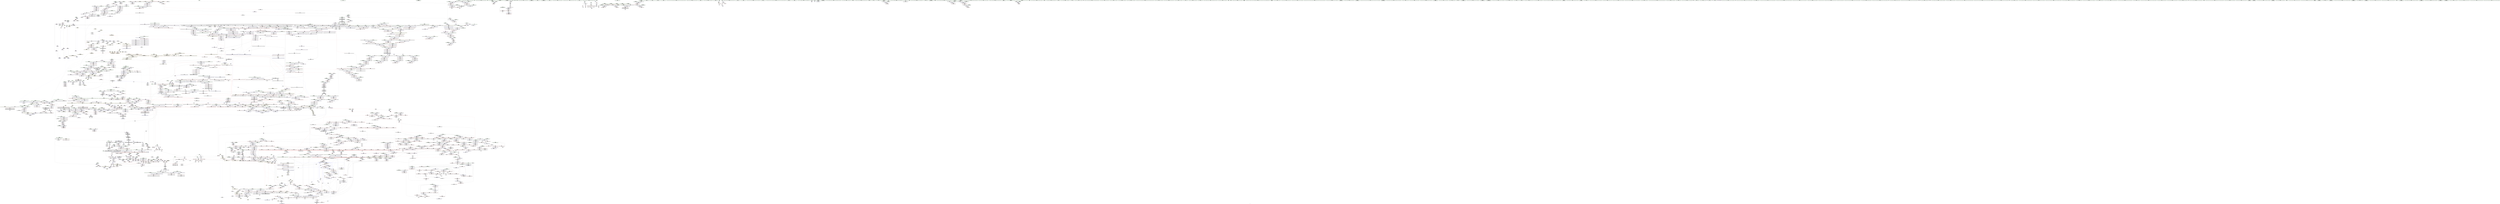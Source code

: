 digraph "SVFG" {
	label="SVFG";

	Node0x55bc11094280 [shape=record,color=grey,label="{NodeID: 0\nNullPtr|{|<s43>224}}"];
	Node0x55bc11094280 -> Node0x55bc11915830[style=solid];
	Node0x55bc11094280 -> Node0x55bc11915930[style=solid];
	Node0x55bc11094280 -> Node0x55bc11915a00[style=solid];
	Node0x55bc11094280 -> Node0x55bc11915ad0[style=solid];
	Node0x55bc11094280 -> Node0x55bc11915ba0[style=solid];
	Node0x55bc11094280 -> Node0x55bc11915c70[style=solid];
	Node0x55bc11094280 -> Node0x55bc11915d40[style=solid];
	Node0x55bc11094280 -> Node0x55bc11915e10[style=solid];
	Node0x55bc11094280 -> Node0x55bc11915ee0[style=solid];
	Node0x55bc11094280 -> Node0x55bc11915fb0[style=solid];
	Node0x55bc11094280 -> Node0x55bc11916080[style=solid];
	Node0x55bc11094280 -> Node0x55bc11916150[style=solid];
	Node0x55bc11094280 -> Node0x55bc11916220[style=solid];
	Node0x55bc11094280 -> Node0x55bc119162f0[style=solid];
	Node0x55bc11094280 -> Node0x55bc119163c0[style=solid];
	Node0x55bc11094280 -> Node0x55bc11916490[style=solid];
	Node0x55bc11094280 -> Node0x55bc11916560[style=solid];
	Node0x55bc11094280 -> Node0x55bc11916630[style=solid];
	Node0x55bc11094280 -> Node0x55bc11916700[style=solid];
	Node0x55bc11094280 -> Node0x55bc119167d0[style=solid];
	Node0x55bc11094280 -> Node0x55bc119168a0[style=solid];
	Node0x55bc11094280 -> Node0x55bc11916970[style=solid];
	Node0x55bc11094280 -> Node0x55bc11916a40[style=solid];
	Node0x55bc11094280 -> Node0x55bc11916b10[style=solid];
	Node0x55bc11094280 -> Node0x55bc11916be0[style=solid];
	Node0x55bc11094280 -> Node0x55bc11916cb0[style=solid];
	Node0x55bc11094280 -> Node0x55bc11916d80[style=solid];
	Node0x55bc11094280 -> Node0x55bc11916e50[style=solid];
	Node0x55bc11094280 -> Node0x55bc11916f20[style=solid];
	Node0x55bc11094280 -> Node0x55bc11916ff0[style=solid];
	Node0x55bc11094280 -> Node0x55bc119170c0[style=solid];
	Node0x55bc11094280 -> Node0x55bc11917190[style=solid];
	Node0x55bc11094280 -> Node0x55bc11917260[style=solid];
	Node0x55bc11094280 -> Node0x55bc11917330[style=solid];
	Node0x55bc11094280 -> Node0x55bc11917400[style=solid];
	Node0x55bc11094280 -> Node0x55bc11923440[style=solid];
	Node0x55bc11094280 -> Node0x55bc11926940[style=solid];
	Node0x55bc11094280 -> Node0x55bc11930470[style=solid];
	Node0x55bc11094280 -> Node0x55bc119b09b0[style=solid];
	Node0x55bc11094280 -> Node0x55bc119b0b30[style=solid];
	Node0x55bc11094280 -> Node0x55bc119b1730[style=solid];
	Node0x55bc11094280 -> Node0x55bc119b1a30[style=solid];
	Node0x55bc11094280 -> Node0x55bc119b3b30[style=solid];
	Node0x55bc11094280:s43 -> Node0x55bc11b9dc50[style=solid,color=red];
	Node0x55bc11921ed0 [shape=record,color=red,label="{NodeID: 1550\n3378\<--3360\n\<--__x.addr\n_ZNSt8_Rb_treeISt4pairIiiES1_St9_IdentityIS1_ESt4lessIS1_ESaIS1_EE14_M_lower_boundEPSt13_Rb_tree_nodeIS1_EPSt18_Rb_tree_node_baseRKS1_\n|{<s0>251}}"];
	Node0x55bc11921ed0:s0 -> Node0x55bc11ba1b40[style=solid,color=red];
	Node0x55bc119002b0 [shape=record,color=green,label="{NodeID: 443\n2735\<--2736\nthis.addr\<--this.addr_field_insensitive\n_ZNSt4pairIPSt18_Rb_tree_node_baseS1_EC2IRS1_Lb1EEEOT_RKS1_\n}"];
	Node0x55bc119002b0 -> Node0x55bc1194c7e0[style=solid];
	Node0x55bc119002b0 -> Node0x55bc11971720[style=solid];
	Node0x55bc11959410 [shape=record,color=black,label="{NodeID: 3100\nMR_230V_3 = PHI(MR_230V_1, MR_230V_2, )\npts\{22160000 \}\n}"];
	Node0x55bc1190f350 [shape=record,color=purple,label="{NodeID: 886\n1923\<--1922\nadd.ptr\<--\n_ZSt16__insertion_sortIPiN9__gnu_cxx5__ops15_Iter_less_iterEEvT_S4_T0_\n}"];
	Node0x55bc1190f350 -> Node0x55bc1192d620[style=solid];
	Node0x55bc11ba4620 [shape=record,color=black,label="{NodeID: 4650\n427 = PHI(73, 73, )\n0th arg _ZNSt3setISt4pairIiiESt4lessIS1_ESaIS1_EE6insertEOS1_ }"];
	Node0x55bc11ba4620 -> Node0x55bc11925420[style=solid];
	Node0x55bc11945bd0 [shape=record,color=red,label="{NodeID: 1329\n1883\<--1873\n\<--__b.addr\n_ZSt4swapIiENSt9enable_ifIXsr6__and_ISt6__not_ISt15__is_tuple_likeIT_EESt21is_move_constructibleIS3_ESt18is_move_assignableIS3_EEE5valueEvE4typeERS3_SC_\n|{<s0>134}}"];
	Node0x55bc11945bd0:s0 -> Node0x55bc11b9c510[style=solid,color=red];
	Node0x55bc118f83c0 [shape=record,color=green,label="{NodeID: 222\n1240\<--1241\n__middle.addr\<--__middle.addr_field_insensitive\n_ZSt14__partial_sortIPiN9__gnu_cxx5__ops15_Iter_less_iterEEvT_S4_S4_T0_\n}"];
	Node0x55bc118f83c0 -> Node0x55bc1193deb0[style=solid];
	Node0x55bc118f83c0 -> Node0x55bc1193df80[style=solid];
	Node0x55bc118f83c0 -> Node0x55bc119295f0[style=solid];
	Node0x55bc119ac030 [shape=record,color=grey,label="{NodeID: 2879\n2154 = Binary(2153, 1094, )\n}"];
	Node0x55bc119ac030 -> Node0x55bc1192ef50[style=solid];
	Node0x55bc1192d480 [shape=record,color=blue,label="{NodeID: 1772\n1901\<--1897\n__first.addr\<--__first\n_ZSt16__insertion_sortIPiN9__gnu_cxx5__ops15_Iter_less_iterEEvT_S4_T0_\n}"];
	Node0x55bc1192d480 -> Node0x55bc11945fe0[style=dashed];
	Node0x55bc1192d480 -> Node0x55bc119460b0[style=dashed];
	Node0x55bc1192d480 -> Node0x55bc11946180[style=dashed];
	Node0x55bc1192d480 -> Node0x55bc11946250[style=dashed];
	Node0x55bc1192d480 -> Node0x55bc11946320[style=dashed];
	Node0x55bc1191bfc0 [shape=record,color=black,label="{NodeID: 665\n2096\<--2101\n_ZSt12__miter_baseIPiET_S1__ret\<--\n_ZSt12__miter_baseIPiET_S1_\n|{<s0>144|<s1>145}}"];
	Node0x55bc1191bfc0:s0 -> Node0x55bc11b92d70[style=solid,color=blue];
	Node0x55bc1191bfc0:s1 -> Node0x55bc11b92eb0[style=solid,color=blue];
	Node0x55bc11b911c0 [shape=record,color=black,label="{NodeID: 4429\n3340 = PHI(3402, )\n}"];
	Node0x55bc11b911c0 -> Node0x55bc119750d0[style=solid];
	Node0x55bc1193a840 [shape=record,color=red,label="{NodeID: 1108\n803\<--795\n\<--__x.addr\n_ZNSt8_Rb_treeISt4pairIiiES1_St9_IdentityIS1_ESt4lessIS1_ESaIS1_EE8_M_eraseEPSt13_Rb_tree_nodeIS1_E\n}"];
	Node0x55bc1193a840 -> Node0x55bc119b09b0[style=solid];
	Node0x55bc11094310 [shape=record,color=green,label="{NodeID: 1\n7\<--1\n__dso_handle\<--dummyObj\nGlob }"];
	Node0x55bc11921fa0 [shape=record,color=red,label="{NodeID: 1551\n3383\<--3360\n\<--__x.addr\n_ZNSt8_Rb_treeISt4pairIiiES1_St9_IdentityIS1_ESt4lessIS1_ESaIS1_EE14_M_lower_boundEPSt13_Rb_tree_nodeIS1_EPSt18_Rb_tree_node_baseRKS1_\n}"];
	Node0x55bc11921fa0 -> Node0x55bc11909960[style=solid];
	Node0x55bc11900380 [shape=record,color=green,label="{NodeID: 444\n2737\<--2738\n__x.addr\<--__x.addr_field_insensitive\n_ZNSt4pairIPSt18_Rb_tree_node_baseS1_EC2IRS1_Lb1EEEOT_RKS1_\n}"];
	Node0x55bc11900380 -> Node0x55bc1194c8b0[style=solid];
	Node0x55bc11900380 -> Node0x55bc119717f0[style=solid];
	Node0x55bc11959910 [shape=record,color=black,label="{NodeID: 3101\nMR_232V_3 = PHI(MR_232V_1, MR_232V_2, )\npts\{22180000 \}\n}"];
	Node0x55bc1190f420 [shape=record,color=purple,label="{NodeID: 887\n1941\<--1940\nadd.ptr4\<--\n_ZSt16__insertion_sortIPiN9__gnu_cxx5__ops15_Iter_less_iterEEvT_S4_T0_\n|{<s0>138}}"];
	Node0x55bc1190f420:s0 -> Node0x55bc11ba66f0[style=solid,color=red];
	Node0x55bc11ba4770 [shape=record,color=black,label="{NodeID: 4651\n428 = PHI(77, 105, )\n1st arg _ZNSt3setISt4pairIiiESt4lessIS1_ESaIS1_EE6insertEOS1_ }"];
	Node0x55bc11ba4770 -> Node0x55bc119254f0[style=solid];
	Node0x55bc11945ca0 [shape=record,color=red,label="{NodeID: 1330\n1890\<--1873\n\<--__b.addr\n_ZSt4swapIiENSt9enable_ifIXsr6__and_ISt6__not_ISt15__is_tuple_likeIT_EESt21is_move_constructibleIS3_ESt18is_move_assignableIS3_EEE5valueEvE4typeERS3_SC_\n}"];
	Node0x55bc11945ca0 -> Node0x55bc1192d3b0[style=solid];
	Node0x55bc118f8490 [shape=record,color=green,label="{NodeID: 223\n1242\<--1243\n__last.addr\<--__last.addr_field_insensitive\n_ZSt14__partial_sortIPiN9__gnu_cxx5__ops15_Iter_less_iterEEvT_S4_S4_T0_\n}"];
	Node0x55bc118f8490 -> Node0x55bc1193e050[style=solid];
	Node0x55bc118f8490 -> Node0x55bc119296c0[style=solid];
	Node0x55bc119ac1b0 [shape=record,color=grey,label="{NodeID: 2880\n2161 = Binary(19, 2160, )\n}"];
	Node0x55bc1192d550 [shape=record,color=blue,label="{NodeID: 1773\n1903\<--1898\n__last.addr\<--__last\n_ZSt16__insertion_sortIPiN9__gnu_cxx5__ops15_Iter_less_iterEEvT_S4_T0_\n}"];
	Node0x55bc1192d550 -> Node0x55bc119463f0[style=dashed];
	Node0x55bc1192d550 -> Node0x55bc119464c0[style=dashed];
	Node0x55bc1191c090 [shape=record,color=black,label="{NodeID: 666\n2103\<--2123\n_ZSt22__copy_move_backward_aILb1EPiS0_ET1_T0_S2_S1__ret\<--call\n_ZSt22__copy_move_backward_aILb1EPiS0_ET1_T0_S2_S1_\n|{<s0>154}}"];
	Node0x55bc1191c090:s0 -> Node0x55bc11b8ed30[style=solid,color=blue];
	Node0x55bc11b91330 [shape=record,color=black,label="{NodeID: 4430\n3379 = PHI(2622, )\n|{<s0>252}}"];
	Node0x55bc11b91330:s0 -> Node0x55bc11ba5510[style=solid,color=red];
	Node0x55bc1193a910 [shape=record,color=red,label="{NodeID: 1109\n806\<--795\n\<--__x.addr\n_ZNSt8_Rb_treeISt4pairIiiES1_St9_IdentityIS1_ESt4lessIS1_ESaIS1_EE8_M_eraseEPSt13_Rb_tree_nodeIS1_E\n}"];
	Node0x55bc1193a910 -> Node0x55bc119197f0[style=solid];
	Node0x55bc118780a0 [shape=record,color=green,label="{NodeID: 2\n12\<--1\n\<--dummyObj\nCan only get source location for instruction, argument, global var or function.}"];
	Node0x55bc11922070 [shape=record,color=red,label="{NodeID: 1552\n3386\<--3360\n\<--__x.addr\n_ZNSt8_Rb_treeISt4pairIiiES1_St9_IdentityIS1_ESt4lessIS1_ESaIS1_EE14_M_lower_boundEPSt13_Rb_tree_nodeIS1_EPSt18_Rb_tree_node_baseRKS1_\n}"];
	Node0x55bc11922070 -> Node0x55bc11909a30[style=solid];
	Node0x55bc11900450 [shape=record,color=green,label="{NodeID: 445\n2739\<--2740\n__y.addr\<--__y.addr_field_insensitive\n_ZNSt4pairIPSt18_Rb_tree_node_baseS1_EC2IRS1_Lb1EEEOT_RKS1_\n}"];
	Node0x55bc11900450 -> Node0x55bc1194c980[style=solid];
	Node0x55bc11900450 -> Node0x55bc119718c0[style=solid];
	Node0x55bc11959e10 [shape=record,color=black,label="{NodeID: 3102\nMR_234V_2 = PHI(MR_234V_3, MR_234V_1, )\npts\{22220000 \}\n}"];
	Node0x55bc1190f4f0 [shape=record,color=purple,label="{NodeID: 888\n1960\<--1959\nincdec.ptr\<--\n_ZSt16__insertion_sortIPiN9__gnu_cxx5__ops15_Iter_less_iterEEvT_S4_T0_\n}"];
	Node0x55bc1190f4f0 -> Node0x55bc1192d890[style=solid];
	Node0x55bc11ba48c0 [shape=record,color=black,label="{NodeID: 4652\n2591 = PHI(2340, 2482, 3315, )\n0th arg _ZNSt8_Rb_treeISt4pairIiiES1_St9_IdentityIS1_ESt4lessIS1_ESaIS1_EE6_M_endEv }"];
	Node0x55bc11ba48c0 -> Node0x55bc11970a20[style=solid];
	Node0x55bc11945d70 [shape=record,color=red,label="{NodeID: 1331\n1881\<--1880\n\<--call\n_ZSt4swapIiENSt9enable_ifIXsr6__and_ISt6__not_ISt15__is_tuple_likeIT_EESt21is_move_constructibleIS3_ESt18is_move_assignableIS3_EEE5valueEvE4typeERS3_SC_\n}"];
	Node0x55bc11945d70 -> Node0x55bc1192d210[style=solid];
	Node0x55bc118f8560 [shape=record,color=green,label="{NodeID: 224\n1244\<--1245\nagg.tmp\<--agg.tmp_field_insensitive\n_ZSt14__partial_sortIPiN9__gnu_cxx5__ops15_Iter_less_iterEEvT_S4_S4_T0_\n}"];
	Node0x55bc119ac330 [shape=record,color=grey,label="{NodeID: 2881\n3033 = Binary(3032, 3034, )\n}"];
	Node0x55bc1192d620 [shape=record,color=blue,label="{NodeID: 1774\n1905\<--1923\n__i\<--add.ptr\n_ZSt16__insertion_sortIPiN9__gnu_cxx5__ops15_Iter_less_iterEEvT_S4_T0_\n}"];
	Node0x55bc1192d620 -> Node0x55bc11946590[style=dashed];
	Node0x55bc1192d620 -> Node0x55bc11946660[style=dashed];
	Node0x55bc1192d620 -> Node0x55bc11946730[style=dashed];
	Node0x55bc1192d620 -> Node0x55bc11946800[style=dashed];
	Node0x55bc1192d620 -> Node0x55bc119468d0[style=dashed];
	Node0x55bc1192d620 -> Node0x55bc119469a0[style=dashed];
	Node0x55bc1192d620 -> Node0x55bc11946a70[style=dashed];
	Node0x55bc1192d620 -> Node0x55bc1192d890[style=dashed];
	Node0x55bc1192d620 -> Node0x55bc11a40cd0[style=dashed];
	Node0x55bc1191c160 [shape=record,color=black,label="{NodeID: 667\n2127\<--2132\n_ZSt12__niter_baseIPiET_S1__ret\<--\n_ZSt12__niter_baseIPiET_S1_\n|{<s0>151|<s1>152|<s2>153}}"];
	Node0x55bc1191c160:s0 -> Node0x55bc11b93630[style=solid,color=blue];
	Node0x55bc1191c160:s1 -> Node0x55bc11b8eab0[style=solid,color=blue];
	Node0x55bc1191c160:s2 -> Node0x55bc11b8ebf0[style=solid,color=blue];
	Node0x55bc11b91470 [shape=record,color=black,label="{NodeID: 4431\n3381 = PHI(2602, )\n}"];
	Node0x55bc11a77bb0 [shape=record,color=yellow,style=double,label="{NodeID: 3324\n705V_1 = ENCHI(MR_705V_0)\npts\{2329 23330000 \}\nFun[_ZNSt4pairIPSt18_Rb_tree_node_baseS1_EC2IRPSt13_Rb_tree_nodeIS_IiiEERS1_Lb1EEEOT_OT0_]}"];
	Node0x55bc11a77bb0 -> Node0x55bc1194c4a0[style=dashed];
	Node0x55bc1193a9e0 [shape=record,color=red,label="{NodeID: 1110\n812\<--795\n\<--__x.addr\n_ZNSt8_Rb_treeISt4pairIiiES1_St9_IdentityIS1_ESt4lessIS1_ESaIS1_EE8_M_eraseEPSt13_Rb_tree_nodeIS1_E\n}"];
	Node0x55bc1193a9e0 -> Node0x55bc119198c0[style=solid];
	Node0x55bc118efba0 [shape=record,color=green,label="{NodeID: 3\n19\<--1\n\<--dummyObj\nCan only get source location for instruction, argument, global var or function.|{<s0>107}}"];
	Node0x55bc118efba0:s0 -> Node0x55bc11b9deb0[style=solid,color=red];
	Node0x55bc11922140 [shape=record,color=red,label="{NodeID: 1553\n3391\<--3360\n\<--__x.addr\n_ZNSt8_Rb_treeISt4pairIiiES1_St9_IdentityIS1_ESt4lessIS1_ESaIS1_EE14_M_lower_boundEPSt13_Rb_tree_nodeIS1_EPSt18_Rb_tree_node_baseRKS1_\n}"];
	Node0x55bc11922140 -> Node0x55bc11909b00[style=solid];
	Node0x55bc11900520 [shape=record,color=green,label="{NodeID: 446\n2759\<--2760\n__x.addr\<--__x.addr_field_insensitive\n_ZStltIiiEbRKSt4pairIT_T0_ES5_\n}"];
	Node0x55bc11900520 -> Node0x55bc1194cbf0[style=solid];
	Node0x55bc11900520 -> Node0x55bc1194ccc0[style=solid];
	Node0x55bc11900520 -> Node0x55bc1194cd90[style=solid];
	Node0x55bc11900520 -> Node0x55bc11971b30[style=solid];
	Node0x55bc1195a310 [shape=record,color=black,label="{NodeID: 3103\nMR_236V_3 = PHI(MR_236V_4, MR_236V_2, )\npts\{22060000 22060001 \}\n}"];
	Node0x55bc1190f5c0 [shape=record,color=purple,label="{NodeID: 889\n1995\<--1994\nincdec.ptr\<--\n_ZSt26__unguarded_insertion_sortIPiN9__gnu_cxx5__ops15_Iter_less_iterEEvT_S4_T0_\n}"];
	Node0x55bc1190f5c0 -> Node0x55bc1192dbd0[style=solid];
	Node0x55bc11ba4a50 [shape=record,color=black,label="{NodeID: 4653\n2097 = PHI(2012, 2016, )\n0th arg _ZSt12__miter_baseIPiET_S1_ }"];
	Node0x55bc11ba4a50 -> Node0x55bc1192e800[style=solid];
	Node0x55bc11a94550 [shape=record,color=yellow,style=double,label="{NodeID: 3546\n42V_1 = ENCHI(MR_42V_0)\npts\{740001 \}\nFun[_ZNSt8_Rb_treeISt4pairIiiES1_St9_IdentityIS1_ESt4lessIS1_ESaIS1_EE24_M_get_insert_unique_posERKS1_]|{<s0>168}}"];
	Node0x55bc11a94550:s0 -> Node0x55bc11a80bc0[style=dashed,color=red];
	Node0x55bc11945e40 [shape=record,color=red,label="{NodeID: 1332\n1885\<--1884\n\<--call1\n_ZSt4swapIiENSt9enable_ifIXsr6__and_ISt6__not_ISt15__is_tuple_likeIT_EESt21is_move_constructibleIS3_ESt18is_move_assignableIS3_EEE5valueEvE4typeERS3_SC_\n}"];
	Node0x55bc11945e40 -> Node0x55bc1192d2e0[style=solid];
	Node0x55bc118f8630 [shape=record,color=green,label="{NodeID: 225\n1253\<--1254\n_ZSt13__heap_selectIPiN9__gnu_cxx5__ops15_Iter_less_iterEEvT_S4_S4_T0_\<--_ZSt13__heap_selectIPiN9__gnu_cxx5__ops15_Iter_less_iterEEvT_S4_S4_T0__field_insensitive\n}"];
	Node0x55bc119ac4b0 [shape=record,color=grey,label="{NodeID: 2882\n1508 = Binary(1506, 1507, )\n}"];
	Node0x55bc119ac4b0 -> Node0x55bc119ac630[style=solid];
	Node0x55bc1192d6f0 [shape=record,color=blue,label="{NodeID: 1775\n1907\<--1936\n__val\<--\n_ZSt16__insertion_sortIPiN9__gnu_cxx5__ops15_Iter_less_iterEEvT_S4_T0_\n}"];
	Node0x55bc1192d6f0 -> Node0x55bc11946c10[style=dashed];
	Node0x55bc1192d6f0 -> Node0x55bc118ae4a0[style=dashed];
	Node0x55bc1191c230 [shape=record,color=black,label="{NodeID: 668\n2151\<--2149\nsub.ptr.lhs.cast\<--\n_ZNSt20__copy_move_backwardILb1ELb1ESt26random_access_iterator_tagE13__copy_move_bIiEEPT_PKS3_S6_S4_\n}"];
	Node0x55bc1191c230 -> Node0x55bc119af630[style=solid];
	Node0x55bc11b91580 [shape=record,color=black,label="{NodeID: 4432\n3388 = PHI(862, )\n}"];
	Node0x55bc11b91580 -> Node0x55bc11975680[style=solid];
	Node0x55bc1193aab0 [shape=record,color=red,label="{NodeID: 1111\n818\<--795\n\<--__x.addr\n_ZNSt8_Rb_treeISt4pairIiiES1_St9_IdentityIS1_ESt4lessIS1_ESaIS1_EE8_M_eraseEPSt13_Rb_tree_nodeIS1_E\n|{<s0>66}}"];
	Node0x55bc1193aab0:s0 -> Node0x55bc11ba0f70[style=solid,color=red];
	Node0x55bc118efc30 [shape=record,color=green,label="{NodeID: 4\n24\<--1\n.str\<--dummyObj\nGlob }"];
	Node0x55bc11922210 [shape=record,color=red,label="{NodeID: 1554\n3397\<--3362\n\<--__y.addr\n_ZNSt8_Rb_treeISt4pairIiiES1_St9_IdentityIS1_ESt4lessIS1_ESaIS1_EE14_M_lower_boundEPSt13_Rb_tree_nodeIS1_EPSt18_Rb_tree_node_baseRKS1_\n|{<s0>255}}"];
	Node0x55bc11922210:s0 -> Node0x55bc11b98b10[style=solid,color=red];
	Node0x55bc119005f0 [shape=record,color=green,label="{NodeID: 447\n2761\<--2762\n__y.addr\<--__y.addr_field_insensitive\n_ZStltIiiEbRKSt4pairIT_T0_ES5_\n}"];
	Node0x55bc119005f0 -> Node0x55bc1194ce60[style=solid];
	Node0x55bc119005f0 -> Node0x55bc1194cf30[style=solid];
	Node0x55bc119005f0 -> Node0x55bc1194d000[style=solid];
	Node0x55bc119005f0 -> Node0x55bc11971c00[style=solid];
	Node0x55bc1195a810 [shape=record,color=black,label="{NodeID: 3104\nMR_238V_3 = PHI(MR_238V_1, MR_238V_2, )\npts\{740001 740002 740004 30360004 30360005 \}\n|{<s0>32}}"];
	Node0x55bc1195a810:s0 -> Node0x55bc11ac6350[style=dashed,color=blue];
	Node0x55bc1190f690 [shape=record,color=purple,label="{NodeID: 890\n2041\<--2040\nincdec.ptr\<--\n_ZSt25__unguarded_linear_insertIPiN9__gnu_cxx5__ops14_Val_less_iterEEvT_T0_\n}"];
	Node0x55bc1190f690 -> Node0x55bc1192e180[style=solid];
	Node0x55bc11ba4ba0 [shape=record,color=black,label="{NodeID: 4654\n2203 = PHI(440, )\n0th arg _ZNSt8_Rb_treeISt4pairIiiES1_St9_IdentityIS1_ESt4lessIS1_ESaIS1_EE16_M_insert_uniqueIS1_EES0_ISt17_Rb_tree_iteratorIS1_EbEOT_ }"];
	Node0x55bc11ba4ba0 -> Node0x55bc1192f360[style=solid];
	Node0x55bc11a94630 [shape=record,color=yellow,style=double,label="{NodeID: 3547\n44V_1 = ENCHI(MR_44V_0)\npts\{740002 \}\nFun[_ZNSt8_Rb_treeISt4pairIiiES1_St9_IdentityIS1_ESt4lessIS1_ESaIS1_EE24_M_get_insert_unique_posERKS1_]|{<s0>175}}"];
	Node0x55bc11a94630:s0 -> Node0x55bc11a80840[style=dashed,color=red];
	Node0x55bc11945f10 [shape=record,color=red,label="{NodeID: 1333\n1889\<--1888\n\<--call2\n_ZSt4swapIiENSt9enable_ifIXsr6__and_ISt6__not_ISt15__is_tuple_likeIT_EESt21is_move_constructibleIS3_ESt18is_move_assignableIS3_EEE5valueEvE4typeERS3_SC_\n}"];
	Node0x55bc11945f10 -> Node0x55bc1192d3b0[style=solid];
	Node0x55bc118f8730 [shape=record,color=green,label="{NodeID: 226\n1258\<--1259\n_ZSt11__sort_heapIPiN9__gnu_cxx5__ops15_Iter_less_iterEEvT_S4_RT0_\<--_ZSt11__sort_heapIPiN9__gnu_cxx5__ops15_Iter_less_iterEEvT_S4_RT0__field_insensitive\n}"];
	Node0x55bc119ac630 [shape=record,color=grey,label="{NodeID: 2883\n1509 = Binary(1508, 1094, )\n|{<s0>107}}"];
	Node0x55bc119ac630:s0 -> Node0x55bc11b9e000[style=solid,color=red];
	Node0x55bc1192d7c0 [shape=record,color=blue,label="{NodeID: 1776\n1947\<--1946\n\<--\n_ZSt16__insertion_sortIPiN9__gnu_cxx5__ops15_Iter_less_iterEEvT_S4_T0_\n}"];
	Node0x55bc1192d7c0 -> Node0x55bc11a6b620[style=dashed];
	Node0x55bc1191c300 [shape=record,color=black,label="{NodeID: 669\n2152\<--2150\nsub.ptr.rhs.cast\<--\n_ZNSt20__copy_move_backwardILb1ELb1ESt26random_access_iterator_tagE13__copy_move_bIiEEPT_PKS3_S6_S4_\n}"];
	Node0x55bc1191c300 -> Node0x55bc119af630[style=solid];
	Node0x55bc11b916f0 [shape=record,color=black,label="{NodeID: 4433\n3393 = PHI(852, )\n}"];
	Node0x55bc11b916f0 -> Node0x55bc11975750[style=solid];
	Node0x55bc1193ab80 [shape=record,color=red,label="{NodeID: 1112\n822\<--797\n\<--__y\n_ZNSt8_Rb_treeISt4pairIiiES1_St9_IdentityIS1_ESt4lessIS1_ESaIS1_EE8_M_eraseEPSt13_Rb_tree_nodeIS1_E\n}"];
	Node0x55bc1193ab80 -> Node0x55bc11927640[style=solid];
	Node0x55bc118efee0 [shape=record,color=green,label="{NodeID: 5\n26\<--1\n.str.1\<--dummyObj\nGlob }"];
	Node0x55bc119222e0 [shape=record,color=red,label="{NodeID: 1555\n3380\<--3364\n\<--__k.addr\n_ZNSt8_Rb_treeISt4pairIiiES1_St9_IdentityIS1_ESt4lessIS1_ESaIS1_EE14_M_lower_boundEPSt13_Rb_tree_nodeIS1_EPSt18_Rb_tree_node_baseRKS1_\n|{<s0>252}}"];
	Node0x55bc119222e0:s0 -> Node0x55bc11ba5720[style=solid,color=red];
	Node0x55bc119006c0 [shape=record,color=green,label="{NodeID: 448\n2796\<--2797\nthis.addr\<--this.addr_field_insensitive\n_ZNKSt9_IdentityISt4pairIiiEEclERKS1_\n}"];
	Node0x55bc119006c0 -> Node0x55bc1194d5b0[style=solid];
	Node0x55bc119006c0 -> Node0x55bc11971cd0[style=solid];
	Node0x55bc1190f760 [shape=record,color=purple,label="{NodeID: 891\n2057\<--2056\nincdec.ptr3\<--\n_ZSt25__unguarded_linear_insertIPiN9__gnu_cxx5__ops14_Val_less_iterEEvT_T0_\n}"];
	Node0x55bc1190f760 -> Node0x55bc1192e3f0[style=solid];
	Node0x55bc11ba4cb0 [shape=record,color=black,label="{NodeID: 4655\n2204 = PHI(442, )\n1st arg _ZNSt8_Rb_treeISt4pairIiiES1_St9_IdentityIS1_ESt4lessIS1_ESaIS1_EE16_M_insert_uniqueIS1_EES0_ISt17_Rb_tree_iteratorIS1_EbEOT_ }"];
	Node0x55bc11ba4cb0 -> Node0x55bc1192f430[style=solid];
	Node0x55bc11a94710 [shape=record,color=yellow,style=double,label="{NodeID: 3548\n271V_1 = ENCHI(MR_271V_0)\npts\{23330000 \}\nFun[_ZNSt8_Rb_treeISt4pairIiiES1_St9_IdentityIS1_ESt4lessIS1_ESaIS1_EE24_M_get_insert_unique_posERKS1_]|{<s0>174}}"];
	Node0x55bc11a94710:s0 -> Node0x55bc11970950[style=dashed,color=red];
	Node0x55bc11945fe0 [shape=record,color=red,label="{NodeID: 1334\n1917\<--1901\n\<--__first.addr\n_ZSt16__insertion_sortIPiN9__gnu_cxx5__ops15_Iter_less_iterEEvT_S4_T0_\n}"];
	Node0x55bc11945fe0 -> Node0x55bc119b0830[style=solid];
	Node0x55bc118f8830 [shape=record,color=green,label="{NodeID: 227\n1264\<--1265\n__comp\<--__comp_field_insensitive\n_ZSt27__unguarded_partition_pivotIPiN9__gnu_cxx5__ops15_Iter_less_iterEET_S4_S4_T0_\n}"];
	Node0x55bc119ac7b0 [shape=record,color=grey,label="{NodeID: 2884\n1098 = Binary(1095, 1099, )\n|{<s0>84}}"];
	Node0x55bc119ac7b0:s0 -> Node0x55bc11ba9b10[style=solid,color=red];
	Node0x55bc1192d890 [shape=record,color=blue,label="{NodeID: 1777\n1905\<--1960\n__i\<--incdec.ptr\n_ZSt16__insertion_sortIPiN9__gnu_cxx5__ops15_Iter_less_iterEEvT_S4_T0_\n}"];
	Node0x55bc1192d890 -> Node0x55bc11946590[style=dashed];
	Node0x55bc1192d890 -> Node0x55bc11946660[style=dashed];
	Node0x55bc1192d890 -> Node0x55bc11946730[style=dashed];
	Node0x55bc1192d890 -> Node0x55bc11946800[style=dashed];
	Node0x55bc1192d890 -> Node0x55bc119468d0[style=dashed];
	Node0x55bc1192d890 -> Node0x55bc119469a0[style=dashed];
	Node0x55bc1192d890 -> Node0x55bc11946a70[style=dashed];
	Node0x55bc1192d890 -> Node0x55bc1192d890[style=dashed];
	Node0x55bc1192d890 -> Node0x55bc11a40cd0[style=dashed];
	Node0x55bc1191c3d0 [shape=record,color=black,label="{NodeID: 670\n2163\<--2162\n\<--add.ptr\n_ZNSt20__copy_move_backwardILb1ELb1ESt26random_access_iterator_tagE13__copy_move_bIiEEPT_PKS3_S6_S4_\n}"];
	Node0x55bc1191c3d0 -> Node0x55bc1190f830[style=solid];
	Node0x55bc11b91830 [shape=record,color=black,label="{NodeID: 4434\n1684 = PHI(1713, )\n}"];
	Node0x55bc11b91830 -> Node0x55bc10d0ccf0[style=solid];
	Node0x55bc11a81fd0 [shape=record,color=yellow,style=double,label="{NodeID: 3327\n48V_1 = ENCHI(MR_48V_0)\npts\{740004 \}\nFun[_ZNSt3setISt4pairIiiESt4lessIS1_ESaIS1_EE5eraseB5cxx11ESt23_Rb_tree_const_iteratorIS1_E]|{<s0>42}}"];
	Node0x55bc11a81fd0:s0 -> Node0x55bc11a802d0[style=dashed,color=red];
	Node0x55bc1193ac50 [shape=record,color=red,label="{NodeID: 1113\n831\<--828\nthis1\<--this.addr\n_ZNSt8_Rb_treeISt4pairIiiES1_St9_IdentityIS1_ESt4lessIS1_ESaIS1_EE8_M_beginEv\n}"];
	Node0x55bc1193ac50 -> Node0x55bc1190e310[style=solid];
	Node0x55bc118eff70 [shape=record,color=green,label="{NodeID: 6\n28\<--1\n_ZSt4cerr\<--dummyObj\nGlob }"];
	Node0x55bc119223b0 [shape=record,color=red,label="{NodeID: 1556\n3400\<--3399\n\<--coerce.dive\n_ZNSt8_Rb_treeISt4pairIiiES1_St9_IdentityIS1_ESt4lessIS1_ESaIS1_EE14_M_lower_boundEPSt13_Rb_tree_nodeIS1_EPSt18_Rb_tree_node_baseRKS1_\n}"];
	Node0x55bc119223b0 -> Node0x55bc11909bd0[style=solid];
	Node0x55bc11900790 [shape=record,color=green,label="{NodeID: 449\n2798\<--2799\n__x.addr\<--__x.addr_field_insensitive\n_ZNKSt9_IdentityISt4pairIiiEEclERKS1_\n}"];
	Node0x55bc11900790 -> Node0x55bc1194d680[style=solid];
	Node0x55bc11900790 -> Node0x55bc11971da0[style=solid];
	Node0x55bc1190f830 [shape=record,color=purple,label="{NodeID: 892\n3435\<--2163\noffset_0\<--\n}"];
	Node0x55bc1190f830 -> Node0x55bc1192f020[style=solid];
	Node0x55bc11ba4dc0 [shape=record,color=black,label="{NodeID: 4656\n3282 = PHI(3201, )\n0th arg _ZNKSt23_Rb_tree_const_iteratorISt4pairIiiEE13_M_const_castEv }"];
	Node0x55bc11ba4dc0 -> Node0x55bc11974cc0[style=solid];
	Node0x55bc119460b0 [shape=record,color=red,label="{NodeID: 1335\n1922\<--1901\n\<--__first.addr\n_ZSt16__insertion_sortIPiN9__gnu_cxx5__ops15_Iter_less_iterEEvT_S4_T0_\n}"];
	Node0x55bc119460b0 -> Node0x55bc1190f350[style=solid];
	Node0x55bc118f8900 [shape=record,color=green,label="{NodeID: 228\n1266\<--1267\n__first.addr\<--__first.addr_field_insensitive\n_ZSt27__unguarded_partition_pivotIPiN9__gnu_cxx5__ops15_Iter_less_iterEET_S4_S4_T0_\n}"];
	Node0x55bc118f8900 -> Node0x55bc1193e120[style=solid];
	Node0x55bc118f8900 -> Node0x55bc1193e1f0[style=solid];
	Node0x55bc118f8900 -> Node0x55bc1193e2c0[style=solid];
	Node0x55bc118f8900 -> Node0x55bc1193e390[style=solid];
	Node0x55bc118f8900 -> Node0x55bc1193e460[style=solid];
	Node0x55bc118f8900 -> Node0x55bc1193e530[style=solid];
	Node0x55bc118f8900 -> Node0x55bc11929790[style=solid];
	Node0x55bc119ac930 [shape=record,color=grey,label="{NodeID: 2885\n1093 = Binary(1092, 1094, )\n|{<s0>83}}"];
	Node0x55bc119ac930:s0 -> Node0x55bc11b9fcd0[style=solid,color=red];
	Node0x55bc1192d960 [shape=record,color=blue,label="{NodeID: 1778\n1969\<--1965\n__first.addr\<--__first\n_ZSt26__unguarded_insertion_sortIPiN9__gnu_cxx5__ops15_Iter_less_iterEEvT_S4_T0_\n}"];
	Node0x55bc1192d960 -> Node0x55bc11946ce0[style=dashed];
	Node0x55bc1191c4a0 [shape=record,color=black,label="{NodeID: 671\n2165\<--2164\n\<--\n_ZNSt20__copy_move_backwardILb1ELb1ESt26random_access_iterator_tagE13__copy_move_bIiEEPT_PKS3_S6_S4_\n}"];
	Node0x55bc1191c4a0 -> Node0x55bc1190f900[style=solid];
	Node0x55bc11b91970 [shape=record,color=black,label="{NodeID: 4435\n1693 = PHI(1515, )\n}"];
	Node0x55bc11b91970 -> Node0x55bc11943670[style=solid];
	Node0x55bc11a82080 [shape=record,color=yellow,style=double,label="{NodeID: 3328\n156V_1 = ENCHI(MR_156V_0)\npts\{5460000 \}\nFun[_ZNSt3setISt4pairIiiESt4lessIS1_ESaIS1_EE5eraseB5cxx11ESt23_Rb_tree_const_iteratorIS1_E]|{<s0>43}}"];
	Node0x55bc11a82080:s0 -> Node0x55bc11973e20[style=dashed,color=red];
	Node0x55bc1193ad20 [shape=record,color=red,label="{NodeID: 1114\n838\<--837\n\<--_M_parent\n_ZNSt8_Rb_treeISt4pairIiiES1_St9_IdentityIS1_ESt4lessIS1_ESaIS1_EE8_M_beginEv\n}"];
	Node0x55bc1193ad20 -> Node0x55bc11919b30[style=solid];
	Node0x55bc118f0030 [shape=record,color=green,label="{NodeID: 7\n29\<--1\n.str.2\<--dummyObj\nGlob }"];
	Node0x55bc11922480 [shape=record,color=red,label="{NodeID: 1557\n3409\<--3406\nthis1\<--this.addr\n_ZNSt8_Rb_treeISt4pairIiiES1_St9_IdentityIS1_ESt4lessIS1_ESaIS1_EE3endEv\n}"];
	Node0x55bc11922480 -> Node0x55bc11935150[style=solid];
	Node0x55bc11900860 [shape=record,color=green,label="{NodeID: 450\n2807\<--2808\n__x.addr\<--__x.addr_field_insensitive\n_ZNSt8_Rb_treeISt4pairIiiES1_St9_IdentityIS1_ESt4lessIS1_ESaIS1_EE8_S_valueEPKSt13_Rb_tree_nodeIS1_E\n}"];
	Node0x55bc11900860 -> Node0x55bc1194d750[style=solid];
	Node0x55bc11900860 -> Node0x55bc11971e70[style=solid];
	Node0x55bc1195b740 [shape=record,color=black,label="{NodeID: 3107\nMR_10V_4 = PHI(MR_10V_3, MR_10V_1, )\npts\{23 \}\n|{<s0>29}}"];
	Node0x55bc1195b740:s0 -> Node0x55bc11ac6090[style=dashed,color=blue];
	Node0x55bc1190f900 [shape=record,color=purple,label="{NodeID: 893\n3436\<--2165\noffset_0\<--\n}"];
	Node0x55bc1190f900 -> Node0x55bc11922890[style=solid];
	Node0x55bc11ba4ed0 [shape=record,color=black,label="{NodeID: 4657\n618 = PHI(421, )\n0th arg _ZNSt8_Rb_treeISt4pairIiiES1_St9_IdentityIS1_ESt4lessIS1_ESaIS1_EEC2Ev }"];
	Node0x55bc11ba4ed0 -> Node0x55bc119262c0[style=solid];
	Node0x55bc11a948d0 [shape=record,color=yellow,style=double,label="{NodeID: 3550\n275V_1 = ENCHI(MR_275V_0)\npts\{23210000 23210001 \}\nFun[_ZNSt8_Rb_treeISt4pairIiiES1_St9_IdentityIS1_ESt4lessIS1_ESaIS1_EE24_M_get_insert_unique_posERKS1_]|{<s0>177|<s1>177|<s2>181|<s3>181|<s4>182|<s5>182}}"];
	Node0x55bc11a948d0:s0 -> Node0x55bc11971310[style=dashed,color=red];
	Node0x55bc11a948d0:s1 -> Node0x55bc119713e0[style=dashed,color=red];
	Node0x55bc11a948d0:s2 -> Node0x55bc11971310[style=dashed,color=red];
	Node0x55bc11a948d0:s3 -> Node0x55bc119713e0[style=dashed,color=red];
	Node0x55bc11a948d0:s4 -> Node0x55bc11971990[style=dashed,color=red];
	Node0x55bc11a948d0:s5 -> Node0x55bc11971a60[style=dashed,color=red];
	Node0x55bc11946180 [shape=record,color=red,label="{NodeID: 1336\n1931\<--1901\n\<--__first.addr\n_ZSt16__insertion_sortIPiN9__gnu_cxx5__ops15_Iter_less_iterEEvT_S4_T0_\n|{<s0>136}}"];
	Node0x55bc11946180:s0 -> Node0x55bc11ba4080[style=solid,color=red];
	Node0x55bc11900f20 [shape=record,color=green,label="{NodeID: 229\n1268\<--1269\n__last.addr\<--__last.addr_field_insensitive\n_ZSt27__unguarded_partition_pivotIPiN9__gnu_cxx5__ops15_Iter_less_iterEET_S4_S4_T0_\n}"];
	Node0x55bc11900f20 -> Node0x55bc1193e600[style=solid];
	Node0x55bc11900f20 -> Node0x55bc1193e6d0[style=solid];
	Node0x55bc11900f20 -> Node0x55bc1193e7a0[style=solid];
	Node0x55bc11900f20 -> Node0x55bc11929860[style=solid];
	Node0x55bc119acab0 [shape=record,color=grey,label="{NodeID: 2886\n1092 = Binary(1090, 1091, )\n}"];
	Node0x55bc119acab0 -> Node0x55bc119ac930[style=solid];
	Node0x55bc1192da30 [shape=record,color=blue,label="{NodeID: 1779\n1971\<--1966\n__last.addr\<--__last\n_ZSt26__unguarded_insertion_sortIPiN9__gnu_cxx5__ops15_Iter_less_iterEEvT_S4_T0_\n}"];
	Node0x55bc1192da30 -> Node0x55bc11946db0[style=dashed];
	Node0x55bc1191c570 [shape=record,color=black,label="{NodeID: 672\n2134\<--2175\n_ZNSt20__copy_move_backwardILb1ELb1ESt26random_access_iterator_tagE13__copy_move_bIiEEPT_PKS3_S6_S4__ret\<--add.ptr2\n_ZNSt20__copy_move_backwardILb1ELb1ESt26random_access_iterator_tagE13__copy_move_bIiEEPT_PKS3_S6_S4_\n|{<s0>155}}"];
	Node0x55bc1191c570:s0 -> Node0x55bc11b8ee70[style=solid,color=blue];
	Node0x55bc11b91ab0 [shape=record,color=black,label="{NodeID: 4436\n1706 = PHI(1515, )\n}"];
	Node0x55bc11b91ab0 -> Node0x55bc11943740[style=solid];
	Node0x55bc1193adf0 [shape=record,color=red,label="{NodeID: 1115\n846\<--843\nthis1\<--this.addr\n_ZNSt8_Rb_treeISt4pairIiiES1_St9_IdentityIS1_ESt4lessIS1_ESaIS1_EE13_Rb_tree_implIS5_Lb1EED2Ev\n}"];
	Node0x55bc1193adf0 -> Node0x55bc11919cd0[style=solid];
	Node0x55bc118f08d0 [shape=record,color=green,label="{NodeID: 8\n31\<--1\n.str.3\<--dummyObj\nGlob }"];
	Node0x55bc11922550 [shape=record,color=red,label="{NodeID: 1558\n3417\<--3416\n\<--coerce.dive\n_ZNSt8_Rb_treeISt4pairIiiES1_St9_IdentityIS1_ESt4lessIS1_ESaIS1_EE3endEv\n}"];
	Node0x55bc11922550 -> Node0x55bc11909e40[style=solid];
	Node0x55bc11900930 [shape=record,color=green,label="{NodeID: 451\n2815\<--2816\nthis.addr\<--this.addr_field_insensitive\n_ZNKSt13_Rb_tree_nodeISt4pairIiiEE9_M_valptrEv\n}"];
	Node0x55bc11900930 -> Node0x55bc1194d820[style=solid];
	Node0x55bc11900930 -> Node0x55bc11971f40[style=solid];
	Node0x55bc1190f9d0 [shape=record,color=purple,label="{NodeID: 894\n2242\<--2211\nsecond\<--__res\n_ZNSt8_Rb_treeISt4pairIiiES1_St9_IdentityIS1_ESt4lessIS1_ESaIS1_EE16_M_insert_uniqueIS1_EES0_ISt17_Rb_tree_iteratorIS1_EbEOT_\n}"];
	Node0x55bc1190f9d0 -> Node0x55bc11949170[style=solid];
	Node0x55bc11ba4fe0 [shape=record,color=black,label="{NodeID: 4658\n464 = PHI(191, 297, 318, )\n0th arg _ZSt9make_pairIRiS0_ESt4pairINSt17__decay_and_stripIT_E6__typeENS2_IT0_E6__typeEEOS3_OS6_ }"];
	Node0x55bc11ba4fe0 -> Node0x55bc11925760[style=solid];
	Node0x55bc11a949b0 [shape=record,color=yellow,style=double,label="{NodeID: 3551\n277V_1 = ENCHI(MR_277V_0)\npts\{740004 740005 780000 780001 1060000 1060001 30360004 30360005 \}\nFun[_ZNSt8_Rb_treeISt4pairIiiES1_St9_IdentityIS1_ESt4lessIS1_ESaIS1_EE24_M_get_insert_unique_posERKS1_]|{<s0>171|<s1>180}}"];
	Node0x55bc11a949b0:s0 -> Node0x55bc11a8c990[style=dashed,color=red];
	Node0x55bc11a949b0:s1 -> Node0x55bc11a8c990[style=dashed,color=red];
	Node0x55bc11946250 [shape=record,color=red,label="{NodeID: 1337\n1938\<--1901\n\<--__first.addr\n_ZSt16__insertion_sortIPiN9__gnu_cxx5__ops15_Iter_less_iterEEvT_S4_T0_\n|{<s0>138}}"];
	Node0x55bc11946250:s0 -> Node0x55bc11ba64d0[style=solid,color=red];
	Node0x55bc11900ff0 [shape=record,color=green,label="{NodeID: 230\n1270\<--1271\n__mid\<--__mid_field_insensitive\n_ZSt27__unguarded_partition_pivotIPiN9__gnu_cxx5__ops15_Iter_less_iterEET_S4_S4_T0_\n}"];
	Node0x55bc11900ff0 -> Node0x55bc1193e870[style=solid];
	Node0x55bc11900ff0 -> Node0x55bc11929930[style=solid];
	Node0x55bc119acc30 [shape=record,color=grey,label="{NodeID: 2887\n2174 = Binary(19, 2173, )\n}"];
	Node0x55bc1192db00 [shape=record,color=blue,label="{NodeID: 1780\n1973\<--1983\n__i\<--\n_ZSt26__unguarded_insertion_sortIPiN9__gnu_cxx5__ops15_Iter_less_iterEEvT_S4_T0_\n}"];
	Node0x55bc1192db00 -> Node0x55bc11a6a720[style=dashed];
	Node0x55bc1191c640 [shape=record,color=black,label="{NodeID: 673\n2182\<--2200\n_ZNK9__gnu_cxx5__ops14_Val_less_iterclIiPiEEbRT_T0__ret\<--cmp\n_ZNK9__gnu_cxx5__ops14_Val_less_iterclIiPiEEbRT_T0_\n|{<s0>148}}"];
	Node0x55bc1191c640:s0 -> Node0x55bc11b93270[style=solid,color=blue];
	Node0x55bc11b91bf0 [shape=record,color=black,label="{NodeID: 4437\n1754 = PHI(1453, )\n}"];
	Node0x55bc1193aec0 [shape=record,color=red,label="{NodeID: 1116\n857\<--854\n\<--__x.addr\n_ZNSt8_Rb_treeISt4pairIiiES1_St9_IdentityIS1_ESt4lessIS1_ESaIS1_EE8_S_rightEPSt18_Rb_tree_node_base\n}"];
	Node0x55bc1193aec0 -> Node0x55bc1190e650[style=solid];
	Node0x55bc118f0960 [shape=record,color=green,label="{NodeID: 9\n33\<--1\n.str.4\<--dummyObj\nGlob }"];
	Node0x55bc11922620 [shape=record,color=red,label="{NodeID: 1559\n3428\<--3427\ndummyVal\<--offset_0\nmain\n}"];
	Node0x55bc11922620 -> Node0x55bc11924310[style=solid];
	Node0x55bc11900a00 [shape=record,color=green,label="{NodeID: 452\n2821\<--2822\n_ZNK9__gnu_cxx16__aligned_membufISt4pairIiiEE6_M_ptrEv\<--_ZNK9__gnu_cxx16__aligned_membufISt4pairIiiEE6_M_ptrEv_field_insensitive\n}"];
	Node0x55bc1190faa0 [shape=record,color=purple,label="{NodeID: 895\n2249\<--2211\nfirst\<--__res\n_ZNSt8_Rb_treeISt4pairIiiES1_St9_IdentityIS1_ESt4lessIS1_ESaIS1_EE16_M_insert_uniqueIS1_EES0_ISt17_Rb_tree_iteratorIS1_EbEOT_\n}"];
	Node0x55bc1190faa0 -> Node0x55bc11949240[style=solid];
	Node0x55bc11ba5170 [shape=record,color=black,label="{NodeID: 4659\n465 = PHI(75, 93, 93, )\n1st arg _ZSt9make_pairIRiS0_ESt4pairINSt17__decay_and_stripIT_E6__typeENS2_IT0_E6__typeEEOS3_OS6_ }"];
	Node0x55bc11ba5170 -> Node0x55bc11925830[style=solid];
	Node0x55bc11946320 [shape=record,color=red,label="{NodeID: 1338\n1947\<--1901\n\<--__first.addr\n_ZSt16__insertion_sortIPiN9__gnu_cxx5__ops15_Iter_less_iterEEvT_S4_T0_\n}"];
	Node0x55bc11946320 -> Node0x55bc1192d7c0[style=solid];
	Node0x55bc119010c0 [shape=record,color=green,label="{NodeID: 231\n1272\<--1273\nagg.tmp\<--agg.tmp_field_insensitive\n_ZSt27__unguarded_partition_pivotIPiN9__gnu_cxx5__ops15_Iter_less_iterEET_S4_S4_T0_\n}"];
	Node0x55bc119acdb0 [shape=record,color=grey,label="{NodeID: 2888\n1142 = Binary(1140, 1141, )\n}"];
	Node0x55bc119acdb0 -> Node0x55bc119acf30[style=solid];
	Node0x55bc1192dbd0 [shape=record,color=blue,label="{NodeID: 1781\n1973\<--1995\n__i\<--incdec.ptr\n_ZSt26__unguarded_insertion_sortIPiN9__gnu_cxx5__ops15_Iter_less_iterEEvT_S4_T0_\n}"];
	Node0x55bc1192dbd0 -> Node0x55bc11a6a720[style=dashed];
	Node0x55bc1191c710 [shape=record,color=black,label="{NodeID: 674\n2276\<--2205\n\<--retval\n_ZNSt8_Rb_treeISt4pairIiiES1_St9_IdentityIS1_ESt4lessIS1_ESaIS1_EE16_M_insert_uniqueIS1_EES0_ISt17_Rb_tree_iteratorIS1_EbEOT_\n}"];
	Node0x55bc1191c710 -> Node0x55bc119494b0[style=solid];
	Node0x55bc11b91d00 [shape=record,color=black,label="{NodeID: 4438\n1758 = PHI(1453, )\n}"];
	Node0x55bc1193af90 [shape=record,color=red,label="{NodeID: 1117\n859\<--858\n\<--_M_right\n_ZNSt8_Rb_treeISt4pairIiiES1_St9_IdentityIS1_ESt4lessIS1_ESaIS1_EE8_S_rightEPSt18_Rb_tree_node_base\n}"];
	Node0x55bc1193af90 -> Node0x55bc11919da0[style=solid];
	Node0x55bc118f0a20 [shape=record,color=green,label="{NodeID: 10\n36\<--1\n\<--dummyObj\nCan only get source location for instruction, argument, global var or function.}"];
	Node0x55bc119226f0 [shape=record,color=red,label="{NodeID: 1560\n3431\<--3430\ndummyVal\<--offset_1\nmain\n}"];
	Node0x55bc119226f0 -> Node0x55bc119243e0[style=solid];
	Node0x55bc11900b00 [shape=record,color=green,label="{NodeID: 453\n2826\<--2827\nthis.addr\<--this.addr_field_insensitive\n_ZNK9__gnu_cxx16__aligned_membufISt4pairIiiEE6_M_ptrEv\n}"];
	Node0x55bc11900b00 -> Node0x55bc1194d8f0[style=solid];
	Node0x55bc11900b00 -> Node0x55bc11972010[style=solid];
	Node0x55bc1190fb70 [shape=record,color=purple,label="{NodeID: 896\n2251\<--2211\nsecond4\<--__res\n_ZNSt8_Rb_treeISt4pairIiiES1_St9_IdentityIS1_ESt4lessIS1_ESaIS1_EE16_M_insert_uniqueIS1_EES0_ISt17_Rb_tree_iteratorIS1_EbEOT_\n}"];
	Node0x55bc1190fb70 -> Node0x55bc11949310[style=solid];
	Node0x55bc11ba5300 [shape=record,color=black,label="{NodeID: 4660\n2603 = PHI(2357, 2407, 2492, 3333, 3377, )\n0th arg _ZNKSt4lessISt4pairIiiEEclERKS1_S4_ }"];
	Node0x55bc11ba5300 -> Node0x55bc11970af0[style=solid];
	Node0x55bc119463f0 [shape=record,color=red,label="{NodeID: 1339\n1918\<--1903\n\<--__last.addr\n_ZSt16__insertion_sortIPiN9__gnu_cxx5__ops15_Iter_less_iterEEvT_S4_T0_\n}"];
	Node0x55bc119463f0 -> Node0x55bc119b0830[style=solid];
	Node0x55bc11901190 [shape=record,color=green,label="{NodeID: 232\n1274\<--1275\nagg.tmp4\<--agg.tmp4_field_insensitive\n_ZSt27__unguarded_partition_pivotIPiN9__gnu_cxx5__ops15_Iter_less_iterEET_S4_S4_T0_\n}"];
	Node0x55bc119acf30 [shape=record,color=grey,label="{NodeID: 2889\n1143 = Binary(1142, 1094, )\n}"];
	Node0x55bc119acf30 -> Node0x55bc119b2630[style=solid];
	Node0x55bc1192dca0 [shape=record,color=blue,label="{NodeID: 1782\n2003\<--2000\n__first.addr\<--__first\n_ZSt13move_backwardIPiS0_ET0_T_S2_S1_\n}"];
	Node0x55bc1192dca0 -> Node0x55bc119470f0[style=dashed];
	Node0x55bc1191c7e0 [shape=record,color=black,label="{NodeID: 675\n2235\<--2211\n\<--__res\n_ZNSt8_Rb_treeISt4pairIiiES1_St9_IdentityIS1_ESt4lessIS1_ESaIS1_EE16_M_insert_uniqueIS1_EES0_ISt17_Rb_tree_iteratorIS1_EbEOT_\n}"];
	Node0x55bc1191c7e0 -> Node0x55bc1190fde0[style=solid];
	Node0x55bc1191c7e0 -> Node0x55bc1190feb0[style=solid];
	Node0x55bc11b91e10 [shape=record,color=black,label="{NodeID: 4439\n1768 = PHI(1453, )\n}"];
	Node0x55bc1193b060 [shape=record,color=red,label="{NodeID: 1118\n867\<--864\n\<--__x.addr\n_ZNSt8_Rb_treeISt4pairIiiES1_St9_IdentityIS1_ESt4lessIS1_ESaIS1_EE7_S_leftEPSt18_Rb_tree_node_base\n}"];
	Node0x55bc1193b060 -> Node0x55bc1190e720[style=solid];
	Node0x55bc118f0b20 [shape=record,color=green,label="{NodeID: 11\n115\<--1\n\<--dummyObj\nCan only get source location for instruction, argument, global var or function.}"];
	Node0x55bc119227c0 [shape=record,color=red,label="{NodeID: 1561\n3434\<--3433\ndummyVal\<--offset_0\n_ZNSt3setISt4pairIiiESt4lessIS1_ESaIS1_EE5eraseB5cxx11ESt23_Rb_tree_const_iteratorIS1_E\n}"];
	Node0x55bc119227c0 -> Node0x55bc11925de0[style=solid];
	Node0x55bc11900bd0 [shape=record,color=green,label="{NodeID: 454\n2831\<--2832\n_ZNK9__gnu_cxx16__aligned_membufISt4pairIiiEE7_M_addrEv\<--_ZNK9__gnu_cxx16__aligned_membufISt4pairIiiEE7_M_addrEv_field_insensitive\n}"];
	Node0x55bc1190fc40 [shape=record,color=purple,label="{NodeID: 897\n2267\<--2211\nfirst9\<--__res\n_ZNSt8_Rb_treeISt4pairIiiES1_St9_IdentityIS1_ESt4lessIS1_ESaIS1_EE16_M_insert_uniqueIS1_EES0_ISt17_Rb_tree_iteratorIS1_EbEOT_\n}"];
	Node0x55bc1190fc40 -> Node0x55bc119493e0[style=solid];
	Node0x55bc11ba5510 [shape=record,color=black,label="{NodeID: 4661\n2604 = PHI(2358, 2410, 2494, 3334, 3379, )\n1st arg _ZNKSt4lessISt4pairIiiEEclERKS1_S4_ }"];
	Node0x55bc11ba5510 -> Node0x55bc11970bc0[style=solid];
	Node0x55bc119464c0 [shape=record,color=red,label="{NodeID: 1340\n1927\<--1903\n\<--__last.addr\n_ZSt16__insertion_sortIPiN9__gnu_cxx5__ops15_Iter_less_iterEEvT_S4_T0_\n}"];
	Node0x55bc119464c0 -> Node0x55bc119b12b0[style=solid];
	Node0x55bc11901260 [shape=record,color=green,label="{NodeID: 233\n1295\<--1296\n_ZSt22__move_median_to_firstIPiN9__gnu_cxx5__ops15_Iter_less_iterEEvT_S4_S4_S4_T0_\<--_ZSt22__move_median_to_firstIPiN9__gnu_cxx5__ops15_Iter_less_iterEEvT_S4_S4_S4_T0__field_insensitive\n}"];
	Node0x55bc119ad0b0 [shape=record,color=grey,label="{NodeID: 2890\n2167 = Binary(1094, 2166, )\n}"];
	Node0x55bc1192dd70 [shape=record,color=blue,label="{NodeID: 1783\n2005\<--2001\n__last.addr\<--__last\n_ZSt13move_backwardIPiS0_ET0_T_S2_S1_\n}"];
	Node0x55bc1192dd70 -> Node0x55bc119471c0[style=dashed];
	Node0x55bc1191c8b0 [shape=record,color=black,label="{NodeID: 676\n2202\<--2277\n_ZNSt8_Rb_treeISt4pairIiiES1_St9_IdentityIS1_ESt4lessIS1_ESaIS1_EE16_M_insert_uniqueIS1_EES0_ISt17_Rb_tree_iteratorIS1_EbEOT__ret\<--\n_ZNSt8_Rb_treeISt4pairIiiES1_St9_IdentityIS1_ESt4lessIS1_ESaIS1_EE16_M_insert_uniqueIS1_EES0_ISt17_Rb_tree_iteratorIS1_EbEOT_\n|{<s0>32}}"];
	Node0x55bc1191c8b0:s0 -> Node0x55bc11b8ccf0[style=solid,color=blue];
	Node0x55bc11b91f20 [shape=record,color=black,label="{NodeID: 4440\n1782 = PHI(1453, )\n}"];
	Node0x55bc1193b130 [shape=record,color=red,label="{NodeID: 1119\n869\<--868\n\<--_M_left\n_ZNSt8_Rb_treeISt4pairIiiES1_St9_IdentityIS1_ESt4lessIS1_ESaIS1_EE7_S_leftEPSt18_Rb_tree_node_base\n}"];
	Node0x55bc1193b130 -> Node0x55bc11919f40[style=solid];
	Node0x55bc118f0c20 [shape=record,color=green,label="{NodeID: 12\n172\<--1\n\<--dummyObj\nCan only get source location for instruction, argument, global var or function.}"];
	Node0x55bc11922890 [shape=record,color=red,label="{NodeID: 1562\n3437\<--3436\ndummyVal\<--offset_0\n_ZNSt20__copy_move_backwardILb1ELb1ESt26random_access_iterator_tagE13__copy_move_bIiEEPT_PKS3_S6_S4_\n}"];
	Node0x55bc11922890 -> Node0x55bc1192f020[style=solid];
	Node0x55bc11900cd0 [shape=record,color=green,label="{NodeID: 455\n2837\<--2838\nthis.addr\<--this.addr_field_insensitive\n_ZNK9__gnu_cxx16__aligned_membufISt4pairIiiEE7_M_addrEv\n}"];
	Node0x55bc11900cd0 -> Node0x55bc1194d9c0[style=solid];
	Node0x55bc11900cd0 -> Node0x55bc119720e0[style=solid];
	Node0x55bc1190fd10 [shape=record,color=purple,label="{NodeID: 898\n2260\<--2217\ncoerce.dive\<--ref.tmp3\n_ZNSt8_Rb_treeISt4pairIiiES1_St9_IdentityIS1_ESt4lessIS1_ESaIS1_EE16_M_insert_uniqueIS1_EES0_ISt17_Rb_tree_iteratorIS1_EbEOT_\n}"];
	Node0x55bc1190fd10 -> Node0x55bc1192f6a0[style=solid];
	Node0x55bc11ba5720 [shape=record,color=black,label="{NodeID: 4662\n2605 = PHI(2360, 2413, 2496, 3337, 3380, )\n2nd arg _ZNKSt4lessISt4pairIiiEEclERKS1_S4_ }"];
	Node0x55bc11ba5720 -> Node0x55bc11970c90[style=solid];
	Node0x55bc11946590 [shape=record,color=red,label="{NodeID: 1341\n1926\<--1905\n\<--__i\n_ZSt16__insertion_sortIPiN9__gnu_cxx5__ops15_Iter_less_iterEEvT_S4_T0_\n}"];
	Node0x55bc11946590 -> Node0x55bc119b12b0[style=solid];
	Node0x55bc11901330 [shape=record,color=green,label="{NodeID: 234\n1302\<--1303\n_ZSt21__unguarded_partitionIPiN9__gnu_cxx5__ops15_Iter_less_iterEET_S4_S4_S4_T0_\<--_ZSt21__unguarded_partitionIPiN9__gnu_cxx5__ops15_Iter_less_iterEET_S4_S4_S4_T0__field_insensitive\n}"];
	Node0x55bc119ad230 [shape=record,color=grey,label="{NodeID: 2891\n157 = Binary(156, 115, )\n}"];
	Node0x55bc119ad230 -> Node0x55bc11917d20[style=solid];
	Node0x55bc1192de40 [shape=record,color=blue,label="{NodeID: 1784\n2007\<--2002\n__result.addr\<--__result\n_ZSt13move_backwardIPiS0_ET0_T_S2_S1_\n}"];
	Node0x55bc1192de40 -> Node0x55bc11947290[style=dashed];
	Node0x55bc1191c980 [shape=record,color=black,label="{NodeID: 677\n2279\<--2284\n_ZSt4moveIRSt4pairIiiEEONSt16remove_referenceIT_E4typeEOS4__ret\<--\n_ZSt4moveIRSt4pairIiiEEONSt16remove_referenceIT_E4typeEOS4_\n|{<s0>31}}"];
	Node0x55bc1191c980:s0 -> Node0x55bc11b8cbb0[style=solid,color=blue];
	Node0x55bc11b92060 [shape=record,color=black,label="{NodeID: 4441\n1790 = PHI(1453, )\n}"];
	Node0x55bc1193b200 [shape=record,color=red,label="{NodeID: 1120\n881\<--875\nthis1\<--this.addr\n_ZNSt8_Rb_treeISt4pairIiiES1_St9_IdentityIS1_ESt4lessIS1_ESaIS1_EE12_M_drop_nodeEPSt13_Rb_tree_nodeIS1_E\n|{<s0>68|<s1>69}}"];
	Node0x55bc1193b200:s0 -> Node0x55bc11b9f350[style=solid,color=red];
	Node0x55bc1193b200:s1 -> Node0x55bc11b9c270[style=solid,color=red];
	Node0x55bc118f0d20 [shape=record,color=green,label="{NodeID: 13\n226\<--1\n\<--dummyObj\nCan only get source location for instruction, argument, global var or function.}"];
	Node0x55bc11922960 [shape=record,color=red,label="{NodeID: 1563\n3443\<--3442\ndummyVal\<--offset_0\n_ZNSt4pairISt17_Rb_tree_iteratorIS_IiiEEbEC2IS2_bLb1EEEOT_OT0_\n}"];
	Node0x55bc11922960 -> Node0x55bc11970610[style=solid];
	Node0x55bc11900da0 [shape=record,color=green,label="{NodeID: 456\n2846\<--2847\n__t.addr\<--__t.addr_field_insensitive\n_ZSt7forwardIRPSt13_Rb_tree_nodeISt4pairIiiEEEOT_RNSt16remove_referenceIS6_E4typeE\n}"];
	Node0x55bc11900da0 -> Node0x55bc1194da90[style=solid];
	Node0x55bc11900da0 -> Node0x55bc119721b0[style=solid];
	Node0x55bc1190fde0 [shape=record,color=purple,label="{NodeID: 899\n2236\<--2235\n\<--\n_ZNSt8_Rb_treeISt4pairIiiES1_St9_IdentityIS1_ESt4lessIS1_ESaIS1_EE16_M_insert_uniqueIS1_EES0_ISt17_Rb_tree_iteratorIS1_EbEOT_\n}"];
	Node0x55bc1190fde0 -> Node0x55bc1192f500[style=solid];
	Node0x55bc11ba5930 [shape=record,color=black,label="{NodeID: 4663\n1474 = PHI(1340, 1378, )\n0th arg _ZSt10__pop_heapIPiN9__gnu_cxx5__ops15_Iter_less_iterEEvT_S4_S4_RT0_ }"];
	Node0x55bc11ba5930 -> Node0x55bc1192a970[style=solid];
	Node0x55bc11946660 [shape=record,color=red,label="{NodeID: 1342\n1930\<--1905\n\<--__i\n_ZSt16__insertion_sortIPiN9__gnu_cxx5__ops15_Iter_less_iterEEvT_S4_T0_\n|{<s0>136}}"];
	Node0x55bc11946660:s0 -> Node0x55bc11ba3d00[style=solid,color=red];
	Node0x55bc11901430 [shape=record,color=green,label="{NodeID: 235\n1309\<--1310\n__comp\<--__comp_field_insensitive\n_ZSt13__heap_selectIPiN9__gnu_cxx5__ops15_Iter_less_iterEEvT_S4_S4_T0_\n|{<s0>97|<s1>98|<s2>99}}"];
	Node0x55bc11901430:s0 -> Node0x55bc11ba2130[style=solid,color=red];
	Node0x55bc11901430:s1 -> Node0x55bc11ba3590[style=solid,color=red];
	Node0x55bc11901430:s2 -> Node0x55bc11ba5d20[style=solid,color=red];
	Node0x55bc119ad3b0 [shape=record,color=grey,label="{NodeID: 2892\n145 = Binary(144, 115, )\n}"];
	Node0x55bc119ad3b0 -> Node0x55bc119237b0[style=solid];
	Node0x55bc1192df10 [shape=record,color=blue,label="{NodeID: 1785\n2027\<--2024\n__last.addr\<--__last\n_ZSt25__unguarded_linear_insertIPiN9__gnu_cxx5__ops14_Val_less_iterEEvT_T0_\n}"];
	Node0x55bc1192df10 -> Node0x55bc11947360[style=dashed];
	Node0x55bc1192df10 -> Node0x55bc11947430[style=dashed];
	Node0x55bc1192df10 -> Node0x55bc11955810[style=dashed];
	Node0x55bc1191ca50 [shape=record,color=black,label="{NodeID: 678\n2300\<--2299\n\<--this1\n_ZNSt4pairISt23_Rb_tree_const_iteratorIS_IiiEEbEC2IRSt17_Rb_tree_iteratorIS1_ERbLb1EEEOT_OT0_\n}"];
	Node0x55bc11b921a0 [shape=record,color=black,label="{NodeID: 4442\n1822 = PHI(1453, )\n}"];
	Node0x55bc1193b2d0 [shape=record,color=red,label="{NodeID: 1121\n882\<--877\n\<--__p.addr\n_ZNSt8_Rb_treeISt4pairIiiES1_St9_IdentityIS1_ESt4lessIS1_ESaIS1_EE12_M_drop_nodeEPSt13_Rb_tree_nodeIS1_E\n|{<s0>68}}"];
	Node0x55bc1193b2d0:s0 -> Node0x55bc11b9f460[style=solid,color=red];
	Node0x55bc118f0e20 [shape=record,color=green,label="{NodeID: 14\n239\<--1\n\<--dummyObj\nCan only get source location for instruction, argument, global var or function.}"];
	Node0x55bc11922a30 [shape=record,color=red,label="{NodeID: 1564\n3446\<--3445\ndummyVal\<--offset_0\n_ZN9__gnu_cxx13new_allocatorISt13_Rb_tree_nodeISt4pairIiiEEE9constructIS3_JS3_EEEvPT_DpOT0_\n}"];
	Node0x55bc11922a30 -> Node0x55bc11973870[style=solid];
	Node0x55bc11900e70 [shape=record,color=green,label="{NodeID: 457\n2853\<--2854\n__t.addr\<--__t.addr_field_insensitive\n_ZSt7forwardIRPSt18_Rb_tree_node_baseEOT_RNSt16remove_referenceIS3_E4typeE\n}"];
	Node0x55bc11900e70 -> Node0x55bc1194db60[style=solid];
	Node0x55bc11900e70 -> Node0x55bc11972280[style=solid];
	Node0x55bc1195da40 [shape=record,color=black,label="{NodeID: 3114\nMR_42V_7 = PHI(MR_42V_8, MR_42V_4, )\npts\{740001 \}\n|{|<s3>27}}"];
	Node0x55bc1195da40 -> Node0x55bc11a36cd0[style=dashed];
	Node0x55bc1195da40 -> Node0x55bc11a475d0[style=dashed];
	Node0x55bc1195da40 -> Node0x55bc11a71020[style=dashed];
	Node0x55bc1195da40:s3 -> Node0x55bc11a83490[style=dashed,color=red];
	Node0x55bc1190feb0 [shape=record,color=purple,label="{NodeID: 900\n2239\<--2235\n\<--\n_ZNSt8_Rb_treeISt4pairIiiES1_St9_IdentityIS1_ESt4lessIS1_ESaIS1_EE16_M_insert_uniqueIS1_EES0_ISt17_Rb_tree_iteratorIS1_EbEOT_\n}"];
	Node0x55bc1190feb0 -> Node0x55bc1192f5d0[style=solid];
	Node0x55bc11ba5a80 [shape=record,color=black,label="{NodeID: 4664\n1475 = PHI(1341, 1379, )\n1st arg _ZSt10__pop_heapIPiN9__gnu_cxx5__ops15_Iter_less_iterEEvT_S4_S4_RT0_ }"];
	Node0x55bc11ba5a80 -> Node0x55bc1192aa40[style=solid];
	Node0x55bc11a94fe0 [shape=record,color=yellow,style=double,label="{NodeID: 3557\n10V_1 = ENCHI(MR_10V_0)\npts\{23 \}\nFun[_ZSt13__heap_selectIPiN9__gnu_cxx5__ops15_Iter_less_iterEEvT_S4_S4_T0_]|{<s0>97|<s1>97}}"];
	Node0x55bc11a94fe0:s0 -> Node0x55bc11958010[style=dashed,color=red];
	Node0x55bc11a94fe0:s1 -> Node0x55bc11a76520[style=dashed,color=red];
	Node0x55bc11946730 [shape=record,color=red,label="{NodeID: 1343\n1934\<--1905\n\<--__i\n_ZSt16__insertion_sortIPiN9__gnu_cxx5__ops15_Iter_less_iterEEvT_S4_T0_\n|{<s0>137}}"];
	Node0x55bc11946730:s0 -> Node0x55bc11b9c510[style=solid,color=red];
	Node0x55bc11901500 [shape=record,color=green,label="{NodeID: 236\n1311\<--1312\n__first.addr\<--__first.addr_field_insensitive\n_ZSt13__heap_selectIPiN9__gnu_cxx5__ops15_Iter_less_iterEEvT_S4_S4_T0_\n}"];
	Node0x55bc11901500 -> Node0x55bc1193e940[style=solid];
	Node0x55bc11901500 -> Node0x55bc1193ea10[style=solid];
	Node0x55bc11901500 -> Node0x55bc1193eae0[style=solid];
	Node0x55bc11901500 -> Node0x55bc11929a00[style=solid];
	Node0x55bc119ad530 [shape=record,color=grey,label="{NodeID: 2893\n1574 = Binary(1573, 1159, )\n}"];
	Node0x55bc119ad530 -> Node0x55bc1192b4d0[style=solid];
	Node0x55bc1192dfe0 [shape=record,color=blue,label="{NodeID: 1786\n2029\<--2036\n__val\<--\n_ZSt25__unguarded_linear_insertIPiN9__gnu_cxx5__ops14_Val_less_iterEEvT_T0_\n|{|<s2>148}}"];
	Node0x55bc1192dfe0 -> Node0x55bc11947b80[style=dashed];
	Node0x55bc1192dfe0 -> Node0x55bc11947c50[style=dashed];
	Node0x55bc1192dfe0:s2 -> Node0x55bc11a7ef40[style=dashed,color=red];
	Node0x55bc1191cb20 [shape=record,color=black,label="{NodeID: 679\n2313\<--2312\ntobool\<--\n_ZNSt4pairISt23_Rb_tree_const_iteratorIS_IiiEEbEC2IRSt17_Rb_tree_iteratorIS1_ERbLb1EEEOT_OT0_\n}"];
	Node0x55bc11b922e0 [shape=record,color=black,label="{NodeID: 4443\n1834 = PHI(1453, )\n}"];
	Node0x55bc11a82810 [shape=record,color=yellow,style=double,label="{NodeID: 3336\n451V_1 = ENCHI(MR_451V_0)\npts\{2938 \}\nFun[_ZNSt8_Rb_treeISt4pairIiiES1_St9_IdentityIS1_ESt4lessIS1_ESaIS1_EE17_M_construct_nodeIJS1_EEEvPSt13_Rb_tree_nodeIS1_EDpOT_]}"];
	Node0x55bc11a82810 -> Node0x55bc11972b70[style=dashed];
	Node0x55bc1193b3a0 [shape=record,color=red,label="{NodeID: 1122\n886\<--877\n\<--__p.addr\n_ZNSt8_Rb_treeISt4pairIiiES1_St9_IdentityIS1_ESt4lessIS1_ESaIS1_EE12_M_drop_nodeEPSt13_Rb_tree_nodeIS1_E\n|{<s0>69}}"];
	Node0x55bc1193b3a0:s0 -> Node0x55bc11b9c3c0[style=solid,color=red];
	Node0x55bc118f0f20 [shape=record,color=green,label="{NodeID: 15\n240\<--1\n\<--dummyObj\nCan only get source location for instruction, argument, global var or function.}"];
	Node0x55bc11922b00 [shape=record,color=red,label="{NodeID: 1565\n3449\<--3448\ndummyVal\<--offset_1\n_ZN9__gnu_cxx13new_allocatorISt13_Rb_tree_nodeISt4pairIiiEEE9constructIS3_JS3_EEEvPT_DpOT0_\n}"];
	Node0x55bc11922b00 -> Node0x55bc11973940[style=solid];
	Node0x55bc11911340 [shape=record,color=green,label="{NodeID: 458\n2862\<--2863\n__x.addr\<--__x.addr_field_insensitive\n_ZNSt8_Rb_treeISt4pairIiiES1_St9_IdentityIS1_ESt4lessIS1_ESaIS1_EE8_S_valueEPKSt18_Rb_tree_node_base\n}"];
	Node0x55bc11911340 -> Node0x55bc1194dc30[style=solid];
	Node0x55bc11911340 -> Node0x55bc11972350[style=solid];
	Node0x55bc1195df40 [shape=record,color=black,label="{NodeID: 3115\nMR_44V_7 = PHI(MR_44V_8, MR_44V_4, )\npts\{740002 \}\n|{|<s2>14|<s3>17}}"];
	Node0x55bc1195df40 -> Node0x55bc11a371d0[style=dashed];
	Node0x55bc1195df40 -> Node0x55bc11a47ad0[style=dashed];
	Node0x55bc1195df40:s2 -> Node0x55bc11a8ea00[style=dashed,color=red];
	Node0x55bc1195df40:s3 -> Node0x55bc11a8ea00[style=dashed,color=red];
	Node0x55bc1190ff80 [shape=record,color=purple,label="{NodeID: 901\n2301\<--2299\nfirst\<--this1\n_ZNSt4pairISt23_Rb_tree_const_iteratorIS_IiiEEbEC2IRSt17_Rb_tree_iteratorIS1_ERbLb1EEEOT_OT0_\n|{<s0>166}}"];
	Node0x55bc1190ff80:s0 -> Node0x55bc11b97be0[style=solid,color=red];
	Node0x55bc11ba5bd0 [shape=record,color=black,label="{NodeID: 4665\n1476 = PHI(1342, 1380, )\n2nd arg _ZSt10__pop_heapIPiN9__gnu_cxx5__ops15_Iter_less_iterEEvT_S4_S4_RT0_ }"];
	Node0x55bc11ba5bd0 -> Node0x55bc1192ab10[style=solid];
	Node0x55bc11946800 [shape=record,color=red,label="{NodeID: 1344\n1939\<--1905\n\<--__i\n_ZSt16__insertion_sortIPiN9__gnu_cxx5__ops15_Iter_less_iterEEvT_S4_T0_\n|{<s0>138}}"];
	Node0x55bc11946800:s0 -> Node0x55bc11ba65e0[style=solid,color=red];
	Node0x55bc119015d0 [shape=record,color=green,label="{NodeID: 237\n1313\<--1314\n__middle.addr\<--__middle.addr_field_insensitive\n_ZSt13__heap_selectIPiN9__gnu_cxx5__ops15_Iter_less_iterEEvT_S4_S4_T0_\n}"];
	Node0x55bc119015d0 -> Node0x55bc1193ebb0[style=solid];
	Node0x55bc119015d0 -> Node0x55bc1193ec80[style=solid];
	Node0x55bc119015d0 -> Node0x55bc1193ed50[style=solid];
	Node0x55bc119015d0 -> Node0x55bc11929ad0[style=solid];
	Node0x55bc119ad6b0 [shape=record,color=grey,label="{NodeID: 2894\n1601 = Binary(1099, 1600, )\n}"];
	Node0x55bc119ad6b0 -> Node0x55bc1192b740[style=solid];
	Node0x55bc1192e0b0 [shape=record,color=blue,label="{NodeID: 1787\n2031\<--2038\n__next\<--\n_ZSt25__unguarded_linear_insertIPiN9__gnu_cxx5__ops14_Val_less_iterEEvT_T0_\n}"];
	Node0x55bc1192e0b0 -> Node0x55bc119476a0[style=dashed];
	Node0x55bc1192e0b0 -> Node0x55bc1192e180[style=dashed];
	Node0x55bc1191cbf0 [shape=record,color=black,label="{NodeID: 680\n2314\<--2312\nfrombool\<--\n_ZNSt4pairISt23_Rb_tree_const_iteratorIS_IiiEEbEC2IRSt17_Rb_tree_iteratorIS1_ERbLb1EEEOT_OT0_\n}"];
	Node0x55bc1191cbf0 -> Node0x55bc1192fc50[style=solid];
	Node0x55bc11b92420 [shape=record,color=black,label="{NodeID: 4444\n1880 = PHI(1515, )\n}"];
	Node0x55bc11b92420 -> Node0x55bc11945d70[style=solid];
	Node0x55bc11a828f0 [shape=record,color=yellow,style=double,label="{NodeID: 3337\n453V_1 = ENCHI(MR_453V_0)\npts\{2940 \}\nFun[_ZNSt8_Rb_treeISt4pairIiiES1_St9_IdentityIS1_ESt4lessIS1_ESaIS1_EE17_M_construct_nodeIJS1_EEEvPSt13_Rb_tree_nodeIS1_EDpOT_]}"];
	Node0x55bc11a828f0 -> Node0x55bc11972c40[style=dashed];
	Node0x55bc1193b470 [shape=record,color=red,label="{NodeID: 1123\n900\<--894\nthis1\<--this.addr\n_ZNSt8_Rb_treeISt4pairIiiES1_St9_IdentityIS1_ESt4lessIS1_ESaIS1_EE15_M_destroy_nodeEPSt13_Rb_tree_nodeIS1_E\n|{<s0>70}}"];
	Node0x55bc1193b470:s0 -> Node0x55bc11ba2eb0[style=solid,color=red];
	Node0x55bc118f1020 [shape=record,color=green,label="{NodeID: 16\n930\<--1\n\<--dummyObj\nCan only get source location for instruction, argument, global var or function.|{<s0>75|<s1>214}}"];
	Node0x55bc118f1020:s0 -> Node0x55bc11b98ff0[style=solid,color=red];
	Node0x55bc118f1020:s1 -> Node0x55bc11b9eb20[style=solid,color=red];
	Node0x55bc11922bd0 [shape=record,color=red,label="{NodeID: 1566\n3452\<--3451\ndummyVal\<--offset_0\n_ZNSt8_Rb_treeISt4pairIiiES1_St9_IdentityIS1_ESt4lessIS1_ESaIS1_EE5eraseB5cxx11ESt23_Rb_tree_const_iteratorIS1_E\n}"];
	Node0x55bc11922bd0 -> Node0x55bc11974570[style=solid];
	Node0x55bc11911410 [shape=record,color=green,label="{NodeID: 459\n2872\<--2873\nthis.addr\<--this.addr_field_insensitive\n_ZNKSt8_Rb_treeISt4pairIiiES1_St9_IdentityIS1_ESt4lessIS1_ESaIS1_EE11_Alloc_nodeclIS1_EEPSt13_Rb_tree_nodeIS1_EOT_\n}"];
	Node0x55bc11911410 -> Node0x55bc1194dd00[style=solid];
	Node0x55bc11911410 -> Node0x55bc11972420[style=solid];
	Node0x55bc11910050 [shape=record,color=purple,label="{NodeID: 902\n2307\<--2299\nsecond\<--this1\n_ZNSt4pairISt23_Rb_tree_const_iteratorIS_IiiEEbEC2IRSt17_Rb_tree_iteratorIS1_ERbLb1EEEOT_OT0_\n}"];
	Node0x55bc11910050 -> Node0x55bc1192fc50[style=solid];
	Node0x55bc11ba5d20 [shape=record,color=black,label="{NodeID: 4666\n1477 = PHI(1309, 1381, )\n3rd arg _ZSt10__pop_heapIPiN9__gnu_cxx5__ops15_Iter_less_iterEEvT_S4_S4_RT0_ }"];
	Node0x55bc11ba5d20 -> Node0x55bc1192abe0[style=solid];
	Node0x55bc119468d0 [shape=record,color=red,label="{NodeID: 1345\n1940\<--1905\n\<--__i\n_ZSt16__insertion_sortIPiN9__gnu_cxx5__ops15_Iter_less_iterEEvT_S4_T0_\n}"];
	Node0x55bc119468d0 -> Node0x55bc1190f420[style=solid];
	Node0x55bc119016a0 [shape=record,color=green,label="{NodeID: 238\n1315\<--1316\n__last.addr\<--__last.addr_field_insensitive\n_ZSt13__heap_selectIPiN9__gnu_cxx5__ops15_Iter_less_iterEEvT_S4_S4_T0_\n}"];
	Node0x55bc119016a0 -> Node0x55bc1193ee20[style=solid];
	Node0x55bc119016a0 -> Node0x55bc11929ba0[style=solid];
	Node0x55bc119ad830 [shape=record,color=grey,label="{NodeID: 2895\n1600 = Binary(1599, 930, )\n}"];
	Node0x55bc119ad830 -> Node0x55bc119ad6b0[style=solid];
	Node0x55bc1192e180 [shape=record,color=blue,label="{NodeID: 1788\n2031\<--2041\n__next\<--incdec.ptr\n_ZSt25__unguarded_linear_insertIPiN9__gnu_cxx5__ops14_Val_less_iterEEvT_T0_\n}"];
	Node0x55bc1192e180 -> Node0x55bc11955d10[style=dashed];
	Node0x55bc1191ccc0 [shape=record,color=black,label="{NodeID: 681\n2424\<--2320\n\<--retval\n_ZNSt8_Rb_treeISt4pairIiiES1_St9_IdentityIS1_ESt4lessIS1_ESaIS1_EE24_M_get_insert_unique_posERKS1_\n}"];
	Node0x55bc1191ccc0 -> Node0x55bc1194a350[style=solid];
	Node0x55bc11b925f0 [shape=record,color=black,label="{NodeID: 4445\n1884 = PHI(1515, )\n}"];
	Node0x55bc11b925f0 -> Node0x55bc11945e40[style=solid];
	Node0x55bc11a829d0 [shape=record,color=yellow,style=double,label="{NodeID: 3338\n310V_1 = ENCHI(MR_310V_0)\npts\{30360004 30360005 \}\nFun[_ZNSt8_Rb_treeISt4pairIiiES1_St9_IdentityIS1_ESt4lessIS1_ESaIS1_EE17_M_construct_nodeIJS1_EEEvPSt13_Rb_tree_nodeIS1_EDpOT_]|{<s0>218}}"];
	Node0x55bc11a829d0:s0 -> Node0x55bc11a2bc70[style=dashed,color=red];
	Node0x55bc1193b540 [shape=record,color=red,label="{NodeID: 1124\n904\<--896\n\<--__p.addr\n_ZNSt8_Rb_treeISt4pairIiiES1_St9_IdentityIS1_ESt4lessIS1_ESaIS1_EE15_M_destroy_nodeEPSt13_Rb_tree_nodeIS1_E\n|{<s0>71}}"];
	Node0x55bc1193b540:s0 -> Node0x55bc11ba19c0[style=solid,color=red];
	Node0x55bc118f1120 [shape=record,color=green,label="{NodeID: 17\n1094\<--1\n\<--dummyObj\nCan only get source location for instruction, argument, global var or function.}"];
	Node0x55bc11922ca0 [shape=record,color=red,label="{NodeID: 1567\n3455\<--3454\ndummyVal\<--offset_0\n_ZNSt8_Rb_treeISt4pairIiiES1_St9_IdentityIS1_ESt4lessIS1_ESaIS1_EE5eraseB5cxx11ESt23_Rb_tree_const_iteratorIS1_E\n}"];
	Node0x55bc11922ca0 -> Node0x55bc11974640[style=solid];
	Node0x55bc119114e0 [shape=record,color=green,label="{NodeID: 460\n2874\<--2875\n__arg.addr\<--__arg.addr_field_insensitive\n_ZNKSt8_Rb_treeISt4pairIiiES1_St9_IdentityIS1_ESt4lessIS1_ESaIS1_EE11_Alloc_nodeclIS1_EEPSt13_Rb_tree_nodeIS1_EOT_\n}"];
	Node0x55bc119114e0 -> Node0x55bc1194ddd0[style=solid];
	Node0x55bc119114e0 -> Node0x55bc119724f0[style=solid];
	Node0x55bc1195e940 [shape=record,color=black,label="{NodeID: 3117\nMR_48V_7 = PHI(MR_48V_9, MR_48V_4, )\npts\{740004 \}\n|{|<s2>13|<s3>18}}"];
	Node0x55bc1195e940 -> Node0x55bc11922620[style=dashed];
	Node0x55bc1195e940 -> Node0x55bc11950810[style=dashed];
	Node0x55bc1195e940:s2 -> Node0x55bc11a80db0[style=dashed,color=red];
	Node0x55bc1195e940:s3 -> Node0x55bc11a81fd0[style=dashed,color=red];
	Node0x55bc11910120 [shape=record,color=purple,label="{NodeID: 903\n2408\<--2332\n_M_node\<--__j\n_ZNSt8_Rb_treeISt4pairIiiES1_St9_IdentityIS1_ESt4lessIS1_ESaIS1_EE24_M_get_insert_unique_posERKS1_\n}"];
	Node0x55bc11910120 -> Node0x55bc1194a280[style=solid];
	Node0x55bc11ba5e70 [shape=record,color=black,label="{NodeID: 4667\n2104 = PHI(2085, )\n0th arg _ZSt22__copy_move_backward_aILb1EPiS0_ET1_T0_S2_S1_ }"];
	Node0x55bc11ba5e70 -> Node0x55bc1192e8d0[style=solid];
	Node0x55bc119469a0 [shape=record,color=red,label="{NodeID: 1346\n1950\<--1905\n\<--__i\n_ZSt16__insertion_sortIPiN9__gnu_cxx5__ops15_Iter_less_iterEEvT_S4_T0_\n|{<s0>141}}"];
	Node0x55bc119469a0:s0 -> Node0x55bc11b9edc0[style=solid,color=red];
	Node0x55bc11901770 [shape=record,color=green,label="{NodeID: 239\n1317\<--1318\n__i\<--__i_field_insensitive\n_ZSt13__heap_selectIPiN9__gnu_cxx5__ops15_Iter_less_iterEEvT_S4_S4_T0_\n}"];
	Node0x55bc11901770 -> Node0x55bc1193eef0[style=solid];
	Node0x55bc11901770 -> Node0x55bc1193efc0[style=solid];
	Node0x55bc11901770 -> Node0x55bc1193f090[style=solid];
	Node0x55bc11901770 -> Node0x55bc1193f160[style=solid];
	Node0x55bc11901770 -> Node0x55bc11929c70[style=solid];
	Node0x55bc11901770 -> Node0x55bc11929d40[style=solid];
	Node0x55bc119ad9b0 [shape=record,color=grey,label="{NodeID: 2896\n1605 = Binary(1604, 930, )\n}"];
	Node0x55bc1192e250 [shape=record,color=blue,label="{NodeID: 1789\n2052\<--2051\n\<--\n_ZSt25__unguarded_linear_insertIPiN9__gnu_cxx5__ops14_Val_less_iterEEvT_T0_\n}"];
	Node0x55bc1192e250 -> Node0x55bc11955310[style=dashed];
	Node0x55bc1191cd90 [shape=record,color=black,label="{NodeID: 682\n2353\<--2352\n\<--\n_ZNSt8_Rb_treeISt4pairIiiES1_St9_IdentityIS1_ESt4lessIS1_ESaIS1_EE24_M_get_insert_unique_posERKS1_\n}"];
	Node0x55bc1191cd90 -> Node0x55bc11930130[style=solid];
	Node0x55bc11b92730 [shape=record,color=black,label="{NodeID: 4446\n1888 = PHI(1515, )\n}"];
	Node0x55bc11b92730 -> Node0x55bc11945f10[style=solid];
	Node0x55bc11a82ab0 [shape=record,color=yellow,style=double,label="{NodeID: 3339\n312V_1 = ENCHI(MR_312V_0)\npts\{780000 780001 1060000 1060001 \}\nFun[_ZNSt8_Rb_treeISt4pairIiiES1_St9_IdentityIS1_ESt4lessIS1_ESaIS1_EE17_M_construct_nodeIJS1_EEEvPSt13_Rb_tree_nodeIS1_EDpOT_]|{<s0>218}}"];
	Node0x55bc11a82ab0:s0 -> Node0x55bc11a2bd50[style=dashed,color=red];
	Node0x55bc1193b610 [shape=record,color=red,label="{NodeID: 1125\n911\<--896\n\<--__p.addr\n_ZNSt8_Rb_treeISt4pairIiiES1_St9_IdentityIS1_ESt4lessIS1_ESaIS1_EE15_M_destroy_nodeEPSt13_Rb_tree_nodeIS1_E\n}"];
	Node0x55bc118f1220 [shape=record,color=green,label="{NodeID: 18\n1099\<--1\n\<--dummyObj\nCan only get source location for instruction, argument, global var or function.}"];
	Node0x55bc11922d70 [shape=record,color=red,label="{NodeID: 1568\n3458\<--3457\ndummyVal\<--offset_0\n_ZNSt8_Rb_treeISt4pairIiiES1_St9_IdentityIS1_ESt4lessIS1_ESaIS1_EE4findERKS1_\n}"];
	Node0x55bc11922d70 -> Node0x55bc119751a0[style=solid];
	Node0x55bc119115b0 [shape=record,color=green,label="{NodeID: 461\n2884\<--2885\n_ZNSt8_Rb_treeISt4pairIiiES1_St9_IdentityIS1_ESt4lessIS1_ESaIS1_EE14_M_create_nodeIJS1_EEEPSt13_Rb_tree_nodeIS1_EDpOT_\<--_ZNSt8_Rb_treeISt4pairIiiES1_St9_IdentityIS1_ESt4lessIS1_ESaIS1_EE14_M_create_nodeIJS1_EEEPSt13_Rb_tree_nodeIS1_EDpOT__field_insensitive\n}"];
	Node0x55bc119101f0 [shape=record,color=purple,label="{NodeID: 904\n2418\<--2332\n_M_node19\<--__j\n_ZNSt8_Rb_treeISt4pairIiiES1_St9_IdentityIS1_ESt4lessIS1_ESaIS1_EE24_M_get_insert_unique_posERKS1_\n|{<s0>182}}"];
	Node0x55bc119101f0:s0 -> Node0x55bc11b9a7f0[style=solid,color=red];
	Node0x55bc11ba5f80 [shape=record,color=black,label="{NodeID: 4668\n2105 = PHI(2089, )\n1st arg _ZSt22__copy_move_backward_aILb1EPiS0_ET1_T0_S2_S1_ }"];
	Node0x55bc11ba5f80 -> Node0x55bc1192e9a0[style=solid];
	Node0x55bc11946a70 [shape=record,color=red,label="{NodeID: 1347\n1959\<--1905\n\<--__i\n_ZSt16__insertion_sortIPiN9__gnu_cxx5__ops15_Iter_less_iterEEvT_S4_T0_\n}"];
	Node0x55bc11946a70 -> Node0x55bc1190f4f0[style=solid];
	Node0x55bc11901840 [shape=record,color=green,label="{NodeID: 240\n1325\<--1326\n_ZSt11__make_heapIPiN9__gnu_cxx5__ops15_Iter_less_iterEEvT_S4_RT0_\<--_ZSt11__make_heapIPiN9__gnu_cxx5__ops15_Iter_less_iterEEvT_S4_RT0__field_insensitive\n}"];
	Node0x55bc119adb30 [shape=record,color=grey,label="{NodeID: 2897\n175 = Binary(174, 115, )\n}"];
	Node0x55bc119adb30 -> Node0x55bc11923af0[style=solid];
	Node0x55bc1192e320 [shape=record,color=blue,label="{NodeID: 1790\n2027\<--2054\n__last.addr\<--\n_ZSt25__unguarded_linear_insertIPiN9__gnu_cxx5__ops14_Val_less_iterEEvT_T0_\n}"];
	Node0x55bc1192e320 -> Node0x55bc11955810[style=dashed];
	Node0x55bc1191ce60 [shape=record,color=black,label="{NodeID: 683\n2356\<--2355\n\<--_M_impl\n_ZNSt8_Rb_treeISt4pairIiiES1_St9_IdentityIS1_ESt4lessIS1_ESaIS1_EE24_M_get_insert_unique_posERKS1_\n}"];
	Node0x55bc1191ce60 -> Node0x55bc11910530[style=solid];
	Node0x55bc11b92870 [shape=record,color=black,label="{NodeID: 4447\n1932 = PHI(1453, )\n}"];
	Node0x55bc1193b6e0 [shape=record,color=red,label="{NodeID: 1126\n926\<--920\nthis1\<--this.addr\n_ZNSt8_Rb_treeISt4pairIiiES1_St9_IdentityIS1_ESt4lessIS1_ESaIS1_EE11_M_put_nodeEPSt13_Rb_tree_nodeIS1_E\n|{<s0>74}}"];
	Node0x55bc1193b6e0:s0 -> Node0x55bc11ba2eb0[style=solid,color=red];
	Node0x55bc118f1320 [shape=record,color=green,label="{NodeID: 19\n1145\<--1\n\<--dummyObj\nCan only get source location for instruction, argument, global var or function.}"];
	Node0x55bc11922e40 [shape=record,color=blue,label="{NodeID: 1569\n11\<--12\nM\<--\nGlob }"];
	Node0x55bc11922e40 -> Node0x55bc11a42fd0[style=dashed];
	Node0x55bc119116b0 [shape=record,color=green,label="{NodeID: 462\n2895\<--2896\nthis.addr\<--this.addr_field_insensitive\n_ZNSt8_Rb_treeISt4pairIiiES1_St9_IdentityIS1_ESt4lessIS1_ESaIS1_EE14_M_create_nodeIJS1_EEEPSt13_Rb_tree_nodeIS1_EDpOT_\n}"];
	Node0x55bc119116b0 -> Node0x55bc1194df70[style=solid];
	Node0x55bc119116b0 -> Node0x55bc119725c0[style=solid];
	Node0x55bc119102c0 [shape=record,color=purple,label="{NodeID: 905\n2390\<--2334\ncoerce.dive\<--ref.tmp\n_ZNSt8_Rb_treeISt4pairIiiES1_St9_IdentityIS1_ESt4lessIS1_ESaIS1_EE24_M_get_insert_unique_posERKS1_\n}"];
	Node0x55bc119102c0 -> Node0x55bc119303a0[style=solid];
	Node0x55bc11ba6090 [shape=record,color=black,label="{NodeID: 4669\n2106 = PHI(2091, )\n2nd arg _ZSt22__copy_move_backward_aILb1EPiS0_ET1_T0_S2_S1_ }"];
	Node0x55bc11ba6090 -> Node0x55bc1192ea70[style=solid];
	Node0x55bc11946b40 [shape=record,color=red,label="{NodeID: 1348\n1936\<--1935\n\<--call3\n_ZSt16__insertion_sortIPiN9__gnu_cxx5__ops15_Iter_less_iterEEvT_S4_T0_\n}"];
	Node0x55bc11946b40 -> Node0x55bc1192d6f0[style=solid];
	Node0x55bc11901940 [shape=record,color=green,label="{NodeID: 241\n1337\<--1338\n_ZNK9__gnu_cxx5__ops15_Iter_less_iterclIPiS3_EEbT_T0_\<--_ZNK9__gnu_cxx5__ops15_Iter_less_iterclIPiS3_EEbT_T0__field_insensitive\n}"];
	Node0x55bc119adcb0 [shape=record,color=grey,label="{NodeID: 2898\n1590 = Binary(1589, 930, )\n}"];
	Node0x55bc119adcb0 -> Node0x55bc119b2c30[style=solid];
	Node0x55bc1192e3f0 [shape=record,color=blue,label="{NodeID: 1791\n2031\<--2057\n__next\<--incdec.ptr3\n_ZSt25__unguarded_linear_insertIPiN9__gnu_cxx5__ops14_Val_less_iterEEvT_T0_\n}"];
	Node0x55bc1192e3f0 -> Node0x55bc11955d10[style=dashed];
	Node0x55bc1191cf30 [shape=record,color=black,label="{NodeID: 684\n2366\<--2363\nfrombool\<--call4\n_ZNSt8_Rb_treeISt4pairIiiES1_St9_IdentityIS1_ESt4lessIS1_ESaIS1_EE24_M_get_insert_unique_posERKS1_\n}"];
	Node0x55bc1191cf30 -> Node0x55bc11930200[style=solid];
	Node0x55bc11b92980 [shape=record,color=black,label="{NodeID: 4448\n1935 = PHI(1515, )\n}"];
	Node0x55bc11b92980 -> Node0x55bc11946b40[style=solid];
	Node0x55bc1193b7b0 [shape=record,color=red,label="{NodeID: 1127\n928\<--922\n\<--__p.addr\n_ZNSt8_Rb_treeISt4pairIiiES1_St9_IdentityIS1_ESt4lessIS1_ESaIS1_EE11_M_put_nodeEPSt13_Rb_tree_nodeIS1_E\n|{<s0>75}}"];
	Node0x55bc1193b7b0:s0 -> Node0x55bc11b98ee0[style=solid,color=red];
	Node0x55bc118f1420 [shape=record,color=green,label="{NodeID: 20\n1159\<--1\n\<--dummyObj\nCan only get source location for instruction, argument, global var or function.}"];
	Node0x55bc11922f40 [shape=record,color=blue,label="{NodeID: 1570\n14\<--12\nT\<--\nGlob }"];
	Node0x55bc11922f40 -> Node0x55bc11a96310[style=dashed];
	Node0x55bc11911780 [shape=record,color=green,label="{NodeID: 463\n2897\<--2898\n__args.addr\<--__args.addr_field_insensitive\n_ZNSt8_Rb_treeISt4pairIiiES1_St9_IdentityIS1_ESt4lessIS1_ESaIS1_EE14_M_create_nodeIJS1_EEEPSt13_Rb_tree_nodeIS1_EDpOT_\n}"];
	Node0x55bc11911780 -> Node0x55bc1194e040[style=solid];
	Node0x55bc11911780 -> Node0x55bc11972690[style=solid];
	Node0x55bc11910390 [shape=record,color=purple,label="{NodeID: 906\n2355\<--2340\n_M_impl\<--this1\n_ZNSt8_Rb_treeISt4pairIiiES1_St9_IdentityIS1_ESt4lessIS1_ESaIS1_EE24_M_get_insert_unique_posERKS1_\n}"];
	Node0x55bc11910390 -> Node0x55bc1191ce60[style=solid];
	Node0x55bc11ba61a0 [shape=record,color=black,label="{NodeID: 4670\n2280 = PHI(441, )\n0th arg _ZSt4moveIRSt4pairIiiEEONSt16remove_referenceIT_E4typeEOS4_ }"];
	Node0x55bc11ba61a0 -> Node0x55bc1192f910[style=solid];
	Node0x55bc11a95550 [shape=record,color=yellow,style=double,label="{NodeID: 3563\n117V_1 = ENCHI(MR_117V_0)\npts\{76 94 100000 \}\nFun[_ZNSt4pairIiiEC2IRiS2_Lb1EEEOT_OT0_]}"];
	Node0x55bc11a95550 -> Node0x55bc1193a430[style=dashed];
	Node0x55bc11a95550 -> Node0x55bc1193a500[style=dashed];
	Node0x55bc11946c10 [shape=record,color=red,label="{NodeID: 1349\n1946\<--1945\n\<--call6\n_ZSt16__insertion_sortIPiN9__gnu_cxx5__ops15_Iter_less_iterEEvT_S4_T0_\n}"];
	Node0x55bc11946c10 -> Node0x55bc1192d7c0[style=solid];
	Node0x55bc11901a40 [shape=record,color=green,label="{NodeID: 242\n1344\<--1345\n_ZSt10__pop_heapIPiN9__gnu_cxx5__ops15_Iter_less_iterEEvT_S4_S4_RT0_\<--_ZSt10__pop_heapIPiN9__gnu_cxx5__ops15_Iter_less_iterEEvT_S4_S4_RT0__field_insensitive\n}"];
	Node0x55bc119ade30 [shape=record,color=grey,label="{NodeID: 2899\n1596 = Binary(1595, 1099, )\n}"];
	Node0x55bc119ade30 -> Node0x55bc119b2db0[style=solid];
	Node0x55bc1192e4c0 [shape=record,color=blue,label="{NodeID: 1792\n2062\<--2061\n\<--\n_ZSt25__unguarded_linear_insertIPiN9__gnu_cxx5__ops14_Val_less_iterEEvT_T0_\n|{<s0>141|<s1>143}}"];
	Node0x55bc1192e4c0:s0 -> Node0x55bc11a6b620[style=dashed,color=blue];
	Node0x55bc1192e4c0:s1 -> Node0x55bc11a6ac20[style=dashed,color=blue];
	Node0x55bc1191d000 [shape=record,color=black,label="{NodeID: 685\n2369\<--2368\ntobool\<--\n_ZNSt8_Rb_treeISt4pairIiiES1_St9_IdentityIS1_ESt4lessIS1_ESaIS1_EE24_M_get_insert_unique_posERKS1_\n}"];
	Node0x55bc11b92af0 [shape=record,color=black,label="{NodeID: 4449\n1942 = PHI(1999, )\n}"];
	Node0x55bc1193b880 [shape=record,color=red,label="{NodeID: 1128\n947\<--941\n\<--__a.addr\n_ZNSt16allocator_traitsISaISt13_Rb_tree_nodeISt4pairIiiEEEE7destroyIS2_EEvRS4_PT_\n}"];
	Node0x55bc1193b880 -> Node0x55bc1191a0e0[style=solid];
	Node0x55bc118f1520 [shape=record,color=green,label="{NodeID: 21\n1187\<--1\n\<--dummyObj\nCan only get source location for instruction, argument, global var or function.}"];
	Node0x55bc11923040 [shape=record,color=blue,label="{NodeID: 1571\n16\<--12\nN\<--\nGlob }"];
	Node0x55bc11923040 -> Node0x55bc11a963f0[style=dashed];
	Node0x55bc11911850 [shape=record,color=green,label="{NodeID: 464\n2899\<--2900\n__tmp\<--__tmp_field_insensitive\n_ZNSt8_Rb_treeISt4pairIiiES1_St9_IdentityIS1_ESt4lessIS1_ESaIS1_EE14_M_create_nodeIJS1_EEEPSt13_Rb_tree_nodeIS1_EDpOT_\n}"];
	Node0x55bc11911850 -> Node0x55bc1194e110[style=solid];
	Node0x55bc11911850 -> Node0x55bc1194e1e0[style=solid];
	Node0x55bc11911850 -> Node0x55bc11972760[style=solid];
	Node0x55bc11910460 [shape=record,color=purple,label="{NodeID: 907\n2405\<--2340\n_M_impl13\<--this1\n_ZNSt8_Rb_treeISt4pairIiiES1_St9_IdentityIS1_ESt4lessIS1_ESaIS1_EE24_M_get_insert_unique_posERKS1_\n}"];
	Node0x55bc11910460 -> Node0x55bc1191d340[style=solid];
	Node0x55bc11ba62b0 [shape=record,color=black,label="{NodeID: 4671\n939 = PHI(901, )\n0th arg _ZNSt16allocator_traitsISaISt13_Rb_tree_nodeISt4pairIiiEEEE7destroyIS2_EEvRS4_PT_ }"];
	Node0x55bc11ba62b0 -> Node0x55bc11927f30[style=solid];
	Node0x55bc11946ce0 [shape=record,color=red,label="{NodeID: 1350\n1983\<--1969\n\<--__first.addr\n_ZSt26__unguarded_insertion_sortIPiN9__gnu_cxx5__ops15_Iter_less_iterEEvT_S4_T0_\n}"];
	Node0x55bc11946ce0 -> Node0x55bc1192db00[style=solid];
	Node0x55bc11901b40 [shape=record,color=green,label="{NodeID: 243\n1357\<--1358\n__first.addr\<--__first.addr_field_insensitive\n_ZSt11__sort_heapIPiN9__gnu_cxx5__ops15_Iter_less_iterEEvT_S4_RT0_\n}"];
	Node0x55bc11901b40 -> Node0x55bc1193f230[style=solid];
	Node0x55bc11901b40 -> Node0x55bc1193f300[style=solid];
	Node0x55bc11901b40 -> Node0x55bc11929e10[style=solid];
	Node0x55bc119adfb0 [shape=record,color=grey,label="{NodeID: 2900\n1595 = Binary(1594, 1099, )\n}"];
	Node0x55bc119adfb0 -> Node0x55bc119ade30[style=solid];
	Node0x55bc1192e590 [shape=record,color=blue,label="{NodeID: 1793\n2075\<--2072\n__first.addr\<--__first\n_ZSt23__copy_move_backward_a2ILb1EPiS0_ET1_T0_S2_S1_\n}"];
	Node0x55bc1192e590 -> Node0x55bc11947d20[style=dashed];
	Node0x55bc1191d0d0 [shape=record,color=black,label="{NodeID: 686\n2372\<--2371\n\<--\n_ZNSt8_Rb_treeISt4pairIiiES1_St9_IdentityIS1_ESt4lessIS1_ESaIS1_EE24_M_get_insert_unique_posERKS1_\n|{<s0>172}}"];
	Node0x55bc1191d0d0:s0 -> Node0x55bc11b97440[style=solid,color=red];
	Node0x55bc11b92c00 [shape=record,color=black,label="{NodeID: 4450\n1945 = PHI(1515, )\n}"];
	Node0x55bc11b92c00 -> Node0x55bc11946c10[style=solid];
	Node0x55bc11a82ec0 [shape=record,color=yellow,style=double,label="{NodeID: 3343\n10V_1 = ENCHI(MR_10V_0)\npts\{23 \}\nFun[_ZSt6__sortIPiN9__gnu_cxx5__ops15_Iter_less_iterEEvT_S4_T0_]|{|<s1>84}}"];
	Node0x55bc11a82ec0 -> Node0x55bc1195b740[style=dashed];
	Node0x55bc11a82ec0:s1 -> Node0x55bc11a6d920[style=dashed,color=red];
	Node0x55bc1193b950 [shape=record,color=red,label="{NodeID: 1129\n949\<--943\n\<--__p.addr\n_ZNSt16allocator_traitsISaISt13_Rb_tree_nodeISt4pairIiiEEEE7destroyIS2_EEvRS4_PT_\n|{<s0>77}}"];
	Node0x55bc1193b950:s0 -> Node0x55bc11ba9e80[style=solid,color=red];
	Node0x55bc118f1620 [shape=record,color=green,label="{NodeID: 22\n2119\<--1\n\<--dummyObj\nCan only get source location for instruction, argument, global var or function.}"];
	Node0x55bc11923140 [shape=record,color=blue,label="{NodeID: 1572\n18\<--19\nL\<--\nGlob }"];
	Node0x55bc11923140 -> Node0x55bc11a964d0[style=dashed];
	Node0x55bc11911920 [shape=record,color=green,label="{NodeID: 465\n2905\<--2906\n_ZNSt8_Rb_treeISt4pairIiiES1_St9_IdentityIS1_ESt4lessIS1_ESaIS1_EE11_M_get_nodeEv\<--_ZNSt8_Rb_treeISt4pairIiiES1_St9_IdentityIS1_ESt4lessIS1_ESaIS1_EE11_M_get_nodeEv_field_insensitive\n}"];
	Node0x55bc11910530 [shape=record,color=purple,label="{NodeID: 908\n2357\<--2356\n_M_key_compare\<--\n_ZNSt8_Rb_treeISt4pairIiiES1_St9_IdentityIS1_ESt4lessIS1_ESaIS1_EE24_M_get_insert_unique_posERKS1_\n|{<s0>171}}"];
	Node0x55bc11910530:s0 -> Node0x55bc11ba5300[style=solid,color=red];
	Node0x55bc11ba63c0 [shape=record,color=black,label="{NodeID: 4672\n940 = PHI(905, )\n1st arg _ZNSt16allocator_traitsISaISt13_Rb_tree_nodeISt4pairIiiEEEE7destroyIS2_EEvRS4_PT_ }"];
	Node0x55bc11ba63c0 -> Node0x55bc11928000[style=solid];
	Node0x55bc11946db0 [shape=record,color=red,label="{NodeID: 1351\n1987\<--1971\n\<--__last.addr\n_ZSt26__unguarded_insertion_sortIPiN9__gnu_cxx5__ops15_Iter_less_iterEEvT_S4_T0_\n}"];
	Node0x55bc11946db0 -> Node0x55bc119b2f30[style=solid];
	Node0x55bc11901c10 [shape=record,color=green,label="{NodeID: 244\n1359\<--1360\n__last.addr\<--__last.addr_field_insensitive\n_ZSt11__sort_heapIPiN9__gnu_cxx5__ops15_Iter_less_iterEEvT_S4_RT0_\n}"];
	Node0x55bc11901c10 -> Node0x55bc1193f3d0[style=solid];
	Node0x55bc11901c10 -> Node0x55bc1193f4a0[style=solid];
	Node0x55bc11901c10 -> Node0x55bc1193f570[style=solid];
	Node0x55bc11901c10 -> Node0x55bc1193f640[style=solid];
	Node0x55bc11901c10 -> Node0x55bc11929ee0[style=solid];
	Node0x55bc11901c10 -> Node0x55bc1192a080[style=solid];
	Node0x55bc119ae130 [shape=record,color=grey,label="{NodeID: 2901\n1158 = Binary(1157, 1159, )\n}"];
	Node0x55bc119ae130 -> Node0x55bc11929040[style=solid];
	Node0x55bc1192e660 [shape=record,color=blue,label="{NodeID: 1794\n2077\<--2073\n__last.addr\<--__last\n_ZSt23__copy_move_backward_a2ILb1EPiS0_ET1_T0_S2_S1_\n}"];
	Node0x55bc1192e660 -> Node0x55bc11947df0[style=dashed];
	Node0x55bc1191d1a0 [shape=record,color=black,label="{NodeID: 687\n2376\<--2375\n\<--\n_ZNSt8_Rb_treeISt4pairIiiES1_St9_IdentityIS1_ESt4lessIS1_ESaIS1_EE24_M_get_insert_unique_posERKS1_\n|{<s0>173}}"];
	Node0x55bc1191d1a0:s0 -> Node0x55bc11b983c0[style=solid,color=red];
	Node0x55bc11b92d70 [shape=record,color=black,label="{NodeID: 4451\n2013 = PHI(2096, )\n|{<s0>146}}"];
	Node0x55bc11b92d70:s0 -> Node0x55bc11b9d700[style=solid,color=red];
	Node0x55bc1193ba20 [shape=record,color=red,label="{NodeID: 1130\n959\<--956\nthis1\<--this.addr\n_ZNSt8_Rb_treeISt4pairIiiES1_St9_IdentityIS1_ESt4lessIS1_ESaIS1_EE21_M_get_Node_allocatorEv\n}"];
	Node0x55bc1193ba20 -> Node0x55bc1190e7f0[style=solid];
	Node0x55bc118f1720 [shape=record,color=green,label="{NodeID: 23\n2273\<--1\n\<--dummyObj\nCan only get source location for instruction, argument, global var or function.}"];
	Node0x55bc11923240 [shape=record,color=blue,label="{NodeID: 1573\n3423\<--36\nllvm.global_ctors_0\<--\nGlob }"];
	Node0x55bc11911a20 [shape=record,color=green,label="{NodeID: 466\n2912\<--2913\n_ZNSt8_Rb_treeISt4pairIiiES1_St9_IdentityIS1_ESt4lessIS1_ESaIS1_EE17_M_construct_nodeIJS1_EEEvPSt13_Rb_tree_nodeIS1_EDpOT_\<--_ZNSt8_Rb_treeISt4pairIiiES1_St9_IdentityIS1_ESt4lessIS1_ESaIS1_EE17_M_construct_nodeIJS1_EEEvPSt13_Rb_tree_nodeIS1_EDpOT__field_insensitive\n}"];
	Node0x55bc11910600 [shape=record,color=purple,label="{NodeID: 909\n2407\<--2406\n_M_key_compare14\<--\n_ZNSt8_Rb_treeISt4pairIiiES1_St9_IdentityIS1_ESt4lessIS1_ESaIS1_EE24_M_get_insert_unique_posERKS1_\n|{<s0>180}}"];
	Node0x55bc11910600:s0 -> Node0x55bc11ba5300[style=solid,color=red];
	Node0x55bc11ba64d0 [shape=record,color=black,label="{NodeID: 4673\n2000 = PHI(1938, )\n0th arg _ZSt13move_backwardIPiS0_ET0_T_S2_S1_ }"];
	Node0x55bc11ba64d0 -> Node0x55bc1192dca0[style=solid];
	Node0x55bc11946e80 [shape=record,color=red,label="{NodeID: 1352\n1986\<--1973\n\<--__i\n_ZSt26__unguarded_insertion_sortIPiN9__gnu_cxx5__ops15_Iter_less_iterEEvT_S4_T0_\n}"];
	Node0x55bc11946e80 -> Node0x55bc119b2f30[style=solid];
	Node0x55bc11901ce0 [shape=record,color=green,label="{NodeID: 245\n1361\<--1362\n__comp.addr\<--__comp.addr_field_insensitive\n_ZSt11__sort_heapIPiN9__gnu_cxx5__ops15_Iter_less_iterEEvT_S4_RT0_\n}"];
	Node0x55bc11901ce0 -> Node0x55bc1193f710[style=solid];
	Node0x55bc11901ce0 -> Node0x55bc11929fb0[style=solid];
	Node0x55bc119ae2b0 [shape=record,color=grey,label="{NodeID: 2902\n1562 = Binary(1099, 1561, )\n}"];
	Node0x55bc119ae2b0 -> Node0x55bc1192b400[style=solid];
	Node0x55bc1192e730 [shape=record,color=blue,label="{NodeID: 1795\n2079\<--2074\n__result.addr\<--__result\n_ZSt23__copy_move_backward_a2ILb1EPiS0_ET1_T0_S2_S1_\n}"];
	Node0x55bc1192e730 -> Node0x55bc11947ec0[style=dashed];
	Node0x55bc1191d270 [shape=record,color=black,label="{NodeID: 688\n2385\<--2384\ntobool7\<--\n_ZNSt8_Rb_treeISt4pairIiiES1_St9_IdentityIS1_ESt4lessIS1_ESaIS1_EE24_M_get_insert_unique_posERKS1_\n}"];
	Node0x55bc11b92eb0 [shape=record,color=black,label="{NodeID: 4452\n2017 = PHI(2096, )\n|{<s0>146}}"];
	Node0x55bc11b92eb0:s0 -> Node0x55bc11b9d810[style=solid,color=red];
	Node0x55bc1193baf0 [shape=record,color=red,label="{NodeID: 1131\n968\<--965\nthis1\<--this.addr\n_ZNSt13_Rb_tree_nodeISt4pairIiiEE9_M_valptrEv\n}"];
	Node0x55bc1193baf0 -> Node0x55bc1190e8c0[style=solid];
	Node0x55bc118f1820 [shape=record,color=green,label="{NodeID: 24\n3034\<--1\n\<--dummyObj\nCan only get source location for instruction, argument, global var or function.}"];
	Node0x55bc11923340 [shape=record,color=blue,label="{NodeID: 1574\n3424\<--37\nllvm.global_ctors_1\<--_GLOBAL__sub_I_wojteks_1_1.cpp\nGlob }"];
	Node0x55bc11911b20 [shape=record,color=green,label="{NodeID: 467\n2918\<--2919\nthis.addr\<--this.addr_field_insensitive\n_ZNSt8_Rb_treeISt4pairIiiES1_St9_IdentityIS1_ESt4lessIS1_ESaIS1_EE11_M_get_nodeEv\n}"];
	Node0x55bc11911b20 -> Node0x55bc1194e2b0[style=solid];
	Node0x55bc11911b20 -> Node0x55bc11972830[style=solid];
	Node0x55bc119106d0 [shape=record,color=purple,label="{NodeID: 910\n2449\<--2448\n_M_t\<--this1\n_ZNSt8_Rb_treeISt4pairIiiES1_St9_IdentityIS1_ESt4lessIS1_ESaIS1_EE11_Alloc_nodeC2ERS7_\n}"];
	Node0x55bc119106d0 -> Node0x55bc11930880[style=solid];
	Node0x55bc11ba65e0 [shape=record,color=black,label="{NodeID: 4674\n2001 = PHI(1939, )\n1st arg _ZSt13move_backwardIPiS0_ET0_T_S2_S1_ }"];
	Node0x55bc11ba65e0 -> Node0x55bc1192dd70[style=solid];
	Node0x55bc11946f50 [shape=record,color=red,label="{NodeID: 1353\n1990\<--1973\n\<--__i\n_ZSt26__unguarded_insertion_sortIPiN9__gnu_cxx5__ops15_Iter_less_iterEEvT_S4_T0_\n|{<s0>143}}"];
	Node0x55bc11946f50:s0 -> Node0x55bc11b9edc0[style=solid,color=red];
	Node0x55bc11901db0 [shape=record,color=green,label="{NodeID: 246\n1389\<--1390\n__first.addr\<--__first.addr_field_insensitive\n_ZSt11__make_heapIPiN9__gnu_cxx5__ops15_Iter_less_iterEEvT_S4_RT0_\n}"];
	Node0x55bc11901db0 -> Node0x55bc1193f7e0[style=solid];
	Node0x55bc11901db0 -> Node0x55bc1193f8b0[style=solid];
	Node0x55bc11901db0 -> Node0x55bc1193f980[style=solid];
	Node0x55bc11901db0 -> Node0x55bc1193fa50[style=solid];
	Node0x55bc11901db0 -> Node0x55bc1192a150[style=solid];
	Node0x55bc119ae430 [shape=record,color=grey,label="{NodeID: 2903\n1569 = Binary(1568, 930, )\n}"];
	Node0x55bc1192e800 [shape=record,color=blue,label="{NodeID: 1796\n2098\<--2097\n__it.addr\<--__it\n_ZSt12__miter_baseIPiET_S1_\n}"];
	Node0x55bc1192e800 -> Node0x55bc11947f90[style=dashed];
	Node0x55bc1191d340 [shape=record,color=black,label="{NodeID: 689\n2406\<--2405\n\<--_M_impl13\n_ZNSt8_Rb_treeISt4pairIiiES1_St9_IdentityIS1_ESt4lessIS1_ESaIS1_EE24_M_get_insert_unique_posERKS1_\n}"];
	Node0x55bc1191d340 -> Node0x55bc11910600[style=solid];
	Node0x55bc11b92ff0 [shape=record,color=black,label="{NodeID: 4453\n2019 = PHI(2071, )\n}"];
	Node0x55bc11b92ff0 -> Node0x55bc1191be20[style=solid];
	Node0x55bc1193bbc0 [shape=record,color=red,label="{NodeID: 1132\n983\<--977\nthis1\<--this.addr\n_ZN9__gnu_cxx13new_allocatorISt13_Rb_tree_nodeISt4pairIiiEEE7destroyIS3_EEvPT_\n}"];
	Node0x55bc118f1920 [shape=record,color=green,label="{NodeID: 25\n3048\<--1\n\<--dummyObj\nCan only get source location for instruction, argument, global var or function.}"];
	Node0x55bc11923440 [shape=record,color=blue, style = dotted,label="{NodeID: 1575\n3425\<--3\nllvm.global_ctors_2\<--dummyVal\nGlob }"];
	Node0x55bc11911bf0 [shape=record,color=green,label="{NodeID: 468\n2924\<--2925\n_ZNSt16allocator_traitsISaISt13_Rb_tree_nodeISt4pairIiiEEEE8allocateERS4_m\<--_ZNSt16allocator_traitsISaISt13_Rb_tree_nodeISt4pairIiiEEEE8allocateERS4_m_field_insensitive\n}"];
	Node0x55bc119107a0 [shape=record,color=purple,label="{NodeID: 911\n2533\<--2459\ncoerce.dive\<--retval\n_ZNSt8_Rb_treeISt4pairIiiES1_St9_IdentityIS1_ESt4lessIS1_ESaIS1_EE10_M_insert_IS1_NS7_11_Alloc_nodeEEESt17_Rb_tree_iteratorIS1_EPSt18_Rb_tree_node_baseSD_OT_RT0_\n}"];
	Node0x55bc119107a0 -> Node0x55bc1194b120[style=solid];
	Node0x55bc11ba66f0 [shape=record,color=black,label="{NodeID: 4675\n2002 = PHI(1941, )\n2nd arg _ZSt13move_backwardIPiS0_ET0_T_S2_S1_ }"];
	Node0x55bc11ba66f0 -> Node0x55bc1192de40[style=solid];
	Node0x55bc11947020 [shape=record,color=red,label="{NodeID: 1354\n1994\<--1973\n\<--__i\n_ZSt26__unguarded_insertion_sortIPiN9__gnu_cxx5__ops15_Iter_less_iterEEvT_S4_T0_\n}"];
	Node0x55bc11947020 -> Node0x55bc1190f5c0[style=solid];
	Node0x55bc11901e80 [shape=record,color=green,label="{NodeID: 247\n1391\<--1392\n__last.addr\<--__last.addr_field_insensitive\n_ZSt11__make_heapIPiN9__gnu_cxx5__ops15_Iter_less_iterEEvT_S4_RT0_\n}"];
	Node0x55bc11901e80 -> Node0x55bc1193fb20[style=solid];
	Node0x55bc11901e80 -> Node0x55bc1193fbf0[style=solid];
	Node0x55bc11901e80 -> Node0x55bc1192a220[style=solid];
	Node0x55bc119ae5b0 [shape=record,color=grey,label="{NodeID: 2904\n1556 = Binary(1555, 930, )\n}"];
	Node0x55bc119ae5b0 -> Node0x55bc119ae8b0[style=solid];
	Node0x55bc1192e8d0 [shape=record,color=blue,label="{NodeID: 1797\n2107\<--2104\n__first.addr\<--__first\n_ZSt22__copy_move_backward_aILb1EPiS0_ET1_T0_S2_S1_\n}"];
	Node0x55bc1192e8d0 -> Node0x55bc11948060[style=dashed];
	Node0x55bc1191d410 [shape=record,color=black,label="{NodeID: 690\n2317\<--2425\n_ZNSt8_Rb_treeISt4pairIiiES1_St9_IdentityIS1_ESt4lessIS1_ESaIS1_EE24_M_get_insert_unique_posERKS1__ret\<--\n_ZNSt8_Rb_treeISt4pairIiiES1_St9_IdentityIS1_ESt4lessIS1_ESaIS1_EE24_M_get_insert_unique_posERKS1_\n|{<s0>158}}"];
	Node0x55bc1191d410:s0 -> Node0x55bc11b8fcf0[style=solid,color=blue];
	Node0x55bc11b93130 [shape=record,color=black,label="{NodeID: 4454\n2035 = PHI(1515, )\n}"];
	Node0x55bc11b93130 -> Node0x55bc11947ab0[style=solid];
	Node0x55bc1193bc90 [shape=record,color=red,label="{NodeID: 1133\n984\<--979\n\<--__p.addr\n_ZN9__gnu_cxx13new_allocatorISt13_Rb_tree_nodeISt4pairIiiEEE7destroyIS3_EEvPT_\n}"];
	Node0x55bc118f1a20 [shape=record,color=green,label="{NodeID: 26\n4\<--6\n_ZStL8__ioinit\<--_ZStL8__ioinit_field_insensitive\nGlob }"];
	Node0x55bc118f1a20 -> Node0x55bc11909f10[style=solid];
	Node0x55bc11923540 [shape=record,color=blue,label="{NodeID: 1576\n65\<--12\nretval\<--\nmain\n}"];
	Node0x55bc11911cf0 [shape=record,color=green,label="{NodeID: 469\n2931\<--2932\nthis.addr\<--this.addr_field_insensitive\n_ZNSt8_Rb_treeISt4pairIiiES1_St9_IdentityIS1_ESt4lessIS1_ESaIS1_EE17_M_construct_nodeIJS1_EEEvPSt13_Rb_tree_nodeIS1_EDpOT_\n}"];
	Node0x55bc11911cf0 -> Node0x55bc1194e380[style=solid];
	Node0x55bc11911cf0 -> Node0x55bc11972900[style=solid];
	Node0x55bc11910870 [shape=record,color=purple,label="{NodeID: 912\n2490\<--2482\n_M_impl\<--this1\n_ZNSt8_Rb_treeISt4pairIiiES1_St9_IdentityIS1_ESt4lessIS1_ESaIS1_EE10_M_insert_IS1_NS7_11_Alloc_nodeEEESt17_Rb_tree_iteratorIS1_EPSt18_Rb_tree_node_baseSD_OT_RT0_\n}"];
	Node0x55bc11910870 -> Node0x55bc1191d5b0[style=solid];
	Node0x55bc11ba6830 [shape=record,color=black,label="{NodeID: 4676\n2870 = PHI(2502, )\n0th arg _ZNKSt8_Rb_treeISt4pairIiiES1_St9_IdentityIS1_ESt4lessIS1_ESaIS1_EE11_Alloc_nodeclIS1_EEPSt13_Rb_tree_nodeIS1_EOT_ }"];
	Node0x55bc11ba6830 -> Node0x55bc11972420[style=solid];
	Node0x55bc119470f0 [shape=record,color=red,label="{NodeID: 1355\n2012\<--2003\n\<--__first.addr\n_ZSt13move_backwardIPiS0_ET0_T_S2_S1_\n|{<s0>144}}"];
	Node0x55bc119470f0:s0 -> Node0x55bc11ba4a50[style=solid,color=red];
	Node0x55bc11901f50 [shape=record,color=green,label="{NodeID: 248\n1393\<--1394\n__comp.addr\<--__comp.addr_field_insensitive\n_ZSt11__make_heapIPiN9__gnu_cxx5__ops15_Iter_less_iterEEvT_S4_RT0_\n}"];
	Node0x55bc11901f50 -> Node0x55bc1193fcc0[style=solid];
	Node0x55bc11901f50 -> Node0x55bc1192a2f0[style=solid];
	Node0x55bc119ae730 [shape=record,color=grey,label="{NodeID: 2905\n1561 = Binary(1560, 930, )\n}"];
	Node0x55bc119ae730 -> Node0x55bc119ae2b0[style=solid];
	Node0x55bc1192e9a0 [shape=record,color=blue,label="{NodeID: 1798\n2109\<--2105\n__last.addr\<--__last\n_ZSt22__copy_move_backward_aILb1EPiS0_ET1_T0_S2_S1_\n}"];
	Node0x55bc1192e9a0 -> Node0x55bc11948130[style=dashed];
	Node0x55bc1191d4e0 [shape=record,color=black,label="{NodeID: 691\n2427\<--2437\n_ZNKSt9_IdentityISt4pairIiiEEclERS1__ret\<--\n_ZNKSt9_IdentityISt4pairIiiEEclERS1_\n|{<s0>157|<s1>184}}"];
	Node0x55bc1191d4e0:s0 -> Node0x55bc11b8fbb0[style=solid,color=blue];
	Node0x55bc1191d4e0:s1 -> Node0x55bc11b94030[style=solid,color=blue];
	Node0x55bc11b93270 [shape=record,color=black,label="{NodeID: 4455\n2045 = PHI(2182, )\n}"];
	Node0x55bc1193bd60 [shape=record,color=red,label="{NodeID: 1134\n991\<--988\nthis1\<--this.addr\n_ZN9__gnu_cxx16__aligned_membufISt4pairIiiEE6_M_ptrEv\n|{<s0>79}}"];
	Node0x55bc1193bd60:s0 -> Node0x55bc11ba7f70[style=solid,color=red];
	Node0x55bc118f1b20 [shape=record,color=green,label="{NodeID: 27\n8\<--10\nc\<--c_field_insensitive\nGlob }"];
	Node0x55bc118f1b20 -> Node0x55bc11909fe0[style=solid];
	Node0x55bc118f1b20 -> Node0x55bc1190a0b0[style=solid];
	Node0x55bc118f1b20 -> Node0x55bc1190a180[style=solid];
	Node0x55bc118f1b20 -> Node0x55bc1190a250[style=solid];
	Node0x55bc118f1b20 -> Node0x55bc1190a320[style=solid];
	Node0x55bc118f1b20 -> Node0x55bc1190a3f0[style=solid];
	Node0x55bc118f1b20 -> Node0x55bc1190a4c0[style=solid];
	Node0x55bc118f1b20 -> Node0x55bc1190a590[style=solid];
	Node0x55bc118f1b20 -> Node0x55bc1190a660[style=solid];
	Node0x55bc11923610 [shape=record,color=blue,label="{NodeID: 1577\n67\<--115\ntc\<--\nmain\n}"];
	Node0x55bc11923610 -> Node0x55bc11a439d0[style=dashed];
	Node0x55bc11911dc0 [shape=record,color=green,label="{NodeID: 470\n2933\<--2934\n__node.addr\<--__node.addr_field_insensitive\n_ZNSt8_Rb_treeISt4pairIiiES1_St9_IdentityIS1_ESt4lessIS1_ESaIS1_EE17_M_construct_nodeIJS1_EEEvPSt13_Rb_tree_nodeIS1_EDpOT_\n}"];
	Node0x55bc11911dc0 -> Node0x55bc1194e450[style=solid];
	Node0x55bc11911dc0 -> Node0x55bc1194e520[style=solid];
	Node0x55bc11911dc0 -> Node0x55bc1194e5f0[style=solid];
	Node0x55bc11911dc0 -> Node0x55bc1194e6c0[style=solid];
	Node0x55bc11911dc0 -> Node0x55bc119729d0[style=solid];
	Node0x55bc11910940 [shape=record,color=purple,label="{NodeID: 913\n2514\<--2482\n_M_impl8\<--this1\n_ZNSt8_Rb_treeISt4pairIiiES1_St9_IdentityIS1_ESt4lessIS1_ESaIS1_EE10_M_insert_IS1_NS7_11_Alloc_nodeEEESt17_Rb_tree_iteratorIS1_EPSt18_Rb_tree_node_baseSD_OT_RT0_\n}"];
	Node0x55bc11910940 -> Node0x55bc1191d8f0[style=solid];
	Node0x55bc11ba6970 [shape=record,color=black,label="{NodeID: 4677\n2871 = PHI(2504, )\n1st arg _ZNKSt8_Rb_treeISt4pairIiiES1_St9_IdentityIS1_ESt4lessIS1_ESaIS1_EE11_Alloc_nodeclIS1_EEPSt13_Rb_tree_nodeIS1_EOT_ }"];
	Node0x55bc11ba6970 -> Node0x55bc119724f0[style=solid];
	Node0x55bc119471c0 [shape=record,color=red,label="{NodeID: 1356\n2016\<--2005\n\<--__last.addr\n_ZSt13move_backwardIPiS0_ET0_T_S2_S1_\n|{<s0>145}}"];
	Node0x55bc119471c0:s0 -> Node0x55bc11ba4a50[style=solid,color=red];
	Node0x55bc11902020 [shape=record,color=green,label="{NodeID: 249\n1395\<--1396\n__len\<--__len_field_insensitive\n_ZSt11__make_heapIPiN9__gnu_cxx5__ops15_Iter_less_iterEEvT_S4_RT0_\n}"];
	Node0x55bc11902020 -> Node0x55bc1193fd90[style=solid];
	Node0x55bc11902020 -> Node0x55bc1193fe60[style=solid];
	Node0x55bc11902020 -> Node0x55bc1192a3c0[style=solid];
	Node0x55bc119ae8b0 [shape=record,color=grey,label="{NodeID: 2906\n1557 = Binary(1556, 1099, )\n}"];
	Node0x55bc119ae8b0 -> Node0x55bc119b3230[style=solid];
	Node0x55bc1192ea70 [shape=record,color=blue,label="{NodeID: 1799\n2111\<--2106\n__result.addr\<--__result\n_ZSt22__copy_move_backward_aILb1EPiS0_ET1_T0_S2_S1_\n}"];
	Node0x55bc1192ea70 -> Node0x55bc11948200[style=dashed];
	Node0x55bc1191d5b0 [shape=record,color=black,label="{NodeID: 692\n2491\<--2490\n\<--_M_impl\n_ZNSt8_Rb_treeISt4pairIiiES1_St9_IdentityIS1_ESt4lessIS1_ESaIS1_EE10_M_insert_IS1_NS7_11_Alloc_nodeEEESt17_Rb_tree_iteratorIS1_EPSt18_Rb_tree_node_baseSD_OT_RT0_\n}"];
	Node0x55bc1191d5b0 -> Node0x55bc11910ae0[style=solid];
	Node0x55bc11b93380 [shape=record,color=black,label="{NodeID: 4456\n2050 = PHI(1515, )\n}"];
	Node0x55bc11b93380 -> Node0x55bc11947b80[style=solid];
	Node0x55bc11a83490 [shape=record,color=yellow,style=double,label="{NodeID: 3349\n42V_1 = ENCHI(MR_42V_0)\npts\{740001 \}\nFun[_ZNSt3setISt4pairIiiESt4lessIS1_ESaIS1_EED2Ev]|{<s0>46}}"];
	Node0x55bc11a83490:s0 -> Node0x55bc11a98910[style=dashed,color=red];
	Node0x55bc1193be30 [shape=record,color=red,label="{NodeID: 1135\n1002\<--999\nthis1\<--this.addr\n_ZN9__gnu_cxx16__aligned_membufISt4pairIiiEE7_M_addrEv\n}"];
	Node0x55bc1193be30 -> Node0x55bc1190e990[style=solid];
	Node0x55bc118f1c20 [shape=record,color=green,label="{NodeID: 28\n11\<--13\nM\<--M_field_insensitive\nGlob }"];
	Node0x55bc118f1c20 -> Node0x55bc11935ff0[style=solid];
	Node0x55bc118f1c20 -> Node0x55bc119360c0[style=solid];
	Node0x55bc118f1c20 -> Node0x55bc11936190[style=solid];
	Node0x55bc118f1c20 -> Node0x55bc11936260[style=solid];
	Node0x55bc118f1c20 -> Node0x55bc11936330[style=solid];
	Node0x55bc118f1c20 -> Node0x55bc11936400[style=solid];
	Node0x55bc118f1c20 -> Node0x55bc119364d0[style=solid];
	Node0x55bc118f1c20 -> Node0x55bc11922e40[style=solid];
	Node0x55bc118f1c20 -> Node0x55bc11923880[style=solid];
	Node0x55bc119236e0 [shape=record,color=blue,label="{NodeID: 1578\n69\<--12\ni\<--\nmain\n}"];
	Node0x55bc119236e0 -> Node0x55bc11936f60[style=dashed];
	Node0x55bc119236e0 -> Node0x55bc11937030[style=dashed];
	Node0x55bc119236e0 -> Node0x55bc11937100[style=dashed];
	Node0x55bc119236e0 -> Node0x55bc119237b0[style=dashed];
	Node0x55bc119236e0 -> Node0x55bc11a43ed0[style=dashed];
	Node0x55bc11911e90 [shape=record,color=green,label="{NodeID: 471\n2935\<--2936\n__args.addr\<--__args.addr_field_insensitive\n_ZNSt8_Rb_treeISt4pairIiiES1_St9_IdentityIS1_ESt4lessIS1_ESaIS1_EE17_M_construct_nodeIJS1_EEEvPSt13_Rb_tree_nodeIS1_EDpOT_\n}"];
	Node0x55bc11911e90 -> Node0x55bc1194e790[style=solid];
	Node0x55bc11911e90 -> Node0x55bc11972aa0[style=solid];
	Node0x55bc11910a10 [shape=record,color=purple,label="{NodeID: 914\n2522\<--2482\n_M_impl9\<--this1\n_ZNSt8_Rb_treeISt4pairIiiES1_St9_IdentityIS1_ESt4lessIS1_ESaIS1_EE10_M_insert_IS1_NS7_11_Alloc_nodeEEESt17_Rb_tree_iteratorIS1_EPSt18_Rb_tree_node_baseSD_OT_RT0_\n}"];
	Node0x55bc11910a10 -> Node0x55bc1191da90[style=solid];
	Node0x55bc11ba6ab0 [shape=record,color=black,label="{NodeID: 4678\n3077 = PHI(3066, )\n0th arg _ZN9__gnu_cxx13new_allocatorISt13_Rb_tree_nodeISt4pairIiiEEE9constructIS3_JS3_EEEvPT_DpOT0_ }"];
	Node0x55bc11ba6ab0 -> Node0x55bc11973600[style=solid];
	Node0x55bc11a95d10 [shape=record,color=yellow,style=double,label="{NodeID: 3571\n60V_1 = ENCHI(MR_60V_0)\npts\{880000 \}\nFun[_ZNKSt23_Rb_tree_const_iteratorISt4pairIiiEEdeEv]}"];
	Node0x55bc11a95d10 -> Node0x55bc119394c0[style=dashed];
	Node0x55bc11947290 [shape=record,color=red,label="{NodeID: 1357\n2018\<--2007\n\<--__result.addr\n_ZSt13move_backwardIPiS0_ET0_T_S2_S1_\n|{<s0>146}}"];
	Node0x55bc11947290:s0 -> Node0x55bc11b9d920[style=solid,color=red];
	Node0x55bc119020f0 [shape=record,color=green,label="{NodeID: 250\n1397\<--1398\n__parent\<--__parent_field_insensitive\n_ZSt11__make_heapIPiN9__gnu_cxx5__ops15_Iter_less_iterEEvT_S4_RT0_\n}"];
	Node0x55bc119020f0 -> Node0x55bc1193ff30[style=solid];
	Node0x55bc119020f0 -> Node0x55bc11940000[style=solid];
	Node0x55bc119020f0 -> Node0x55bc119400d0[style=solid];
	Node0x55bc119020f0 -> Node0x55bc119401a0[style=solid];
	Node0x55bc119020f0 -> Node0x55bc1192a490[style=solid];
	Node0x55bc119020f0 -> Node0x55bc1192a630[style=solid];
	Node0x55bc119aea30 [shape=record,color=grey,label="{NodeID: 2907\n1672 = Binary(1671, 930, )\n}"];
	Node0x55bc119aea30 -> Node0x55bc119aebb0[style=solid];
	Node0x55bc1192eb40 [shape=record,color=blue,label="{NodeID: 1800\n2113\<--2119\n__simple\<--\n_ZSt22__copy_move_backward_aILb1EPiS0_ET1_T0_S2_S1_\n}"];
	Node0x55bc1191d680 [shape=record,color=black,label="{NodeID: 693\n2500\<--2499\nfrombool\<--\n_ZNSt8_Rb_treeISt4pairIiiES1_St9_IdentityIS1_ESt4lessIS1_ESaIS1_EE10_M_insert_IS1_NS7_11_Alloc_nodeEEESt17_Rb_tree_iteratorIS1_EPSt18_Rb_tree_node_baseSD_OT_RT0_\n}"];
	Node0x55bc1191d680 -> Node0x55bc11930d60[style=solid];
	Node0x55bc11b934f0 [shape=record,color=black,label="{NodeID: 4457\n2060 = PHI(1515, )\n}"];
	Node0x55bc11b934f0 -> Node0x55bc11947c50[style=solid];
	Node0x55bc1193bf00 [shape=record,color=red,label="{NodeID: 1136\n1019\<--1010\n\<--__a.addr\n_ZNSt16allocator_traitsISaISt13_Rb_tree_nodeISt4pairIiiEEEE10deallocateERS4_PS3_m\n}"];
	Node0x55bc1193bf00 -> Node0x55bc1191a760[style=solid];
	Node0x55bc118f1d20 [shape=record,color=green,label="{NodeID: 29\n14\<--15\nT\<--T_field_insensitive\nGlob }"];
	Node0x55bc118f1d20 -> Node0x55bc119365a0[style=solid];
	Node0x55bc118f1d20 -> Node0x55bc11922f40[style=solid];
	Node0x55bc119237b0 [shape=record,color=blue,label="{NodeID: 1579\n69\<--145\ni\<--inc\nmain\n}"];
	Node0x55bc119237b0 -> Node0x55bc11936f60[style=dashed];
	Node0x55bc119237b0 -> Node0x55bc11937030[style=dashed];
	Node0x55bc119237b0 -> Node0x55bc11937100[style=dashed];
	Node0x55bc119237b0 -> Node0x55bc119237b0[style=dashed];
	Node0x55bc119237b0 -> Node0x55bc11a43ed0[style=dashed];
	Node0x55bc11911f60 [shape=record,color=green,label="{NodeID: 472\n2937\<--2938\nexn.slot\<--exn.slot_field_insensitive\n_ZNSt8_Rb_treeISt4pairIiiES1_St9_IdentityIS1_ESt4lessIS1_ESaIS1_EE17_M_construct_nodeIJS1_EEEvPSt13_Rb_tree_nodeIS1_EDpOT_\n}"];
	Node0x55bc11911f60 -> Node0x55bc1194e860[style=solid];
	Node0x55bc11911f60 -> Node0x55bc1194e930[style=solid];
	Node0x55bc11911f60 -> Node0x55bc11972b70[style=solid];
	Node0x55bc11911f60 -> Node0x55bc11972d10[style=solid];
	Node0x55bc11910ae0 [shape=record,color=purple,label="{NodeID: 915\n2492\<--2491\n_M_key_compare\<--\n_ZNSt8_Rb_treeISt4pairIiiES1_St9_IdentityIS1_ESt4lessIS1_ESaIS1_EE10_M_insert_IS1_NS7_11_Alloc_nodeEEESt17_Rb_tree_iteratorIS1_EPSt18_Rb_tree_node_baseSD_OT_RT0_\n|{<s0>186}}"];
	Node0x55bc11910ae0:s0 -> Node0x55bc11ba5300[style=solid,color=red];
	Node0x55bc11ba6bf0 [shape=record,color=black,label="{NodeID: 4679\n3078 = PHI(3067, )\n1st arg _ZN9__gnu_cxx13new_allocatorISt13_Rb_tree_nodeISt4pairIiiEEE9constructIS3_JS3_EEEvPT_DpOT0_ }"];
	Node0x55bc11ba6bf0 -> Node0x55bc119736d0[style=solid];
	Node0x55bc11947360 [shape=record,color=red,label="{NodeID: 1358\n2034\<--2027\n\<--__last.addr\n_ZSt25__unguarded_linear_insertIPiN9__gnu_cxx5__ops14_Val_less_iterEEvT_T0_\n|{<s0>147}}"];
	Node0x55bc11947360:s0 -> Node0x55bc11b9c510[style=solid,color=red];
	Node0x55bc119021c0 [shape=record,color=green,label="{NodeID: 251\n1399\<--1400\n__value\<--__value_field_insensitive\n_ZSt11__make_heapIPiN9__gnu_cxx5__ops15_Iter_less_iterEEvT_S4_RT0_\n|{|<s1>102}}"];
	Node0x55bc119021c0 -> Node0x55bc1192a560[style=solid];
	Node0x55bc119021c0:s1 -> Node0x55bc11b9c510[style=solid,color=red];
	Node0x55bc119aebb0 [shape=record,color=grey,label="{NodeID: 2908\n1673 = Binary(1672, 1099, )\n}"];
	Node0x55bc119aebb0 -> Node0x55bc1192bf60[style=solid];
	Node0x55bc1192ec10 [shape=record,color=blue,label="{NodeID: 1801\n2129\<--2128\n__it.addr\<--__it\n_ZSt12__niter_baseIPiET_S1_\n}"];
	Node0x55bc1192ec10 -> Node0x55bc119482d0[style=dashed];
	Node0x55bc1191d750 [shape=record,color=black,label="{NodeID: 694\n2510\<--2509\ntobool\<--\n_ZNSt8_Rb_treeISt4pairIiiES1_St9_IdentityIS1_ESt4lessIS1_ESaIS1_EE10_M_insert_IS1_NS7_11_Alloc_nodeEEESt17_Rb_tree_iteratorIS1_EPSt18_Rb_tree_node_baseSD_OT_RT0_\n}"];
	Node0x55bc11b93630 [shape=record,color=black,label="{NodeID: 4458\n2085 = PHI(2127, )\n|{<s0>154}}"];
	Node0x55bc11b93630:s0 -> Node0x55bc11ba5e70[style=solid,color=red];
	Node0x55bc1193bfd0 [shape=record,color=red,label="{NodeID: 1137\n1021\<--1012\n\<--__p.addr\n_ZNSt16allocator_traitsISaISt13_Rb_tree_nodeISt4pairIiiEEEE10deallocateERS4_PS3_m\n|{<s0>80}}"];
	Node0x55bc1193bfd0:s0 -> Node0x55bc11b977a0[style=solid,color=red];
	Node0x55bc118f1e20 [shape=record,color=green,label="{NodeID: 30\n16\<--17\nN\<--N_field_insensitive\nGlob }"];
	Node0x55bc118f1e20 -> Node0x55bc11936670[style=solid];
	Node0x55bc118f1e20 -> Node0x55bc11936740[style=solid];
	Node0x55bc118f1e20 -> Node0x55bc11936810[style=solid];
	Node0x55bc118f1e20 -> Node0x55bc119368e0[style=solid];
	Node0x55bc118f1e20 -> Node0x55bc11923040[style=solid];
	Node0x55bc11923880 [shape=record,color=blue,label="{NodeID: 1580\n11\<--160\nM\<--\nmain\n}"];
	Node0x55bc11923880 -> Node0x55bc11935ff0[style=dashed];
	Node0x55bc11923880 -> Node0x55bc119360c0[style=dashed];
	Node0x55bc11923880 -> Node0x55bc11936190[style=dashed];
	Node0x55bc11923880 -> Node0x55bc11936260[style=dashed];
	Node0x55bc11923880 -> Node0x55bc11936330[style=dashed];
	Node0x55bc11923880 -> Node0x55bc11936400[style=dashed];
	Node0x55bc11923880 -> Node0x55bc119364d0[style=dashed];
	Node0x55bc11923880 -> Node0x55bc11a42fd0[style=dashed];
	Node0x55bc11912030 [shape=record,color=green,label="{NodeID: 473\n2939\<--2940\nehselector.slot\<--ehselector.slot_field_insensitive\n_ZNSt8_Rb_treeISt4pairIiiES1_St9_IdentityIS1_ESt4lessIS1_ESaIS1_EE17_M_construct_nodeIJS1_EEEvPSt13_Rb_tree_nodeIS1_EDpOT_\n}"];
	Node0x55bc11912030 -> Node0x55bc1194ea00[style=solid];
	Node0x55bc11912030 -> Node0x55bc11972c40[style=solid];
	Node0x55bc11912030 -> Node0x55bc11972de0[style=solid];
	Node0x55bc11a6a720 [shape=record,color=black,label="{NodeID: 3130\nMR_660V_3 = PHI(MR_660V_4, MR_660V_2, )\npts\{1974 \}\n}"];
	Node0x55bc11a6a720 -> Node0x55bc11946e80[style=dashed];
	Node0x55bc11a6a720 -> Node0x55bc11946f50[style=dashed];
	Node0x55bc11a6a720 -> Node0x55bc11947020[style=dashed];
	Node0x55bc11a6a720 -> Node0x55bc1192dbd0[style=dashed];
	Node0x55bc11910bb0 [shape=record,color=purple,label="{NodeID: 916\n2516\<--2515\nadd.ptr\<--\n_ZNSt8_Rb_treeISt4pairIiiES1_St9_IdentityIS1_ESt4lessIS1_ESaIS1_EE10_M_insert_IS1_NS7_11_Alloc_nodeEEESt17_Rb_tree_iteratorIS1_EPSt18_Rb_tree_node_baseSD_OT_RT0_\n}"];
	Node0x55bc11910bb0 -> Node0x55bc1191d9c0[style=solid];
	Node0x55bc11ba6d30 [shape=record,color=black,label="{NodeID: 4680\n3079 = PHI(3069, )\n2nd arg _ZN9__gnu_cxx13new_allocatorISt13_Rb_tree_nodeISt4pairIiiEEE9constructIS3_JS3_EEEvPT_DpOT0_ }"];
	Node0x55bc11ba6d30 -> Node0x55bc119737a0[style=solid];
	Node0x55bc11947430 [shape=record,color=red,label="{NodeID: 1359\n2038\<--2027\n\<--__last.addr\n_ZSt25__unguarded_linear_insertIPiN9__gnu_cxx5__ops14_Val_less_iterEEvT_T0_\n}"];
	Node0x55bc11947430 -> Node0x55bc1192e0b0[style=solid];
	Node0x55bc11902290 [shape=record,color=green,label="{NodeID: 252\n1401\<--1402\nagg.tmp\<--agg.tmp_field_insensitive\n_ZSt11__make_heapIPiN9__gnu_cxx5__ops15_Iter_less_iterEEvT_S4_RT0_\n}"];
	Node0x55bc119aed30 [shape=record,color=grey,label="{NodeID: 2909\n1210 = Binary(1208, 1209, )\n}"];
	Node0x55bc119aed30 -> Node0x55bc119aeeb0[style=solid];
	Node0x55bc1192ece0 [shape=record,color=blue,label="{NodeID: 1802\n2138\<--2135\n__first.addr\<--__first\n_ZNSt20__copy_move_backwardILb1ELb1ESt26random_access_iterator_tagE13__copy_move_bIiEEPT_PKS3_S6_S4_\n}"];
	Node0x55bc1192ece0 -> Node0x55bc119483a0[style=dashed];
	Node0x55bc1192ece0 -> Node0x55bc11948470[style=dashed];
	Node0x55bc1191d820 [shape=record,color=black,label="{NodeID: 695\n2512\<--2511\n\<--\n_ZNSt8_Rb_treeISt4pairIiiES1_St9_IdentityIS1_ESt4lessIS1_ESaIS1_EE10_M_insert_IS1_NS7_11_Alloc_nodeEEESt17_Rb_tree_iteratorIS1_EPSt18_Rb_tree_node_baseSD_OT_RT0_\n}"];
	Node0x55bc1191d820 -> Node0x55bc11930f00[style=solid];
	Node0x55bc1191d820 -> Node0x55bc11930fd0[style=solid];
	Node0x55bc1191d820 -> Node0x55bc119310a0[style=solid];
	Node0x55bc11b93770 [shape=record,color=black,label="{NodeID: 4459\n2377 = PHI(852, )\n}"];
	Node0x55bc11b93770 -> Node0x55bc10d08ec0[style=solid];
	Node0x55bc1193c0a0 [shape=record,color=red,label="{NodeID: 1138\n1022\<--1014\n\<--__n.addr\n_ZNSt16allocator_traitsISaISt13_Rb_tree_nodeISt4pairIiiEEEE10deallocateERS4_PS3_m\n|{<s0>80}}"];
	Node0x55bc1193c0a0:s0 -> Node0x55bc11b978b0[style=solid,color=red];
	Node0x55bc118f1f20 [shape=record,color=green,label="{NodeID: 31\n18\<--20\nL\<--L_field_insensitive\nGlob }"];
	Node0x55bc118f1f20 -> Node0x55bc119369b0[style=solid];
	Node0x55bc118f1f20 -> Node0x55bc11936a80[style=solid];
	Node0x55bc118f1f20 -> Node0x55bc11936b50[style=solid];
	Node0x55bc118f1f20 -> Node0x55bc11923140[style=solid];
	Node0x55bc11923950 [shape=record,color=blue,label="{NodeID: 1581\n71\<--12\ni10\<--\nmain\n}"];
	Node0x55bc11923950 -> Node0x55bc119371d0[style=dashed];
	Node0x55bc11923950 -> Node0x55bc119372a0[style=dashed];
	Node0x55bc11923950 -> Node0x55bc11937370[style=dashed];
	Node0x55bc11923950 -> Node0x55bc11923af0[style=dashed];
	Node0x55bc11923950 -> Node0x55bc11a443d0[style=dashed];
	Node0x55bc11912100 [shape=record,color=green,label="{NodeID: 474\n2954\<--2955\n_ZNSt16allocator_traitsISaISt13_Rb_tree_nodeISt4pairIiiEEEE9constructIS2_JS2_EEEvRS4_PT_DpOT0_\<--_ZNSt16allocator_traitsISaISt13_Rb_tree_nodeISt4pairIiiEEEE9constructIS2_JS2_EEEvRS4_PT_DpOT0__field_insensitive\n}"];
	Node0x55bc11a6ac20 [shape=record,color=black,label="{NodeID: 3131\nMR_10V_2 = PHI(MR_10V_3, MR_10V_1, )\npts\{23 \}\n|{<s0>91|<s1>143|<s2>143}}"];
	Node0x55bc11a6ac20:s0 -> Node0x55bc11a411d0[style=dashed,color=blue];
	Node0x55bc11a6ac20:s1 -> Node0x55bc11947ab0[style=dashed,color=red];
	Node0x55bc11a6ac20:s2 -> Node0x55bc11955310[style=dashed,color=red];
	Node0x55bc11910c80 [shape=record,color=purple,label="{NodeID: 917\n2518\<--2517\n_M_header\<--\n_ZNSt8_Rb_treeISt4pairIiiES1_St9_IdentityIS1_ESt4lessIS1_ESaIS1_EE10_M_insert_IS1_NS7_11_Alloc_nodeEEESt17_Rb_tree_iteratorIS1_EPSt18_Rb_tree_node_baseSD_OT_RT0_\n}"];
	Node0x55bc11ba6e70 [shape=record,color=black,label="{NodeID: 4681\n502 = PHI(73, 73, )\n0th arg _ZNKSt3setISt4pairIiiESt4lessIS1_ESaIS1_EE5beginEv }"];
	Node0x55bc11ba6e70 -> Node0x55bc119259d0[style=solid];
	Node0x55bc11947500 [shape=record,color=red,label="{NodeID: 1360\n2052\<--2027\n\<--__last.addr\n_ZSt25__unguarded_linear_insertIPiN9__gnu_cxx5__ops14_Val_less_iterEEvT_T0_\n}"];
	Node0x55bc11947500 -> Node0x55bc1192e250[style=solid];
	Node0x55bc11902360 [shape=record,color=green,label="{NodeID: 253\n1431\<--1432\n_ZSt4moveIRiEONSt16remove_referenceIT_E4typeEOS2_\<--_ZSt4moveIRiEONSt16remove_referenceIT_E4typeEOS2__field_insensitive\n}"];
	Node0x55bc119aeeb0 [shape=record,color=grey,label="{NodeID: 2910\n1211 = Binary(1210, 1094, )\n}"];
	Node0x55bc119aeeb0 -> Node0x55bc119b36b0[style=solid];
	Node0x55bc1192edb0 [shape=record,color=blue,label="{NodeID: 1803\n2140\<--2136\n__last.addr\<--__last\n_ZNSt20__copy_move_backwardILb1ELb1ESt26random_access_iterator_tagE13__copy_move_bIiEEPT_PKS3_S6_S4_\n}"];
	Node0x55bc1192edb0 -> Node0x55bc11948540[style=dashed];
	Node0x55bc1191d8f0 [shape=record,color=black,label="{NodeID: 696\n2515\<--2514\n\<--_M_impl8\n_ZNSt8_Rb_treeISt4pairIiiES1_St9_IdentityIS1_ESt4lessIS1_ESaIS1_EE10_M_insert_IS1_NS7_11_Alloc_nodeEEESt17_Rb_tree_iteratorIS1_EPSt18_Rb_tree_node_baseSD_OT_RT0_\n}"];
	Node0x55bc1191d8f0 -> Node0x55bc11910bb0[style=solid];
	Node0x55bc11b938b0 [shape=record,color=black,label="{NodeID: 4460\n2387 = PHI(2654, )\n}"];
	Node0x55bc11b938b0 -> Node0x55bc119303a0[style=solid];
	Node0x55bc11a83840 [shape=record,color=yellow,style=double,label="{NodeID: 3353\n653V_1 = ENCHI(MR_653V_0)\npts\{1400 1487 1536 1661 1876 2030 \}\nFun[_ZSt16__insertion_sortIPiN9__gnu_cxx5__ops15_Iter_less_iterEEvT_S4_T0_]}"];
	Node0x55bc11a83840 -> Node0x55bc11946b40[style=dashed];
	Node0x55bc11a83840 -> Node0x55bc11946c10[style=dashed];
	Node0x55bc1193c170 [shape=record,color=red,label="{NodeID: 1139\n1040\<--1031\nthis1\<--this.addr\n_ZN9__gnu_cxx13new_allocatorISt13_Rb_tree_nodeISt4pairIiiEEE10deallocateEPS4_m\n}"];
	Node0x55bc118f2020 [shape=record,color=green,label="{NodeID: 32\n21\<--23\na\<--a_field_insensitive\nGlob }"];
	Node0x55bc118f2020 -> Node0x55bc1190a730[style=solid];
	Node0x55bc118f2020 -> Node0x55bc1190a800[style=solid];
	Node0x55bc118f2020 -> Node0x55bc1190a8d0[style=solid];
	Node0x55bc118f2020 -> Node0x55bc1190a9a0[style=solid];
	Node0x55bc118f2020 -> Node0x55bc1190aa70[style=solid];
	Node0x55bc118f2020 -> Node0x55bc119353c0[style=solid];
	Node0x55bc11923a20 [shape=record,color=blue,label="{NodeID: 1582\n170\<--172\narrayidx15\<--\nmain\n}"];
	Node0x55bc11923a20 -> Node0x55bc11923a20[style=dashed];
	Node0x55bc11923a20 -> Node0x55bc11923bc0[style=dashed];
	Node0x55bc11912200 [shape=record,color=green,label="{NodeID: 475\n2969\<--2970\n__cxa_rethrow\<--__cxa_rethrow_field_insensitive\n}"];
	Node0x55bc11910d50 [shape=record,color=purple,label="{NodeID: 918\n3438\<--2517\n_M_header_1\<--\n}"];
	Node0x55bc11910d50 -> Node0x55bc11930f00[style=solid];
	Node0x55bc11ba7080 [shape=record,color=black,label="{NodeID: 4682\n650 = PHI(634, )\n0th arg _ZNSaISt13_Rb_tree_nodeISt4pairIiiEEEC2Ev }"];
	Node0x55bc11ba7080 -> Node0x55bc11926460[style=solid];
	Node0x55bc119475d0 [shape=record,color=red,label="{NodeID: 1361\n2062\<--2027\n\<--__last.addr\n_ZSt25__unguarded_linear_insertIPiN9__gnu_cxx5__ops14_Val_less_iterEEvT_T0_\n}"];
	Node0x55bc119475d0 -> Node0x55bc1192e4c0[style=solid];
	Node0x55bc11902460 [shape=record,color=green,label="{NodeID: 254\n1442\<--1443\n_ZSt13__adjust_heapIPiliN9__gnu_cxx5__ops15_Iter_less_iterEEvT_T0_S5_T1_T2_\<--_ZSt13__adjust_heapIPiliN9__gnu_cxx5__ops15_Iter_less_iterEEvT_T0_S5_T1_T2__field_insensitive\n}"];
	Node0x55bc119af030 [shape=record,color=grey,label="{NodeID: 2911\n1703 = Binary(1702, 1099, )\n}"];
	Node0x55bc119af030 -> Node0x55bc1192c1d0[style=solid];
	Node0x55bc1192ee80 [shape=record,color=blue,label="{NodeID: 1804\n2142\<--2137\n__result.addr\<--__result\n_ZNSt20__copy_move_backwardILb1ELb1ESt26random_access_iterator_tagE13__copy_move_bIiEEPT_PKS3_S6_S4_\n}"];
	Node0x55bc1192ee80 -> Node0x55bc11948610[style=dashed];
	Node0x55bc1192ee80 -> Node0x55bc119486e0[style=dashed];
	Node0x55bc1191d9c0 [shape=record,color=black,label="{NodeID: 697\n2517\<--2516\n\<--add.ptr\n_ZNSt8_Rb_treeISt4pairIiiES1_St9_IdentityIS1_ESt4lessIS1_ESaIS1_EE10_M_insert_IS1_NS7_11_Alloc_nodeEEESt17_Rb_tree_iteratorIS1_EPSt18_Rb_tree_node_baseSD_OT_RT0_\n}"];
	Node0x55bc1191d9c0 -> Node0x55bc11910c80[style=solid];
	Node0x55bc1191d9c0 -> Node0x55bc11910d50[style=solid];
	Node0x55bc1191d9c0 -> Node0x55bc11910e20[style=solid];
	Node0x55bc1191d9c0 -> Node0x55bc11910ef0[style=solid];
	Node0x55bc11b939f0 [shape=record,color=black,label="{NodeID: 4461\n2392 = PHI(2637, )\n}"];
	Node0x55bc1193c240 [shape=record,color=red,label="{NodeID: 1140\n1041\<--1033\n\<--__p.addr\n_ZN9__gnu_cxx13new_allocatorISt13_Rb_tree_nodeISt4pairIiiEEE10deallocateEPS4_m\n}"];
	Node0x55bc1193c240 -> Node0x55bc1191a830[style=solid];
	Node0x55bc118f2120 [shape=record,color=green,label="{NodeID: 33\n35\<--39\nllvm.global_ctors\<--llvm.global_ctors_field_insensitive\nGlob }"];
	Node0x55bc118f2120 -> Node0x55bc1190b020[style=solid];
	Node0x55bc118f2120 -> Node0x55bc1190b120[style=solid];
	Node0x55bc118f2120 -> Node0x55bc1190b220[style=solid];
	Node0x55bc11923af0 [shape=record,color=blue,label="{NodeID: 1583\n71\<--175\ni10\<--inc17\nmain\n}"];
	Node0x55bc11923af0 -> Node0x55bc119371d0[style=dashed];
	Node0x55bc11923af0 -> Node0x55bc119372a0[style=dashed];
	Node0x55bc11923af0 -> Node0x55bc11937370[style=dashed];
	Node0x55bc11923af0 -> Node0x55bc11923af0[style=dashed];
	Node0x55bc11923af0 -> Node0x55bc11a443d0[style=dashed];
	Node0x55bc11912300 [shape=record,color=green,label="{NodeID: 476\n2977\<--2978\n__cxa_end_catch\<--__cxa_end_catch_field_insensitive\n}"];
	Node0x55bc11a6b620 [shape=record,color=black,label="{NodeID: 3133\nMR_10V_3 = PHI(MR_10V_6, MR_10V_1, )\npts\{23 \}\n|{|<s2>136|<s3>138|<s4>141|<s5>141}}"];
	Node0x55bc11a6b620 -> Node0x55bc11946b40[style=dashed];
	Node0x55bc11a6b620 -> Node0x55bc11a407d0[style=dashed];
	Node0x55bc11a6b620:s2 -> Node0x55bc11a2cb60[style=dashed,color=red];
	Node0x55bc11a6b620:s3 -> Node0x55bc11a8d9a0[style=dashed,color=red];
	Node0x55bc11a6b620:s4 -> Node0x55bc11947ab0[style=dashed,color=red];
	Node0x55bc11a6b620:s5 -> Node0x55bc11955310[style=dashed,color=red];
	Node0x55bc11910e20 [shape=record,color=purple,label="{NodeID: 919\n3439\<--2517\n_M_header_2\<--\n}"];
	Node0x55bc11910e20 -> Node0x55bc11930fd0[style=solid];
	Node0x55bc11ba7190 [shape=record,color=black,label="{NodeID: 4683\n791 = PHI(767, 801, )\n0th arg _ZNSt8_Rb_treeISt4pairIiiES1_St9_IdentityIS1_ESt4lessIS1_ESaIS1_EE8_M_eraseEPSt13_Rb_tree_nodeIS1_E }"];
	Node0x55bc11ba7190 -> Node0x55bc119273d0[style=solid];
	Node0x55bc119476a0 [shape=record,color=red,label="{NodeID: 1362\n2040\<--2031\n\<--__next\n_ZSt25__unguarded_linear_insertIPiN9__gnu_cxx5__ops14_Val_less_iterEEvT_T0_\n}"];
	Node0x55bc119476a0 -> Node0x55bc1190f690[style=solid];
	Node0x55bc11902560 [shape=record,color=green,label="{NodeID: 255\n1457\<--1458\nthis.addr\<--this.addr_field_insensitive\n_ZNK9__gnu_cxx5__ops15_Iter_less_iterclIPiS3_EEbT_T0_\n}"];
	Node0x55bc11902560 -> Node0x55bc11940410[style=solid];
	Node0x55bc11902560 -> Node0x55bc1192a700[style=solid];
	Node0x55bc119af1b0 [shape=record,color=grey,label="{NodeID: 2912\n1702 = Binary(1701, 930, )\n}"];
	Node0x55bc119af1b0 -> Node0x55bc119af030[style=solid];
	Node0x55bc1192ef50 [shape=record,color=blue,label="{NodeID: 1805\n2144\<--2154\n_Num\<--sub.ptr.div\n_ZNSt20__copy_move_backwardILb1ELb1ESt26random_access_iterator_tagE13__copy_move_bIiEEPT_PKS3_S6_S4_\n}"];
	Node0x55bc1192ef50 -> Node0x55bc119487b0[style=dashed];
	Node0x55bc1192ef50 -> Node0x55bc11948880[style=dashed];
	Node0x55bc1192ef50 -> Node0x55bc11948950[style=dashed];
	Node0x55bc1192ef50 -> Node0x55bc11948a20[style=dashed];
	Node0x55bc1191da90 [shape=record,color=black,label="{NodeID: 698\n2523\<--2522\n\<--_M_impl9\n_ZNSt8_Rb_treeISt4pairIiiES1_St9_IdentityIS1_ESt4lessIS1_ESaIS1_EE10_M_insert_IS1_NS7_11_Alloc_nodeEEESt17_Rb_tree_iteratorIS1_EPSt18_Rb_tree_node_baseSD_OT_RT0_\n}"];
	Node0x55bc1191da90 -> Node0x55bc11910fc0[style=solid];
	Node0x55bc11b93b00 [shape=record,color=black,label="{NodeID: 4462\n2400 = PHI(2704, )\n}"];
	Node0x55bc1193c310 [shape=record,color=red,label="{NodeID: 1141\n1054\<--1051\nthis1\<--this.addr\n_ZNSaISt13_Rb_tree_nodeISt4pairIiiEEED2Ev\n}"];
	Node0x55bc1193c310 -> Node0x55bc1191a900[style=solid];
	Node0x55bc118f2220 [shape=record,color=green,label="{NodeID: 34\n40\<--41\n__cxx_global_var_init\<--__cxx_global_var_init_field_insensitive\n}"];
	Node0x55bc11923bc0 [shape=record,color=blue,label="{NodeID: 1584\n178\<--12\n\<--\nmain\n|{|<s4>10}}"];
	Node0x55bc11923bc0 -> Node0x55bc11938890[style=dashed];
	Node0x55bc11923bc0 -> Node0x55bc11938960[style=dashed];
	Node0x55bc11923bc0 -> Node0x55bc11a367d0[style=dashed];
	Node0x55bc11923bc0 -> Node0x55bc11a46bd0[style=dashed];
	Node0x55bc11923bc0:s4 -> Node0x55bc11a8c5b0[style=dashed,color=red];
	Node0x55bc11912400 [shape=record,color=green,label="{NodeID: 477\n2995\<--2996\n__a.addr\<--__a.addr_field_insensitive\n_ZNSt16allocator_traitsISaISt13_Rb_tree_nodeISt4pairIiiEEEE8allocateERS4_m\n}"];
	Node0x55bc11912400 -> Node0x55bc1194ead0[style=solid];
	Node0x55bc11912400 -> Node0x55bc11972eb0[style=solid];
	Node0x55bc11910ef0 [shape=record,color=purple,label="{NodeID: 920\n3440\<--2517\n_M_header_3\<--\n}"];
	Node0x55bc11910ef0 -> Node0x55bc119310a0[style=solid];
	Node0x55bc11ba7340 [shape=record,color=black,label="{NodeID: 4684\n792 = PHI(768, 808, )\n1st arg _ZNSt8_Rb_treeISt4pairIiiES1_St9_IdentityIS1_ESt4lessIS1_ESaIS1_EE8_M_eraseEPSt13_Rb_tree_nodeIS1_E }"];
	Node0x55bc11ba7340 -> Node0x55bc119274a0[style=solid];
	Node0x55bc11a96310 [shape=record,color=yellow,style=double,label="{NodeID: 3577\n4V_1 = ENCHI(MR_4V_0)\npts\{15 \}\nFun[main]}"];
	Node0x55bc11a96310 -> Node0x55bc119365a0[style=dashed];
	Node0x55bc11947770 [shape=record,color=red,label="{NodeID: 1363\n2044\<--2031\n\<--__next\n_ZSt25__unguarded_linear_insertIPiN9__gnu_cxx5__ops14_Val_less_iterEEvT_T0_\n|{<s0>148}}"];
	Node0x55bc11947770:s0 -> Node0x55bc11b9e6e0[style=solid,color=red];
	Node0x55bc11902630 [shape=record,color=green,label="{NodeID: 256\n1459\<--1460\n__it1.addr\<--__it1.addr_field_insensitive\n_ZNK9__gnu_cxx5__ops15_Iter_less_iterclIPiS3_EEbT_T0_\n}"];
	Node0x55bc11902630 -> Node0x55bc119404e0[style=solid];
	Node0x55bc11902630 -> Node0x55bc1192a7d0[style=solid];
	Node0x55bc119af330 [shape=record,color=grey,label="{NodeID: 2913\n1614 = Binary(1613, 930, )\n}"];
	Node0x55bc119af330 -> Node0x55bc1192b8e0[style=solid];
	Node0x55bc1192f020 [shape=record,color=blue, style = dotted,label="{NodeID: 1806\n3435\<--3437\noffset_0\<--dummyVal\n_ZNSt20__copy_move_backwardILb1ELb1ESt26random_access_iterator_tagE13__copy_move_bIiEEPT_PKS3_S6_S4_\n}"];
	Node0x55bc1192f020 -> Node0x55bc11a2f590[style=dashed];
	Node0x55bc1191db60 [shape=record,color=black,label="{NodeID: 699\n2525\<--2524\n\<--add.ptr10\n_ZNSt8_Rb_treeISt4pairIiiES1_St9_IdentityIS1_ESt4lessIS1_ESaIS1_EE10_M_insert_IS1_NS7_11_Alloc_nodeEEESt17_Rb_tree_iteratorIS1_EPSt18_Rb_tree_node_baseSD_OT_RT0_\n}"];
	Node0x55bc1191db60 -> Node0x55bc11911090[style=solid];
	Node0x55bc11b93c10 [shape=record,color=black,label="{NodeID: 4463\n2410 = PHI(2718, )\n|{<s0>180}}"];
	Node0x55bc11b93c10:s0 -> Node0x55bc11ba5510[style=solid,color=red];
	Node0x55bc1193c3e0 [shape=record,color=red,label="{NodeID: 1142\n1065\<--1062\nthis1\<--this.addr\n_ZN9__gnu_cxx13new_allocatorISt13_Rb_tree_nodeISt4pairIiiEEED2Ev\n}"];
	Node0x55bc118f2320 [shape=record,color=green,label="{NodeID: 35\n44\<--45\n_ZNSt8ios_base4InitC1Ev\<--_ZNSt8ios_base4InitC1Ev_field_insensitive\n}"];
	Node0x55bc11923c90 [shape=record,color=blue,label="{NodeID: 1585\n75\<--12\ni19\<--\nmain\n}"];
	Node0x55bc11923c90 -> Node0x55bc11a308d0[style=dashed];
	Node0x55bc119124d0 [shape=record,color=green,label="{NodeID: 478\n2997\<--2998\n__n.addr\<--__n.addr_field_insensitive\n_ZNSt16allocator_traitsISaISt13_Rb_tree_nodeISt4pairIiiEEEE8allocateERS4_m\n}"];
	Node0x55bc119124d0 -> Node0x55bc1194eba0[style=solid];
	Node0x55bc119124d0 -> Node0x55bc11972f80[style=solid];
	Node0x55bc11a6c020 [shape=record,color=black,label="{NodeID: 3135\nMR_271V_5 = PHI(MR_271V_3, MR_271V_2, )\npts\{23330000 \}\n|{|<s2>182}}"];
	Node0x55bc11a6c020 -> Node0x55bc1194a280[style=dashed];
	Node0x55bc11a6c020 -> Node0x55bc118aef90[style=dashed];
	Node0x55bc11a6c020:s2 -> Node0x55bc11a7c770[style=dashed,color=red];
	Node0x55bc11910fc0 [shape=record,color=purple,label="{NodeID: 921\n2524\<--2523\nadd.ptr10\<--\n_ZNSt8_Rb_treeISt4pairIiiES1_St9_IdentityIS1_ESt4lessIS1_ESaIS1_EE10_M_insert_IS1_NS7_11_Alloc_nodeEEESt17_Rb_tree_iteratorIS1_EPSt18_Rb_tree_node_baseSD_OT_RT0_\n}"];
	Node0x55bc11910fc0 -> Node0x55bc1191db60[style=solid];
	Node0x55bc11ba74c0 [shape=record,color=black,label="{NodeID: 4685\n2440 = PHI(2215, )\n0th arg _ZNSt8_Rb_treeISt4pairIiiES1_St9_IdentityIS1_ESt4lessIS1_ESaIS1_EE11_Alloc_nodeC2ERS7_ }"];
	Node0x55bc11ba74c0 -> Node0x55bc119306e0[style=solid];
	Node0x55bc11a963f0 [shape=record,color=yellow,style=double,label="{NodeID: 3578\n6V_1 = ENCHI(MR_6V_0)\npts\{17 \}\nFun[main]}"];
	Node0x55bc11a963f0 -> Node0x55bc11936670[style=dashed];
	Node0x55bc11a963f0 -> Node0x55bc11936740[style=dashed];
	Node0x55bc11a963f0 -> Node0x55bc11936810[style=dashed];
	Node0x55bc11a963f0 -> Node0x55bc119368e0[style=dashed];
	Node0x55bc11947840 [shape=record,color=red,label="{NodeID: 1364\n2049\<--2031\n\<--__next\n_ZSt25__unguarded_linear_insertIPiN9__gnu_cxx5__ops14_Val_less_iterEEvT_T0_\n|{<s0>149}}"];
	Node0x55bc11947840:s0 -> Node0x55bc11b9c510[style=solid,color=red];
	Node0x55bc11902700 [shape=record,color=green,label="{NodeID: 257\n1461\<--1462\n__it2.addr\<--__it2.addr_field_insensitive\n_ZNK9__gnu_cxx5__ops15_Iter_less_iterclIPiS3_EEbT_T0_\n}"];
	Node0x55bc11902700 -> Node0x55bc119405b0[style=solid];
	Node0x55bc11902700 -> Node0x55bc1192a8a0[style=solid];
	Node0x55bc119af4b0 [shape=record,color=grey,label="{NodeID: 2914\n1186 = Binary(1187, 1185, )\n}"];
	Node0x55bc119af4b0 -> Node0x55bc1191aeb0[style=solid];
	Node0x55bc1192f0f0 [shape=record,color=blue,label="{NodeID: 1807\n2186\<--2183\nthis.addr\<--this\n_ZNK9__gnu_cxx5__ops14_Val_less_iterclIiPiEEbRT_T0_\n}"];
	Node0x55bc1192f0f0 -> Node0x55bc11948af0[style=dashed];
	Node0x55bc1191dc30 [shape=record,color=black,label="{NodeID: 700\n2531\<--2530\n\<--\n_ZNSt8_Rb_treeISt4pairIiiES1_St9_IdentityIS1_ESt4lessIS1_ESaIS1_EE10_M_insert_IS1_NS7_11_Alloc_nodeEEESt17_Rb_tree_iteratorIS1_EPSt18_Rb_tree_node_baseSD_OT_RT0_\n|{<s0>190}}"];
	Node0x55bc1191dc30:s0 -> Node0x55bc11b98b10[style=solid,color=red];
	Node0x55bc11b93db0 [shape=record,color=black,label="{NodeID: 4464\n2414 = PHI(2602, )\n}"];
	Node0x55bc1193c4b0 [shape=record,color=red,label="{NodeID: 1143\n1082\<--1072\n\<--__first.addr\n_ZSt6__sortIPiN9__gnu_cxx5__ops15_Iter_less_iterEEvT_S4_T0_\n}"];
	Node0x55bc1193c4b0 -> Node0x55bc119b1eb0[style=solid];
	Node0x55bc118f2420 [shape=record,color=green,label="{NodeID: 36\n50\<--51\n__cxa_atexit\<--__cxa_atexit_field_insensitive\n}"];
	Node0x55bc11923d60 [shape=record,color=blue,label="{NodeID: 1586\n195\<--192\n\<--call25\nmain\n}"];
	Node0x55bc11923d60 -> Node0x55bc11923d60[style=dashed];
	Node0x55bc11923d60 -> Node0x55bc11a44dd0[style=dashed];
	Node0x55bc119125a0 [shape=record,color=green,label="{NodeID: 479\n3005\<--3006\n_ZN9__gnu_cxx13new_allocatorISt13_Rb_tree_nodeISt4pairIiiEEE8allocateEmPKv\<--_ZN9__gnu_cxx13new_allocatorISt13_Rb_tree_nodeISt4pairIiiEEE8allocateEmPKv_field_insensitive\n}"];
	Node0x55bc11911090 [shape=record,color=purple,label="{NodeID: 922\n2526\<--2525\n_M_node_count\<--\n_ZNSt8_Rb_treeISt4pairIiiES1_St9_IdentityIS1_ESt4lessIS1_ESaIS1_EE10_M_insert_IS1_NS7_11_Alloc_nodeEEESt17_Rb_tree_iteratorIS1_EPSt18_Rb_tree_node_baseSD_OT_RT0_\n}"];
	Node0x55bc11911090 -> Node0x55bc1194b050[style=solid];
	Node0x55bc11911090 -> Node0x55bc11931170[style=solid];
	Node0x55bc11ba75d0 [shape=record,color=black,label="{NodeID: 4686\n2441 = PHI(2227, )\n1st arg _ZNSt8_Rb_treeISt4pairIiiES1_St9_IdentityIS1_ESt4lessIS1_ESaIS1_EE11_Alloc_nodeC2ERS7_ }"];
	Node0x55bc11ba75d0 -> Node0x55bc119307b0[style=solid];
	Node0x55bc11a964d0 [shape=record,color=yellow,style=double,label="{NodeID: 3579\n8V_1 = ENCHI(MR_8V_0)\npts\{20 \}\nFun[main]}"];
	Node0x55bc11a964d0 -> Node0x55bc119369b0[style=dashed];
	Node0x55bc11a964d0 -> Node0x55bc11936a80[style=dashed];
	Node0x55bc11a964d0 -> Node0x55bc11936b50[style=dashed];
	Node0x55bc11947910 [shape=record,color=red,label="{NodeID: 1365\n2054\<--2031\n\<--__next\n_ZSt25__unguarded_linear_insertIPiN9__gnu_cxx5__ops14_Val_less_iterEEvT_T0_\n}"];
	Node0x55bc11947910 -> Node0x55bc1192e320[style=solid];
	Node0x55bc119027d0 [shape=record,color=green,label="{NodeID: 258\n1478\<--1479\n__first.addr\<--__first.addr_field_insensitive\n_ZSt10__pop_heapIPiN9__gnu_cxx5__ops15_Iter_less_iterEEvT_S4_S4_RT0_\n}"];
	Node0x55bc119027d0 -> Node0x55bc11940820[style=solid];
	Node0x55bc119027d0 -> Node0x55bc119408f0[style=solid];
	Node0x55bc119027d0 -> Node0x55bc119409c0[style=solid];
	Node0x55bc119027d0 -> Node0x55bc1192a970[style=solid];
	Node0x55bc119af630 [shape=record,color=grey,label="{NodeID: 2915\n2153 = Binary(2151, 2152, )\n}"];
	Node0x55bc119af630 -> Node0x55bc119ac030[style=solid];
	Node0x55bc1192f1c0 [shape=record,color=blue,label="{NodeID: 1808\n2188\<--2184\n__val.addr\<--__val\n_ZNK9__gnu_cxx5__ops14_Val_less_iterclIiPiEEbRT_T0_\n}"];
	Node0x55bc1192f1c0 -> Node0x55bc11948bc0[style=dashed];
	Node0x55bc1191dd00 [shape=record,color=black,label="{NodeID: 701\n2453\<--2534\n_ZNSt8_Rb_treeISt4pairIiiES1_St9_IdentityIS1_ESt4lessIS1_ESaIS1_EE10_M_insert_IS1_NS7_11_Alloc_nodeEEESt17_Rb_tree_iteratorIS1_EPSt18_Rb_tree_node_baseSD_OT_RT0__ret\<--\n_ZNSt8_Rb_treeISt4pairIiiES1_St9_IdentityIS1_ESt4lessIS1_ESaIS1_EE10_M_insert_IS1_NS7_11_Alloc_nodeEEESt17_Rb_tree_iteratorIS1_EPSt18_Rb_tree_node_baseSD_OT_RT0_\n|{<s0>161}}"];
	Node0x55bc1191dd00:s0 -> Node0x55bc11b8dbf0[style=solid,color=blue];
	Node0x55bc11b93ec0 [shape=record,color=black,label="{NodeID: 4465\n2487 = PHI(2590, )\n}"];
	Node0x55bc11b93ec0 -> Node0x55bc119b18b0[style=solid];
	Node0x55bc1193c580 [shape=record,color=red,label="{NodeID: 1144\n1086\<--1072\n\<--__first.addr\n_ZSt6__sortIPiN9__gnu_cxx5__ops15_Iter_less_iterEEvT_S4_T0_\n|{<s0>84}}"];
	Node0x55bc1193c580:s0 -> Node0x55bc11ba9870[style=solid,color=red];
	Node0x55bc118f2520 [shape=record,color=green,label="{NodeID: 37\n49\<--55\n_ZNSt8ios_base4InitD1Ev\<--_ZNSt8ios_base4InitD1Ev_field_insensitive\n}"];
	Node0x55bc118f2520 -> Node0x55bc119175a0[style=solid];
	Node0x55bc11923e30 [shape=record,color=blue,label="{NodeID: 1587\n201\<--202\n\<--\nmain\n}"];
	Node0x55bc11923e30 -> Node0x55bc11923e30[style=dashed];
	Node0x55bc11923e30 -> Node0x55bc11950d10[style=dashed];
	Node0x55bc119126a0 [shape=record,color=green,label="{NodeID: 480\n3012\<--3013\nthis.addr\<--this.addr_field_insensitive\n_ZN9__gnu_cxx13new_allocatorISt13_Rb_tree_nodeISt4pairIiiEEE8allocateEmPKv\n}"];
	Node0x55bc119126a0 -> Node0x55bc1194ec70[style=solid];
	Node0x55bc119126a0 -> Node0x55bc11973050[style=solid];
	Node0x55bc11a6ca20 [shape=record,color=black,label="{NodeID: 3137\nMR_28V_8 = PHI(MR_28V_7, MR_28V_6, )\npts\{94 \}\n|{|<s5>19|<s6>22}}"];
	Node0x55bc11a6ca20 -> Node0x55bc119379f0[style=dashed];
	Node0x55bc11a6ca20 -> Node0x55bc11937ac0[style=dashed];
	Node0x55bc11a6ca20 -> Node0x55bc11937b90[style=dashed];
	Node0x55bc11a6ca20 -> Node0x55bc11937c60[style=dashed];
	Node0x55bc11a6ca20 -> Node0x55bc11a34ed0[style=dashed];
	Node0x55bc11a6ca20:s5 -> Node0x55bc11a8c5b0[style=dashed,color=red];
	Node0x55bc11a6ca20:s6 -> Node0x55bc11a8c5b0[style=dashed,color=red];
	Node0x55bc11911160 [shape=record,color=purple,label="{NodeID: 923\n2558\<--2556\nfirst\<--this1\n_ZNSt4pairISt17_Rb_tree_iteratorIS_IiiEEbEC2IS2_bLb1EEEOT_OT0_\n}"];
	Node0x55bc11911160 -> Node0x55bc1191df70[style=solid];
	Node0x55bc11ba76e0 [shape=record,color=black,label="{NodeID: 4687\n1804 = PHI(1298, )\n0th arg _ZSt21__unguarded_partitionIPiN9__gnu_cxx5__ops15_Iter_less_iterEET_S4_S4_S4_T0_ }"];
	Node0x55bc11ba76e0 -> Node0x55bc1192c920[style=solid];
	Node0x55bc119479e0 [shape=record,color=red,label="{NodeID: 1366\n2056\<--2031\n\<--__next\n_ZSt25__unguarded_linear_insertIPiN9__gnu_cxx5__ops14_Val_less_iterEEvT_T0_\n}"];
	Node0x55bc119479e0 -> Node0x55bc1190f760[style=solid];
	Node0x55bc119028a0 [shape=record,color=green,label="{NodeID: 259\n1480\<--1481\n__last.addr\<--__last.addr_field_insensitive\n_ZSt10__pop_heapIPiN9__gnu_cxx5__ops15_Iter_less_iterEEvT_S4_S4_RT0_\n}"];
	Node0x55bc119028a0 -> Node0x55bc11940a90[style=solid];
	Node0x55bc119028a0 -> Node0x55bc1192aa40[style=solid];
	Node0x55bc119af7b0 [shape=record,color=grey,label="{NodeID: 2916\n285 = Binary(284, 115, )\n}"];
	Node0x55bc119af7b0 -> Node0x55bc11924990[style=solid];
	Node0x55bc1192f290 [shape=record,color=blue,label="{NodeID: 1809\n2190\<--2185\n__it.addr\<--__it\n_ZNK9__gnu_cxx5__ops14_Val_less_iterclIiPiEEbRT_T0_\n}"];
	Node0x55bc1192f290 -> Node0x55bc11948c90[style=dashed];
	Node0x55bc1191ddd0 [shape=record,color=black,label="{NodeID: 702\n2536\<--2541\n_ZSt7forwardISt4pairIiiEEOT_RNSt16remove_referenceIS2_E4typeE_ret\<--\n_ZSt7forwardISt4pairIiiEEOT_RNSt16remove_referenceIS2_E4typeE\n|{<s0>160|<s1>187|<s2>208|<s3>211|<s4>217|<s5>228|<s6>230}}"];
	Node0x55bc1191ddd0:s0 -> Node0x55bc11b8f150[style=solid,color=blue];
	Node0x55bc1191ddd0:s1 -> Node0x55bc11b943f0[style=solid,color=blue];
	Node0x55bc1191ddd0:s2 -> Node0x55bc11b958f0[style=solid,color=blue];
	Node0x55bc1191ddd0:s3 -> Node0x55bc11b95cb0[style=solid,color=blue];
	Node0x55bc1191ddd0:s4 -> Node0x55bc11b962f0[style=solid,color=blue];
	Node0x55bc1191ddd0:s5 -> Node0x55bc11b967b0[style=solid,color=blue];
	Node0x55bc1191ddd0:s6 -> Node0x55bc11b968f0[style=solid,color=blue];
	Node0x55bc11b94030 [shape=record,color=black,label="{NodeID: 4466\n2494 = PHI(2427, )\n|{<s0>186}}"];
	Node0x55bc11b94030:s0 -> Node0x55bc11ba5510[style=solid,color=red];
	Node0x55bc1193c650 [shape=record,color=red,label="{NodeID: 1145\n1089\<--1072\n\<--__first.addr\n_ZSt6__sortIPiN9__gnu_cxx5__ops15_Iter_less_iterEEvT_S4_T0_\n}"];
	Node0x55bc1193c650 -> Node0x55bc1191aaa0[style=solid];
	Node0x55bc118f2620 [shape=record,color=green,label="{NodeID: 38\n62\<--63\nmain\<--main_field_insensitive\n}"];
	Node0x55bc11923f00 [shape=record,color=blue,label="{NodeID: 1588\n204\<--205\n\<--\nmain\n}"];
	Node0x55bc11923f00 -> Node0x55bc11923f00[style=dashed];
	Node0x55bc11923f00 -> Node0x55bc11951210[style=dashed];
	Node0x55bc11912770 [shape=record,color=green,label="{NodeID: 481\n3014\<--3015\n__n.addr\<--__n.addr_field_insensitive\n_ZN9__gnu_cxx13new_allocatorISt13_Rb_tree_nodeISt4pairIiiEEE8allocateEmPKv\n}"];
	Node0x55bc11912770 -> Node0x55bc1194ed40[style=solid];
	Node0x55bc11912770 -> Node0x55bc1194ee10[style=solid];
	Node0x55bc11912770 -> Node0x55bc11973120[style=solid];
	Node0x55bc11911230 [shape=record,color=purple,label="{NodeID: 924\n2566\<--2556\nsecond\<--this1\n_ZNSt4pairISt17_Rb_tree_iteratorIS_IiiEEbEC2IS2_bLb1EEEOT_OT0_\n}"];
	Node0x55bc11911230 -> Node0x55bc119706e0[style=solid];
	Node0x55bc11ba77f0 [shape=record,color=black,label="{NodeID: 4688\n1805 = PHI(1299, )\n1st arg _ZSt21__unguarded_partitionIPiN9__gnu_cxx5__ops15_Iter_less_iterEET_S4_S4_S4_T0_ }"];
	Node0x55bc11ba77f0 -> Node0x55bc1192c9f0[style=solid];
	Node0x55bc11947ab0 [shape=record,color=red,label="{NodeID: 1367\n2036\<--2035\n\<--call\n_ZSt25__unguarded_linear_insertIPiN9__gnu_cxx5__ops14_Val_less_iterEEvT_T0_\n}"];
	Node0x55bc11947ab0 -> Node0x55bc1192dfe0[style=solid];
	Node0x55bc11902970 [shape=record,color=green,label="{NodeID: 260\n1482\<--1483\n__result.addr\<--__result.addr_field_insensitive\n_ZSt10__pop_heapIPiN9__gnu_cxx5__ops15_Iter_less_iterEEvT_S4_S4_RT0_\n}"];
	Node0x55bc11902970 -> Node0x55bc11940b60[style=solid];
	Node0x55bc11902970 -> Node0x55bc11940c30[style=solid];
	Node0x55bc11902970 -> Node0x55bc1192ab10[style=solid];
	Node0x55bc119af930 [shape=record,color=grey,label="{NodeID: 2917\n282 = Binary(281, 280, )\n}"];
	Node0x55bc119af930 -> Node0x55bc119248c0[style=solid];
	Node0x55bc1192f360 [shape=record,color=blue,label="{NodeID: 1810\n2207\<--2203\nthis.addr\<--this\n_ZNSt8_Rb_treeISt4pairIiiES1_St9_IdentityIS1_ESt4lessIS1_ESaIS1_EE16_M_insert_uniqueIS1_EES0_ISt17_Rb_tree_iteratorIS1_EbEOT_\n}"];
	Node0x55bc1192f360 -> Node0x55bc11948f00[style=dashed];
	Node0x55bc1191dea0 [shape=record,color=black,label="{NodeID: 703\n2557\<--2556\n\<--this1\n_ZNSt4pairISt17_Rb_tree_iteratorIS_IiiEEbEC2IS2_bLb1EEEOT_OT0_\n}"];
	Node0x55bc11b94170 [shape=record,color=black,label="{NodeID: 4467\n2496 = PHI(2718, )\n|{<s0>186}}"];
	Node0x55bc11b94170:s0 -> Node0x55bc11ba5720[style=solid,color=red];
	Node0x55bc1193c720 [shape=record,color=red,label="{NodeID: 1146\n1103\<--1072\n\<--__first.addr\n_ZSt6__sortIPiN9__gnu_cxx5__ops15_Iter_less_iterEEvT_S4_T0_\n|{<s0>85}}"];
	Node0x55bc1193c720:s0 -> Node0x55bc11ba7a70[style=solid,color=red];
	Node0x55bc118f2720 [shape=record,color=green,label="{NodeID: 39\n65\<--66\nretval\<--retval_field_insensitive\nmain\n}"];
	Node0x55bc118f2720 -> Node0x55bc11923540[style=solid];
	Node0x55bc11923fd0 [shape=record,color=blue,label="{NodeID: 1589\n75\<--209\ni19\<--inc29\nmain\n}"];
	Node0x55bc11923fd0 -> Node0x55bc11a308d0[style=dashed];
	Node0x55bc11912840 [shape=record,color=green,label="{NodeID: 482\n3016\<--3017\n.addr\<--.addr_field_insensitive\n_ZN9__gnu_cxx13new_allocatorISt13_Rb_tree_nodeISt4pairIiiEEE8allocateEmPKv\n}"];
	Node0x55bc11912840 -> Node0x55bc119731f0[style=solid];
	Node0x55bc11931390 [shape=record,color=purple,label="{NodeID: 925\n3441\<--2563\noffset_0\<--\n}"];
	Node0x55bc11931390 -> Node0x55bc11970610[style=solid];
	Node0x55bc11ba7930 [shape=record,color=black,label="{NodeID: 4689\n1806 = PHI(1300, )\n2nd arg _ZSt21__unguarded_partitionIPiN9__gnu_cxx5__ops15_Iter_less_iterEET_S4_S4_S4_T0_ }"];
	Node0x55bc11ba7930 -> Node0x55bc1192cac0[style=solid];
	Node0x55bc11947b80 [shape=record,color=red,label="{NodeID: 1368\n2051\<--2050\n\<--call2\n_ZSt25__unguarded_linear_insertIPiN9__gnu_cxx5__ops14_Val_less_iterEEvT_T0_\n}"];
	Node0x55bc11947b80 -> Node0x55bc1192e250[style=solid];
	Node0x55bc11902a40 [shape=record,color=green,label="{NodeID: 261\n1484\<--1485\n__comp.addr\<--__comp.addr_field_insensitive\n_ZSt10__pop_heapIPiN9__gnu_cxx5__ops15_Iter_less_iterEEvT_S4_S4_RT0_\n}"];
	Node0x55bc11902a40 -> Node0x55bc11940d00[style=solid];
	Node0x55bc11902a40 -> Node0x55bc1192abe0[style=solid];
	Node0x55bc119afab0 [shape=record,color=grey,label="{NodeID: 2918\n209 = Binary(208, 115, )\n}"];
	Node0x55bc119afab0 -> Node0x55bc11923fd0[style=solid];
	Node0x55bc1192f430 [shape=record,color=blue,label="{NodeID: 1811\n2209\<--2204\n__v.addr\<--__v\n_ZNSt8_Rb_treeISt4pairIiiES1_St9_IdentityIS1_ESt4lessIS1_ESaIS1_EE16_M_insert_uniqueIS1_EES0_ISt17_Rb_tree_iteratorIS1_EbEOT_\n}"];
	Node0x55bc1192f430 -> Node0x55bc11948fd0[style=dashed];
	Node0x55bc1192f430 -> Node0x55bc119490a0[style=dashed];
	Node0x55bc1191df70 [shape=record,color=black,label="{NodeID: 704\n2563\<--2558\n\<--first\n_ZNSt4pairISt17_Rb_tree_iteratorIS_IiiEEbEC2IS2_bLb1EEEOT_OT0_\n}"];
	Node0x55bc1191df70 -> Node0x55bc11931390[style=solid];
	Node0x55bc11b942b0 [shape=record,color=black,label="{NodeID: 4468\n2497 = PHI(2602, )\n}"];
	Node0x55bc11b942b0 -> Node0x55bc10d0cfe0[style=solid];
	Node0x55bc1193c7f0 [shape=record,color=red,label="{NodeID: 1147\n1083\<--1074\n\<--__last.addr\n_ZSt6__sortIPiN9__gnu_cxx5__ops15_Iter_less_iterEEvT_S4_T0_\n}"];
	Node0x55bc1193c7f0 -> Node0x55bc119b1eb0[style=solid];
	Node0x55bc118f27f0 [shape=record,color=green,label="{NodeID: 40\n67\<--68\ntc\<--tc_field_insensitive\nmain\n}"];
	Node0x55bc118f27f0 -> Node0x55bc11936c20[style=solid];
	Node0x55bc118f27f0 -> Node0x55bc11936cf0[style=solid];
	Node0x55bc118f27f0 -> Node0x55bc11936dc0[style=solid];
	Node0x55bc118f27f0 -> Node0x55bc11936e90[style=solid];
	Node0x55bc118f27f0 -> Node0x55bc11923610[style=solid];
	Node0x55bc118f27f0 -> Node0x55bc119250e0[style=solid];
	Node0x55bc119240a0 [shape=record,color=blue,label="{NodeID: 1590\n79\<--213\nexn.slot\<--\nmain\n}"];
	Node0x55bc119240a0 -> Node0x55bc119376b0[style=dashed];
	Node0x55bc11912910 [shape=record,color=green,label="{NodeID: 483\n3024\<--3025\n_ZNK9__gnu_cxx13new_allocatorISt13_Rb_tree_nodeISt4pairIiiEEE8max_sizeEv\<--_ZNK9__gnu_cxx13new_allocatorISt13_Rb_tree_nodeISt4pairIiiEEE8max_sizeEv_field_insensitive\n}"];
	Node0x55bc11a6d920 [shape=record,color=black,label="{NodeID: 3140\nMR_10V_2 = PHI(MR_10V_5, MR_10V_1, )\npts\{23 \}\n|{|<s1>86|<s2>87}}"];
	Node0x55bc11a6d920 -> Node0x55bc11a420d0[style=dashed];
	Node0x55bc11a6d920:s1 -> Node0x55bc11a7caa0[style=dashed,color=red];
	Node0x55bc11a6d920:s2 -> Node0x55bc11a7d830[style=dashed,color=red];
	Node0x55bc11931460 [shape=record,color=purple,label="{NodeID: 926\n3442\<--2564\noffset_0\<--\n}"];
	Node0x55bc11931460 -> Node0x55bc11922960[style=solid];
	Node0x55bc11ba7a70 [shape=record,color=black,label="{NodeID: 4690\n1190 = PHI(1103, )\n0th arg _ZSt22__final_insertion_sortIPiN9__gnu_cxx5__ops15_Iter_less_iterEEvT_S4_T0_ }"];
	Node0x55bc11ba7a70 -> Node0x55bc11929380[style=solid];
	Node0x55bc11947c50 [shape=record,color=red,label="{NodeID: 1369\n2061\<--2060\n\<--call4\n_ZSt25__unguarded_linear_insertIPiN9__gnu_cxx5__ops14_Val_less_iterEEvT_T0_\n}"];
	Node0x55bc11947c50 -> Node0x55bc1192e4c0[style=solid];
	Node0x55bc11902b10 [shape=record,color=green,label="{NodeID: 262\n1486\<--1487\n__value\<--__value_field_insensitive\n_ZSt10__pop_heapIPiN9__gnu_cxx5__ops15_Iter_less_iterEEvT_S4_S4_RT0_\n|{|<s1>106}}"];
	Node0x55bc11902b10 -> Node0x55bc1192acb0[style=solid];
	Node0x55bc11902b10:s1 -> Node0x55bc11b9c510[style=solid,color=red];
	Node0x55bc119afc30 [shape=record,color=grey,label="{NodeID: 2919\n274 = Binary(273, 115, )\n}"];
	Node0x55bc119afc30 -> Node0x55bc119247f0[style=solid];
	Node0x55bc1192f500 [shape=record,color=blue,label="{NodeID: 1812\n2236\<--2237\n\<--\n_ZNSt8_Rb_treeISt4pairIiiES1_St9_IdentityIS1_ESt4lessIS1_ESaIS1_EE16_M_insert_uniqueIS1_EES0_ISt17_Rb_tree_iteratorIS1_EbEOT_\n}"];
	Node0x55bc1192f500 -> Node0x55bc11949240[style=dashed];
	Node0x55bc1192f500 -> Node0x55bc119493e0[style=dashed];
	Node0x55bc1191e040 [shape=record,color=black,label="{NodeID: 705\n2564\<--2560\n\<--call\n_ZNSt4pairISt17_Rb_tree_iteratorIS_IiiEEbEC2IS2_bLb1EEEOT_OT0_\n}"];
	Node0x55bc1191e040 -> Node0x55bc11931460[style=solid];
	Node0x55bc11b943f0 [shape=record,color=black,label="{NodeID: 4469\n2504 = PHI(2536, )\n|{<s0>188}}"];
	Node0x55bc11b943f0:s0 -> Node0x55bc11ba6970[style=solid,color=red];
	Node0x55bc1193c8c0 [shape=record,color=red,label="{NodeID: 1148\n1087\<--1074\n\<--__last.addr\n_ZSt6__sortIPiN9__gnu_cxx5__ops15_Iter_less_iterEEvT_S4_T0_\n|{<s0>84}}"];
	Node0x55bc1193c8c0:s0 -> Node0x55bc11ba99c0[style=solid,color=red];
	Node0x55bc118f28c0 [shape=record,color=green,label="{NodeID: 41\n69\<--70\ni\<--i_field_insensitive\nmain\n}"];
	Node0x55bc118f28c0 -> Node0x55bc11936f60[style=solid];
	Node0x55bc118f28c0 -> Node0x55bc11937030[style=solid];
	Node0x55bc118f28c0 -> Node0x55bc11937100[style=solid];
	Node0x55bc118f28c0 -> Node0x55bc119236e0[style=solid];
	Node0x55bc118f28c0 -> Node0x55bc119237b0[style=solid];
	Node0x55bc11924170 [shape=record,color=blue,label="{NodeID: 1591\n81\<--215\nehselector.slot\<--\nmain\n}"];
	Node0x55bc11924170 -> Node0x55bc11937780[style=dashed];
	Node0x55bc11912a10 [shape=record,color=green,label="{NodeID: 484\n3029\<--3030\n_ZSt17__throw_bad_allocv\<--_ZSt17__throw_bad_allocv_field_insensitive\n}"];
	Node0x55bc11a6de20 [shape=record,color=black,label="{NodeID: 3141\nMR_480V_3 = PHI(MR_480V_4, MR_480V_2, )\npts\{1123 \}\n}"];
	Node0x55bc11a6de20 -> Node0x55bc1193cda0[style=dashed];
	Node0x55bc11a6de20 -> Node0x55bc1193ce70[style=dashed];
	Node0x55bc11a6de20 -> Node0x55bc1193cf40[style=dashed];
	Node0x55bc11a6de20 -> Node0x55bc1193d010[style=dashed];
	Node0x55bc11a6de20 -> Node0x55bc1193d0e0[style=dashed];
	Node0x55bc11a6de20 -> Node0x55bc119291e0[style=dashed];
	Node0x55bc11931530 [shape=record,color=purple,label="{NodeID: 927\n2586\<--2585\n_M_node\<--this1\n_ZNSt17_Rb_tree_iteratorISt4pairIiiEEC2EPSt18_Rb_tree_node_base\n}"];
	Node0x55bc11931530 -> Node0x55bc11970950[style=solid];
	Node0x55bc11ba7bb0 [shape=record,color=black,label="{NodeID: 4691\n1191 = PHI(1104, )\n1st arg _ZSt22__final_insertion_sortIPiN9__gnu_cxx5__ops15_Iter_less_iterEEvT_S4_T0_ }"];
	Node0x55bc11ba7bb0 -> Node0x55bc11929450[style=solid];
	Node0x55bc11947d20 [shape=record,color=red,label="{NodeID: 1370\n2084\<--2075\n\<--__first.addr\n_ZSt23__copy_move_backward_a2ILb1EPiS0_ET1_T0_S2_S1_\n|{<s0>151}}"];
	Node0x55bc11947d20:s0 -> Node0x55bc11ba1cc0[style=solid,color=red];
	Node0x55bc11902be0 [shape=record,color=green,label="{NodeID: 263\n1488\<--1489\nagg.tmp\<--agg.tmp_field_insensitive\n_ZSt10__pop_heapIPiN9__gnu_cxx5__ops15_Iter_less_iterEEvT_S4_S4_RT0_\n}"];
	Node0x55bc119afdb0 [shape=record,color=grey,label="{NodeID: 2920\n270 = Binary(265, 269, )\n}"];
	Node0x55bc119afdb0 -> Node0x55bc11924720[style=solid];
	Node0x55bc1192f5d0 [shape=record,color=blue,label="{NodeID: 1813\n2239\<--2240\n\<--\n_ZNSt8_Rb_treeISt4pairIiiES1_St9_IdentityIS1_ESt4lessIS1_ESaIS1_EE16_M_insert_uniqueIS1_EES0_ISt17_Rb_tree_iteratorIS1_EbEOT_\n}"];
	Node0x55bc1192f5d0 -> Node0x55bc11949170[style=dashed];
	Node0x55bc1192f5d0 -> Node0x55bc11949310[style=dashed];
	Node0x55bc1191e110 [shape=record,color=black,label="{NodeID: 706\n2572\<--2571\ntobool\<--\n_ZNSt4pairISt17_Rb_tree_iteratorIS_IiiEEbEC2IS2_bLb1EEEOT_OT0_\n}"];
	Node0x55bc11b94530 [shape=record,color=black,label="{NodeID: 4470\n2505 = PHI(2869, )\n}"];
	Node0x55bc11b94530 -> Node0x55bc11930e30[style=solid];
	Node0x55bc1193c990 [shape=record,color=red,label="{NodeID: 1149\n1088\<--1074\n\<--__last.addr\n_ZSt6__sortIPiN9__gnu_cxx5__ops15_Iter_less_iterEEvT_S4_T0_\n}"];
	Node0x55bc1193c990 -> Node0x55bc1191a9d0[style=solid];
	Node0x55bc118f2990 [shape=record,color=green,label="{NodeID: 42\n71\<--72\ni10\<--i10_field_insensitive\nmain\n}"];
	Node0x55bc118f2990 -> Node0x55bc119371d0[style=solid];
	Node0x55bc118f2990 -> Node0x55bc119372a0[style=solid];
	Node0x55bc118f2990 -> Node0x55bc11937370[style=solid];
	Node0x55bc118f2990 -> Node0x55bc11923950[style=solid];
	Node0x55bc118f2990 -> Node0x55bc11923af0[style=solid];
	Node0x55bc11924240 [shape=record,color=blue,label="{NodeID: 1592\n231\<--228\ncoerce.dive\<--call33\nmain\n|{|<s2>15}}"];
	Node0x55bc11924240 -> Node0x55bc11924240[style=dashed];
	Node0x55bc11924240 -> Node0x55bc11952110[style=dashed];
	Node0x55bc11924240:s2 -> Node0x55bc11a95d10[style=dashed,color=red];
	Node0x55bc11912b10 [shape=record,color=green,label="{NodeID: 485\n3035\<--3036\ncall2\<--call2_field_insensitive\n_ZN9__gnu_cxx13new_allocatorISt13_Rb_tree_nodeISt4pairIiiEEE8allocateEmPKv\n}"];
	Node0x55bc11912b10 -> Node0x55bc1191fd80[style=solid];
	Node0x55bc11a6e320 [shape=record,color=black,label="{NodeID: 3142\nMR_482V_3 = PHI(MR_482V_4, MR_482V_2, )\npts\{1125 \}\n}"];
	Node0x55bc11a6e320 -> Node0x55bc1193d1b0[style=dashed];
	Node0x55bc11a6e320 -> Node0x55bc1193d280[style=dashed];
	Node0x55bc11a6e320 -> Node0x55bc11929040[style=dashed];
	Node0x55bc11931600 [shape=record,color=purple,label="{NodeID: 928\n2596\<--2595\n_M_impl\<--this1\n_ZNSt8_Rb_treeISt4pairIiiES1_St9_IdentityIS1_ESt4lessIS1_ESaIS1_EE6_M_endEv\n}"];
	Node0x55bc11931600 -> Node0x55bc1191e2b0[style=solid];
	Node0x55bc11ba7cf0 [shape=record,color=black,label="{NodeID: 4692\n3301 = PHI(590, )\n0th arg _ZNSt8_Rb_treeISt4pairIiiES1_St9_IdentityIS1_ESt4lessIS1_ESaIS1_EE4findERKS1_ }"];
	Node0x55bc11ba7cf0 -> Node0x55bc11974d90[style=solid];
	Node0x55bc11947df0 [shape=record,color=red,label="{NodeID: 1371\n2088\<--2077\n\<--__last.addr\n_ZSt23__copy_move_backward_a2ILb1EPiS0_ET1_T0_S2_S1_\n|{<s0>152}}"];
	Node0x55bc11947df0:s0 -> Node0x55bc11ba1cc0[style=solid,color=red];
	Node0x55bc11902cb0 [shape=record,color=green,label="{NodeID: 264\n1517\<--1518\n__t.addr\<--__t.addr_field_insensitive\n_ZSt4moveIRiEONSt16remove_referenceIT_E4typeEOS2_\n}"];
	Node0x55bc11902cb0 -> Node0x55bc11941040[style=solid];
	Node0x55bc11902cb0 -> Node0x55bc1192ae50[style=solid];
	Node0x55bc119aff30 [shape=record,color=grey,label="{NodeID: 2921\n225 = Binary(222, 226, )\n}"];
	Node0x55bc1192f6a0 [shape=record,color=blue,label="{NodeID: 1814\n2260\<--2257\ncoerce.dive\<--call6\n_ZNSt8_Rb_treeISt4pairIiiES1_St9_IdentityIS1_ESt4lessIS1_ESaIS1_EE16_M_insert_uniqueIS1_EES0_ISt17_Rb_tree_iteratorIS1_EbEOT_\n|{|<s1>162}}"];
	Node0x55bc1192f6a0 -> Node0x55bc11959910[style=dashed];
	Node0x55bc1192f6a0:s1 -> Node0x55bc11a78a30[style=dashed,color=red];
	Node0x55bc1191e1e0 [shape=record,color=black,label="{NodeID: 707\n2573\<--2571\nfrombool\<--\n_ZNSt4pairISt17_Rb_tree_iteratorIS_IiiEEbEC2IS2_bLb1EEEOT_OT0_\n}"];
	Node0x55bc1191e1e0 -> Node0x55bc119706e0[style=solid];
	Node0x55bc11b94670 [shape=record,color=black,label="{NodeID: 4471\n2560 = PHI(3099, )\n}"];
	Node0x55bc11b94670 -> Node0x55bc1191e040[style=solid];
	Node0x55bc1193ca60 [shape=record,color=red,label="{NodeID: 1150\n1104\<--1074\n\<--__last.addr\n_ZSt6__sortIPiN9__gnu_cxx5__ops15_Iter_less_iterEEvT_S4_T0_\n|{<s0>85}}"];
	Node0x55bc1193ca60:s0 -> Node0x55bc11ba7bb0[style=solid,color=red];
	Node0x55bc118f2a60 [shape=record,color=green,label="{NodeID: 43\n73\<--74\ns\<--s_field_insensitive\nmain\n|{<s0>9|<s1>11|<s2>12|<s3>13|<s4>14|<s5>17|<s6>18|<s7>20|<s8>21|<s9>23|<s10>27}}"];
	Node0x55bc118f2a60:s0 -> Node0x55bc11b9ef10[style=solid,color=red];
	Node0x55bc118f2a60:s1 -> Node0x55bc11ba4620[style=solid,color=red];
	Node0x55bc118f2a60:s2 -> Node0x55bc11ba14b0[style=solid,color=red];
	Node0x55bc118f2a60:s3 -> Node0x55bc11ba84d0[style=solid,color=red];
	Node0x55bc118f2a60:s4 -> Node0x55bc11ba6e70[style=solid,color=red];
	Node0x55bc118f2a60:s5 -> Node0x55bc11ba6e70[style=solid,color=red];
	Node0x55bc118f2a60:s6 -> Node0x55bc11b9fb80[style=solid,color=red];
	Node0x55bc118f2a60:s7 -> Node0x55bc11b9e7f0[style=solid,color=red];
	Node0x55bc118f2a60:s8 -> Node0x55bc11b9fb80[style=solid,color=red];
	Node0x55bc118f2a60:s9 -> Node0x55bc11ba4620[style=solid,color=red];
	Node0x55bc118f2a60:s10 -> Node0x55bc11ba14b0[style=solid,color=red];
	Node0x55bc11924310 [shape=record,color=blue, style = dotted,label="{NodeID: 1593\n3426\<--3428\noffset_0\<--dummyVal\nmain\n}"];
	Node0x55bc11924310 -> Node0x55bc119383b0[style=dashed];
	Node0x55bc11924310 -> Node0x55bc11938620[style=dashed];
	Node0x55bc11924310 -> Node0x55bc11924310[style=dashed];
	Node0x55bc11924310 -> Node0x55bc11951710[style=dashed];
	Node0x55bc11912be0 [shape=record,color=green,label="{NodeID: 486\n3037\<--3038\n_Znwm\<--_Znwm_field_insensitive\n}"];
	Node0x55bc11a6e820 [shape=record,color=black,label="{NodeID: 3143\nMR_484V_2 = PHI(MR_484V_3, MR_484V_1, )\npts\{1129 \}\n}"];
	Node0x55bc11a6e820 -> Node0x55bc11929110[style=dashed];
	Node0x55bc119316d0 [shape=record,color=purple,label="{NodeID: 929\n2598\<--2597\nadd.ptr\<--\n_ZNSt8_Rb_treeISt4pairIiiES1_St9_IdentityIS1_ESt4lessIS1_ESaIS1_EE6_M_endEv\n}"];
	Node0x55bc119316d0 -> Node0x55bc1191e380[style=solid];
	Node0x55bc11ba7e30 [shape=record,color=black,label="{NodeID: 4693\n3302 = PHI(591, )\n1st arg _ZNSt8_Rb_treeISt4pairIiiES1_St9_IdentityIS1_ESt4lessIS1_ESaIS1_EE4findERKS1_ }"];
	Node0x55bc11ba7e30 -> Node0x55bc11974e60[style=solid];
	Node0x55bc11947ec0 [shape=record,color=red,label="{NodeID: 1372\n2090\<--2079\n\<--__result.addr\n_ZSt23__copy_move_backward_a2ILb1EPiS0_ET1_T0_S2_S1_\n|{<s0>153}}"];
	Node0x55bc11947ec0:s0 -> Node0x55bc11ba1cc0[style=solid,color=red];
	Node0x55bc11902d80 [shape=record,color=green,label="{NodeID: 265\n1527\<--1528\n__comp\<--__comp_field_insensitive\n_ZSt13__adjust_heapIPiliN9__gnu_cxx5__ops15_Iter_less_iterEEvT_T0_S5_T1_T2_\n|{<s0>108|<s1>111}}"];
	Node0x55bc11902d80:s0 -> Node0x55bc11ba3590[style=solid,color=red];
	Node0x55bc11902d80:s1 -> Node0x55bc11b9fa70[style=solid,color=red];
	Node0x55bc119b00b0 [shape=record,color=grey,label="{NodeID: 2922\n3278 = Binary(3277, 1159, )\n}"];
	Node0x55bc119b00b0 -> Node0x55bc11974bf0[style=solid];
	Node0x55bc1192f770 [shape=record,color=blue,label="{NodeID: 1815\n2219\<--2119\nref.tmp7\<--\n_ZNSt8_Rb_treeISt4pairIiiES1_St9_IdentityIS1_ESt4lessIS1_ESaIS1_EE16_M_insert_uniqueIS1_EES0_ISt17_Rb_tree_iteratorIS1_EbEOT_\n|{|<s1>162}}"];
	Node0x55bc1192f770 -> Node0x55bc11958510[style=dashed];
	Node0x55bc1192f770:s1 -> Node0x55bc11a78950[style=dashed,color=red];
	Node0x55bc1191e2b0 [shape=record,color=black,label="{NodeID: 708\n2597\<--2596\n\<--_M_impl\n_ZNSt8_Rb_treeISt4pairIiiES1_St9_IdentityIS1_ESt4lessIS1_ESaIS1_EE6_M_endEv\n}"];
	Node0x55bc1191e2b0 -> Node0x55bc119316d0[style=solid];
	Node0x55bc11b947b0 [shape=record,color=black,label="{NodeID: 4472\n2568 = PHI(3106, )\n}"];
	Node0x55bc11b947b0 -> Node0x55bc1194b530[style=solid];
	Node0x55bc11a2af90 [shape=record,color=yellow,style=double,label="{NodeID: 3365\n548V_1 = ENCHI(MR_548V_0)\npts\{1487 1536 1661 1876 1908 2030 \}\nFun[_ZSt11__make_heapIPiN9__gnu_cxx5__ops15_Iter_less_iterEEvT_S4_RT0_]}"];
	Node0x55bc11a2af90 -> Node0x55bc11940270[style=dashed];
	Node0x55bc11a2af90 -> Node0x55bc11940340[style=dashed];
	Node0x55bc1193cb30 [shape=record,color=red,label="{NodeID: 1151\n1139\<--1120\n\<--__first.addr\n_ZSt16__introsort_loopIPilN9__gnu_cxx5__ops15_Iter_less_iterEEvT_S4_T0_T1_\n}"];
	Node0x55bc1193cb30 -> Node0x55bc1191ac40[style=solid];
	Node0x55bc118f2b30 [shape=record,color=green,label="{NodeID: 44\n75\<--76\ni19\<--i19_field_insensitive\nmain\n|{|<s5>10}}"];
	Node0x55bc118f2b30 -> Node0x55bc11937440[style=solid];
	Node0x55bc118f2b30 -> Node0x55bc11937510[style=solid];
	Node0x55bc118f2b30 -> Node0x55bc119375e0[style=solid];
	Node0x55bc118f2b30 -> Node0x55bc11923c90[style=solid];
	Node0x55bc118f2b30 -> Node0x55bc11923fd0[style=solid];
	Node0x55bc118f2b30:s5 -> Node0x55bc11ba5170[style=solid,color=red];
	Node0x55bc119243e0 [shape=record,color=blue, style = dotted,label="{NodeID: 1594\n3429\<--3431\noffset_1\<--dummyVal\nmain\n}"];
	Node0x55bc119243e0 -> Node0x55bc11938480[style=dashed];
	Node0x55bc119243e0 -> Node0x55bc119243e0[style=dashed];
	Node0x55bc119243e0 -> Node0x55bc11951c10[style=dashed];
	Node0x55bc11912ce0 [shape=record,color=green,label="{NodeID: 487\n3043\<--3044\nthis.addr\<--this.addr_field_insensitive\n_ZNK9__gnu_cxx13new_allocatorISt13_Rb_tree_nodeISt4pairIiiEEE8max_sizeEv\n}"];
	Node0x55bc11912ce0 -> Node0x55bc1194eee0[style=solid];
	Node0x55bc11912ce0 -> Node0x55bc119732c0[style=solid];
	Node0x55bc119317a0 [shape=record,color=purple,label="{NodeID: 930\n2600\<--2599\n_M_header\<--\n_ZNSt8_Rb_treeISt4pairIiiES1_St9_IdentityIS1_ESt4lessIS1_ESaIS1_EE6_M_endEv\n}"];
	Node0x55bc119317a0 -> Node0x55bc1191e450[style=solid];
	Node0x55bc11ba7f70 [shape=record,color=black,label="{NodeID: 4694\n998 = PHI(991, )\n0th arg _ZN9__gnu_cxx16__aligned_membufISt4pairIiiEE7_M_addrEv }"];
	Node0x55bc11ba7f70 -> Node0x55bc119284e0[style=solid];
	Node0x55bc11a96c00 [shape=record,color=yellow,style=double,label="{NodeID: 3587\n24V_1 = ENCHI(MR_24V_0)\npts\{80 \}\nFun[main]}"];
	Node0x55bc11a96c00 -> Node0x55bc119240a0[style=dashed];
	Node0x55bc11947f90 [shape=record,color=red,label="{NodeID: 1373\n2101\<--2098\n\<--__it.addr\n_ZSt12__miter_baseIPiET_S1_\n}"];
	Node0x55bc11947f90 -> Node0x55bc1191bfc0[style=solid];
	Node0x55bc11902e50 [shape=record,color=green,label="{NodeID: 266\n1529\<--1530\n__first.addr\<--__first.addr_field_insensitive\n_ZSt13__adjust_heapIPiliN9__gnu_cxx5__ops15_Iter_less_iterEEvT_T0_S5_T1_T2_\n}"];
	Node0x55bc11902e50 -> Node0x55bc11941110[style=solid];
	Node0x55bc11902e50 -> Node0x55bc119411e0[style=solid];
	Node0x55bc11902e50 -> Node0x55bc119412b0[style=solid];
	Node0x55bc11902e50 -> Node0x55bc11941380[style=solid];
	Node0x55bc11902e50 -> Node0x55bc11941450[style=solid];
	Node0x55bc11902e50 -> Node0x55bc11941520[style=solid];
	Node0x55bc11902e50 -> Node0x55bc119415f0[style=solid];
	Node0x55bc11902e50 -> Node0x55bc1192af20[style=solid];
	Node0x55bc119b0230 [shape=record,color=grey,label="{NodeID: 2923\n1285 = Binary(1284, 1099, )\n}"];
	Node0x55bc1192f840 [shape=record,color=blue,label="{NodeID: 1816\n2223\<--2273\nref.tmp10\<--\n_ZNSt8_Rb_treeISt4pairIiiES1_St9_IdentityIS1_ESt4lessIS1_ESaIS1_EE16_M_insert_uniqueIS1_EES0_ISt17_Rb_tree_iteratorIS1_EbEOT_\n|{|<s1>164}}"];
	Node0x55bc1192f840 -> Node0x55bc11958a10[style=dashed];
	Node0x55bc1192f840:s1 -> Node0x55bc11a78950[style=dashed,color=red];
	Node0x55bc1191e380 [shape=record,color=black,label="{NodeID: 709\n2599\<--2598\n\<--add.ptr\n_ZNSt8_Rb_treeISt4pairIiiES1_St9_IdentityIS1_ESt4lessIS1_ESaIS1_EE6_M_endEv\n}"];
	Node0x55bc1191e380 -> Node0x55bc119317a0[style=solid];
	Node0x55bc11b948f0 [shape=record,color=black,label="{NodeID: 4473\n2618 = PHI(2756, )\n}"];
	Node0x55bc11b948f0 -> Node0x55bc1191e520[style=solid];
	Node0x55bc1193cc00 [shape=record,color=red,label="{NodeID: 1152\n1150\<--1120\n\<--__first.addr\n_ZSt16__introsort_loopIPilN9__gnu_cxx5__ops15_Iter_less_iterEEvT_S4_T0_T1_\n|{<s0>86}}"];
	Node0x55bc1193cc00:s0 -> Node0x55bc11b9bc10[style=solid,color=red];
	Node0x55bc118f2c00 [shape=record,color=green,label="{NodeID: 45\n77\<--78\nref.tmp\<--ref.tmp_field_insensitive\nmain\n|{|<s1>11}}"];
	Node0x55bc118f2c00 -> Node0x55bc119176a0[style=solid];
	Node0x55bc118f2c00:s1 -> Node0x55bc11ba4770[style=solid,color=red];
	Node0x55bc119244b0 [shape=record,color=blue,label="{NodeID: 1595\n244\<--243\ncoerce.dive36\<--call35\nmain\n}"];
	Node0x55bc119244b0 -> Node0x55bc119382e0[style=dashed];
	Node0x55bc119244b0 -> Node0x55bc119244b0[style=dashed];
	Node0x55bc119244b0 -> Node0x55bc11952610[style=dashed];
	Node0x55bc11912db0 [shape=record,color=green,label="{NodeID: 488\n3056\<--3057\n__a.addr\<--__a.addr_field_insensitive\n_ZNSt16allocator_traitsISaISt13_Rb_tree_nodeISt4pairIiiEEEE9constructIS2_JS2_EEEvRS4_PT_DpOT0_\n}"];
	Node0x55bc11912db0 -> Node0x55bc1194efb0[style=solid];
	Node0x55bc11912db0 -> Node0x55bc11973390[style=solid];
	Node0x55bc11931870 [shape=record,color=purple,label="{NodeID: 931\n2647\<--2646\n_M_node\<--this1\n_ZNKSt17_Rb_tree_iteratorISt4pairIiiEEeqERKS2_\n}"];
	Node0x55bc11931870 -> Node0x55bc1194bd50[style=solid];
	Node0x55bc11ba80b0 [shape=record,color=black,label="{NodeID: 4695\n3100 = PHI(2559, )\n0th arg _ZSt7forwardISt17_Rb_tree_iteratorISt4pairIiiEEEOT_RNSt16remove_referenceIS4_E4typeE }"];
	Node0x55bc11ba80b0 -> Node0x55bc11973a10[style=solid];
	Node0x55bc11a96ce0 [shape=record,color=yellow,style=double,label="{NodeID: 3588\n26V_1 = ENCHI(MR_26V_0)\npts\{82 \}\nFun[main]}"];
	Node0x55bc11a96ce0 -> Node0x55bc11924170[style=dashed];
	Node0x55bc11948060 [shape=record,color=red,label="{NodeID: 1374\n2120\<--2107\n\<--__first.addr\n_ZSt22__copy_move_backward_aILb1EPiS0_ET1_T0_S2_S1_\n|{<s0>155}}"];
	Node0x55bc11948060:s0 -> Node0x55bc11ba3260[style=solid,color=red];
	Node0x55bc11902f20 [shape=record,color=green,label="{NodeID: 267\n1531\<--1532\n__holeIndex.addr\<--__holeIndex.addr_field_insensitive\n_ZSt13__adjust_heapIPiliN9__gnu_cxx5__ops15_Iter_less_iterEEvT_T0_S5_T1_T2_\n}"];
	Node0x55bc11902f20 -> Node0x55bc119416c0[style=solid];
	Node0x55bc11902f20 -> Node0x55bc11941790[style=solid];
	Node0x55bc11902f20 -> Node0x55bc11941860[style=solid];
	Node0x55bc11902f20 -> Node0x55bc11941930[style=solid];
	Node0x55bc11902f20 -> Node0x55bc11941a00[style=solid];
	Node0x55bc11902f20 -> Node0x55bc1192aff0[style=solid];
	Node0x55bc11902f20 -> Node0x55bc1192b670[style=solid];
	Node0x55bc11902f20 -> Node0x55bc1192b8e0[style=solid];
	Node0x55bc119b03b0 [shape=record,color=grey,label="{NodeID: 2924\n1283 = Binary(1281, 1282, )\n}"];
	Node0x55bc119b03b0 -> Node0x55bc119b0530[style=solid];
	Node0x55bc1192f910 [shape=record,color=blue,label="{NodeID: 1817\n2281\<--2280\n__t.addr\<--__t\n_ZSt4moveIRSt4pairIiiEEONSt16remove_referenceIT_E4typeEOS4_\n}"];
	Node0x55bc1192f910 -> Node0x55bc11949580[style=dashed];
	Node0x55bc1191e450 [shape=record,color=black,label="{NodeID: 710\n2590\<--2600\n_ZNSt8_Rb_treeISt4pairIiiES1_St9_IdentityIS1_ESt4lessIS1_ESaIS1_EE6_M_endEv_ret\<--_M_header\n_ZNSt8_Rb_treeISt4pairIiiES1_St9_IdentityIS1_ESt4lessIS1_ESaIS1_EE6_M_endEv\n|{<s0>169|<s1>183|<s2>243}}"];
	Node0x55bc1191e450:s0 -> Node0x55bc11b8f6b0[style=solid,color=blue];
	Node0x55bc1191e450:s1 -> Node0x55bc11b93ec0[style=solid,color=blue];
	Node0x55bc1191e450:s2 -> Node0x55bc11b90a70[style=solid,color=blue];
	Node0x55bc11b94a30 [shape=record,color=black,label="{NodeID: 4474\n2630 = PHI(2805, )\n|{<s0>196}}"];
	Node0x55bc11b94a30:s0 -> Node0x55bc11b99690[style=solid,color=red];
	Node0x55bc1193ccd0 [shape=record,color=red,label="{NodeID: 1153\n1161\<--1120\n\<--__first.addr\n_ZSt16__introsort_loopIPilN9__gnu_cxx5__ops15_Iter_less_iterEEvT_S4_T0_T1_\n|{<s0>87}}"];
	Node0x55bc1193ccd0:s0 -> Node0x55bc11b9d350[style=solid,color=red];
	Node0x55bc118f2cd0 [shape=record,color=green,label="{NodeID: 46\n79\<--80\nexn.slot\<--exn.slot_field_insensitive\nmain\n}"];
	Node0x55bc118f2cd0 -> Node0x55bc119376b0[style=solid];
	Node0x55bc118f2cd0 -> Node0x55bc119240a0[style=solid];
	Node0x55bc11924580 [shape=record,color=blue,label="{NodeID: 1596\n251\<--248\ncoerce.dive41\<--call39\nmain\n}"];
	Node0x55bc11924580 -> Node0x55bc11924580[style=dashed];
	Node0x55bc11924580 -> Node0x55bc11952b10[style=dashed];
	Node0x55bc11912e80 [shape=record,color=green,label="{NodeID: 489\n3058\<--3059\n__p.addr\<--__p.addr_field_insensitive\n_ZNSt16allocator_traitsISaISt13_Rb_tree_nodeISt4pairIiiEEEE9constructIS2_JS2_EEEvRS4_PT_DpOT0_\n}"];
	Node0x55bc11912e80 -> Node0x55bc1194f080[style=solid];
	Node0x55bc11912e80 -> Node0x55bc11973460[style=solid];
	Node0x55bc11931940 [shape=record,color=purple,label="{NodeID: 932\n2650\<--2649\n_M_node2\<--\n_ZNKSt17_Rb_tree_iteratorISt4pairIiiEEeqERKS2_\n}"];
	Node0x55bc11931940 -> Node0x55bc1194be20[style=solid];
	Node0x55bc11ba81f0 [shape=record,color=black,label="{NodeID: 4696\n827 = PHI(767, 2340, 3315, )\n0th arg _ZNSt8_Rb_treeISt4pairIiiES1_St9_IdentityIS1_ESt4lessIS1_ESaIS1_EE8_M_beginEv }"];
	Node0x55bc11ba81f0 -> Node0x55bc11927710[style=solid];
	Node0x55bc11948130 [shape=record,color=red,label="{NodeID: 1375\n2121\<--2109\n\<--__last.addr\n_ZSt22__copy_move_backward_aILb1EPiS0_ET1_T0_S2_S1_\n|{<s0>155}}"];
	Node0x55bc11948130:s0 -> Node0x55bc11ba3370[style=solid,color=red];
	Node0x55bc11902ff0 [shape=record,color=green,label="{NodeID: 268\n1533\<--1534\n__len.addr\<--__len.addr_field_insensitive\n_ZSt13__adjust_heapIPiliN9__gnu_cxx5__ops15_Iter_less_iterEEvT_T0_S5_T1_T2_\n}"];
	Node0x55bc11902ff0 -> Node0x55bc11941ad0[style=solid];
	Node0x55bc11902ff0 -> Node0x55bc11941ba0[style=solid];
	Node0x55bc11902ff0 -> Node0x55bc11941c70[style=solid];
	Node0x55bc11902ff0 -> Node0x55bc1192b0c0[style=solid];
	Node0x55bc119b0530 [shape=record,color=grey,label="{NodeID: 2925\n1284 = Binary(1283, 1094, )\n}"];
	Node0x55bc119b0530 -> Node0x55bc119b0230[style=solid];
	Node0x55bc1192f9e0 [shape=record,color=blue,label="{NodeID: 1818\n2290\<--2287\nthis.addr\<--this\n_ZNSt4pairISt23_Rb_tree_const_iteratorIS_IiiEEbEC2IRSt17_Rb_tree_iteratorIS1_ERbLb1EEEOT_OT0_\n}"];
	Node0x55bc1192f9e0 -> Node0x55bc11949650[style=dashed];
	Node0x55bc1191e520 [shape=record,color=black,label="{NodeID: 711\n2602\<--2618\n_ZNKSt4lessISt4pairIiiEEclERKS1_S4__ret\<--call\n_ZNKSt4lessISt4pairIiiEEclERKS1_S4_\n|{<s0>171|<s1>180|<s2>186|<s3>248|<s4>252}}"];
	Node0x55bc1191e520:s0 -> Node0x55bc11b8f930[style=solid,color=blue];
	Node0x55bc1191e520:s1 -> Node0x55bc11b93db0[style=solid,color=blue];
	Node0x55bc1191e520:s2 -> Node0x55bc11b942b0[style=solid,color=blue];
	Node0x55bc1191e520:s3 -> Node0x55bc11b910b0[style=solid,color=blue];
	Node0x55bc1191e520:s4 -> Node0x55bc11b91470[style=solid,color=blue];
	Node0x55bc11b94b70 [shape=record,color=black,label="{NodeID: 4475\n2633 = PHI(2793, )\n}"];
	Node0x55bc11b94b70 -> Node0x55bc1191e5f0[style=solid];
	Node0x55bc1193cda0 [shape=record,color=red,label="{NodeID: 1154\n1138\<--1122\n\<--__last.addr\n_ZSt16__introsort_loopIPilN9__gnu_cxx5__ops15_Iter_less_iterEEvT_S4_T0_T1_\n}"];
	Node0x55bc1193cda0 -> Node0x55bc1191ab70[style=solid];
	Node0x55bc118f2da0 [shape=record,color=green,label="{NodeID: 47\n81\<--82\nehselector.slot\<--ehselector.slot_field_insensitive\nmain\n}"];
	Node0x55bc118f2da0 -> Node0x55bc11937780[style=solid];
	Node0x55bc118f2da0 -> Node0x55bc11924170[style=solid];
	Node0x55bc11924650 [shape=record,color=blue,label="{NodeID: 1597\n97\<--12\ni43\<--\nmain\n}"];
	Node0x55bc11924650 -> Node0x55bc11937fa0[style=dashed];
	Node0x55bc11924650 -> Node0x55bc11938070[style=dashed];
	Node0x55bc11924650 -> Node0x55bc11938140[style=dashed];
	Node0x55bc11924650 -> Node0x55bc11924650[style=dashed];
	Node0x55bc11924650 -> Node0x55bc11925010[style=dashed];
	Node0x55bc11924650 -> Node0x55bc11a45cd0[style=dashed];
	Node0x55bc11912f50 [shape=record,color=green,label="{NodeID: 490\n3060\<--3061\n__args.addr\<--__args.addr_field_insensitive\n_ZNSt16allocator_traitsISaISt13_Rb_tree_nodeISt4pairIiiEEEE9constructIS2_JS2_EEEvRS4_PT_DpOT0_\n}"];
	Node0x55bc11912f50 -> Node0x55bc1194f150[style=solid];
	Node0x55bc11912f50 -> Node0x55bc11973530[style=solid];
	Node0x55bc11931a10 [shape=record,color=purple,label="{NodeID: 933\n2670\<--2656\ncoerce.dive\<--retval\n_ZNSt8_Rb_treeISt4pairIiiES1_St9_IdentityIS1_ESt4lessIS1_ESaIS1_EE5beginEv\n}"];
	Node0x55bc11931a10 -> Node0x55bc1194c090[style=solid];
	Node0x55bc11ba84d0 [shape=record,color=black,label="{NodeID: 4697\n491 = PHI(73, )\n0th arg _ZNKSt3setISt4pairIiiESt4lessIS1_ESaIS1_EE5emptyEv }"];
	Node0x55bc11ba84d0 -> Node0x55bc11925900[style=solid];
	Node0x55bc11948200 [shape=record,color=red,label="{NodeID: 1376\n2122\<--2111\n\<--__result.addr\n_ZSt22__copy_move_backward_aILb1EPiS0_ET1_T0_S2_S1_\n|{<s0>155}}"];
	Node0x55bc11948200:s0 -> Node0x55bc11ba3480[style=solid,color=red];
	Node0x55bc119030c0 [shape=record,color=green,label="{NodeID: 269\n1535\<--1536\n__value.addr\<--__value.addr_field_insensitive\n_ZSt13__adjust_heapIPiliN9__gnu_cxx5__ops15_Iter_less_iterEEvT_T0_S5_T1_T2_\n|{|<s1>113}}"];
	Node0x55bc119030c0 -> Node0x55bc1192b190[style=solid];
	Node0x55bc119030c0:s1 -> Node0x55bc11b9c510[style=solid,color=red];
	Node0x55bc119b06b0 [shape=record,color=grey,label="{NodeID: 2926\n1412 = cmp(1411, 1099, )\n}"];
	Node0x55bc1192fab0 [shape=record,color=blue,label="{NodeID: 1819\n2292\<--2288\n__x.addr\<--__x\n_ZNSt4pairISt23_Rb_tree_const_iteratorIS_IiiEEbEC2IRSt17_Rb_tree_iteratorIS1_ERbLb1EEEOT_OT0_\n}"];
	Node0x55bc1192fab0 -> Node0x55bc11949720[style=dashed];
	Node0x55bc1191e5f0 [shape=record,color=black,label="{NodeID: 712\n2622\<--2633\n_ZNSt8_Rb_treeISt4pairIiiES1_St9_IdentityIS1_ESt4lessIS1_ESaIS1_EE6_S_keyEPKSt13_Rb_tree_nodeIS1_E_ret\<--call1\n_ZNSt8_Rb_treeISt4pairIiiES1_St9_IdentityIS1_ESt4lessIS1_ESaIS1_EE6_S_keyEPKSt13_Rb_tree_nodeIS1_E\n|{<s0>170|<s1>251}}"];
	Node0x55bc1191e5f0:s0 -> Node0x55bc11b8f7f0[style=solid,color=blue];
	Node0x55bc1191e5f0:s1 -> Node0x55bc11b91330[style=solid,color=blue];
	Node0x55bc11b94cb0 [shape=record,color=black,label="{NodeID: 4476\n2690 = PHI(2844, )\n}"];
	Node0x55bc11b94cb0 -> Node0x55bc1194c3d0[style=solid];
	Node0x55bc1193ce70 [shape=record,color=red,label="{NodeID: 1155\n1151\<--1122\n\<--__last.addr\n_ZSt16__introsort_loopIPilN9__gnu_cxx5__ops15_Iter_less_iterEEvT_S4_T0_T1_\n|{<s0>86}}"];
	Node0x55bc1193ce70:s0 -> Node0x55bc11b9bd20[style=solid,color=red];
	Node0x55bc118f3e90 [shape=record,color=green,label="{NodeID: 48\n83\<--84\ncoerce\<--coerce_field_insensitive\nmain\n}"];
	Node0x55bc118f3e90 -> Node0x55bc11917770[style=solid];
	Node0x55bc11924720 [shape=record,color=blue,label="{NodeID: 1598\n93\<--270\nsm\<--add\nmain\n}"];
	Node0x55bc11924720 -> Node0x55bc11937850[style=dashed];
	Node0x55bc11924720 -> Node0x55bc11937920[style=dashed];
	Node0x55bc11924720 -> Node0x55bc119248c0[style=dashed];
	Node0x55bc11924720 -> Node0x55bc11a6ca20[style=dashed];
	Node0x55bc11913020 [shape=record,color=green,label="{NodeID: 491\n3071\<--3072\n_ZN9__gnu_cxx13new_allocatorISt13_Rb_tree_nodeISt4pairIiiEEE9constructIS3_JS3_EEEvPT_DpOT0_\<--_ZN9__gnu_cxx13new_allocatorISt13_Rb_tree_nodeISt4pairIiiEEE9constructIS3_JS3_EEEvPT_DpOT0__field_insensitive\n}"];
	Node0x55bc11931ae0 [shape=record,color=purple,label="{NodeID: 934\n2662\<--2661\n_M_impl\<--this1\n_ZNSt8_Rb_treeISt4pairIiiES1_St9_IdentityIS1_ESt4lessIS1_ESaIS1_EE5beginEv\n}"];
	Node0x55bc11931ae0 -> Node0x55bc1191e790[style=solid];
	Node0x55bc11ba85e0 [shape=record,color=black,label="{NodeID: 4698\n1854 = PHI(1760, 1770, 1774, 1784, 1792, 1796, 1846, )\n0th arg _ZSt9iter_swapIPiS0_EvT_T0_ }"];
	Node0x55bc11ba85e0 -> Node0x55bc1192ced0[style=solid];
	Node0x55bc119482d0 [shape=record,color=red,label="{NodeID: 1377\n2132\<--2129\n\<--__it.addr\n_ZSt12__niter_baseIPiET_S1_\n}"];
	Node0x55bc119482d0 -> Node0x55bc1191c160[style=solid];
	Node0x55bc11903190 [shape=record,color=green,label="{NodeID: 270\n1537\<--1538\n__topIndex\<--__topIndex_field_insensitive\n_ZSt13__adjust_heapIPiliN9__gnu_cxx5__ops15_Iter_less_iterEEvT_T0_S5_T1_T2_\n}"];
	Node0x55bc11903190 -> Node0x55bc11941d40[style=solid];
	Node0x55bc11903190 -> Node0x55bc1192b260[style=solid];
	Node0x55bc119b0830 [shape=record,color=grey,label="{NodeID: 2927\n1919 = cmp(1917, 1918, )\n}"];
	Node0x55bc1192fb80 [shape=record,color=blue,label="{NodeID: 1820\n2294\<--2289\n__y.addr\<--__y\n_ZNSt4pairISt23_Rb_tree_const_iteratorIS_IiiEEbEC2IRSt17_Rb_tree_iteratorIS1_ERbLb1EEEOT_OT0_\n}"];
	Node0x55bc1192fb80 -> Node0x55bc119497f0[style=dashed];
	Node0x55bc1191e6c0 [shape=record,color=black,label="{NodeID: 713\n2637\<--2652\n_ZNKSt17_Rb_tree_iteratorISt4pairIiiEEeqERKS2__ret\<--cmp\n_ZNKSt17_Rb_tree_iteratorISt4pairIiiEEeqERKS2_\n|{<s0>176|<s1>246}}"];
	Node0x55bc1191e6c0:s0 -> Node0x55bc11b939f0[style=solid,color=blue];
	Node0x55bc1191e6c0:s1 -> Node0x55bc11b90e30[style=solid,color=blue];
	Node0x55bc11b94df0 [shape=record,color=black,label="{NodeID: 4477\n2698 = PHI(2851, )\n}"];
	Node0x55bc11b94df0 -> Node0x55bc1194c4a0[style=solid];
	Node0x55bc1193cf40 [shape=record,color=red,label="{NodeID: 1156\n1152\<--1122\n\<--__last.addr\n_ZSt16__introsort_loopIPilN9__gnu_cxx5__ops15_Iter_less_iterEEvT_S4_T0_T1_\n|{<s0>86}}"];
	Node0x55bc1193cf40:s0 -> Node0x55bc11b9be30[style=solid,color=red];
	Node0x55bc118f3f60 [shape=record,color=green,label="{NodeID: 49\n85\<--86\nx\<--x_field_insensitive\nmain\n}"];
	Node0x55bc118f3f60 -> Node0x55bc11917840[style=solid];
	Node0x55bc118f3f60 -> Node0x55bc1190b320[style=solid];
	Node0x55bc118f3f60 -> Node0x55bc1190b3f0[style=solid];
	Node0x55bc118f3f60 -> Node0x55bc1190b4c0[style=solid];
	Node0x55bc119247f0 [shape=record,color=blue,label="{NodeID: 1599\n95\<--274\ncs\<--add50\nmain\n}"];
	Node0x55bc119247f0 -> Node0x55bc11937d30[style=dashed];
	Node0x55bc119247f0 -> Node0x55bc11937e00[style=dashed];
	Node0x55bc119247f0 -> Node0x55bc11937ed0[style=dashed];
	Node0x55bc119247f0 -> Node0x55bc11924990[style=dashed];
	Node0x55bc119247f0 -> Node0x55bc11a353d0[style=dashed];
	Node0x55bc11913120 [shape=record,color=green,label="{NodeID: 492\n3080\<--3081\nthis.addr\<--this.addr_field_insensitive\n_ZN9__gnu_cxx13new_allocatorISt13_Rb_tree_nodeISt4pairIiiEEE9constructIS3_JS3_EEEvPT_DpOT0_\n}"];
	Node0x55bc11913120 -> Node0x55bc1194f220[style=solid];
	Node0x55bc11913120 -> Node0x55bc11973600[style=solid];
	Node0x55bc11931bb0 [shape=record,color=purple,label="{NodeID: 935\n2664\<--2663\nadd.ptr\<--\n_ZNSt8_Rb_treeISt4pairIiiES1_St9_IdentityIS1_ESt4lessIS1_ESaIS1_EE5beginEv\n}"];
	Node0x55bc11931bb0 -> Node0x55bc1191e860[style=solid];
	Node0x55bc11ba8b10 [shape=record,color=black,label="{NodeID: 4699\n1855 = PHI(1761, 1771, 1775, 1785, 1793, 1797, 1847, )\n1st arg _ZSt9iter_swapIPiS0_EvT_T0_ }"];
	Node0x55bc11ba8b10 -> Node0x55bc1192cfa0[style=solid];
	Node0x55bc119483a0 [shape=record,color=red,label="{NodeID: 1378\n2150\<--2138\n\<--__first.addr\n_ZNSt20__copy_move_backwardILb1ELb1ESt26random_access_iterator_tagE13__copy_move_bIiEEPT_PKS3_S6_S4_\n}"];
	Node0x55bc119483a0 -> Node0x55bc1191c300[style=solid];
	Node0x55bc11903260 [shape=record,color=green,label="{NodeID: 271\n1539\<--1540\n__secondChild\<--__secondChild_field_insensitive\n_ZSt13__adjust_heapIPiliN9__gnu_cxx5__ops15_Iter_less_iterEEvT_T0_S5_T1_T2_\n}"];
	Node0x55bc11903260 -> Node0x55bc11941e10[style=solid];
	Node0x55bc11903260 -> Node0x55bc11941ee0[style=solid];
	Node0x55bc11903260 -> Node0x55bc11941fb0[style=solid];
	Node0x55bc11903260 -> Node0x55bc11942080[style=solid];
	Node0x55bc11903260 -> Node0x55bc11942150[style=solid];
	Node0x55bc11903260 -> Node0x55bc11942220[style=solid];
	Node0x55bc11903260 -> Node0x55bc119422f0[style=solid];
	Node0x55bc11903260 -> Node0x55bc119423c0[style=solid];
	Node0x55bc11903260 -> Node0x55bc11942490[style=solid];
	Node0x55bc11903260 -> Node0x55bc11942560[style=solid];
	Node0x55bc11903260 -> Node0x55bc11942630[style=solid];
	Node0x55bc11903260 -> Node0x55bc1192b330[style=solid];
	Node0x55bc11903260 -> Node0x55bc1192b400[style=solid];
	Node0x55bc11903260 -> Node0x55bc1192b4d0[style=solid];
	Node0x55bc11903260 -> Node0x55bc1192b740[style=solid];
	Node0x55bc119b09b0 [shape=record,color=grey,label="{NodeID: 2928\n804 = cmp(803, 3, )\n}"];
	Node0x55bc1192fc50 [shape=record,color=blue,label="{NodeID: 1821\n2307\<--2314\nsecond\<--frombool\n_ZNSt4pairISt23_Rb_tree_const_iteratorIS_IiiEEbEC2IRSt17_Rb_tree_iteratorIS1_ERbLb1EEEOT_OT0_\n|{<s0>33}}"];
	Node0x55bc1192fc50:s0 -> Node0x55bc11ac64e0[style=dashed,color=blue];
	Node0x55bc1191e790 [shape=record,color=black,label="{NodeID: 714\n2663\<--2662\n\<--_M_impl\n_ZNSt8_Rb_treeISt4pairIiiES1_St9_IdentityIS1_ESt4lessIS1_ESaIS1_EE5beginEv\n}"];
	Node0x55bc1191e790 -> Node0x55bc11931bb0[style=solid];
	Node0x55bc11b94f30 [shape=record,color=black,label="{NodeID: 4478\n2712 = PHI()\n}"];
	Node0x55bc11b94f30 -> Node0x55bc11971580[style=solid];
	Node0x55bc1193d010 [shape=record,color=red,label="{NodeID: 1157\n1162\<--1122\n\<--__last.addr\n_ZSt16__introsort_loopIPilN9__gnu_cxx5__ops15_Iter_less_iterEEvT_S4_T0_T1_\n|{<s0>87}}"];
	Node0x55bc1193d010:s0 -> Node0x55bc11b9d460[style=solid,color=red];
	Node0x55bc118f4030 [shape=record,color=green,label="{NodeID: 50\n87\<--88\nref.tmp32\<--ref.tmp32_field_insensitive\nmain\n|{|<s1>15}}"];
	Node0x55bc118f4030 -> Node0x55bc1190b590[style=solid];
	Node0x55bc118f4030:s1 -> Node0x55bc11ba9c60[style=solid,color=red];
	Node0x55bc119248c0 [shape=record,color=blue,label="{NodeID: 1600\n93\<--282\nsm\<--sub53\nmain\n}"];
	Node0x55bc119248c0 -> Node0x55bc11a6ca20[style=dashed];
	Node0x55bc119131f0 [shape=record,color=green,label="{NodeID: 493\n3082\<--3083\n__p.addr\<--__p.addr_field_insensitive\n_ZN9__gnu_cxx13new_allocatorISt13_Rb_tree_nodeISt4pairIiiEEE9constructIS3_JS3_EEEvPT_DpOT0_\n}"];
	Node0x55bc119131f0 -> Node0x55bc1194f2f0[style=solid];
	Node0x55bc119131f0 -> Node0x55bc119736d0[style=solid];
	Node0x55bc11931c80 [shape=record,color=purple,label="{NodeID: 936\n2666\<--2665\n_M_header\<--\n_ZNSt8_Rb_treeISt4pairIiiES1_St9_IdentityIS1_ESt4lessIS1_ESaIS1_EE5beginEv\n}"];
	Node0x55bc11ba8dd0 [shape=record,color=black,label="{NodeID: 4700\n2454 = PHI(2227, )\n0th arg _ZNSt8_Rb_treeISt4pairIiiES1_St9_IdentityIS1_ESt4lessIS1_ESaIS1_EE10_M_insert_IS1_NS7_11_Alloc_nodeEEESt17_Rb_tree_iteratorIS1_EPSt18_Rb_tree_node_baseSD_OT_RT0_ }"];
	Node0x55bc11ba8dd0 -> Node0x55bc11930950[style=solid];
	Node0x55bc11948470 [shape=record,color=red,label="{NodeID: 1379\n2164\<--2138\n\<--__first.addr\n_ZNSt20__copy_move_backwardILb1ELb1ESt26random_access_iterator_tagE13__copy_move_bIiEEPT_PKS3_S6_S4_\n}"];
	Node0x55bc11948470 -> Node0x55bc1191c4a0[style=solid];
	Node0x55bc11903330 [shape=record,color=green,label="{NodeID: 272\n1541\<--1542\n__cmp\<--__cmp_field_insensitive\n_ZSt13__adjust_heapIPiliN9__gnu_cxx5__ops15_Iter_less_iterEEvT_T0_S5_T1_T2_\n|{<s0>112|<s1>114}}"];
	Node0x55bc11903330:s0 -> Node0x55bc11b9f570[style=solid,color=red];
	Node0x55bc11903330:s1 -> Node0x55bc11b96df0[style=solid,color=red];
	Node0x55bc119b0b30 [shape=record,color=grey,label="{NodeID: 2929\n2350 = cmp(2349, 3, )\n}"];
	Node0x55bc1192fd20 [shape=record,color=blue,label="{NodeID: 1822\n2322\<--2318\nthis.addr\<--this\n_ZNSt8_Rb_treeISt4pairIiiES1_St9_IdentityIS1_ESt4lessIS1_ESaIS1_EE24_M_get_insert_unique_posERKS1_\n}"];
	Node0x55bc1192fd20 -> Node0x55bc11949990[style=dashed];
	Node0x55bc1191e860 [shape=record,color=black,label="{NodeID: 715\n2665\<--2664\n\<--add.ptr\n_ZNSt8_Rb_treeISt4pairIiiES1_St9_IdentityIS1_ESt4lessIS1_ESaIS1_EE5beginEv\n}"];
	Node0x55bc1191e860 -> Node0x55bc11931c80[style=solid];
	Node0x55bc1191e860 -> Node0x55bc11931d50[style=solid];
	Node0x55bc11b95000 [shape=record,color=black,label="{NodeID: 4479\n2726 = PHI(2860, )\n|{<s0>202}}"];
	Node0x55bc11b95000:s0 -> Node0x55bc11b99690[style=solid,color=red];
	Node0x55bc1193d0e0 [shape=record,color=red,label="{NodeID: 1158\n1168\<--1122\n\<--__last.addr\n_ZSt16__introsort_loopIPilN9__gnu_cxx5__ops15_Iter_less_iterEEvT_S4_T0_T1_\n|{<s0>88}}"];
	Node0x55bc1193d0e0:s0 -> Node0x55bc11ba99c0[style=solid,color=red];
	Node0x55bc118f4100 [shape=record,color=green,label="{NodeID: 51\n89\<--90\nagg.tmp\<--agg.tmp_field_insensitive\nmain\n}"];
	Node0x55bc118f4100 -> Node0x55bc1190b660[style=solid];
	Node0x55bc118f4100 -> Node0x55bc1190b730[style=solid];
	Node0x55bc11924990 [shape=record,color=blue,label="{NodeID: 1601\n95\<--285\ncs\<--sub54\nmain\n}"];
	Node0x55bc11924990 -> Node0x55bc11937e00[style=dashed];
	Node0x55bc11924990 -> Node0x55bc11937ed0[style=dashed];
	Node0x55bc11924990 -> Node0x55bc11a353d0[style=dashed];
	Node0x55bc119132c0 [shape=record,color=green,label="{NodeID: 494\n3084\<--3085\n__args.addr\<--__args.addr_field_insensitive\n_ZN9__gnu_cxx13new_allocatorISt13_Rb_tree_nodeISt4pairIiiEEE9constructIS3_JS3_EEEvPT_DpOT0_\n}"];
	Node0x55bc119132c0 -> Node0x55bc1194f3c0[style=solid];
	Node0x55bc119132c0 -> Node0x55bc119737a0[style=solid];
	Node0x55bc11a71020 [shape=record,color=black,label="{NodeID: 3151\nMR_42V_6 = PHI(MR_42V_7, MR_42V_8, MR_42V_7, MR_42V_5, MR_42V_8, MR_42V_8, MR_42V_7, MR_42V_7, MR_42V_9, MR_42V_4, MR_42V_8, )\npts\{740001 \}\n|{<s0>12}}"];
	Node0x55bc11a71020:s0 -> Node0x55bc11a83490[style=dashed,color=red];
	Node0x55bc11931d50 [shape=record,color=purple,label="{NodeID: 937\n2667\<--2665\n_M_left\<--\n_ZNSt8_Rb_treeISt4pairIiiES1_St9_IdentityIS1_ESt4lessIS1_ESaIS1_EE5beginEv\n}"];
	Node0x55bc11931d50 -> Node0x55bc1194bfc0[style=solid];
	Node0x55bc11ba8ee0 [shape=record,color=black,label="{NodeID: 4701\n2455 = PHI(2250, )\n1st arg _ZNSt8_Rb_treeISt4pairIiiES1_St9_IdentityIS1_ESt4lessIS1_ESaIS1_EE10_M_insert_IS1_NS7_11_Alloc_nodeEEESt17_Rb_tree_iteratorIS1_EPSt18_Rb_tree_node_baseSD_OT_RT0_ }"];
	Node0x55bc11ba8ee0 -> Node0x55bc11930a20[style=solid];
	Node0x55bc11948540 [shape=record,color=red,label="{NodeID: 1380\n2149\<--2140\n\<--__last.addr\n_ZNSt20__copy_move_backwardILb1ELb1ESt26random_access_iterator_tagE13__copy_move_bIiEEPT_PKS3_S6_S4_\n}"];
	Node0x55bc11948540 -> Node0x55bc1191c230[style=solid];
	Node0x55bc11903400 [shape=record,color=green,label="{NodeID: 273\n1543\<--1544\nagg.tmp\<--agg.tmp_field_insensitive\n_ZSt13__adjust_heapIPiliN9__gnu_cxx5__ops15_Iter_less_iterEEvT_T0_S5_T1_T2_\n}"];
	Node0x55bc119b0cb0 [shape=record,color=grey,label="{NodeID: 2930\n1445 = cmp(1444, 19, )\n}"];
	Node0x55bc1192fdf0 [shape=record,color=blue,label="{NodeID: 1823\n2324\<--2319\n__k.addr\<--__k\n_ZNSt8_Rb_treeISt4pairIiiES1_St9_IdentityIS1_ESt4lessIS1_ESaIS1_EE24_M_get_insert_unique_posERKS1_\n}"];
	Node0x55bc1192fdf0 -> Node0x55bc11949a60[style=dashed];
	Node0x55bc1192fdf0 -> Node0x55bc11949b30[style=dashed];
	Node0x55bc1191e930 [shape=record,color=black,label="{NodeID: 716\n2654\<--2671\n_ZNSt8_Rb_treeISt4pairIiiES1_St9_IdentityIS1_ESt4lessIS1_ESaIS1_EE5beginEv_ret\<--\n_ZNSt8_Rb_treeISt4pairIiiES1_St9_IdentityIS1_ESt4lessIS1_ESaIS1_EE5beginEv\n|{<s0>175}}"];
	Node0x55bc1191e930:s0 -> Node0x55bc11b938b0[style=solid,color=blue];
	Node0x55bc11b95170 [shape=record,color=black,label="{NodeID: 4480\n2729 = PHI(2793, )\n}"];
	Node0x55bc11b95170 -> Node0x55bc1191ec70[style=solid];
	Node0x55bc11a2b780 [shape=record,color=yellow,style=double,label="{NodeID: 3373\n685V_1 = ENCHI(MR_685V_0)\npts\{23330000 33100000 \}\nFun[_ZNKSt17_Rb_tree_iteratorISt4pairIiiEEeqERKS2_]}"];
	Node0x55bc11a2b780 -> Node0x55bc1194bd50[style=dashed];
	Node0x55bc1193d1b0 [shape=record,color=red,label="{NodeID: 1159\n1147\<--1124\n\<--__depth_limit.addr\n_ZSt16__introsort_loopIPilN9__gnu_cxx5__ops15_Iter_less_iterEEvT_S4_T0_T1_\n}"];
	Node0x55bc1193d1b0 -> Node0x55bc119b27b0[style=solid];
	Node0x55bc118f41d0 [shape=record,color=green,label="{NodeID: 52\n91\<--92\ncoerce40\<--coerce40_field_insensitive\nmain\n}"];
	Node0x55bc118f41d0 -> Node0x55bc1190b800[style=solid];
	Node0x55bc11924a60 [shape=record,color=blue,label="{NodeID: 1602\n299\<--298\n\<--call65\nmain\n}"];
	Node0x55bc11924a60 -> Node0x55bc11a35dd0[style=dashed];
	Node0x55bc11913390 [shape=record,color=green,label="{NodeID: 495\n3101\<--3102\n__t.addr\<--__t.addr_field_insensitive\n_ZSt7forwardISt17_Rb_tree_iteratorISt4pairIiiEEEOT_RNSt16remove_referenceIS4_E4typeE\n}"];
	Node0x55bc11913390 -> Node0x55bc1194f490[style=solid];
	Node0x55bc11913390 -> Node0x55bc11973a10[style=solid];
	Node0x55bc11931e20 [shape=record,color=purple,label="{NodeID: 938\n2688\<--2686\nfirst\<--this1\n_ZNSt4pairIPSt18_Rb_tree_node_baseS1_EC2IRPSt13_Rb_tree_nodeIS_IiiEERS1_Lb1EEEOT_OT0_\n}"];
	Node0x55bc11931e20 -> Node0x55bc11971310[style=solid];
	Node0x55bc11ba8ff0 [shape=record,color=black,label="{NodeID: 4702\n2456 = PHI(2252, )\n2nd arg _ZNSt8_Rb_treeISt4pairIiiES1_St9_IdentityIS1_ESt4lessIS1_ESaIS1_EE10_M_insert_IS1_NS7_11_Alloc_nodeEEESt17_Rb_tree_iteratorIS1_EPSt18_Rb_tree_node_baseSD_OT_RT0_ }"];
	Node0x55bc11ba8ff0 -> Node0x55bc11930af0[style=solid];
	Node0x55bc11948610 [shape=record,color=red,label="{NodeID: 1381\n2159\<--2142\n\<--__result.addr\n_ZNSt20__copy_move_backwardILb1ELb1ESt26random_access_iterator_tagE13__copy_move_bIiEEPT_PKS3_S6_S4_\n}"];
	Node0x55bc11948610 -> Node0x55bc11935e50[style=solid];
	Node0x55bc119034d0 [shape=record,color=green,label="{NodeID: 274\n1618\<--1619\n_ZSt4moveIRN9__gnu_cxx5__ops15_Iter_less_iterEEONSt16remove_referenceIT_E4typeEOS5_\<--_ZSt4moveIRN9__gnu_cxx5__ops15_Iter_less_iterEEONSt16remove_referenceIT_E4typeEOS5__field_insensitive\n}"];
	Node0x55bc119b0e30 [shape=record,color=grey,label="{NodeID: 2931\n348 = cmp(347, 172, )\n}"];
	Node0x55bc1192fec0 [shape=record,color=blue,label="{NodeID: 1824\n2326\<--2341\n__x\<--call\n_ZNSt8_Rb_treeISt4pairIiiES1_St9_IdentityIS1_ESt4lessIS1_ESaIS1_EE24_M_get_insert_unique_posERKS1_\n}"];
	Node0x55bc1192fec0 -> Node0x55bc118b0d90[style=dashed];
	Node0x55bc1191ea00 [shape=record,color=black,label="{NodeID: 717\n2687\<--2686\n\<--this1\n_ZNSt4pairIPSt18_Rb_tree_node_baseS1_EC2IRPSt13_Rb_tree_nodeIS_IiiEERS1_Lb1EEEOT_OT0_\n}"];
	Node0x55bc11b952b0 [shape=record,color=black,label="{NodeID: 4481\n2748 = PHI(2851, )\n}"];
	Node0x55bc11b952b0 -> Node0x55bc1194ca50[style=solid];
	Node0x55bc11a2b890 [shape=record,color=yellow,style=double,label="{NodeID: 3374\n687V_1 = ENCHI(MR_687V_0)\npts\{23350000 33120000 \}\nFun[_ZNKSt17_Rb_tree_iteratorISt4pairIiiEEeqERKS2_]}"];
	Node0x55bc11a2b890 -> Node0x55bc1194be20[style=dashed];
	Node0x55bc1193d280 [shape=record,color=red,label="{NodeID: 1160\n1157\<--1124\n\<--__depth_limit.addr\n_ZSt16__introsort_loopIPilN9__gnu_cxx5__ops15_Iter_less_iterEEvT_S4_T0_T1_\n}"];
	Node0x55bc1193d280 -> Node0x55bc119ae130[style=solid];
	Node0x55bc118f42a0 [shape=record,color=green,label="{NodeID: 53\n93\<--94\nsm\<--sm_field_insensitive\nmain\n|{|<s8>19|<s9>22}}"];
	Node0x55bc118f42a0 -> Node0x55bc11937850[style=solid];
	Node0x55bc118f42a0 -> Node0x55bc11937920[style=solid];
	Node0x55bc118f42a0 -> Node0x55bc119379f0[style=solid];
	Node0x55bc118f42a0 -> Node0x55bc11937ac0[style=solid];
	Node0x55bc118f42a0 -> Node0x55bc11937b90[style=solid];
	Node0x55bc118f42a0 -> Node0x55bc11937c60[style=solid];
	Node0x55bc118f42a0 -> Node0x55bc11924720[style=solid];
	Node0x55bc118f42a0 -> Node0x55bc119248c0[style=solid];
	Node0x55bc118f42a0:s8 -> Node0x55bc11ba5170[style=solid,color=red];
	Node0x55bc118f42a0:s9 -> Node0x55bc11ba5170[style=solid,color=red];
	Node0x55bc11924b30 [shape=record,color=blue,label="{NodeID: 1603\n304\<--301\ncoerce.dive68\<--call67\nmain\n}"];
	Node0x55bc11924b30 -> Node0x55bc119387c0[style=dashed];
	Node0x55bc11924b30 -> Node0x55bc11a380d0[style=dashed];
	Node0x55bc11913460 [shape=record,color=green,label="{NodeID: 496\n3108\<--3109\n__t.addr\<--__t.addr_field_insensitive\n_ZSt7forwardIbEOT_RNSt16remove_referenceIS0_E4typeE\n}"];
	Node0x55bc11913460 -> Node0x55bc1194f560[style=solid];
	Node0x55bc11913460 -> Node0x55bc11973ae0[style=solid];
	Node0x55bc11931ef0 [shape=record,color=purple,label="{NodeID: 939\n2696\<--2686\nsecond\<--this1\n_ZNSt4pairIPSt18_Rb_tree_node_baseS1_EC2IRPSt13_Rb_tree_nodeIS_IiiEERS1_Lb1EEEOT_OT0_\n}"];
	Node0x55bc11931ef0 -> Node0x55bc119713e0[style=solid];
	Node0x55bc11ba9100 [shape=record,color=black,label="{NodeID: 4703\n2457 = PHI(2254, )\n3rd arg _ZNSt8_Rb_treeISt4pairIiiES1_St9_IdentityIS1_ESt4lessIS1_ESaIS1_EE10_M_insert_IS1_NS7_11_Alloc_nodeEEESt17_Rb_tree_iteratorIS1_EPSt18_Rb_tree_node_baseSD_OT_RT0_ }"];
	Node0x55bc11ba9100 -> Node0x55bc11930bc0[style=solid];
	Node0x55bc119486e0 [shape=record,color=red,label="{NodeID: 1382\n2172\<--2142\n\<--__result.addr\n_ZNSt20__copy_move_backwardILb1ELb1ESt26random_access_iterator_tagE13__copy_move_bIiEEPT_PKS3_S6_S4_\n}"];
	Node0x55bc119486e0 -> Node0x55bc11935f20[style=solid];
	Node0x55bc119035d0 [shape=record,color=green,label="{NodeID: 275\n1621\<--1622\n_ZN9__gnu_cxx5__ops14_Iter_less_valC2ENS0_15_Iter_less_iterE\<--_ZN9__gnu_cxx5__ops14_Iter_less_valC2ENS0_15_Iter_less_iterE_field_insensitive\n}"];
	Node0x55bc119b0fb0 [shape=record,color=grey,label="{NodeID: 2932\n1731 = cmp(1728, 1730, )\n}"];
	Node0x55bc119b0fb0 -> Node0x55bc1191bc80[style=solid];
	Node0x55bc1192ff90 [shape=record,color=blue,label="{NodeID: 1825\n2328\<--2343\n__y\<--call2\n_ZNSt8_Rb_treeISt4pairIiiES1_St9_IdentityIS1_ESt4lessIS1_ESaIS1_EE24_M_get_insert_unique_posERKS1_\n}"];
	Node0x55bc1192ff90 -> Node0x55bc118b0e80[style=dashed];
	Node0x55bc1191ead0 [shape=record,color=black,label="{NodeID: 718\n2694\<--2693\n\<--\n_ZNSt4pairIPSt18_Rb_tree_node_baseS1_EC2IRPSt13_Rb_tree_nodeIS_IiiEERS1_Lb1EEEOT_OT0_\n}"];
	Node0x55bc1191ead0 -> Node0x55bc11971310[style=solid];
	Node0x55bc11b953f0 [shape=record,color=black,label="{NodeID: 4482\n2811 = PHI(2813, )\n}"];
	Node0x55bc11b953f0 -> Node0x55bc1191efb0[style=solid];
	Node0x55bc1193d350 [shape=record,color=red,label="{NodeID: 1161\n1169\<--1124\n\<--__depth_limit.addr\n_ZSt16__introsort_loopIPilN9__gnu_cxx5__ops15_Iter_less_iterEEvT_S4_T0_T1_\n|{<s0>88}}"];
	Node0x55bc1193d350:s0 -> Node0x55bc11ba9b10[style=solid,color=red];
	Node0x55bc118f4370 [shape=record,color=green,label="{NodeID: 54\n95\<--96\ncs\<--cs_field_insensitive\nmain\n}"];
	Node0x55bc118f4370 -> Node0x55bc11937d30[style=solid];
	Node0x55bc118f4370 -> Node0x55bc11937e00[style=solid];
	Node0x55bc118f4370 -> Node0x55bc11937ed0[style=solid];
	Node0x55bc118f4370 -> Node0x55bc119247f0[style=solid];
	Node0x55bc118f4370 -> Node0x55bc11924990[style=solid];
	Node0x55bc11924c00 [shape=record,color=blue,label="{NodeID: 1604\n309\<--308\ncoerce.dive73\<--call71\nmain\n}"];
	Node0x55bc11924c00 -> Node0x55bc11a385d0[style=dashed];
	Node0x55bc11913530 [shape=record,color=green,label="{NodeID: 497\n3115\<--3116\n__t.addr\<--__t.addr_field_insensitive\n_ZSt7forwardIRSt17_Rb_tree_iteratorISt4pairIiiEEEOT_RNSt16remove_referenceIS5_E4typeE\n}"];
	Node0x55bc11913530 -> Node0x55bc1194f630[style=solid];
	Node0x55bc11913530 -> Node0x55bc11973bb0[style=solid];
	Node0x55bc11931fc0 [shape=record,color=purple,label="{NodeID: 940\n2710\<--2709\n_M_node\<--this1\n_ZNSt17_Rb_tree_iteratorISt4pairIiiEEmmEv\n}"];
	Node0x55bc11931fc0 -> Node0x55bc1194c640[style=solid];
	Node0x55bc11ba9210 [shape=record,color=black,label="{NodeID: 4704\n2458 = PHI(2215, )\n4th arg _ZNSt8_Rb_treeISt4pairIiiES1_St9_IdentityIS1_ESt4lessIS1_ESaIS1_EE10_M_insert_IS1_NS7_11_Alloc_nodeEEESt17_Rb_tree_iteratorIS1_EPSt18_Rb_tree_node_baseSD_OT_RT0_ }"];
	Node0x55bc11ba9210 -> Node0x55bc11930c90[style=solid];
	Node0x55bc119487b0 [shape=record,color=red,label="{NodeID: 1383\n2156\<--2144\n\<--_Num\n_ZNSt20__copy_move_backwardILb1ELb1ESt26random_access_iterator_tagE13__copy_move_bIiEEPT_PKS3_S6_S4_\n}"];
	Node0x55bc119487b0 -> Node0x55bc119b1430[style=solid];
	Node0x55bc119036d0 [shape=record,color=green,label="{NodeID: 276\n1629\<--1630\n_ZSt11__push_heapIPiliN9__gnu_cxx5__ops14_Iter_less_valEEvT_T0_S5_T1_RT2_\<--_ZSt11__push_heapIPiliN9__gnu_cxx5__ops14_Iter_less_valEEvT_T0_S5_T1_RT2__field_insensitive\n}"];
	Node0x55bc119b1130 [shape=record,color=grey,label="{NodeID: 2933\n1373 = cmp(1372, 930, )\n}"];
	Node0x55bc11930060 [shape=record,color=blue,label="{NodeID: 1826\n2330\<--2119\n__comp\<--\n_ZNSt8_Rb_treeISt4pairIiiES1_St9_IdentityIS1_ESt4lessIS1_ESaIS1_EE24_M_get_insert_unique_posERKS1_\n}"];
	Node0x55bc11930060 -> Node0x55bc118b0f70[style=dashed];
	Node0x55bc1191eba0 [shape=record,color=black,label="{NodeID: 719\n2704\<--2709\n_ZNSt17_Rb_tree_iteratorISt4pairIiiEEmmEv_ret\<--this1\n_ZNSt17_Rb_tree_iteratorISt4pairIiiEEmmEv\n|{<s0>178}}"];
	Node0x55bc1191eba0:s0 -> Node0x55bc11b93b00[style=solid,color=blue];
	Node0x55bc11b95530 [shape=record,color=black,label="{NodeID: 4483\n2820 = PHI(2824, )\n}"];
	Node0x55bc11b95530 -> Node0x55bc1191f080[style=solid];
	Node0x55bc1193d420 [shape=record,color=red,label="{NodeID: 1162\n1167\<--1128\n\<--__cut\n_ZSt16__introsort_loopIPilN9__gnu_cxx5__ops15_Iter_less_iterEEvT_S4_T0_T1_\n|{<s0>88}}"];
	Node0x55bc1193d420:s0 -> Node0x55bc11ba9870[style=solid,color=red];
	Node0x55bc118f4440 [shape=record,color=green,label="{NodeID: 55\n97\<--98\ni43\<--i43_field_insensitive\nmain\n}"];
	Node0x55bc118f4440 -> Node0x55bc11937fa0[style=solid];
	Node0x55bc118f4440 -> Node0x55bc11938070[style=solid];
	Node0x55bc118f4440 -> Node0x55bc11938140[style=solid];
	Node0x55bc118f4440 -> Node0x55bc11924650[style=solid];
	Node0x55bc118f4440 -> Node0x55bc11925010[style=solid];
	Node0x55bc11924cd0 [shape=record,color=blue,label="{NodeID: 1605\n314\<--311\narrayidx75\<--\nmain\n|{|<s1>22}}"];
	Node0x55bc11924cd0 -> Node0x55bc11a367d0[style=dashed];
	Node0x55bc11924cd0:s1 -> Node0x55bc11a8c5b0[style=dashed,color=red];
	Node0x55bc11913600 [shape=record,color=green,label="{NodeID: 498\n3123\<--3124\nthis.addr\<--this.addr_field_insensitive\n_ZNSt23_Rb_tree_const_iteratorISt4pairIiiEEC2ERKSt17_Rb_tree_iteratorIS1_E\n}"];
	Node0x55bc11913600 -> Node0x55bc1194f700[style=solid];
	Node0x55bc11913600 -> Node0x55bc11973c80[style=solid];
	Node0x55bc11932090 [shape=record,color=purple,label="{NodeID: 941\n2715\<--2709\n_M_node2\<--this1\n_ZNSt17_Rb_tree_iteratorISt4pairIiiEEmmEv\n}"];
	Node0x55bc11932090 -> Node0x55bc11971580[style=solid];
	Node0x55bc11ba9320 [shape=record,color=black,label="{NodeID: 4705\n2861 = PHI(2725, )\n0th arg _ZNSt8_Rb_treeISt4pairIiiES1_St9_IdentityIS1_ESt4lessIS1_ESaIS1_EE8_S_valueEPKSt18_Rb_tree_node_base }"];
	Node0x55bc11ba9320 -> Node0x55bc11972350[style=solid];
	Node0x55bc11948880 [shape=record,color=red,label="{NodeID: 1384\n2160\<--2144\n\<--_Num\n_ZNSt20__copy_move_backwardILb1ELb1ESt26random_access_iterator_tagE13__copy_move_bIiEEPT_PKS3_S6_S4_\n}"];
	Node0x55bc11948880 -> Node0x55bc119ac1b0[style=solid];
	Node0x55bc119037d0 [shape=record,color=green,label="{NodeID: 277\n1634\<--1635\n__t.addr\<--__t.addr_field_insensitive\n_ZSt4moveIRN9__gnu_cxx5__ops15_Iter_less_iterEEONSt16remove_referenceIT_E4typeEOS5_\n}"];
	Node0x55bc119037d0 -> Node0x55bc11942970[style=solid];
	Node0x55bc119037d0 -> Node0x55bc1192b9b0[style=solid];
	Node0x55bc119b12b0 [shape=record,color=grey,label="{NodeID: 2934\n1928 = cmp(1926, 1927, )\n}"];
	Node0x55bc11930130 [shape=record,color=blue,label="{NodeID: 1827\n2328\<--2353\n__y\<--\n_ZNSt8_Rb_treeISt4pairIiiES1_St9_IdentityIS1_ESt4lessIS1_ESaIS1_EE24_M_get_insert_unique_posERKS1_\n}"];
	Node0x55bc11930130 -> Node0x55bc118b0e80[style=dashed];
	Node0x55bc1191ec70 [shape=record,color=black,label="{NodeID: 720\n2718\<--2729\n_ZNSt8_Rb_treeISt4pairIiiES1_St9_IdentityIS1_ESt4lessIS1_ESaIS1_EE6_S_keyEPKSt18_Rb_tree_node_base_ret\<--call1\n_ZNSt8_Rb_treeISt4pairIiiES1_St9_IdentityIS1_ESt4lessIS1_ESaIS1_EE6_S_keyEPKSt18_Rb_tree_node_base\n|{<s0>179|<s1>185|<s2>247}}"];
	Node0x55bc1191ec70:s0 -> Node0x55bc11b93c10[style=solid,color=blue];
	Node0x55bc1191ec70:s1 -> Node0x55bc11b94170[style=solid,color=blue];
	Node0x55bc1191ec70:s2 -> Node0x55bc11b90f40[style=solid,color=blue];
	Node0x55bc11b95670 [shape=record,color=black,label="{NodeID: 4484\n2830 = PHI(2835, )\n}"];
	Node0x55bc11b95670 -> Node0x55bc1191f150[style=solid];
	Node0x55bc1193d4f0 [shape=record,color=red,label="{NodeID: 1163\n1171\<--1128\n\<--__cut\n_ZSt16__introsort_loopIPilN9__gnu_cxx5__ops15_Iter_less_iterEEvT_S4_T0_T1_\n}"];
	Node0x55bc1193d4f0 -> Node0x55bc119291e0[style=solid];
	Node0x55bc118f4510 [shape=record,color=green,label="{NodeID: 56\n99\<--100\nagg.tmp60\<--agg.tmp60_field_insensitive\nmain\n}"];
	Node0x55bc118f4510 -> Node0x55bc1190b8d0[style=solid];
	Node0x55bc118f4510 -> Node0x55bc1190b9a0[style=solid];
	Node0x55bc11924da0 [shape=record,color=blue,label="{NodeID: 1606\n320\<--319\n\<--call80\nmain\n}"];
	Node0x55bc11924da0 -> Node0x55bc11a362d0[style=dashed];
	Node0x55bc119136d0 [shape=record,color=green,label="{NodeID: 499\n3125\<--3126\n__it.addr\<--__it.addr_field_insensitive\n_ZNSt23_Rb_tree_const_iteratorISt4pairIiiEEC2ERKSt17_Rb_tree_iteratorIS1_E\n}"];
	Node0x55bc119136d0 -> Node0x55bc1194f7d0[style=solid];
	Node0x55bc119136d0 -> Node0x55bc11973d50[style=solid];
	Node0x55bc11932160 [shape=record,color=purple,label="{NodeID: 942\n2746\<--2744\nfirst\<--this1\n_ZNSt4pairIPSt18_Rb_tree_node_baseS1_EC2IRS1_Lb1EEEOT_RKS1_\n}"];
	Node0x55bc11932160 -> Node0x55bc11971990[style=solid];
	Node0x55bc11ba9430 [shape=record,color=black,label="{NodeID: 4706\n629 = PHI(623, )\n0th arg _ZNSt8_Rb_treeISt4pairIiiES1_St9_IdentityIS1_ESt4lessIS1_ESaIS1_EE13_Rb_tree_implIS5_Lb1EEC2Ev }"];
	Node0x55bc11ba9430 -> Node0x55bc11926390[style=solid];
	Node0x55bc11948950 [shape=record,color=red,label="{NodeID: 1385\n2166\<--2144\n\<--_Num\n_ZNSt20__copy_move_backwardILb1ELb1ESt26random_access_iterator_tagE13__copy_move_bIiEEPT_PKS3_S6_S4_\n}"];
	Node0x55bc11948950 -> Node0x55bc119ad0b0[style=solid];
	Node0x55bc119038a0 [shape=record,color=green,label="{NodeID: 278\n1641\<--1642\n\<--field_insensitive\n_ZN9__gnu_cxx5__ops14_Iter_less_valC2ENS0_15_Iter_less_iterE\n}"];
	Node0x55bc119b1430 [shape=record,color=grey,label="{NodeID: 2935\n2157 = cmp(2156, 19, )\n}"];
	Node0x55bc11930200 [shape=record,color=blue,label="{NodeID: 1828\n2330\<--2366\n__comp\<--frombool\n_ZNSt8_Rb_treeISt4pairIiiES1_St9_IdentityIS1_ESt4lessIS1_ESaIS1_EE24_M_get_insert_unique_posERKS1_\n}"];
	Node0x55bc11930200 -> Node0x55bc1194a0e0[style=dashed];
	Node0x55bc11930200 -> Node0x55bc118b0f70[style=dashed];
	Node0x55bc1191ed40 [shape=record,color=black,label="{NodeID: 721\n2745\<--2744\n\<--this1\n_ZNSt4pairIPSt18_Rb_tree_node_baseS1_EC2IRS1_Lb1EEEOT_RKS1_\n}"];
	Node0x55bc11b957b0 [shape=record,color=black,label="{NodeID: 4485\n2867 = PHI(2813, )\n}"];
	Node0x55bc11b957b0 -> Node0x55bc1191f700[style=solid];
	Node0x55bc11a2bc70 [shape=record,color=yellow,style=double,label="{NodeID: 3378\n310V_1 = ENCHI(MR_310V_0)\npts\{30360004 30360005 \}\nFun[_ZNSt16allocator_traitsISaISt13_Rb_tree_nodeISt4pairIiiEEEE9constructIS2_JS2_EEEvRS4_PT_DpOT0_]|{<s0>229|<s1>229}}"];
	Node0x55bc11a2bc70:s0 -> Node0x55bc11973870[style=dashed,color=red];
	Node0x55bc11a2bc70:s1 -> Node0x55bc11973940[style=dashed,color=red];
	Node0x55bc1193d5c0 [shape=record,color=red,label="{NodeID: 1164\n1180\<--1177\n\<--__n.addr\n_ZSt4__lgl\n}"];
	Node0x55bc118f45e0 [shape=record,color=green,label="{NodeID: 57\n101\<--102\nref.tmp61\<--ref.tmp61_field_insensitive\nmain\n|{|<s1>20}}"];
	Node0x55bc118f45e0 -> Node0x55bc11917910[style=solid];
	Node0x55bc118f45e0:s1 -> Node0x55bc11b9e900[style=solid,color=red];
	Node0x55bc11924e70 [shape=record,color=blue,label="{NodeID: 1607\n324\<--325\n\<--\nmain\n}"];
	Node0x55bc11924e70 -> Node0x55bc11a38ad0[style=dashed];
	Node0x55bc119137a0 [shape=record,color=green,label="{NodeID: 500\n3138\<--3139\n__t.addr\<--__t.addr_field_insensitive\n_ZSt7forwardIRbEOT_RNSt16remove_referenceIS1_E4typeE\n}"];
	Node0x55bc119137a0 -> Node0x55bc1194f970[style=solid];
	Node0x55bc119137a0 -> Node0x55bc11973ef0[style=solid];
	Node0x55bc11ac4af0 [shape=record,color=yellow,style=double,label="{NodeID: 4264\n10V_2 = CSCHI(MR_10V_1)\npts\{23 \}\nCS[]|{<s0>85}}"];
	Node0x55bc11ac4af0:s0 -> Node0x55bc11a8f620[style=dashed,color=red];
	Node0x55bc11932230 [shape=record,color=purple,label="{NodeID: 943\n2751\<--2744\nsecond\<--this1\n_ZNSt4pairIPSt18_Rb_tree_node_baseS1_EC2IRS1_Lb1EEEOT_RKS1_\n}"];
	Node0x55bc11932230 -> Node0x55bc11971a60[style=solid];
	Node0x55bc11ba9540 [shape=record,color=black,label="{NodeID: 4707\n734 = PHI(475, )\n1st arg _ZNSt4pairIiiEC2IRiS2_Lb1EEEOT_OT0_ }"];
	Node0x55bc11ba9540 -> Node0x55bc11926e20[style=solid];
	Node0x55bc11a97760 [shape=record,color=yellow,style=double,label="{NodeID: 3600\n50V_1 = ENCHI(MR_50V_0)\npts\{740005 \}\nFun[main]|{|<s1>11|<s2>20|<s3>23}}"];
	Node0x55bc11a97760 -> Node0x55bc119226f0[style=dashed];
	Node0x55bc11a97760:s1 -> Node0x55bc11a2d480[style=dashed,color=red];
	Node0x55bc11a97760:s2 -> Node0x55bc11a7f670[style=dashed,color=red];
	Node0x55bc11a97760:s3 -> Node0x55bc11a2d480[style=dashed,color=red];
	Node0x55bc11948a20 [shape=record,color=red,label="{NodeID: 1386\n2173\<--2144\n\<--_Num\n_ZNSt20__copy_move_backwardILb1ELb1ESt26random_access_iterator_tagE13__copy_move_bIiEEPT_PKS3_S6_S4_\n}"];
	Node0x55bc11948a20 -> Node0x55bc119acc30[style=solid];
	Node0x55bc11903970 [shape=record,color=green,label="{NodeID: 279\n1643\<--1644\nthis.addr\<--this.addr_field_insensitive\n_ZN9__gnu_cxx5__ops14_Iter_less_valC2ENS0_15_Iter_less_iterE\n}"];
	Node0x55bc11903970 -> Node0x55bc11942a40[style=solid];
	Node0x55bc11903970 -> Node0x55bc1192ba80[style=solid];
	Node0x55bc119b15b0 [shape=record,color=grey,label="{NodeID: 2936\n166 = cmp(164, 165, )\n}"];
	Node0x55bc119302d0 [shape=record,color=blue,label="{NodeID: 1829\n2326\<--2379\n__x\<--cond\n_ZNSt8_Rb_treeISt4pairIiiES1_St9_IdentityIS1_ESt4lessIS1_ESaIS1_EE24_M_get_insert_unique_posERKS1_\n}"];
	Node0x55bc119302d0 -> Node0x55bc118b0d90[style=dashed];
	Node0x55bc1191ee10 [shape=record,color=black,label="{NodeID: 722\n2756\<--2791\n_ZStltIiiEbRKSt4pairIT_T0_ES5__ret\<--\n_ZStltIiiEbRKSt4pairIT_T0_ES5_\n|{<s0>194}}"];
	Node0x55bc1191ee10:s0 -> Node0x55bc11b948f0[style=solid,color=blue];
	Node0x55bc11b958f0 [shape=record,color=black,label="{NodeID: 4486\n2882 = PHI(2536, )\n|{<s0>209}}"];
	Node0x55bc11b958f0:s0 -> Node0x55bc11b998f0[style=solid,color=red];
	Node0x55bc11a2bd50 [shape=record,color=yellow,style=double,label="{NodeID: 3379\n312V_1 = ENCHI(MR_312V_0)\npts\{780000 780001 1060000 1060001 \}\nFun[_ZNSt16allocator_traitsISaISt13_Rb_tree_nodeISt4pairIiiEEEE9constructIS2_JS2_EEEvRS4_PT_DpOT0_]|{<s0>229|<s1>229}}"];
	Node0x55bc11a2bd50:s0 -> Node0x55bc11a8e6d0[style=dashed,color=red];
	Node0x55bc11a2bd50:s1 -> Node0x55bc11a8e7e0[style=dashed,color=red];
	Node0x55bc1193d690 [shape=record,color=red,label="{NodeID: 1165\n1207\<--1194\n\<--__first.addr\n_ZSt22__final_insertion_sortIPiN9__gnu_cxx5__ops15_Iter_less_iterEEvT_S4_T0_\n}"];
	Node0x55bc1193d690 -> Node0x55bc1191b050[style=solid];
	Node0x55bc118f46b0 [shape=record,color=green,label="{NodeID: 58\n103\<--104\ncoerce72\<--coerce72_field_insensitive\nmain\n}"];
	Node0x55bc118f46b0 -> Node0x55bc1190ba70[style=solid];
	Node0x55bc11924f40 [shape=record,color=blue,label="{NodeID: 1608\n327\<--328\n\<--\nmain\n}"];
	Node0x55bc11924f40 -> Node0x55bc11a38fd0[style=dashed];
	Node0x55bc11913870 [shape=record,color=green,label="{NodeID: 501\n3145\<--3146\nthis.addr\<--this.addr_field_insensitive\n_ZNKSt8_Rb_treeISt4pairIiiES1_St9_IdentityIS1_ESt4lessIS1_ESaIS1_EE5emptyEv\n}"];
	Node0x55bc11913870 -> Node0x55bc1194fa40[style=solid];
	Node0x55bc11913870 -> Node0x55bc11973fc0[style=solid];
	Node0x55bc11932300 [shape=record,color=purple,label="{NodeID: 944\n2766\<--2765\nfirst\<--\n_ZStltIiiEbRKSt4pairIT_T0_ES5_\n}"];
	Node0x55bc11932300 -> Node0x55bc1194d0d0[style=solid];
	Node0x55bc11ba9650 [shape=record,color=black,label="{NodeID: 4708\n735 = PHI(479, )\n2nd arg _ZNSt4pairIiiEC2IRiS2_Lb1EEEOT_OT0_ }"];
	Node0x55bc11ba9650 -> Node0x55bc11926ef0[style=solid];
	Node0x55bc11948af0 [shape=record,color=red,label="{NodeID: 1387\n2195\<--2186\nthis1\<--this.addr\n_ZNK9__gnu_cxx5__ops14_Val_less_iterclIiPiEEbRT_T0_\n}"];
	Node0x55bc11903a40 [shape=record,color=green,label="{NodeID: 280\n1654\<--1655\n__first.addr\<--__first.addr_field_insensitive\n_ZSt11__push_heapIPiliN9__gnu_cxx5__ops14_Iter_less_valEEvT_T0_S5_T1_RT2_\n}"];
	Node0x55bc11903a40 -> Node0x55bc11942b10[style=solid];
	Node0x55bc11903a40 -> Node0x55bc11942be0[style=solid];
	Node0x55bc11903a40 -> Node0x55bc11942cb0[style=solid];
	Node0x55bc11903a40 -> Node0x55bc11942d80[style=solid];
	Node0x55bc11903a40 -> Node0x55bc1192bb50[style=solid];
	Node0x55bc119b1730 [shape=record,color=grey,label="{NodeID: 2937\n2484 = cmp(2483, 3, )\n}"];
	Node0x55bc119303a0 [shape=record,color=blue,label="{NodeID: 1830\n2390\<--2387\ncoerce.dive\<--call8\n_ZNSt8_Rb_treeISt4pairIiiES1_St9_IdentityIS1_ESt4lessIS1_ESaIS1_EE24_M_get_insert_unique_posERKS1_\n|{|<s1>176}}"];
	Node0x55bc119303a0 -> Node0x55bc118af490[style=dashed];
	Node0x55bc119303a0:s1 -> Node0x55bc11a2b890[style=dashed,color=red];
	Node0x55bc1191eee0 [shape=record,color=black,label="{NodeID: 723\n2793\<--2803\n_ZNKSt9_IdentityISt4pairIiiEEclERKS1__ret\<--\n_ZNKSt9_IdentityISt4pairIiiEEclERKS1_\n|{<s0>196|<s1>202}}"];
	Node0x55bc1191eee0:s0 -> Node0x55bc11b94b70[style=solid,color=blue];
	Node0x55bc1191eee0:s1 -> Node0x55bc11b95170[style=solid,color=blue];
	Node0x55bc11b95a30 [shape=record,color=black,label="{NodeID: 4487\n2883 = PHI(2892, )\n}"];
	Node0x55bc11b95a30 -> Node0x55bc1191f7d0[style=solid];
	Node0x55bc1193d760 [shape=record,color=red,label="{NodeID: 1166\n1214\<--1194\n\<--__first.addr\n_ZSt22__final_insertion_sortIPiN9__gnu_cxx5__ops15_Iter_less_iterEEvT_S4_T0_\n|{<s0>90}}"];
	Node0x55bc1193d760:s0 -> Node0x55bc11ba16c0[style=solid,color=red];
	Node0x55bc118f4780 [shape=record,color=green,label="{NodeID: 59\n105\<--106\nref.tmp76\<--ref.tmp76_field_insensitive\nmain\n|{|<s1>23}}"];
	Node0x55bc118f4780 -> Node0x55bc119179e0[style=solid];
	Node0x55bc118f4780:s1 -> Node0x55bc11ba4770[style=solid,color=red];
	Node0x55bc11925010 [shape=record,color=blue,label="{NodeID: 1609\n97\<--333\ni43\<--inc86\nmain\n}"];
	Node0x55bc11925010 -> Node0x55bc11937fa0[style=dashed];
	Node0x55bc11925010 -> Node0x55bc11938070[style=dashed];
	Node0x55bc11925010 -> Node0x55bc11938140[style=dashed];
	Node0x55bc11925010 -> Node0x55bc11924650[style=dashed];
	Node0x55bc11925010 -> Node0x55bc11925010[style=dashed];
	Node0x55bc11925010 -> Node0x55bc11a45cd0[style=dashed];
	Node0x55bc11913940 [shape=record,color=green,label="{NodeID: 502\n3159\<--3160\nretval\<--retval_field_insensitive\n_ZNKSt8_Rb_treeISt4pairIiiES1_St9_IdentityIS1_ESt4lessIS1_ESaIS1_EE5beginEv\n|{|<s1>232}}"];
	Node0x55bc11913940 -> Node0x55bc119331a0[style=solid];
	Node0x55bc11913940:s1 -> Node0x55bc11b9e2a0[style=solid,color=red];
	Node0x55bc11ac4db0 [shape=record,color=yellow,style=double,label="{NodeID: 4266\n10V_6 = CSCHI(MR_10V_5)\npts\{23 \}\nCS[]|{<s0>103|<s1>103|<s2>107}}"];
	Node0x55bc11ac4db0:s0 -> Node0x55bc11958010[style=dashed,color=blue];
	Node0x55bc11ac4db0:s1 -> Node0x55bc11a76520[style=dashed,color=blue];
	Node0x55bc11ac4db0:s2 -> Node0x55bc11ac8170[style=dashed,color=blue];
	Node0x55bc119323d0 [shape=record,color=purple,label="{NodeID: 945\n2769\<--2768\nfirst1\<--\n_ZStltIiiEbRKSt4pairIT_T0_ES5_\n}"];
	Node0x55bc119323d0 -> Node0x55bc1194d1a0[style=solid];
	Node0x55bc11ba9760 [shape=record,color=black,label="{NodeID: 4709\n3107 = PHI(2567, )\n0th arg _ZSt7forwardIbEOT_RNSt16remove_referenceIS0_E4typeE }"];
	Node0x55bc11ba9760 -> Node0x55bc11973ae0[style=solid];
	Node0x55bc11948bc0 [shape=record,color=red,label="{NodeID: 1388\n2196\<--2188\n\<--__val.addr\n_ZNK9__gnu_cxx5__ops14_Val_less_iterclIiPiEEbRT_T0_\n}"];
	Node0x55bc11948bc0 -> Node0x55bc11948d60[style=solid];
	Node0x55bc11903b10 [shape=record,color=green,label="{NodeID: 281\n1656\<--1657\n__holeIndex.addr\<--__holeIndex.addr_field_insensitive\n_ZSt11__push_heapIPiliN9__gnu_cxx5__ops14_Iter_less_valEEvT_T0_S5_T1_RT2_\n}"];
	Node0x55bc11903b10 -> Node0x55bc11942e50[style=solid];
	Node0x55bc11903b10 -> Node0x55bc11942f20[style=solid];
	Node0x55bc11903b10 -> Node0x55bc11942ff0[style=solid];
	Node0x55bc11903b10 -> Node0x55bc119430c0[style=solid];
	Node0x55bc11903b10 -> Node0x55bc11943190[style=solid];
	Node0x55bc11903b10 -> Node0x55bc1192bc20[style=solid];
	Node0x55bc11903b10 -> Node0x55bc1192c100[style=solid];
	Node0x55bc119b18b0 [shape=record,color=grey,label="{NodeID: 2938\n2488 = cmp(2486, 2487, )\n}"];
	Node0x55bc11930470 [shape=record,color=blue, style = dotted,label="{NodeID: 1831\n2336\<--3\nref.tmp20\<--dummyVal\n_ZNSt8_Rb_treeISt4pairIiiES1_St9_IdentityIS1_ESt4lessIS1_ESaIS1_EE24_M_get_insert_unique_posERKS1_\n|{|<s1>182}}"];
	Node0x55bc11930470 -> Node0x55bc118aeea0[style=dashed];
	Node0x55bc11930470:s1 -> Node0x55bc11a7c200[style=dashed,color=red];
	Node0x55bc1191efb0 [shape=record,color=black,label="{NodeID: 724\n2805\<--2811\n_ZNSt8_Rb_treeISt4pairIiiES1_St9_IdentityIS1_ESt4lessIS1_ESaIS1_EE8_S_valueEPKSt13_Rb_tree_nodeIS1_E_ret\<--call\n_ZNSt8_Rb_treeISt4pairIiiES1_St9_IdentityIS1_ESt4lessIS1_ESaIS1_EE8_S_valueEPKSt13_Rb_tree_nodeIS1_E\n|{<s0>195}}"];
	Node0x55bc1191efb0:s0 -> Node0x55bc11b94a30[style=solid,color=blue];
	Node0x55bc11b95b70 [shape=record,color=black,label="{NodeID: 4488\n2904 = PHI(2916, )\n}"];
	Node0x55bc11b95b70 -> Node0x55bc11972760[style=solid];
	Node0x55bc1193d830 [shape=record,color=red,label="{NodeID: 1167\n1215\<--1194\n\<--__first.addr\n_ZSt22__final_insertion_sortIPiN9__gnu_cxx5__ops15_Iter_less_iterEEvT_S4_T0_\n}"];
	Node0x55bc1193d830 -> Node0x55bc1190ea60[style=solid];
	Node0x55bc118f4850 [shape=record,color=green,label="{NodeID: 60\n107\<--108\ncoerce83\<--coerce83_field_insensitive\nmain\n}"];
	Node0x55bc118f4850 -> Node0x55bc11917ab0[style=solid];
	Node0x55bc119250e0 [shape=record,color=blue,label="{NodeID: 1610\n67\<--373\ntc\<--inc105\nmain\n}"];
	Node0x55bc119250e0 -> Node0x55bc11a439d0[style=dashed];
	Node0x55bc11913a10 [shape=record,color=green,label="{NodeID: 503\n3161\<--3162\nthis.addr\<--this.addr_field_insensitive\n_ZNKSt8_Rb_treeISt4pairIiiES1_St9_IdentityIS1_ESt4lessIS1_ESaIS1_EE5beginEv\n}"];
	Node0x55bc11913a10 -> Node0x55bc1194fbe0[style=solid];
	Node0x55bc11913a10 -> Node0x55bc11974090[style=solid];
	Node0x55bc119324a0 [shape=record,color=purple,label="{NodeID: 946\n2774\<--2773\nfirst2\<--\n_ZStltIiiEbRKSt4pairIT_T0_ES5_\n}"];
	Node0x55bc119324a0 -> Node0x55bc1194d270[style=solid];
	Node0x55bc11ba9870 [shape=record,color=black,label="{NodeID: 4710\n1115 = PHI(1086, 1167, )\n0th arg _ZSt16__introsort_loopIPilN9__gnu_cxx5__ops15_Iter_less_iterEEvT_S4_T0_T1_ }"];
	Node0x55bc11ba9870 -> Node0x55bc11928dd0[style=solid];
	Node0x55bc11948c90 [shape=record,color=red,label="{NodeID: 1389\n2198\<--2190\n\<--__it.addr\n_ZNK9__gnu_cxx5__ops14_Val_less_iterclIiPiEEbRT_T0_\n}"];
	Node0x55bc11948c90 -> Node0x55bc11948e30[style=solid];
	Node0x55bc11903be0 [shape=record,color=green,label="{NodeID: 282\n1658\<--1659\n__topIndex.addr\<--__topIndex.addr_field_insensitive\n_ZSt11__push_heapIPiliN9__gnu_cxx5__ops14_Iter_less_valEEvT_T0_S5_T1_RT2_\n}"];
	Node0x55bc11903be0 -> Node0x55bc11943260[style=solid];
	Node0x55bc11903be0 -> Node0x55bc1192bcf0[style=solid];
	Node0x55bc119b1a30 [shape=record,color=grey,label="{NodeID: 2939\n3373 = cmp(3372, 3, )\n}"];
	Node0x55bc11930540 [shape=record,color=blue,label="{NodeID: 1832\n2430\<--2428\nthis.addr\<--this\n_ZNKSt9_IdentityISt4pairIiiEEclERS1_\n}"];
	Node0x55bc11930540 -> Node0x55bc1194a420[style=dashed];
	Node0x55bc1191f080 [shape=record,color=black,label="{NodeID: 725\n2813\<--2820\n_ZNKSt13_Rb_tree_nodeISt4pairIiiEE9_M_valptrEv_ret\<--call\n_ZNKSt13_Rb_tree_nodeISt4pairIiiEE9_M_valptrEv\n|{<s0>39|<s1>204|<s2>207}}"];
	Node0x55bc1191f080:s0 -> Node0x55bc11b8d330[style=solid,color=blue];
	Node0x55bc1191f080:s1 -> Node0x55bc11b953f0[style=solid,color=blue];
	Node0x55bc1191f080:s2 -> Node0x55bc11b957b0[style=solid,color=blue];
	Node0x55bc11b95cb0 [shape=record,color=black,label="{NodeID: 4489\n2910 = PHI(2536, )\n|{<s0>212}}"];
	Node0x55bc11b95cb0:s0 -> Node0x55bc11b9afb0[style=solid,color=red];
	Node0x55bc1193d900 [shape=record,color=red,label="{NodeID: 1168\n1220\<--1194\n\<--__first.addr\n_ZSt22__final_insertion_sortIPiN9__gnu_cxx5__ops15_Iter_less_iterEEvT_S4_T0_\n}"];
	Node0x55bc1193d900 -> Node0x55bc1190eb30[style=solid];
	Node0x55bc118f4920 [shape=record,color=green,label="{NodeID: 61\n112\<--113\nscanf\<--scanf_field_insensitive\n}"];
	Node0x55bc119251b0 [shape=record,color=blue,label="{NodeID: 1611\n396\<--394\n__first.addr\<--__first\n_ZSt4sortIPiEvT_S1_\n}"];
	Node0x55bc119251b0 -> Node0x55bc11938a30[style=dashed];
	Node0x55bc11913ae0 [shape=record,color=green,label="{NodeID: 504\n3173\<--3174\n_ZNSt23_Rb_tree_const_iteratorISt4pairIiiEEC2EPKSt18_Rb_tree_node_base\<--_ZNSt23_Rb_tree_const_iteratorISt4pairIiiEEC2EPKSt18_Rb_tree_node_base_field_insensitive\n}"];
	Node0x55bc11932570 [shape=record,color=purple,label="{NodeID: 947\n2777\<--2776\nfirst3\<--\n_ZStltIiiEbRKSt4pairIT_T0_ES5_\n}"];
	Node0x55bc11932570 -> Node0x55bc1194d340[style=solid];
	Node0x55bc11ba99c0 [shape=record,color=black,label="{NodeID: 4711\n1116 = PHI(1087, 1168, )\n1st arg _ZSt16__introsort_loopIPilN9__gnu_cxx5__ops15_Iter_less_iterEEvT_S4_T0_T1_ }"];
	Node0x55bc11ba99c0 -> Node0x55bc11928ea0[style=solid];
	Node0x55bc11948d60 [shape=record,color=red,label="{NodeID: 1390\n2197\<--2196\n\<--\n_ZNK9__gnu_cxx5__ops14_Val_less_iterclIiPiEEbRT_T0_\n}"];
	Node0x55bc11948d60 -> Node0x55bc119b30b0[style=solid];
	Node0x55bc11903cb0 [shape=record,color=green,label="{NodeID: 283\n1660\<--1661\n__value.addr\<--__value.addr_field_insensitive\n_ZSt11__push_heapIPiliN9__gnu_cxx5__ops14_Iter_less_valEEvT_T0_S5_T1_RT2_\n|{|<s1>115|<s2>117}}"];
	Node0x55bc11903cb0 -> Node0x55bc1192bdc0[style=solid];
	Node0x55bc11903cb0:s1 -> Node0x55bc11b99320[style=solid,color=red];
	Node0x55bc11903cb0:s2 -> Node0x55bc11b9c510[style=solid,color=red];
	Node0x55bc119b1bb0 [shape=record,color=grey,label="{NodeID: 2940\n1471 = cmp(1468, 1470, )\n}"];
	Node0x55bc119b1bb0 -> Node0x55bc1191b870[style=solid];
	Node0x55bc11930610 [shape=record,color=blue,label="{NodeID: 1833\n2432\<--2429\n__x.addr\<--__x\n_ZNKSt9_IdentityISt4pairIiiEEclERS1_\n}"];
	Node0x55bc11930610 -> Node0x55bc1194a4f0[style=dashed];
	Node0x55bc1191f150 [shape=record,color=black,label="{NodeID: 726\n2833\<--2830\n\<--call\n_ZNK9__gnu_cxx16__aligned_membufISt4pairIiiEE6_M_ptrEv\n}"];
	Node0x55bc1191f150 -> Node0x55bc1191f220[style=solid];
	Node0x55bc11b95df0 [shape=record,color=black,label="{NodeID: 4490\n2922 = PHI(954, )\n|{<s0>214}}"];
	Node0x55bc11b95df0:s0 -> Node0x55bc11b9ea10[style=solid,color=red];
	Node0x55bc11a2c130 [shape=record,color=yellow,style=double,label="{NodeID: 3383\n249V_1 = ENCHI(MR_249V_0)\npts\{4300000 \}\nFun[_ZNSt4pairISt23_Rb_tree_const_iteratorIS_IiiEEbEC2IRSt17_Rb_tree_iteratorIS1_ERbLb1EEEOT_OT0_]|{<s0>166}}"];
	Node0x55bc11a2c130:s0 -> Node0x55bc11973e20[style=dashed,color=red];
	Node0x55bc1193d9d0 [shape=record,color=red,label="{NodeID: 1169\n1227\<--1194\n\<--__first.addr\n_ZSt22__final_insertion_sortIPiN9__gnu_cxx5__ops15_Iter_less_iterEEvT_S4_T0_\n|{<s0>92}}"];
	Node0x55bc1193d9d0:s0 -> Node0x55bc11ba16c0[style=solid,color=red];
	Node0x55bc118f4a20 [shape=record,color=green,label="{NodeID: 62\n125\<--126\n_ZNSolsEi\<--_ZNSolsEi_field_insensitive\n}"];
	Node0x55bc11925280 [shape=record,color=blue,label="{NodeID: 1612\n398\<--395\n__last.addr\<--__last\n_ZSt4sortIPiEvT_S1_\n}"];
	Node0x55bc11925280 -> Node0x55bc11938b00[style=dashed];
	Node0x55bc11913be0 [shape=record,color=green,label="{NodeID: 505\n3181\<--3182\nthis.addr\<--this.addr_field_insensitive\n_ZNSt23_Rb_tree_const_iteratorISt4pairIiiEEC2EPKSt18_Rb_tree_node_base\n}"];
	Node0x55bc11913be0 -> Node0x55bc1194fe50[style=solid];
	Node0x55bc11913be0 -> Node0x55bc11974160[style=solid];
	Node0x55bc11932640 [shape=record,color=purple,label="{NodeID: 948\n2782\<--2781\nsecond\<--\n_ZStltIiiEbRKSt4pairIT_T0_ES5_\n}"];
	Node0x55bc11932640 -> Node0x55bc1194d410[style=solid];
	Node0x55bc11ba9b10 [shape=record,color=black,label="{NodeID: 4712\n1117 = PHI(1098, 1169, )\n2nd arg _ZSt16__introsort_loopIPilN9__gnu_cxx5__ops15_Iter_less_iterEEvT_S4_T0_T1_ }"];
	Node0x55bc11ba9b10 -> Node0x55bc11928f70[style=solid];
	Node0x55bc11948e30 [shape=record,color=red,label="{NodeID: 1391\n2199\<--2198\n\<--\n_ZNK9__gnu_cxx5__ops14_Val_less_iterclIiPiEEbRT_T0_\n}"];
	Node0x55bc11948e30 -> Node0x55bc119b30b0[style=solid];
	Node0x55bc11903d80 [shape=record,color=green,label="{NodeID: 284\n1662\<--1663\n__comp.addr\<--__comp.addr_field_insensitive\n_ZSt11__push_heapIPiliN9__gnu_cxx5__ops14_Iter_less_valEEvT_T0_S5_T1_RT2_\n}"];
	Node0x55bc11903d80 -> Node0x55bc11943330[style=solid];
	Node0x55bc11903d80 -> Node0x55bc1192be90[style=solid];
	Node0x55bc119b1d30 [shape=record,color=grey,label="{NodeID: 2941\n3026 = cmp(3022, 3023, )\n}"];
	Node0x55bc119306e0 [shape=record,color=blue,label="{NodeID: 1834\n2442\<--2440\nthis.addr\<--this\n_ZNSt8_Rb_treeISt4pairIiiES1_St9_IdentityIS1_ESt4lessIS1_ESaIS1_EE11_Alloc_nodeC2ERS7_\n}"];
	Node0x55bc119306e0 -> Node0x55bc1194a5c0[style=dashed];
	Node0x55bc1191f220 [shape=record,color=black,label="{NodeID: 727\n2824\<--2833\n_ZNK9__gnu_cxx16__aligned_membufISt4pairIiiEE6_M_ptrEv_ret\<--\n_ZNK9__gnu_cxx16__aligned_membufISt4pairIiiEE6_M_ptrEv\n|{<s0>205}}"];
	Node0x55bc1191f220:s0 -> Node0x55bc11b95530[style=solid,color=blue];
	Node0x55bc11b95f30 [shape=record,color=black,label="{NodeID: 4491\n2923 = PHI(2992, )\n}"];
	Node0x55bc11b95f30 -> Node0x55bc1191f970[style=solid];
	Node0x55bc1193daa0 [shape=record,color=red,label="{NodeID: 1170\n1206\<--1196\n\<--__last.addr\n_ZSt22__final_insertion_sortIPiN9__gnu_cxx5__ops15_Iter_less_iterEEvT_S4_T0_\n}"];
	Node0x55bc1193daa0 -> Node0x55bc1191af80[style=solid];
	Node0x55bc118f4b20 [shape=record,color=green,label="{NodeID: 63\n128\<--129\n_ZSt4endlIcSt11char_traitsIcEERSt13basic_ostreamIT_T0_ES6_\<--_ZSt4endlIcSt11char_traitsIcEERSt13basic_ostreamIT_T0_ES6__field_insensitive\n}"];
	Node0x55bc11925350 [shape=record,color=blue,label="{NodeID: 1613\n417\<--416\nthis.addr\<--this\n_ZNSt3setISt4pairIiiESt4lessIS1_ESaIS1_EEC2Ev\n}"];
	Node0x55bc11925350 -> Node0x55bc11938bd0[style=dashed];
	Node0x55bc11913cb0 [shape=record,color=green,label="{NodeID: 506\n3183\<--3184\n__x.addr\<--__x.addr_field_insensitive\n_ZNSt23_Rb_tree_const_iteratorISt4pairIiiEEC2EPKSt18_Rb_tree_node_base\n}"];
	Node0x55bc11913cb0 -> Node0x55bc1194ff20[style=solid];
	Node0x55bc11913cb0 -> Node0x55bc11974230[style=solid];
	Node0x55bc11932710 [shape=record,color=purple,label="{NodeID: 949\n2785\<--2784\nsecond5\<--\n_ZStltIiiEbRKSt4pairIT_T0_ES5_\n}"];
	Node0x55bc11932710 -> Node0x55bc1194d4e0[style=solid];
	Node0x55bc11ba9c60 [shape=record,color=black,label="{NodeID: 4713\n519 = PHI(87, )\n0th arg _ZNKSt23_Rb_tree_const_iteratorISt4pairIiiEEdeEv }"];
	Node0x55bc11ba9c60 -> Node0x55bc11925b70[style=solid];
	Node0x55bc11948f00 [shape=record,color=red,label="{NodeID: 1392\n2227\<--2207\nthis1\<--this.addr\n_ZNSt8_Rb_treeISt4pairIiiES1_St9_IdentityIS1_ESt4lessIS1_ESaIS1_EE16_M_insert_uniqueIS1_EES0_ISt17_Rb_tree_iteratorIS1_EbEOT_\n|{<s0>158|<s1>159|<s2>161}}"];
	Node0x55bc11948f00:s0 -> Node0x55bc11ba0770[style=solid,color=red];
	Node0x55bc11948f00:s1 -> Node0x55bc11ba75d0[style=solid,color=red];
	Node0x55bc11948f00:s2 -> Node0x55bc11ba8dd0[style=solid,color=red];
	Node0x55bc11903e50 [shape=record,color=green,label="{NodeID: 285\n1664\<--1665\n__parent\<--__parent_field_insensitive\n_ZSt11__push_heapIPiliN9__gnu_cxx5__ops14_Iter_less_valEEvT_T0_S5_T1_RT2_\n}"];
	Node0x55bc11903e50 -> Node0x55bc11943400[style=solid];
	Node0x55bc11903e50 -> Node0x55bc119434d0[style=solid];
	Node0x55bc11903e50 -> Node0x55bc119435a0[style=solid];
	Node0x55bc11903e50 -> Node0x55bc1192bf60[style=solid];
	Node0x55bc11903e50 -> Node0x55bc1192c1d0[style=solid];
	Node0x55bc119b1eb0 [shape=record,color=grey,label="{NodeID: 2942\n1084 = cmp(1082, 1083, )\n}"];
	Node0x55bc119307b0 [shape=record,color=blue,label="{NodeID: 1835\n2444\<--2441\n__t.addr\<--__t\n_ZNSt8_Rb_treeISt4pairIiiES1_St9_IdentityIS1_ESt4lessIS1_ESaIS1_EE11_Alloc_nodeC2ERS7_\n}"];
	Node0x55bc119307b0 -> Node0x55bc1194a690[style=dashed];
	Node0x55bc1191f2f0 [shape=record,color=black,label="{NodeID: 728\n2842\<--2841\n\<--_M_storage\n_ZNK9__gnu_cxx16__aligned_membufISt4pairIiiEE7_M_addrEv\n}"];
	Node0x55bc1191f2f0 -> Node0x55bc1191f3c0[style=solid];
	Node0x55bc11b96070 [shape=record,color=black,label="{NodeID: 4492\n2948 = PHI(954, )\n|{<s0>218}}"];
	Node0x55bc11b96070:s0 -> Node0x55bc11ba27c0[style=solid,color=red];
	Node0x55bc11a2c2f0 [shape=record,color=yellow,style=double,label="{NodeID: 3385\n99V_1 = ENCHI(MR_99V_0)\npts\{4360000 \}\nFun[_ZNSt4pairISt23_Rb_tree_const_iteratorIS_IiiEEbEC2IRSt17_Rb_tree_iteratorIS1_ERbLb1EEEOT_OT0_]|{<s0>166}}"];
	Node0x55bc11a2c2f0:s0 -> Node0x55bc11a79470[style=dashed,color=red];
	Node0x55bc1193db70 [shape=record,color=red,label="{NodeID: 1171\n1222\<--1196\n\<--__last.addr\n_ZSt22__final_insertion_sortIPiN9__gnu_cxx5__ops15_Iter_less_iterEEvT_S4_T0_\n|{<s0>91}}"];
	Node0x55bc1193db70:s0 -> Node0x55bc11ba2350[style=solid,color=red];
	Node0x55bc118f4c20 [shape=record,color=green,label="{NodeID: 64\n130\<--131\n_ZNSolsEPFRSoS_E\<--_ZNSolsEPFRSoS_E_field_insensitive\n}"];
	Node0x55bc11925420 [shape=record,color=blue,label="{NodeID: 1614\n431\<--427\nthis.addr\<--this\n_ZNSt3setISt4pairIiiESt4lessIS1_ESaIS1_EE6insertEOS1_\n}"];
	Node0x55bc11925420 -> Node0x55bc11938ca0[style=dashed];
	Node0x55bc11913d80 [shape=record,color=green,label="{NodeID: 507\n3195\<--3196\nretval\<--retval_field_insensitive\n_ZNSt8_Rb_treeISt4pairIiiES1_St9_IdentityIS1_ESt4lessIS1_ESaIS1_EE5eraseB5cxx11ESt23_Rb_tree_const_iteratorIS1_E\n}"];
	Node0x55bc11913d80 -> Node0x55bc11933680[style=solid];
	Node0x55bc11913d80 -> Node0x55bc11933750[style=solid];
	Node0x55bc119327e0 [shape=record,color=purple,label="{NodeID: 950\n2819\<--2818\n_M_storage\<--this1\n_ZNKSt13_Rb_tree_nodeISt4pairIiiEE9_M_valptrEv\n|{<s0>205}}"];
	Node0x55bc119327e0:s0 -> Node0x55bc11b9ac80[style=solid,color=red];
	Node0x55bc11ba9d70 [shape=record,color=black,label="{NodeID: 4714\n975 = PHI(948, )\n0th arg _ZN9__gnu_cxx13new_allocatorISt13_Rb_tree_nodeISt4pairIiiEEE7destroyIS3_EEvPT_ }"];
	Node0x55bc11ba9d70 -> Node0x55bc11928270[style=solid];
	Node0x55bc11948fd0 [shape=record,color=red,label="{NodeID: 1393\n2228\<--2209\n\<--__v.addr\n_ZNSt8_Rb_treeISt4pairIiiES1_St9_IdentityIS1_ESt4lessIS1_ESaIS1_EE16_M_insert_uniqueIS1_EES0_ISt17_Rb_tree_iteratorIS1_EbEOT_\n|{<s0>157}}"];
	Node0x55bc11948fd0:s0 -> Node0x55bc11baa3c0[style=solid,color=red];
	Node0x55bc11903f20 [shape=record,color=green,label="{NodeID: 286\n1685\<--1686\n_ZNK9__gnu_cxx5__ops14_Iter_less_valclIPiiEEbT_RT0_\<--_ZNK9__gnu_cxx5__ops14_Iter_less_valclIPiiEEbT_RT0__field_insensitive\n}"];
	Node0x55bc119b2030 [shape=record,color=grey,label="{NodeID: 2943\n1842 = cmp(1840, 1841, )\n}"];
	Node0x55bc11930880 [shape=record,color=blue,label="{NodeID: 1836\n2449\<--2450\n_M_t\<--\n_ZNSt8_Rb_treeISt4pairIiiES1_St9_IdentityIS1_ESt4lessIS1_ESaIS1_EE11_Alloc_nodeC2ERS7_\n|{<s0>159}}"];
	Node0x55bc11930880:s0 -> Node0x55bc11ac9a30[style=dashed,color=blue];
	Node0x55bc1191f3c0 [shape=record,color=black,label="{NodeID: 729\n2835\<--2842\n_ZNK9__gnu_cxx16__aligned_membufISt4pairIiiEE7_M_addrEv_ret\<--\n_ZNK9__gnu_cxx16__aligned_membufISt4pairIiiEE7_M_addrEv\n|{<s0>206}}"];
	Node0x55bc1191f3c0:s0 -> Node0x55bc11b95670[style=solid,color=blue];
	Node0x55bc11b961b0 [shape=record,color=black,label="{NodeID: 4493\n2950 = PHI(963, )\n|{<s0>218}}"];
	Node0x55bc11b961b0:s0 -> Node0x55bc11ba28d0[style=solid,color=red];
	Node0x55bc11a2c3d0 [shape=record,color=yellow,style=double,label="{NodeID: 3386\n101V_1 = ENCHI(MR_101V_0)\npts\{4360001 \}\nFun[_ZNSt4pairISt23_Rb_tree_const_iteratorIS_IiiEEbEC2IRSt17_Rb_tree_iteratorIS1_ERbLb1EEEOT_OT0_]}"];
	Node0x55bc11a2c3d0 -> Node0x55bc119498c0[style=dashed];
	Node0x55bc1193dc40 [shape=record,color=red,label="{NodeID: 1172\n1228\<--1196\n\<--__last.addr\n_ZSt22__final_insertion_sortIPiN9__gnu_cxx5__ops15_Iter_less_iterEEvT_S4_T0_\n|{<s0>92}}"];
	Node0x55bc1193dc40:s0 -> Node0x55bc11ba1840[style=solid,color=red];
	Node0x55bc118f4d20 [shape=record,color=green,label="{NodeID: 65\n154\<--155\n_ZSt4sortIPiEvT_S1_\<--_ZSt4sortIPiEvT_S1__field_insensitive\n}"];
	Node0x55bc119254f0 [shape=record,color=blue,label="{NodeID: 1615\n433\<--428\n__x.addr\<--__x\n_ZNSt3setISt4pairIiiESt4lessIS1_ESaIS1_EE6insertEOS1_\n}"];
	Node0x55bc119254f0 -> Node0x55bc11938d70[style=dashed];
	Node0x55bc11913e50 [shape=record,color=green,label="{NodeID: 508\n3197\<--3198\n__position\<--__position_field_insensitive\n_ZNSt8_Rb_treeISt4pairIiiES1_St9_IdentityIS1_ESt4lessIS1_ESaIS1_EE5eraseB5cxx11ESt23_Rb_tree_const_iteratorIS1_E\n}"];
	Node0x55bc11913e50 -> Node0x55bc11920c20[style=solid];
	Node0x55bc11913e50 -> Node0x55bc11920cf0[style=solid];
	Node0x55bc11913e50 -> Node0x55bc11933820[style=solid];
	Node0x55bc119328b0 [shape=record,color=purple,label="{NodeID: 951\n2841\<--2840\n_M_storage\<--this1\n_ZNK9__gnu_cxx16__aligned_membufISt4pairIiiEE7_M_addrEv\n}"];
	Node0x55bc119328b0 -> Node0x55bc1191f2f0[style=solid];
	Node0x55bc11ba9e80 [shape=record,color=black,label="{NodeID: 4715\n976 = PHI(949, )\n1st arg _ZN9__gnu_cxx13new_allocatorISt13_Rb_tree_nodeISt4pairIiiEEE7destroyIS3_EEvPT_ }"];
	Node0x55bc11ba9e80 -> Node0x55bc11928340[style=solid];
	Node0x55bc119490a0 [shape=record,color=red,label="{NodeID: 1394\n2253\<--2209\n\<--__v.addr\n_ZNSt8_Rb_treeISt4pairIiiES1_St9_IdentityIS1_ESt4lessIS1_ESaIS1_EE16_M_insert_uniqueIS1_EES0_ISt17_Rb_tree_iteratorIS1_EbEOT_\n|{<s0>160}}"];
	Node0x55bc119490a0:s0 -> Node0x55bc11b9b740[style=solid,color=red];
	Node0x55bc11904020 [shape=record,color=green,label="{NodeID: 287\n1717\<--1718\nthis.addr\<--this.addr_field_insensitive\n_ZNK9__gnu_cxx5__ops14_Iter_less_valclIPiiEEbT_RT0_\n}"];
	Node0x55bc11904020 -> Node0x55bc11943810[style=solid];
	Node0x55bc11904020 -> Node0x55bc1192c370[style=solid];
	Node0x55bc119b21b0 [shape=record,color=grey,label="{NodeID: 2944\n2652 = cmp(2648, 2651, )\n}"];
	Node0x55bc119b21b0 -> Node0x55bc1191e6c0[style=solid];
	Node0x55bc11930950 [shape=record,color=blue,label="{NodeID: 1837\n2461\<--2454\nthis.addr\<--this\n_ZNSt8_Rb_treeISt4pairIiiES1_St9_IdentityIS1_ESt4lessIS1_ESaIS1_EE10_M_insert_IS1_NS7_11_Alloc_nodeEEESt17_Rb_tree_iteratorIS1_EPSt18_Rb_tree_node_baseSD_OT_RT0_\n}"];
	Node0x55bc11930950 -> Node0x55bc1194a760[style=dashed];
	Node0x55bc1191f490 [shape=record,color=black,label="{NodeID: 730\n2844\<--2849\n_ZSt7forwardIRPSt13_Rb_tree_nodeISt4pairIiiEEEOT_RNSt16remove_referenceIS6_E4typeE_ret\<--\n_ZSt7forwardIRPSt13_Rb_tree_nodeISt4pairIiiEEEOT_RNSt16remove_referenceIS6_E4typeE\n|{<s0>198}}"];
	Node0x55bc1191f490:s0 -> Node0x55bc11b94cb0[style=solid,color=blue];
	Node0x55bc11b962f0 [shape=record,color=black,label="{NodeID: 4494\n2952 = PHI(2536, )\n|{<s0>218}}"];
	Node0x55bc11b962f0:s0 -> Node0x55bc11ba29e0[style=solid,color=red];
	Node0x55bc1193dd10 [shape=record,color=red,label="{NodeID: 1173\n1249\<--1238\n\<--__first.addr\n_ZSt14__partial_sortIPiN9__gnu_cxx5__ops15_Iter_less_iterEEvT_S4_S4_T0_\n|{<s0>93}}"];
	Node0x55bc1193dd10:s0 -> Node0x55bc11ba0aa0[style=solid,color=red];
	Node0x55bc118f4e20 [shape=record,color=green,label="{NodeID: 66\n181\<--182\n_ZNSt3setISt4pairIiiESt4lessIS1_ESaIS1_EEC2Ev\<--_ZNSt3setISt4pairIiiESt4lessIS1_ESaIS1_EEC2Ev_field_insensitive\n}"];
	Node0x55bc119255c0 [shape=record,color=blue,label="{NodeID: 1616\n449\<--450\n\<--\n_ZNSt3setISt4pairIiiESt4lessIS1_ESaIS1_EE6insertEOS1_\n|{<s0>33}}"];
	Node0x55bc119255c0:s0 -> Node0x55bc11a2c2f0[style=dashed,color=red];
	Node0x55bc11913f20 [shape=record,color=green,label="{NodeID: 509\n3199\<--3200\nthis.addr\<--this.addr_field_insensitive\n_ZNSt8_Rb_treeISt4pairIiiES1_St9_IdentityIS1_ESt4lessIS1_ESaIS1_EE5eraseB5cxx11ESt23_Rb_tree_const_iteratorIS1_E\n}"];
	Node0x55bc11913f20 -> Node0x55bc1194fff0[style=solid];
	Node0x55bc11913f20 -> Node0x55bc119744a0[style=solid];
	Node0x55bc11ac5550 [shape=record,color=yellow,style=double,label="{NodeID: 4273\n48V_10 = CSCHI(MR_48V_9)\npts\{740004 \}\nCS[]|{<s0>23}}"];
	Node0x55bc11ac5550:s0 -> Node0x55bc11a2d5c0[style=dashed,color=red];
	Node0x55bc11a75b20 [shape=record,color=black,label="{NodeID: 3166\nMR_544V_2 = PHI(MR_544V_4, MR_544V_1, )\npts\{1398 \}\n}"];
	Node0x55bc11932980 [shape=record,color=purple,label="{NodeID: 952\n2879\<--2878\n_M_t\<--this1\n_ZNKSt8_Rb_treeISt4pairIiiES1_St9_IdentityIS1_ESt4lessIS1_ESaIS1_EE11_Alloc_nodeclIS1_EEPSt13_Rb_tree_nodeIS1_EOT_\n}"];
	Node0x55bc11932980 -> Node0x55bc1194dea0[style=solid];
	Node0x55bc11ba9f90 [shape=record,color=black,label="{NodeID: 4716\n3114 = PHI(2302, )\n0th arg _ZSt7forwardIRSt17_Rb_tree_iteratorISt4pairIiiEEEOT_RNSt16remove_referenceIS5_E4typeE }"];
	Node0x55bc11ba9f90 -> Node0x55bc11973bb0[style=solid];
	Node0x55bc11949170 [shape=record,color=red,label="{NodeID: 1395\n2243\<--2242\n\<--second\n_ZNSt8_Rb_treeISt4pairIiiES1_St9_IdentityIS1_ESt4lessIS1_ESaIS1_EE16_M_insert_uniqueIS1_EES0_ISt17_Rb_tree_iteratorIS1_EbEOT_\n}"];
	Node0x55bc11949170 -> Node0x55bc119b3b30[style=solid];
	Node0x55bc119040f0 [shape=record,color=green,label="{NodeID: 288\n1719\<--1720\n__it.addr\<--__it.addr_field_insensitive\n_ZNK9__gnu_cxx5__ops14_Iter_less_valclIPiiEEbT_RT0_\n}"];
	Node0x55bc119040f0 -> Node0x55bc119438e0[style=solid];
	Node0x55bc119040f0 -> Node0x55bc1192c440[style=solid];
	Node0x55bc119b2330 [shape=record,color=grey,label="{NodeID: 2945\n136 = cmp(134, 135, )\n}"];
	Node0x55bc11930a20 [shape=record,color=blue,label="{NodeID: 1838\n2463\<--2455\n__x.addr\<--__x\n_ZNSt8_Rb_treeISt4pairIiiES1_St9_IdentityIS1_ESt4lessIS1_ESaIS1_EE10_M_insert_IS1_NS7_11_Alloc_nodeEEESt17_Rb_tree_iteratorIS1_EPSt18_Rb_tree_node_baseSD_OT_RT0_\n}"];
	Node0x55bc11930a20 -> Node0x55bc1194a830[style=dashed];
	Node0x55bc1191f560 [shape=record,color=black,label="{NodeID: 731\n2851\<--2856\n_ZSt7forwardIRPSt18_Rb_tree_node_baseEOT_RNSt16remove_referenceIS3_E4typeE_ret\<--\n_ZSt7forwardIRPSt18_Rb_tree_node_baseEOT_RNSt16remove_referenceIS3_E4typeE\n|{<s0>199|<s1>203}}"];
	Node0x55bc1191f560:s0 -> Node0x55bc11b94df0[style=solid,color=blue];
	Node0x55bc1191f560:s1 -> Node0x55bc11b952b0[style=solid,color=blue];
	Node0x55bc11b96430 [shape=record,color=black,label="{NodeID: 4495\n2964 = PHI()\n}"];
	Node0x55bc1193dde0 [shape=record,color=red,label="{NodeID: 1174\n1255\<--1238\n\<--__first.addr\n_ZSt14__partial_sortIPiN9__gnu_cxx5__ops15_Iter_less_iterEEvT_S4_S4_T0_\n|{<s0>94}}"];
	Node0x55bc1193dde0:s0 -> Node0x55bc11baa650[style=solid,color=red];
	Node0x55bc118f4f20 [shape=record,color=green,label="{NodeID: 67\n193\<--194\n_ZSt9make_pairIRiS0_ESt4pairINSt17__decay_and_stripIT_E6__typeENS2_IT0_E6__typeEEOS3_OS6_\<--_ZSt9make_pairIRiS0_ESt4pairINSt17__decay_and_stripIT_E6__typeENS2_IT0_E6__typeEEOS3_OS6__field_insensitive\n}"];
	Node0x55bc11925690 [shape=record,color=blue,label="{NodeID: 1617\n452\<--453\n\<--\n_ZNSt3setISt4pairIiiESt4lessIS1_ESaIS1_EE6insertEOS1_\n|{<s0>33}}"];
	Node0x55bc11925690:s0 -> Node0x55bc11a2c3d0[style=dashed,color=red];
	Node0x55bc11913ff0 [shape=record,color=green,label="{NodeID: 510\n3201\<--3202\n__result\<--__result_field_insensitive\n_ZNSt8_Rb_treeISt4pairIiiES1_St9_IdentityIS1_ESt4lessIS1_ESaIS1_EE5eraseB5cxx11ESt23_Rb_tree_const_iteratorIS1_E\n|{|<s1>234|<s2>237}}"];
	Node0x55bc11913ff0 -> Node0x55bc11920dc0[style=solid];
	Node0x55bc11913ff0:s1 -> Node0x55bc11ba13a0[style=solid,color=red];
	Node0x55bc11913ff0:s2 -> Node0x55bc11ba4dc0[style=solid,color=red];
	Node0x55bc11a76020 [shape=record,color=black,label="{NodeID: 3167\nMR_546V_2 = PHI(MR_546V_4, MR_546V_1, )\npts\{1400 \}\n}"];
	Node0x55bc11932a50 [shape=record,color=purple,label="{NodeID: 953\n3444\<--3095\noffset_0\<--\n}"];
	Node0x55bc11932a50 -> Node0x55bc11973870[style=solid];
	Node0x55bc11baa0a0 [shape=record,color=black,label="{NodeID: 4717\n661 = PHI(638, )\n0th arg _ZNSt20_Rb_tree_key_compareISt4lessISt4pairIiiEEEC2Ev }"];
	Node0x55bc11baa0a0 -> Node0x55bc11926530[style=solid];
	Node0x55bc11949240 [shape=record,color=red,label="{NodeID: 1396\n2250\<--2249\n\<--first\n_ZNSt8_Rb_treeISt4pairIiiES1_St9_IdentityIS1_ESt4lessIS1_ESaIS1_EE16_M_insert_uniqueIS1_EES0_ISt17_Rb_tree_iteratorIS1_EbEOT_\n|{<s0>161}}"];
	Node0x55bc11949240:s0 -> Node0x55bc11ba8ee0[style=solid,color=red];
	Node0x55bc119041c0 [shape=record,color=green,label="{NodeID: 289\n1721\<--1722\n__val.addr\<--__val.addr_field_insensitive\n_ZNK9__gnu_cxx5__ops14_Iter_less_valclIPiiEEbT_RT0_\n}"];
	Node0x55bc119041c0 -> Node0x55bc119439b0[style=solid];
	Node0x55bc119041c0 -> Node0x55bc1192c510[style=solid];
	Node0x55bc119b24b0 [shape=record,color=grey,label="{NodeID: 2946\n119 = cmp(117, 118, )\n}"];
	Node0x55bc11930af0 [shape=record,color=blue,label="{NodeID: 1839\n2465\<--2456\n__p.addr\<--__p\n_ZNSt8_Rb_treeISt4pairIiiES1_St9_IdentityIS1_ESt4lessIS1_ESaIS1_EE10_M_insert_IS1_NS7_11_Alloc_nodeEEESt17_Rb_tree_iteratorIS1_EPSt18_Rb_tree_node_baseSD_OT_RT0_\n}"];
	Node0x55bc11930af0 -> Node0x55bc1194a900[style=dashed];
	Node0x55bc11930af0 -> Node0x55bc1194a9d0[style=dashed];
	Node0x55bc11930af0 -> Node0x55bc1194aaa0[style=dashed];
	Node0x55bc1191f630 [shape=record,color=black,label="{NodeID: 732\n2866\<--2865\n\<--\n_ZNSt8_Rb_treeISt4pairIiiES1_St9_IdentityIS1_ESt4lessIS1_ESaIS1_EE8_S_valueEPKSt18_Rb_tree_node_base\n|{<s0>207}}"];
	Node0x55bc1191f630:s0 -> Node0x55bc11b9ec30[style=solid,color=red];
	Node0x55bc11b96500 [shape=record,color=black,label="{NodeID: 4496\n3004 = PHI(3008, )\n}"];
	Node0x55bc11b96500 -> Node0x55bc1191fcb0[style=solid];
	Node0x55bc1193deb0 [shape=record,color=red,label="{NodeID: 1175\n1250\<--1240\n\<--__middle.addr\n_ZSt14__partial_sortIPiN9__gnu_cxx5__ops15_Iter_less_iterEEvT_S4_S4_T0_\n|{<s0>93}}"];
	Node0x55bc1193deb0:s0 -> Node0x55bc11ba0bb0[style=solid,color=red];
	Node0x55bc118f5020 [shape=record,color=green,label="{NodeID: 68\n198\<--199\n_ZNSt3setISt4pairIiiESt4lessIS1_ESaIS1_EE6insertEOS1_\<--_ZNSt3setISt4pairIiiESt4lessIS1_ESaIS1_EE6insertEOS1__field_insensitive\n}"];
	Node0x55bc11925760 [shape=record,color=blue,label="{NodeID: 1618\n468\<--464\n__x.addr\<--__x\n_ZSt9make_pairIRiS0_ESt4pairINSt17__decay_and_stripIT_E6__typeENS2_IT0_E6__typeEEOS3_OS6_\n}"];
	Node0x55bc11925760 -> Node0x55bc11938f10[style=dashed];
	Node0x55bc119140c0 [shape=record,color=green,label="{NodeID: 511\n3203\<--3204\nagg.tmp\<--agg.tmp_field_insensitive\n_ZNSt8_Rb_treeISt4pairIiiES1_St9_IdentityIS1_ESt4lessIS1_ESaIS1_EE5eraseB5cxx11ESt23_Rb_tree_const_iteratorIS1_E\n}"];
	Node0x55bc119140c0 -> Node0x55bc11920e90[style=solid];
	Node0x55bc119140c0 -> Node0x55bc119338f0[style=solid];
	Node0x55bc11a76520 [shape=record,color=black,label="{NodeID: 3168\nMR_10V_2 = PHI(MR_10V_4, MR_10V_1, )\npts\{23 \}\n|{<s0>97}}"];
	Node0x55bc11a76520:s0 -> Node0x55bc118b4430[style=dashed,color=blue];
	Node0x55bc11932b20 [shape=record,color=purple,label="{NodeID: 954\n3447\<--3095\noffset_1\<--\n}"];
	Node0x55bc11932b20 -> Node0x55bc11973940[style=solid];
	Node0x55bc11baa1b0 [shape=record,color=black,label="{NodeID: 4718\n2428 = PHI(2213, 2473, )\n0th arg _ZNKSt9_IdentityISt4pairIiiEEclERS1_ }"];
	Node0x55bc11baa1b0 -> Node0x55bc11930540[style=solid];
	Node0x55bc11949310 [shape=record,color=red,label="{NodeID: 1397\n2252\<--2251\n\<--second4\n_ZNSt8_Rb_treeISt4pairIiiES1_St9_IdentityIS1_ESt4lessIS1_ESaIS1_EE16_M_insert_uniqueIS1_EES0_ISt17_Rb_tree_iteratorIS1_EbEOT_\n|{<s0>161}}"];
	Node0x55bc11949310:s0 -> Node0x55bc11ba8ff0[style=solid,color=red];
	Node0x55bc11904290 [shape=record,color=green,label="{NodeID: 290\n1738\<--1739\n__comp\<--__comp_field_insensitive\n_ZSt22__move_median_to_firstIPiN9__gnu_cxx5__ops15_Iter_less_iterEEvT_S4_S4_S4_T0_\n|{<s0>118|<s1>119|<s2>121|<s3>124|<s4>126}}"];
	Node0x55bc11904290:s0 -> Node0x55bc11ba3590[style=solid,color=red];
	Node0x55bc11904290:s1 -> Node0x55bc11ba3590[style=solid,color=red];
	Node0x55bc11904290:s2 -> Node0x55bc11ba3590[style=solid,color=red];
	Node0x55bc11904290:s3 -> Node0x55bc11ba3590[style=solid,color=red];
	Node0x55bc11904290:s4 -> Node0x55bc11ba3590[style=solid,color=red];
	Node0x55bc119b2630 [shape=record,color=grey,label="{NodeID: 2947\n1144 = cmp(1143, 1145, )\n}"];
	Node0x55bc11930bc0 [shape=record,color=blue,label="{NodeID: 1840\n2467\<--2457\n__v.addr\<--__v\n_ZNSt8_Rb_treeISt4pairIiiES1_St9_IdentityIS1_ESt4lessIS1_ESaIS1_EE10_M_insert_IS1_NS7_11_Alloc_nodeEEESt17_Rb_tree_iteratorIS1_EPSt18_Rb_tree_node_baseSD_OT_RT0_\n}"];
	Node0x55bc11930bc0 -> Node0x55bc1194ab70[style=dashed];
	Node0x55bc11930bc0 -> Node0x55bc1194ac40[style=dashed];
	Node0x55bc1191f700 [shape=record,color=black,label="{NodeID: 733\n2860\<--2867\n_ZNSt8_Rb_treeISt4pairIiiES1_St9_IdentityIS1_ESt4lessIS1_ESaIS1_EE8_S_valueEPKSt18_Rb_tree_node_base_ret\<--call\n_ZNSt8_Rb_treeISt4pairIiiES1_St9_IdentityIS1_ESt4lessIS1_ESaIS1_EE8_S_valueEPKSt18_Rb_tree_node_base\n|{<s0>201}}"];
	Node0x55bc1191f700:s0 -> Node0x55bc11b95000[style=solid,color=blue];
	Node0x55bc11b96670 [shape=record,color=black,label="{NodeID: 4497\n3023 = PHI(3041, )\n}"];
	Node0x55bc11b96670 -> Node0x55bc119b1d30[style=solid];
	Node0x55bc1193df80 [shape=record,color=red,label="{NodeID: 1176\n1256\<--1240\n\<--__middle.addr\n_ZSt14__partial_sortIPiN9__gnu_cxx5__ops15_Iter_less_iterEEvT_S4_S4_T0_\n|{<s0>94}}"];
	Node0x55bc1193df80:s0 -> Node0x55bc11baa760[style=solid,color=red];
	Node0x55bc118f5120 [shape=record,color=green,label="{NodeID: 69\n218\<--219\n_ZNSt3setISt4pairIiiESt4lessIS1_ESaIS1_EED2Ev\<--_ZNSt3setISt4pairIiiESt4lessIS1_ESaIS1_EED2Ev_field_insensitive\n}"];
	Node0x55bc11925830 [shape=record,color=blue,label="{NodeID: 1619\n470\<--465\n__y.addr\<--__y\n_ZSt9make_pairIRiS0_ESt4pairINSt17__decay_and_stripIT_E6__typeENS2_IT0_E6__typeEEOS3_OS6_\n}"];
	Node0x55bc11925830 -> Node0x55bc11938fe0[style=dashed];
	Node0x55bc11914190 [shape=record,color=green,label="{NodeID: 512\n3213\<--3214\n_ZNSt23_Rb_tree_const_iteratorISt4pairIiiEEppEv\<--_ZNSt23_Rb_tree_const_iteratorISt4pairIiiEEppEv_field_insensitive\n}"];
	Node0x55bc11a76a20 [shape=record,color=black,label="{NodeID: 3169\nMR_542V_2 = PHI(MR_542V_3, MR_542V_1, )\npts\{1396 \}\n}"];
	Node0x55bc11932bf0 [shape=record,color=purple,label="{NodeID: 955\n3445\<--3096\noffset_0\<--\n}"];
	Node0x55bc11932bf0 -> Node0x55bc11922a30[style=solid];
	Node0x55bc11baa3c0 [shape=record,color=black,label="{NodeID: 4719\n2429 = PHI(2228, 2493, )\n1st arg _ZNKSt9_IdentityISt4pairIiiEEclERS1_ }"];
	Node0x55bc11baa3c0 -> Node0x55bc11930610[style=solid];
	Node0x55bc119493e0 [shape=record,color=red,label="{NodeID: 1398\n2268\<--2267\n\<--first9\n_ZNSt8_Rb_treeISt4pairIiiES1_St9_IdentityIS1_ESt4lessIS1_ESaIS1_EE16_M_insert_uniqueIS1_EES0_ISt17_Rb_tree_iteratorIS1_EbEOT_\n|{<s0>163}}"];
	Node0x55bc119493e0:s0 -> Node0x55bc11b98b10[style=solid,color=red];
	Node0x55bc11904360 [shape=record,color=green,label="{NodeID: 291\n1740\<--1741\n__result.addr\<--__result.addr_field_insensitive\n_ZSt22__move_median_to_firstIPiN9__gnu_cxx5__ops15_Iter_less_iterEEvT_S4_S4_S4_T0_\n}"];
	Node0x55bc11904360 -> Node0x55bc11943c20[style=solid];
	Node0x55bc11904360 -> Node0x55bc11943cf0[style=solid];
	Node0x55bc11904360 -> Node0x55bc11943dc0[style=solid];
	Node0x55bc11904360 -> Node0x55bc11943e90[style=solid];
	Node0x55bc11904360 -> Node0x55bc11943f60[style=solid];
	Node0x55bc11904360 -> Node0x55bc11944030[style=solid];
	Node0x55bc11904360 -> Node0x55bc1192c5e0[style=solid];
	Node0x55bc119b27b0 [shape=record,color=grey,label="{NodeID: 2948\n1148 = cmp(1147, 19, )\n}"];
	Node0x55bc11930c90 [shape=record,color=blue,label="{NodeID: 1841\n2469\<--2458\n__node_gen.addr\<--__node_gen\n_ZNSt8_Rb_treeISt4pairIiiES1_St9_IdentityIS1_ESt4lessIS1_ESaIS1_EE10_M_insert_IS1_NS7_11_Alloc_nodeEEESt17_Rb_tree_iteratorIS1_EPSt18_Rb_tree_node_baseSD_OT_RT0_\n}"];
	Node0x55bc11930c90 -> Node0x55bc1194ad10[style=dashed];
	Node0x55bc1191f7d0 [shape=record,color=black,label="{NodeID: 734\n2869\<--2883\n_ZNKSt8_Rb_treeISt4pairIiiES1_St9_IdentityIS1_ESt4lessIS1_ESaIS1_EE11_Alloc_nodeclIS1_EEPSt13_Rb_tree_nodeIS1_EOT__ret\<--call2\n_ZNKSt8_Rb_treeISt4pairIiiES1_St9_IdentityIS1_ESt4lessIS1_ESaIS1_EE11_Alloc_nodeclIS1_EEPSt13_Rb_tree_nodeIS1_EOT_\n|{<s0>188}}"];
	Node0x55bc1191f7d0:s0 -> Node0x55bc11b94530[style=solid,color=blue];
	Node0x55bc11b967b0 [shape=record,color=black,label="{NodeID: 4498\n3069 = PHI(2536, )\n|{<s0>229}}"];
	Node0x55bc11b967b0:s0 -> Node0x55bc11ba6d30[style=solid,color=red];
	Node0x55bc1193e050 [shape=record,color=red,label="{NodeID: 1177\n1251\<--1242\n\<--__last.addr\n_ZSt14__partial_sortIPiN9__gnu_cxx5__ops15_Iter_less_iterEEvT_S4_S4_T0_\n|{<s0>93}}"];
	Node0x55bc1193e050:s0 -> Node0x55bc11ba0cf0[style=solid,color=red];
	Node0x55bc118f5220 [shape=record,color=green,label="{NodeID: 70\n223\<--224\n_ZNKSt3setISt4pairIiiESt4lessIS1_ESaIS1_EE5emptyEv\<--_ZNKSt3setISt4pairIiiESt4lessIS1_ESaIS1_EE5emptyEv_field_insensitive\n}"];
	Node0x55bc11925900 [shape=record,color=blue,label="{NodeID: 1620\n492\<--491\nthis.addr\<--this\n_ZNKSt3setISt4pairIiiESt4lessIS1_ESaIS1_EE5emptyEv\n}"];
	Node0x55bc11925900 -> Node0x55bc11939180[style=dashed];
	Node0x55bc11914290 [shape=record,color=green,label="{NodeID: 513\n3221\<--3222\n_ZNSt8_Rb_treeISt4pairIiiES1_St9_IdentityIS1_ESt4lessIS1_ESaIS1_EE12_M_erase_auxESt23_Rb_tree_const_iteratorIS1_E\<--_ZNSt8_Rb_treeISt4pairIiiES1_St9_IdentityIS1_ESt4lessIS1_ESaIS1_EE12_M_erase_auxESt23_Rb_tree_const_iteratorIS1_E_field_insensitive\n}"];
	Node0x55bc11932cc0 [shape=record,color=purple,label="{NodeID: 956\n3448\<--3096\noffset_1\<--\n}"];
	Node0x55bc11932cc0 -> Node0x55bc11922b00[style=solid];
	Node0x55bc11baa540 [shape=record,color=black,label="{NodeID: 4720\n759 = PHI(612, )\n0th arg _ZNSt8_Rb_treeISt4pairIiiES1_St9_IdentityIS1_ESt4lessIS1_ESaIS1_EED2Ev }"];
	Node0x55bc11baa540 -> Node0x55bc11927160[style=solid];
	Node0x55bc119494b0 [shape=record,color=red,label="{NodeID: 1399\n2277\<--2276\n\<--\n_ZNSt8_Rb_treeISt4pairIiiES1_St9_IdentityIS1_ESt4lessIS1_ESaIS1_EE16_M_insert_uniqueIS1_EES0_ISt17_Rb_tree_iteratorIS1_EbEOT_\n}"];
	Node0x55bc119494b0 -> Node0x55bc1191c8b0[style=solid];
	Node0x55bc11904430 [shape=record,color=green,label="{NodeID: 292\n1742\<--1743\n__a.addr\<--__a.addr_field_insensitive\n_ZSt22__move_median_to_firstIPiN9__gnu_cxx5__ops15_Iter_less_iterEEvT_S4_S4_S4_T0_\n}"];
	Node0x55bc11904430 -> Node0x55bc11944100[style=solid];
	Node0x55bc11904430 -> Node0x55bc119441d0[style=solid];
	Node0x55bc11904430 -> Node0x55bc119442a0[style=solid];
	Node0x55bc11904430 -> Node0x55bc11944370[style=solid];
	Node0x55bc11904430 -> Node0x55bc11944440[style=solid];
	Node0x55bc11904430 -> Node0x55bc1192c6b0[style=solid];
	Node0x55bc119b2930 [shape=record,color=grey,label="{NodeID: 2949\n187 = cmp(185, 186, )\n}"];
	Node0x55bc11930d60 [shape=record,color=blue,label="{NodeID: 1842\n2471\<--2500\n__insert_left\<--frombool\n_ZNSt8_Rb_treeISt4pairIiiES1_St9_IdentityIS1_ESt4lessIS1_ESaIS1_EE10_M_insert_IS1_NS7_11_Alloc_nodeEEESt17_Rb_tree_iteratorIS1_EPSt18_Rb_tree_node_baseSD_OT_RT0_\n}"];
	Node0x55bc11930d60 -> Node0x55bc1194ade0[style=dashed];
	Node0x55bc1191f8a0 [shape=record,color=black,label="{NodeID: 735\n2892\<--2914\n_ZNSt8_Rb_treeISt4pairIiiES1_St9_IdentityIS1_ESt4lessIS1_ESaIS1_EE14_M_create_nodeIJS1_EEEPSt13_Rb_tree_nodeIS1_EDpOT__ret\<--\n_ZNSt8_Rb_treeISt4pairIiiES1_St9_IdentityIS1_ESt4lessIS1_ESaIS1_EE14_M_create_nodeIJS1_EEEPSt13_Rb_tree_nodeIS1_EDpOT_\n|{<s0>209}}"];
	Node0x55bc1191f8a0:s0 -> Node0x55bc11b95a30[style=solid,color=blue];
	Node0x55bc11b968f0 [shape=record,color=black,label="{NodeID: 4499\n3094 = PHI(2536, )\n}"];
	Node0x55bc11b968f0 -> Node0x55bc11920330[style=solid];
	Node0x55bc1193e120 [shape=record,color=red,label="{NodeID: 1178\n1278\<--1266\n\<--__first.addr\n_ZSt27__unguarded_partition_pivotIPiN9__gnu_cxx5__ops15_Iter_less_iterEET_S4_S4_T0_\n}"];
	Node0x55bc1193e120 -> Node0x55bc11935490[style=solid];
	Node0x55bc118f5320 [shape=record,color=green,label="{NodeID: 71\n229\<--230\n_ZNKSt3setISt4pairIiiESt4lessIS1_ESaIS1_EE5beginEv\<--_ZNKSt3setISt4pairIiiESt4lessIS1_ESaIS1_EE5beginEv_field_insensitive\n}"];
	Node0x55bc119259d0 [shape=record,color=blue,label="{NodeID: 1621\n505\<--502\nthis.addr\<--this\n_ZNKSt3setISt4pairIiiESt4lessIS1_ESaIS1_EE5beginEv\n}"];
	Node0x55bc119259d0 -> Node0x55bc11939250[style=dashed];
	Node0x55bc11914390 [shape=record,color=green,label="{NodeID: 514\n3224\<--3225\n_ZNKSt23_Rb_tree_const_iteratorISt4pairIiiEE13_M_const_castEv\<--_ZNKSt23_Rb_tree_const_iteratorISt4pairIiiEE13_M_const_castEv_field_insensitive\n}"];
	Node0x55bc11932d90 [shape=record,color=purple,label="{NodeID: 957\n3130\<--3129\n_M_node\<--this1\n_ZNSt23_Rb_tree_const_iteratorISt4pairIiiEEC2ERKSt17_Rb_tree_iteratorIS1_E\n}"];
	Node0x55bc11932d90 -> Node0x55bc11973e20[style=solid];
	Node0x55bc11baa650 [shape=record,color=black,label="{NodeID: 4721\n1354 = PHI(1255, )\n0th arg _ZSt11__sort_heapIPiN9__gnu_cxx5__ops15_Iter_less_iterEEvT_S4_RT0_ }"];
	Node0x55bc11baa650 -> Node0x55bc11929e10[style=solid];
	Node0x55bc11a983a0 [shape=record,color=yellow,style=double,label="{NodeID: 3614\n78V_1 = ENCHI(MR_78V_0)\npts\{780000 780001 \}\nFun[main]|{<s0>11}}"];
	Node0x55bc11a983a0:s0 -> Node0x55bc11a2d480[style=dashed,color=red];
	Node0x55bc11949580 [shape=record,color=red,label="{NodeID: 1400\n2284\<--2281\n\<--__t.addr\n_ZSt4moveIRSt4pairIiiEEONSt16remove_referenceIT_E4typeEOS4_\n}"];
	Node0x55bc11949580 -> Node0x55bc1191c980[style=solid];
	Node0x55bc11904500 [shape=record,color=green,label="{NodeID: 293\n1744\<--1745\n__b.addr\<--__b.addr_field_insensitive\n_ZSt22__move_median_to_firstIPiN9__gnu_cxx5__ops15_Iter_less_iterEEvT_S4_S4_S4_T0_\n}"];
	Node0x55bc11904500 -> Node0x55bc11944510[style=solid];
	Node0x55bc11904500 -> Node0x55bc119445e0[style=solid];
	Node0x55bc11904500 -> Node0x55bc119446b0[style=solid];
	Node0x55bc11904500 -> Node0x55bc11944780[style=solid];
	Node0x55bc11904500 -> Node0x55bc11944850[style=solid];
	Node0x55bc11904500 -> Node0x55bc1192c780[style=solid];
	Node0x55bc119b2ab0 [shape=record,color=grey,label="{NodeID: 2950\n3155 = cmp(3154, 19, )\n}"];
	Node0x55bc119b2ab0 -> Node0x55bc119208e0[style=solid];
	Node0x55bc11930e30 [shape=record,color=blue,label="{NodeID: 1843\n2475\<--2505\n__z\<--call7\n_ZNSt8_Rb_treeISt4pairIiiES1_St9_IdentityIS1_ESt4lessIS1_ESaIS1_EE10_M_insert_IS1_NS7_11_Alloc_nodeEEESt17_Rb_tree_iteratorIS1_EPSt18_Rb_tree_node_baseSD_OT_RT0_\n}"];
	Node0x55bc11930e30 -> Node0x55bc1194aeb0[style=dashed];
	Node0x55bc11930e30 -> Node0x55bc1194af80[style=dashed];
	Node0x55bc1191f970 [shape=record,color=black,label="{NodeID: 736\n2916\<--2923\n_ZNSt8_Rb_treeISt4pairIiiES1_St9_IdentityIS1_ESt4lessIS1_ESaIS1_EE11_M_get_nodeEv_ret\<--call2\n_ZNSt8_Rb_treeISt4pairIiiES1_St9_IdentityIS1_ESt4lessIS1_ESaIS1_EE11_M_get_nodeEv\n|{<s0>210}}"];
	Node0x55bc1191f970:s0 -> Node0x55bc11b95b70[style=solid,color=blue];
	Node0x55bc11b96a30 [shape=record,color=black,label="{NodeID: 4500\n3212 = PHI(3231, )\n}"];
	Node0x55bc1193e1f0 [shape=record,color=red,label="{NodeID: 1179\n1280\<--1266\n\<--__first.addr\n_ZSt27__unguarded_partition_pivotIPiN9__gnu_cxx5__ops15_Iter_less_iterEET_S4_S4_T0_\n}"];
	Node0x55bc1193e1f0 -> Node0x55bc1191b1f0[style=solid];
	Node0x55bc118f5420 [shape=record,color=green,label="{NodeID: 72\n234\<--235\n_ZNKSt23_Rb_tree_const_iteratorISt4pairIiiEEdeEv\<--_ZNKSt23_Rb_tree_const_iteratorISt4pairIiiEEdeEv_field_insensitive\n}"];
	Node0x55bc11925aa0 [shape=record,color=blue,label="{NodeID: 1622\n513\<--510\ncoerce.dive\<--call\n_ZNKSt3setISt4pairIiiESt4lessIS1_ESaIS1_EE5beginEv\n}"];
	Node0x55bc11925aa0 -> Node0x55bc11939320[style=dashed];
	Node0x55bc11914490 [shape=record,color=green,label="{NodeID: 515\n3233\<--3234\nthis.addr\<--this.addr_field_insensitive\n_ZNSt23_Rb_tree_const_iteratorISt4pairIiiEEppEv\n}"];
	Node0x55bc11914490 -> Node0x55bc11950260[style=solid];
	Node0x55bc11914490 -> Node0x55bc119747e0[style=solid];
	Node0x55bc11932e60 [shape=record,color=purple,label="{NodeID: 958\n3132\<--3131\n_M_node2\<--\n_ZNSt23_Rb_tree_const_iteratorISt4pairIiiEEC2ERKSt17_Rb_tree_iteratorIS1_E\n}"];
	Node0x55bc11932e60 -> Node0x55bc1194f8a0[style=solid];
	Node0x55bc11baa760 [shape=record,color=black,label="{NodeID: 4722\n1355 = PHI(1256, )\n1st arg _ZSt11__sort_heapIPiN9__gnu_cxx5__ops15_Iter_less_iterEEvT_S4_RT0_ }"];
	Node0x55bc11baa760 -> Node0x55bc11929ee0[style=solid];
	Node0x55bc11a98480 [shape=record,color=yellow,style=double,label="{NodeID: 3615\n80V_1 = ENCHI(MR_80V_0)\npts\{1020000 1020001 \}\nFun[main]|{<s0>20}}"];
	Node0x55bc11a98480:s0 -> Node0x55bc11a7f670[style=dashed,color=red];
	Node0x55bc11949650 [shape=record,color=red,label="{NodeID: 1401\n2299\<--2290\nthis1\<--this.addr\n_ZNSt4pairISt23_Rb_tree_const_iteratorIS_IiiEEbEC2IRSt17_Rb_tree_iteratorIS1_ERbLb1EEEOT_OT0_\n}"];
	Node0x55bc11949650 -> Node0x55bc1191ca50[style=solid];
	Node0x55bc11949650 -> Node0x55bc1190ff80[style=solid];
	Node0x55bc11949650 -> Node0x55bc11910050[style=solid];
	Node0x55bc119045d0 [shape=record,color=green,label="{NodeID: 294\n1746\<--1747\n__c.addr\<--__c.addr_field_insensitive\n_ZSt22__move_median_to_firstIPiN9__gnu_cxx5__ops15_Iter_less_iterEEvT_S4_S4_S4_T0_\n}"];
	Node0x55bc119045d0 -> Node0x55bc11944920[style=solid];
	Node0x55bc119045d0 -> Node0x55bc119449f0[style=solid];
	Node0x55bc119045d0 -> Node0x55bc11944ac0[style=solid];
	Node0x55bc119045d0 -> Node0x55bc11944b90[style=solid];
	Node0x55bc119045d0 -> Node0x55bc11944c60[style=solid];
	Node0x55bc119045d0 -> Node0x55bc11944d30[style=solid];
	Node0x55bc119045d0 -> Node0x55bc1192c850[style=solid];
	Node0x55bc119b2c30 [shape=record,color=grey,label="{NodeID: 2951\n1591 = cmp(1590, 19, )\n}"];
	Node0x55bc11930f00 [shape=record,color=blue,label="{NodeID: 1844\n3438\<--2512\n_M_header_1\<--\n_ZNSt8_Rb_treeISt4pairIiiES1_St9_IdentityIS1_ESt4lessIS1_ESaIS1_EE10_M_insert_IS1_NS7_11_Alloc_nodeEEESt17_Rb_tree_iteratorIS1_EPSt18_Rb_tree_node_baseSD_OT_RT0_\n|{<s0>161}}"];
	Node0x55bc11930f00:s0 -> Node0x55bc1195a810[style=dashed,color=blue];
	Node0x55bc1191fa40 [shape=record,color=black,label="{NodeID: 737\n2946\<--2945\n\<--\n_ZNSt8_Rb_treeISt4pairIiiES1_St9_IdentityIS1_ESt4lessIS1_ESaIS1_EE17_M_construct_nodeIJS1_EEEvPSt13_Rb_tree_nodeIS1_EDpOT_\n}"];
	Node0x55bc1191fa40 -> Node0x55bc1191fb10[style=solid];
	Node0x55bc11b96b40 [shape=record,color=black,label="{NodeID: 4501\n3223 = PHI(3281, )\n}"];
	Node0x55bc11b96b40 -> Node0x55bc11974710[style=solid];
	Node0x55bc11a2cb60 [shape=record,color=yellow,style=double,label="{NodeID: 3394\n10V_1 = ENCHI(MR_10V_0)\npts\{23 \}\nFun[_ZNK9__gnu_cxx5__ops15_Iter_less_iterclIPiS3_EEbT_T0_]}"];
	Node0x55bc11a2cb60 -> Node0x55bc11940680[style=dashed];
	Node0x55bc11a2cb60 -> Node0x55bc11940750[style=dashed];
	Node0x55bc1193e2c0 [shape=record,color=red,label="{NodeID: 1180\n1288\<--1266\n\<--__first.addr\n_ZSt27__unguarded_partition_pivotIPiN9__gnu_cxx5__ops15_Iter_less_iterEET_S4_S4_T0_\n|{<s0>95}}"];
	Node0x55bc1193e2c0:s0 -> Node0x55bc11b99a00[style=solid,color=red];
	Node0x55bc118f5520 [shape=record,color=green,label="{NodeID: 73\n241\<--242\nllvm.memcpy.p0i8.p0i8.i64\<--llvm.memcpy.p0i8.p0i8.i64_field_insensitive\n}"];
	Node0x55bc11925b70 [shape=record,color=blue,label="{NodeID: 1623\n520\<--519\nthis.addr\<--this\n_ZNKSt23_Rb_tree_const_iteratorISt4pairIiiEEdeEv\n}"];
	Node0x55bc11925b70 -> Node0x55bc119393f0[style=dashed];
	Node0x55bc11914560 [shape=record,color=green,label="{NodeID: 516\n3240\<--3241\n_ZSt18_Rb_tree_incrementPKSt18_Rb_tree_node_base\<--_ZSt18_Rb_tree_incrementPKSt18_Rb_tree_node_base_field_insensitive\n}"];
	Node0x55bc11ac5c70 [shape=record,color=yellow,style=double,label="{NodeID: 4280\n168V_2 = CSCHI(MR_168V_1)\npts\{5800000 \}\nCS[]}"];
	Node0x55bc11ac5c70 -> Node0x55bc119399a0[style=dashed];
	Node0x55bc11932f30 [shape=record,color=purple,label="{NodeID: 959\n3149\<--3148\n_M_impl\<--this1\n_ZNKSt8_Rb_treeISt4pairIiiES1_St9_IdentityIS1_ESt4lessIS1_ESaIS1_EE5emptyEv\n}"];
	Node0x55bc11932f30 -> Node0x55bc11920740[style=solid];
	Node0x55bc11baa870 [shape=record,color=black,label="{NodeID: 4723\n1356 = PHI(1236, )\n2nd arg _ZSt11__sort_heapIPiN9__gnu_cxx5__ops15_Iter_less_iterEEvT_S4_RT0_ }"];
	Node0x55bc11baa870 -> Node0x55bc11929fb0[style=solid];
	Node0x55bc11a98560 [shape=record,color=yellow,style=double,label="{NodeID: 3616\n82V_1 = ENCHI(MR_82V_0)\npts\{1060000 1060001 \}\nFun[main]|{<s0>23}}"];
	Node0x55bc11a98560:s0 -> Node0x55bc11a2d480[style=dashed,color=red];
	Node0x55bc11949720 [shape=record,color=red,label="{NodeID: 1402\n2302\<--2292\n\<--__x.addr\n_ZNSt4pairISt23_Rb_tree_const_iteratorIS_IiiEEbEC2IRSt17_Rb_tree_iteratorIS1_ERbLb1EEEOT_OT0_\n|{<s0>165}}"];
	Node0x55bc11949720:s0 -> Node0x55bc11ba9f90[style=solid,color=red];
	Node0x55bc119046a0 [shape=record,color=green,label="{NodeID: 295\n1763\<--1764\n_ZSt9iter_swapIPiS0_EvT_T0_\<--_ZSt9iter_swapIPiS0_EvT_T0__field_insensitive\n}"];
	Node0x55bc119b2db0 [shape=record,color=grey,label="{NodeID: 2952\n1597 = cmp(1593, 1596, )\n}"];
	Node0x55bc11930fd0 [shape=record,color=blue,label="{NodeID: 1845\n3439\<--2512\n_M_header_2\<--\n_ZNSt8_Rb_treeISt4pairIiiES1_St9_IdentityIS1_ESt4lessIS1_ESaIS1_EE10_M_insert_IS1_NS7_11_Alloc_nodeEEESt17_Rb_tree_iteratorIS1_EPSt18_Rb_tree_node_baseSD_OT_RT0_\n|{<s0>161}}"];
	Node0x55bc11930fd0:s0 -> Node0x55bc1195a810[style=dashed,color=blue];
	Node0x55bc1191fb10 [shape=record,color=black,label="{NodeID: 738\n2947\<--2946\n\<--\n_ZNSt8_Rb_treeISt4pairIiiES1_St9_IdentityIS1_ESt4lessIS1_ESaIS1_EE17_M_construct_nodeIJS1_EEEvPSt13_Rb_tree_nodeIS1_EDpOT_\n}"];
	Node0x55bc11b96cb0 [shape=record,color=black,label="{NodeID: 4502\n1652 = PHI(1627, )\n3rd arg _ZSt11__push_heapIPiliN9__gnu_cxx5__ops14_Iter_less_valEEvT_T0_S5_T1_RT2_ }"];
	Node0x55bc11b96cb0 -> Node0x55bc1192bdc0[style=solid];
	Node0x55bc1193e390 [shape=record,color=red,label="{NodeID: 1181\n1289\<--1266\n\<--__first.addr\n_ZSt27__unguarded_partition_pivotIPiN9__gnu_cxx5__ops15_Iter_less_iterEET_S4_S4_T0_\n}"];
	Node0x55bc1193e390 -> Node0x55bc1190ec00[style=solid];
	Node0x55bc118f5620 [shape=record,color=green,label="{NodeID: 74\n249\<--250\n_ZNSt3setISt4pairIiiESt4lessIS1_ESaIS1_EE5eraseB5cxx11ESt23_Rb_tree_const_iteratorIS1_E\<--_ZNSt3setISt4pairIiiESt4lessIS1_ESaIS1_EE5eraseB5cxx11ESt23_Rb_tree_const_iteratorIS1_E_field_insensitive\n}"];
	Node0x55bc11925c40 [shape=record,color=blue,label="{NodeID: 1624\n555\<--544\ncoerce.dive\<--__position.coerce\n_ZNSt3setISt4pairIiiESt4lessIS1_ESaIS1_EE5eraseB5cxx11ESt23_Rb_tree_const_iteratorIS1_E\n}"];
	Node0x55bc11925c40 -> Node0x55bc119227c0[style=dashed];
	Node0x55bc11914660 [shape=record,color=green,label="{NodeID: 517\n3248\<--3249\n__position\<--__position_field_insensitive\n_ZNSt8_Rb_treeISt4pairIiiES1_St9_IdentityIS1_ESt4lessIS1_ESaIS1_EE12_M_erase_auxESt23_Rb_tree_const_iteratorIS1_E\n}"];
	Node0x55bc11914660 -> Node0x55bc11933ea0[style=solid];
	Node0x55bc11914660 -> Node0x55bc11933f70[style=solid];
	Node0x55bc11ac5dd0 [shape=record,color=yellow,style=double,label="{NodeID: 4281\n91V_2 = CSCHI(MR_91V_1)\npts\{740000 740001 740002 740003 740004 \}\nCS[]|{<s0>30}}"];
	Node0x55bc11ac5dd0:s0 -> Node0x55bc11ac61f0[style=dashed,color=blue];
	Node0x55bc11933000 [shape=record,color=purple,label="{NodeID: 960\n3151\<--3150\nadd.ptr\<--\n_ZNKSt8_Rb_treeISt4pairIiiES1_St9_IdentityIS1_ESt4lessIS1_ESaIS1_EE5emptyEv\n}"];
	Node0x55bc11933000 -> Node0x55bc11920810[style=solid];
	Node0x55bc119497f0 [shape=record,color=red,label="{NodeID: 1403\n2308\<--2294\n\<--__y.addr\n_ZNSt4pairISt23_Rb_tree_const_iteratorIS_IiiEEbEC2IRSt17_Rb_tree_iteratorIS1_ERbLb1EEEOT_OT0_\n|{<s0>167}}"];
	Node0x55bc119497f0:s0 -> Node0x55bc11b99e40[style=solid,color=red];
	Node0x55bc119047a0 [shape=record,color=green,label="{NodeID: 296\n1807\<--1808\n__comp\<--__comp_field_insensitive\n_ZSt21__unguarded_partitionIPiN9__gnu_cxx5__ops15_Iter_less_iterEET_S4_S4_S4_T0_\n|{<s0>129|<s1>130}}"];
	Node0x55bc119047a0:s0 -> Node0x55bc11ba3590[style=solid,color=red];
	Node0x55bc119047a0:s1 -> Node0x55bc11ba3590[style=solid,color=red];
	Node0x55bc119b2f30 [shape=record,color=grey,label="{NodeID: 2953\n1988 = cmp(1986, 1987, )\n}"];
	Node0x55bc119310a0 [shape=record,color=blue,label="{NodeID: 1846\n3440\<--2512\n_M_header_3\<--\n_ZNSt8_Rb_treeISt4pairIiiES1_St9_IdentityIS1_ESt4lessIS1_ESaIS1_EE10_M_insert_IS1_NS7_11_Alloc_nodeEEESt17_Rb_tree_iteratorIS1_EPSt18_Rb_tree_node_baseSD_OT_RT0_\n|{<s0>161}}"];
	Node0x55bc119310a0:s0 -> Node0x55bc11958f10[style=dashed,color=blue];
	Node0x55bc1191fbe0 [shape=record,color=black,label="{NodeID: 739\n3002\<--3001\n\<--\n_ZNSt16allocator_traitsISaISt13_Rb_tree_nodeISt4pairIiiEEEE8allocateERS4_m\n|{<s0>224}}"];
	Node0x55bc1191fbe0:s0 -> Node0x55bc11b9da30[style=solid,color=red];
	Node0x55bc11b96df0 [shape=record,color=black,label="{NodeID: 4503\n1653 = PHI(1541, )\n4th arg _ZSt11__push_heapIPiliN9__gnu_cxx5__ops14_Iter_less_valEEvT_T0_S5_T1_RT2_ }"];
	Node0x55bc11b96df0 -> Node0x55bc1192be90[style=solid];
	Node0x55bc1193e460 [shape=record,color=red,label="{NodeID: 1182\n1297\<--1266\n\<--__first.addr\n_ZSt27__unguarded_partition_pivotIPiN9__gnu_cxx5__ops15_Iter_less_iterEET_S4_S4_T0_\n}"];
	Node0x55bc1193e460 -> Node0x55bc1190eda0[style=solid];
	Node0x55bc118f5720 [shape=record,color=green,label="{NodeID: 75\n302\<--303\n_ZNSt3setISt4pairIiiESt4lessIS1_ESaIS1_EE4findERKS1_\<--_ZNSt3setISt4pairIiiESt4lessIS1_ESaIS1_EE4findERKS1__field_insensitive\n}"];
	Node0x55bc11925d10 [shape=record,color=blue,label="{NodeID: 1625\n549\<--543\nthis.addr\<--this\n_ZNSt3setISt4pairIiiESt4lessIS1_ESaIS1_EE5eraseB5cxx11ESt23_Rb_tree_const_iteratorIS1_E\n}"];
	Node0x55bc11925d10 -> Node0x55bc11939590[style=dashed];
	Node0x55bc11914730 [shape=record,color=green,label="{NodeID: 518\n3250\<--3251\nthis.addr\<--this.addr_field_insensitive\n_ZNSt8_Rb_treeISt4pairIiiES1_St9_IdentityIS1_ESt4lessIS1_ESaIS1_EE12_M_erase_auxESt23_Rb_tree_const_iteratorIS1_E\n}"];
	Node0x55bc11914730 -> Node0x55bc11921370[style=solid];
	Node0x55bc11914730 -> Node0x55bc11974a50[style=solid];
	Node0x55bc11ac5f30 [shape=record,color=yellow,style=double,label="{NodeID: 4282\n91V_2 = CSCHI(MR_91V_1)\npts\{740000 740001 740002 740003 740004 \}\nCS[]|{<s0>47}}"];
	Node0x55bc11ac5f30:s0 -> Node0x55bc11ac5dd0[style=dashed,color=blue];
	Node0x55bc119330d0 [shape=record,color=purple,label="{NodeID: 961\n3153\<--3152\n_M_node_count\<--\n_ZNKSt8_Rb_treeISt4pairIiiES1_St9_IdentityIS1_ESt4lessIS1_ESaIS1_EE5emptyEv\n}"];
	Node0x55bc119330d0 -> Node0x55bc1194fb10[style=solid];
	Node0x55bc11a98750 [shape=record,color=yellow,style=double,label="{NodeID: 3618\n380V_1 = ENCHI(MR_380V_0)\npts\{763 \}\nFun[_ZNSt8_Rb_treeISt4pairIiiES1_St9_IdentityIS1_ESt4lessIS1_ESaIS1_EED2Ev]}"];
	Node0x55bc11a98750 -> Node0x55bc11927230[style=dashed];
	Node0x55bc119498c0 [shape=record,color=red,label="{NodeID: 1404\n2312\<--2309\n\<--call2\n_ZNSt4pairISt23_Rb_tree_const_iteratorIS_IiiEEbEC2IRSt17_Rb_tree_iteratorIS1_ERbLb1EEEOT_OT0_\n}"];
	Node0x55bc119498c0 -> Node0x55bc1191cb20[style=solid];
	Node0x55bc119498c0 -> Node0x55bc1191cbf0[style=solid];
	Node0x55bc11904870 [shape=record,color=green,label="{NodeID: 297\n1809\<--1810\n__first.addr\<--__first.addr_field_insensitive\n_ZSt21__unguarded_partitionIPiN9__gnu_cxx5__ops15_Iter_less_iterEET_S4_S4_S4_T0_\n}"];
	Node0x55bc11904870 -> Node0x55bc11944e00[style=solid];
	Node0x55bc11904870 -> Node0x55bc11944ed0[style=solid];
	Node0x55bc11904870 -> Node0x55bc11944fa0[style=solid];
	Node0x55bc11904870 -> Node0x55bc11945070[style=solid];
	Node0x55bc11904870 -> Node0x55bc11945140[style=solid];
	Node0x55bc11904870 -> Node0x55bc11945210[style=solid];
	Node0x55bc11904870 -> Node0x55bc1192c920[style=solid];
	Node0x55bc11904870 -> Node0x55bc1192cb90[style=solid];
	Node0x55bc11904870 -> Node0x55bc1192ce00[style=solid];
	Node0x55bc119b30b0 [shape=record,color=grey,label="{NodeID: 2954\n2200 = cmp(2197, 2199, )\n}"];
	Node0x55bc119b30b0 -> Node0x55bc1191c640[style=solid];
	Node0x55bc11931170 [shape=record,color=blue,label="{NodeID: 1847\n2526\<--2528\n_M_node_count\<--inc\n_ZNSt8_Rb_treeISt4pairIiiES1_St9_IdentityIS1_ESt4lessIS1_ESaIS1_EE10_M_insert_IS1_NS7_11_Alloc_nodeEEESt17_Rb_tree_iteratorIS1_EPSt18_Rb_tree_node_baseSD_OT_RT0_\n|{<s0>161}}"];
	Node0x55bc11931170:s0 -> Node0x55bc1195a810[style=dashed,color=blue];
	Node0x55bc1191fcb0 [shape=record,color=black,label="{NodeID: 740\n2992\<--3004\n_ZNSt16allocator_traitsISaISt13_Rb_tree_nodeISt4pairIiiEEEE8allocateERS4_m_ret\<--call\n_ZNSt16allocator_traitsISaISt13_Rb_tree_nodeISt4pairIiiEEEE8allocateERS4_m\n|{<s0>214}}"];
	Node0x55bc1191fcb0:s0 -> Node0x55bc11b95f30[style=solid,color=blue];
	Node0x55bc11b96f30 [shape=record,color=black,label="{NodeID: 4504\n2544 = PHI(2205, 2205, )\n0th arg _ZNSt4pairISt17_Rb_tree_iteratorIS_IiiEEbEC2IS2_bLb1EEEOT_OT0_ }"];
	Node0x55bc11b96f30 -> Node0x55bc11970420[style=solid];
	Node0x55bc1193e530 [shape=record,color=red,label="{NodeID: 1183\n1300\<--1266\n\<--__first.addr\n_ZSt27__unguarded_partition_pivotIPiN9__gnu_cxx5__ops15_Iter_less_iterEET_S4_S4_T0_\n|{<s0>96}}"];
	Node0x55bc1193e530:s0 -> Node0x55bc11ba7930[style=solid,color=red];
	Node0x55bc118f5820 [shape=record,color=green,label="{NodeID: 76\n340\<--341\nprintf\<--printf_field_insensitive\n}"];
	Node0x55bc11925de0 [shape=record,color=blue, style = dotted,label="{NodeID: 1626\n3432\<--3434\noffset_0\<--dummyVal\n_ZNSt3setISt4pairIiiESt4lessIS1_ESaIS1_EE5eraseB5cxx11ESt23_Rb_tree_const_iteratorIS1_E\n}"];
	Node0x55bc11925de0 -> Node0x55bc11939660[style=dashed];
	Node0x55bc11914800 [shape=record,color=green,label="{NodeID: 519\n3252\<--3253\n__y\<--__y_field_insensitive\n_ZNSt8_Rb_treeISt4pairIiiES1_St9_IdentityIS1_ESt4lessIS1_ESaIS1_EE12_M_erase_auxESt23_Rb_tree_const_iteratorIS1_E\n}"];
	Node0x55bc11914800 -> Node0x55bc11921440[style=solid];
	Node0x55bc11914800 -> Node0x55bc11974b20[style=solid];
	Node0x55bc11ac6090 [shape=record,color=yellow,style=double,label="{NodeID: 4283\n10V_2 = CSCHI(MR_10V_1)\npts\{23 \}\nCS[]|{<s0>8|<s1>8|<s2>8}}"];
	Node0x55bc11ac6090:s0 -> Node0x55bc11938210[style=dashed,color=blue];
	Node0x55bc11ac6090:s1 -> Node0x55bc11938550[style=dashed,color=blue];
	Node0x55bc11ac6090:s2 -> Node0x55bc11a434d0[style=dashed,color=blue];
	Node0x55bc119331a0 [shape=record,color=purple,label="{NodeID: 962\n3175\<--3159\ncoerce.dive\<--retval\n_ZNKSt8_Rb_treeISt4pairIiiES1_St9_IdentityIS1_ESt4lessIS1_ESaIS1_EE5beginEv\n}"];
	Node0x55bc119331a0 -> Node0x55bc1194fd80[style=solid];
	Node0x55bc11a98830 [shape=record,color=yellow,style=double,label="{NodeID: 3619\n382V_1 = ENCHI(MR_382V_0)\npts\{765 \}\nFun[_ZNSt8_Rb_treeISt4pairIiiES1_St9_IdentityIS1_ESt4lessIS1_ESaIS1_EED2Ev]}"];
	Node0x55bc11a98830 -> Node0x55bc11927300[style=dashed];
	Node0x55bc11949990 [shape=record,color=red,label="{NodeID: 1405\n2340\<--2322\nthis1\<--this.addr\n_ZNSt8_Rb_treeISt4pairIiiES1_St9_IdentityIS1_ESt4lessIS1_ESaIS1_EE24_M_get_insert_unique_posERKS1_\n|{|<s2>168|<s3>169|<s4>175}}"];
	Node0x55bc11949990 -> Node0x55bc11910390[style=solid];
	Node0x55bc11949990 -> Node0x55bc11910460[style=solid];
	Node0x55bc11949990:s2 -> Node0x55bc11ba81f0[style=solid,color=red];
	Node0x55bc11949990:s3 -> Node0x55bc11ba48c0[style=solid,color=red];
	Node0x55bc11949990:s4 -> Node0x55bc11b9f240[style=solid,color=red];
	Node0x55bc11904940 [shape=record,color=green,label="{NodeID: 298\n1811\<--1812\n__last.addr\<--__last.addr_field_insensitive\n_ZSt21__unguarded_partitionIPiN9__gnu_cxx5__ops15_Iter_less_iterEET_S4_S4_S4_T0_\n}"];
	Node0x55bc11904940 -> Node0x55bc119452e0[style=solid];
	Node0x55bc11904940 -> Node0x55bc119453b0[style=solid];
	Node0x55bc11904940 -> Node0x55bc11945480[style=solid];
	Node0x55bc11904940 -> Node0x55bc11945550[style=solid];
	Node0x55bc11904940 -> Node0x55bc11945620[style=solid];
	Node0x55bc11904940 -> Node0x55bc1192c9f0[style=solid];
	Node0x55bc11904940 -> Node0x55bc1192cc60[style=solid];
	Node0x55bc11904940 -> Node0x55bc1192cd30[style=solid];
	Node0x55bc119b3230 [shape=record,color=grey,label="{NodeID: 2955\n1558 = cmp(1554, 1557, )\n}"];
	Node0x55bc11931240 [shape=record,color=blue,label="{NodeID: 1848\n2538\<--2537\n__t.addr\<--__t\n_ZSt7forwardISt4pairIiiEEOT_RNSt16remove_referenceIS2_E4typeE\n}"];
	Node0x55bc11931240 -> Node0x55bc1194b1f0[style=dashed];
	Node0x55bc1191fd80 [shape=record,color=black,label="{NodeID: 741\n3039\<--3035\n\<--call2\n_ZN9__gnu_cxx13new_allocatorISt13_Rb_tree_nodeISt4pairIiiEEE8allocateEmPKv\n}"];
	Node0x55bc1191fd80 -> Node0x55bc1191fe50[style=solid];
	Node0x55bc11b97140 [shape=record,color=black,label="{NodeID: 4505\n2545 = PHI(2217, 2221, )\n1st arg _ZNSt4pairISt17_Rb_tree_iteratorIS_IiiEEbEC2IS2_bLb1EEEOT_OT0_ }"];
	Node0x55bc11b97140 -> Node0x55bc119704b0[style=solid];
	Node0x55bc1193e600 [shape=record,color=red,label="{NodeID: 1184\n1279\<--1268\n\<--__last.addr\n_ZSt27__unguarded_partition_pivotIPiN9__gnu_cxx5__ops15_Iter_less_iterEET_S4_S4_T0_\n}"];
	Node0x55bc1193e600 -> Node0x55bc1191b120[style=solid];
	Node0x55bc118f5920 [shape=record,color=green,label="{NodeID: 77\n352\<--353\nputs\<--puts_field_insensitive\n}"];
	Node0x55bc11925eb0 [shape=record,color=blue,label="{NodeID: 1627\n568\<--565\ncoerce.dive3\<--call\n_ZNSt3setISt4pairIiiESt4lessIS1_ESaIS1_EE5eraseB5cxx11ESt23_Rb_tree_const_iteratorIS1_E\n|{<s0>43}}"];
	Node0x55bc11925eb0:s0 -> Node0x55bc11a79470[style=dashed,color=red];
	Node0x55bc119148d0 [shape=record,color=green,label="{NodeID: 520\n3266\<--3267\n_ZSt28_Rb_tree_rebalance_for_erasePSt18_Rb_tree_node_baseRS_\<--_ZSt28_Rb_tree_rebalance_for_erasePSt18_Rb_tree_node_baseRS__field_insensitive\n}"];
	Node0x55bc11ac61f0 [shape=record,color=yellow,style=double,label="{NodeID: 4284\n91V_2 = CSCHI(MR_91V_1)\npts\{740000 740001 740002 740003 740004 \}\nCS[]|{<s0>9|<s1>9|<s2>9|<s3>9|<s4>9}}"];
	Node0x55bc11ac61f0:s0 -> Node0x55bc11a312d0[style=dashed,color=blue];
	Node0x55bc11ac61f0:s1 -> Node0x55bc11a317d0[style=dashed,color=blue];
	Node0x55bc11ac61f0:s2 -> Node0x55bc11a31cd0[style=dashed,color=blue];
	Node0x55bc11ac61f0:s3 -> Node0x55bc11a321d0[style=dashed,color=blue];
	Node0x55bc11ac61f0:s4 -> Node0x55bc11a470d0[style=dashed,color=blue];
	Node0x55bc11933270 [shape=record,color=purple,label="{NodeID: 963\n3165\<--3164\n_M_impl\<--this1\n_ZNKSt8_Rb_treeISt4pairIiiES1_St9_IdentityIS1_ESt4lessIS1_ESaIS1_EE5beginEv\n}"];
	Node0x55bc11933270 -> Node0x55bc119209b0[style=solid];
	Node0x55bc11a98910 [shape=record,color=yellow,style=double,label="{NodeID: 3620\n42V_1 = ENCHI(MR_42V_0)\npts\{740001 \}\nFun[_ZNSt8_Rb_treeISt4pairIiiES1_St9_IdentityIS1_ESt4lessIS1_ESaIS1_EED2Ev]|{<s0>58}}"];
	Node0x55bc11a98910:s0 -> Node0x55bc11a80bc0[style=dashed,color=red];
	Node0x55bc11949a60 [shape=record,color=red,label="{NodeID: 1406\n2358\<--2324\n\<--__k.addr\n_ZNSt8_Rb_treeISt4pairIiiES1_St9_IdentityIS1_ESt4lessIS1_ESaIS1_EE24_M_get_insert_unique_posERKS1_\n|{<s0>171}}"];
	Node0x55bc11949a60:s0 -> Node0x55bc11ba5510[style=solid,color=red];
	Node0x55bc11904a10 [shape=record,color=green,label="{NodeID: 299\n1813\<--1814\n__pivot.addr\<--__pivot.addr_field_insensitive\n_ZSt21__unguarded_partitionIPiN9__gnu_cxx5__ops15_Iter_less_iterEET_S4_S4_S4_T0_\n}"];
	Node0x55bc11904a10 -> Node0x55bc119456f0[style=solid];
	Node0x55bc11904a10 -> Node0x55bc119457c0[style=solid];
	Node0x55bc11904a10 -> Node0x55bc1192cac0[style=solid];
	Node0x55bc119b33b0 [shape=record,color=grey,label="{NodeID: 2956\n2787 = cmp(2783, 2786, )\n}"];
	Node0x55bc119b33b0 -> Node0x55bc119aa290[style=solid];
	Node0x55bc11970420 [shape=record,color=blue,label="{NodeID: 1849\n2547\<--2544\nthis.addr\<--this\n_ZNSt4pairISt17_Rb_tree_iteratorIS_IiiEEbEC2IS2_bLb1EEEOT_OT0_\n}"];
	Node0x55bc11970420 -> Node0x55bc1194b2c0[style=dashed];
	Node0x55bc1191fe50 [shape=record,color=black,label="{NodeID: 742\n3008\<--3039\n_ZN9__gnu_cxx13new_allocatorISt13_Rb_tree_nodeISt4pairIiiEEE8allocateEmPKv_ret\<--\n_ZN9__gnu_cxx13new_allocatorISt13_Rb_tree_nodeISt4pairIiiEEE8allocateEmPKv\n|{<s0>224}}"];
	Node0x55bc1191fe50:s0 -> Node0x55bc11b96500[style=solid,color=blue];
	Node0x55bc11b972c0 [shape=record,color=black,label="{NodeID: 4506\n2546 = PHI(2219, 2223, )\n2nd arg _ZNSt4pairISt17_Rb_tree_iteratorIS_IiiEEbEC2IS2_bLb1EEEOT_OT0_ }"];
	Node0x55bc11b972c0 -> Node0x55bc11970540[style=solid];
	Node0x55bc1193e6d0 [shape=record,color=red,label="{NodeID: 1185\n1292\<--1268\n\<--__last.addr\n_ZSt27__unguarded_partition_pivotIPiN9__gnu_cxx5__ops15_Iter_less_iterEET_S4_S4_T0_\n}"];
	Node0x55bc1193e6d0 -> Node0x55bc1190ecd0[style=solid];
	Node0x55bc118f5a20 [shape=record,color=green,label="{NodeID: 78\n396\<--397\n__first.addr\<--__first.addr_field_insensitive\n_ZSt4sortIPiEvT_S1_\n}"];
	Node0x55bc118f5a20 -> Node0x55bc11938a30[style=solid];
	Node0x55bc118f5a20 -> Node0x55bc119251b0[style=solid];
	Node0x55bc11925f80 [shape=record,color=blue,label="{NodeID: 1628\n581\<--577\nthis.addr\<--this\n_ZNSt3setISt4pairIiiESt4lessIS1_ESaIS1_EE4findERKS1_\n}"];
	Node0x55bc11925f80 -> Node0x55bc11939800[style=dashed];
	Node0x55bc119149d0 [shape=record,color=green,label="{NodeID: 521\n3283\<--3284\nretval\<--retval_field_insensitive\n_ZNKSt23_Rb_tree_const_iteratorISt4pairIiiEE13_M_const_castEv\n|{|<s1>241}}"];
	Node0x55bc119149d0 -> Node0x55bc11934520[style=solid];
	Node0x55bc119149d0:s1 -> Node0x55bc11b98610[style=solid,color=red];
	Node0x55bc11ac6350 [shape=record,color=yellow,style=double,label="{NodeID: 4285\n107V_2 = CSCHI(MR_107V_1)\npts\{740001 740002 740003 740004 30360004 30360005 \}\nCS[]|{<s0>11|<s1>11|<s2>11|<s3>11|<s4>11|<s5>11|<s6>11|<s7>23|<s8>23|<s9>23|<s10>23|<s11>23|<s12>23|<s13>23}}"];
	Node0x55bc11ac6350:s0 -> Node0x55bc11a312d0[style=dashed,color=blue];
	Node0x55bc11ac6350:s1 -> Node0x55bc11a317d0[style=dashed,color=blue];
	Node0x55bc11ac6350:s2 -> Node0x55bc11a31cd0[style=dashed,color=blue];
	Node0x55bc11ac6350:s3 -> Node0x55bc11a321d0[style=dashed,color=blue];
	Node0x55bc11ac6350:s4 -> Node0x55bc11a330d0[style=dashed,color=blue];
	Node0x55bc11ac6350:s5 -> Node0x55bc11a335d0[style=dashed,color=blue];
	Node0x55bc11ac6350:s6 -> Node0x55bc11a71020[style=dashed,color=blue];
	Node0x55bc11ac6350:s7 -> Node0x55bc11a36cd0[style=dashed,color=blue];
	Node0x55bc11ac6350:s8 -> Node0x55bc11a371d0[style=dashed,color=blue];
	Node0x55bc11ac6350:s9 -> Node0x55bc11a376d0[style=dashed,color=blue];
	Node0x55bc11ac6350:s10 -> Node0x55bc11a37bd0[style=dashed,color=blue];
	Node0x55bc11ac6350:s11 -> Node0x55bc11a394d0[style=dashed,color=blue];
	Node0x55bc11ac6350:s12 -> Node0x55bc11a399d0[style=dashed,color=blue];
	Node0x55bc11ac6350:s13 -> Node0x55bc11a71020[style=dashed,color=blue];
	Node0x55bc11a78320 [shape=record,color=yellow,style=double,label="{NodeID: 3178\n604V_1 = ENCHI(MR_604V_0)\npts\{1400 1487 1536 1876 1908 2030 \}\nFun[_ZSt11__push_heapIPiliN9__gnu_cxx5__ops14_Iter_less_valEEvT_T0_S5_T1_RT2_]}"];
	Node0x55bc11a78320 -> Node0x55bc11943670[style=dashed];
	Node0x55bc11a78320 -> Node0x55bc11943740[style=dashed];
	Node0x55bc11933340 [shape=record,color=purple,label="{NodeID: 964\n3167\<--3166\nadd.ptr\<--\n_ZNKSt8_Rb_treeISt4pairIiiES1_St9_IdentityIS1_ESt4lessIS1_ESaIS1_EE5beginEv\n}"];
	Node0x55bc11933340 -> Node0x55bc11920a80[style=solid];
	Node0x55bc11949b30 [shape=record,color=red,label="{NodeID: 1407\n2413\<--2324\n\<--__k.addr\n_ZNSt8_Rb_treeISt4pairIiiES1_St9_IdentityIS1_ESt4lessIS1_ESaIS1_EE24_M_get_insert_unique_posERKS1_\n|{<s0>180}}"];
	Node0x55bc11949b30:s0 -> Node0x55bc11ba5720[style=solid,color=red];
	Node0x55bc11904ae0 [shape=record,color=green,label="{NodeID: 300\n1856\<--1857\n__a.addr\<--__a.addr_field_insensitive\n_ZSt9iter_swapIPiS0_EvT_T0_\n}"];
	Node0x55bc11904ae0 -> Node0x55bc11945890[style=solid];
	Node0x55bc11904ae0 -> Node0x55bc1192ced0[style=solid];
	Node0x55bc119b3530 [shape=record,color=grey,label="{NodeID: 2957\n1678 = cmp(1676, 1677, )\n}"];
	Node0x55bc119704b0 [shape=record,color=blue,label="{NodeID: 1850\n2549\<--2545\n__x.addr\<--__x\n_ZNSt4pairISt17_Rb_tree_iteratorIS_IiiEEbEC2IS2_bLb1EEEOT_OT0_\n}"];
	Node0x55bc119704b0 -> Node0x55bc1194b390[style=dashed];
	Node0x55bc1191ff20 [shape=record,color=black,label="{NodeID: 743\n3041\<--3048\n_ZNK9__gnu_cxx13new_allocatorISt13_Rb_tree_nodeISt4pairIiiEEE8max_sizeEv_ret\<--\n_ZNK9__gnu_cxx13new_allocatorISt13_Rb_tree_nodeISt4pairIiiEEE8max_sizeEv\n|{<s0>225}}"];
	Node0x55bc1191ff20:s0 -> Node0x55bc11b96670[style=solid,color=blue];
	Node0x55bc11b97440 [shape=record,color=black,label="{NodeID: 4507\n863 = PHI(813, 2372, 3387, )\n0th arg _ZNSt8_Rb_treeISt4pairIiiES1_St9_IdentityIS1_ESt4lessIS1_ESaIS1_EE7_S_leftEPSt18_Rb_tree_node_base }"];
	Node0x55bc11b97440 -> Node0x55bc11927980[style=solid];
	Node0x55bc1193e7a0 [shape=record,color=red,label="{NodeID: 1186\n1299\<--1268\n\<--__last.addr\n_ZSt27__unguarded_partition_pivotIPiN9__gnu_cxx5__ops15_Iter_less_iterEET_S4_S4_T0_\n|{<s0>96}}"];
	Node0x55bc1193e7a0:s0 -> Node0x55bc11ba77f0[style=solid,color=red];
	Node0x55bc118f5af0 [shape=record,color=green,label="{NodeID: 79\n398\<--399\n__last.addr\<--__last.addr_field_insensitive\n_ZSt4sortIPiEvT_S1_\n}"];
	Node0x55bc118f5af0 -> Node0x55bc11938b00[style=solid];
	Node0x55bc118f5af0 -> Node0x55bc11925280[style=solid];
	Node0x55bc11926050 [shape=record,color=blue,label="{NodeID: 1629\n583\<--578\n__x.addr\<--__x\n_ZNSt3setISt4pairIiiESt4lessIS1_ESaIS1_EE4findERKS1_\n}"];
	Node0x55bc11926050 -> Node0x55bc119398d0[style=dashed];
	Node0x55bc11914aa0 [shape=record,color=green,label="{NodeID: 522\n3285\<--3286\nthis.addr\<--this.addr_field_insensitive\n_ZNKSt23_Rb_tree_const_iteratorISt4pairIiiEE13_M_const_castEv\n}"];
	Node0x55bc11914aa0 -> Node0x55bc119216b0[style=solid];
	Node0x55bc11914aa0 -> Node0x55bc11974cc0[style=solid];
	Node0x55bc11ac64e0 [shape=record,color=yellow,style=double,label="{NodeID: 4286\n103V_2 = CSCHI(MR_103V_1)\npts\{4300000 4300001 \}\nCS[]}"];
	Node0x55bc11933410 [shape=record,color=purple,label="{NodeID: 965\n3169\<--3168\n_M_header\<--\n_ZNKSt8_Rb_treeISt4pairIiiES1_St9_IdentityIS1_ESt4lessIS1_ESaIS1_EE5beginEv\n}"];
	Node0x55bc11949c00 [shape=record,color=red,label="{NodeID: 1408\n2349\<--2326\n\<--__x\n_ZNSt8_Rb_treeISt4pairIiiES1_St9_IdentityIS1_ESt4lessIS1_ESaIS1_EE24_M_get_insert_unique_posERKS1_\n}"];
	Node0x55bc11949c00 -> Node0x55bc119b0b30[style=solid];
	Node0x55bc11904bb0 [shape=record,color=green,label="{NodeID: 301\n1858\<--1859\n__b.addr\<--__b.addr_field_insensitive\n_ZSt9iter_swapIPiS0_EvT_T0_\n}"];
	Node0x55bc11904bb0 -> Node0x55bc11945960[style=solid];
	Node0x55bc11904bb0 -> Node0x55bc1192cfa0[style=solid];
	Node0x55bc119b36b0 [shape=record,color=grey,label="{NodeID: 2958\n1212 = cmp(1211, 1145, )\n}"];
	Node0x55bc11970540 [shape=record,color=blue,label="{NodeID: 1851\n2551\<--2546\n__y.addr\<--__y\n_ZNSt4pairISt17_Rb_tree_iteratorIS_IiiEEbEC2IS2_bLb1EEEOT_OT0_\n}"];
	Node0x55bc11970540 -> Node0x55bc1194b460[style=dashed];
	Node0x55bc1191fff0 [shape=record,color=black,label="{NodeID: 744\n3066\<--3065\n\<--\n_ZNSt16allocator_traitsISaISt13_Rb_tree_nodeISt4pairIiiEEEE9constructIS2_JS2_EEEvRS4_PT_DpOT0_\n|{<s0>229}}"];
	Node0x55bc1191fff0:s0 -> Node0x55bc11ba6ab0[style=solid,color=red];
	Node0x55bc11b97690 [shape=record,color=black,label="{NodeID: 4508\n1028 = PHI(1020, )\n0th arg _ZN9__gnu_cxx13new_allocatorISt13_Rb_tree_nodeISt4pairIiiEEE10deallocateEPS4_m }"];
	Node0x55bc11b97690 -> Node0x55bc11928820[style=solid];
	Node0x55bc11a2d1b0 [shape=record,color=yellow,style=double,label="{NodeID: 3401\n93V_1 = ENCHI(MR_93V_0)\npts\{430 \}\nFun[_ZNSt3setISt4pairIiiESt4lessIS1_ESaIS1_EE6insertEOS1_]}"];
	Node0x55bc11a2d1b0 -> Node0x55bc11938e40[style=dashed];
	Node0x55bc1193e870 [shape=record,color=red,label="{NodeID: 1187\n1291\<--1270\n\<--__mid\n_ZSt27__unguarded_partition_pivotIPiN9__gnu_cxx5__ops15_Iter_less_iterEET_S4_S4_T0_\n|{<s0>95}}"];
	Node0x55bc1193e870:s0 -> Node0x55bc11b99c20[style=solid,color=red];
	Node0x55bc118f5bc0 [shape=record,color=green,label="{NodeID: 80\n400\<--401\nagg.tmp\<--agg.tmp_field_insensitive\n_ZSt4sortIPiEvT_S1_\n}"];
	Node0x55bc11926120 [shape=record,color=blue,label="{NodeID: 1630\n595\<--592\ncoerce.dive\<--call\n_ZNSt3setISt4pairIiiESt4lessIS1_ESaIS1_EE4findERKS1_\n|{<s0>45}}"];
	Node0x55bc11926120:s0 -> Node0x55bc11a79470[style=dashed,color=red];
	Node0x55bc11914b70 [shape=record,color=green,label="{NodeID: 523\n3303\<--3304\nretval\<--retval_field_insensitive\n_ZNSt8_Rb_treeISt4pairIiiES1_St9_IdentityIS1_ESt4lessIS1_ESaIS1_EE4findERKS1_\n}"];
	Node0x55bc11914b70 -> Node0x55bc11909550[style=solid];
	Node0x55bc11914b70 -> Node0x55bc119346c0[style=solid];
	Node0x55bc11914b70 -> Node0x55bc11934790[style=solid];
	Node0x55bc11ac6640 [shape=record,color=yellow,style=double,label="{NodeID: 4287\n115V_2 = CSCHI(MR_115V_1)\npts\{4670000 4670001 \}\nCS[]}"];
	Node0x55bc119334e0 [shape=record,color=purple,label="{NodeID: 966\n3170\<--3168\n_M_left\<--\n_ZNKSt8_Rb_treeISt4pairIiiES1_St9_IdentityIS1_ESt4lessIS1_ESaIS1_EE5beginEv\n}"];
	Node0x55bc119334e0 -> Node0x55bc1194fcb0[style=solid];
	Node0x55bc11949cd0 [shape=record,color=red,label="{NodeID: 1409\n2352\<--2326\n\<--__x\n_ZNSt8_Rb_treeISt4pairIiiES1_St9_IdentityIS1_ESt4lessIS1_ESaIS1_EE24_M_get_insert_unique_posERKS1_\n}"];
	Node0x55bc11949cd0 -> Node0x55bc1191cd90[style=solid];
	Node0x55bc11904c80 [shape=record,color=green,label="{NodeID: 302\n1865\<--1866\n_ZSt4swapIiENSt9enable_ifIXsr6__and_ISt6__not_ISt15__is_tuple_likeIT_EESt21is_move_constructibleIS3_ESt18is_move_assignableIS3_EEE5valueEvE4typeERS3_SC_\<--_ZSt4swapIiENSt9enable_ifIXsr6__and_ISt6__not_ISt15__is_tuple_likeIT_EESt21is_move_constructibleIS3_ESt18is_move_assignableIS3_EEE5valueEvE4typeERS3_SC__field_insensitive\n}"];
	Node0x55bc119b3830 [shape=record,color=grey,label="{NodeID: 2959\n2779 = cmp(2775, 2778, )\n}"];
	Node0x55bc11970610 [shape=record,color=blue, style = dotted,label="{NodeID: 1852\n3441\<--3443\noffset_0\<--dummyVal\n_ZNSt4pairISt17_Rb_tree_iteratorIS_IiiEEbEC2IS2_bLb1EEEOT_OT0_\n|{<s0>162|<s1>164}}"];
	Node0x55bc11970610:s0 -> Node0x55bc1195a310[style=dashed,color=blue];
	Node0x55bc11970610:s1 -> Node0x55bc1195a310[style=dashed,color=blue];
	Node0x55bc119200c0 [shape=record,color=black,label="{NodeID: 745\n3091\<--3090\n\<--\n_ZN9__gnu_cxx13new_allocatorISt13_Rb_tree_nodeISt4pairIiiEEE9constructIS3_JS3_EEEvPT_DpOT0_\n}"];
	Node0x55bc119200c0 -> Node0x55bc11920190[style=solid];
	Node0x55bc11b977a0 [shape=record,color=black,label="{NodeID: 4509\n1029 = PHI(1021, )\n1st arg _ZN9__gnu_cxx13new_allocatorISt13_Rb_tree_nodeISt4pairIiiEEE10deallocateEPS4_m }"];
	Node0x55bc11b977a0 -> Node0x55bc119288f0[style=solid];
	Node0x55bc1193e940 [shape=record,color=red,label="{NodeID: 1188\n1322\<--1311\n\<--__first.addr\n_ZSt13__heap_selectIPiN9__gnu_cxx5__ops15_Iter_less_iterEEvT_S4_S4_T0_\n|{<s0>97}}"];
	Node0x55bc1193e940:s0 -> Node0x55bc11ba1f10[style=solid,color=red];
	Node0x55bc118f5c90 [shape=record,color=green,label="{NodeID: 81\n402\<--403\nundef.agg.tmp\<--undef.agg.tmp_field_insensitive\n_ZSt4sortIPiEvT_S1_\n}"];
	Node0x55bc119261f0 [shape=record,color=blue,label="{NodeID: 1631\n608\<--607\nthis.addr\<--this\n_ZNSt3setISt4pairIiiESt4lessIS1_ESaIS1_EED2Ev\n}"];
	Node0x55bc119261f0 -> Node0x55bc11939a70[style=dashed];
	Node0x55bc11914c40 [shape=record,color=green,label="{NodeID: 524\n3305\<--3306\nthis.addr\<--this.addr_field_insensitive\n_ZNSt8_Rb_treeISt4pairIiiES1_St9_IdentityIS1_ESt4lessIS1_ESaIS1_EE4findERKS1_\n}"];
	Node0x55bc11914c40 -> Node0x55bc11921920[style=solid];
	Node0x55bc11914c40 -> Node0x55bc11974d90[style=solid];
	Node0x55bc11ac67a0 [shape=record,color=yellow,style=double,label="{NodeID: 4288\n48V_2 = CSCHI(MR_48V_1)\npts\{740004 \}\nCS[]|{<s0>18|<s1>18|<s2>21}}"];
	Node0x55bc11ac67a0:s0 -> Node0x55bc11a37bd0[style=dashed,color=blue];
	Node0x55bc11ac67a0:s1 -> Node0x55bc11950810[style=dashed,color=blue];
	Node0x55bc11ac67a0:s2 -> Node0x55bc11ac5550[style=dashed,color=blue];
	Node0x55bc119335b0 [shape=record,color=purple,label="{NodeID: 967\n3188\<--3187\n_M_node\<--this1\n_ZNSt23_Rb_tree_const_iteratorISt4pairIiiEEC2EPKSt18_Rb_tree_node_base\n}"];
	Node0x55bc119335b0 -> Node0x55bc11974300[style=solid];
	Node0x55bc11949da0 [shape=record,color=red,label="{NodeID: 1410\n2359\<--2326\n\<--__x\n_ZNSt8_Rb_treeISt4pairIiiES1_St9_IdentityIS1_ESt4lessIS1_ESaIS1_EE24_M_get_insert_unique_posERKS1_\n|{<s0>170}}"];
	Node0x55bc11949da0:s0 -> Node0x55bc11ba1b40[style=solid,color=red];
	Node0x55bc11904d80 [shape=record,color=green,label="{NodeID: 303\n1871\<--1872\n__a.addr\<--__a.addr_field_insensitive\n_ZSt4swapIiENSt9enable_ifIXsr6__and_ISt6__not_ISt15__is_tuple_likeIT_EESt21is_move_constructibleIS3_ESt18is_move_assignableIS3_EEE5valueEvE4typeERS3_SC_\n}"];
	Node0x55bc11904d80 -> Node0x55bc11945a30[style=solid];
	Node0x55bc11904d80 -> Node0x55bc11945b00[style=solid];
	Node0x55bc11904d80 -> Node0x55bc1192d070[style=solid];
	Node0x55bc119b39b0 [shape=record,color=grey,label="{NodeID: 2960\n2771 = cmp(2767, 2770, )\n}"];
	Node0x55bc119706e0 [shape=record,color=blue,label="{NodeID: 1853\n2566\<--2573\nsecond\<--frombool\n_ZNSt4pairISt17_Rb_tree_iteratorIS_IiiEEbEC2IS2_bLb1EEEOT_OT0_\n|{<s0>162|<s1>164}}"];
	Node0x55bc119706e0:s0 -> Node0x55bc1195a310[style=dashed,color=blue];
	Node0x55bc119706e0:s1 -> Node0x55bc1195a310[style=dashed,color=blue];
	Node0x55bc11920190 [shape=record,color=black,label="{NodeID: 746\n3092\<--3091\n\<--\n_ZN9__gnu_cxx13new_allocatorISt13_Rb_tree_nodeISt4pairIiiEEE9constructIS3_JS3_EEEvPT_DpOT0_\n}"];
	Node0x55bc11920190 -> Node0x55bc11920260[style=solid];
	Node0x55bc11b978b0 [shape=record,color=black,label="{NodeID: 4510\n1030 = PHI(1022, )\n2nd arg _ZN9__gnu_cxx13new_allocatorISt13_Rb_tree_nodeISt4pairIiiEEE10deallocateEPS4_m }"];
	Node0x55bc11b978b0 -> Node0x55bc119289c0[style=solid];
	Node0x55bc11a2d3a0 [shape=record,color=yellow,style=double,label="{NodeID: 3403\n103V_1 = ENCHI(MR_103V_0)\npts\{4300000 4300001 \}\nFun[_ZNSt3setISt4pairIiiESt4lessIS1_ESaIS1_EE6insertEOS1_]|{<s0>33|<s1>33}}"];
	Node0x55bc11a2d3a0:s0 -> Node0x55bc1192fc50[style=dashed,color=red];
	Node0x55bc11a2d3a0:s1 -> Node0x55bc11a2c130[style=dashed,color=red];
	Node0x55bc1193ea10 [shape=record,color=red,label="{NodeID: 1189\n1335\<--1311\n\<--__first.addr\n_ZSt13__heap_selectIPiN9__gnu_cxx5__ops15_Iter_less_iterEEvT_S4_S4_T0_\n|{<s0>98}}"];
	Node0x55bc1193ea10:s0 -> Node0x55bc11ba4080[style=solid,color=red];
	Node0x55bc118f5d60 [shape=record,color=green,label="{NodeID: 82\n409\<--410\n_ZN9__gnu_cxx5__ops16__iter_less_iterEv\<--_ZN9__gnu_cxx5__ops16__iter_less_iterEv_field_insensitive\n}"];
	Node0x55bc119262c0 [shape=record,color=blue,label="{NodeID: 1632\n619\<--618\nthis.addr\<--this\n_ZNSt8_Rb_treeISt4pairIiiES1_St9_IdentityIS1_ESt4lessIS1_ESaIS1_EEC2Ev\n}"];
	Node0x55bc119262c0 -> Node0x55bc11939b40[style=dashed];
	Node0x55bc11914d10 [shape=record,color=green,label="{NodeID: 525\n3307\<--3308\n__k.addr\<--__k.addr_field_insensitive\n_ZNSt8_Rb_treeISt4pairIiiES1_St9_IdentityIS1_ESt4lessIS1_ESaIS1_EE4findERKS1_\n}"];
	Node0x55bc11914d10 -> Node0x55bc119219f0[style=solid];
	Node0x55bc11914d10 -> Node0x55bc11921ac0[style=solid];
	Node0x55bc11914d10 -> Node0x55bc11974e60[style=solid];
	Node0x55bc11ac6900 [shape=record,color=yellow,style=double,label="{NodeID: 4289\n156V_2 = CSCHI(MR_156V_1)\npts\{5460000 \}\nCS[]}"];
	Node0x55bc11ac6900 -> Node0x55bc11939730[style=dashed];
	Node0x55bc11933680 [shape=record,color=purple,label="{NodeID: 968\n3226\<--3195\ncoerce.dive4\<--retval\n_ZNSt8_Rb_treeISt4pairIiiES1_St9_IdentityIS1_ESt4lessIS1_ESaIS1_EE5eraseB5cxx11ESt23_Rb_tree_const_iteratorIS1_E\n}"];
	Node0x55bc11933680 -> Node0x55bc11974710[style=solid];
	Node0x55bc11949e70 [shape=record,color=red,label="{NodeID: 1411\n2371\<--2326\n\<--__x\n_ZNSt8_Rb_treeISt4pairIiiES1_St9_IdentityIS1_ESt4lessIS1_ESaIS1_EE24_M_get_insert_unique_posERKS1_\n}"];
	Node0x55bc11949e70 -> Node0x55bc1191d0d0[style=solid];
	Node0x55bc11904e50 [shape=record,color=green,label="{NodeID: 304\n1873\<--1874\n__b.addr\<--__b.addr_field_insensitive\n_ZSt4swapIiENSt9enable_ifIXsr6__and_ISt6__not_ISt15__is_tuple_likeIT_EESt21is_move_constructibleIS3_ESt18is_move_assignableIS3_EEE5valueEvE4typeERS3_SC_\n}"];
	Node0x55bc11904e50 -> Node0x55bc11945bd0[style=solid];
	Node0x55bc11904e50 -> Node0x55bc11945ca0[style=solid];
	Node0x55bc11904e50 -> Node0x55bc1192d140[style=solid];
	Node0x55bc119b3b30 [shape=record,color=grey,label="{NodeID: 2961\n2244 = cmp(2243, 3, )\n}"];
	Node0x55bc119707b0 [shape=record,color=blue,label="{NodeID: 1854\n2579\<--2577\nthis.addr\<--this\n_ZNSt17_Rb_tree_iteratorISt4pairIiiEEC2EPSt18_Rb_tree_node_base\n}"];
	Node0x55bc119707b0 -> Node0x55bc1194b600[style=dashed];
	Node0x55bc11920260 [shape=record,color=black,label="{NodeID: 747\n3095\<--3092\n\<--\n_ZN9__gnu_cxx13new_allocatorISt13_Rb_tree_nodeISt4pairIiiEEE9constructIS3_JS3_EEEvPT_DpOT0_\n}"];
	Node0x55bc11920260 -> Node0x55bc11932a50[style=solid];
	Node0x55bc11920260 -> Node0x55bc11932b20[style=solid];
	Node0x55bc11b979c0 [shape=record,color=black,label="{NodeID: 4511\n2836 = PHI(2829, )\n0th arg _ZNK9__gnu_cxx16__aligned_membufISt4pairIiiEE7_M_addrEv }"];
	Node0x55bc11b979c0 -> Node0x55bc119720e0[style=solid];
	Node0x55bc11a2d480 [shape=record,color=yellow,style=double,label="{NodeID: 3404\n105V_1 = ENCHI(MR_105V_0)\npts\{740005 780000 780001 1060000 1060001 \}\nFun[_ZNSt3setISt4pairIiiESt4lessIS1_ESaIS1_EE6insertEOS1_]|{<s0>32}}"];
	Node0x55bc11a2d480:s0 -> Node0x55bc11a8bc90[style=dashed,color=red];
	Node0x55bc1193eae0 [shape=record,color=red,label="{NodeID: 1190\n1340\<--1311\n\<--__first.addr\n_ZSt13__heap_selectIPiN9__gnu_cxx5__ops15_Iter_less_iterEEvT_S4_S4_T0_\n|{<s0>99}}"];
	Node0x55bc1193eae0:s0 -> Node0x55bc11ba5930[style=solid,color=red];
	Node0x55bc118f5e60 [shape=record,color=green,label="{NodeID: 83\n412\<--413\n_ZSt6__sortIPiN9__gnu_cxx5__ops15_Iter_less_iterEEvT_S4_T0_\<--_ZSt6__sortIPiN9__gnu_cxx5__ops15_Iter_less_iterEEvT_S4_T0__field_insensitive\n}"];
	Node0x55bc11926390 [shape=record,color=blue,label="{NodeID: 1633\n630\<--629\nthis.addr\<--this\n_ZNSt8_Rb_treeISt4pairIiiES1_St9_IdentityIS1_ESt4lessIS1_ESaIS1_EE13_Rb_tree_implIS5_Lb1EEC2Ev\n}"];
	Node0x55bc11926390 -> Node0x55bc11939c10[style=dashed];
	Node0x55bc11914de0 [shape=record,color=green,label="{NodeID: 526\n3309\<--3310\n__j\<--__j_field_insensitive\n_ZNSt8_Rb_treeISt4pairIiiES1_St9_IdentityIS1_ESt4lessIS1_ESaIS1_EE4findERKS1_\n|{|<s3>246}}"];
	Node0x55bc11914de0 -> Node0x55bc11909620[style=solid];
	Node0x55bc11914de0 -> Node0x55bc11934860[style=solid];
	Node0x55bc11914de0 -> Node0x55bc11934930[style=solid];
	Node0x55bc11914de0:s3 -> Node0x55bc11ba2460[style=solid,color=red];
	Node0x55bc11933750 [shape=record,color=purple,label="{NodeID: 969\n3228\<--3195\ncoerce.dive5\<--retval\n_ZNSt8_Rb_treeISt4pairIiiES1_St9_IdentityIS1_ESt4lessIS1_ESaIS1_EE5eraseB5cxx11ESt23_Rb_tree_const_iteratorIS1_E\n}"];
	Node0x55bc11933750 -> Node0x55bc11950190[style=solid];
	Node0x55bc11949f40 [shape=record,color=red,label="{NodeID: 1412\n2375\<--2326\n\<--__x\n_ZNSt8_Rb_treeISt4pairIiiES1_St9_IdentityIS1_ESt4lessIS1_ESaIS1_EE24_M_get_insert_unique_posERKS1_\n}"];
	Node0x55bc11949f40 -> Node0x55bc1191d1a0[style=solid];
	Node0x55bc11904f20 [shape=record,color=green,label="{NodeID: 305\n1875\<--1876\n__tmp\<--__tmp_field_insensitive\n_ZSt4swapIiENSt9enable_ifIXsr6__and_ISt6__not_ISt15__is_tuple_likeIT_EESt21is_move_constructibleIS3_ESt18is_move_assignableIS3_EEE5valueEvE4typeERS3_SC_\n|{|<s1>135}}"];
	Node0x55bc11904f20 -> Node0x55bc1192d210[style=solid];
	Node0x55bc11904f20:s1 -> Node0x55bc11b9c510[style=solid,color=red];
	Node0x55bc119b3cb0 [shape=record,color=grey,label="{NodeID: 2962\n1332 = cmp(1330, 1331, )\n}"];
	Node0x55bc11970880 [shape=record,color=blue,label="{NodeID: 1855\n2581\<--2578\n__x.addr\<--__x\n_ZNSt17_Rb_tree_iteratorISt4pairIiiEEC2EPSt18_Rb_tree_node_base\n}"];
	Node0x55bc11970880 -> Node0x55bc1194b6d0[style=dashed];
	Node0x55bc11920330 [shape=record,color=black,label="{NodeID: 748\n3096\<--3094\n\<--call\n_ZN9__gnu_cxx13new_allocatorISt13_Rb_tree_nodeISt4pairIiiEEE9constructIS3_JS3_EEEvPT_DpOT0_\n}"];
	Node0x55bc11920330 -> Node0x55bc11932bf0[style=solid];
	Node0x55bc11920330 -> Node0x55bc11932cc0[style=solid];
	Node0x55bc11b97ad0 [shape=record,color=black,label="{NodeID: 4512\n2917 = PHI(2903, )\n0th arg _ZNSt8_Rb_treeISt4pairIiiES1_St9_IdentityIS1_ESt4lessIS1_ESaIS1_EE11_M_get_nodeEv }"];
	Node0x55bc11b97ad0 -> Node0x55bc11972830[style=solid];
	Node0x55bc11a2d5c0 [shape=record,color=yellow,style=double,label="{NodeID: 3405\n107V_1 = ENCHI(MR_107V_0)\npts\{740001 740002 740003 740004 30360004 30360005 \}\nFun[_ZNSt3setISt4pairIiiESt4lessIS1_ESaIS1_EE6insertEOS1_]|{<s0>32|<s1>32}}"];
	Node0x55bc11a2d5c0:s0 -> Node0x55bc11a2e020[style=dashed,color=red];
	Node0x55bc11a2d5c0:s1 -> Node0x55bc11a2e640[style=dashed,color=red];
	Node0x55bc1193ebb0 [shape=record,color=red,label="{NodeID: 1191\n1323\<--1313\n\<--__middle.addr\n_ZSt13__heap_selectIPiN9__gnu_cxx5__ops15_Iter_less_iterEEvT_S4_S4_T0_\n|{<s0>97}}"];
	Node0x55bc1193ebb0:s0 -> Node0x55bc11ba2020[style=solid,color=red];
	Node0x55bc118f5f60 [shape=record,color=green,label="{NodeID: 84\n417\<--418\nthis.addr\<--this.addr_field_insensitive\n_ZNSt3setISt4pairIiiESt4lessIS1_ESaIS1_EEC2Ev\n}"];
	Node0x55bc118f5f60 -> Node0x55bc11938bd0[style=solid];
	Node0x55bc118f5f60 -> Node0x55bc11925350[style=solid];
	Node0x55bc11926460 [shape=record,color=blue,label="{NodeID: 1634\n651\<--650\nthis.addr\<--this\n_ZNSaISt13_Rb_tree_nodeISt4pairIiiEEEC2Ev\n}"];
	Node0x55bc11926460 -> Node0x55bc11939ce0[style=dashed];
	Node0x55bc11914eb0 [shape=record,color=green,label="{NodeID: 527\n3311\<--3312\nref.tmp\<--ref.tmp_field_insensitive\n_ZNSt8_Rb_treeISt4pairIiiES1_St9_IdentityIS1_ESt4lessIS1_ESaIS1_EE4findERKS1_\n|{|<s1>246}}"];
	Node0x55bc11914eb0 -> Node0x55bc11934a00[style=solid];
	Node0x55bc11914eb0:s1 -> Node0x55bc11ba2640[style=solid,color=red];
	Node0x55bc11a78950 [shape=record,color=yellow,style=double,label="{NodeID: 3184\n326V_1 = ENCHI(MR_326V_0)\npts\{2220 2224 \}\nFun[_ZNSt4pairISt17_Rb_tree_iteratorIS_IiiEEbEC2IS2_bLb1EEEOT_OT0_]}"];
	Node0x55bc11a78950 -> Node0x55bc1194b530[style=dashed];
	Node0x55bc11933820 [shape=record,color=purple,label="{NodeID: 970\n3205\<--3197\ncoerce.dive\<--__position\n_ZNSt8_Rb_treeISt4pairIiiES1_St9_IdentityIS1_ESt4lessIS1_ESaIS1_EE5eraseB5cxx11ESt23_Rb_tree_const_iteratorIS1_E\n}"];
	Node0x55bc11933820 -> Node0x55bc119743d0[style=solid];
	Node0x55bc1194a010 [shape=record,color=red,label="{NodeID: 1413\n2382\<--2328\n\<--__y\n_ZNSt8_Rb_treeISt4pairIiiES1_St9_IdentityIS1_ESt4lessIS1_ESaIS1_EE24_M_get_insert_unique_posERKS1_\n|{<s0>174}}"];
	Node0x55bc1194a010:s0 -> Node0x55bc11b98b10[style=solid,color=red];
	Node0x55bc11904ff0 [shape=record,color=green,label="{NodeID: 306\n1899\<--1900\n__comp\<--__comp_field_insensitive\n_ZSt16__insertion_sortIPiN9__gnu_cxx5__ops15_Iter_less_iterEEvT_S4_T0_\n|{<s0>136}}"];
	Node0x55bc11904ff0:s0 -> Node0x55bc11ba3590[style=solid,color=red];
	Node0x55bc119b3e30 [shape=record,color=grey,label="{NodeID: 2963\n293 = cmp(291, 292, )\n}"];
	Node0x55bc11970950 [shape=record,color=blue,label="{NodeID: 1856\n2586\<--2587\n_M_node\<--\n_ZNSt17_Rb_tree_iteratorISt4pairIiiEEC2EPSt18_Rb_tree_node_base\n|{<s0>163|<s1>174|<s2>190|<s3>197|<s4>241|<s5>255|<s6>256}}"];
	Node0x55bc11970950:s0 -> Node0x55bc11ac9cf0[style=dashed,color=blue];
	Node0x55bc11970950:s1 -> Node0x55bc11aca270[style=dashed,color=blue];
	Node0x55bc11970950:s2 -> Node0x55bc11acaab0[style=dashed,color=blue];
	Node0x55bc11970950:s3 -> Node0x55bc11acac10[style=dashed,color=blue];
	Node0x55bc11970950:s4 -> Node0x55bc11ac98d0[style=dashed,color=blue];
	Node0x55bc11970950:s5 -> Node0x55bc11ac82d0[style=dashed,color=blue];
	Node0x55bc11970950:s6 -> Node0x55bc11ac8430[style=dashed,color=blue];
	Node0x55bc11920400 [shape=record,color=black,label="{NodeID: 749\n3099\<--3104\n_ZSt7forwardISt17_Rb_tree_iteratorISt4pairIiiEEEOT_RNSt16remove_referenceIS4_E4typeE_ret\<--\n_ZSt7forwardISt17_Rb_tree_iteratorISt4pairIiiEEEOT_RNSt16remove_referenceIS4_E4typeE\n|{<s0>191}}"];
	Node0x55bc11920400:s0 -> Node0x55bc11b94670[style=solid,color=blue];
	Node0x55bc11b97be0 [shape=record,color=black,label="{NodeID: 4513\n3121 = PHI(545, 579, 2301, )\n0th arg _ZNSt23_Rb_tree_const_iteratorISt4pairIiiEEC2ERKSt17_Rb_tree_iteratorIS1_E }"];
	Node0x55bc11b97be0 -> Node0x55bc11973c80[style=solid];
	Node0x55bc1193ec80 [shape=record,color=red,label="{NodeID: 1192\n1327\<--1313\n\<--__middle.addr\n_ZSt13__heap_selectIPiN9__gnu_cxx5__ops15_Iter_less_iterEEvT_S4_S4_T0_\n}"];
	Node0x55bc1193ec80 -> Node0x55bc11929c70[style=solid];
	Node0x55bc118f6030 [shape=record,color=green,label="{NodeID: 85\n423\<--424\n_ZNSt8_Rb_treeISt4pairIiiES1_St9_IdentityIS1_ESt4lessIS1_ESaIS1_EEC2Ev\<--_ZNSt8_Rb_treeISt4pairIiiES1_St9_IdentityIS1_ESt4lessIS1_ESaIS1_EEC2Ev_field_insensitive\n}"];
	Node0x55bc11926530 [shape=record,color=blue,label="{NodeID: 1635\n662\<--661\nthis.addr\<--this\n_ZNSt20_Rb_tree_key_compareISt4lessISt4pairIiiEEEC2Ev\n}"];
	Node0x55bc11926530 -> Node0x55bc11939db0[style=dashed];
	Node0x55bc11914f80 [shape=record,color=green,label="{NodeID: 528\n3320\<--3321\n_ZNSt8_Rb_treeISt4pairIiiES1_St9_IdentityIS1_ESt4lessIS1_ESaIS1_EE14_M_lower_boundEPSt13_Rb_tree_nodeIS1_EPSt18_Rb_tree_node_baseRKS1_\<--_ZNSt8_Rb_treeISt4pairIiiES1_St9_IdentityIS1_ESt4lessIS1_ESaIS1_EE14_M_lower_boundEPSt13_Rb_tree_nodeIS1_EPSt18_Rb_tree_node_baseRKS1__field_insensitive\n}"];
	Node0x55bc11ac6cd0 [shape=record,color=yellow,style=double,label="{NodeID: 4292\n190V_2 = CSCHI(MR_190V_1)\npts\{740001 740002 740003 740004 \}\nCS[]|{<s0>50}}"];
	Node0x55bc11ac6cd0:s0 -> Node0x55bc11ac5f30[style=dashed,color=blue];
	Node0x55bc11a78a30 [shape=record,color=yellow,style=double,label="{NodeID: 3185\n328V_1 = ENCHI(MR_328V_0)\npts\{22180000 22220000 \}\nFun[_ZNSt4pairISt17_Rb_tree_iteratorIS_IiiEEbEC2IS2_bLb1EEEOT_OT0_]}"];
	Node0x55bc11a78a30 -> Node0x55bc11922960[style=dashed];
	Node0x55bc119338f0 [shape=record,color=purple,label="{NodeID: 971\n3218\<--3203\ncoerce.dive2\<--agg.tmp\n_ZNSt8_Rb_treeISt4pairIiiES1_St9_IdentityIS1_ESt4lessIS1_ESaIS1_EE5eraseB5cxx11ESt23_Rb_tree_const_iteratorIS1_E\n}"];
	Node0x55bc119338f0 -> Node0x55bc119500c0[style=solid];
	Node0x55bc1194a0e0 [shape=record,color=red,label="{NodeID: 1414\n2368\<--2330\n\<--__comp\n_ZNSt8_Rb_treeISt4pairIiiES1_St9_IdentityIS1_ESt4lessIS1_ESaIS1_EE24_M_get_insert_unique_posERKS1_\n}"];
	Node0x55bc1194a0e0 -> Node0x55bc1191d000[style=solid];
	Node0x55bc119050c0 [shape=record,color=green,label="{NodeID: 307\n1901\<--1902\n__first.addr\<--__first.addr_field_insensitive\n_ZSt16__insertion_sortIPiN9__gnu_cxx5__ops15_Iter_less_iterEEvT_S4_T0_\n}"];
	Node0x55bc119050c0 -> Node0x55bc11945fe0[style=solid];
	Node0x55bc119050c0 -> Node0x55bc119460b0[style=solid];
	Node0x55bc119050c0 -> Node0x55bc11946180[style=solid];
	Node0x55bc119050c0 -> Node0x55bc11946250[style=solid];
	Node0x55bc119050c0 -> Node0x55bc11946320[style=solid];
	Node0x55bc119050c0 -> Node0x55bc1192d480[style=solid];
	Node0x55bc119b3fb0 [shape=record,color=grey,label="{NodeID: 2964\n278 = cmp(276, 277, )\n}"];
	Node0x55bc11970a20 [shape=record,color=blue,label="{NodeID: 1857\n2592\<--2591\nthis.addr\<--this\n_ZNSt8_Rb_treeISt4pairIiiES1_St9_IdentityIS1_ESt4lessIS1_ESaIS1_EE6_M_endEv\n}"];
	Node0x55bc11970a20 -> Node0x55bc1194b7a0[style=dashed];
	Node0x55bc119204d0 [shape=record,color=black,label="{NodeID: 750\n3106\<--3111\n_ZSt7forwardIbEOT_RNSt16remove_referenceIS0_E4typeE_ret\<--\n_ZSt7forwardIbEOT_RNSt16remove_referenceIS0_E4typeE\n|{<s0>193}}"];
	Node0x55bc119204d0:s0 -> Node0x55bc11b947b0[style=solid,color=blue];
	Node0x55bc11b97e90 [shape=record,color=black,label="{NodeID: 4514\n3122 = PHI(551, 585, 2303, )\n1st arg _ZNSt23_Rb_tree_const_iteratorISt4pairIiiEEC2ERKSt17_Rb_tree_iteratorIS1_E }"];
	Node0x55bc11b97e90 -> Node0x55bc11973d50[style=solid];
	Node0x55bc1193ed50 [shape=record,color=red,label="{NodeID: 1193\n1341\<--1313\n\<--__middle.addr\n_ZSt13__heap_selectIPiN9__gnu_cxx5__ops15_Iter_less_iterEEvT_S4_S4_T0_\n|{<s0>99}}"];
	Node0x55bc1193ed50:s0 -> Node0x55bc11ba5a80[style=solid,color=red];
	Node0x55bc118f6130 [shape=record,color=green,label="{NodeID: 86\n429\<--430\nretval\<--retval_field_insensitive\n_ZNSt3setISt4pairIiiESt4lessIS1_ESaIS1_EE6insertEOS1_\n|{|<s1>33}}"];
	Node0x55bc118f6130 -> Node0x55bc119187b0[style=solid];
	Node0x55bc118f6130:s1 -> Node0x55bc11ba2af0[style=solid,color=red];
	Node0x55bc11926600 [shape=record,color=blue,label="{NodeID: 1636\n670\<--669\nthis.addr\<--this\n_ZNSt15_Rb_tree_headerC2Ev\n}"];
	Node0x55bc11926600 -> Node0x55bc11939e80[style=dashed];
	Node0x55bc11915080 [shape=record,color=green,label="{NodeID: 529\n3325\<--3326\n_ZNSt8_Rb_treeISt4pairIiiES1_St9_IdentityIS1_ESt4lessIS1_ESaIS1_EE3endEv\<--_ZNSt8_Rb_treeISt4pairIiiES1_St9_IdentityIS1_ESt4lessIS1_ESaIS1_EE3endEv_field_insensitive\n}"];
	Node0x55bc119339c0 [shape=record,color=purple,label="{NodeID: 972\n3450\<--3209\noffset_0\<--\n}"];
	Node0x55bc119339c0 -> Node0x55bc11974570[style=solid];
	Node0x55bc1194a1b0 [shape=record,color=red,label="{NodeID: 1415\n2384\<--2330\n\<--__comp\n_ZNSt8_Rb_treeISt4pairIiiES1_St9_IdentityIS1_ESt4lessIS1_ESaIS1_EE24_M_get_insert_unique_posERKS1_\n}"];
	Node0x55bc1194a1b0 -> Node0x55bc1191d270[style=solid];
	Node0x55bc11905190 [shape=record,color=green,label="{NodeID: 308\n1903\<--1904\n__last.addr\<--__last.addr_field_insensitive\n_ZSt16__insertion_sortIPiN9__gnu_cxx5__ops15_Iter_less_iterEEvT_S4_T0_\n}"];
	Node0x55bc11905190 -> Node0x55bc119463f0[style=solid];
	Node0x55bc11905190 -> Node0x55bc119464c0[style=solid];
	Node0x55bc11905190 -> Node0x55bc1192d550[style=solid];
	Node0x55bc119b4130 [shape=record,color=grey,label="{NodeID: 2965\n262 = cmp(260, 261, )\n}"];
	Node0x55bc11970af0 [shape=record,color=blue,label="{NodeID: 1858\n2606\<--2603\nthis.addr\<--this\n_ZNKSt4lessISt4pairIiiEEclERKS1_S4_\n}"];
	Node0x55bc11970af0 -> Node0x55bc1194b870[style=dashed];
	Node0x55bc119205a0 [shape=record,color=black,label="{NodeID: 751\n3113\<--3118\n_ZSt7forwardIRSt17_Rb_tree_iteratorISt4pairIiiEEEOT_RNSt16remove_referenceIS5_E4typeE_ret\<--\n_ZSt7forwardIRSt17_Rb_tree_iteratorISt4pairIiiEEEOT_RNSt16remove_referenceIS5_E4typeE\n|{<s0>165}}"];
	Node0x55bc119205a0:s0 -> Node0x55bc11b8f2f0[style=solid,color=blue];
	Node0x55bc11b98050 [shape=record,color=black,label="{NodeID: 4515\n2757 = PHI(2616, )\n0th arg _ZStltIiiEbRKSt4pairIT_T0_ES5_ }"];
	Node0x55bc11b98050 -> Node0x55bc11971b30[style=solid];
	Node0x55bc1193ee20 [shape=record,color=red,label="{NodeID: 1194\n1331\<--1315\n\<--__last.addr\n_ZSt13__heap_selectIPiN9__gnu_cxx5__ops15_Iter_less_iterEEvT_S4_S4_T0_\n}"];
	Node0x55bc1193ee20 -> Node0x55bc119b3cb0[style=solid];
	Node0x55bc118f6200 [shape=record,color=green,label="{NodeID: 87\n431\<--432\nthis.addr\<--this.addr_field_insensitive\n_ZNSt3setISt4pairIiiESt4lessIS1_ESaIS1_EE6insertEOS1_\n}"];
	Node0x55bc118f6200 -> Node0x55bc11938ca0[style=solid];
	Node0x55bc118f6200 -> Node0x55bc11925420[style=solid];
	Node0x55bc119266d0 [shape=record,color=blue,label="{NodeID: 1637\n676\<--12\n_M_color\<--\n_ZNSt15_Rb_tree_headerC2Ev\n|{<s0>50}}"];
	Node0x55bc119266d0:s0 -> Node0x55bc11ac5f30[style=dashed,color=blue];
	Node0x55bc11915180 [shape=record,color=green,label="{NodeID: 530\n3356\<--3357\nretval\<--retval_field_insensitive\n_ZNSt8_Rb_treeISt4pairIiiES1_St9_IdentityIS1_ESt4lessIS1_ESaIS1_EE14_M_lower_boundEPSt13_Rb_tree_nodeIS1_EPSt18_Rb_tree_node_baseRKS1_\n|{|<s1>255}}"];
	Node0x55bc11915180 -> Node0x55bc11934e10[style=solid];
	Node0x55bc11915180:s1 -> Node0x55bc11b98610[style=solid,color=red];
	Node0x55bc11ac6f90 [shape=record,color=yellow,style=double,label="{NodeID: 4294\n10V_4 = CSCHI(MR_10V_2)\npts\{23 \}\nCS[]|{<s0>88}}"];
	Node0x55bc11ac6f90:s0 -> Node0x55bc11a6d920[style=dashed,color=red];
	Node0x55bc11933a90 [shape=record,color=purple,label="{NodeID: 973\n3451\<--3210\noffset_0\<--\n}"];
	Node0x55bc11933a90 -> Node0x55bc11922bd0[style=solid];
	Node0x55bc1194a280 [shape=record,color=red,label="{NodeID: 1416\n2409\<--2408\n\<--_M_node\n_ZNSt8_Rb_treeISt4pairIiiES1_St9_IdentityIS1_ESt4lessIS1_ESaIS1_EE24_M_get_insert_unique_posERKS1_\n|{<s0>179}}"];
	Node0x55bc1194a280:s0 -> Node0x55bc11b9d570[style=solid,color=red];
	Node0x55bc11905260 [shape=record,color=green,label="{NodeID: 309\n1905\<--1906\n__i\<--__i_field_insensitive\n_ZSt16__insertion_sortIPiN9__gnu_cxx5__ops15_Iter_less_iterEEvT_S4_T0_\n}"];
	Node0x55bc11905260 -> Node0x55bc11946590[style=solid];
	Node0x55bc11905260 -> Node0x55bc11946660[style=solid];
	Node0x55bc11905260 -> Node0x55bc11946730[style=solid];
	Node0x55bc11905260 -> Node0x55bc11946800[style=solid];
	Node0x55bc11905260 -> Node0x55bc119468d0[style=solid];
	Node0x55bc11905260 -> Node0x55bc119469a0[style=solid];
	Node0x55bc11905260 -> Node0x55bc11946a70[style=solid];
	Node0x55bc11905260 -> Node0x55bc1192d620[style=solid];
	Node0x55bc11905260 -> Node0x55bc1192d890[style=solid];
	Node0x55bc119b42b0 [shape=record,color=grey,label="{NodeID: 2966\n255 = cmp(254, 172, )\n}"];
	Node0x55bc11970bc0 [shape=record,color=blue,label="{NodeID: 1859\n2608\<--2604\n__x.addr\<--__x\n_ZNKSt4lessISt4pairIiiEEclERKS1_S4_\n}"];
	Node0x55bc11970bc0 -> Node0x55bc1194b940[style=dashed];
	Node0x55bc11920670 [shape=record,color=black,label="{NodeID: 752\n3136\<--3141\n_ZSt7forwardIRbEOT_RNSt16remove_referenceIS1_E4typeE_ret\<--\n_ZSt7forwardIRbEOT_RNSt16remove_referenceIS1_E4typeE\n|{<s0>167}}"];
	Node0x55bc11920670:s0 -> Node0x55bc11b8f430[style=solid,color=blue];
	Node0x55bc11b98160 [shape=record,color=black,label="{NodeID: 4516\n2758 = PHI(2617, )\n1st arg _ZStltIiiEbRKSt4pairIT_T0_ES5_ }"];
	Node0x55bc11b98160 -> Node0x55bc11971c00[style=solid];
	Node0x55bc1193eef0 [shape=record,color=red,label="{NodeID: 1195\n1330\<--1317\n\<--__i\n_ZSt13__heap_selectIPiN9__gnu_cxx5__ops15_Iter_less_iterEEvT_S4_S4_T0_\n}"];
	Node0x55bc1193eef0 -> Node0x55bc119b3cb0[style=solid];
	Node0x55bc118f62d0 [shape=record,color=green,label="{NodeID: 88\n433\<--434\n__x.addr\<--__x.addr_field_insensitive\n_ZNSt3setISt4pairIiiESt4lessIS1_ESaIS1_EE6insertEOS1_\n}"];
	Node0x55bc118f62d0 -> Node0x55bc11938d70[style=solid];
	Node0x55bc118f62d0 -> Node0x55bc119254f0[style=solid];
	Node0x55bc119267a0 [shape=record,color=blue,label="{NodeID: 1638\n688\<--687\nthis.addr\<--this\n_ZN9__gnu_cxx13new_allocatorISt13_Rb_tree_nodeISt4pairIiiEEEC2Ev\n}"];
	Node0x55bc119267a0 -> Node0x55bc11939f50[style=dashed];
	Node0x55bc11915250 [shape=record,color=green,label="{NodeID: 531\n3358\<--3359\nthis.addr\<--this.addr_field_insensitive\n_ZNSt8_Rb_treeISt4pairIiiES1_St9_IdentityIS1_ESt4lessIS1_ESaIS1_EE14_M_lower_boundEPSt13_Rb_tree_nodeIS1_EPSt18_Rb_tree_node_baseRKS1_\n}"];
	Node0x55bc11915250 -> Node0x55bc11921d30[style=solid];
	Node0x55bc11915250 -> Node0x55bc11975270[style=solid];
	Node0x55bc11933b60 [shape=record,color=purple,label="{NodeID: 974\n3453\<--3215\noffset_0\<--\n}"];
	Node0x55bc11933b60 -> Node0x55bc11974640[style=solid];
	Node0x55bc1194a350 [shape=record,color=red,label="{NodeID: 1417\n2425\<--2424\n\<--\n_ZNSt8_Rb_treeISt4pairIiiES1_St9_IdentityIS1_ESt4lessIS1_ESaIS1_EE24_M_get_insert_unique_posERKS1_\n}"];
	Node0x55bc1194a350 -> Node0x55bc1191d410[style=solid];
	Node0x55bc11905330 [shape=record,color=green,label="{NodeID: 310\n1907\<--1908\n__val\<--__val_field_insensitive\n_ZSt16__insertion_sortIPiN9__gnu_cxx5__ops15_Iter_less_iterEEvT_S4_T0_\n|{|<s1>139}}"];
	Node0x55bc11905330 -> Node0x55bc1192d6f0[style=solid];
	Node0x55bc11905330:s1 -> Node0x55bc11b9c510[style=solid,color=red];
	Node0x55bc118ad9b0 [shape=record,color=black,label="{NodeID: 2967\nMR_626V_5 = PHI(MR_626V_6, MR_626V_4, )\npts\{1812 \}\n}"];
	Node0x55bc118ad9b0 -> Node0x55bc119452e0[style=dashed];
	Node0x55bc118ad9b0 -> Node0x55bc119453b0[style=dashed];
	Node0x55bc118ad9b0 -> Node0x55bc11945480[style=dashed];
	Node0x55bc118ad9b0 -> Node0x55bc11945550[style=dashed];
	Node0x55bc118ad9b0 -> Node0x55bc11945620[style=dashed];
	Node0x55bc118ad9b0 -> Node0x55bc1192cc60[style=dashed];
	Node0x55bc118ad9b0 -> Node0x55bc1192cd30[style=dashed];
	Node0x55bc11970c90 [shape=record,color=blue,label="{NodeID: 1860\n2610\<--2605\n__y.addr\<--__y\n_ZNKSt4lessISt4pairIiiEEclERKS1_S4_\n}"];
	Node0x55bc11970c90 -> Node0x55bc1194ba10[style=dashed];
	Node0x55bc11920740 [shape=record,color=black,label="{NodeID: 753\n3150\<--3149\n\<--_M_impl\n_ZNKSt8_Rb_treeISt4pairIiiES1_St9_IdentityIS1_ESt4lessIS1_ESaIS1_EE5emptyEv\n}"];
	Node0x55bc11920740 -> Node0x55bc11933000[style=solid];
	Node0x55bc11b98270 [shape=record,color=black,label="{NodeID: 4517\n3403 = PHI(3315, 3315, )\n0th arg _ZNSt8_Rb_treeISt4pairIiiES1_St9_IdentityIS1_ESt4lessIS1_ESaIS1_EE3endEv }"];
	Node0x55bc11b98270 -> Node0x55bc11975820[style=solid];
	Node0x55bc1193efc0 [shape=record,color=red,label="{NodeID: 1196\n1334\<--1317\n\<--__i\n_ZSt13__heap_selectIPiN9__gnu_cxx5__ops15_Iter_less_iterEEvT_S4_S4_T0_\n|{<s0>98}}"];
	Node0x55bc1193efc0:s0 -> Node0x55bc11ba3d00[style=solid,color=red];
	Node0x55bc118f63a0 [shape=record,color=green,label="{NodeID: 89\n435\<--436\n__p\<--__p_field_insensitive\n_ZNSt3setISt4pairIiiESt4lessIS1_ESaIS1_EE6insertEOS1_\n}"];
	Node0x55bc118f63a0 -> Node0x55bc11918880[style=solid];
	Node0x55bc118f63a0 -> Node0x55bc1190c290[style=solid];
	Node0x55bc118f63a0 -> Node0x55bc1190c360[style=solid];
	Node0x55bc11926870 [shape=record,color=blue,label="{NodeID: 1639\n695\<--694\nthis.addr\<--this\n_ZNSt15_Rb_tree_header8_M_resetEv\n}"];
	Node0x55bc11926870 -> Node0x55bc1193a020[style=dashed];
	Node0x55bc11915320 [shape=record,color=green,label="{NodeID: 532\n3360\<--3361\n__x.addr\<--__x.addr_field_insensitive\n_ZNSt8_Rb_treeISt4pairIiiES1_St9_IdentityIS1_ESt4lessIS1_ESaIS1_EE14_M_lower_boundEPSt13_Rb_tree_nodeIS1_EPSt18_Rb_tree_node_baseRKS1_\n}"];
	Node0x55bc11915320 -> Node0x55bc11921e00[style=solid];
	Node0x55bc11915320 -> Node0x55bc11921ed0[style=solid];
	Node0x55bc11915320 -> Node0x55bc11921fa0[style=solid];
	Node0x55bc11915320 -> Node0x55bc11922070[style=solid];
	Node0x55bc11915320 -> Node0x55bc11922140[style=solid];
	Node0x55bc11915320 -> Node0x55bc11975340[style=solid];
	Node0x55bc11915320 -> Node0x55bc11975680[style=solid];
	Node0x55bc11915320 -> Node0x55bc11975750[style=solid];
	Node0x55bc11ac7250 [shape=record,color=yellow,style=double,label="{NodeID: 4296\n10V_2 = CSCHI(MR_10V_1)\npts\{23 \}\nCS[]|{<s0>91}}"];
	Node0x55bc11ac7250:s0 -> Node0x55bc11a6ac20[style=dashed,color=red];
	Node0x55bc11933c30 [shape=record,color=purple,label="{NodeID: 975\n3454\<--3216\noffset_0\<--\n}"];
	Node0x55bc11933c30 -> Node0x55bc11922ca0[style=solid];
	Node0x55bc1194a420 [shape=record,color=red,label="{NodeID: 1418\n2436\<--2430\nthis1\<--this.addr\n_ZNKSt9_IdentityISt4pairIiiEEclERS1_\n}"];
	Node0x55bc11905400 [shape=record,color=green,label="{NodeID: 311\n1909\<--1910\nagg.tmp\<--agg.tmp_field_insensitive\n_ZSt16__insertion_sortIPiN9__gnu_cxx5__ops15_Iter_less_iterEEvT_S4_T0_\n}"];
	Node0x55bc118adaa0 [shape=record,color=black,label="{NodeID: 2968\nMR_10V_2 = PHI(MR_10V_3, MR_10V_1, )\npts\{23 \}\n|{<s0>94|<s1>100|<s2>100|<s3>100}}"];
	Node0x55bc118adaa0:s0 -> Node0x55bc11ac77d0[style=dashed,color=blue];
	Node0x55bc118adaa0:s1 -> Node0x55bc11940dd0[style=dashed,color=red];
	Node0x55bc118adaa0:s2 -> Node0x55bc11940ea0[style=dashed,color=red];
	Node0x55bc118adaa0:s3 -> Node0x55bc1192ad80[style=dashed,color=red];
	Node0x55bc11970d60 [shape=record,color=blue,label="{NodeID: 1861\n2624\<--2623\n__x.addr\<--__x\n_ZNSt8_Rb_treeISt4pairIiiES1_St9_IdentityIS1_ESt4lessIS1_ESaIS1_EE6_S_keyEPKSt13_Rb_tree_nodeIS1_E\n}"];
	Node0x55bc11970d60 -> Node0x55bc1194bae0[style=dashed];
	Node0x55bc11920810 [shape=record,color=black,label="{NodeID: 754\n3152\<--3151\n\<--add.ptr\n_ZNKSt8_Rb_treeISt4pairIiiES1_St9_IdentityIS1_ESt4lessIS1_ESaIS1_EE5emptyEv\n}"];
	Node0x55bc11920810 -> Node0x55bc119330d0[style=solid];
	Node0x55bc11b983c0 [shape=record,color=black,label="{NodeID: 4518\n853 = PHI(807, 2376, 3392, )\n0th arg _ZNSt8_Rb_treeISt4pairIiiES1_St9_IdentityIS1_ESt4lessIS1_ESaIS1_EE8_S_rightEPSt18_Rb_tree_node_base }"];
	Node0x55bc11b983c0 -> Node0x55bc119278b0[style=solid];
	Node0x55bc11a2db90 [shape=record,color=yellow,style=double,label="{NodeID: 3411\n215V_1 = ENCHI(MR_215V_0)\npts\{2206 \}\nFun[_ZNSt8_Rb_treeISt4pairIiiES1_St9_IdentityIS1_ESt4lessIS1_ESaIS1_EE16_M_insert_uniqueIS1_EES0_ISt17_Rb_tree_iteratorIS1_EbEOT_]}"];
	Node0x55bc11a2db90 -> Node0x55bc119494b0[style=dashed];
	Node0x55bc1193f090 [shape=record,color=red,label="{NodeID: 1197\n1342\<--1317\n\<--__i\n_ZSt13__heap_selectIPiN9__gnu_cxx5__ops15_Iter_less_iterEEvT_S4_S4_T0_\n|{<s0>99}}"];
	Node0x55bc1193f090:s0 -> Node0x55bc11ba5bd0[style=solid,color=red];
	Node0x55bc118f6470 [shape=record,color=green,label="{NodeID: 90\n443\<--444\n_ZSt4moveIRSt4pairIiiEEONSt16remove_referenceIT_E4typeEOS4_\<--_ZSt4moveIRSt4pairIiiEEONSt16remove_referenceIT_E4typeEOS4__field_insensitive\n}"];
	Node0x55bc11926940 [shape=record,color=blue, style = dotted,label="{NodeID: 1640\n700\<--3\n_M_parent\<--dummyVal\n_ZNSt15_Rb_tree_header8_M_resetEv\n|{<s0>52}}"];
	Node0x55bc11926940:s0 -> Node0x55bc11ac6cd0[style=dashed,color=blue];
	Node0x55bc119153f0 [shape=record,color=green,label="{NodeID: 533\n3362\<--3363\n__y.addr\<--__y.addr_field_insensitive\n_ZNSt8_Rb_treeISt4pairIiiES1_St9_IdentityIS1_ESt4lessIS1_ESaIS1_EE14_M_lower_boundEPSt13_Rb_tree_nodeIS1_EPSt18_Rb_tree_node_baseRKS1_\n}"];
	Node0x55bc119153f0 -> Node0x55bc11922210[style=solid];
	Node0x55bc119153f0 -> Node0x55bc11975410[style=solid];
	Node0x55bc119153f0 -> Node0x55bc119755b0[style=solid];
	Node0x55bc11933d00 [shape=record,color=purple,label="{NodeID: 976\n3237\<--3236\n_M_node\<--this1\n_ZNSt23_Rb_tree_const_iteratorISt4pairIiiEEppEv\n}"];
	Node0x55bc11933d00 -> Node0x55bc11950330[style=solid];
	Node0x55bc1194a4f0 [shape=record,color=red,label="{NodeID: 1419\n2437\<--2432\n\<--__x.addr\n_ZNKSt9_IdentityISt4pairIiiEEclERS1_\n}"];
	Node0x55bc1194a4f0 -> Node0x55bc1191d4e0[style=solid];
	Node0x55bc119054d0 [shape=record,color=green,label="{NodeID: 312\n1911\<--1912\nagg.tmp7\<--agg.tmp7_field_insensitive\n_ZSt16__insertion_sortIPiN9__gnu_cxx5__ops15_Iter_less_iterEEvT_S4_T0_\n}"];
	Node0x55bc118adfa0 [shape=record,color=black,label="{NodeID: 2969\nMR_531V_3 = PHI(MR_531V_4, MR_531V_2, )\npts\{1360 \}\n}"];
	Node0x55bc118adfa0 -> Node0x55bc1193f3d0[style=dashed];
	Node0x55bc118adfa0 -> Node0x55bc1193f4a0[style=dashed];
	Node0x55bc118adfa0 -> Node0x55bc1192a080[style=dashed];
	Node0x55bc11970e30 [shape=record,color=blue,label="{NodeID: 1862\n2640\<--2638\nthis.addr\<--this\n_ZNKSt17_Rb_tree_iteratorISt4pairIiiEEeqERKS2_\n}"];
	Node0x55bc11970e30 -> Node0x55bc1194bbb0[style=dashed];
	Node0x55bc119208e0 [shape=record,color=black,label="{NodeID: 755\n3143\<--3155\n_ZNKSt8_Rb_treeISt4pairIiiES1_St9_IdentityIS1_ESt4lessIS1_ESaIS1_EE5emptyEv_ret\<--cmp\n_ZNKSt8_Rb_treeISt4pairIiiES1_St9_IdentityIS1_ESt4lessIS1_ESaIS1_EE5emptyEv\n|{<s0>37}}"];
	Node0x55bc119208e0:s0 -> Node0x55bc11b8d0b0[style=solid,color=blue];
	Node0x55bc11b98610 [shape=record,color=black,label="{NodeID: 4519\n2577 = PHI(2221, 2332, 2459, 2656, 3283, 3356, 3404, )\n0th arg _ZNSt17_Rb_tree_iteratorISt4pairIiiEEC2EPSt18_Rb_tree_node_base }"];
	Node0x55bc11b98610 -> Node0x55bc119707b0[style=solid];
	Node0x55bc1193f160 [shape=record,color=red,label="{NodeID: 1198\n1348\<--1317\n\<--__i\n_ZSt13__heap_selectIPiN9__gnu_cxx5__ops15_Iter_less_iterEEvT_S4_S4_T0_\n}"];
	Node0x55bc1193f160 -> Node0x55bc1190ee70[style=solid];
	Node0x55bc118f6570 [shape=record,color=green,label="{NodeID: 91\n446\<--447\n_ZNSt8_Rb_treeISt4pairIiiES1_St9_IdentityIS1_ESt4lessIS1_ESaIS1_EE16_M_insert_uniqueIS1_EES0_ISt17_Rb_tree_iteratorIS1_EbEOT_\<--_ZNSt8_Rb_treeISt4pairIiiES1_St9_IdentityIS1_ESt4lessIS1_ESaIS1_EE16_M_insert_uniqueIS1_EES0_ISt17_Rb_tree_iteratorIS1_EbEOT__field_insensitive\n}"];
	Node0x55bc11926a10 [shape=record,color=blue,label="{NodeID: 1641\n704\<--702\n_M_left\<--_M_header2\n_ZNSt15_Rb_tree_header8_M_resetEv\n|{<s0>52}}"];
	Node0x55bc11926a10:s0 -> Node0x55bc11ac6cd0[style=dashed,color=blue];
	Node0x55bc119154c0 [shape=record,color=green,label="{NodeID: 534\n3364\<--3365\n__k.addr\<--__k.addr_field_insensitive\n_ZNSt8_Rb_treeISt4pairIiiES1_St9_IdentityIS1_ESt4lessIS1_ESaIS1_EE14_M_lower_boundEPSt13_Rb_tree_nodeIS1_EPSt18_Rb_tree_node_baseRKS1_\n}"];
	Node0x55bc119154c0 -> Node0x55bc119222e0[style=solid];
	Node0x55bc119154c0 -> Node0x55bc119754e0[style=solid];
	Node0x55bc11933dd0 [shape=record,color=purple,label="{NodeID: 977\n3242\<--3236\n_M_node2\<--this1\n_ZNSt23_Rb_tree_const_iteratorISt4pairIiiEEppEv\n}"];
	Node0x55bc11933dd0 -> Node0x55bc119748b0[style=solid];
	Node0x55bc1194a5c0 [shape=record,color=red,label="{NodeID: 1420\n2448\<--2442\nthis1\<--this.addr\n_ZNSt8_Rb_treeISt4pairIiiES1_St9_IdentityIS1_ESt4lessIS1_ESaIS1_EE11_Alloc_nodeC2ERS7_\n}"];
	Node0x55bc1194a5c0 -> Node0x55bc119106d0[style=solid];
	Node0x55bc119055a0 [shape=record,color=green,label="{NodeID: 313\n1913\<--1914\nundef.agg.tmp\<--undef.agg.tmp_field_insensitive\n_ZSt16__insertion_sortIPiN9__gnu_cxx5__ops15_Iter_less_iterEEvT_S4_T0_\n}"];
	Node0x55bc118ae4a0 [shape=record,color=black,label="{NodeID: 2970\nMR_651V_5 = PHI(MR_651V_3, MR_651V_4, )\npts\{1908 \}\n}"];
	Node0x55bc118ae4a0 -> Node0x55bc11946b40[style=dashed];
	Node0x55bc118ae4a0 -> Node0x55bc1192d6f0[style=dashed];
	Node0x55bc118ae4a0 -> Node0x55bc118ae4a0[style=dashed];
	Node0x55bc118ae4a0 -> Node0x55bc11a402d0[style=dashed];
	Node0x55bc11970f00 [shape=record,color=blue,label="{NodeID: 1863\n2642\<--2639\n__x.addr\<--__x\n_ZNKSt17_Rb_tree_iteratorISt4pairIiiEEeqERKS2_\n}"];
	Node0x55bc11970f00 -> Node0x55bc1194bc80[style=dashed];
	Node0x55bc119209b0 [shape=record,color=black,label="{NodeID: 756\n3166\<--3165\n\<--_M_impl\n_ZNKSt8_Rb_treeISt4pairIiiES1_St9_IdentityIS1_ESt4lessIS1_ESaIS1_EE5beginEv\n}"];
	Node0x55bc119209b0 -> Node0x55bc11933340[style=solid];
	Node0x55bc11b98b10 [shape=record,color=black,label="{NodeID: 4520\n2578 = PHI(2268, 2382, 2531, 2668, 3290, 3397, 3414, )\n1st arg _ZNSt17_Rb_tree_iteratorISt4pairIiiEEC2EPSt18_Rb_tree_node_base }"];
	Node0x55bc11b98b10 -> Node0x55bc11970880[style=solid];
	Node0x55bc1193f230 [shape=record,color=red,label="{NodeID: 1199\n1368\<--1357\n\<--__first.addr\n_ZSt11__sort_heapIPiN9__gnu_cxx5__ops15_Iter_less_iterEEvT_S4_RT0_\n}"];
	Node0x55bc1193f230 -> Node0x55bc1191b460[style=solid];
	Node0x55bc118f6670 [shape=record,color=green,label="{NodeID: 92\n458\<--459\n_ZNSt4pairISt23_Rb_tree_const_iteratorIS_IiiEEbEC2IRSt17_Rb_tree_iteratorIS1_ERbLb1EEEOT_OT0_\<--_ZNSt4pairISt23_Rb_tree_const_iteratorIS_IiiEEbEC2IRSt17_Rb_tree_iteratorIS1_ERbLb1EEEOT_OT0__field_insensitive\n}"];
	Node0x55bc11926ae0 [shape=record,color=blue,label="{NodeID: 1642\n708\<--706\n_M_right\<--_M_header4\n_ZNSt15_Rb_tree_header8_M_resetEv\n|{<s0>52}}"];
	Node0x55bc11926ae0:s0 -> Node0x55bc11ac6cd0[style=dashed,color=blue];
	Node0x55bc11915590 [shape=record,color=green,label="{NodeID: 535\n3404\<--3405\nretval\<--retval_field_insensitive\n_ZNSt8_Rb_treeISt4pairIiiES1_St9_IdentityIS1_ESt4lessIS1_ESaIS1_EE3endEv\n|{|<s1>256}}"];
	Node0x55bc11915590 -> Node0x55bc11935080[style=solid];
	Node0x55bc11915590:s1 -> Node0x55bc11b98610[style=solid,color=red];
	Node0x55bc11ac7670 [shape=record,color=yellow,style=double,label="{NodeID: 4299\n10V_2 = CSCHI(MR_10V_1)\npts\{23 \}\nCS[]|{<s0>94}}"];
	Node0x55bc11ac7670:s0 -> Node0x55bc118adaa0[style=dashed,color=red];
	Node0x55bc11933ea0 [shape=record,color=purple,label="{NodeID: 978\n3254\<--3248\ncoerce.dive\<--__position\n_ZNSt8_Rb_treeISt4pairIiiES1_St9_IdentityIS1_ESt4lessIS1_ESaIS1_EE12_M_erase_auxESt23_Rb_tree_const_iteratorIS1_E\n}"];
	Node0x55bc11933ea0 -> Node0x55bc11974980[style=solid];
	Node0x55bc1194a690 [shape=record,color=red,label="{NodeID: 1421\n2450\<--2444\n\<--__t.addr\n_ZNSt8_Rb_treeISt4pairIiiES1_St9_IdentityIS1_ESt4lessIS1_ESaIS1_EE11_Alloc_nodeC2ERS7_\n}"];
	Node0x55bc1194a690 -> Node0x55bc11930880[style=solid];
	Node0x55bc11905670 [shape=record,color=green,label="{NodeID: 314\n1943\<--1944\n_ZSt13move_backwardIPiS0_ET0_T_S2_S1_\<--_ZSt13move_backwardIPiS0_ET0_T_S2_S1__field_insensitive\n}"];
	Node0x55bc11970fd0 [shape=record,color=blue,label="{NodeID: 1864\n2658\<--2655\nthis.addr\<--this\n_ZNSt8_Rb_treeISt4pairIiiES1_St9_IdentityIS1_ESt4lessIS1_ESaIS1_EE5beginEv\n}"];
	Node0x55bc11970fd0 -> Node0x55bc1194bef0[style=dashed];
	Node0x55bc11920a80 [shape=record,color=black,label="{NodeID: 757\n3168\<--3167\n\<--add.ptr\n_ZNKSt8_Rb_treeISt4pairIiiES1_St9_IdentityIS1_ESt4lessIS1_ESaIS1_EE5beginEv\n}"];
	Node0x55bc11920a80 -> Node0x55bc11933410[style=solid];
	Node0x55bc11920a80 -> Node0x55bc119334e0[style=solid];
	Node0x55bc11b98dd0 [shape=record,color=black,label="{NodeID: 4521\n1007 = PHI(927, )\n0th arg _ZNSt16allocator_traitsISaISt13_Rb_tree_nodeISt4pairIiiEEEE10deallocateERS4_PS3_m }"];
	Node0x55bc11b98dd0 -> Node0x55bc119285b0[style=solid];
	Node0x55bc1193f300 [shape=record,color=red,label="{NodeID: 1200\n1378\<--1357\n\<--__first.addr\n_ZSt11__sort_heapIPiN9__gnu_cxx5__ops15_Iter_less_iterEEvT_S4_RT0_\n|{<s0>100}}"];
	Node0x55bc1193f300:s0 -> Node0x55bc11ba5930[style=solid,color=red];
	Node0x55bc118f6770 [shape=record,color=green,label="{NodeID: 93\n466\<--467\nretval\<--retval_field_insensitive\n_ZSt9make_pairIRiS0_ESt4pairINSt17__decay_and_stripIT_E6__typeENS2_IT0_E6__typeEEOS3_OS6_\n|{|<s1>36}}"];
	Node0x55bc118f6770 -> Node0x55bc11918a20[style=solid];
	Node0x55bc118f6770:s1 -> Node0x55bc11ba0e30[style=solid,color=red];
	Node0x55bc11926bb0 [shape=record,color=blue,label="{NodeID: 1643\n710\<--19\n_M_node_count\<--\n_ZNSt15_Rb_tree_header8_M_resetEv\n|{<s0>52}}"];
	Node0x55bc11926bb0:s0 -> Node0x55bc11ac6cd0[style=dashed,color=blue];
	Node0x55bc11915660 [shape=record,color=green,label="{NodeID: 536\n3406\<--3407\nthis.addr\<--this.addr_field_insensitive\n_ZNSt8_Rb_treeISt4pairIiiES1_St9_IdentityIS1_ESt4lessIS1_ESaIS1_EE3endEv\n}"];
	Node0x55bc11915660 -> Node0x55bc11922480[style=solid];
	Node0x55bc11915660 -> Node0x55bc11975820[style=solid];
	Node0x55bc11ac77d0 [shape=record,color=yellow,style=double,label="{NodeID: 4300\n10V_3 = CSCHI(MR_10V_2)\npts\{23 \}\nCS[]|{<s0>86}}"];
	Node0x55bc11ac77d0:s0 -> Node0x55bc11a420d0[style=dashed,color=blue];
	Node0x55bc11933f70 [shape=record,color=purple,label="{NodeID: 979\n3258\<--3248\n_M_node\<--__position\n_ZNSt8_Rb_treeISt4pairIiiES1_St9_IdentityIS1_ESt4lessIS1_ESaIS1_EE12_M_erase_auxESt23_Rb_tree_const_iteratorIS1_E\n}"];
	Node0x55bc11933f70 -> Node0x55bc11921510[style=solid];
	Node0x55bc1194a760 [shape=record,color=red,label="{NodeID: 1422\n2482\<--2461\nthis1\<--this.addr\n_ZNSt8_Rb_treeISt4pairIiiES1_St9_IdentityIS1_ESt4lessIS1_ESaIS1_EE10_M_insert_IS1_NS7_11_Alloc_nodeEEESt17_Rb_tree_iteratorIS1_EPSt18_Rb_tree_node_baseSD_OT_RT0_\n|{|<s3>183}}"];
	Node0x55bc1194a760 -> Node0x55bc11910870[style=solid];
	Node0x55bc1194a760 -> Node0x55bc11910940[style=solid];
	Node0x55bc1194a760 -> Node0x55bc11910a10[style=solid];
	Node0x55bc1194a760:s3 -> Node0x55bc11ba48c0[style=solid,color=red];
	Node0x55bc11905770 [shape=record,color=green,label="{NodeID: 315\n1952\<--1953\n_ZN9__gnu_cxx5__ops15__val_comp_iterENS0_15_Iter_less_iterE\<--_ZN9__gnu_cxx5__ops15__val_comp_iterENS0_15_Iter_less_iterE_field_insensitive\n}"];
	Node0x55bc118aeea0 [shape=record,color=black,label="{NodeID: 2972\nMR_267V_2 = PHI(MR_267V_3, MR_267V_1, MR_267V_1, )\npts\{2337 \}\n}"];
	Node0x55bc119710a0 [shape=record,color=blue,label="{NodeID: 1865\n2677\<--2674\nthis.addr\<--this\n_ZNSt4pairIPSt18_Rb_tree_node_baseS1_EC2IRPSt13_Rb_tree_nodeIS_IiiEERS1_Lb1EEEOT_OT0_\n}"];
	Node0x55bc119710a0 -> Node0x55bc1194c160[style=dashed];
	Node0x55bc11920b50 [shape=record,color=black,label="{NodeID: 758\n3157\<--3176\n_ZNKSt8_Rb_treeISt4pairIiiES1_St9_IdentityIS1_ESt4lessIS1_ESaIS1_EE5beginEv_ret\<--\n_ZNKSt8_Rb_treeISt4pairIiiES1_St9_IdentityIS1_ESt4lessIS1_ESaIS1_EE5beginEv\n|{<s0>38}}"];
	Node0x55bc11920b50:s0 -> Node0x55bc11b8d1f0[style=solid,color=blue];
	Node0x55bc11b98ee0 [shape=record,color=black,label="{NodeID: 4522\n1008 = PHI(928, )\n1st arg _ZNSt16allocator_traitsISaISt13_Rb_tree_nodeISt4pairIiiEEEE10deallocateERS4_PS3_m }"];
	Node0x55bc11b98ee0 -> Node0x55bc11928680[style=solid];
	Node0x55bc1193f3d0 [shape=record,color=red,label="{NodeID: 1201\n1367\<--1359\n\<--__last.addr\n_ZSt11__sort_heapIPiN9__gnu_cxx5__ops15_Iter_less_iterEEvT_S4_RT0_\n}"];
	Node0x55bc1193f3d0 -> Node0x55bc1191b390[style=solid];
	Node0x55bc118f6840 [shape=record,color=green,label="{NodeID: 94\n468\<--469\n__x.addr\<--__x.addr_field_insensitive\n_ZSt9make_pairIRiS0_ESt4pairINSt17__decay_and_stripIT_E6__typeENS2_IT0_E6__typeEEOS3_OS6_\n}"];
	Node0x55bc118f6840 -> Node0x55bc11938f10[style=solid];
	Node0x55bc118f6840 -> Node0x55bc11925760[style=solid];
	Node0x55bc11926c80 [shape=record,color=blue,label="{NodeID: 1644\n727\<--726\n__t.addr\<--__t\n_ZSt7forwardIRiEOT_RNSt16remove_referenceIS1_E4typeE\n}"];
	Node0x55bc11926c80 -> Node0x55bc1193a0f0[style=dashed];
	Node0x55bc11915730 [shape=record,color=green,label="{NodeID: 537\n37\<--3419\n_GLOBAL__sub_I_wojteks_1_1.cpp\<--_GLOBAL__sub_I_wojteks_1_1.cpp_field_insensitive\n}"];
	Node0x55bc11915730 -> Node0x55bc11923340[style=solid];
	Node0x55bc11ac7930 [shape=record,color=yellow,style=double,label="{NodeID: 4301\n10V_2 = CSCHI(MR_10V_1)\npts\{23 \}\nCS[]|{<s0>96}}"];
	Node0x55bc11ac7930:s0 -> Node0x55bc11a39ed0[style=dashed,color=red];
	Node0x55bc11934040 [shape=record,color=purple,label="{NodeID: 980\n3260\<--3257\n_M_impl\<--this1\n_ZNSt8_Rb_treeISt4pairIiiES1_St9_IdentityIS1_ESt4lessIS1_ESaIS1_EE12_M_erase_auxESt23_Rb_tree_const_iteratorIS1_E\n}"];
	Node0x55bc11934040 -> Node0x55bc11921100[style=solid];
	Node0x55bc1194a830 [shape=record,color=red,label="{NodeID: 1423\n2483\<--2463\n\<--__x.addr\n_ZNSt8_Rb_treeISt4pairIiiES1_St9_IdentityIS1_ESt4lessIS1_ESaIS1_EE10_M_insert_IS1_NS7_11_Alloc_nodeEEESt17_Rb_tree_iteratorIS1_EPSt18_Rb_tree_node_baseSD_OT_RT0_\n}"];
	Node0x55bc1194a830 -> Node0x55bc119b1730[style=solid];
	Node0x55bc11905870 [shape=record,color=green,label="{NodeID: 316\n1955\<--1956\n_ZSt25__unguarded_linear_insertIPiN9__gnu_cxx5__ops14_Val_less_iterEEvT_T0_\<--_ZSt25__unguarded_linear_insertIPiN9__gnu_cxx5__ops14_Val_less_iterEEvT_T0__field_insensitive\n}"];
	Node0x55bc118aef90 [shape=record,color=black,label="{NodeID: 2973\nMR_271V_4 = PHI(MR_271V_5, MR_271V_2, MR_271V_5, )\npts\{23330000 \}\n}"];
	Node0x55bc11971170 [shape=record,color=blue,label="{NodeID: 1866\n2679\<--2675\n__x.addr\<--__x\n_ZNSt4pairIPSt18_Rb_tree_node_baseS1_EC2IRPSt13_Rb_tree_nodeIS_IiiEERS1_Lb1EEEOT_OT0_\n}"];
	Node0x55bc11971170 -> Node0x55bc1194c230[style=dashed];
	Node0x55bc11920c20 [shape=record,color=black,label="{NodeID: 759\n3210\<--3197\n\<--__position\n_ZNSt8_Rb_treeISt4pairIiiES1_St9_IdentityIS1_ESt4lessIS1_ESaIS1_EE5eraseB5cxx11ESt23_Rb_tree_const_iteratorIS1_E\n}"];
	Node0x55bc11920c20 -> Node0x55bc11933a90[style=solid];
	Node0x55bc11b98ff0 [shape=record,color=black,label="{NodeID: 4523\n1009 = PHI(930, )\n2nd arg _ZNSt16allocator_traitsISaISt13_Rb_tree_nodeISt4pairIiiEEEE10deallocateERS4_PS3_m }"];
	Node0x55bc11b98ff0 -> Node0x55bc11928750[style=solid];
	Node0x55bc11a2e020 [shape=record,color=yellow,style=double,label="{NodeID: 3416\n46V_1 = ENCHI(MR_46V_0)\npts\{740003 \}\nFun[_ZNSt8_Rb_treeISt4pairIiiES1_St9_IdentityIS1_ESt4lessIS1_ESaIS1_EE16_M_insert_uniqueIS1_EES0_ISt17_Rb_tree_iteratorIS1_EbEOT_]|{|<s1>161}}"];
	Node0x55bc11a2e020 -> Node0x55bc11958f10[style=dashed];
	Node0x55bc11a2e020:s1 -> Node0x55bc119310a0[style=dashed,color=red];
	Node0x55bc1193f4a0 [shape=record,color=red,label="{NodeID: 1202\n1375\<--1359\n\<--__last.addr\n_ZSt11__sort_heapIPiN9__gnu_cxx5__ops15_Iter_less_iterEEvT_S4_RT0_\n}"];
	Node0x55bc1193f4a0 -> Node0x55bc1190ef40[style=solid];
	Node0x55bc118f6910 [shape=record,color=green,label="{NodeID: 95\n470\<--471\n__y.addr\<--__y.addr_field_insensitive\n_ZSt9make_pairIRiS0_ESt4pairINSt17__decay_and_stripIT_E6__typeENS2_IT0_E6__typeEEOS3_OS6_\n}"];
	Node0x55bc118f6910 -> Node0x55bc11938fe0[style=solid];
	Node0x55bc118f6910 -> Node0x55bc11925830[style=solid];
	Node0x55bc11926d50 [shape=record,color=blue,label="{NodeID: 1645\n736\<--733\nthis.addr\<--this\n_ZNSt4pairIiiEC2IRiS2_Lb1EEEOT_OT0_\n}"];
	Node0x55bc11926d50 -> Node0x55bc1193a1c0[style=dashed];
	Node0x55bc11915830 [shape=record,color=black,label="{NodeID: 538\n2\<--3\ndummyVal\<--dummyVal\n}"];
	Node0x55bc11ac7a90 [shape=record,color=yellow,style=double,label="{NodeID: 4302\n10V_3 = CSCHI(MR_10V_2)\npts\{23 \}\nCS[]|{<s0>87}}"];
	Node0x55bc11ac7a90:s0 -> Node0x55bc11ac6f90[style=dashed,color=blue];
	Node0x55bc11a79470 [shape=record,color=yellow,style=double,label="{NodeID: 3195\n760V_1 = ENCHI(MR_760V_0)\npts\{4360000 5520000 5860000 \}\nFun[_ZNSt23_Rb_tree_const_iteratorISt4pairIiiEEC2ERKSt17_Rb_tree_iteratorIS1_E]}"];
	Node0x55bc11a79470 -> Node0x55bc1194f8a0[style=dashed];
	Node0x55bc11934110 [shape=record,color=purple,label="{NodeID: 981\n3272\<--3257\n_M_impl2\<--this1\n_ZNSt8_Rb_treeISt4pairIiiES1_St9_IdentityIS1_ESt4lessIS1_ESaIS1_EE12_M_erase_auxESt23_Rb_tree_const_iteratorIS1_E\n}"];
	Node0x55bc11934110 -> Node0x55bc119092e0[style=solid];
	Node0x55bc1194a900 [shape=record,color=red,label="{NodeID: 1424\n2486\<--2465\n\<--__p.addr\n_ZNSt8_Rb_treeISt4pairIiiES1_St9_IdentityIS1_ESt4lessIS1_ESaIS1_EE10_M_insert_IS1_NS7_11_Alloc_nodeEEESt17_Rb_tree_iteratorIS1_EPSt18_Rb_tree_node_baseSD_OT_RT0_\n}"];
	Node0x55bc1194a900 -> Node0x55bc119b18b0[style=solid];
	Node0x55bc11905970 [shape=record,color=green,label="{NodeID: 317\n1967\<--1968\n__comp\<--__comp_field_insensitive\n_ZSt26__unguarded_insertion_sortIPiN9__gnu_cxx5__ops15_Iter_less_iterEEvT_S4_T0_\n}"];
	Node0x55bc118af490 [shape=record,color=black,label="{NodeID: 2974\nMR_273V_3 = PHI(MR_273V_4, MR_273V_2, MR_273V_4, )\npts\{23350000 \}\n}"];
	Node0x55bc11971240 [shape=record,color=blue,label="{NodeID: 1867\n2681\<--2676\n__y.addr\<--__y\n_ZNSt4pairIPSt18_Rb_tree_node_baseS1_EC2IRPSt13_Rb_tree_nodeIS_IiiEERS1_Lb1EEEOT_OT0_\n}"];
	Node0x55bc11971240 -> Node0x55bc1194c300[style=dashed];
	Node0x55bc11920cf0 [shape=record,color=black,label="{NodeID: 760\n3216\<--3197\n\<--__position\n_ZNSt8_Rb_treeISt4pairIiiES1_St9_IdentityIS1_ESt4lessIS1_ESaIS1_EE5eraseB5cxx11ESt23_Rb_tree_const_iteratorIS1_E\n}"];
	Node0x55bc11920cf0 -> Node0x55bc11933c30[style=solid];
	Node0x55bc11b99100 [shape=record,color=black,label="{NodeID: 4524\n1714 = PHI(1680, )\n0th arg _ZNK9__gnu_cxx5__ops14_Iter_less_valclIPiiEEbT_RT0_ }"];
	Node0x55bc11b99100 -> Node0x55bc1192c370[style=solid];
	Node0x55bc1193f570 [shape=record,color=red,label="{NodeID: 1203\n1379\<--1359\n\<--__last.addr\n_ZSt11__sort_heapIPiN9__gnu_cxx5__ops15_Iter_less_iterEEvT_S4_RT0_\n|{<s0>100}}"];
	Node0x55bc1193f570:s0 -> Node0x55bc11ba5a80[style=solid,color=red];
	Node0x55bc118f2e70 [shape=record,color=green,label="{NodeID: 96\n476\<--477\n_ZSt7forwardIRiEOT_RNSt16remove_referenceIS1_E4typeE\<--_ZSt7forwardIRiEOT_RNSt16remove_referenceIS1_E4typeE_field_insensitive\n}"];
	Node0x55bc11926e20 [shape=record,color=blue,label="{NodeID: 1646\n738\<--734\n__x.addr\<--__x\n_ZNSt4pairIiiEC2IRiS2_Lb1EEEOT_OT0_\n}"];
	Node0x55bc11926e20 -> Node0x55bc1193a290[style=dashed];
	Node0x55bc11915930 [shape=record,color=black,label="{NodeID: 539\n202\<--3\n\<--dummyVal\nmain\n}"];
	Node0x55bc11915930 -> Node0x55bc11923e30[style=solid];
	Node0x55bc119341e0 [shape=record,color=purple,label="{NodeID: 982\n3262\<--3261\nadd.ptr\<--\n_ZNSt8_Rb_treeISt4pairIiiES1_St9_IdentityIS1_ESt4lessIS1_ESaIS1_EE12_M_erase_auxESt23_Rb_tree_const_iteratorIS1_E\n}"];
	Node0x55bc119341e0 -> Node0x55bc119211d0[style=solid];
	Node0x55bc1194a9d0 [shape=record,color=red,label="{NodeID: 1425\n2495\<--2465\n\<--__p.addr\n_ZNSt8_Rb_treeISt4pairIiiES1_St9_IdentityIS1_ESt4lessIS1_ESaIS1_EE10_M_insert_IS1_NS7_11_Alloc_nodeEEESt17_Rb_tree_iteratorIS1_EPSt18_Rb_tree_node_baseSD_OT_RT0_\n|{<s0>185}}"];
	Node0x55bc1194a9d0:s0 -> Node0x55bc11b9d570[style=solid,color=red];
	Node0x55bc11905a40 [shape=record,color=green,label="{NodeID: 318\n1969\<--1970\n__first.addr\<--__first.addr_field_insensitive\n_ZSt26__unguarded_insertion_sortIPiN9__gnu_cxx5__ops15_Iter_less_iterEEvT_S4_T0_\n}"];
	Node0x55bc11905a40 -> Node0x55bc11946ce0[style=solid];
	Node0x55bc11905a40 -> Node0x55bc1192d960[style=solid];
	Node0x55bc118af990 [shape=record,color=black,label="{NodeID: 2975\nMR_275V_3 = PHI(MR_275V_5, MR_275V_2, MR_275V_4, )\npts\{23210000 23210001 \}\n}"];
	Node0x55bc11971310 [shape=record,color=blue,label="{NodeID: 1868\n2688\<--2694\nfirst\<--\n_ZNSt4pairIPSt18_Rb_tree_node_baseS1_EC2IRPSt13_Rb_tree_nodeIS_IiiEERS1_Lb1EEEOT_OT0_\n|{<s0>177|<s1>181}}"];
	Node0x55bc11971310:s0 -> Node0x55bc118af990[style=dashed,color=blue];
	Node0x55bc11971310:s1 -> Node0x55bc118af990[style=dashed,color=blue];
	Node0x55bc11920dc0 [shape=record,color=black,label="{NodeID: 761\n3209\<--3201\n\<--__result\n_ZNSt8_Rb_treeISt4pairIiiES1_St9_IdentityIS1_ESt4lessIS1_ESaIS1_EE5eraseB5cxx11ESt23_Rb_tree_const_iteratorIS1_E\n}"];
	Node0x55bc11920dc0 -> Node0x55bc119339c0[style=solid];
	Node0x55bc11b99210 [shape=record,color=black,label="{NodeID: 4525\n1715 = PHI(1683, )\n1st arg _ZNK9__gnu_cxx5__ops14_Iter_less_valclIPiiEEbT_RT0_ }"];
	Node0x55bc11b99210 -> Node0x55bc1192c440[style=solid];
	Node0x55bc1193f640 [shape=record,color=red,label="{NodeID: 1204\n1380\<--1359\n\<--__last.addr\n_ZSt11__sort_heapIPiN9__gnu_cxx5__ops15_Iter_less_iterEEvT_S4_RT0_\n|{<s0>100}}"];
	Node0x55bc1193f640:s0 -> Node0x55bc11ba5bd0[style=solid,color=red];
	Node0x55bc118f2f70 [shape=record,color=green,label="{NodeID: 97\n481\<--482\n_ZNSt4pairIiiEC2IRiS2_Lb1EEEOT_OT0_\<--_ZNSt4pairIiiEC2IRiS2_Lb1EEEOT_OT0__field_insensitive\n}"];
	Node0x55bc11926ef0 [shape=record,color=blue,label="{NodeID: 1647\n740\<--735\n__y.addr\<--__y\n_ZNSt4pairIiiEC2IRiS2_Lb1EEEOT_OT0_\n}"];
	Node0x55bc11926ef0 -> Node0x55bc1193a360[style=dashed];
	Node0x55bc11915a00 [shape=record,color=black,label="{NodeID: 540\n205\<--3\n\<--dummyVal\nmain\n}"];
	Node0x55bc11915a00 -> Node0x55bc11923f00[style=solid];
	Node0x55bc119342b0 [shape=record,color=purple,label="{NodeID: 983\n3264\<--3263\n_M_header\<--\n_ZNSt8_Rb_treeISt4pairIiiES1_St9_IdentityIS1_ESt4lessIS1_ESaIS1_EE12_M_erase_auxESt23_Rb_tree_const_iteratorIS1_E\n}"];
	Node0x55bc1194aaa0 [shape=record,color=red,label="{NodeID: 1426\n2513\<--2465\n\<--__p.addr\n_ZNSt8_Rb_treeISt4pairIiiES1_St9_IdentityIS1_ESt4lessIS1_ESaIS1_EE10_M_insert_IS1_NS7_11_Alloc_nodeEEESt17_Rb_tree_iteratorIS1_EPSt18_Rb_tree_node_baseSD_OT_RT0_\n}"];
	Node0x55bc11905b10 [shape=record,color=green,label="{NodeID: 319\n1971\<--1972\n__last.addr\<--__last.addr_field_insensitive\n_ZSt26__unguarded_insertion_sortIPiN9__gnu_cxx5__ops15_Iter_less_iterEEvT_S4_T0_\n}"];
	Node0x55bc11905b10 -> Node0x55bc11946db0[style=solid];
	Node0x55bc11905b10 -> Node0x55bc1192da30[style=solid];
	Node0x55bc119713e0 [shape=record,color=blue,label="{NodeID: 1869\n2696\<--2701\nsecond\<--\n_ZNSt4pairIPSt18_Rb_tree_node_baseS1_EC2IRPSt13_Rb_tree_nodeIS_IiiEERS1_Lb1EEEOT_OT0_\n|{<s0>177|<s1>181}}"];
	Node0x55bc119713e0:s0 -> Node0x55bc118af990[style=dashed,color=blue];
	Node0x55bc119713e0:s1 -> Node0x55bc118af990[style=dashed,color=blue];
	Node0x55bc11920e90 [shape=record,color=black,label="{NodeID: 762\n3215\<--3203\n\<--agg.tmp\n_ZNSt8_Rb_treeISt4pairIiiES1_St9_IdentityIS1_ESt4lessIS1_ESaIS1_EE5eraseB5cxx11ESt23_Rb_tree_const_iteratorIS1_E\n}"];
	Node0x55bc11920e90 -> Node0x55bc11933b60[style=solid];
	Node0x55bc11b99320 [shape=record,color=black,label="{NodeID: 4526\n1716 = PHI(1660, )\n2nd arg _ZNK9__gnu_cxx5__ops14_Iter_less_valclIPiiEEbT_RT0_ }"];
	Node0x55bc11b99320 -> Node0x55bc1192c510[style=solid];
	Node0x55bc11a2e2c0 [shape=record,color=yellow,style=double,label="{NodeID: 3419\n230V_1 = ENCHI(MR_230V_0)\npts\{22160000 \}\nFun[_ZNSt8_Rb_treeISt4pairIiiES1_St9_IdentityIS1_ESt4lessIS1_ESaIS1_EE16_M_insert_uniqueIS1_EES0_ISt17_Rb_tree_iteratorIS1_EbEOT_]|{|<s1>159}}"];
	Node0x55bc11a2e2c0 -> Node0x55bc11959410[style=dashed];
	Node0x55bc11a2e2c0:s1 -> Node0x55bc11930880[style=dashed,color=red];
	Node0x55bc1193f710 [shape=record,color=red,label="{NodeID: 1205\n1381\<--1361\n\<--__comp.addr\n_ZSt11__sort_heapIPiN9__gnu_cxx5__ops15_Iter_less_iterEEvT_S4_RT0_\n|{<s0>100}}"];
	Node0x55bc1193f710:s0 -> Node0x55bc11ba5d20[style=solid,color=red];
	Node0x55bc118f3070 [shape=record,color=green,label="{NodeID: 98\n486\<--487\n__gxx_personality_v0\<--__gxx_personality_v0_field_insensitive\n}"];
	Node0x55bc11926fc0 [shape=record,color=blue,label="{NodeID: 1648\n747\<--750\nfirst\<--\n_ZNSt4pairIiiEC2IRiS2_Lb1EEEOT_OT0_\n|{<s0>36}}"];
	Node0x55bc11926fc0:s0 -> Node0x55bc11ac6640[style=dashed,color=blue];
	Node0x55bc11915ad0 [shape=record,color=black,label="{NodeID: 541\n212\<--3\n\<--dummyVal\nmain\n}"];
	Node0x55bc11a797a0 [shape=record,color=yellow,style=double,label="{NodeID: 3198\n726V_1 = ENCHI(MR_726V_0)\npts\{740004 780000 1020000 1060000 30360004 \}\nFun[_ZStltIiiEbRKSt4pairIT_T0_ES5_]}"];
	Node0x55bc11a797a0 -> Node0x55bc1194d0d0[style=dashed];
	Node0x55bc11a797a0 -> Node0x55bc1194d1a0[style=dashed];
	Node0x55bc11a797a0 -> Node0x55bc1194d270[style=dashed];
	Node0x55bc11a797a0 -> Node0x55bc1194d340[style=dashed];
	Node0x55bc11934380 [shape=record,color=purple,label="{NodeID: 984\n3274\<--3273\nadd.ptr3\<--\n_ZNSt8_Rb_treeISt4pairIiiES1_St9_IdentityIS1_ESt4lessIS1_ESaIS1_EE12_M_erase_auxESt23_Rb_tree_const_iteratorIS1_E\n}"];
	Node0x55bc11934380 -> Node0x55bc119093b0[style=solid];
	Node0x55bc1194ab70 [shape=record,color=red,label="{NodeID: 1427\n2493\<--2467\n\<--__v.addr\n_ZNSt8_Rb_treeISt4pairIiiES1_St9_IdentityIS1_ESt4lessIS1_ESaIS1_EE10_M_insert_IS1_NS7_11_Alloc_nodeEEESt17_Rb_tree_iteratorIS1_EPSt18_Rb_tree_node_baseSD_OT_RT0_\n|{<s0>184}}"];
	Node0x55bc1194ab70:s0 -> Node0x55bc11baa3c0[style=solid,color=red];
	Node0x55bc11905be0 [shape=record,color=green,label="{NodeID: 320\n1973\<--1974\n__i\<--__i_field_insensitive\n_ZSt26__unguarded_insertion_sortIPiN9__gnu_cxx5__ops15_Iter_less_iterEEvT_S4_T0_\n}"];
	Node0x55bc11905be0 -> Node0x55bc11946e80[style=solid];
	Node0x55bc11905be0 -> Node0x55bc11946f50[style=solid];
	Node0x55bc11905be0 -> Node0x55bc11947020[style=solid];
	Node0x55bc11905be0 -> Node0x55bc1192db00[style=solid];
	Node0x55bc11905be0 -> Node0x55bc1192dbd0[style=solid];
	Node0x55bc119714b0 [shape=record,color=blue,label="{NodeID: 1870\n2706\<--2705\nthis.addr\<--this\n_ZNSt17_Rb_tree_iteratorISt4pairIiiEEmmEv\n}"];
	Node0x55bc119714b0 -> Node0x55bc1194c570[style=dashed];
	Node0x55bc11920f60 [shape=record,color=black,label="{NodeID: 763\n3192\<--3229\n_ZNSt8_Rb_treeISt4pairIiiES1_St9_IdentityIS1_ESt4lessIS1_ESaIS1_EE5eraseB5cxx11ESt23_Rb_tree_const_iteratorIS1_E_ret\<--\n_ZNSt8_Rb_treeISt4pairIiiES1_St9_IdentityIS1_ESt4lessIS1_ESaIS1_EE5eraseB5cxx11ESt23_Rb_tree_const_iteratorIS1_E\n|{<s0>42}}"];
	Node0x55bc11920f60:s0 -> Node0x55bc11b8d470[style=solid,color=blue];
	Node0x55bc11b99430 [shape=record,color=black,label="{NodeID: 4527\n2845 = PHI(2689, )\n0th arg _ZSt7forwardIRPSt13_Rb_tree_nodeISt4pairIiiEEEOT_RNSt16remove_referenceIS6_E4typeE }"];
	Node0x55bc11b99430 -> Node0x55bc119721b0[style=solid];
	Node0x55bc1193f7e0 [shape=record,color=red,label="{NodeID: 1206\n1407\<--1389\n\<--__first.addr\n_ZSt11__make_heapIPiN9__gnu_cxx5__ops15_Iter_less_iterEEvT_S4_RT0_\n}"];
	Node0x55bc1193f7e0 -> Node0x55bc1191b600[style=solid];
	Node0x55bc118f3170 [shape=record,color=green,label="{NodeID: 99\n492\<--493\nthis.addr\<--this.addr_field_insensitive\n_ZNKSt3setISt4pairIiiESt4lessIS1_ESaIS1_EE5emptyEv\n}"];
	Node0x55bc118f3170 -> Node0x55bc11939180[style=solid];
	Node0x55bc118f3170 -> Node0x55bc11925900[style=solid];
	Node0x55bc11927090 [shape=record,color=blue,label="{NodeID: 1649\n752\<--755\nsecond\<--\n_ZNSt4pairIiiEC2IRiS2_Lb1EEEOT_OT0_\n|{<s0>36}}"];
	Node0x55bc11927090:s0 -> Node0x55bc11ac6640[style=dashed,color=blue];
	Node0x55bc11915ba0 [shape=record,color=black,label="{NodeID: 542\n213\<--3\n\<--dummyVal\nmain\n}"];
	Node0x55bc11915ba0 -> Node0x55bc119240a0[style=solid];
	Node0x55bc11a79940 [shape=record,color=yellow,style=double,label="{NodeID: 3199\n728V_1 = ENCHI(MR_728V_0)\npts\{740005 780001 1020001 1060001 30360005 \}\nFun[_ZStltIiiEbRKSt4pairIT_T0_ES5_]}"];
	Node0x55bc11a79940 -> Node0x55bc1194d410[style=dashed];
	Node0x55bc11a79940 -> Node0x55bc1194d4e0[style=dashed];
	Node0x55bc11934450 [shape=record,color=purple,label="{NodeID: 985\n3276\<--3275\n_M_node_count\<--\n_ZNSt8_Rb_treeISt4pairIiiES1_St9_IdentityIS1_ESt4lessIS1_ESaIS1_EE12_M_erase_auxESt23_Rb_tree_const_iteratorIS1_E\n}"];
	Node0x55bc11934450 -> Node0x55bc119215e0[style=solid];
	Node0x55bc11934450 -> Node0x55bc11974bf0[style=solid];
	Node0x55bc1194ac40 [shape=record,color=red,label="{NodeID: 1428\n2503\<--2467\n\<--__v.addr\n_ZNSt8_Rb_treeISt4pairIiiES1_St9_IdentityIS1_ESt4lessIS1_ESaIS1_EE10_M_insert_IS1_NS7_11_Alloc_nodeEEESt17_Rb_tree_iteratorIS1_EPSt18_Rb_tree_node_baseSD_OT_RT0_\n|{<s0>187}}"];
	Node0x55bc1194ac40:s0 -> Node0x55bc11b9b740[style=solid,color=red];
	Node0x55bc11905cb0 [shape=record,color=green,label="{NodeID: 321\n1975\<--1976\nagg.tmp\<--agg.tmp_field_insensitive\n_ZSt26__unguarded_insertion_sortIPiN9__gnu_cxx5__ops15_Iter_less_iterEEvT_S4_T0_\n}"];
	Node0x55bc11971580 [shape=record,color=blue,label="{NodeID: 1871\n2715\<--2712\n_M_node2\<--call\n_ZNSt17_Rb_tree_iteratorISt4pairIiiEEmmEv\n|{<s0>178}}"];
	Node0x55bc11971580:s0 -> Node0x55bc11a6c020[style=dashed,color=blue];
	Node0x55bc11921030 [shape=record,color=black,label="{NodeID: 764\n3231\<--3236\n_ZNSt23_Rb_tree_const_iteratorISt4pairIiiEEppEv_ret\<--this1\n_ZNSt23_Rb_tree_const_iteratorISt4pairIiiEEppEv\n|{<s0>234}}"];
	Node0x55bc11921030:s0 -> Node0x55bc11b96a30[style=solid,color=blue];
	Node0x55bc11b99540 [shape=record,color=black,label="{NodeID: 4528\n2794 = PHI(2626, 2722, )\n0th arg _ZNKSt9_IdentityISt4pairIiiEEclERKS1_ }"];
	Node0x55bc11b99540 -> Node0x55bc11971cd0[style=solid];
	Node0x55bc11a2e480 [shape=record,color=yellow,style=double,label="{NodeID: 3421\n234V_1 = ENCHI(MR_234V_0)\npts\{22220000 \}\nFun[_ZNSt8_Rb_treeISt4pairIiiES1_St9_IdentityIS1_ESt4lessIS1_ESaIS1_EE16_M_insert_uniqueIS1_EES0_ISt17_Rb_tree_iteratorIS1_EbEOT_]|{|<s1>163}}"];
	Node0x55bc11a2e480 -> Node0x55bc11959e10[style=dashed];
	Node0x55bc11a2e480:s1 -> Node0x55bc11970950[style=dashed,color=red];
	Node0x55bc1193f8b0 [shape=record,color=red,label="{NodeID: 1207\n1416\<--1389\n\<--__first.addr\n_ZSt11__make_heapIPiN9__gnu_cxx5__ops15_Iter_less_iterEEvT_S4_RT0_\n}"];
	Node0x55bc1193f8b0 -> Node0x55bc1191b7a0[style=solid];
	Node0x55bc118f3240 [shape=record,color=green,label="{NodeID: 100\n498\<--499\n_ZNKSt8_Rb_treeISt4pairIiiES1_St9_IdentityIS1_ESt4lessIS1_ESaIS1_EE5emptyEv\<--_ZNKSt8_Rb_treeISt4pairIiiES1_St9_IdentityIS1_ESt4lessIS1_ESaIS1_EE5emptyEv_field_insensitive\n}"];
	Node0x55bc11927160 [shape=record,color=blue,label="{NodeID: 1650\n760\<--759\nthis.addr\<--this\n_ZNSt8_Rb_treeISt4pairIiiES1_St9_IdentityIS1_ESt4lessIS1_ESaIS1_EED2Ev\n}"];
	Node0x55bc11927160 -> Node0x55bc1193a5d0[style=dashed];
	Node0x55bc11915c70 [shape=record,color=black,label="{NodeID: 543\n215\<--3\n\<--dummyVal\nmain\n}"];
	Node0x55bc11915c70 -> Node0x55bc11924170[style=solid];
	Node0x55bc11ac8170 [shape=record,color=yellow,style=double,label="{NodeID: 4307\n10V_3 = CSCHI(MR_10V_2)\npts\{23 \}\nCS[]|{<s0>99|<s1>100}}"];
	Node0x55bc11ac8170:s0 -> Node0x55bc118b4430[style=dashed,color=blue];
	Node0x55bc11ac8170:s1 -> Node0x55bc118adaa0[style=dashed,color=blue];
	Node0x55bc11934520 [shape=record,color=purple,label="{NodeID: 986\n3292\<--3283\ncoerce.dive\<--retval\n_ZNKSt23_Rb_tree_const_iteratorISt4pairIiiEE13_M_const_castEv\n}"];
	Node0x55bc11934520 -> Node0x55bc11921850[style=solid];
	Node0x55bc1194ad10 [shape=record,color=red,label="{NodeID: 1429\n2502\<--2469\n\<--__node_gen.addr\n_ZNSt8_Rb_treeISt4pairIiiES1_St9_IdentityIS1_ESt4lessIS1_ESaIS1_EE10_M_insert_IS1_NS7_11_Alloc_nodeEEESt17_Rb_tree_iteratorIS1_EPSt18_Rb_tree_node_baseSD_OT_RT0_\n|{<s0>188}}"];
	Node0x55bc1194ad10:s0 -> Node0x55bc11ba6830[style=solid,color=red];
	Node0x55bc11905d80 [shape=record,color=green,label="{NodeID: 322\n1977\<--1978\nagg.tmp1\<--agg.tmp1_field_insensitive\n_ZSt26__unguarded_insertion_sortIPiN9__gnu_cxx5__ops15_Iter_less_iterEEvT_S4_T0_\n}"];
	Node0x55bc118b0d90 [shape=record,color=black,label="{NodeID: 2979\nMR_261V_3 = PHI(MR_261V_4, MR_261V_2, )\npts\{2327 \}\n|{|<s6>177|<s7>181}}"];
	Node0x55bc118b0d90 -> Node0x55bc11949c00[style=dashed];
	Node0x55bc118b0d90 -> Node0x55bc11949cd0[style=dashed];
	Node0x55bc118b0d90 -> Node0x55bc11949da0[style=dashed];
	Node0x55bc118b0d90 -> Node0x55bc11949e70[style=dashed];
	Node0x55bc118b0d90 -> Node0x55bc11949f40[style=dashed];
	Node0x55bc118b0d90 -> Node0x55bc119302d0[style=dashed];
	Node0x55bc118b0d90:s6 -> Node0x55bc11a77640[style=dashed,color=red];
	Node0x55bc118b0d90:s7 -> Node0x55bc11a77640[style=dashed,color=red];
	Node0x55bc11971650 [shape=record,color=blue,label="{NodeID: 1872\n2720\<--2719\n__x.addr\<--__x\n_ZNSt8_Rb_treeISt4pairIiiES1_St9_IdentityIS1_ESt4lessIS1_ESaIS1_EE6_S_keyEPKSt18_Rb_tree_node_base\n}"];
	Node0x55bc11971650 -> Node0x55bc1194c710[style=dashed];
	Node0x55bc11921100 [shape=record,color=black,label="{NodeID: 765\n3261\<--3260\n\<--_M_impl\n_ZNSt8_Rb_treeISt4pairIiiES1_St9_IdentityIS1_ESt4lessIS1_ESaIS1_EE12_M_erase_auxESt23_Rb_tree_const_iteratorIS1_E\n}"];
	Node0x55bc11921100 -> Node0x55bc119341e0[style=solid];
	Node0x55bc11b99690 [shape=record,color=black,label="{NodeID: 4529\n2795 = PHI(2630, 2726, )\n1st arg _ZNKSt9_IdentityISt4pairIiiEEclERKS1_ }"];
	Node0x55bc11b99690 -> Node0x55bc11971da0[style=solid];
	Node0x55bc11a2e560 [shape=record,color=yellow,style=double,label="{NodeID: 3422\n236V_1 = ENCHI(MR_236V_0)\npts\{22060000 22060001 \}\nFun[_ZNSt8_Rb_treeISt4pairIiiES1_St9_IdentityIS1_ESt4lessIS1_ESaIS1_EE16_M_insert_uniqueIS1_EES0_ISt17_Rb_tree_iteratorIS1_EbEOT_]|{<s0>162|<s1>162|<s2>164|<s3>164}}"];
	Node0x55bc11a2e560:s0 -> Node0x55bc11970610[style=dashed,color=red];
	Node0x55bc11a2e560:s1 -> Node0x55bc119706e0[style=dashed,color=red];
	Node0x55bc11a2e560:s2 -> Node0x55bc11970610[style=dashed,color=red];
	Node0x55bc11a2e560:s3 -> Node0x55bc119706e0[style=dashed,color=red];
	Node0x55bc1193f980 [shape=record,color=red,label="{NodeID: 1208\n1427\<--1389\n\<--__first.addr\n_ZSt11__make_heapIPiN9__gnu_cxx5__ops15_Iter_less_iterEEvT_S4_RT0_\n}"];
	Node0x55bc1193f980 -> Node0x55bc11935560[style=solid];
	Node0x55bc118f3340 [shape=record,color=green,label="{NodeID: 101\n503\<--504\nretval\<--retval_field_insensitive\n_ZNKSt3setISt4pairIiiESt4lessIS1_ESaIS1_EE5beginEv\n}"];
	Node0x55bc118f3340 -> Node0x55bc1190c770[style=solid];
	Node0x55bc118f3340 -> Node0x55bc1190c840[style=solid];
	Node0x55bc11927230 [shape=record,color=blue,label="{NodeID: 1651\n762\<--780\nexn.slot\<--\n_ZNSt8_Rb_treeISt4pairIiiES1_St9_IdentityIS1_ESt4lessIS1_ESaIS1_EED2Ev\n}"];
	Node0x55bc11927230 -> Node0x55bc1193a6a0[style=dashed];
	Node0x55bc11915d40 [shape=record,color=black,label="{NodeID: 544\n325\<--3\n\<--dummyVal\nmain\n}"];
	Node0x55bc11915d40 -> Node0x55bc11924e70[style=solid];
	Node0x55bc11ac82d0 [shape=record,color=yellow,style=double,label="{NodeID: 4308\n824V_2 = CSCHI(MR_824V_1)\npts\{33570000 \}\nCS[]}"];
	Node0x55bc11ac82d0 -> Node0x55bc119223b0[style=dashed];
	Node0x55bc11a79bf0 [shape=record,color=yellow,style=double,label="{NodeID: 3201\n829V_1 = ENCHI(MR_829V_0)\npts\{34050000 \}\nFun[_ZNSt8_Rb_treeISt4pairIiiES1_St9_IdentityIS1_ESt4lessIS1_ESaIS1_EE3endEv]|{<s0>256}}"];
	Node0x55bc11a79bf0:s0 -> Node0x55bc11970950[style=dashed,color=red];
	Node0x55bc119345f0 [shape=record,color=purple,label="{NodeID: 987\n3289\<--3288\n_M_node\<--this1\n_ZNKSt23_Rb_tree_const_iteratorISt4pairIiiEE13_M_const_castEv\n}"];
	Node0x55bc119345f0 -> Node0x55bc11921780[style=solid];
	Node0x55bc1194ade0 [shape=record,color=red,label="{NodeID: 1430\n2509\<--2471\n\<--__insert_left\n_ZNSt8_Rb_treeISt4pairIiiES1_St9_IdentityIS1_ESt4lessIS1_ESaIS1_EE10_M_insert_IS1_NS7_11_Alloc_nodeEEESt17_Rb_tree_iteratorIS1_EPSt18_Rb_tree_node_baseSD_OT_RT0_\n}"];
	Node0x55bc1194ade0 -> Node0x55bc1191d750[style=solid];
	Node0x55bc11905e50 [shape=record,color=green,label="{NodeID: 323\n1979\<--1980\nundef.agg.tmp\<--undef.agg.tmp_field_insensitive\n_ZSt26__unguarded_insertion_sortIPiN9__gnu_cxx5__ops15_Iter_less_iterEEvT_S4_T0_\n}"];
	Node0x55bc118b0e80 [shape=record,color=black,label="{NodeID: 2980\nMR_263V_3 = PHI(MR_263V_4, MR_263V_2, )\npts\{2329 \}\n|{|<s2>177|<s3>181}}"];
	Node0x55bc118b0e80 -> Node0x55bc1194a010[style=dashed];
	Node0x55bc118b0e80 -> Node0x55bc11930130[style=dashed];
	Node0x55bc118b0e80:s2 -> Node0x55bc11a77bb0[style=dashed,color=red];
	Node0x55bc118b0e80:s3 -> Node0x55bc11a77bb0[style=dashed,color=red];
	Node0x55bc11971720 [shape=record,color=blue,label="{NodeID: 1873\n2735\<--2732\nthis.addr\<--this\n_ZNSt4pairIPSt18_Rb_tree_node_baseS1_EC2IRS1_Lb1EEEOT_RKS1_\n}"];
	Node0x55bc11971720 -> Node0x55bc1194c7e0[style=dashed];
	Node0x55bc119211d0 [shape=record,color=black,label="{NodeID: 766\n3263\<--3262\n\<--add.ptr\n_ZNSt8_Rb_treeISt4pairIiiES1_St9_IdentityIS1_ESt4lessIS1_ESaIS1_EE12_M_erase_auxESt23_Rb_tree_const_iteratorIS1_E\n}"];
	Node0x55bc119211d0 -> Node0x55bc119342b0[style=solid];
	Node0x55bc11b997e0 [shape=record,color=black,label="{NodeID: 4530\n2893 = PHI(2880, )\n0th arg _ZNSt8_Rb_treeISt4pairIiiES1_St9_IdentityIS1_ESt4lessIS1_ESaIS1_EE14_M_create_nodeIJS1_EEEPSt13_Rb_tree_nodeIS1_EDpOT_ }"];
	Node0x55bc11b997e0 -> Node0x55bc119725c0[style=solid];
	Node0x55bc11a2e640 [shape=record,color=yellow,style=double,label="{NodeID: 3423\n238V_1 = ENCHI(MR_238V_0)\npts\{740001 740002 740004 30360004 30360005 \}\nFun[_ZNSt8_Rb_treeISt4pairIiiES1_St9_IdentityIS1_ESt4lessIS1_ESaIS1_EE16_M_insert_uniqueIS1_EES0_ISt17_Rb_tree_iteratorIS1_EbEOT_]|{|<s1>158|<s2>158|<s3>158|<s4>161|<s5>161|<s6>161|<s7>161}}"];
	Node0x55bc11a2e640 -> Node0x55bc1195a810[style=dashed];
	Node0x55bc11a2e640:s1 -> Node0x55bc11a94550[style=dashed,color=red];
	Node0x55bc11a2e640:s2 -> Node0x55bc11a94630[style=dashed,color=red];
	Node0x55bc11a2e640:s3 -> Node0x55bc11a949b0[style=dashed,color=red];
	Node0x55bc11a2e640:s4 -> Node0x55bc11930f00[style=dashed,color=red];
	Node0x55bc11a2e640:s5 -> Node0x55bc11930fd0[style=dashed,color=red];
	Node0x55bc11a2e640:s6 -> Node0x55bc11a81a50[style=dashed,color=red];
	Node0x55bc11a2e640:s7 -> Node0x55bc11a81dd0[style=dashed,color=red];
	Node0x55bc1193fa50 [shape=record,color=red,label="{NodeID: 1209\n1435\<--1389\n\<--__first.addr\n_ZSt11__make_heapIPiN9__gnu_cxx5__ops15_Iter_less_iterEEvT_S4_RT0_\n|{<s0>103}}"];
	Node0x55bc1193fa50:s0 -> Node0x55bc11b9dd60[style=solid,color=red];
	Node0x55bc118f3410 [shape=record,color=green,label="{NodeID: 102\n505\<--506\nthis.addr\<--this.addr_field_insensitive\n_ZNKSt3setISt4pairIiiESt4lessIS1_ESaIS1_EE5beginEv\n}"];
	Node0x55bc118f3410 -> Node0x55bc11939250[style=solid];
	Node0x55bc118f3410 -> Node0x55bc119259d0[style=solid];
	Node0x55bc11927300 [shape=record,color=blue,label="{NodeID: 1652\n764\<--782\nehselector.slot\<--\n_ZNSt8_Rb_treeISt4pairIiiES1_St9_IdentityIS1_ESt4lessIS1_ESaIS1_EED2Ev\n}"];
	Node0x55bc11915e10 [shape=record,color=black,label="{NodeID: 545\n328\<--3\n\<--dummyVal\nmain\n}"];
	Node0x55bc11915e10 -> Node0x55bc11924f40[style=solid];
	Node0x55bc11ac8430 [shape=record,color=yellow,style=double,label="{NodeID: 4309\n829V_2 = CSCHI(MR_829V_1)\npts\{34050000 \}\nCS[]}"];
	Node0x55bc11ac8430 -> Node0x55bc11922550[style=dashed];
	Node0x55bc119346c0 [shape=record,color=purple,label="{NodeID: 988\n3341\<--3303\ncoerce.dive10\<--retval\n_ZNSt8_Rb_treeISt4pairIiiES1_St9_IdentityIS1_ESt4lessIS1_ESaIS1_EE4findERKS1_\n}"];
	Node0x55bc119346c0 -> Node0x55bc119750d0[style=solid];
	Node0x55bc1194aeb0 [shape=record,color=red,label="{NodeID: 1431\n2511\<--2475\n\<--__z\n_ZNSt8_Rb_treeISt4pairIiiES1_St9_IdentityIS1_ESt4lessIS1_ESaIS1_EE10_M_insert_IS1_NS7_11_Alloc_nodeEEESt17_Rb_tree_iteratorIS1_EPSt18_Rb_tree_node_baseSD_OT_RT0_\n}"];
	Node0x55bc1194aeb0 -> Node0x55bc1191d820[style=solid];
	Node0x55bc11905f20 [shape=record,color=green,label="{NodeID: 324\n2003\<--2004\n__first.addr\<--__first.addr_field_insensitive\n_ZSt13move_backwardIPiS0_ET0_T_S2_S1_\n}"];
	Node0x55bc11905f20 -> Node0x55bc119470f0[style=solid];
	Node0x55bc11905f20 -> Node0x55bc1192dca0[style=solid];
	Node0x55bc118b0f70 [shape=record,color=black,label="{NodeID: 2981\nMR_265V_3 = PHI(MR_265V_4, MR_265V_2, )\npts\{2331 \}\n}"];
	Node0x55bc118b0f70 -> Node0x55bc1194a1b0[style=dashed];
	Node0x55bc118b0f70 -> Node0x55bc11930200[style=dashed];
	Node0x55bc119717f0 [shape=record,color=blue,label="{NodeID: 1874\n2737\<--2733\n__x.addr\<--__x\n_ZNSt4pairIPSt18_Rb_tree_node_baseS1_EC2IRS1_Lb1EEEOT_RKS1_\n}"];
	Node0x55bc119717f0 -> Node0x55bc1194c8b0[style=dashed];
	Node0x55bc119212a0 [shape=record,color=black,label="{NodeID: 767\n3268\<--3265\n\<--call\n_ZNSt8_Rb_treeISt4pairIiiES1_St9_IdentityIS1_ESt4lessIS1_ESaIS1_EE12_M_erase_auxESt23_Rb_tree_const_iteratorIS1_E\n}"];
	Node0x55bc119212a0 -> Node0x55bc11974b20[style=solid];
	Node0x55bc11b998f0 [shape=record,color=black,label="{NodeID: 4531\n2894 = PHI(2882, )\n1st arg _ZNSt8_Rb_treeISt4pairIiiES1_St9_IdentityIS1_ESt4lessIS1_ESaIS1_EE14_M_create_nodeIJS1_EEEPSt13_Rb_tree_nodeIS1_EDpOT_ }"];
	Node0x55bc11b998f0 -> Node0x55bc11972690[style=solid];
	Node0x55bc11a8bc90 [shape=record,color=yellow,style=double,label="{NodeID: 3424\n105V_1 = ENCHI(MR_105V_0)\npts\{740005 780000 780001 1060000 1060001 \}\nFun[_ZNSt8_Rb_treeISt4pairIiiES1_St9_IdentityIS1_ESt4lessIS1_ESaIS1_EE16_M_insert_uniqueIS1_EES0_ISt17_Rb_tree_iteratorIS1_EbEOT_]|{<s0>158|<s1>161|<s2>161}}"];
	Node0x55bc11a8bc90:s0 -> Node0x55bc11a949b0[style=dashed,color=red];
	Node0x55bc11a8bc90:s1 -> Node0x55bc11a81b30[style=dashed,color=red];
	Node0x55bc11a8bc90:s2 -> Node0x55bc11a92a00[style=dashed,color=red];
	Node0x55bc1193fb20 [shape=record,color=red,label="{NodeID: 1210\n1406\<--1391\n\<--__last.addr\n_ZSt11__make_heapIPiN9__gnu_cxx5__ops15_Iter_less_iterEEvT_S4_RT0_\n}"];
	Node0x55bc1193fb20 -> Node0x55bc1191b530[style=solid];
	Node0x55bc118f34e0 [shape=record,color=green,label="{NodeID: 103\n511\<--512\n_ZNKSt8_Rb_treeISt4pairIiiES1_St9_IdentityIS1_ESt4lessIS1_ESaIS1_EE5beginEv\<--_ZNKSt8_Rb_treeISt4pairIiiES1_St9_IdentityIS1_ESt4lessIS1_ESaIS1_EE5beginEv_field_insensitive\n}"];
	Node0x55bc119273d0 [shape=record,color=blue,label="{NodeID: 1653\n793\<--791\nthis.addr\<--this\n_ZNSt8_Rb_treeISt4pairIiiES1_St9_IdentityIS1_ESt4lessIS1_ESaIS1_EE8_M_eraseEPSt13_Rb_tree_nodeIS1_E\n}"];
	Node0x55bc119273d0 -> Node0x55bc1193a770[style=dashed];
	Node0x55bc11915ee0 [shape=record,color=black,label="{NodeID: 546\n379\<--3\nlpad.val\<--dummyVal\nmain\n}"];
	Node0x55bc11934790 [shape=record,color=purple,label="{NodeID: 989\n3348\<--3303\ncoerce.dive11\<--retval\n_ZNSt8_Rb_treeISt4pairIiiES1_St9_IdentityIS1_ESt4lessIS1_ESaIS1_EE4findERKS1_\n}"];
	Node0x55bc11934790 -> Node0x55bc11921c60[style=solid];
	Node0x55bc1194af80 [shape=record,color=red,label="{NodeID: 1432\n2530\<--2475\n\<--__z\n_ZNSt8_Rb_treeISt4pairIiiES1_St9_IdentityIS1_ESt4lessIS1_ESaIS1_EE10_M_insert_IS1_NS7_11_Alloc_nodeEEESt17_Rb_tree_iteratorIS1_EPSt18_Rb_tree_node_baseSD_OT_RT0_\n}"];
	Node0x55bc1194af80 -> Node0x55bc1191dc30[style=solid];
	Node0x55bc11905ff0 [shape=record,color=green,label="{NodeID: 325\n2005\<--2006\n__last.addr\<--__last.addr_field_insensitive\n_ZSt13move_backwardIPiS0_ET0_T_S2_S1_\n}"];
	Node0x55bc11905ff0 -> Node0x55bc119471c0[style=solid];
	Node0x55bc11905ff0 -> Node0x55bc1192dd70[style=solid];
	Node0x55bc119718c0 [shape=record,color=blue,label="{NodeID: 1875\n2739\<--2734\n__y.addr\<--__y\n_ZNSt4pairIPSt18_Rb_tree_node_baseS1_EC2IRS1_Lb1EEEOT_RKS1_\n}"];
	Node0x55bc119718c0 -> Node0x55bc1194c980[style=dashed];
	Node0x55bc119092e0 [shape=record,color=black,label="{NodeID: 768\n3273\<--3272\n\<--_M_impl2\n_ZNSt8_Rb_treeISt4pairIiiES1_St9_IdentityIS1_ESt4lessIS1_ESaIS1_EE12_M_erase_auxESt23_Rb_tree_const_iteratorIS1_E\n}"];
	Node0x55bc119092e0 -> Node0x55bc11934380[style=solid];
	Node0x55bc11b99a00 [shape=record,color=black,label="{NodeID: 4532\n1734 = PHI(1288, )\n0th arg _ZSt22__move_median_to_firstIPiN9__gnu_cxx5__ops15_Iter_less_iterEEvT_S4_S4_S4_T0_ }"];
	Node0x55bc11b99a00 -> Node0x55bc1192c5e0[style=solid];
	Node0x55bc1193fbf0 [shape=record,color=red,label="{NodeID: 1211\n1415\<--1391\n\<--__last.addr\n_ZSt11__make_heapIPiN9__gnu_cxx5__ops15_Iter_less_iterEEvT_S4_RT0_\n}"];
	Node0x55bc1193fbf0 -> Node0x55bc1191b6d0[style=solid];
	Node0x55bc118f35e0 [shape=record,color=green,label="{NodeID: 104\n520\<--521\nthis.addr\<--this.addr_field_insensitive\n_ZNKSt23_Rb_tree_const_iteratorISt4pairIiiEEdeEv\n}"];
	Node0x55bc118f35e0 -> Node0x55bc119393f0[style=solid];
	Node0x55bc118f35e0 -> Node0x55bc11925b70[style=solid];
	Node0x55bc119274a0 [shape=record,color=blue,label="{NodeID: 1654\n795\<--792\n__x.addr\<--__x\n_ZNSt8_Rb_treeISt4pairIiiES1_St9_IdentityIS1_ESt4lessIS1_ESaIS1_EE8_M_eraseEPSt13_Rb_tree_nodeIS1_E\n}"];
	Node0x55bc119274a0 -> Node0x55bc11a344d0[style=dashed];
	Node0x55bc11915fb0 [shape=record,color=black,label="{NodeID: 547\n380\<--3\nlpad.val107\<--dummyVal\nmain\n}"];
	Node0x55bc11934860 [shape=record,color=purple,label="{NodeID: 990\n3322\<--3309\ncoerce.dive\<--__j\n_ZNSt8_Rb_treeISt4pairIiiES1_St9_IdentityIS1_ESt4lessIS1_ESaIS1_EE4findERKS1_\n}"];
	Node0x55bc11934860 -> Node0x55bc11974f30[style=solid];
	Node0x55bc1194b050 [shape=record,color=red,label="{NodeID: 1433\n2527\<--2526\n\<--_M_node_count\n_ZNSt8_Rb_treeISt4pairIiiES1_St9_IdentityIS1_ESt4lessIS1_ESaIS1_EE10_M_insert_IS1_NS7_11_Alloc_nodeEEESt17_Rb_tree_iteratorIS1_EPSt18_Rb_tree_node_baseSD_OT_RT0_\n}"];
	Node0x55bc1194b050 -> Node0x55bc119abbb0[style=solid];
	Node0x55bc119060c0 [shape=record,color=green,label="{NodeID: 326\n2007\<--2008\n__result.addr\<--__result.addr_field_insensitive\n_ZSt13move_backwardIPiS0_ET0_T_S2_S1_\n}"];
	Node0x55bc119060c0 -> Node0x55bc11947290[style=solid];
	Node0x55bc119060c0 -> Node0x55bc1192de40[style=solid];
	Node0x55bc11971990 [shape=record,color=blue,label="{NodeID: 1876\n2746\<--2749\nfirst\<--\n_ZNSt4pairIPSt18_Rb_tree_node_baseS1_EC2IRS1_Lb1EEEOT_RKS1_\n|{<s0>182}}"];
	Node0x55bc11971990:s0 -> Node0x55bc118af990[style=dashed,color=blue];
	Node0x55bc119093b0 [shape=record,color=black,label="{NodeID: 769\n3275\<--3274\n\<--add.ptr3\n_ZNSt8_Rb_treeISt4pairIiiES1_St9_IdentityIS1_ESt4lessIS1_ESaIS1_EE12_M_erase_auxESt23_Rb_tree_const_iteratorIS1_E\n}"];
	Node0x55bc119093b0 -> Node0x55bc11934450[style=solid];
	Node0x55bc11b99b10 [shape=record,color=black,label="{NodeID: 4533\n1735 = PHI(1290, )\n1st arg _ZSt22__move_median_to_firstIPiN9__gnu_cxx5__ops15_Iter_less_iterEEvT_S4_S4_S4_T0_ }"];
	Node0x55bc11b99b10 -> Node0x55bc1192c6b0[style=solid];
	Node0x55bc11a8be50 [shape=record,color=yellow,style=double,label="{NodeID: 3426\n784V_1 = ENCHI(MR_784V_0)\npts\{32020000 \}\nFun[_ZNKSt23_Rb_tree_const_iteratorISt4pairIiiEE13_M_const_castEv]}"];
	Node0x55bc11a8be50 -> Node0x55bc11921780[style=dashed];
	Node0x55bc1193fcc0 [shape=record,color=red,label="{NodeID: 1212\n1440\<--1393\n\<--__comp.addr\n_ZSt11__make_heapIPiN9__gnu_cxx5__ops15_Iter_less_iterEEvT_S4_RT0_\n}"];
	Node0x55bc118f36b0 [shape=record,color=green,label="{NodeID: 105\n528\<--529\n_ZNKSt13_Rb_tree_nodeISt4pairIiiEE9_M_valptrEv\<--_ZNKSt13_Rb_tree_nodeISt4pairIiiEE9_M_valptrEv_field_insensitive\n}"];
	Node0x55bc11927570 [shape=record,color=blue,label="{NodeID: 1655\n797\<--814\n__y\<--call2\n_ZNSt8_Rb_treeISt4pairIiiES1_St9_IdentityIS1_ESt4lessIS1_ESaIS1_EE8_M_eraseEPSt13_Rb_tree_nodeIS1_E\n}"];
	Node0x55bc11927570 -> Node0x55bc1193ab80[style=dashed];
	Node0x55bc11927570 -> Node0x55bc11a349d0[style=dashed];
	Node0x55bc11916080 [shape=record,color=black,label="{NodeID: 548\n450\<--3\n\<--dummyVal\n_ZNSt3setISt4pairIiiESt4lessIS1_ESaIS1_EE6insertEOS1_\n}"];
	Node0x55bc11916080 -> Node0x55bc119255c0[style=solid];
	Node0x55bc11934930 [shape=record,color=purple,label="{NodeID: 991\n3335\<--3309\n_M_node\<--__j\n_ZNSt8_Rb_treeISt4pairIiiES1_St9_IdentityIS1_ESt4lessIS1_ESaIS1_EE4findERKS1_\n}"];
	Node0x55bc11934930 -> Node0x55bc11921b90[style=solid];
	Node0x55bc1194b120 [shape=record,color=red,label="{NodeID: 1434\n2534\<--2533\n\<--coerce.dive\n_ZNSt8_Rb_treeISt4pairIiiES1_St9_IdentityIS1_ESt4lessIS1_ESaIS1_EE10_M_insert_IS1_NS7_11_Alloc_nodeEEESt17_Rb_tree_iteratorIS1_EPSt18_Rb_tree_node_baseSD_OT_RT0_\n}"];
	Node0x55bc1194b120 -> Node0x55bc1191dd00[style=solid];
	Node0x55bc11906190 [shape=record,color=green,label="{NodeID: 327\n2014\<--2015\n_ZSt12__miter_baseIPiET_S1_\<--_ZSt12__miter_baseIPiET_S1__field_insensitive\n}"];
	Node0x55bc11971a60 [shape=record,color=blue,label="{NodeID: 1877\n2751\<--2753\nsecond\<--\n_ZNSt4pairIPSt18_Rb_tree_node_baseS1_EC2IRS1_Lb1EEEOT_RKS1_\n|{<s0>182}}"];
	Node0x55bc11971a60:s0 -> Node0x55bc118af990[style=dashed,color=blue];
	Node0x55bc11909480 [shape=record,color=black,label="{NodeID: 770\n3281\<--3293\n_ZNKSt23_Rb_tree_const_iteratorISt4pairIiiEE13_M_const_castEv_ret\<--\n_ZNKSt23_Rb_tree_const_iteratorISt4pairIiiEE13_M_const_castEv\n|{<s0>237}}"];
	Node0x55bc11909480:s0 -> Node0x55bc11b96b40[style=solid,color=blue];
	Node0x55bc11b99c20 [shape=record,color=black,label="{NodeID: 4534\n1736 = PHI(1291, )\n2nd arg _ZSt22__move_median_to_firstIPiN9__gnu_cxx5__ops15_Iter_less_iterEEvT_S4_S4_S4_T0_ }"];
	Node0x55bc11b99c20 -> Node0x55bc1192c780[style=solid];
	Node0x55bc11a8bf30 [shape=record,color=yellow,style=double,label="{NodeID: 3427\n801V_1 = ENCHI(MR_801V_0)\npts\{32840000 \}\nFun[_ZNKSt23_Rb_tree_const_iteratorISt4pairIiiEE13_M_const_castEv]|{<s0>241}}"];
	Node0x55bc11a8bf30:s0 -> Node0x55bc11970950[style=dashed,color=red];
	Node0x55bc1193fd90 [shape=record,color=red,label="{NodeID: 1213\n1422\<--1395\n\<--__len\n_ZSt11__make_heapIPiN9__gnu_cxx5__ops15_Iter_less_iterEEvT_S4_RT0_\n}"];
	Node0x55bc1193fd90 -> Node0x55bc119aafb0[style=solid];
	Node0x55bc118f37b0 [shape=record,color=green,label="{NodeID: 106\n534\<--535\n__clang_call_terminate\<--__clang_call_terminate_field_insensitive\n}"];
	Node0x55bc11927640 [shape=record,color=blue,label="{NodeID: 1656\n795\<--822\n__x.addr\<--\n_ZNSt8_Rb_treeISt4pairIiiES1_St9_IdentityIS1_ESt4lessIS1_ESaIS1_EE8_M_eraseEPSt13_Rb_tree_nodeIS1_E\n}"];
	Node0x55bc11927640 -> Node0x55bc11a344d0[style=dashed];
	Node0x55bc11916150 [shape=record,color=black,label="{NodeID: 549\n453\<--3\n\<--dummyVal\n_ZNSt3setISt4pairIiiESt4lessIS1_ESaIS1_EE6insertEOS1_\n}"];
	Node0x55bc11916150 -> Node0x55bc11925690[style=solid];
	Node0x55bc11934a00 [shape=record,color=purple,label="{NodeID: 992\n3327\<--3311\ncoerce.dive5\<--ref.tmp\n_ZNSt8_Rb_treeISt4pairIiiES1_St9_IdentityIS1_ESt4lessIS1_ESaIS1_EE4findERKS1_\n}"];
	Node0x55bc11934a00 -> Node0x55bc11975000[style=solid];
	Node0x55bc1194b1f0 [shape=record,color=red,label="{NodeID: 1435\n2541\<--2538\n\<--__t.addr\n_ZSt7forwardISt4pairIiiEEOT_RNSt16remove_referenceIS2_E4typeE\n}"];
	Node0x55bc1194b1f0 -> Node0x55bc1191ddd0[style=solid];
	Node0x55bc11906290 [shape=record,color=green,label="{NodeID: 328\n2020\<--2021\n_ZSt23__copy_move_backward_a2ILb1EPiS0_ET1_T0_S2_S1_\<--_ZSt23__copy_move_backward_a2ILb1EPiS0_ET1_T0_S2_S1__field_insensitive\n}"];
	Node0x55bc11971b30 [shape=record,color=blue,label="{NodeID: 1878\n2759\<--2757\n__x.addr\<--__x\n_ZStltIiiEbRKSt4pairIT_T0_ES5_\n}"];
	Node0x55bc11971b30 -> Node0x55bc1194cbf0[style=dashed];
	Node0x55bc11971b30 -> Node0x55bc1194ccc0[style=dashed];
	Node0x55bc11971b30 -> Node0x55bc1194cd90[style=dashed];
	Node0x55bc11909550 [shape=record,color=black,label="{NodeID: 771\n3344\<--3303\n\<--retval\n_ZNSt8_Rb_treeISt4pairIiiES1_St9_IdentityIS1_ESt4lessIS1_ESaIS1_EE4findERKS1_\n}"];
	Node0x55bc11909550 -> Node0x55bc11934c70[style=solid];
	Node0x55bc11b99d30 [shape=record,color=black,label="{NodeID: 4535\n1737 = PHI(1293, )\n3rd arg _ZSt22__move_median_to_firstIPiN9__gnu_cxx5__ops15_Iter_less_iterEEvT_S4_S4_S4_T0_ }"];
	Node0x55bc11b99d30 -> Node0x55bc1192c850[style=solid];
	Node0x55bc1193fe60 [shape=record,color=red,label="{NodeID: 1214\n1437\<--1395\n\<--__len\n_ZSt11__make_heapIPiN9__gnu_cxx5__ops15_Iter_less_iterEEvT_S4_RT0_\n|{<s0>103}}"];
	Node0x55bc1193fe60:s0 -> Node0x55bc11b9e000[style=solid,color=red];
	Node0x55bc118f38b0 [shape=record,color=green,label="{NodeID: 107\n545\<--546\nretval\<--retval_field_insensitive\n_ZNSt3setISt4pairIiiESt4lessIS1_ESaIS1_EE5eraseB5cxx11ESt23_Rb_tree_const_iteratorIS1_E\n|{|<s1>43}}"];
	Node0x55bc118f38b0 -> Node0x55bc1190cab0[style=solid];
	Node0x55bc118f38b0:s1 -> Node0x55bc11b97be0[style=solid,color=red];
	Node0x55bc11927710 [shape=record,color=blue,label="{NodeID: 1657\n828\<--827\nthis.addr\<--this\n_ZNSt8_Rb_treeISt4pairIiiES1_St9_IdentityIS1_ESt4lessIS1_ESaIS1_EE8_M_beginEv\n}"];
	Node0x55bc11927710 -> Node0x55bc1193ac50[style=dashed];
	Node0x55bc11916220 [shape=record,color=black,label="{NodeID: 550\n531\<--3\n\<--dummyVal\n_ZNKSt23_Rb_tree_const_iteratorISt4pairIiiEEdeEv\n}"];
	Node0x55bc11934ad0 [shape=record,color=purple,label="{NodeID: 993\n3331\<--3315\n_M_impl\<--this1\n_ZNSt8_Rb_treeISt4pairIiiES1_St9_IdentityIS1_ESt4lessIS1_ESaIS1_EE4findERKS1_\n}"];
	Node0x55bc11934ad0 -> Node0x55bc119096f0[style=solid];
	Node0x55bc1194b2c0 [shape=record,color=red,label="{NodeID: 1436\n2556\<--2547\nthis1\<--this.addr\n_ZNSt4pairISt17_Rb_tree_iteratorIS_IiiEEbEC2IS2_bLb1EEEOT_OT0_\n}"];
	Node0x55bc1194b2c0 -> Node0x55bc1191dea0[style=solid];
	Node0x55bc1194b2c0 -> Node0x55bc11911160[style=solid];
	Node0x55bc1194b2c0 -> Node0x55bc11911230[style=solid];
	Node0x55bc11906390 [shape=record,color=green,label="{NodeID: 329\n2025\<--2026\n__comp\<--__comp_field_insensitive\n_ZSt25__unguarded_linear_insertIPiN9__gnu_cxx5__ops14_Val_less_iterEEvT_T0_\n|{<s0>148}}"];
	Node0x55bc11906390:s0 -> Node0x55bc11b9e4c0[style=solid,color=red];
	Node0x55bc11971c00 [shape=record,color=blue,label="{NodeID: 1879\n2761\<--2758\n__y.addr\<--__y\n_ZStltIiiEbRKSt4pairIT_T0_ES5_\n}"];
	Node0x55bc11971c00 -> Node0x55bc1194ce60[style=dashed];
	Node0x55bc11971c00 -> Node0x55bc1194cf30[style=dashed];
	Node0x55bc11971c00 -> Node0x55bc1194d000[style=dashed];
	Node0x55bc11909620 [shape=record,color=black,label="{NodeID: 772\n3345\<--3309\n\<--__j\n_ZNSt8_Rb_treeISt4pairIiiES1_St9_IdentityIS1_ESt4lessIS1_ESaIS1_EE4findERKS1_\n}"];
	Node0x55bc11909620 -> Node0x55bc11934d40[style=solid];
	Node0x55bc11b99e40 [shape=record,color=black,label="{NodeID: 4536\n3137 = PHI(2308, )\n0th arg _ZSt7forwardIRbEOT_RNSt16remove_referenceIS1_E4typeE }"];
	Node0x55bc11b99e40 -> Node0x55bc11973ef0[style=solid];
	Node0x55bc11a8c120 [shape=record,color=yellow,style=double,label="{NodeID: 3429\n91V_1 = ENCHI(MR_91V_0)\npts\{740000 740001 740002 740003 740004 \}\nFun[_ZNSt8_Rb_treeISt4pairIiiES1_St9_IdentityIS1_ESt4lessIS1_ESaIS1_EEC2Ev]|{<s0>47}}"];
	Node0x55bc11a8c120:s0 -> Node0x55bc11a92d00[style=dashed,color=red];
	Node0x55bc1193ff30 [shape=record,color=red,label="{NodeID: 1215\n1428\<--1397\n\<--__parent\n_ZSt11__make_heapIPiN9__gnu_cxx5__ops15_Iter_less_iterEEvT_S4_RT0_\n}"];
	Node0x55bc118f3980 [shape=record,color=green,label="{NodeID: 108\n547\<--548\n__position\<--__position_field_insensitive\n_ZNSt3setISt4pairIiiESt4lessIS1_ESaIS1_EE5eraseB5cxx11ESt23_Rb_tree_const_iteratorIS1_E\n}"];
	Node0x55bc118f3980 -> Node0x55bc11918f00[style=solid];
	Node0x55bc118f3980 -> Node0x55bc1190cb80[style=solid];
	Node0x55bc119277e0 [shape=record,color=blue,label="{NodeID: 1658\n843\<--842\nthis.addr\<--this\n_ZNSt8_Rb_treeISt4pairIiiES1_St9_IdentityIS1_ESt4lessIS1_ESaIS1_EE13_Rb_tree_implIS5_Lb1EED2Ev\n}"];
	Node0x55bc119277e0 -> Node0x55bc1193adf0[style=dashed];
	Node0x55bc119162f0 [shape=record,color=black,label="{NodeID: 551\n532\<--3\n\<--dummyVal\n_ZNKSt23_Rb_tree_const_iteratorISt4pairIiiEEdeEv\n|{<s0>40}}"];
	Node0x55bc119162f0:s0 -> Node0x55bc11b85960[style=solid,color=red];
	Node0x55bc11934ba0 [shape=record,color=purple,label="{NodeID: 994\n3333\<--3332\n_M_key_compare\<--\n_ZNSt8_Rb_treeISt4pairIiiES1_St9_IdentityIS1_ESt4lessIS1_ESaIS1_EE4findERKS1_\n|{<s0>248}}"];
	Node0x55bc11934ba0:s0 -> Node0x55bc11ba5300[style=solid,color=red];
	Node0x55bc1194b390 [shape=record,color=red,label="{NodeID: 1437\n2559\<--2549\n\<--__x.addr\n_ZNSt4pairISt17_Rb_tree_iteratorIS_IiiEEbEC2IS2_bLb1EEEOT_OT0_\n|{<s0>191}}"];
	Node0x55bc1194b390:s0 -> Node0x55bc11ba80b0[style=solid,color=red];
	Node0x55bc11906460 [shape=record,color=green,label="{NodeID: 330\n2027\<--2028\n__last.addr\<--__last.addr_field_insensitive\n_ZSt25__unguarded_linear_insertIPiN9__gnu_cxx5__ops14_Val_less_iterEEvT_T0_\n}"];
	Node0x55bc11906460 -> Node0x55bc11947360[style=solid];
	Node0x55bc11906460 -> Node0x55bc11947430[style=solid];
	Node0x55bc11906460 -> Node0x55bc11947500[style=solid];
	Node0x55bc11906460 -> Node0x55bc119475d0[style=solid];
	Node0x55bc11906460 -> Node0x55bc1192df10[style=solid];
	Node0x55bc11906460 -> Node0x55bc1192e320[style=solid];
	Node0x55bc11971cd0 [shape=record,color=blue,label="{NodeID: 1880\n2796\<--2794\nthis.addr\<--this\n_ZNKSt9_IdentityISt4pairIiiEEclERKS1_\n}"];
	Node0x55bc11971cd0 -> Node0x55bc1194d5b0[style=dashed];
	Node0x55bc119096f0 [shape=record,color=black,label="{NodeID: 773\n3332\<--3331\n\<--_M_impl\n_ZNSt8_Rb_treeISt4pairIiiES1_St9_IdentityIS1_ESt4lessIS1_ESaIS1_EE4findERKS1_\n}"];
	Node0x55bc119096f0 -> Node0x55bc11934ba0[style=solid];
	Node0x55bc11b99f50 [shape=record,color=black,label="{NodeID: 4537\n1050 = PHI(847, )\n0th arg _ZNSaISt13_Rb_tree_nodeISt4pairIiiEEED2Ev }"];
	Node0x55bc11b99f50 -> Node0x55bc11928a90[style=solid];
	Node0x55bc11a8c200 [shape=record,color=yellow,style=double,label="{NodeID: 3430\n109V_1 = ENCHI(MR_109V_0)\npts\{467 \}\nFun[_ZSt9make_pairIRiS0_ESt4pairINSt17__decay_and_stripIT_E6__typeENS2_IT0_E6__typeEEOS3_OS6_]}"];
	Node0x55bc11a8c200 -> Node0x55bc119390b0[style=dashed];
	Node0x55bc11940000 [shape=record,color=red,label="{NodeID: 1216\n1436\<--1397\n\<--__parent\n_ZSt11__make_heapIPiN9__gnu_cxx5__ops15_Iter_less_iterEEvT_S4_RT0_\n|{<s0>103}}"];
	Node0x55bc11940000:s0 -> Node0x55bc11b9deb0[style=solid,color=red];
	Node0x55bc118f3a50 [shape=record,color=green,label="{NodeID: 109\n549\<--550\nthis.addr\<--this.addr_field_insensitive\n_ZNSt3setISt4pairIiiESt4lessIS1_ESaIS1_EE5eraseB5cxx11ESt23_Rb_tree_const_iteratorIS1_E\n}"];
	Node0x55bc118f3a50 -> Node0x55bc11939590[style=solid];
	Node0x55bc118f3a50 -> Node0x55bc11925d10[style=solid];
	Node0x55bc119278b0 [shape=record,color=blue,label="{NodeID: 1659\n854\<--853\n__x.addr\<--__x\n_ZNSt8_Rb_treeISt4pairIiiES1_St9_IdentityIS1_ESt4lessIS1_ESaIS1_EE8_S_rightEPSt18_Rb_tree_node_base\n}"];
	Node0x55bc119278b0 -> Node0x55bc1193aec0[style=dashed];
	Node0x55bc119163c0 [shape=record,color=black,label="{NodeID: 552\n682\<--3\n\<--dummyVal\n_ZNSt15_Rb_tree_headerC2Ev\n}"];
	Node0x55bc11a7a4a0 [shape=record,color=yellow,style=double,label="{NodeID: 3209\n10V_1 = ENCHI(MR_10V_0)\npts\{23 \}\nFun[_ZNK9__gnu_cxx5__ops14_Iter_less_valclIPiiEEbT_RT0_]}"];
	Node0x55bc11a7a4a0 -> Node0x55bc11943a80[style=dashed];
	Node0x55bc11934c70 [shape=record,color=purple,label="{NodeID: 995\n3456\<--3344\noffset_0\<--\n}"];
	Node0x55bc11934c70 -> Node0x55bc119751a0[style=solid];
	Node0x55bc1194b460 [shape=record,color=red,label="{NodeID: 1438\n2567\<--2551\n\<--__y.addr\n_ZNSt4pairISt17_Rb_tree_iteratorIS_IiiEEbEC2IS2_bLb1EEEOT_OT0_\n|{<s0>193}}"];
	Node0x55bc1194b460:s0 -> Node0x55bc11ba9760[style=solid,color=red];
	Node0x55bc11906530 [shape=record,color=green,label="{NodeID: 331\n2029\<--2030\n__val\<--__val_field_insensitive\n_ZSt25__unguarded_linear_insertIPiN9__gnu_cxx5__ops14_Val_less_iterEEvT_T0_\n|{|<s1>148|<s2>150}}"];
	Node0x55bc11906530 -> Node0x55bc1192dfe0[style=solid];
	Node0x55bc11906530:s1 -> Node0x55bc11b9e5d0[style=solid,color=red];
	Node0x55bc11906530:s2 -> Node0x55bc11b9c510[style=solid,color=red];
	Node0x55bc118b3f30 [shape=record,color=black,label="{NodeID: 2988\nMR_808V_3 = PHI(MR_808V_4, MR_808V_2, )\npts\{33040000 \}\n}"];
	Node0x55bc118b3f30 -> Node0x55bc11921c60[style=dashed];
	Node0x55bc11971da0 [shape=record,color=blue,label="{NodeID: 1881\n2798\<--2795\n__x.addr\<--__x\n_ZNKSt9_IdentityISt4pairIiiEEclERKS1_\n}"];
	Node0x55bc11971da0 -> Node0x55bc1194d680[style=dashed];
	Node0x55bc119097c0 [shape=record,color=black,label="{NodeID: 774\n3300\<--3349\n_ZNSt8_Rb_treeISt4pairIiiES1_St9_IdentityIS1_ESt4lessIS1_ESaIS1_EE4findERKS1__ret\<--\n_ZNSt8_Rb_treeISt4pairIiiES1_St9_IdentityIS1_ESt4lessIS1_ESaIS1_EE4findERKS1_\n|{<s0>44}}"];
	Node0x55bc119097c0:s0 -> Node0x55bc11b8c9b0[style=solid,color=blue];
	Node0x55bc11b9a060 [shape=record,color=black,label="{NodeID: 4538\n394 = PHI(152, )\n0th arg _ZSt4sortIPiEvT_S1_ }"];
	Node0x55bc11b9a060 -> Node0x55bc119251b0[style=solid];
	Node0x55bc119400d0 [shape=record,color=red,label="{NodeID: 1217\n1444\<--1397\n\<--__parent\n_ZSt11__make_heapIPiN9__gnu_cxx5__ops15_Iter_less_iterEEvT_S4_RT0_\n}"];
	Node0x55bc119400d0 -> Node0x55bc119b0cb0[style=solid];
	Node0x55bc118f3b20 [shape=record,color=green,label="{NodeID: 110\n551\<--552\nref.tmp\<--ref.tmp_field_insensitive\n_ZNSt3setISt4pairIiiESt4lessIS1_ESaIS1_EE5eraseB5cxx11ESt23_Rb_tree_const_iteratorIS1_E\n|{|<s1>43}}"];
	Node0x55bc118f3b20 -> Node0x55bc1190cc50[style=solid];
	Node0x55bc118f3b20:s1 -> Node0x55bc11b97e90[style=solid,color=red];
	Node0x55bc11927980 [shape=record,color=blue,label="{NodeID: 1660\n864\<--863\n__x.addr\<--__x\n_ZNSt8_Rb_treeISt4pairIiiES1_St9_IdentityIS1_ESt4lessIS1_ESaIS1_EE7_S_leftEPSt18_Rb_tree_node_base\n}"];
	Node0x55bc11927980 -> Node0x55bc1193b060[style=dashed];
	Node0x55bc11916490 [shape=record,color=black,label="{NodeID: 553\n683\<--3\n\<--dummyVal\n_ZNSt15_Rb_tree_headerC2Ev\n|{<s0>53}}"];
	Node0x55bc11916490:s0 -> Node0x55bc11b85960[style=solid,color=red];
	Node0x55bc11ac8f30 [shape=record,color=yellow,style=double,label="{NodeID: 4317\n10V_2 = CSCHI(MR_10V_1)\npts\{23 \}\nCS[]|{<s0>120|<s1>122|<s2>123|<s3>125|<s4>127|<s5>128|<s6>131}}"];
	Node0x55bc11ac8f30:s0 -> Node0x55bc11a3bcd0[style=dashed,color=blue];
	Node0x55bc11ac8f30:s1 -> Node0x55bc11a3bcd0[style=dashed,color=blue];
	Node0x55bc11ac8f30:s2 -> Node0x55bc11a3bcd0[style=dashed,color=blue];
	Node0x55bc11ac8f30:s3 -> Node0x55bc11a3bcd0[style=dashed,color=blue];
	Node0x55bc11ac8f30:s4 -> Node0x55bc11a3bcd0[style=dashed,color=blue];
	Node0x55bc11ac8f30:s5 -> Node0x55bc11a3bcd0[style=dashed,color=blue];
	Node0x55bc11ac8f30:s6 -> Node0x55bc11a39ed0[style=dashed,color=blue];
	Node0x55bc11a7a5b0 [shape=record,color=yellow,style=double,label="{NodeID: 3210\n598V_1 = ENCHI(MR_598V_0)\npts\{1661 \}\nFun[_ZNK9__gnu_cxx5__ops14_Iter_less_valclIPiiEEbT_RT0_]}"];
	Node0x55bc11a7a5b0 -> Node0x55bc11943b50[style=dashed];
	Node0x55bc11934d40 [shape=record,color=purple,label="{NodeID: 996\n3457\<--3345\noffset_0\<--\n}"];
	Node0x55bc11934d40 -> Node0x55bc11922d70[style=solid];
	Node0x55bc1194b530 [shape=record,color=red,label="{NodeID: 1439\n2571\<--2568\n\<--call2\n_ZNSt4pairISt17_Rb_tree_iteratorIS_IiiEEbEC2IS2_bLb1EEEOT_OT0_\n}"];
	Node0x55bc1194b530 -> Node0x55bc1191e110[style=solid];
	Node0x55bc1194b530 -> Node0x55bc1191e1e0[style=solid];
	Node0x55bc11906600 [shape=record,color=green,label="{NodeID: 332\n2031\<--2032\n__next\<--__next_field_insensitive\n_ZSt25__unguarded_linear_insertIPiN9__gnu_cxx5__ops14_Val_less_iterEEvT_T0_\n}"];
	Node0x55bc11906600 -> Node0x55bc119476a0[style=solid];
	Node0x55bc11906600 -> Node0x55bc11947770[style=solid];
	Node0x55bc11906600 -> Node0x55bc11947840[style=solid];
	Node0x55bc11906600 -> Node0x55bc11947910[style=solid];
	Node0x55bc11906600 -> Node0x55bc119479e0[style=solid];
	Node0x55bc11906600 -> Node0x55bc1192e0b0[style=solid];
	Node0x55bc11906600 -> Node0x55bc1192e180[style=solid];
	Node0x55bc11906600 -> Node0x55bc1192e3f0[style=solid];
	Node0x55bc118b4430 [shape=record,color=black,label="{NodeID: 2989\nMR_10V_3 = PHI(MR_10V_5, MR_10V_2, )\npts\{23 \}\n|{|<s1>93|<s2>98|<s3>99|<s4>99|<s5>99}}"];
	Node0x55bc118b4430 -> Node0x55bc118b4430[style=dashed];
	Node0x55bc118b4430:s1 -> Node0x55bc11ac7670[style=dashed,color=blue];
	Node0x55bc118b4430:s2 -> Node0x55bc11a2cb60[style=dashed,color=red];
	Node0x55bc118b4430:s3 -> Node0x55bc11940dd0[style=dashed,color=red];
	Node0x55bc118b4430:s4 -> Node0x55bc11940ea0[style=dashed,color=red];
	Node0x55bc118b4430:s5 -> Node0x55bc1192ad80[style=dashed,color=red];
	Node0x55bc11971e70 [shape=record,color=blue,label="{NodeID: 1882\n2807\<--2806\n__x.addr\<--__x\n_ZNSt8_Rb_treeISt4pairIiiES1_St9_IdentityIS1_ESt4lessIS1_ESaIS1_EE8_S_valueEPKSt13_Rb_tree_nodeIS1_E\n}"];
	Node0x55bc11971e70 -> Node0x55bc1194d750[style=dashed];
	Node0x55bc11909890 [shape=record,color=black,label="{NodeID: 775\n3376\<--3375\n\<--_M_impl\n_ZNSt8_Rb_treeISt4pairIiiES1_St9_IdentityIS1_ESt4lessIS1_ESaIS1_EE14_M_lower_boundEPSt13_Rb_tree_nodeIS1_EPSt18_Rb_tree_node_baseRKS1_\n}"];
	Node0x55bc11909890 -> Node0x55bc11934fb0[style=solid];
	Node0x55bc11b9a170 [shape=record,color=black,label="{NodeID: 4539\n395 = PHI(151, )\n1st arg _ZSt4sortIPiEvT_S1_ }"];
	Node0x55bc11b9a170 -> Node0x55bc11925280[style=solid];
	Node0x55bc119401a0 [shape=record,color=red,label="{NodeID: 1218\n1448\<--1397\n\<--__parent\n_ZSt11__make_heapIPiN9__gnu_cxx5__ops15_Iter_less_iterEEvT_S4_RT0_\n}"];
	Node0x55bc119401a0 -> Node0x55bc119ab430[style=solid];
	Node0x55bc118f3bf0 [shape=record,color=green,label="{NodeID: 111\n553\<--554\nagg.tmp\<--agg.tmp_field_insensitive\n_ZNSt3setISt4pairIiiESt4lessIS1_ESaIS1_EE5eraseB5cxx11ESt23_Rb_tree_const_iteratorIS1_E\n}"];
	Node0x55bc118f3bf0 -> Node0x55bc11918fd0[style=solid];
	Node0x55bc118f3bf0 -> Node0x55bc1190cd20[style=solid];
	Node0x55bc11927a50 [shape=record,color=blue,label="{NodeID: 1661\n875\<--873\nthis.addr\<--this\n_ZNSt8_Rb_treeISt4pairIiiES1_St9_IdentityIS1_ESt4lessIS1_ESaIS1_EE12_M_drop_nodeEPSt13_Rb_tree_nodeIS1_E\n}"];
	Node0x55bc11927a50 -> Node0x55bc1193b200[style=dashed];
	Node0x55bc11916560 [shape=record,color=black,label="{NodeID: 554\n779\<--3\n\<--dummyVal\n_ZNSt8_Rb_treeISt4pairIiiES1_St9_IdentityIS1_ESt4lessIS1_ESaIS1_EED2Ev\n}"];
	Node0x55bc11934e10 [shape=record,color=purple,label="{NodeID: 997\n3399\<--3356\ncoerce.dive\<--retval\n_ZNSt8_Rb_treeISt4pairIiiES1_St9_IdentityIS1_ESt4lessIS1_ESaIS1_EE14_M_lower_boundEPSt13_Rb_tree_nodeIS1_EPSt18_Rb_tree_node_baseRKS1_\n}"];
	Node0x55bc11934e10 -> Node0x55bc119223b0[style=solid];
	Node0x55bc1194b600 [shape=record,color=red,label="{NodeID: 1440\n2585\<--2579\nthis1\<--this.addr\n_ZNSt17_Rb_tree_iteratorISt4pairIiiEEC2EPSt18_Rb_tree_node_base\n}"];
	Node0x55bc1194b600 -> Node0x55bc11931530[style=solid];
	Node0x55bc119066d0 [shape=record,color=green,label="{NodeID: 333\n2046\<--2047\n_ZNK9__gnu_cxx5__ops14_Val_less_iterclIiPiEEbRT_T0_\<--_ZNK9__gnu_cxx5__ops14_Val_less_iterclIiPiEEbRT_T0__field_insensitive\n}"];
	Node0x55bc11a2ebf0 [shape=record,color=black,label="{NodeID: 2990\nMR_526V_3 = PHI(MR_526V_4, MR_526V_2, )\npts\{1318 \}\n}"];
	Node0x55bc11a2ebf0 -> Node0x55bc1193eef0[style=dashed];
	Node0x55bc11a2ebf0 -> Node0x55bc1193efc0[style=dashed];
	Node0x55bc11a2ebf0 -> Node0x55bc1193f090[style=dashed];
	Node0x55bc11a2ebf0 -> Node0x55bc1193f160[style=dashed];
	Node0x55bc11a2ebf0 -> Node0x55bc11929d40[style=dashed];
	Node0x55bc11971f40 [shape=record,color=blue,label="{NodeID: 1883\n2815\<--2814\nthis.addr\<--this\n_ZNKSt13_Rb_tree_nodeISt4pairIiiEE9_M_valptrEv\n}"];
	Node0x55bc11971f40 -> Node0x55bc1194d820[style=dashed];
	Node0x55bc11909960 [shape=record,color=black,label="{NodeID: 776\n3384\<--3383\n\<--\n_ZNSt8_Rb_treeISt4pairIiiES1_St9_IdentityIS1_ESt4lessIS1_ESaIS1_EE14_M_lower_boundEPSt13_Rb_tree_nodeIS1_EPSt18_Rb_tree_node_baseRKS1_\n}"];
	Node0x55bc11909960 -> Node0x55bc119755b0[style=solid];
	Node0x55bc11b9a2b0 [shape=record,color=black,label="{NodeID: 4540\n2852 = PHI(2697, 2747, )\n0th arg _ZSt7forwardIRPSt18_Rb_tree_node_baseEOT_RNSt16remove_referenceIS3_E4typeE }"];
	Node0x55bc11b9a2b0 -> Node0x55bc11972280[style=solid];
	Node0x55bc11a8c4d0 [shape=record,color=yellow,style=double,label="{NodeID: 3433\n115V_1 = ENCHI(MR_115V_0)\npts\{4670000 4670001 \}\nFun[_ZSt9make_pairIRiS0_ESt4pairINSt17__decay_and_stripIT_E6__typeENS2_IT0_E6__typeEEOS3_OS6_]|{<s0>36|<s1>36}}"];
	Node0x55bc11a8c4d0:s0 -> Node0x55bc11926fc0[style=dashed,color=red];
	Node0x55bc11a8c4d0:s1 -> Node0x55bc11927090[style=dashed,color=red];
	Node0x55bc11940270 [shape=record,color=red,label="{NodeID: 1219\n1433\<--1430\n\<--call\n_ZSt11__make_heapIPiN9__gnu_cxx5__ops15_Iter_less_iterEEvT_S4_RT0_\n}"];
	Node0x55bc11940270 -> Node0x55bc1192a560[style=solid];
	Node0x55bc118f3cc0 [shape=record,color=green,label="{NodeID: 112\n566\<--567\n_ZNSt8_Rb_treeISt4pairIiiES1_St9_IdentityIS1_ESt4lessIS1_ESaIS1_EE5eraseB5cxx11ESt23_Rb_tree_const_iteratorIS1_E\<--_ZNSt8_Rb_treeISt4pairIiiES1_St9_IdentityIS1_ESt4lessIS1_ESaIS1_EE5eraseB5cxx11ESt23_Rb_tree_const_iteratorIS1_E_field_insensitive\n}"];
	Node0x55bc11927b20 [shape=record,color=blue,label="{NodeID: 1662\n877\<--874\n__p.addr\<--__p\n_ZNSt8_Rb_treeISt4pairIiiES1_St9_IdentityIS1_ESt4lessIS1_ESaIS1_EE12_M_drop_nodeEPSt13_Rb_tree_nodeIS1_E\n}"];
	Node0x55bc11927b20 -> Node0x55bc1193b2d0[style=dashed];
	Node0x55bc11927b20 -> Node0x55bc1193b3a0[style=dashed];
	Node0x55bc11916630 [shape=record,color=black,label="{NodeID: 555\n780\<--3\n\<--dummyVal\n_ZNSt8_Rb_treeISt4pairIiiES1_St9_IdentityIS1_ESt4lessIS1_ESaIS1_EED2Ev\n}"];
	Node0x55bc11916630 -> Node0x55bc11927230[style=solid];
	Node0x55bc11934ee0 [shape=record,color=purple,label="{NodeID: 998\n3375\<--3370\n_M_impl\<--this1\n_ZNSt8_Rb_treeISt4pairIiiES1_St9_IdentityIS1_ESt4lessIS1_ESaIS1_EE14_M_lower_boundEPSt13_Rb_tree_nodeIS1_EPSt18_Rb_tree_node_baseRKS1_\n}"];
	Node0x55bc11934ee0 -> Node0x55bc11909890[style=solid];
	Node0x55bc1194b6d0 [shape=record,color=red,label="{NodeID: 1441\n2587\<--2581\n\<--__x.addr\n_ZNSt17_Rb_tree_iteratorISt4pairIiiEEC2EPSt18_Rb_tree_node_base\n}"];
	Node0x55bc1194b6d0 -> Node0x55bc11970950[style=solid];
	Node0x55bc119067d0 [shape=record,color=green,label="{NodeID: 334\n2066\<--2067\nretval\<--retval_field_insensitive\n_ZN9__gnu_cxx5__ops15__val_comp_iterENS0_15_Iter_less_iterE\n}"];
	Node0x55bc11a2f0c0 [shape=record,color=black,label="{NodeID: 2991\nMR_624V_4 = PHI(MR_624V_5, MR_624V_3, )\npts\{1810 \}\n}"];
	Node0x55bc11a2f0c0 -> Node0x55bc11944e00[style=dashed];
	Node0x55bc11a2f0c0 -> Node0x55bc11944ed0[style=dashed];
	Node0x55bc11a2f0c0 -> Node0x55bc11944fa0[style=dashed];
	Node0x55bc11a2f0c0 -> Node0x55bc11945070[style=dashed];
	Node0x55bc11a2f0c0 -> Node0x55bc11945140[style=dashed];
	Node0x55bc11a2f0c0 -> Node0x55bc11945210[style=dashed];
	Node0x55bc11a2f0c0 -> Node0x55bc1192cb90[style=dashed];
	Node0x55bc11a2f0c0 -> Node0x55bc1192ce00[style=dashed];
	Node0x55bc11972010 [shape=record,color=blue,label="{NodeID: 1884\n2826\<--2825\nthis.addr\<--this\n_ZNK9__gnu_cxx16__aligned_membufISt4pairIiiEE6_M_ptrEv\n}"];
	Node0x55bc11972010 -> Node0x55bc1194d8f0[style=dashed];
	Node0x55bc11909a30 [shape=record,color=black,label="{NodeID: 777\n3387\<--3386\n\<--\n_ZNSt8_Rb_treeISt4pairIiiES1_St9_IdentityIS1_ESt4lessIS1_ESaIS1_EE14_M_lower_boundEPSt13_Rb_tree_nodeIS1_EPSt18_Rb_tree_node_baseRKS1_\n|{<s0>253}}"];
	Node0x55bc11909a30:s0 -> Node0x55bc11b97440[style=solid,color=red];
	Node0x55bc11b9a4c0 [shape=record,color=black,label="{NodeID: 4541\n694 = PHI(673, )\n0th arg _ZNSt15_Rb_tree_header8_M_resetEv }"];
	Node0x55bc11b9a4c0 -> Node0x55bc11926870[style=solid];
	Node0x55bc11a8c5b0 [shape=record,color=yellow,style=double,label="{NodeID: 3434\n117V_1 = ENCHI(MR_117V_0)\npts\{76 94 100000 \}\nFun[_ZSt9make_pairIRiS0_ESt4pairINSt17__decay_and_stripIT_E6__typeENS2_IT0_E6__typeEEOS3_OS6_]|{<s0>36}}"];
	Node0x55bc11a8c5b0:s0 -> Node0x55bc11a95550[style=dashed,color=red];
	Node0x55bc11940340 [shape=record,color=red,label="{NodeID: 1220\n1439\<--1438\n\<--call5\n_ZSt11__make_heapIPiN9__gnu_cxx5__ops15_Iter_less_iterEEvT_S4_RT0_\n|{<s0>103}}"];
	Node0x55bc11940340:s0 -> Node0x55bc11b9e150[style=solid,color=red];
	Node0x55bc118f3dc0 [shape=record,color=green,label="{NodeID: 113\n571\<--572\n_ZNSt23_Rb_tree_const_iteratorISt4pairIiiEEC2ERKSt17_Rb_tree_iteratorIS1_E\<--_ZNSt23_Rb_tree_const_iteratorISt4pairIiiEEC2ERKSt17_Rb_tree_iteratorIS1_E_field_insensitive\n}"];
	Node0x55bc11927bf0 [shape=record,color=blue,label="{NodeID: 1663\n894\<--892\nthis.addr\<--this\n_ZNSt8_Rb_treeISt4pairIiiES1_St9_IdentityIS1_ESt4lessIS1_ESaIS1_EE15_M_destroy_nodeEPSt13_Rb_tree_nodeIS1_E\n}"];
	Node0x55bc11927bf0 -> Node0x55bc1193b470[style=dashed];
	Node0x55bc11916700 [shape=record,color=black,label="{NodeID: 556\n782\<--3\n\<--dummyVal\n_ZNSt8_Rb_treeISt4pairIiiES1_St9_IdentityIS1_ESt4lessIS1_ESaIS1_EED2Ev\n}"];
	Node0x55bc11916700 -> Node0x55bc11927300[style=solid];
	Node0x55bc11934fb0 [shape=record,color=purple,label="{NodeID: 999\n3377\<--3376\n_M_key_compare\<--\n_ZNSt8_Rb_treeISt4pairIiiES1_St9_IdentityIS1_ESt4lessIS1_ESaIS1_EE14_M_lower_boundEPSt13_Rb_tree_nodeIS1_EPSt18_Rb_tree_node_baseRKS1_\n|{<s0>252}}"];
	Node0x55bc11934fb0:s0 -> Node0x55bc11ba5300[style=solid,color=red];
	Node0x55bc1194b7a0 [shape=record,color=red,label="{NodeID: 1442\n2595\<--2592\nthis1\<--this.addr\n_ZNSt8_Rb_treeISt4pairIiiES1_St9_IdentityIS1_ESt4lessIS1_ESaIS1_EE6_M_endEv\n}"];
	Node0x55bc1194b7a0 -> Node0x55bc11931600[style=solid];
	Node0x55bc119068a0 [shape=record,color=green,label="{NodeID: 335\n2068\<--2069\n\<--field_insensitive\n_ZN9__gnu_cxx5__ops15__val_comp_iterENS0_15_Iter_less_iterE\n}"];
	Node0x55bc11a2f590 [shape=record,color=black,label="{NodeID: 2992\nMR_10V_3 = PHI(MR_10V_2, MR_10V_1, )\npts\{23 \}\n|{<s0>155}}"];
	Node0x55bc11a2f590:s0 -> Node0x55bc11ac9770[style=dashed,color=blue];
	Node0x55bc119720e0 [shape=record,color=blue,label="{NodeID: 1885\n2837\<--2836\nthis.addr\<--this\n_ZNK9__gnu_cxx16__aligned_membufISt4pairIiiEE7_M_addrEv\n}"];
	Node0x55bc119720e0 -> Node0x55bc1194d9c0[style=dashed];
	Node0x55bc11909b00 [shape=record,color=black,label="{NodeID: 778\n3392\<--3391\n\<--\n_ZNSt8_Rb_treeISt4pairIiiES1_St9_IdentityIS1_ESt4lessIS1_ESaIS1_EE14_M_lower_boundEPSt13_Rb_tree_nodeIS1_EPSt18_Rb_tree_node_baseRKS1_\n|{<s0>254}}"];
	Node0x55bc11909b00:s0 -> Node0x55bc11b983c0[style=solid,color=red];
	Node0x55bc11b9a5d0 [shape=record,color=black,label="{NodeID: 4542\n3144 = PHI(496, )\n0th arg _ZNKSt8_Rb_treeISt4pairIiiES1_St9_IdentityIS1_ESt4lessIS1_ESaIS1_EE5emptyEv }"];
	Node0x55bc11b9a5d0 -> Node0x55bc11973fc0[style=solid];
	Node0x55bc11940410 [shape=record,color=red,label="{NodeID: 1221\n1466\<--1457\nthis1\<--this.addr\n_ZNK9__gnu_cxx5__ops15_Iter_less_iterclIPiS3_EEbT_T0_\n}"];
	Node0x55bc118f8a30 [shape=record,color=green,label="{NodeID: 114\n579\<--580\nretval\<--retval_field_insensitive\n_ZNSt3setISt4pairIiiESt4lessIS1_ESaIS1_EE4findERKS1_\n|{|<s1>45}}"];
	Node0x55bc118f8a30 -> Node0x55bc1190d060[style=solid];
	Node0x55bc118f8a30:s1 -> Node0x55bc11b97be0[style=solid,color=red];
	Node0x55bc11927cc0 [shape=record,color=blue,label="{NodeID: 1664\n896\<--893\n__p.addr\<--__p\n_ZNSt8_Rb_treeISt4pairIiiES1_St9_IdentityIS1_ESt4lessIS1_ESaIS1_EE15_M_destroy_nodeEPSt13_Rb_tree_nodeIS1_E\n}"];
	Node0x55bc11927cc0 -> Node0x55bc1193b540[style=dashed];
	Node0x55bc11927cc0 -> Node0x55bc1193b610[style=dashed];
	Node0x55bc119167d0 [shape=record,color=black,label="{NodeID: 557\n913\<--3\n\<--dummyVal\n_ZNSt8_Rb_treeISt4pairIiiES1_St9_IdentityIS1_ESt4lessIS1_ESaIS1_EE15_M_destroy_nodeEPSt13_Rb_tree_nodeIS1_E\n}"];
	Node0x55bc11ac94b0 [shape=record,color=yellow,style=double,label="{NodeID: 4321\n10V_2 = CSCHI(MR_10V_1)\npts\{23 \}\nCS[]|{<s0>138|<s1>138}}"];
	Node0x55bc11ac94b0:s0 -> Node0x55bc11946c10[style=dashed,color=blue];
	Node0x55bc11ac94b0:s1 -> Node0x55bc1192d7c0[style=dashed,color=blue];
	Node0x55bc11935080 [shape=record,color=purple,label="{NodeID: 1000\n3416\<--3404\ncoerce.dive\<--retval\n_ZNSt8_Rb_treeISt4pairIiiES1_St9_IdentityIS1_ESt4lessIS1_ESaIS1_EE3endEv\n}"];
	Node0x55bc11935080 -> Node0x55bc11922550[style=solid];
	Node0x55bc1194b870 [shape=record,color=red,label="{NodeID: 1443\n2615\<--2606\nthis1\<--this.addr\n_ZNKSt4lessISt4pairIiiEEclERKS1_S4_\n}"];
	Node0x55bc11906970 [shape=record,color=green,label="{NodeID: 336\n2075\<--2076\n__first.addr\<--__first.addr_field_insensitive\n_ZSt23__copy_move_backward_a2ILb1EPiS0_ET1_T0_S2_S1_\n}"];
	Node0x55bc11906970 -> Node0x55bc11947d20[style=solid];
	Node0x55bc11906970 -> Node0x55bc1192e590[style=solid];
	Node0x55bc11a2fa60 [shape=record,color=black,label="{NodeID: 2993\nMR_10V_2 = PHI(MR_10V_3, MR_10V_1, )\npts\{23 \}\n|{|<s4>115}}"];
	Node0x55bc11a2fa60 -> Node0x55bc11943670[style=dashed];
	Node0x55bc11a2fa60 -> Node0x55bc11943740[style=dashed];
	Node0x55bc11a2fa60 -> Node0x55bc1192c030[style=dashed];
	Node0x55bc11a2fa60 -> Node0x55bc1192c2a0[style=dashed];
	Node0x55bc11a2fa60:s4 -> Node0x55bc11a7a4a0[style=dashed,color=red];
	Node0x55bc119721b0 [shape=record,color=blue,label="{NodeID: 1886\n2846\<--2845\n__t.addr\<--__t\n_ZSt7forwardIRPSt13_Rb_tree_nodeISt4pairIiiEEEOT_RNSt16remove_referenceIS6_E4typeE\n}"];
	Node0x55bc119721b0 -> Node0x55bc1194da90[style=dashed];
	Node0x55bc11909bd0 [shape=record,color=black,label="{NodeID: 779\n3351\<--3400\n_ZNSt8_Rb_treeISt4pairIiiES1_St9_IdentityIS1_ESt4lessIS1_ESaIS1_EE14_M_lower_boundEPSt13_Rb_tree_nodeIS1_EPSt18_Rb_tree_node_baseRKS1__ret\<--\n_ZNSt8_Rb_treeISt4pairIiiES1_St9_IdentityIS1_ESt4lessIS1_ESaIS1_EE14_M_lower_boundEPSt13_Rb_tree_nodeIS1_EPSt18_Rb_tree_node_baseRKS1_\n|{<s0>244}}"];
	Node0x55bc11909bd0:s0 -> Node0x55bc11b90bb0[style=solid,color=blue];
	Node0x55bc11b9a6e0 [shape=record,color=black,label="{NodeID: 4543\n2732 = PHI(2320, )\n0th arg _ZNSt4pairIPSt18_Rb_tree_node_baseS1_EC2IRS1_Lb1EEEOT_RKS1_ }"];
	Node0x55bc11b9a6e0 -> Node0x55bc11971720[style=solid];
	Node0x55bc119404e0 [shape=record,color=red,label="{NodeID: 1222\n1467\<--1459\n\<--__it1.addr\n_ZNK9__gnu_cxx5__ops15_Iter_less_iterclIPiS3_EEbT_T0_\n}"];
	Node0x55bc119404e0 -> Node0x55bc11940680[style=solid];
	Node0x55bc118f8b00 [shape=record,color=green,label="{NodeID: 115\n581\<--582\nthis.addr\<--this.addr_field_insensitive\n_ZNSt3setISt4pairIiiESt4lessIS1_ESaIS1_EE4findERKS1_\n}"];
	Node0x55bc118f8b00 -> Node0x55bc11939800[style=solid];
	Node0x55bc118f8b00 -> Node0x55bc11925f80[style=solid];
	Node0x55bc11927d90 [shape=record,color=blue,label="{NodeID: 1665\n920\<--918\nthis.addr\<--this\n_ZNSt8_Rb_treeISt4pairIiiES1_St9_IdentityIS1_ESt4lessIS1_ESaIS1_EE11_M_put_nodeEPSt13_Rb_tree_nodeIS1_E\n}"];
	Node0x55bc11927d90 -> Node0x55bc1193b6e0[style=dashed];
	Node0x55bc119168a0 [shape=record,color=black,label="{NodeID: 558\n914\<--3\n\<--dummyVal\n_ZNSt8_Rb_treeISt4pairIiiES1_St9_IdentityIS1_ESt4lessIS1_ESaIS1_EE15_M_destroy_nodeEPSt13_Rb_tree_nodeIS1_E\n|{<s0>73}}"];
	Node0x55bc119168a0:s0 -> Node0x55bc11b85960[style=solid,color=red];
	Node0x55bc11ac9610 [shape=record,color=yellow,style=double,label="{NodeID: 4322\n10V_2 = CSCHI(MR_10V_1)\npts\{23 \}\nCS[]|{<s0>146}}"];
	Node0x55bc11ac9610:s0 -> Node0x55bc11ac94b0[style=dashed,color=blue];
	Node0x55bc11935150 [shape=record,color=purple,label="{NodeID: 1001\n3410\<--3409\n_M_impl\<--this1\n_ZNSt8_Rb_treeISt4pairIiiES1_St9_IdentityIS1_ESt4lessIS1_ESaIS1_EE3endEv\n}"];
	Node0x55bc11935150 -> Node0x55bc11909ca0[style=solid];
	Node0x55bc1194b940 [shape=record,color=red,label="{NodeID: 1444\n2616\<--2608\n\<--__x.addr\n_ZNKSt4lessISt4pairIiiEEclERKS1_S4_\n|{<s0>194}}"];
	Node0x55bc1194b940:s0 -> Node0x55bc11b98050[style=solid,color=red];
	Node0x55bc11906a40 [shape=record,color=green,label="{NodeID: 337\n2077\<--2078\n__last.addr\<--__last.addr_field_insensitive\n_ZSt23__copy_move_backward_a2ILb1EPiS0_ET1_T0_S2_S1_\n}"];
	Node0x55bc11906a40 -> Node0x55bc11947df0[style=solid];
	Node0x55bc11906a40 -> Node0x55bc1192e660[style=solid];
	Node0x55bc11a2ff30 [shape=record,color=black,label="{NodeID: 2994\nMR_594V_3 = PHI(MR_594V_4, MR_594V_2, )\npts\{1657 \}\n}"];
	Node0x55bc11a2ff30 -> Node0x55bc11942f20[style=dashed];
	Node0x55bc11a2ff30 -> Node0x55bc11942ff0[style=dashed];
	Node0x55bc11a2ff30 -> Node0x55bc11943190[style=dashed];
	Node0x55bc11a2ff30 -> Node0x55bc1192c100[style=dashed];
	Node0x55bc11972280 [shape=record,color=blue,label="{NodeID: 1887\n2853\<--2852\n__t.addr\<--__t\n_ZSt7forwardIRPSt18_Rb_tree_node_baseEOT_RNSt16remove_referenceIS3_E4typeE\n}"];
	Node0x55bc11972280 -> Node0x55bc1194db60[style=dashed];
	Node0x55bc11909ca0 [shape=record,color=black,label="{NodeID: 780\n3411\<--3410\n\<--_M_impl\n_ZNSt8_Rb_treeISt4pairIiiES1_St9_IdentityIS1_ESt4lessIS1_ESaIS1_EE3endEv\n}"];
	Node0x55bc11909ca0 -> Node0x55bc11935220[style=solid];
	Node0x55bc11b9a7f0 [shape=record,color=black,label="{NodeID: 4544\n2733 = PHI(2418, )\n1st arg _ZNSt4pairIPSt18_Rb_tree_node_baseS1_EC2IRS1_Lb1EEEOT_RKS1_ }"];
	Node0x55bc11b9a7f0 -> Node0x55bc119717f0[style=solid];
	Node0x55bc119405b0 [shape=record,color=red,label="{NodeID: 1223\n1469\<--1461\n\<--__it2.addr\n_ZNK9__gnu_cxx5__ops15_Iter_less_iterclIPiS3_EEbT_T0_\n}"];
	Node0x55bc119405b0 -> Node0x55bc11940750[style=solid];
	Node0x55bc118f8bd0 [shape=record,color=green,label="{NodeID: 116\n583\<--584\n__x.addr\<--__x.addr_field_insensitive\n_ZNSt3setISt4pairIiiESt4lessIS1_ESaIS1_EE4findERKS1_\n}"];
	Node0x55bc118f8bd0 -> Node0x55bc119398d0[style=solid];
	Node0x55bc118f8bd0 -> Node0x55bc11926050[style=solid];
	Node0x55bc11927e60 [shape=record,color=blue,label="{NodeID: 1666\n922\<--919\n__p.addr\<--__p\n_ZNSt8_Rb_treeISt4pairIiiES1_St9_IdentityIS1_ESt4lessIS1_ESaIS1_EE11_M_put_nodeEPSt13_Rb_tree_nodeIS1_E\n}"];
	Node0x55bc11927e60 -> Node0x55bc1193b7b0[style=dashed];
	Node0x55bc11916970 [shape=record,color=black,label="{NodeID: 559\n934\<--3\n\<--dummyVal\n_ZNSt8_Rb_treeISt4pairIiiES1_St9_IdentityIS1_ESt4lessIS1_ESaIS1_EE11_M_put_nodeEPSt13_Rb_tree_nodeIS1_E\n}"];
	Node0x55bc11ac9770 [shape=record,color=yellow,style=double,label="{NodeID: 4323\n10V_2 = CSCHI(MR_10V_1)\npts\{23 \}\nCS[]|{<s0>154}}"];
	Node0x55bc11ac9770:s0 -> Node0x55bc11ac9610[style=dashed,color=blue];
	Node0x55bc11935220 [shape=record,color=purple,label="{NodeID: 1002\n3412\<--3411\nadd.ptr\<--\n_ZNSt8_Rb_treeISt4pairIiiES1_St9_IdentityIS1_ESt4lessIS1_ESaIS1_EE3endEv\n}"];
	Node0x55bc11935220 -> Node0x55bc11909d70[style=solid];
	Node0x55bc1194ba10 [shape=record,color=red,label="{NodeID: 1445\n2617\<--2610\n\<--__y.addr\n_ZNKSt4lessISt4pairIiiEEclERKS1_S4_\n|{<s0>194}}"];
	Node0x55bc1194ba10:s0 -> Node0x55bc11b98160[style=solid,color=red];
	Node0x55bc11906b10 [shape=record,color=green,label="{NodeID: 338\n2079\<--2080\n__result.addr\<--__result.addr_field_insensitive\n_ZSt23__copy_move_backward_a2ILb1EPiS0_ET1_T0_S2_S1_\n}"];
	Node0x55bc11906b10 -> Node0x55bc11947ec0[style=solid];
	Node0x55bc11906b10 -> Node0x55bc1192e730[style=solid];
	Node0x55bc11a30400 [shape=record,color=black,label="{NodeID: 2995\nMR_602V_3 = PHI(MR_602V_4, MR_602V_2, )\npts\{1665 \}\n}"];
	Node0x55bc11a30400 -> Node0x55bc11943400[style=dashed];
	Node0x55bc11a30400 -> Node0x55bc119434d0[style=dashed];
	Node0x55bc11a30400 -> Node0x55bc119435a0[style=dashed];
	Node0x55bc11a30400 -> Node0x55bc1192c1d0[style=dashed];
	Node0x55bc11972350 [shape=record,color=blue,label="{NodeID: 1888\n2862\<--2861\n__x.addr\<--__x\n_ZNSt8_Rb_treeISt4pairIiiES1_St9_IdentityIS1_ESt4lessIS1_ESaIS1_EE8_S_valueEPKSt18_Rb_tree_node_base\n}"];
	Node0x55bc11972350 -> Node0x55bc1194dc30[style=dashed];
	Node0x55bc11909d70 [shape=record,color=black,label="{NodeID: 781\n3413\<--3412\n\<--add.ptr\n_ZNSt8_Rb_treeISt4pairIiiES1_St9_IdentityIS1_ESt4lessIS1_ESaIS1_EE3endEv\n}"];
	Node0x55bc11909d70 -> Node0x55bc119352f0[style=solid];
	Node0x55bc11b9a930 [shape=record,color=black,label="{NodeID: 4545\n2734 = PHI(2336, )\n2nd arg _ZNSt4pairIPSt18_Rb_tree_node_baseS1_EC2IRS1_Lb1EEEOT_RKS1_ }"];
	Node0x55bc11b9a930 -> Node0x55bc119718c0[style=solid];
	Node0x55bc11a8c990 [shape=record,color=yellow,style=double,label="{NodeID: 3438\n677V_1 = ENCHI(MR_677V_0)\npts\{740004 740005 780000 780001 1020000 1020001 1060000 1060001 30360004 30360005 \}\nFun[_ZNKSt4lessISt4pairIiiEEclERKS1_S4_]|{<s0>194|<s1>194}}"];
	Node0x55bc11a8c990:s0 -> Node0x55bc11a797a0[style=dashed,color=red];
	Node0x55bc11a8c990:s1 -> Node0x55bc11a79940[style=dashed,color=red];
	Node0x55bc11940680 [shape=record,color=red,label="{NodeID: 1224\n1468\<--1467\n\<--\n_ZNK9__gnu_cxx5__ops15_Iter_less_iterclIPiS3_EEbT_T0_\n}"];
	Node0x55bc11940680 -> Node0x55bc119b1bb0[style=solid];
	Node0x55bc118f8ca0 [shape=record,color=green,label="{NodeID: 117\n585\<--586\nref.tmp\<--ref.tmp_field_insensitive\n_ZNSt3setISt4pairIiiESt4lessIS1_ESaIS1_EE4findERKS1_\n|{|<s1>45}}"];
	Node0x55bc118f8ca0 -> Node0x55bc1190d130[style=solid];
	Node0x55bc118f8ca0:s1 -> Node0x55bc11b97e90[style=solid,color=red];
	Node0x55bc11927f30 [shape=record,color=blue,label="{NodeID: 1667\n941\<--939\n__a.addr\<--__a\n_ZNSt16allocator_traitsISaISt13_Rb_tree_nodeISt4pairIiiEEEE7destroyIS2_EEvRS4_PT_\n}"];
	Node0x55bc11927f30 -> Node0x55bc1193b880[style=dashed];
	Node0x55bc11916a40 [shape=record,color=black,label="{NodeID: 560\n935\<--3\n\<--dummyVal\n_ZNSt8_Rb_treeISt4pairIiiES1_St9_IdentityIS1_ESt4lessIS1_ESaIS1_EE11_M_put_nodeEPSt13_Rb_tree_nodeIS1_E\n|{<s0>76}}"];
	Node0x55bc11916a40:s0 -> Node0x55bc11b85960[style=solid,color=red];
	Node0x55bc11ac98d0 [shape=record,color=yellow,style=double,label="{NodeID: 4324\n801V_2 = CSCHI(MR_801V_1)\npts\{32840000 \}\nCS[]}"];
	Node0x55bc11ac98d0 -> Node0x55bc11921850[style=dashed];
	Node0x55bc119352f0 [shape=record,color=purple,label="{NodeID: 1003\n3414\<--3413\n_M_header\<--\n_ZNSt8_Rb_treeISt4pairIiiES1_St9_IdentityIS1_ESt4lessIS1_ESaIS1_EE3endEv\n|{<s0>256}}"];
	Node0x55bc119352f0:s0 -> Node0x55bc11b98b10[style=solid,color=red];
	Node0x55bc1194bae0 [shape=record,color=red,label="{NodeID: 1446\n2629\<--2624\n\<--__x.addr\n_ZNSt8_Rb_treeISt4pairIiiES1_St9_IdentityIS1_ESt4lessIS1_ESaIS1_EE6_S_keyEPKSt13_Rb_tree_nodeIS1_E\n|{<s0>195}}"];
	Node0x55bc1194bae0:s0 -> Node0x55bc11ba0990[style=solid,color=red];
	Node0x55bc11906be0 [shape=record,color=green,label="{NodeID: 339\n2086\<--2087\n_ZSt12__niter_baseIPiET_S1_\<--_ZSt12__niter_baseIPiET_S1__field_insensitive\n}"];
	Node0x55bc11a308d0 [shape=record,color=black,label="{NodeID: 2996\nMR_20V_4 = PHI(MR_20V_5, MR_20V_3, )\npts\{76 \}\n|{|<s5>10}}"];
	Node0x55bc11a308d0 -> Node0x55bc11937440[style=dashed];
	Node0x55bc11a308d0 -> Node0x55bc11937510[style=dashed];
	Node0x55bc11a308d0 -> Node0x55bc119375e0[style=dashed];
	Node0x55bc11a308d0 -> Node0x55bc11923fd0[style=dashed];
	Node0x55bc11a308d0 -> Node0x55bc11a448d0[style=dashed];
	Node0x55bc11a308d0:s5 -> Node0x55bc11a8c5b0[style=dashed,color=red];
	Node0x55bc11972420 [shape=record,color=blue,label="{NodeID: 1889\n2872\<--2870\nthis.addr\<--this\n_ZNKSt8_Rb_treeISt4pairIiiES1_St9_IdentityIS1_ESt4lessIS1_ESaIS1_EE11_Alloc_nodeclIS1_EEPSt13_Rb_tree_nodeIS1_EOT_\n}"];
	Node0x55bc11972420 -> Node0x55bc1194dd00[style=dashed];
	Node0x55bc11909e40 [shape=record,color=black,label="{NodeID: 782\n3402\<--3417\n_ZNSt8_Rb_treeISt4pairIiiES1_St9_IdentityIS1_ESt4lessIS1_ESaIS1_EE3endEv_ret\<--\n_ZNSt8_Rb_treeISt4pairIiiES1_St9_IdentityIS1_ESt4lessIS1_ESaIS1_EE3endEv\n|{<s0>245|<s1>249}}"];
	Node0x55bc11909e40:s0 -> Node0x55bc11b90cf0[style=solid,color=blue];
	Node0x55bc11909e40:s1 -> Node0x55bc11b911c0[style=solid,color=blue];
	Node0x55bc11b9aa70 [shape=record,color=black,label="{NodeID: 4546\n544 = PHI(247, 307, )\n1st arg _ZNSt3setISt4pairIiiESt4lessIS1_ESaIS1_EE5eraseB5cxx11ESt23_Rb_tree_const_iteratorIS1_E }"];
	Node0x55bc11b9aa70 -> Node0x55bc11925c40[style=solid];
	Node0x55bc11940750 [shape=record,color=red,label="{NodeID: 1225\n1470\<--1469\n\<--\n_ZNK9__gnu_cxx5__ops15_Iter_less_iterclIPiS3_EEbT_T0_\n}"];
	Node0x55bc11940750 -> Node0x55bc119b1bb0[style=solid];
	Node0x55bc118f8d70 [shape=record,color=green,label="{NodeID: 118\n593\<--594\n_ZNSt8_Rb_treeISt4pairIiiES1_St9_IdentityIS1_ESt4lessIS1_ESaIS1_EE4findERKS1_\<--_ZNSt8_Rb_treeISt4pairIiiES1_St9_IdentityIS1_ESt4lessIS1_ESaIS1_EE4findERKS1__field_insensitive\n}"];
	Node0x55bc11928000 [shape=record,color=blue,label="{NodeID: 1668\n943\<--940\n__p.addr\<--__p\n_ZNSt16allocator_traitsISaISt13_Rb_tree_nodeISt4pairIiiEEEE7destroyIS2_EEvRS4_PT_\n}"];
	Node0x55bc11928000 -> Node0x55bc1193b950[style=dashed];
	Node0x55bc11916b10 [shape=record,color=black,label="{NodeID: 561\n2237\<--3\n\<--dummyVal\n_ZNSt8_Rb_treeISt4pairIiiES1_St9_IdentityIS1_ESt4lessIS1_ESaIS1_EE16_M_insert_uniqueIS1_EES0_ISt17_Rb_tree_iteratorIS1_EbEOT_\n}"];
	Node0x55bc11916b10 -> Node0x55bc1192f500[style=solid];
	Node0x55bc11ac9a30 [shape=record,color=yellow,style=double,label="{NodeID: 4325\n230V_2 = CSCHI(MR_230V_1)\npts\{22160000 \}\nCS[]|{|<s1>161}}"];
	Node0x55bc11ac9a30 -> Node0x55bc11959410[style=dashed];
	Node0x55bc11ac9a30:s1 -> Node0x55bc11a81c10[style=dashed,color=red];
	Node0x55bc119353c0 [shape=record,color=purple,label="{NodeID: 1004\n151\<--21\nadd.ptr\<--a\nmain\n|{<s0>8}}"];
	Node0x55bc119353c0:s0 -> Node0x55bc11b9a170[style=solid,color=red];
	Node0x55bc1194bbb0 [shape=record,color=red,label="{NodeID: 1447\n2646\<--2640\nthis1\<--this.addr\n_ZNKSt17_Rb_tree_iteratorISt4pairIiiEEeqERKS2_\n}"];
	Node0x55bc1194bbb0 -> Node0x55bc11931870[style=solid];
	Node0x55bc11906ce0 [shape=record,color=green,label="{NodeID: 340\n2093\<--2094\n_ZSt22__copy_move_backward_aILb1EPiS0_ET1_T0_S2_S1_\<--_ZSt22__copy_move_backward_aILb1EPiS0_ET1_T0_S2_S1__field_insensitive\n}"];
	Node0x55bc119724f0 [shape=record,color=blue,label="{NodeID: 1890\n2874\<--2871\n__arg.addr\<--__arg\n_ZNKSt8_Rb_treeISt4pairIiiES1_St9_IdentityIS1_ESt4lessIS1_ESaIS1_EE11_Alloc_nodeclIS1_EEPSt13_Rb_tree_nodeIS1_EOT_\n}"];
	Node0x55bc119724f0 -> Node0x55bc1194ddd0[style=dashed];
	Node0x55bc11909f10 [shape=record,color=purple,label="{NodeID: 783\n46\<--4\n\<--_ZStL8__ioinit\n__cxx_global_var_init\n}"];
	Node0x55bc11b9ac80 [shape=record,color=black,label="{NodeID: 4547\n2825 = PHI(2819, )\n0th arg _ZNK9__gnu_cxx16__aligned_membufISt4pairIiiEE6_M_ptrEv }"];
	Node0x55bc11b9ac80 -> Node0x55bc11972010[style=solid];
	Node0x55bc11940820 [shape=record,color=red,label="{NodeID: 1226\n1498\<--1478\n\<--__first.addr\n_ZSt10__pop_heapIPiN9__gnu_cxx5__ops15_Iter_less_iterEEvT_S4_S4_RT0_\n|{<s0>105}}"];
	Node0x55bc11940820:s0 -> Node0x55bc11b9c510[style=solid,color=red];
	Node0x55bc118f8e70 [shape=record,color=green,label="{NodeID: 119\n608\<--609\nthis.addr\<--this.addr_field_insensitive\n_ZNSt3setISt4pairIiiESt4lessIS1_ESaIS1_EED2Ev\n}"];
	Node0x55bc118f8e70 -> Node0x55bc11939a70[style=solid];
	Node0x55bc118f8e70 -> Node0x55bc119261f0[style=solid];
	Node0x55bc119280d0 [shape=record,color=blue,label="{NodeID: 1669\n956\<--955\nthis.addr\<--this\n_ZNSt8_Rb_treeISt4pairIiiES1_St9_IdentityIS1_ESt4lessIS1_ESaIS1_EE21_M_get_Node_allocatorEv\n}"];
	Node0x55bc119280d0 -> Node0x55bc1193ba20[style=dashed];
	Node0x55bc11916be0 [shape=record,color=black,label="{NodeID: 562\n2240\<--3\n\<--dummyVal\n_ZNSt8_Rb_treeISt4pairIiiES1_St9_IdentityIS1_ESt4lessIS1_ESaIS1_EE16_M_insert_uniqueIS1_EES0_ISt17_Rb_tree_iteratorIS1_EbEOT_\n}"];
	Node0x55bc11916be0 -> Node0x55bc1192f5d0[style=solid];
	Node0x55bc11935490 [shape=record,color=purple,label="{NodeID: 1005\n1286\<--1278\nadd.ptr\<--\n_ZSt27__unguarded_partition_pivotIPiN9__gnu_cxx5__ops15_Iter_less_iterEET_S4_S4_T0_\n}"];
	Node0x55bc11935490 -> Node0x55bc11929930[style=solid];
	Node0x55bc1194bc80 [shape=record,color=red,label="{NodeID: 1448\n2649\<--2642\n\<--__x.addr\n_ZNKSt17_Rb_tree_iteratorISt4pairIiiEEeqERKS2_\n}"];
	Node0x55bc1194bc80 -> Node0x55bc11931940[style=solid];
	Node0x55bc11906de0 [shape=record,color=green,label="{NodeID: 341\n2098\<--2099\n__it.addr\<--__it.addr_field_insensitive\n_ZSt12__miter_baseIPiET_S1_\n}"];
	Node0x55bc11906de0 -> Node0x55bc11947f90[style=solid];
	Node0x55bc11906de0 -> Node0x55bc1192e800[style=solid];
	Node0x55bc11a312d0 [shape=record,color=black,label="{NodeID: 2998\nMR_42V_4 = PHI(MR_42V_5, MR_42V_3, )\npts\{740001 \}\n|{|<s2>11}}"];
	Node0x55bc11a312d0 -> Node0x55bc1195da40[style=dashed];
	Node0x55bc11a312d0 -> Node0x55bc11a71020[style=dashed];
	Node0x55bc11a312d0:s2 -> Node0x55bc11a2d5c0[style=dashed,color=red];
	Node0x55bc119725c0 [shape=record,color=blue,label="{NodeID: 1891\n2895\<--2893\nthis.addr\<--this\n_ZNSt8_Rb_treeISt4pairIiiES1_St9_IdentityIS1_ESt4lessIS1_ESaIS1_EE14_M_create_nodeIJS1_EEEPSt13_Rb_tree_nodeIS1_EDpOT_\n}"];
	Node0x55bc119725c0 -> Node0x55bc1194df70[style=dashed];
	Node0x55bc11909fe0 [shape=record,color=purple,label="{NodeID: 784\n170\<--8\narrayidx15\<--c\nmain\n}"];
	Node0x55bc11909fe0 -> Node0x55bc11923a20[style=solid];
	Node0x55bc11b9ad90 [shape=record,color=black,label="{NodeID: 4548\n2928 = PHI(2903, )\n0th arg _ZNSt8_Rb_treeISt4pairIiiES1_St9_IdentityIS1_ESt4lessIS1_ESaIS1_EE17_M_construct_nodeIJS1_EEEvPSt13_Rb_tree_nodeIS1_EDpOT_ }"];
	Node0x55bc11b9ad90 -> Node0x55bc11972900[style=solid];
	Node0x55bc119408f0 [shape=record,color=red,label="{NodeID: 1227\n1503\<--1478\n\<--__first.addr\n_ZSt10__pop_heapIPiN9__gnu_cxx5__ops15_Iter_less_iterEEvT_S4_S4_RT0_\n|{<s0>107}}"];
	Node0x55bc119408f0:s0 -> Node0x55bc11b9dd60[style=solid,color=red];
	Node0x55bc118f8f40 [shape=record,color=green,label="{NodeID: 120\n614\<--615\n_ZNSt8_Rb_treeISt4pairIiiES1_St9_IdentityIS1_ESt4lessIS1_ESaIS1_EED2Ev\<--_ZNSt8_Rb_treeISt4pairIiiES1_St9_IdentityIS1_ESt4lessIS1_ESaIS1_EED2Ev_field_insensitive\n}"];
	Node0x55bc119281a0 [shape=record,color=blue,label="{NodeID: 1670\n965\<--964\nthis.addr\<--this\n_ZNSt13_Rb_tree_nodeISt4pairIiiEE9_M_valptrEv\n}"];
	Node0x55bc119281a0 -> Node0x55bc1193baf0[style=dashed];
	Node0x55bc11916cb0 [shape=record,color=black,label="{NodeID: 563\n2957\<--3\n\<--dummyVal\n_ZNSt8_Rb_treeISt4pairIiiES1_St9_IdentityIS1_ESt4lessIS1_ESaIS1_EE17_M_construct_nodeIJS1_EEEvPSt13_Rb_tree_nodeIS1_EDpOT_\n}"];
	Node0x55bc11ac9cf0 [shape=record,color=yellow,style=double,label="{NodeID: 4327\n234V_3 = CSCHI(MR_234V_1)\npts\{22220000 \}\nCS[]|{|<s1>164}}"];
	Node0x55bc11ac9cf0 -> Node0x55bc11959e10[style=dashed];
	Node0x55bc11ac9cf0:s1 -> Node0x55bc11a78a30[style=dashed,color=red];
	Node0x55bc11a7af00 [shape=record,color=yellow,style=double,label="{NodeID: 3220\n310V_1 = ENCHI(MR_310V_0)\npts\{30360004 30360005 \}\nFun[_ZNSt8_Rb_treeISt4pairIiiES1_St9_IdentityIS1_ESt4lessIS1_ESaIS1_EE14_M_create_nodeIJS1_EEEPSt13_Rb_tree_nodeIS1_EDpOT_]|{<s0>212}}"];
	Node0x55bc11a7af00:s0 -> Node0x55bc11a829d0[style=dashed,color=red];
	Node0x55bc11935560 [shape=record,color=purple,label="{NodeID: 1006\n1429\<--1427\nadd.ptr\<--\n_ZSt11__make_heapIPiN9__gnu_cxx5__ops15_Iter_less_iterEEvT_S4_RT0_\n|{<s0>101}}"];
	Node0x55bc11935560:s0 -> Node0x55bc11b9c510[style=solid,color=red];
	Node0x55bc1194bd50 [shape=record,color=red,label="{NodeID: 1449\n2648\<--2647\n\<--_M_node\n_ZNKSt17_Rb_tree_iteratorISt4pairIiiEEeqERKS2_\n}"];
	Node0x55bc1194bd50 -> Node0x55bc119b21b0[style=solid];
	Node0x55bc11906eb0 [shape=record,color=green,label="{NodeID: 342\n2107\<--2108\n__first.addr\<--__first.addr_field_insensitive\n_ZSt22__copy_move_backward_aILb1EPiS0_ET1_T0_S2_S1_\n}"];
	Node0x55bc11906eb0 -> Node0x55bc11948060[style=solid];
	Node0x55bc11906eb0 -> Node0x55bc1192e8d0[style=solid];
	Node0x55bc11a317d0 [shape=record,color=black,label="{NodeID: 2999\nMR_44V_4 = PHI(MR_44V_5, MR_44V_3, )\npts\{740002 \}\n|{|<s1>11}}"];
	Node0x55bc11a317d0 -> Node0x55bc1195df40[style=dashed];
	Node0x55bc11a317d0:s1 -> Node0x55bc11a2d5c0[style=dashed,color=red];
	Node0x55bc11972690 [shape=record,color=blue,label="{NodeID: 1892\n2897\<--2894\n__args.addr\<--__args\n_ZNSt8_Rb_treeISt4pairIiiES1_St9_IdentityIS1_ESt4lessIS1_ESaIS1_EE14_M_create_nodeIJS1_EEEPSt13_Rb_tree_nodeIS1_EDpOT_\n}"];
	Node0x55bc11972690 -> Node0x55bc1194e040[style=dashed];
	Node0x55bc1190a0b0 [shape=record,color=purple,label="{NodeID: 785\n178\<--8\n\<--c\nmain\n}"];
	Node0x55bc1190a0b0 -> Node0x55bc11923bc0[style=solid];
	Node0x55bc11b9aea0 [shape=record,color=black,label="{NodeID: 4549\n2929 = PHI(2908, )\n1st arg _ZNSt8_Rb_treeISt4pairIiiES1_St9_IdentityIS1_ESt4lessIS1_ESaIS1_EE17_M_construct_nodeIJS1_EEEvPSt13_Rb_tree_nodeIS1_EDpOT_ }"];
	Node0x55bc11b9aea0 -> Node0x55bc119729d0[style=solid];
	Node0x55bc119409c0 [shape=record,color=red,label="{NodeID: 1228\n1505\<--1478\n\<--__first.addr\n_ZSt10__pop_heapIPiN9__gnu_cxx5__ops15_Iter_less_iterEEvT_S4_S4_RT0_\n}"];
	Node0x55bc119409c0 -> Node0x55bc1191ba10[style=solid];
	Node0x55bc118f9040 [shape=record,color=green,label="{NodeID: 121\n619\<--620\nthis.addr\<--this.addr_field_insensitive\n_ZNSt8_Rb_treeISt4pairIiiES1_St9_IdentityIS1_ESt4lessIS1_ESaIS1_EEC2Ev\n}"];
	Node0x55bc118f9040 -> Node0x55bc11939b40[style=solid];
	Node0x55bc118f9040 -> Node0x55bc119262c0[style=solid];
	Node0x55bc11928270 [shape=record,color=blue,label="{NodeID: 1671\n977\<--975\nthis.addr\<--this\n_ZN9__gnu_cxx13new_allocatorISt13_Rb_tree_nodeISt4pairIiiEEE7destroyIS3_EEvPT_\n}"];
	Node0x55bc11928270 -> Node0x55bc1193bbc0[style=dashed];
	Node0x55bc11916d80 [shape=record,color=black,label="{NodeID: 564\n2958\<--3\n\<--dummyVal\n_ZNSt8_Rb_treeISt4pairIiiES1_St9_IdentityIS1_ESt4lessIS1_ESaIS1_EE17_M_construct_nodeIJS1_EEEvPSt13_Rb_tree_nodeIS1_EDpOT_\n}"];
	Node0x55bc11916d80 -> Node0x55bc11972b70[style=solid];
	Node0x55bc11a7afe0 [shape=record,color=yellow,style=double,label="{NodeID: 3221\n312V_1 = ENCHI(MR_312V_0)\npts\{780000 780001 1060000 1060001 \}\nFun[_ZNSt8_Rb_treeISt4pairIiiES1_St9_IdentityIS1_ESt4lessIS1_ESaIS1_EE14_M_create_nodeIJS1_EEEPSt13_Rb_tree_nodeIS1_EDpOT_]|{<s0>212}}"];
	Node0x55bc11a7afe0:s0 -> Node0x55bc11a82ab0[style=dashed,color=red];
	Node0x55bc11935630 [shape=record,color=purple,label="{NodeID: 1007\n1566\<--1564\nadd.ptr\<--\n_ZSt13__adjust_heapIPiliN9__gnu_cxx5__ops15_Iter_less_iterEEvT_T0_S5_T1_T2_\n|{<s0>108}}"];
	Node0x55bc11935630:s0 -> Node0x55bc11ba3d00[style=solid,color=red];
	Node0x55bc1194be20 [shape=record,color=red,label="{NodeID: 1450\n2651\<--2650\n\<--_M_node2\n_ZNKSt17_Rb_tree_iteratorISt4pairIiiEEeqERKS2_\n}"];
	Node0x55bc1194be20 -> Node0x55bc119b21b0[style=solid];
	Node0x55bc11906f80 [shape=record,color=green,label="{NodeID: 343\n2109\<--2110\n__last.addr\<--__last.addr_field_insensitive\n_ZSt22__copy_move_backward_aILb1EPiS0_ET1_T0_S2_S1_\n}"];
	Node0x55bc11906f80 -> Node0x55bc11948130[style=solid];
	Node0x55bc11906f80 -> Node0x55bc1192e9a0[style=solid];
	Node0x55bc11a31cd0 [shape=record,color=black,label="{NodeID: 3000\nMR_46V_4 = PHI(MR_46V_5, MR_46V_3, )\npts\{740003 \}\n|{|<s2>11}}"];
	Node0x55bc11a31cd0 -> Node0x55bc11a376d0[style=dashed];
	Node0x55bc11a31cd0 -> Node0x55bc11a47fd0[style=dashed];
	Node0x55bc11a31cd0:s2 -> Node0x55bc11a2d5c0[style=dashed,color=red];
	Node0x55bc11972760 [shape=record,color=blue,label="{NodeID: 1893\n2899\<--2904\n__tmp\<--call\n_ZNSt8_Rb_treeISt4pairIiiES1_St9_IdentityIS1_ESt4lessIS1_ESaIS1_EE14_M_create_nodeIJS1_EEEPSt13_Rb_tree_nodeIS1_EDpOT_\n}"];
	Node0x55bc11972760 -> Node0x55bc1194e110[style=dashed];
	Node0x55bc11972760 -> Node0x55bc1194e1e0[style=dashed];
	Node0x55bc1190a180 [shape=record,color=purple,label="{NodeID: 786\n191\<--8\narrayidx24\<--c\nmain\n|{<s0>10}}"];
	Node0x55bc1190a180:s0 -> Node0x55bc11ba4fe0[style=solid,color=red];
	Node0x55bc11b9afb0 [shape=record,color=black,label="{NodeID: 4550\n2930 = PHI(2910, )\n2nd arg _ZNSt8_Rb_treeISt4pairIiiES1_St9_IdentityIS1_ESt4lessIS1_ESaIS1_EE17_M_construct_nodeIJS1_EEEvPSt13_Rb_tree_nodeIS1_EDpOT_ }"];
	Node0x55bc11b9afb0 -> Node0x55bc11972aa0[style=solid];
	Node0x55bc11940a90 [shape=record,color=red,label="{NodeID: 1229\n1504\<--1480\n\<--__last.addr\n_ZSt10__pop_heapIPiN9__gnu_cxx5__ops15_Iter_less_iterEEvT_S4_S4_RT0_\n}"];
	Node0x55bc11940a90 -> Node0x55bc1191b940[style=solid];
	Node0x55bc118f9110 [shape=record,color=green,label="{NodeID: 122\n625\<--626\n_ZNSt8_Rb_treeISt4pairIiiES1_St9_IdentityIS1_ESt4lessIS1_ESaIS1_EE13_Rb_tree_implIS5_Lb1EEC2Ev\<--_ZNSt8_Rb_treeISt4pairIiiES1_St9_IdentityIS1_ESt4lessIS1_ESaIS1_EE13_Rb_tree_implIS5_Lb1EEC2Ev_field_insensitive\n}"];
	Node0x55bc11928340 [shape=record,color=blue,label="{NodeID: 1672\n979\<--976\n__p.addr\<--__p\n_ZN9__gnu_cxx13new_allocatorISt13_Rb_tree_nodeISt4pairIiiEEE7destroyIS3_EEvPT_\n}"];
	Node0x55bc11928340 -> Node0x55bc1193bc90[style=dashed];
	Node0x55bc11916e50 [shape=record,color=black,label="{NodeID: 565\n2960\<--3\n\<--dummyVal\n_ZNSt8_Rb_treeISt4pairIiiES1_St9_IdentityIS1_ESt4lessIS1_ESaIS1_EE17_M_construct_nodeIJS1_EEEvPSt13_Rb_tree_nodeIS1_EDpOT_\n}"];
	Node0x55bc11916e50 -> Node0x55bc11972c40[style=solid];
	Node0x55bc11ac9fb0 [shape=record,color=yellow,style=double,label="{NodeID: 4329\n310V_2 = CSCHI(MR_310V_1)\npts\{30360004 30360005 \}\nCS[]|{<s0>212}}"];
	Node0x55bc11ac9fb0:s0 -> Node0x55bc11acaed0[style=dashed,color=blue];
	Node0x55bc11a7b0f0 [shape=record,color=yellow,style=double,label="{NodeID: 3222\n10V_1 = ENCHI(MR_10V_0)\npts\{23 \}\nFun[_ZSt22__move_median_to_firstIPiN9__gnu_cxx5__ops15_Iter_less_iterEEvT_S4_S4_S4_T0_]|{<s0>118|<s1>119|<s2>120|<s3>121|<s4>122|<s5>123|<s6>124|<s7>125|<s8>126|<s9>127|<s10>128}}"];
	Node0x55bc11a7b0f0:s0 -> Node0x55bc11a2cb60[style=dashed,color=red];
	Node0x55bc11a7b0f0:s1 -> Node0x55bc11a2cb60[style=dashed,color=red];
	Node0x55bc11a7b0f0:s2 -> Node0x55bc11a81080[style=dashed,color=red];
	Node0x55bc11a7b0f0:s3 -> Node0x55bc11a2cb60[style=dashed,color=red];
	Node0x55bc11a7b0f0:s4 -> Node0x55bc11a81080[style=dashed,color=red];
	Node0x55bc11a7b0f0:s5 -> Node0x55bc11a81080[style=dashed,color=red];
	Node0x55bc11a7b0f0:s6 -> Node0x55bc11a2cb60[style=dashed,color=red];
	Node0x55bc11a7b0f0:s7 -> Node0x55bc11a81080[style=dashed,color=red];
	Node0x55bc11a7b0f0:s8 -> Node0x55bc11a2cb60[style=dashed,color=red];
	Node0x55bc11a7b0f0:s9 -> Node0x55bc11a81080[style=dashed,color=red];
	Node0x55bc11a7b0f0:s10 -> Node0x55bc11a81080[style=dashed,color=red];
	Node0x55bc11935700 [shape=record,color=purple,label="{NodeID: 1008\n1570\<--1567\nadd.ptr2\<--\n_ZSt13__adjust_heapIPiliN9__gnu_cxx5__ops15_Iter_less_iterEEvT_T0_S5_T1_T2_\n|{<s0>108}}"];
	Node0x55bc11935700:s0 -> Node0x55bc11ba4080[style=solid,color=red];
	Node0x55bc1194bef0 [shape=record,color=red,label="{NodeID: 1451\n2661\<--2658\nthis1\<--this.addr\n_ZNSt8_Rb_treeISt4pairIiiES1_St9_IdentityIS1_ESt4lessIS1_ESaIS1_EE5beginEv\n}"];
	Node0x55bc1194bef0 -> Node0x55bc11931ae0[style=solid];
	Node0x55bc11907050 [shape=record,color=green,label="{NodeID: 344\n2111\<--2112\n__result.addr\<--__result.addr_field_insensitive\n_ZSt22__copy_move_backward_aILb1EPiS0_ET1_T0_S2_S1_\n}"];
	Node0x55bc11907050 -> Node0x55bc11948200[style=solid];
	Node0x55bc11907050 -> Node0x55bc1192ea70[style=solid];
	Node0x55bc11a321d0 [shape=record,color=black,label="{NodeID: 3001\nMR_48V_4 = PHI(MR_48V_5, MR_48V_3, )\npts\{740004 \}\n|{|<s1>11}}"];
	Node0x55bc11a321d0 -> Node0x55bc1195e940[style=dashed];
	Node0x55bc11a321d0:s1 -> Node0x55bc11a2d5c0[style=dashed,color=red];
	Node0x55bc11972830 [shape=record,color=blue,label="{NodeID: 1894\n2918\<--2917\nthis.addr\<--this\n_ZNSt8_Rb_treeISt4pairIiiES1_St9_IdentityIS1_ESt4lessIS1_ESaIS1_EE11_M_get_nodeEv\n}"];
	Node0x55bc11972830 -> Node0x55bc1194e2b0[style=dashed];
	Node0x55bc1190a250 [shape=record,color=purple,label="{NodeID: 787\n290\<--8\narrayidx57\<--c\nmain\n}"];
	Node0x55bc1190a250 -> Node0x55bc119386f0[style=solid];
	Node0x55bc11b9b0f0 [shape=record,color=black,label="{NodeID: 4551\n726 = PHI(474, 478, 748, 753, )\n0th arg _ZSt7forwardIRiEOT_RNSt16remove_referenceIS1_E4typeE }"];
	Node0x55bc11b9b0f0 -> Node0x55bc11926c80[style=solid];
	Node0x55bc11940b60 [shape=record,color=red,label="{NodeID: 1230\n1494\<--1482\n\<--__result.addr\n_ZSt10__pop_heapIPiN9__gnu_cxx5__ops15_Iter_less_iterEEvT_S4_S4_RT0_\n|{<s0>104}}"];
	Node0x55bc11940b60:s0 -> Node0x55bc11b9c510[style=solid,color=red];
	Node0x55bc118f9210 [shape=record,color=green,label="{NodeID: 123\n630\<--631\nthis.addr\<--this.addr_field_insensitive\n_ZNSt8_Rb_treeISt4pairIiiES1_St9_IdentityIS1_ESt4lessIS1_ESaIS1_EE13_Rb_tree_implIS5_Lb1EEC2Ev\n}"];
	Node0x55bc118f9210 -> Node0x55bc11939c10[style=solid];
	Node0x55bc118f9210 -> Node0x55bc11926390[style=solid];
	Node0x55bc11928410 [shape=record,color=blue,label="{NodeID: 1673\n988\<--987\nthis.addr\<--this\n_ZN9__gnu_cxx16__aligned_membufISt4pairIiiEE6_M_ptrEv\n}"];
	Node0x55bc11928410 -> Node0x55bc1193bd60[style=dashed];
	Node0x55bc11916f20 [shape=record,color=black,label="{NodeID: 566\n2971\<--3\n\<--dummyVal\n_ZNSt8_Rb_treeISt4pairIiiES1_St9_IdentityIS1_ESt4lessIS1_ESaIS1_EE17_M_construct_nodeIJS1_EEEvPSt13_Rb_tree_nodeIS1_EDpOT_\n}"];
	Node0x55bc11aca110 [shape=record,color=yellow,style=double,label="{NodeID: 4330\n249V_2 = CSCHI(MR_249V_1)\npts\{4300000 \}\nCS[]|{<s0>33}}"];
	Node0x55bc11aca110:s0 -> Node0x55bc11ac64e0[style=dashed,color=blue];
	Node0x55bc119357d0 [shape=record,color=purple,label="{NodeID: 1009\n1579\<--1577\nadd.ptr3\<--\n_ZSt13__adjust_heapIPiliN9__gnu_cxx5__ops15_Iter_less_iterEEvT_T0_S5_T1_T2_\n|{<s0>109}}"];
	Node0x55bc119357d0:s0 -> Node0x55bc11b9c510[style=solid,color=red];
	Node0x55bc1194bfc0 [shape=record,color=red,label="{NodeID: 1452\n2668\<--2667\n\<--_M_left\n_ZNSt8_Rb_treeISt4pairIiiES1_St9_IdentityIS1_ESt4lessIS1_ESaIS1_EE5beginEv\n|{<s0>197}}"];
	Node0x55bc1194bfc0:s0 -> Node0x55bc11b98b10[style=solid,color=red];
	Node0x55bc11907120 [shape=record,color=green,label="{NodeID: 345\n2113\<--2114\n__simple\<--__simple_field_insensitive\n_ZSt22__copy_move_backward_aILb1EPiS0_ET1_T0_S2_S1_\n}"];
	Node0x55bc11907120 -> Node0x55bc1192eb40[style=solid];
	Node0x55bc11972900 [shape=record,color=blue,label="{NodeID: 1895\n2931\<--2928\nthis.addr\<--this\n_ZNSt8_Rb_treeISt4pairIiiES1_St9_IdentityIS1_ESt4lessIS1_ESaIS1_EE17_M_construct_nodeIJS1_EEEvPSt13_Rb_tree_nodeIS1_EDpOT_\n}"];
	Node0x55bc11972900 -> Node0x55bc1194e380[style=dashed];
	Node0x55bc1190a320 [shape=record,color=purple,label="{NodeID: 788\n297\<--8\narrayidx63\<--c\nmain\n|{<s0>19}}"];
	Node0x55bc1190a320:s0 -> Node0x55bc11ba4fe0[style=solid,color=red];
	Node0x55bc11b9b4a0 [shape=record,color=black,label="{NodeID: 4552\n873 = PHI(801, 3257, )\n0th arg _ZNSt8_Rb_treeISt4pairIiiES1_St9_IdentityIS1_ESt4lessIS1_ESaIS1_EE12_M_drop_nodeEPSt13_Rb_tree_nodeIS1_E }"];
	Node0x55bc11b9b4a0 -> Node0x55bc11927a50[style=solid];
	Node0x55bc11a8d0a0 [shape=record,color=yellow,style=double,label="{NodeID: 3445\n568V_1 = ENCHI(MR_568V_0)\npts\{1400 1536 1661 1876 1908 2030 \}\nFun[_ZSt10__pop_heapIPiN9__gnu_cxx5__ops15_Iter_less_iterEEvT_S4_S4_RT0_]}"];
	Node0x55bc11a8d0a0 -> Node0x55bc11940dd0[style=dashed];
	Node0x55bc11a8d0a0 -> Node0x55bc11940ea0[style=dashed];
	Node0x55bc11a8d0a0 -> Node0x55bc11940f70[style=dashed];
	Node0x55bc11940c30 [shape=record,color=red,label="{NodeID: 1231\n1501\<--1482\n\<--__result.addr\n_ZSt10__pop_heapIPiN9__gnu_cxx5__ops15_Iter_less_iterEEvT_S4_S4_RT0_\n}"];
	Node0x55bc11940c30 -> Node0x55bc1192ad80[style=solid];
	Node0x55bc118f92e0 [shape=record,color=green,label="{NodeID: 124\n636\<--637\n_ZNSaISt13_Rb_tree_nodeISt4pairIiiEEEC2Ev\<--_ZNSaISt13_Rb_tree_nodeISt4pairIiiEEEC2Ev_field_insensitive\n}"];
	Node0x55bc119284e0 [shape=record,color=blue,label="{NodeID: 1674\n999\<--998\nthis.addr\<--this\n_ZN9__gnu_cxx16__aligned_membufISt4pairIiiEE7_M_addrEv\n}"];
	Node0x55bc119284e0 -> Node0x55bc1193be30[style=dashed];
	Node0x55bc11916ff0 [shape=record,color=black,label="{NodeID: 567\n2972\<--3\n\<--dummyVal\n_ZNSt8_Rb_treeISt4pairIiiES1_St9_IdentityIS1_ESt4lessIS1_ESaIS1_EE17_M_construct_nodeIJS1_EEEvPSt13_Rb_tree_nodeIS1_EDpOT_\n}"];
	Node0x55bc11916ff0 -> Node0x55bc11972d10[style=solid];
	Node0x55bc11aca270 [shape=record,color=yellow,style=double,label="{NodeID: 4331\n271V_2 = CSCHI(MR_271V_1)\npts\{23330000 \}\nCS[]|{|<s2>176|<s3>178|<s4>178}}"];
	Node0x55bc11aca270 -> Node0x55bc118aef90[style=dashed];
	Node0x55bc11aca270 -> Node0x55bc11a6c020[style=dashed];
	Node0x55bc11aca270:s2 -> Node0x55bc11a2b780[style=dashed,color=red];
	Node0x55bc11aca270:s3 -> Node0x55bc1194c640[style=dashed,color=red];
	Node0x55bc11aca270:s4 -> Node0x55bc11971580[style=dashed,color=red];
	Node0x55bc119358a0 [shape=record,color=purple,label="{NodeID: 1010\n1584\<--1582\nadd.ptr5\<--\n_ZSt13__adjust_heapIPiliN9__gnu_cxx5__ops15_Iter_less_iterEEvT_T0_S5_T1_T2_\n}"];
	Node0x55bc119358a0 -> Node0x55bc1192b5a0[style=solid];
	Node0x55bc1194c090 [shape=record,color=red,label="{NodeID: 1453\n2671\<--2670\n\<--coerce.dive\n_ZNSt8_Rb_treeISt4pairIiiES1_St9_IdentityIS1_ESt4lessIS1_ESaIS1_EE5beginEv\n}"];
	Node0x55bc1194c090 -> Node0x55bc1191e930[style=solid];
	Node0x55bc119071f0 [shape=record,color=green,label="{NodeID: 346\n2124\<--2125\n_ZNSt20__copy_move_backwardILb1ELb1ESt26random_access_iterator_tagE13__copy_move_bIiEEPT_PKS3_S6_S4_\<--_ZNSt20__copy_move_backwardILb1ELb1ESt26random_access_iterator_tagE13__copy_move_bIiEEPT_PKS3_S6_S4__field_insensitive\n}"];
	Node0x55bc119729d0 [shape=record,color=blue,label="{NodeID: 1896\n2933\<--2929\n__node.addr\<--__node\n_ZNSt8_Rb_treeISt4pairIiiES1_St9_IdentityIS1_ESt4lessIS1_ESaIS1_EE17_M_construct_nodeIJS1_EEEvPSt13_Rb_tree_nodeIS1_EDpOT_\n}"];
	Node0x55bc119729d0 -> Node0x55bc1194e450[style=dashed];
	Node0x55bc119729d0 -> Node0x55bc1194e520[style=dashed];
	Node0x55bc119729d0 -> Node0x55bc1194e5f0[style=dashed];
	Node0x55bc119729d0 -> Node0x55bc1194e6c0[style=dashed];
	Node0x55bc1190a3f0 [shape=record,color=purple,label="{NodeID: 789\n314\<--8\narrayidx75\<--c\nmain\n}"];
	Node0x55bc1190a3f0 -> Node0x55bc11924cd0[style=solid];
	Node0x55bc11b9b5f0 [shape=record,color=black,label="{NodeID: 4553\n842 = PHI(774, 784, )\n0th arg _ZNSt8_Rb_treeISt4pairIiiES1_St9_IdentityIS1_ESt4lessIS1_ESaIS1_EE13_Rb_tree_implIS5_Lb1EED2Ev }"];
	Node0x55bc11b9b5f0 -> Node0x55bc119277e0[style=solid];
	Node0x55bc11a8d210 [shape=record,color=yellow,style=double,label="{NodeID: 3446\n10V_1 = ENCHI(MR_10V_0)\npts\{23 \}\nFun[_ZSt22__copy_move_backward_aILb1EPiS0_ET1_T0_S2_S1_]|{<s0>155|<s1>155|<s2>155}}"];
	Node0x55bc11a8d210:s0 -> Node0x55bc11922890[style=dashed,color=red];
	Node0x55bc11a8d210:s1 -> Node0x55bc1192f020[style=dashed,color=red];
	Node0x55bc11a8d210:s2 -> Node0x55bc11a2f590[style=dashed,color=red];
	Node0x55bc11940d00 [shape=record,color=red,label="{NodeID: 1232\n1512\<--1484\n\<--__comp.addr\n_ZSt10__pop_heapIPiN9__gnu_cxx5__ops15_Iter_less_iterEEvT_S4_S4_RT0_\n}"];
	Node0x55bc118f93e0 [shape=record,color=green,label="{NodeID: 125\n640\<--641\n_ZNSt20_Rb_tree_key_compareISt4lessISt4pairIiiEEEC2Ev\<--_ZNSt20_Rb_tree_key_compareISt4lessISt4pairIiiEEEC2Ev_field_insensitive\n}"];
	Node0x55bc119285b0 [shape=record,color=blue,label="{NodeID: 1675\n1010\<--1007\n__a.addr\<--__a\n_ZNSt16allocator_traitsISaISt13_Rb_tree_nodeISt4pairIiiEEEE10deallocateERS4_PS3_m\n}"];
	Node0x55bc119285b0 -> Node0x55bc1193bf00[style=dashed];
	Node0x55bc119170c0 [shape=record,color=black,label="{NodeID: 568\n2974\<--3\n\<--dummyVal\n_ZNSt8_Rb_treeISt4pairIiiES1_St9_IdentityIS1_ESt4lessIS1_ESaIS1_EE17_M_construct_nodeIJS1_EEEvPSt13_Rb_tree_nodeIS1_EDpOT_\n}"];
	Node0x55bc119170c0 -> Node0x55bc11972de0[style=solid];
	Node0x55bc11935970 [shape=record,color=purple,label="{NodeID: 1011\n1606\<--1603\nadd.ptr14\<--\n_ZSt13__adjust_heapIPiliN9__gnu_cxx5__ops15_Iter_less_iterEEvT_T0_S5_T1_T2_\n|{<s0>110}}"];
	Node0x55bc11935970:s0 -> Node0x55bc11b9c510[style=solid,color=red];
	Node0x55bc1194c160 [shape=record,color=red,label="{NodeID: 1454\n2686\<--2677\nthis1\<--this.addr\n_ZNSt4pairIPSt18_Rb_tree_node_baseS1_EC2IRPSt13_Rb_tree_nodeIS_IiiEERS1_Lb1EEEOT_OT0_\n}"];
	Node0x55bc1194c160 -> Node0x55bc1191ea00[style=solid];
	Node0x55bc1194c160 -> Node0x55bc11931e20[style=solid];
	Node0x55bc1194c160 -> Node0x55bc11931ef0[style=solid];
	Node0x55bc119072f0 [shape=record,color=green,label="{NodeID: 347\n2129\<--2130\n__it.addr\<--__it.addr_field_insensitive\n_ZSt12__niter_baseIPiET_S1_\n}"];
	Node0x55bc119072f0 -> Node0x55bc119482d0[style=solid];
	Node0x55bc119072f0 -> Node0x55bc1192ec10[style=solid];
	Node0x55bc11a330d0 [shape=record,color=black,label="{NodeID: 3004\nMR_74V_3 = PHI(MR_74V_4, MR_74V_2, )\npts\{30360004 \}\n|{|<s3>11}}"];
	Node0x55bc11a330d0 -> Node0x55bc11922620[style=dashed];
	Node0x55bc11a330d0 -> Node0x55bc11a394d0[style=dashed];
	Node0x55bc11a330d0 -> Node0x55bc11954410[style=dashed];
	Node0x55bc11a330d0:s3 -> Node0x55bc11a2d5c0[style=dashed,color=red];
	Node0x55bc11972aa0 [shape=record,color=blue,label="{NodeID: 1897\n2935\<--2930\n__args.addr\<--__args\n_ZNSt8_Rb_treeISt4pairIiiES1_St9_IdentityIS1_ESt4lessIS1_ESaIS1_EE17_M_construct_nodeIJS1_EEEvPSt13_Rb_tree_nodeIS1_EDpOT_\n}"];
	Node0x55bc11972aa0 -> Node0x55bc1194e790[style=dashed];
	Node0x55bc1190a4c0 [shape=record,color=purple,label="{NodeID: 790\n318\<--8\narrayidx78\<--c\nmain\n|{<s0>22}}"];
	Node0x55bc1190a4c0:s0 -> Node0x55bc11ba4fe0[style=solid,color=red];
	Node0x55bc11b9b740 [shape=record,color=black,label="{NodeID: 4554\n2537 = PHI(2253, 2503, 2881, 2909, 2951, 3068, 3093, )\n0th arg _ZSt7forwardISt4pairIiiEEOT_RNSt16remove_referenceIS2_E4typeE }"];
	Node0x55bc11b9b740 -> Node0x55bc11931240[style=solid];
	Node0x55bc11940dd0 [shape=record,color=red,label="{NodeID: 1233\n1496\<--1495\n\<--call\n_ZSt10__pop_heapIPiN9__gnu_cxx5__ops15_Iter_less_iterEEvT_S4_S4_RT0_\n}"];
	Node0x55bc11940dd0 -> Node0x55bc1192acb0[style=solid];
	Node0x55bc118f94e0 [shape=record,color=green,label="{NodeID: 126\n646\<--647\n_ZNSt15_Rb_tree_headerC2Ev\<--_ZNSt15_Rb_tree_headerC2Ev_field_insensitive\n}"];
	Node0x55bc11928680 [shape=record,color=blue,label="{NodeID: 1676\n1012\<--1008\n__p.addr\<--__p\n_ZNSt16allocator_traitsISaISt13_Rb_tree_nodeISt4pairIiiEEEE10deallocateERS4_PS3_m\n}"];
	Node0x55bc11928680 -> Node0x55bc1193bfd0[style=dashed];
	Node0x55bc11917190 [shape=record,color=black,label="{NodeID: 569\n2983\<--3\nlpad.val\<--dummyVal\n_ZNSt8_Rb_treeISt4pairIiiES1_St9_IdentityIS1_ESt4lessIS1_ESaIS1_EE17_M_construct_nodeIJS1_EEEvPSt13_Rb_tree_nodeIS1_EDpOT_\n}"];
	Node0x55bc11935a40 [shape=record,color=purple,label="{NodeID: 1012\n1611\<--1609\nadd.ptr16\<--\n_ZSt13__adjust_heapIPiliN9__gnu_cxx5__ops15_Iter_less_iterEEvT_T0_S5_T1_T2_\n}"];
	Node0x55bc11935a40 -> Node0x55bc1192b810[style=solid];
	Node0x55bc1194c230 [shape=record,color=red,label="{NodeID: 1455\n2689\<--2679\n\<--__x.addr\n_ZNSt4pairIPSt18_Rb_tree_node_baseS1_EC2IRPSt13_Rb_tree_nodeIS_IiiEERS1_Lb1EEEOT_OT0_\n|{<s0>198}}"];
	Node0x55bc1194c230:s0 -> Node0x55bc11b99430[style=solid,color=red];
	Node0x55bc119073c0 [shape=record,color=green,label="{NodeID: 348\n2138\<--2139\n__first.addr\<--__first.addr_field_insensitive\n_ZNSt20__copy_move_backwardILb1ELb1ESt26random_access_iterator_tagE13__copy_move_bIiEEPT_PKS3_S6_S4_\n}"];
	Node0x55bc119073c0 -> Node0x55bc119483a0[style=solid];
	Node0x55bc119073c0 -> Node0x55bc11948470[style=solid];
	Node0x55bc119073c0 -> Node0x55bc1192ece0[style=solid];
	Node0x55bc11a335d0 [shape=record,color=black,label="{NodeID: 3005\nMR_76V_3 = PHI(MR_76V_4, MR_76V_2, )\npts\{30360005 \}\n|{|<s3>11}}"];
	Node0x55bc11a335d0 -> Node0x55bc119226f0[style=dashed];
	Node0x55bc11a335d0 -> Node0x55bc11a399d0[style=dashed];
	Node0x55bc11a335d0 -> Node0x55bc11954910[style=dashed];
	Node0x55bc11a335d0:s3 -> Node0x55bc11a2d5c0[style=dashed,color=red];
	Node0x55bc11972b70 [shape=record,color=blue,label="{NodeID: 1898\n2937\<--2958\nexn.slot\<--\n_ZNSt8_Rb_treeISt4pairIiiES1_St9_IdentityIS1_ESt4lessIS1_ESaIS1_EE17_M_construct_nodeIJS1_EEEvPSt13_Rb_tree_nodeIS1_EDpOT_\n}"];
	Node0x55bc11972b70 -> Node0x55bc1194e860[style=dashed];
	Node0x55bc11972b70 -> Node0x55bc11972d10[style=dashed];
	Node0x55bc1190a590 [shape=record,color=purple,label="{NodeID: 791\n346\<--8\narrayidx90\<--c\nmain\n}"];
	Node0x55bc1190a590 -> Node0x55bc11938890[style=solid];
	Node0x55bc11b9bc10 [shape=record,color=black,label="{NodeID: 4555\n1233 = PHI(1150, )\n0th arg _ZSt14__partial_sortIPiN9__gnu_cxx5__ops15_Iter_less_iterEEvT_S4_S4_T0_ }"];
	Node0x55bc11b9bc10 -> Node0x55bc11929520[style=solid];
	Node0x55bc11940ea0 [shape=record,color=red,label="{NodeID: 1234\n1500\<--1499\n\<--call1\n_ZSt10__pop_heapIPiN9__gnu_cxx5__ops15_Iter_less_iterEEvT_S4_S4_RT0_\n}"];
	Node0x55bc11940ea0 -> Node0x55bc1192ad80[style=solid];
	Node0x55bc118f95e0 [shape=record,color=green,label="{NodeID: 127\n651\<--652\nthis.addr\<--this.addr_field_insensitive\n_ZNSaISt13_Rb_tree_nodeISt4pairIiiEEEC2Ev\n}"];
	Node0x55bc118f95e0 -> Node0x55bc11939ce0[style=solid];
	Node0x55bc118f95e0 -> Node0x55bc11926460[style=solid];
	Node0x55bc11928750 [shape=record,color=blue,label="{NodeID: 1677\n1014\<--1009\n__n.addr\<--__n\n_ZNSt16allocator_traitsISaISt13_Rb_tree_nodeISt4pairIiiEEEE10deallocateERS4_PS3_m\n}"];
	Node0x55bc11928750 -> Node0x55bc1193c0a0[style=dashed];
	Node0x55bc11917260 [shape=record,color=black,label="{NodeID: 570\n2984\<--3\nlpad.val8\<--dummyVal\n_ZNSt8_Rb_treeISt4pairIiiES1_St9_IdentityIS1_ESt4lessIS1_ESaIS1_EE17_M_construct_nodeIJS1_EEEvPSt13_Rb_tree_nodeIS1_EDpOT_\n}"];
	Node0x55bc11935b10 [shape=record,color=purple,label="{NodeID: 1013\n1683\<--1681\nadd.ptr\<--\n_ZSt11__push_heapIPiliN9__gnu_cxx5__ops14_Iter_less_valEEvT_T0_S5_T1_RT2_\n|{<s0>115}}"];
	Node0x55bc11935b10:s0 -> Node0x55bc11b99210[style=solid,color=red];
	Node0x55bc1194c300 [shape=record,color=red,label="{NodeID: 1456\n2697\<--2681\n\<--__y.addr\n_ZNSt4pairIPSt18_Rb_tree_node_baseS1_EC2IRPSt13_Rb_tree_nodeIS_IiiEERS1_Lb1EEEOT_OT0_\n|{<s0>199}}"];
	Node0x55bc1194c300:s0 -> Node0x55bc11b9a2b0[style=solid,color=red];
	Node0x55bc11907490 [shape=record,color=green,label="{NodeID: 349\n2140\<--2141\n__last.addr\<--__last.addr_field_insensitive\n_ZNSt20__copy_move_backwardILb1ELb1ESt26random_access_iterator_tagE13__copy_move_bIiEEPT_PKS3_S6_S4_\n}"];
	Node0x55bc11907490 -> Node0x55bc11948540[style=solid];
	Node0x55bc11907490 -> Node0x55bc1192edb0[style=solid];
	Node0x55bc11972c40 [shape=record,color=blue,label="{NodeID: 1899\n2939\<--2960\nehselector.slot\<--\n_ZNSt8_Rb_treeISt4pairIiiES1_St9_IdentityIS1_ESt4lessIS1_ESaIS1_EE17_M_construct_nodeIJS1_EEEvPSt13_Rb_tree_nodeIS1_EDpOT_\n}"];
	Node0x55bc11972c40 -> Node0x55bc11972de0[style=dashed];
	Node0x55bc1190a660 [shape=record,color=purple,label="{NodeID: 792\n363\<--8\narrayidx98\<--c\nmain\n}"];
	Node0x55bc1190a660 -> Node0x55bc11938960[style=solid];
	Node0x55bc11b9bd20 [shape=record,color=black,label="{NodeID: 4556\n1234 = PHI(1151, )\n1st arg _ZSt14__partial_sortIPiN9__gnu_cxx5__ops15_Iter_less_iterEEvT_S4_S4_T0_ }"];
	Node0x55bc11b9bd20 -> Node0x55bc119295f0[style=solid];
	Node0x55bc11940f70 [shape=record,color=red,label="{NodeID: 1235\n1511\<--1510\n\<--call2\n_ZSt10__pop_heapIPiN9__gnu_cxx5__ops15_Iter_less_iterEEvT_S4_S4_RT0_\n|{<s0>107}}"];
	Node0x55bc11940f70:s0 -> Node0x55bc11b9e150[style=solid,color=red];
	Node0x55bc118f96b0 [shape=record,color=green,label="{NodeID: 128\n657\<--658\n_ZN9__gnu_cxx13new_allocatorISt13_Rb_tree_nodeISt4pairIiiEEEC2Ev\<--_ZN9__gnu_cxx13new_allocatorISt13_Rb_tree_nodeISt4pairIiiEEEC2Ev_field_insensitive\n}"];
	Node0x55bc11928820 [shape=record,color=blue,label="{NodeID: 1678\n1031\<--1028\nthis.addr\<--this\n_ZN9__gnu_cxx13new_allocatorISt13_Rb_tree_nodeISt4pairIiiEEE10deallocateEPS4_m\n}"];
	Node0x55bc11928820 -> Node0x55bc1193c170[style=dashed];
	Node0x55bc11917330 [shape=record,color=black,label="{NodeID: 571\n2986\<--3\n\<--dummyVal\n_ZNSt8_Rb_treeISt4pairIiiES1_St9_IdentityIS1_ESt4lessIS1_ESaIS1_EE17_M_construct_nodeIJS1_EEEvPSt13_Rb_tree_nodeIS1_EDpOT_\n}"];
	Node0x55bc11935be0 [shape=record,color=purple,label="{NodeID: 1014\n1692\<--1690\nadd.ptr1\<--\n_ZSt11__push_heapIPiliN9__gnu_cxx5__ops14_Iter_less_valEEvT_T0_S5_T1_RT2_\n|{<s0>116}}"];
	Node0x55bc11935be0:s0 -> Node0x55bc11b9c510[style=solid,color=red];
	Node0x55bc1194c3d0 [shape=record,color=red,label="{NodeID: 1457\n2693\<--2690\n\<--call\n_ZNSt4pairIPSt18_Rb_tree_node_baseS1_EC2IRPSt13_Rb_tree_nodeIS_IiiEERS1_Lb1EEEOT_OT0_\n}"];
	Node0x55bc1194c3d0 -> Node0x55bc1191ead0[style=solid];
	Node0x55bc11907560 [shape=record,color=green,label="{NodeID: 350\n2142\<--2143\n__result.addr\<--__result.addr_field_insensitive\n_ZNSt20__copy_move_backwardILb1ELb1ESt26random_access_iterator_tagE13__copy_move_bIiEEPT_PKS3_S6_S4_\n}"];
	Node0x55bc11907560 -> Node0x55bc11948610[style=solid];
	Node0x55bc11907560 -> Node0x55bc119486e0[style=solid];
	Node0x55bc11907560 -> Node0x55bc1192ee80[style=solid];
	Node0x55bc11972d10 [shape=record,color=blue,label="{NodeID: 1900\n2937\<--2972\nexn.slot\<--\n_ZNSt8_Rb_treeISt4pairIiiES1_St9_IdentityIS1_ESt4lessIS1_ESaIS1_EE17_M_construct_nodeIJS1_EEEvPSt13_Rb_tree_nodeIS1_EDpOT_\n}"];
	Node0x55bc11972d10 -> Node0x55bc1194e930[style=dashed];
	Node0x55bc1190a730 [shape=record,color=purple,label="{NodeID: 793\n140\<--21\narrayidx\<--a\nmain\n}"];
	Node0x55bc11b9be30 [shape=record,color=black,label="{NodeID: 4557\n1235 = PHI(1152, )\n2nd arg _ZSt14__partial_sortIPiN9__gnu_cxx5__ops15_Iter_less_iterEEvT_S4_S4_T0_ }"];
	Node0x55bc11b9be30 -> Node0x55bc119296c0[style=solid];
	Node0x55bc11941040 [shape=record,color=red,label="{NodeID: 1236\n1520\<--1517\n\<--__t.addr\n_ZSt4moveIRiEONSt16remove_referenceIT_E4typeEOS2_\n}"];
	Node0x55bc11941040 -> Node0x55bc1191bae0[style=solid];
	Node0x55bc118f97b0 [shape=record,color=green,label="{NodeID: 129\n662\<--663\nthis.addr\<--this.addr_field_insensitive\n_ZNSt20_Rb_tree_key_compareISt4lessISt4pairIiiEEEC2Ev\n}"];
	Node0x55bc118f97b0 -> Node0x55bc11939db0[style=solid];
	Node0x55bc118f97b0 -> Node0x55bc11926530[style=solid];
	Node0x55bc119288f0 [shape=record,color=blue,label="{NodeID: 1679\n1033\<--1029\n__p.addr\<--__p\n_ZN9__gnu_cxx13new_allocatorISt13_Rb_tree_nodeISt4pairIiiEEE10deallocateEPS4_m\n}"];
	Node0x55bc119288f0 -> Node0x55bc1193c240[style=dashed];
	Node0x55bc11917400 [shape=record,color=black,label="{NodeID: 572\n2987\<--3\n\<--dummyVal\n_ZNSt8_Rb_treeISt4pairIiiES1_St9_IdentityIS1_ESt4lessIS1_ESaIS1_EE17_M_construct_nodeIJS1_EEEvPSt13_Rb_tree_nodeIS1_EDpOT_\n|{<s0>223}}"];
	Node0x55bc11917400:s0 -> Node0x55bc11b85960[style=solid,color=red];
	Node0x55bc11aca950 [shape=record,color=yellow,style=double,label="{NodeID: 4336\n310V_2 = CSCHI(MR_310V_1)\npts\{30360004 30360005 \}\nCS[]|{<s0>161}}"];
	Node0x55bc11aca950:s0 -> Node0x55bc1195a810[style=dashed,color=blue];
	Node0x55bc11935cb0 [shape=record,color=purple,label="{NodeID: 1015\n1697\<--1695\nadd.ptr3\<--\n_ZSt11__push_heapIPiliN9__gnu_cxx5__ops14_Iter_less_valEEvT_T0_S5_T1_RT2_\n}"];
	Node0x55bc11935cb0 -> Node0x55bc1192c030[style=solid];
	Node0x55bc1194c4a0 [shape=record,color=red,label="{NodeID: 1458\n2701\<--2698\n\<--call2\n_ZNSt4pairIPSt18_Rb_tree_node_baseS1_EC2IRPSt13_Rb_tree_nodeIS_IiiEERS1_Lb1EEEOT_OT0_\n}"];
	Node0x55bc1194c4a0 -> Node0x55bc119713e0[style=solid];
	Node0x55bc11907630 [shape=record,color=green,label="{NodeID: 351\n2144\<--2145\n_Num\<--_Num_field_insensitive\n_ZNSt20__copy_move_backwardILb1ELb1ESt26random_access_iterator_tagE13__copy_move_bIiEEPT_PKS3_S6_S4_\n}"];
	Node0x55bc11907630 -> Node0x55bc119487b0[style=solid];
	Node0x55bc11907630 -> Node0x55bc11948880[style=solid];
	Node0x55bc11907630 -> Node0x55bc11948950[style=solid];
	Node0x55bc11907630 -> Node0x55bc11948a20[style=solid];
	Node0x55bc11907630 -> Node0x55bc1192ef50[style=solid];
	Node0x55bc11a344d0 [shape=record,color=black,label="{NodeID: 3008\nMR_387V_3 = PHI(MR_387V_4, MR_387V_2, )\npts\{796 \}\n}"];
	Node0x55bc11a344d0 -> Node0x55bc1193a840[style=dashed];
	Node0x55bc11a344d0 -> Node0x55bc1193a910[style=dashed];
	Node0x55bc11a344d0 -> Node0x55bc1193a9e0[style=dashed];
	Node0x55bc11a344d0 -> Node0x55bc1193aab0[style=dashed];
	Node0x55bc11a344d0 -> Node0x55bc11927640[style=dashed];
	Node0x55bc11972de0 [shape=record,color=blue,label="{NodeID: 1901\n2939\<--2974\nehselector.slot\<--\n_ZNSt8_Rb_treeISt4pairIiiES1_St9_IdentityIS1_ESt4lessIS1_ESaIS1_EE17_M_construct_nodeIJS1_EEEvPSt13_Rb_tree_nodeIS1_EDpOT_\n}"];
	Node0x55bc11972de0 -> Node0x55bc1194ea00[style=dashed];
	Node0x55bc1190a800 [shape=record,color=purple,label="{NodeID: 794\n150\<--21\n\<--a\nmain\n}"];
	Node0x55bc11b9bf40 [shape=record,color=black,label="{NodeID: 4558\n2705 = PHI(2332, )\n0th arg _ZNSt17_Rb_tree_iteratorISt4pairIiiEEmmEv }"];
	Node0x55bc11b9bf40 -> Node0x55bc119714b0[style=solid];
	Node0x55bc11941110 [shape=record,color=red,label="{NodeID: 1237\n1564\<--1529\n\<--__first.addr\n_ZSt13__adjust_heapIPiliN9__gnu_cxx5__ops15_Iter_less_iterEEvT_T0_S5_T1_T2_\n}"];
	Node0x55bc11941110 -> Node0x55bc11935630[style=solid];
	Node0x55bc118f9880 [shape=record,color=green,label="{NodeID: 130\n670\<--671\nthis.addr\<--this.addr_field_insensitive\n_ZNSt15_Rb_tree_headerC2Ev\n}"];
	Node0x55bc118f9880 -> Node0x55bc11939e80[style=solid];
	Node0x55bc118f9880 -> Node0x55bc11926600[style=solid];
	Node0x55bc119289c0 [shape=record,color=blue,label="{NodeID: 1680\n1035\<--1030\n.addr\<--\n_ZN9__gnu_cxx13new_allocatorISt13_Rb_tree_nodeISt4pairIiiEEE10deallocateEPS4_m\n}"];
	Node0x55bc119174d0 [shape=record,color=black,label="{NodeID: 573\n64\<--12\nmain_ret\<--\nmain\n}"];
	Node0x55bc11acaab0 [shape=record,color=yellow,style=double,label="{NodeID: 4337\n308V_2 = CSCHI(MR_308V_1)\npts\{24600000 \}\nCS[]}"];
	Node0x55bc11acaab0 -> Node0x55bc1194b120[style=dashed];
	Node0x55bc11a7b8b0 [shape=record,color=yellow,style=double,label="{NodeID: 3230\n10V_1 = ENCHI(MR_10V_0)\npts\{23 \}\nFun[_ZSt4sortIPiEvT_S1_]|{<s0>29}}"];
	Node0x55bc11a7b8b0:s0 -> Node0x55bc11a82ec0[style=dashed,color=red];
	Node0x55bc11935d80 [shape=record,color=purple,label="{NodeID: 1016\n1710\<--1708\nadd.ptr7\<--\n_ZSt11__push_heapIPiliN9__gnu_cxx5__ops14_Iter_less_valEEvT_T0_S5_T1_RT2_\n}"];
	Node0x55bc11935d80 -> Node0x55bc1192c2a0[style=solid];
	Node0x55bc1194c570 [shape=record,color=red,label="{NodeID: 1459\n2709\<--2706\nthis1\<--this.addr\n_ZNSt17_Rb_tree_iteratorISt4pairIiiEEmmEv\n}"];
	Node0x55bc1194c570 -> Node0x55bc1191eba0[style=solid];
	Node0x55bc1194c570 -> Node0x55bc11931fc0[style=solid];
	Node0x55bc1194c570 -> Node0x55bc11932090[style=solid];
	Node0x55bc11907700 [shape=record,color=green,label="{NodeID: 352\n2169\<--2170\nllvm.memmove.p0i8.p0i8.i64\<--llvm.memmove.p0i8.p0i8.i64_field_insensitive\n}"];
	Node0x55bc11a349d0 [shape=record,color=black,label="{NodeID: 3009\nMR_389V_2 = PHI(MR_389V_3, MR_389V_1, )\npts\{798 \}\n}"];
	Node0x55bc11a349d0 -> Node0x55bc11927570[style=dashed];
	Node0x55bc11972eb0 [shape=record,color=blue,label="{NodeID: 1902\n2995\<--2993\n__a.addr\<--__a\n_ZNSt16allocator_traitsISaISt13_Rb_tree_nodeISt4pairIiiEEEE8allocateERS4_m\n}"];
	Node0x55bc11972eb0 -> Node0x55bc1194ead0[style=dashed];
	Node0x55bc1190a8d0 [shape=record,color=purple,label="{NodeID: 795\n152\<--21\n\<--a\nmain\n|{<s0>8}}"];
	Node0x55bc1190a8d0:s0 -> Node0x55bc11b9a060[style=solid,color=red];
	Node0x55bc11b9c050 [shape=record,color=black,label="{NodeID: 4559\n3042 = PHI(3021, )\n0th arg _ZNK9__gnu_cxx13new_allocatorISt13_Rb_tree_nodeISt4pairIiiEEE8max_sizeEv }"];
	Node0x55bc11b9c050 -> Node0x55bc119732c0[style=solid];
	Node0x55bc119411e0 [shape=record,color=red,label="{NodeID: 1238\n1567\<--1529\n\<--__first.addr\n_ZSt13__adjust_heapIPiliN9__gnu_cxx5__ops15_Iter_less_iterEEvT_T0_S5_T1_T2_\n}"];
	Node0x55bc119411e0 -> Node0x55bc11935700[style=solid];
	Node0x55bc118f9950 [shape=record,color=green,label="{NodeID: 131\n679\<--680\n_ZNSt15_Rb_tree_header8_M_resetEv\<--_ZNSt15_Rb_tree_header8_M_resetEv_field_insensitive\n}"];
	Node0x55bc11928a90 [shape=record,color=blue,label="{NodeID: 1681\n1051\<--1050\nthis.addr\<--this\n_ZNSaISt13_Rb_tree_nodeISt4pairIiiEEED2Ev\n}"];
	Node0x55bc11928a90 -> Node0x55bc1193c310[style=dashed];
	Node0x55bc119175a0 [shape=record,color=black,label="{NodeID: 574\n48\<--49\n\<--_ZNSt8ios_base4InitD1Ev\nCan only get source location for instruction, argument, global var or function.}"];
	Node0x55bc11acac10 [shape=record,color=yellow,style=double,label="{NodeID: 4338\n692V_2 = CSCHI(MR_692V_1)\npts\{26570000 \}\nCS[]}"];
	Node0x55bc11acac10 -> Node0x55bc1194c090[style=dashed];
	Node0x55bc11935e50 [shape=record,color=purple,label="{NodeID: 1017\n2162\<--2159\nadd.ptr\<--\n_ZNSt20__copy_move_backwardILb1ELb1ESt26random_access_iterator_tagE13__copy_move_bIiEEPT_PKS3_S6_S4_\n}"];
	Node0x55bc11935e50 -> Node0x55bc1191c3d0[style=solid];
	Node0x55bc1194c640 [shape=record,color=red,label="{NodeID: 1460\n2711\<--2710\n\<--_M_node\n_ZNSt17_Rb_tree_iteratorISt4pairIiiEEmmEv\n}"];
	Node0x55bc11907800 [shape=record,color=green,label="{NodeID: 353\n2186\<--2187\nthis.addr\<--this.addr_field_insensitive\n_ZNK9__gnu_cxx5__ops14_Val_less_iterclIiPiEEbRT_T0_\n}"];
	Node0x55bc11907800 -> Node0x55bc11948af0[style=solid];
	Node0x55bc11907800 -> Node0x55bc1192f0f0[style=solid];
	Node0x55bc11a34ed0 [shape=record,color=black,label="{NodeID: 3010\nMR_28V_5 = PHI(MR_28V_8, MR_28V_4, )\npts\{94 \}\n}"];
	Node0x55bc11a34ed0 -> Node0x55bc11924720[style=dashed];
	Node0x55bc11a34ed0 -> Node0x55bc11a34ed0[style=dashed];
	Node0x55bc11a34ed0 -> Node0x55bc11a452d0[style=dashed];
	Node0x55bc11972f80 [shape=record,color=blue,label="{NodeID: 1903\n2997\<--2994\n__n.addr\<--__n\n_ZNSt16allocator_traitsISaISt13_Rb_tree_nodeISt4pairIiiEEEE8allocateERS4_m\n}"];
	Node0x55bc11972f80 -> Node0x55bc1194eba0[style=dashed];
	Node0x55bc1190a9a0 [shape=record,color=purple,label="{NodeID: 796\n159\<--21\narrayidx9\<--a\nmain\n}"];
	Node0x55bc1190a9a0 -> Node0x55bc11938210[style=solid];
	Node0x55bc11b9c160 [shape=record,color=black,label="{NodeID: 4560\n3158 = PHI(509, )\n0th arg _ZNKSt8_Rb_treeISt4pairIiiES1_St9_IdentityIS1_ESt4lessIS1_ESaIS1_EE5beginEv }"];
	Node0x55bc11b9c160 -> Node0x55bc11974090[style=solid];
	Node0x55bc119412b0 [shape=record,color=red,label="{NodeID: 1239\n1577\<--1529\n\<--__first.addr\n_ZSt13__adjust_heapIPiliN9__gnu_cxx5__ops15_Iter_less_iterEEvT_T0_S5_T1_T2_\n}"];
	Node0x55bc119412b0 -> Node0x55bc119357d0[style=solid];
	Node0x55bc118f9a50 [shape=record,color=green,label="{NodeID: 132\n688\<--689\nthis.addr\<--this.addr_field_insensitive\n_ZN9__gnu_cxx13new_allocatorISt13_Rb_tree_nodeISt4pairIiiEEEC2Ev\n}"];
	Node0x55bc118f9a50 -> Node0x55bc11939f50[style=solid];
	Node0x55bc118f9a50 -> Node0x55bc119267a0[style=solid];
	Node0x55bc11928b60 [shape=record,color=blue,label="{NodeID: 1682\n1062\<--1061\nthis.addr\<--this\n_ZN9__gnu_cxx13new_allocatorISt13_Rb_tree_nodeISt4pairIiiEEED2Ev\n}"];
	Node0x55bc11928b60 -> Node0x55bc1193c3e0[style=dashed];
	Node0x55bc119176a0 [shape=record,color=black,label="{NodeID: 575\n195\<--77\n\<--ref.tmp\nmain\n}"];
	Node0x55bc119176a0 -> Node0x55bc11923d60[style=solid];
	Node0x55bc11acad70 [shape=record,color=yellow,style=double,label="{NodeID: 4339\n310V_2 = CSCHI(MR_310V_1)\npts\{30360004 30360005 \}\nCS[]|{<s0>188}}"];
	Node0x55bc11acad70:s0 -> Node0x55bc11aca950[style=dashed,color=blue];
	Node0x55bc11935f20 [shape=record,color=purple,label="{NodeID: 1018\n2175\<--2172\nadd.ptr2\<--\n_ZNSt20__copy_move_backwardILb1ELb1ESt26random_access_iterator_tagE13__copy_move_bIiEEPT_PKS3_S6_S4_\n}"];
	Node0x55bc11935f20 -> Node0x55bc1191c570[style=solid];
	Node0x55bc1194c710 [shape=record,color=red,label="{NodeID: 1461\n2725\<--2720\n\<--__x.addr\n_ZNSt8_Rb_treeISt4pairIiiES1_St9_IdentityIS1_ESt4lessIS1_ESaIS1_EE6_S_keyEPKSt18_Rb_tree_node_base\n|{<s0>201}}"];
	Node0x55bc1194c710:s0 -> Node0x55bc11ba9320[style=solid,color=red];
	Node0x55bc119078d0 [shape=record,color=green,label="{NodeID: 354\n2188\<--2189\n__val.addr\<--__val.addr_field_insensitive\n_ZNK9__gnu_cxx5__ops14_Val_less_iterclIiPiEEbRT_T0_\n}"];
	Node0x55bc119078d0 -> Node0x55bc11948bc0[style=solid];
	Node0x55bc119078d0 -> Node0x55bc1192f1c0[style=solid];
	Node0x55bc11a353d0 [shape=record,color=black,label="{NodeID: 3011\nMR_30V_5 = PHI(MR_30V_8, MR_30V_4, )\npts\{96 \}\n}"];
	Node0x55bc11a353d0 -> Node0x55bc119247f0[style=dashed];
	Node0x55bc11a353d0 -> Node0x55bc11a353d0[style=dashed];
	Node0x55bc11a353d0 -> Node0x55bc11a457d0[style=dashed];
	Node0x55bc11973050 [shape=record,color=blue,label="{NodeID: 1904\n3012\<--3009\nthis.addr\<--this\n_ZN9__gnu_cxx13new_allocatorISt13_Rb_tree_nodeISt4pairIiiEEE8allocateEmPKv\n}"];
	Node0x55bc11973050 -> Node0x55bc1194ec70[style=dashed];
	Node0x55bc1190aa70 [shape=record,color=purple,label="{NodeID: 797\n268\<--21\narrayidx48\<--a\nmain\n}"];
	Node0x55bc1190aa70 -> Node0x55bc11938550[style=solid];
	Node0x55bc11b9c270 [shape=record,color=black,label="{NodeID: 4561\n918 = PHI(881, 2944, )\n0th arg _ZNSt8_Rb_treeISt4pairIiiES1_St9_IdentityIS1_ESt4lessIS1_ESaIS1_EE11_M_put_nodeEPSt13_Rb_tree_nodeIS1_E }"];
	Node0x55bc11b9c270 -> Node0x55bc11927d90[style=solid];
	Node0x55bc11a8d9a0 [shape=record,color=yellow,style=double,label="{NodeID: 3454\n10V_1 = ENCHI(MR_10V_0)\npts\{23 \}\nFun[_ZSt13move_backwardIPiS0_ET0_T_S2_S1_]|{<s0>146}}"];
	Node0x55bc11a8d9a0:s0 -> Node0x55bc11a7dcf0[style=dashed,color=red];
	Node0x55bc11941380 [shape=record,color=red,label="{NodeID: 1240\n1582\<--1529\n\<--__first.addr\n_ZSt13__adjust_heapIPiliN9__gnu_cxx5__ops15_Iter_less_iterEEvT_T0_S5_T1_T2_\n}"];
	Node0x55bc11941380 -> Node0x55bc119358a0[style=solid];
	Node0x55bc118f9b20 [shape=record,color=green,label="{NodeID: 133\n695\<--696\nthis.addr\<--this.addr_field_insensitive\n_ZNSt15_Rb_tree_header8_M_resetEv\n}"];
	Node0x55bc118f9b20 -> Node0x55bc1193a020[style=solid];
	Node0x55bc118f9b20 -> Node0x55bc11926870[style=solid];
	Node0x55bc11928c30 [shape=record,color=blue,label="{NodeID: 1683\n1072\<--1068\n__first.addr\<--__first\n_ZSt6__sortIPiN9__gnu_cxx5__ops15_Iter_less_iterEEvT_S4_T0_\n}"];
	Node0x55bc11928c30 -> Node0x55bc1193c4b0[style=dashed];
	Node0x55bc11928c30 -> Node0x55bc1193c580[style=dashed];
	Node0x55bc11928c30 -> Node0x55bc1193c650[style=dashed];
	Node0x55bc11928c30 -> Node0x55bc1193c720[style=dashed];
	Node0x55bc11917770 [shape=record,color=black,label="{NodeID: 576\n200\<--83\n\<--coerce\nmain\n}"];
	Node0x55bc11917770 -> Node0x55bc1190bb40[style=solid];
	Node0x55bc11917770 -> Node0x55bc1190bc10[style=solid];
	Node0x55bc11acaed0 [shape=record,color=yellow,style=double,label="{NodeID: 4340\n310V_2 = CSCHI(MR_310V_1)\npts\{30360004 30360005 \}\nCS[]|{<s0>209}}"];
	Node0x55bc11acaed0:s0 -> Node0x55bc11acad70[style=dashed,color=blue];
	Node0x55bc11935ff0 [shape=record,color=red,label="{NodeID: 1019\n165\<--11\n\<--M\nmain\n}"];
	Node0x55bc11935ff0 -> Node0x55bc119b15b0[style=solid];
	Node0x55bc1194c7e0 [shape=record,color=red,label="{NodeID: 1462\n2744\<--2735\nthis1\<--this.addr\n_ZNSt4pairIPSt18_Rb_tree_node_baseS1_EC2IRS1_Lb1EEEOT_RKS1_\n}"];
	Node0x55bc1194c7e0 -> Node0x55bc1191ed40[style=solid];
	Node0x55bc1194c7e0 -> Node0x55bc11932160[style=solid];
	Node0x55bc1194c7e0 -> Node0x55bc11932230[style=solid];
	Node0x55bc119079a0 [shape=record,color=green,label="{NodeID: 355\n2190\<--2191\n__it.addr\<--__it.addr_field_insensitive\n_ZNK9__gnu_cxx5__ops14_Val_less_iterclIiPiEEbRT_T0_\n}"];
	Node0x55bc119079a0 -> Node0x55bc11948c90[style=solid];
	Node0x55bc119079a0 -> Node0x55bc1192f290[style=solid];
	Node0x55bc11973120 [shape=record,color=blue,label="{NodeID: 1905\n3014\<--3010\n__n.addr\<--__n\n_ZN9__gnu_cxx13new_allocatorISt13_Rb_tree_nodeISt4pairIiiEEE8allocateEmPKv\n}"];
	Node0x55bc11973120 -> Node0x55bc1194ed40[style=dashed];
	Node0x55bc11973120 -> Node0x55bc1194ee10[style=dashed];
	Node0x55bc1190ab40 [shape=record,color=purple,label="{NodeID: 798\n110\<--24\n\<--.str\nmain\n}"];
	Node0x55bc11b9c3c0 [shape=record,color=black,label="{NodeID: 4562\n919 = PHI(886, 2966, )\n1st arg _ZNSt8_Rb_treeISt4pairIiiES1_St9_IdentityIS1_ESt4lessIS1_ESaIS1_EE11_M_put_nodeEPSt13_Rb_tree_nodeIS1_E }"];
	Node0x55bc11b9c3c0 -> Node0x55bc11927e60[style=solid];
	Node0x55bc11941450 [shape=record,color=red,label="{NodeID: 1241\n1603\<--1529\n\<--__first.addr\n_ZSt13__adjust_heapIPiliN9__gnu_cxx5__ops15_Iter_less_iterEEvT_T0_S5_T1_T2_\n}"];
	Node0x55bc11941450 -> Node0x55bc11935970[style=solid];
	Node0x55bc118f9bf0 [shape=record,color=green,label="{NodeID: 134\n716\<--717\n__cxa_begin_catch\<--__cxa_begin_catch_field_insensitive\n}"];
	Node0x55bc11928d00 [shape=record,color=blue,label="{NodeID: 1684\n1074\<--1069\n__last.addr\<--__last\n_ZSt6__sortIPiN9__gnu_cxx5__ops15_Iter_less_iterEEvT_S4_T0_\n}"];
	Node0x55bc11928d00 -> Node0x55bc1193c7f0[style=dashed];
	Node0x55bc11928d00 -> Node0x55bc1193c8c0[style=dashed];
	Node0x55bc11928d00 -> Node0x55bc1193c990[style=dashed];
	Node0x55bc11928d00 -> Node0x55bc1193ca60[style=dashed];
	Node0x55bc11917840 [shape=record,color=black,label="{NodeID: 577\n236\<--85\n\<--x\nmain\n}"];
	Node0x55bc11917840 -> Node0x55bc1190bce0[style=solid];
	Node0x55bc11917840 -> Node0x55bc1190bdb0[style=solid];
	Node0x55bc11acb030 [shape=record,color=yellow,style=double,label="{NodeID: 4341\n310V_2 = CSCHI(MR_310V_1)\npts\{30360004 30360005 \}\nCS[]|{<s0>218}}"];
	Node0x55bc11acb030:s0 -> Node0x55bc11ac9fb0[style=dashed,color=blue];
	Node0x55bc119360c0 [shape=record,color=red,label="{NodeID: 1020\n186\<--11\n\<--M\nmain\n}"];
	Node0x55bc119360c0 -> Node0x55bc119b2930[style=solid];
	Node0x55bc1194c8b0 [shape=record,color=red,label="{NodeID: 1463\n2747\<--2737\n\<--__x.addr\n_ZNSt4pairIPSt18_Rb_tree_node_baseS1_EC2IRS1_Lb1EEEOT_RKS1_\n|{<s0>203}}"];
	Node0x55bc1194c8b0:s0 -> Node0x55bc11b9a2b0[style=solid,color=red];
	Node0x55bc11907a70 [shape=record,color=green,label="{NodeID: 356\n2205\<--2206\nretval\<--retval_field_insensitive\n_ZNSt8_Rb_treeISt4pairIiiES1_St9_IdentityIS1_ESt4lessIS1_ESaIS1_EE16_M_insert_uniqueIS1_EES0_ISt17_Rb_tree_iteratorIS1_EbEOT_\n|{|<s1>162|<s2>164}}"];
	Node0x55bc11907a70 -> Node0x55bc1191c710[style=solid];
	Node0x55bc11907a70:s1 -> Node0x55bc11b96f30[style=solid,color=red];
	Node0x55bc11907a70:s2 -> Node0x55bc11b96f30[style=solid,color=red];
	Node0x55bc11a35dd0 [shape=record,color=black,label="{NodeID: 3013\nMR_34V_5 = PHI(MR_34V_7, MR_34V_4, )\npts\{102 \}\n}"];
	Node0x55bc11a35dd0 -> Node0x55bc11924a60[style=dashed];
	Node0x55bc11a35dd0 -> Node0x55bc11a35dd0[style=dashed];
	Node0x55bc11a35dd0 -> Node0x55bc11a461d0[style=dashed];
	Node0x55bc119731f0 [shape=record,color=blue,label="{NodeID: 1906\n3016\<--3011\n.addr\<--\n_ZN9__gnu_cxx13new_allocatorISt13_Rb_tree_nodeISt4pairIiiEEE8allocateEmPKv\n}"];
	Node0x55bc1190ac10 [shape=record,color=purple,label="{NodeID: 799\n141\<--24\n\<--.str\nmain\n}"];
	Node0x55bc11b9c510 [shape=record,color=black,label="{NodeID: 4563\n1516 = PHI(1429, 1399, 1494, 1498, 1486, 1579, 1606, 1535, 1692, 1660, 1879, 1883, 1875, 1934, 1907, 2034, 2049, 2029, )\n0th arg _ZSt4moveIRiEONSt16remove_referenceIT_E4typeEOS2_ }"];
	Node0x55bc11b9c510 -> Node0x55bc1192ae50[style=solid];
	Node0x55bc11941520 [shape=record,color=red,label="{NodeID: 1242\n1609\<--1529\n\<--__first.addr\n_ZSt13__adjust_heapIPiliN9__gnu_cxx5__ops15_Iter_less_iterEEvT_T0_S5_T1_T2_\n}"];
	Node0x55bc11941520 -> Node0x55bc11935a40[style=solid];
	Node0x55bc118f9cf0 [shape=record,color=green,label="{NodeID: 135\n719\<--720\n_ZSt9terminatev\<--_ZSt9terminatev_field_insensitive\n}"];
	Node0x55bc11928dd0 [shape=record,color=blue,label="{NodeID: 1685\n1120\<--1115\n__first.addr\<--__first\n_ZSt16__introsort_loopIPilN9__gnu_cxx5__ops15_Iter_less_iterEEvT_S4_T0_T1_\n}"];
	Node0x55bc11928dd0 -> Node0x55bc1193cb30[style=dashed];
	Node0x55bc11928dd0 -> Node0x55bc1193cc00[style=dashed];
	Node0x55bc11928dd0 -> Node0x55bc1193ccd0[style=dashed];
	Node0x55bc11917910 [shape=record,color=black,label="{NodeID: 578\n299\<--101\n\<--ref.tmp61\nmain\n}"];
	Node0x55bc11917910 -> Node0x55bc11924a60[style=solid];
	Node0x55bc11acb190 [shape=record,color=yellow,style=double,label="{NodeID: 4342\n770V_2 = CSCHI(MR_770V_1)\npts\{31600000 \}\nCS[]}"];
	Node0x55bc11acb190 -> Node0x55bc1194fd80[style=dashed];
	Node0x55bc11936190 [shape=record,color=red,label="{NodeID: 1021\n277\<--11\n\<--M\nmain\n}"];
	Node0x55bc11936190 -> Node0x55bc119b3fb0[style=solid];
	Node0x55bc1194c980 [shape=record,color=red,label="{NodeID: 1464\n2752\<--2739\n\<--__y.addr\n_ZNSt4pairIPSt18_Rb_tree_node_baseS1_EC2IRS1_Lb1EEEOT_RKS1_\n}"];
	Node0x55bc1194c980 -> Node0x55bc1194cb20[style=solid];
	Node0x55bc11907b40 [shape=record,color=green,label="{NodeID: 357\n2207\<--2208\nthis.addr\<--this.addr_field_insensitive\n_ZNSt8_Rb_treeISt4pairIiiES1_St9_IdentityIS1_ESt4lessIS1_ESaIS1_EE16_M_insert_uniqueIS1_EES0_ISt17_Rb_tree_iteratorIS1_EbEOT_\n}"];
	Node0x55bc11907b40 -> Node0x55bc11948f00[style=solid];
	Node0x55bc11907b40 -> Node0x55bc1192f360[style=solid];
	Node0x55bc11a362d0 [shape=record,color=black,label="{NodeID: 3014\nMR_36V_5 = PHI(MR_36V_7, MR_36V_4, )\npts\{106 \}\n}"];
	Node0x55bc11a362d0 -> Node0x55bc11924da0[style=dashed];
	Node0x55bc11a362d0 -> Node0x55bc11a362d0[style=dashed];
	Node0x55bc11a362d0 -> Node0x55bc11a466d0[style=dashed];
	Node0x55bc119732c0 [shape=record,color=blue,label="{NodeID: 1907\n3043\<--3042\nthis.addr\<--this\n_ZNK9__gnu_cxx13new_allocatorISt13_Rb_tree_nodeISt4pairIiiEEE8max_sizeEv\n}"];
	Node0x55bc119732c0 -> Node0x55bc1194eee0[style=dashed];
	Node0x55bc1190ace0 [shape=record,color=purple,label="{NodeID: 800\n121\<--26\n\<--.str.1\nmain\n}"];
	Node0x55bc11b9d240 [shape=record,color=black,label="{NodeID: 4564\n1061 = PHI(1055, )\n0th arg _ZN9__gnu_cxx13new_allocatorISt13_Rb_tree_nodeISt4pairIiiEEED2Ev }"];
	Node0x55bc11b9d240 -> Node0x55bc11928b60[style=solid];
	Node0x55bc119415f0 [shape=record,color=red,label="{NodeID: 1243\n1623\<--1529\n\<--__first.addr\n_ZSt13__adjust_heapIPiliN9__gnu_cxx5__ops15_Iter_less_iterEEvT_T0_S5_T1_T2_\n|{<s0>114}}"];
	Node0x55bc119415f0:s0 -> Node0x55bc11b6b6e0[style=solid,color=red];
	Node0x55bc118f9df0 [shape=record,color=green,label="{NodeID: 136\n727\<--728\n__t.addr\<--__t.addr_field_insensitive\n_ZSt7forwardIRiEOT_RNSt16remove_referenceIS1_E4typeE\n}"];
	Node0x55bc118f9df0 -> Node0x55bc1193a0f0[style=solid];
	Node0x55bc118f9df0 -> Node0x55bc11926c80[style=solid];
	Node0x55bc11928ea0 [shape=record,color=blue,label="{NodeID: 1686\n1122\<--1116\n__last.addr\<--__last\n_ZSt16__introsort_loopIPilN9__gnu_cxx5__ops15_Iter_less_iterEEvT_S4_T0_T1_\n}"];
	Node0x55bc11928ea0 -> Node0x55bc11a6de20[style=dashed];
	Node0x55bc119179e0 [shape=record,color=black,label="{NodeID: 579\n320\<--105\n\<--ref.tmp76\nmain\n}"];
	Node0x55bc119179e0 -> Node0x55bc11924da0[style=solid];
	Node0x55bc11acb2f0 [shape=record,color=yellow,style=double,label="{NodeID: 4343\n784V_3 = CSCHI(MR_784V_2)\npts\{32020000 \}\nCS[]|{<s0>237}}"];
	Node0x55bc11acb2f0:s0 -> Node0x55bc11a8be50[style=dashed,color=red];
	Node0x55bc11936260 [shape=record,color=red,label="{NodeID: 1022\n280\<--11\n\<--M\nmain\n}"];
	Node0x55bc11936260 -> Node0x55bc119af930[style=solid];
	Node0x55bc1194ca50 [shape=record,color=red,label="{NodeID: 1465\n2749\<--2748\n\<--call\n_ZNSt4pairIPSt18_Rb_tree_node_baseS1_EC2IRS1_Lb1EEEOT_RKS1_\n}"];
	Node0x55bc1194ca50 -> Node0x55bc11971990[style=solid];
	Node0x55bc11907c10 [shape=record,color=green,label="{NodeID: 358\n2209\<--2210\n__v.addr\<--__v.addr_field_insensitive\n_ZNSt8_Rb_treeISt4pairIiiES1_St9_IdentityIS1_ESt4lessIS1_ESaIS1_EE16_M_insert_uniqueIS1_EES0_ISt17_Rb_tree_iteratorIS1_EbEOT_\n}"];
	Node0x55bc11907c10 -> Node0x55bc11948fd0[style=solid];
	Node0x55bc11907c10 -> Node0x55bc119490a0[style=solid];
	Node0x55bc11907c10 -> Node0x55bc1192f430[style=solid];
	Node0x55bc11a367d0 [shape=record,color=black,label="{NodeID: 3015\nMR_38V_8 = PHI(MR_38V_10, MR_38V_7, )\npts\{100000 \}\n|{|<s6>19}}"];
	Node0x55bc11a367d0 -> Node0x55bc119386f0[style=dashed];
	Node0x55bc11a367d0 -> Node0x55bc11938890[style=dashed];
	Node0x55bc11a367d0 -> Node0x55bc11938960[style=dashed];
	Node0x55bc11a367d0 -> Node0x55bc11924cd0[style=dashed];
	Node0x55bc11a367d0 -> Node0x55bc11a367d0[style=dashed];
	Node0x55bc11a367d0 -> Node0x55bc11a46bd0[style=dashed];
	Node0x55bc11a367d0:s6 -> Node0x55bc11a8c5b0[style=dashed,color=red];
	Node0x55bc11973390 [shape=record,color=blue,label="{NodeID: 1908\n3056\<--3053\n__a.addr\<--__a\n_ZNSt16allocator_traitsISaISt13_Rb_tree_nodeISt4pairIiiEEEE9constructIS2_JS2_EEEvRS4_PT_DpOT0_\n}"];
	Node0x55bc11973390 -> Node0x55bc1194efb0[style=dashed];
	Node0x55bc1190adb0 [shape=record,color=purple,label="{NodeID: 801\n338\<--29\n\<--.str.2\nmain\n}"];
	Node0x55bc11b9d350 [shape=record,color=black,label="{NodeID: 4565\n1262 = PHI(1161, )\n0th arg _ZSt27__unguarded_partition_pivotIPiN9__gnu_cxx5__ops15_Iter_less_iterEET_S4_S4_T0_ }"];
	Node0x55bc11b9d350 -> Node0x55bc11929790[style=solid];
	Node0x55bc119416c0 [shape=record,color=red,label="{NodeID: 1244\n1549\<--1531\n\<--__holeIndex.addr\n_ZSt13__adjust_heapIPiliN9__gnu_cxx5__ops15_Iter_less_iterEEvT_T0_S5_T1_T2_\n}"];
	Node0x55bc119416c0 -> Node0x55bc1192b260[style=solid];
	Node0x55bc118f9ec0 [shape=record,color=green,label="{NodeID: 137\n736\<--737\nthis.addr\<--this.addr_field_insensitive\n_ZNSt4pairIiiEC2IRiS2_Lb1EEEOT_OT0_\n}"];
	Node0x55bc118f9ec0 -> Node0x55bc1193a1c0[style=solid];
	Node0x55bc118f9ec0 -> Node0x55bc11926d50[style=solid];
	Node0x55bc11928f70 [shape=record,color=blue,label="{NodeID: 1687\n1124\<--1117\n__depth_limit.addr\<--__depth_limit\n_ZSt16__introsort_loopIPilN9__gnu_cxx5__ops15_Iter_less_iterEEvT_S4_T0_T1_\n}"];
	Node0x55bc11928f70 -> Node0x55bc11a6e320[style=dashed];
	Node0x55bc11917ab0 [shape=record,color=black,label="{NodeID: 580\n323\<--107\n\<--coerce83\nmain\n}"];
	Node0x55bc11917ab0 -> Node0x55bc1190c020[style=solid];
	Node0x55bc11917ab0 -> Node0x55bc1190c0f0[style=solid];
	Node0x55bc11acb450 [shape=record,color=yellow,style=double,label="{NodeID: 4344\n48V_2 = CSCHI(MR_48V_1)\npts\{740004 \}\nCS[]|{<s0>42}}"];
	Node0x55bc11acb450:s0 -> Node0x55bc11ac67a0[style=dashed,color=blue];
	Node0x55bc11936330 [shape=record,color=red,label="{NodeID: 1023\n343\<--11\n\<--M\nmain\n}"];
	Node0x55bc11936330 -> Node0x55bc11918470[style=solid];
	Node0x55bc1194cb20 [shape=record,color=red,label="{NodeID: 1466\n2753\<--2752\n\<--\n_ZNSt4pairIPSt18_Rb_tree_node_baseS1_EC2IRS1_Lb1EEEOT_RKS1_\n}"];
	Node0x55bc1194cb20 -> Node0x55bc11971a60[style=solid];
	Node0x55bc11907ce0 [shape=record,color=green,label="{NodeID: 359\n2211\<--2212\n__res\<--__res_field_insensitive\n_ZNSt8_Rb_treeISt4pairIiiES1_St9_IdentityIS1_ESt4lessIS1_ESaIS1_EE16_M_insert_uniqueIS1_EES0_ISt17_Rb_tree_iteratorIS1_EbEOT_\n}"];
	Node0x55bc11907ce0 -> Node0x55bc1191c7e0[style=solid];
	Node0x55bc11907ce0 -> Node0x55bc1190f9d0[style=solid];
	Node0x55bc11907ce0 -> Node0x55bc1190faa0[style=solid];
	Node0x55bc11907ce0 -> Node0x55bc1190fb70[style=solid];
	Node0x55bc11907ce0 -> Node0x55bc1190fc40[style=solid];
	Node0x55bc11a36cd0 [shape=record,color=black,label="{NodeID: 3016\nMR_42V_8 = PHI(MR_42V_10, MR_42V_7, )\npts\{740001 \}\n|{|<s3>20|<s4>23}}"];
	Node0x55bc11a36cd0 -> Node0x55bc11a36cd0[style=dashed];
	Node0x55bc11a36cd0 -> Node0x55bc1195da40[style=dashed];
	Node0x55bc11a36cd0 -> Node0x55bc11a71020[style=dashed];
	Node0x55bc11a36cd0:s3 -> Node0x55bc11a7f670[style=dashed,color=red];
	Node0x55bc11a36cd0:s4 -> Node0x55bc11a2d5c0[style=dashed,color=red];
	Node0x55bc11973460 [shape=record,color=blue,label="{NodeID: 1909\n3058\<--3054\n__p.addr\<--__p\n_ZNSt16allocator_traitsISaISt13_Rb_tree_nodeISt4pairIiiEEEE9constructIS2_JS2_EEEvRS4_PT_DpOT0_\n}"];
	Node0x55bc11973460 -> Node0x55bc1194f080[style=dashed];
	Node0x55bc1190ae80 [shape=record,color=purple,label="{NodeID: 802\n350\<--31\n\<--.str.3\nmain\n}"];
	Node0x55bc11b9d460 [shape=record,color=black,label="{NodeID: 4566\n1263 = PHI(1162, )\n1st arg _ZSt27__unguarded_partition_pivotIPiN9__gnu_cxx5__ops15_Iter_less_iterEET_S4_S4_T0_ }"];
	Node0x55bc11b9d460 -> Node0x55bc11929860[style=solid];
	Node0x55bc11941790 [shape=record,color=red,label="{NodeID: 1245\n1551\<--1531\n\<--__holeIndex.addr\n_ZSt13__adjust_heapIPiliN9__gnu_cxx5__ops15_Iter_less_iterEEvT_T0_S5_T1_T2_\n}"];
	Node0x55bc11941790 -> Node0x55bc1192b330[style=solid];
	Node0x55bc118f9f90 [shape=record,color=green,label="{NodeID: 138\n738\<--739\n__x.addr\<--__x.addr_field_insensitive\n_ZNSt4pairIiiEC2IRiS2_Lb1EEEOT_OT0_\n}"];
	Node0x55bc118f9f90 -> Node0x55bc1193a290[style=solid];
	Node0x55bc118f9f90 -> Node0x55bc11926e20[style=solid];
	Node0x55bc11929040 [shape=record,color=blue,label="{NodeID: 1688\n1124\<--1158\n__depth_limit.addr\<--dec\n_ZSt16__introsort_loopIPilN9__gnu_cxx5__ops15_Iter_less_iterEEvT_S4_T0_T1_\n}"];
	Node0x55bc11929040 -> Node0x55bc1193d350[style=dashed];
	Node0x55bc11929040 -> Node0x55bc11a6e320[style=dashed];
	Node0x55bc11917b80 [shape=record,color=black,label="{NodeID: 581\n139\<--138\nidxprom\<--\nmain\n}"];
	Node0x55bc11b6b610 [shape=record,color=black,label="{NodeID: 4345\n1651 = PHI(1625, )\n2nd arg _ZSt11__push_heapIPiliN9__gnu_cxx5__ops14_Iter_less_valEEvT_T0_S5_T1_RT2_ }"];
	Node0x55bc11b6b610 -> Node0x55bc1192bcf0[style=solid];
	Node0x55bc11936400 [shape=record,color=red,label="{NodeID: 1024\n356\<--11\n\<--M\nmain\n}"];
	Node0x55bc11936400 -> Node0x55bc11918540[style=solid];
	Node0x55bc1194cbf0 [shape=record,color=red,label="{NodeID: 1467\n2765\<--2759\n\<--__x.addr\n_ZStltIiiEbRKSt4pairIT_T0_ES5_\n}"];
	Node0x55bc1194cbf0 -> Node0x55bc11932300[style=solid];
	Node0x55bc11907db0 [shape=record,color=green,label="{NodeID: 360\n2213\<--2214\nref.tmp\<--ref.tmp_field_insensitive\n_ZNSt8_Rb_treeISt4pairIiiES1_St9_IdentityIS1_ESt4lessIS1_ESaIS1_EE16_M_insert_uniqueIS1_EES0_ISt17_Rb_tree_iteratorIS1_EbEOT_\n|{<s0>157}}"];
	Node0x55bc11907db0:s0 -> Node0x55bc11baa1b0[style=solid,color=red];
	Node0x55bc11a371d0 [shape=record,color=black,label="{NodeID: 3017\nMR_44V_8 = PHI(MR_44V_10, MR_44V_7, )\npts\{740002 \}\n|{|<s2>23}}"];
	Node0x55bc11a371d0 -> Node0x55bc11a371d0[style=dashed];
	Node0x55bc11a371d0 -> Node0x55bc1195df40[style=dashed];
	Node0x55bc11a371d0:s2 -> Node0x55bc11a2d5c0[style=dashed,color=red];
	Node0x55bc11973530 [shape=record,color=blue,label="{NodeID: 1910\n3060\<--3055\n__args.addr\<--__args\n_ZNSt16allocator_traitsISaISt13_Rb_tree_nodeISt4pairIiiEEEE9constructIS2_JS2_EEEvRS4_PT_DpOT0_\n}"];
	Node0x55bc11973530 -> Node0x55bc1194f150[style=dashed];
	Node0x55bc1190af50 [shape=record,color=purple,label="{NodeID: 803\n367\<--33\n\<--.str.4\nmain\n}"];
	Node0x55bc11b9d570 [shape=record,color=black,label="{NodeID: 4567\n2719 = PHI(2409, 2495, 3336, )\n0th arg _ZNSt8_Rb_treeISt4pairIiiES1_St9_IdentityIS1_ESt4lessIS1_ESaIS1_EE6_S_keyEPKSt18_Rb_tree_node_base }"];
	Node0x55bc11b9d570 -> Node0x55bc11971650[style=solid];
	Node0x55bc11a8df70 [shape=record,color=yellow,style=double,label="{NodeID: 3460\n230V_1 = ENCHI(MR_230V_0)\npts\{22160000 \}\nFun[_ZNKSt8_Rb_treeISt4pairIiiES1_St9_IdentityIS1_ESt4lessIS1_ESaIS1_EE11_Alloc_nodeclIS1_EEPSt13_Rb_tree_nodeIS1_EOT_]}"];
	Node0x55bc11a8df70 -> Node0x55bc1194dea0[style=dashed];
	Node0x55bc11941860 [shape=record,color=red,label="{NodeID: 1246\n1583\<--1531\n\<--__holeIndex.addr\n_ZSt13__adjust_heapIPiliN9__gnu_cxx5__ops15_Iter_less_iterEEvT_T0_S5_T1_T2_\n}"];
	Node0x55bc118fa060 [shape=record,color=green,label="{NodeID: 139\n740\<--741\n__y.addr\<--__y.addr_field_insensitive\n_ZNSt4pairIiiEC2IRiS2_Lb1EEEOT_OT0_\n}"];
	Node0x55bc118fa060 -> Node0x55bc1193a360[style=solid];
	Node0x55bc118fa060 -> Node0x55bc11926ef0[style=solid];
	Node0x55bc11929110 [shape=record,color=blue,label="{NodeID: 1689\n1128\<--1163\n__cut\<--call\n_ZSt16__introsort_loopIPilN9__gnu_cxx5__ops15_Iter_less_iterEEvT_S4_T0_T1_\n}"];
	Node0x55bc11929110 -> Node0x55bc1193d420[style=dashed];
	Node0x55bc11929110 -> Node0x55bc1193d4f0[style=dashed];
	Node0x55bc11929110 -> Node0x55bc11a6e820[style=dashed];
	Node0x55bc11917c50 [shape=record,color=black,label="{NodeID: 582\n149\<--148\nidx.ext\<--\nmain\n}"];
	Node0x55bc11b6b6e0 [shape=record,color=black,label="{NodeID: 4346\n1649 = PHI(1623, )\n0th arg _ZSt11__push_heapIPiliN9__gnu_cxx5__ops14_Iter_less_valEEvT_T0_S5_T1_RT2_ }"];
	Node0x55bc11b6b6e0 -> Node0x55bc1192bb50[style=solid];
	Node0x55bc11a7c120 [shape=record,color=yellow,style=double,label="{NodeID: 3239\n48V_1 = ENCHI(MR_48V_0)\npts\{740004 \}\nFun[_ZNKSt8_Rb_treeISt4pairIiiES1_St9_IdentityIS1_ESt4lessIS1_ESaIS1_EE5emptyEv]}"];
	Node0x55bc11a7c120 -> Node0x55bc1194fb10[style=dashed];
	Node0x55bc119364d0 [shape=record,color=red,label="{NodeID: 1025\n360\<--11\n\<--M\nmain\n}"];
	Node0x55bc119364d0 -> Node0x55bc11918610[style=solid];
	Node0x55bc1194ccc0 [shape=record,color=red,label="{NodeID: 1468\n2776\<--2759\n\<--__x.addr\n_ZStltIiiEbRKSt4pairIT_T0_ES5_\n}"];
	Node0x55bc1194ccc0 -> Node0x55bc11932570[style=solid];
	Node0x55bc11907e80 [shape=record,color=green,label="{NodeID: 361\n2215\<--2216\n__an\<--__an_field_insensitive\n_ZNSt8_Rb_treeISt4pairIiiES1_St9_IdentityIS1_ESt4lessIS1_ESaIS1_EE16_M_insert_uniqueIS1_EES0_ISt17_Rb_tree_iteratorIS1_EbEOT_\n|{<s0>159|<s1>161}}"];
	Node0x55bc11907e80:s0 -> Node0x55bc11ba74c0[style=solid,color=red];
	Node0x55bc11907e80:s1 -> Node0x55bc11ba9210[style=solid,color=red];
	Node0x55bc11a376d0 [shape=record,color=black,label="{NodeID: 3018\nMR_46V_8 = PHI(MR_46V_10, MR_46V_7, )\npts\{740003 \}\n|{|<s2>23}}"];
	Node0x55bc11a376d0 -> Node0x55bc11a376d0[style=dashed];
	Node0x55bc11a376d0 -> Node0x55bc11a47fd0[style=dashed];
	Node0x55bc11a376d0:s2 -> Node0x55bc11a2d5c0[style=dashed,color=red];
	Node0x55bc11973600 [shape=record,color=blue,label="{NodeID: 1911\n3080\<--3077\nthis.addr\<--this\n_ZN9__gnu_cxx13new_allocatorISt13_Rb_tree_nodeISt4pairIiiEEE9constructIS3_JS3_EEEvPT_DpOT0_\n}"];
	Node0x55bc11973600 -> Node0x55bc1194f220[style=dashed];
	Node0x55bc1190b020 [shape=record,color=purple,label="{NodeID: 804\n3423\<--35\nllvm.global_ctors_0\<--llvm.global_ctors\nGlob }"];
	Node0x55bc1190b020 -> Node0x55bc11923240[style=solid];
	Node0x55bc11b9d700 [shape=record,color=black,label="{NodeID: 4568\n2072 = PHI(2013, )\n0th arg _ZSt23__copy_move_backward_a2ILb1EPiS0_ET1_T0_S2_S1_ }"];
	Node0x55bc11b9d700 -> Node0x55bc1192e590[style=solid];
	Node0x55bc11a8e050 [shape=record,color=yellow,style=double,label="{NodeID: 3461\n310V_1 = ENCHI(MR_310V_0)\npts\{30360004 30360005 \}\nFun[_ZNKSt8_Rb_treeISt4pairIiiES1_St9_IdentityIS1_ESt4lessIS1_ESaIS1_EE11_Alloc_nodeclIS1_EEPSt13_Rb_tree_nodeIS1_EOT_]|{<s0>209}}"];
	Node0x55bc11a8e050:s0 -> Node0x55bc11a7af00[style=dashed,color=red];
	Node0x55bc11941930 [shape=record,color=red,label="{NodeID: 1247\n1610\<--1531\n\<--__holeIndex.addr\n_ZSt13__adjust_heapIPiliN9__gnu_cxx5__ops15_Iter_less_iterEEvT_T0_S5_T1_T2_\n}"];
	Node0x55bc118fa130 [shape=record,color=green,label="{NodeID: 140\n760\<--761\nthis.addr\<--this.addr_field_insensitive\n_ZNSt8_Rb_treeISt4pairIiiES1_St9_IdentityIS1_ESt4lessIS1_ESaIS1_EED2Ev\n}"];
	Node0x55bc118fa130 -> Node0x55bc1193a5d0[style=solid];
	Node0x55bc118fa130 -> Node0x55bc11927160[style=solid];
	Node0x55bc119291e0 [shape=record,color=blue,label="{NodeID: 1690\n1122\<--1171\n__last.addr\<--\n_ZSt16__introsort_loopIPilN9__gnu_cxx5__ops15_Iter_less_iterEEvT_S4_T0_T1_\n}"];
	Node0x55bc119291e0 -> Node0x55bc11a6de20[style=dashed];
	Node0x55bc11917d20 [shape=record,color=black,label="{NodeID: 583\n158\<--157\nidxprom8\<--sub\nmain\n}"];
	Node0x55bc11b85820 [shape=record,color=black,label="{NodeID: 4347\n1650 = PHI(1624, )\n1st arg _ZSt11__push_heapIPiliN9__gnu_cxx5__ops14_Iter_less_valEEvT_T0_S5_T1_RT2_ }"];
	Node0x55bc11b85820 -> Node0x55bc1192bc20[style=solid];
	Node0x55bc11a7c200 [shape=record,color=yellow,style=double,label="{NodeID: 3240\n267V_1 = ENCHI(MR_267V_0)\npts\{2337 \}\nFun[_ZNSt4pairIPSt18_Rb_tree_node_baseS1_EC2IRS1_Lb1EEEOT_RKS1_]}"];
	Node0x55bc11a7c200 -> Node0x55bc1194cb20[style=dashed];
	Node0x55bc119365a0 [shape=record,color=red,label="{NodeID: 1026\n118\<--14\n\<--T\nmain\n}"];
	Node0x55bc119365a0 -> Node0x55bc119b24b0[style=solid];
	Node0x55bc1194cd90 [shape=record,color=red,label="{NodeID: 1469\n2781\<--2759\n\<--__x.addr\n_ZStltIiiEbRKSt4pairIT_T0_ES5_\n}"];
	Node0x55bc1194cd90 -> Node0x55bc11932640[style=solid];
	Node0x55bc11907f50 [shape=record,color=green,label="{NodeID: 362\n2217\<--2218\nref.tmp3\<--ref.tmp3_field_insensitive\n_ZNSt8_Rb_treeISt4pairIiiES1_St9_IdentityIS1_ESt4lessIS1_ESaIS1_EE16_M_insert_uniqueIS1_EES0_ISt17_Rb_tree_iteratorIS1_EbEOT_\n|{|<s1>162}}"];
	Node0x55bc11907f50 -> Node0x55bc1190fd10[style=solid];
	Node0x55bc11907f50:s1 -> Node0x55bc11b97140[style=solid,color=red];
	Node0x55bc11a37bd0 [shape=record,color=black,label="{NodeID: 3019\nMR_48V_9 = PHI(MR_48V_12, MR_48V_8, )\npts\{740004 \}\n|{|<s2>20|<s3>21}}"];
	Node0x55bc11a37bd0 -> Node0x55bc11a37bd0[style=dashed];
	Node0x55bc11a37bd0 -> Node0x55bc1195e940[style=dashed];
	Node0x55bc11a37bd0:s2 -> Node0x55bc11a7f670[style=dashed,color=red];
	Node0x55bc11a37bd0:s3 -> Node0x55bc11a81fd0[style=dashed,color=red];
	Node0x55bc119736d0 [shape=record,color=blue,label="{NodeID: 1912\n3082\<--3078\n__p.addr\<--__p\n_ZN9__gnu_cxx13new_allocatorISt13_Rb_tree_nodeISt4pairIiiEEE9constructIS3_JS3_EEEvPT_DpOT0_\n}"];
	Node0x55bc119736d0 -> Node0x55bc1194f2f0[style=dashed];
	Node0x55bc1190b120 [shape=record,color=purple,label="{NodeID: 805\n3424\<--35\nllvm.global_ctors_1\<--llvm.global_ctors\nGlob }"];
	Node0x55bc1190b120 -> Node0x55bc11923340[style=solid];
	Node0x55bc11b9d810 [shape=record,color=black,label="{NodeID: 4569\n2073 = PHI(2017, )\n1st arg _ZSt23__copy_move_backward_a2ILb1EPiS0_ET1_T0_S2_S1_ }"];
	Node0x55bc11b9d810 -> Node0x55bc1192e660[style=solid];
	Node0x55bc11a8e130 [shape=record,color=yellow,style=double,label="{NodeID: 3462\n312V_1 = ENCHI(MR_312V_0)\npts\{780000 780001 1060000 1060001 \}\nFun[_ZNKSt8_Rb_treeISt4pairIiiES1_St9_IdentityIS1_ESt4lessIS1_ESaIS1_EE11_Alloc_nodeclIS1_EEPSt13_Rb_tree_nodeIS1_EOT_]|{<s0>209}}"];
	Node0x55bc11a8e130:s0 -> Node0x55bc11a7afe0[style=dashed,color=red];
	Node0x55bc11941a00 [shape=record,color=red,label="{NodeID: 1248\n1624\<--1531\n\<--__holeIndex.addr\n_ZSt13__adjust_heapIPiliN9__gnu_cxx5__ops15_Iter_less_iterEEvT_T0_S5_T1_T2_\n|{<s0>114}}"];
	Node0x55bc11941a00:s0 -> Node0x55bc11b85820[style=solid,color=red];
	Node0x55bc118fa200 [shape=record,color=green,label="{NodeID: 141\n762\<--763\nexn.slot\<--exn.slot_field_insensitive\n_ZNSt8_Rb_treeISt4pairIiiES1_St9_IdentityIS1_ESt4lessIS1_ESaIS1_EED2Ev\n}"];
	Node0x55bc118fa200 -> Node0x55bc1193a6a0[style=solid];
	Node0x55bc118fa200 -> Node0x55bc11927230[style=solid];
	Node0x55bc119292b0 [shape=record,color=blue,label="{NodeID: 1691\n1177\<--1176\n__n.addr\<--__n\n_ZSt4__lgl\n}"];
	Node0x55bc119292b0 -> Node0x55bc1193d5c0[style=dashed];
	Node0x55bc11917df0 [shape=record,color=black,label="{NodeID: 584\n169\<--168\nidxprom14\<--\nmain\n}"];
	Node0x55bc11b85960 [shape=record,color=black,label="{NodeID: 4348\n714 = PHI(532, 683, 787, 914, 935, 2987, )\n0th arg __clang_call_terminate }"];
	Node0x55bc11936670 [shape=record,color=red,label="{NodeID: 1027\n135\<--16\n\<--N\nmain\n}"];
	Node0x55bc11936670 -> Node0x55bc119b2330[style=solid];
	Node0x55bc1194ce60 [shape=record,color=red,label="{NodeID: 1470\n2768\<--2761\n\<--__y.addr\n_ZStltIiiEbRKSt4pairIT_T0_ES5_\n}"];
	Node0x55bc1194ce60 -> Node0x55bc119323d0[style=solid];
	Node0x55bc11908020 [shape=record,color=green,label="{NodeID: 363\n2219\<--2220\nref.tmp7\<--ref.tmp7_field_insensitive\n_ZNSt8_Rb_treeISt4pairIiiES1_St9_IdentityIS1_ESt4lessIS1_ESaIS1_EE16_M_insert_uniqueIS1_EES0_ISt17_Rb_tree_iteratorIS1_EbEOT_\n|{|<s1>162}}"];
	Node0x55bc11908020 -> Node0x55bc1192f770[style=solid];
	Node0x55bc11908020:s1 -> Node0x55bc11b972c0[style=solid,color=red];
	Node0x55bc11a380d0 [shape=record,color=black,label="{NodeID: 3020\nMR_66V_5 = PHI(MR_66V_7, MR_66V_4, )\npts\{1000000 \}\n}"];
	Node0x55bc11a380d0 -> Node0x55bc11924b30[style=dashed];
	Node0x55bc11a380d0 -> Node0x55bc11a380d0[style=dashed];
	Node0x55bc11a380d0 -> Node0x55bc11953010[style=dashed];
	Node0x55bc119737a0 [shape=record,color=blue,label="{NodeID: 1913\n3084\<--3079\n__args.addr\<--__args\n_ZN9__gnu_cxx13new_allocatorISt13_Rb_tree_nodeISt4pairIiiEEE9constructIS3_JS3_EEEvPT_DpOT0_\n}"];
	Node0x55bc119737a0 -> Node0x55bc1194f3c0[style=dashed];
	Node0x55bc1190b220 [shape=record,color=purple,label="{NodeID: 806\n3425\<--35\nllvm.global_ctors_2\<--llvm.global_ctors\nGlob }"];
	Node0x55bc1190b220 -> Node0x55bc11923440[style=solid];
	Node0x55bc11b9d920 [shape=record,color=black,label="{NodeID: 4570\n2074 = PHI(2018, )\n2nd arg _ZSt23__copy_move_backward_a2ILb1EPiS0_ET1_T0_S2_S1_ }"];
	Node0x55bc11b9d920 -> Node0x55bc1192e730[style=solid];
	Node0x55bc11941ad0 [shape=record,color=red,label="{NodeID: 1249\n1555\<--1533\n\<--__len.addr\n_ZSt13__adjust_heapIPiliN9__gnu_cxx5__ops15_Iter_less_iterEEvT_T0_S5_T1_T2_\n}"];
	Node0x55bc11941ad0 -> Node0x55bc119ae5b0[style=solid];
	Node0x55bc118fa2d0 [shape=record,color=green,label="{NodeID: 142\n764\<--765\nehselector.slot\<--ehselector.slot_field_insensitive\n_ZNSt8_Rb_treeISt4pairIiiES1_St9_IdentityIS1_ESt4lessIS1_ESaIS1_EED2Ev\n}"];
	Node0x55bc118fa2d0 -> Node0x55bc11927300[style=solid];
	Node0x55bc11929380 [shape=record,color=blue,label="{NodeID: 1692\n1194\<--1190\n__first.addr\<--__first\n_ZSt22__final_insertion_sortIPiN9__gnu_cxx5__ops15_Iter_less_iterEEvT_S4_T0_\n}"];
	Node0x55bc11929380 -> Node0x55bc1193d690[style=dashed];
	Node0x55bc11929380 -> Node0x55bc1193d760[style=dashed];
	Node0x55bc11929380 -> Node0x55bc1193d830[style=dashed];
	Node0x55bc11929380 -> Node0x55bc1193d900[style=dashed];
	Node0x55bc11929380 -> Node0x55bc1193d9d0[style=dashed];
	Node0x55bc11917ec0 [shape=record,color=black,label="{NodeID: 585\n190\<--189\nidxprom23\<--\nmain\n}"];
	Node0x55bc11b8b040 [shape=record,color=black,label="{NodeID: 4349\n192 = PHI(463, )\n}"];
	Node0x55bc11b8b040 -> Node0x55bc11923d60[style=solid];
	Node0x55bc11936740 [shape=record,color=red,label="{NodeID: 1028\n148\<--16\n\<--N\nmain\n}"];
	Node0x55bc11936740 -> Node0x55bc11917c50[style=solid];
	Node0x55bc1194cf30 [shape=record,color=red,label="{NodeID: 1471\n2773\<--2761\n\<--__y.addr\n_ZStltIiiEbRKSt4pairIT_T0_ES5_\n}"];
	Node0x55bc1194cf30 -> Node0x55bc119324a0[style=solid];
	Node0x55bc119080f0 [shape=record,color=green,label="{NodeID: 364\n2221\<--2222\nref.tmp8\<--ref.tmp8_field_insensitive\n_ZNSt8_Rb_treeISt4pairIiiES1_St9_IdentityIS1_ESt4lessIS1_ESaIS1_EE16_M_insert_uniqueIS1_EES0_ISt17_Rb_tree_iteratorIS1_EbEOT_\n|{<s0>163|<s1>164}}"];
	Node0x55bc119080f0:s0 -> Node0x55bc11b98610[style=solid,color=red];
	Node0x55bc119080f0:s1 -> Node0x55bc11b97140[style=solid,color=red];
	Node0x55bc11a385d0 [shape=record,color=black,label="{NodeID: 3021\nMR_68V_5 = PHI(MR_68V_7, MR_68V_4, )\npts\{1040000 \}\n}"];
	Node0x55bc11a385d0 -> Node0x55bc11924c00[style=dashed];
	Node0x55bc11a385d0 -> Node0x55bc11a385d0[style=dashed];
	Node0x55bc11a385d0 -> Node0x55bc11953510[style=dashed];
	Node0x55bc11973870 [shape=record,color=blue, style = dotted,label="{NodeID: 1914\n3444\<--3446\noffset_0\<--dummyVal\n_ZN9__gnu_cxx13new_allocatorISt13_Rb_tree_nodeISt4pairIiiEEE9constructIS3_JS3_EEEvPT_DpOT0_\n|{<s0>229}}"];
	Node0x55bc11973870:s0 -> Node0x55bc11acb030[style=dashed,color=blue];
	Node0x55bc1190b320 [shape=record,color=purple,label="{NodeID: 807\n253\<--85\nfirst\<--x\nmain\n}"];
	Node0x55bc1190b320 -> Node0x55bc119383b0[style=solid];
	Node0x55bc11b9da30 [shape=record,color=black,label="{NodeID: 4571\n3009 = PHI(3002, )\n0th arg _ZN9__gnu_cxx13new_allocatorISt13_Rb_tree_nodeISt4pairIiiEEE8allocateEmPKv }"];
	Node0x55bc11b9da30 -> Node0x55bc11973050[style=solid];
	Node0x55bc11941ba0 [shape=record,color=red,label="{NodeID: 1250\n1589\<--1533\n\<--__len.addr\n_ZSt13__adjust_heapIPiliN9__gnu_cxx5__ops15_Iter_less_iterEEvT_T0_S5_T1_T2_\n}"];
	Node0x55bc11941ba0 -> Node0x55bc119adcb0[style=solid];
	Node0x55bc118fa3a0 [shape=record,color=green,label="{NodeID: 143\n769\<--770\n_ZNSt8_Rb_treeISt4pairIiiES1_St9_IdentityIS1_ESt4lessIS1_ESaIS1_EE8_M_beginEv\<--_ZNSt8_Rb_treeISt4pairIiiES1_St9_IdentityIS1_ESt4lessIS1_ESaIS1_EE8_M_beginEv_field_insensitive\n}"];
	Node0x55bc11929450 [shape=record,color=blue,label="{NodeID: 1693\n1196\<--1191\n__last.addr\<--__last\n_ZSt22__final_insertion_sortIPiN9__gnu_cxx5__ops15_Iter_less_iterEEvT_S4_T0_\n}"];
	Node0x55bc11929450 -> Node0x55bc1193daa0[style=dashed];
	Node0x55bc11929450 -> Node0x55bc1193db70[style=dashed];
	Node0x55bc11929450 -> Node0x55bc1193dc40[style=dashed];
	Node0x55bc11917f90 [shape=record,color=black,label="{NodeID: 586\n237\<--233\n\<--call34\nmain\n}"];
	Node0x55bc11917f90 -> Node0x55bc1190be80[style=solid];
	Node0x55bc11917f90 -> Node0x55bc1190bf50[style=solid];
	Node0x55bc11b8b270 [shape=record,color=black,label="{NodeID: 4350\n111 = PHI()\n}"];
	Node0x55bc11936810 [shape=record,color=red,label="{NodeID: 1029\n156\<--16\n\<--N\nmain\n}"];
	Node0x55bc11936810 -> Node0x55bc119ad230[style=solid];
	Node0x55bc1194d000 [shape=record,color=red,label="{NodeID: 1472\n2784\<--2761\n\<--__y.addr\n_ZStltIiiEbRKSt4pairIT_T0_ES5_\n}"];
	Node0x55bc1194d000 -> Node0x55bc11932710[style=solid];
	Node0x55bc119081c0 [shape=record,color=green,label="{NodeID: 365\n2223\<--2224\nref.tmp10\<--ref.tmp10_field_insensitive\n_ZNSt8_Rb_treeISt4pairIiiES1_St9_IdentityIS1_ESt4lessIS1_ESaIS1_EE16_M_insert_uniqueIS1_EES0_ISt17_Rb_tree_iteratorIS1_EbEOT_\n|{|<s1>164}}"];
	Node0x55bc119081c0 -> Node0x55bc1192f840[style=solid];
	Node0x55bc119081c0:s1 -> Node0x55bc11b972c0[style=solid,color=red];
	Node0x55bc11a38ad0 [shape=record,color=black,label="{NodeID: 3022\nMR_70V_5 = PHI(MR_70V_7, MR_70V_4, )\npts\{1080000 \}\n}"];
	Node0x55bc11a38ad0 -> Node0x55bc11924e70[style=dashed];
	Node0x55bc11a38ad0 -> Node0x55bc11a38ad0[style=dashed];
	Node0x55bc11a38ad0 -> Node0x55bc11953a10[style=dashed];
	Node0x55bc11973940 [shape=record,color=blue, style = dotted,label="{NodeID: 1915\n3447\<--3449\noffset_1\<--dummyVal\n_ZN9__gnu_cxx13new_allocatorISt13_Rb_tree_nodeISt4pairIiiEEE9constructIS3_JS3_EEEvPT_DpOT0_\n|{<s0>229}}"];
	Node0x55bc11973940:s0 -> Node0x55bc11acb030[style=dashed,color=blue];
	Node0x55bc1190b3f0 [shape=record,color=purple,label="{NodeID: 808\n264\<--85\nsecond\<--x\nmain\n}"];
	Node0x55bc1190b3f0 -> Node0x55bc11938480[style=solid];
	Node0x55bc11b9db40 [shape=record,color=black,label="{NodeID: 4572\n3010 = PHI(3003, )\n1st arg _ZN9__gnu_cxx13new_allocatorISt13_Rb_tree_nodeISt4pairIiiEEE8allocateEmPKv }"];
	Node0x55bc11b9db40 -> Node0x55bc11973120[style=solid];
	Node0x55bc11941c70 [shape=record,color=red,label="{NodeID: 1251\n1594\<--1533\n\<--__len.addr\n_ZSt13__adjust_heapIPiliN9__gnu_cxx5__ops15_Iter_less_iterEEvT_T0_S5_T1_T2_\n}"];
	Node0x55bc11941c70 -> Node0x55bc119adfb0[style=solid];
	Node0x55bc118fa4a0 [shape=record,color=green,label="{NodeID: 144\n772\<--773\n_ZNSt8_Rb_treeISt4pairIiiES1_St9_IdentityIS1_ESt4lessIS1_ESaIS1_EE8_M_eraseEPSt13_Rb_tree_nodeIS1_E\<--_ZNSt8_Rb_treeISt4pairIiiES1_St9_IdentityIS1_ESt4lessIS1_ESaIS1_EE8_M_eraseEPSt13_Rb_tree_nodeIS1_E_field_insensitive\n}"];
	Node0x55bc11929520 [shape=record,color=blue,label="{NodeID: 1694\n1238\<--1233\n__first.addr\<--__first\n_ZSt14__partial_sortIPiN9__gnu_cxx5__ops15_Iter_less_iterEEvT_S4_S4_T0_\n}"];
	Node0x55bc11929520 -> Node0x55bc1193dd10[style=dashed];
	Node0x55bc11929520 -> Node0x55bc1193dde0[style=dashed];
	Node0x55bc11918060 [shape=record,color=black,label="{NodeID: 587\n267\<--266\nidxprom47\<--\nmain\n}"];
	Node0x55bc11b8b340 [shape=record,color=black,label="{NodeID: 4351\n197 = PHI(426, )\n}"];
	Node0x55bc119368e0 [shape=record,color=red,label="{NodeID: 1030\n261\<--16\n\<--N\nmain\n}"];
	Node0x55bc119368e0 -> Node0x55bc119b4130[style=solid];
	Node0x55bc1194d0d0 [shape=record,color=red,label="{NodeID: 1473\n2767\<--2766\n\<--first\n_ZStltIiiEbRKSt4pairIT_T0_ES5_\n}"];
	Node0x55bc1194d0d0 -> Node0x55bc119b39b0[style=solid];
	Node0x55bc11908290 [shape=record,color=green,label="{NodeID: 366\n2230\<--2231\n_ZNKSt9_IdentityISt4pairIiiEEclERS1_\<--_ZNKSt9_IdentityISt4pairIiiEEclERS1__field_insensitive\n}"];
	Node0x55bc11a38fd0 [shape=record,color=black,label="{NodeID: 3023\nMR_72V_5 = PHI(MR_72V_7, MR_72V_4, )\npts\{1080001 \}\n}"];
	Node0x55bc11a38fd0 -> Node0x55bc11924f40[style=dashed];
	Node0x55bc11a38fd0 -> Node0x55bc11a38fd0[style=dashed];
	Node0x55bc11a38fd0 -> Node0x55bc11953f10[style=dashed];
	Node0x55bc11973a10 [shape=record,color=blue,label="{NodeID: 1916\n3101\<--3100\n__t.addr\<--__t\n_ZSt7forwardISt17_Rb_tree_iteratorISt4pairIiiEEEOT_RNSt16remove_referenceIS4_E4typeE\n}"];
	Node0x55bc11973a10 -> Node0x55bc1194f490[style=dashed];
	Node0x55bc1190b4c0 [shape=record,color=purple,label="{NodeID: 809\n272\<--85\nfirst49\<--x\nmain\n}"];
	Node0x55bc1190b4c0 -> Node0x55bc11938620[style=solid];
	Node0x55bc11b9dc50 [shape=record,color=black,label="{NodeID: 4573\n3011 = PHI(3, )\n2nd arg _ZN9__gnu_cxx13new_allocatorISt13_Rb_tree_nodeISt4pairIiiEEE8allocateEmPKv }"];
	Node0x55bc11b9dc50 -> Node0x55bc119731f0[style=solid];
	Node0x55bc11941d40 [shape=record,color=red,label="{NodeID: 1252\n1625\<--1537\n\<--__topIndex\n_ZSt13__adjust_heapIPiliN9__gnu_cxx5__ops15_Iter_less_iterEEvT_T0_S5_T1_T2_\n|{<s0>114}}"];
	Node0x55bc11941d40:s0 -> Node0x55bc11b6b610[style=solid,color=red];
	Node0x55bc118fa5a0 [shape=record,color=green,label="{NodeID: 145\n776\<--777\n_ZNSt8_Rb_treeISt4pairIiiES1_St9_IdentityIS1_ESt4lessIS1_ESaIS1_EE13_Rb_tree_implIS5_Lb1EED2Ev\<--_ZNSt8_Rb_treeISt4pairIiiES1_St9_IdentityIS1_ESt4lessIS1_ESaIS1_EE13_Rb_tree_implIS5_Lb1EED2Ev_field_insensitive\n}"];
	Node0x55bc119295f0 [shape=record,color=blue,label="{NodeID: 1695\n1240\<--1234\n__middle.addr\<--__middle\n_ZSt14__partial_sortIPiN9__gnu_cxx5__ops15_Iter_less_iterEEvT_S4_S4_T0_\n}"];
	Node0x55bc119295f0 -> Node0x55bc1193deb0[style=dashed];
	Node0x55bc119295f0 -> Node0x55bc1193df80[style=dashed];
	Node0x55bc11918130 [shape=record,color=black,label="{NodeID: 588\n289\<--288\nidxprom56\<--\nmain\n}"];
	Node0x55bc11b8b450 [shape=record,color=black,label="{NodeID: 4352\n222 = PHI(490, )\n}"];
	Node0x55bc11b8b450 -> Node0x55bc119aff30[style=solid];
	Node0x55bc119369b0 [shape=record,color=red,label="{NodeID: 1031\n342\<--18\n\<--L\nmain\n}"];
	Node0x55bc119369b0 -> Node0x55bc119ab5b0[style=solid];
	Node0x55bc1194d1a0 [shape=record,color=red,label="{NodeID: 1474\n2770\<--2769\n\<--first1\n_ZStltIiiEbRKSt4pairIT_T0_ES5_\n}"];
	Node0x55bc1194d1a0 -> Node0x55bc119b39b0[style=solid];
	Node0x55bc11908390 [shape=record,color=green,label="{NodeID: 367\n2233\<--2234\n_ZNSt8_Rb_treeISt4pairIiiES1_St9_IdentityIS1_ESt4lessIS1_ESaIS1_EE24_M_get_insert_unique_posERKS1_\<--_ZNSt8_Rb_treeISt4pairIiiES1_St9_IdentityIS1_ESt4lessIS1_ESaIS1_EE24_M_get_insert_unique_posERKS1__field_insensitive\n}"];
	Node0x55bc11a394d0 [shape=record,color=black,label="{NodeID: 3024\nMR_74V_7 = PHI(MR_74V_9, MR_74V_6, )\npts\{30360004 \}\n|{|<s3>20|<s4>23}}"];
	Node0x55bc11a394d0 -> Node0x55bc11922620[style=dashed];
	Node0x55bc11a394d0 -> Node0x55bc11a394d0[style=dashed];
	Node0x55bc11a394d0 -> Node0x55bc11954410[style=dashed];
	Node0x55bc11a394d0:s3 -> Node0x55bc11a7f670[style=dashed,color=red];
	Node0x55bc11a394d0:s4 -> Node0x55bc11a2d5c0[style=dashed,color=red];
	Node0x55bc11973ae0 [shape=record,color=blue,label="{NodeID: 1917\n3108\<--3107\n__t.addr\<--__t\n_ZSt7forwardIbEOT_RNSt16remove_referenceIS0_E4typeE\n}"];
	Node0x55bc11973ae0 -> Node0x55bc1194f560[style=dashed];
	Node0x55bc1190b590 [shape=record,color=purple,label="{NodeID: 810\n231\<--87\ncoerce.dive\<--ref.tmp32\nmain\n}"];
	Node0x55bc1190b590 -> Node0x55bc11924240[style=solid];
	Node0x55bc11b9dd60 [shape=record,color=black,label="{NodeID: 4574\n1523 = PHI(1435, 1503, )\n0th arg _ZSt13__adjust_heapIPiliN9__gnu_cxx5__ops15_Iter_less_iterEEvT_T0_S5_T1_T2_ }"];
	Node0x55bc11b9dd60 -> Node0x55bc1192af20[style=solid];
	Node0x55bc11941e10 [shape=record,color=red,label="{NodeID: 1253\n1554\<--1539\n\<--__secondChild\n_ZSt13__adjust_heapIPiliN9__gnu_cxx5__ops15_Iter_less_iterEEvT_T0_S5_T1_T2_\n}"];
	Node0x55bc11941e10 -> Node0x55bc119b3230[style=solid];
	Node0x55bc118fa6a0 [shape=record,color=green,label="{NodeID: 146\n793\<--794\nthis.addr\<--this.addr_field_insensitive\n_ZNSt8_Rb_treeISt4pairIiiES1_St9_IdentityIS1_ESt4lessIS1_ESaIS1_EE8_M_eraseEPSt13_Rb_tree_nodeIS1_E\n}"];
	Node0x55bc118fa6a0 -> Node0x55bc1193a770[style=solid];
	Node0x55bc118fa6a0 -> Node0x55bc119273d0[style=solid];
	Node0x55bc119296c0 [shape=record,color=blue,label="{NodeID: 1696\n1242\<--1235\n__last.addr\<--__last\n_ZSt14__partial_sortIPiN9__gnu_cxx5__ops15_Iter_less_iterEEvT_S4_S4_T0_\n}"];
	Node0x55bc119296c0 -> Node0x55bc1193e050[style=dashed];
	Node0x55bc11918200 [shape=record,color=black,label="{NodeID: 589\n296\<--295\nidxprom62\<--\nmain\n}"];
	Node0x55bc11b8b5f0 [shape=record,color=black,label="{NodeID: 4353\n228 = PHI(501, )\n}"];
	Node0x55bc11b8b5f0 -> Node0x55bc11924240[style=solid];
	Node0x55bc11a7c770 [shape=record,color=yellow,style=double,label="{NodeID: 3246\n705V_1 = ENCHI(MR_705V_0)\npts\{2329 23330000 \}\nFun[_ZNSt4pairIPSt18_Rb_tree_node_baseS1_EC2IRS1_Lb1EEEOT_RKS1_]}"];
	Node0x55bc11a7c770 -> Node0x55bc1194ca50[style=dashed];
	Node0x55bc11936a80 [shape=record,color=red,label="{NodeID: 1032\n355\<--18\n\<--L\nmain\n}"];
	Node0x55bc11936a80 -> Node0x55bc119ab730[style=solid];
	Node0x55bc1194d270 [shape=record,color=red,label="{NodeID: 1475\n2775\<--2774\n\<--first2\n_ZStltIiiEbRKSt4pairIT_T0_ES5_\n}"];
	Node0x55bc1194d270 -> Node0x55bc119b3830[style=solid];
	Node0x55bc11908490 [shape=record,color=green,label="{NodeID: 368\n2247\<--2248\n_ZNSt8_Rb_treeISt4pairIiiES1_St9_IdentityIS1_ESt4lessIS1_ESaIS1_EE11_Alloc_nodeC2ERS7_\<--_ZNSt8_Rb_treeISt4pairIiiES1_St9_IdentityIS1_ESt4lessIS1_ESaIS1_EE11_Alloc_nodeC2ERS7__field_insensitive\n}"];
	Node0x55bc11a399d0 [shape=record,color=black,label="{NodeID: 3025\nMR_76V_7 = PHI(MR_76V_9, MR_76V_6, )\npts\{30360005 \}\n|{|<s3>20|<s4>23}}"];
	Node0x55bc11a399d0 -> Node0x55bc119226f0[style=dashed];
	Node0x55bc11a399d0 -> Node0x55bc11a399d0[style=dashed];
	Node0x55bc11a399d0 -> Node0x55bc11954910[style=dashed];
	Node0x55bc11a399d0:s3 -> Node0x55bc11a7f670[style=dashed,color=red];
	Node0x55bc11a399d0:s4 -> Node0x55bc11a2d5c0[style=dashed,color=red];
	Node0x55bc11973bb0 [shape=record,color=blue,label="{NodeID: 1918\n3115\<--3114\n__t.addr\<--__t\n_ZSt7forwardIRSt17_Rb_tree_iteratorISt4pairIiiEEEOT_RNSt16remove_referenceIS5_E4typeE\n}"];
	Node0x55bc11973bb0 -> Node0x55bc1194f630[style=dashed];
	Node0x55bc1190b660 [shape=record,color=purple,label="{NodeID: 811\n244\<--89\ncoerce.dive36\<--agg.tmp\nmain\n}"];
	Node0x55bc1190b660 -> Node0x55bc119244b0[style=solid];
	Node0x55bc11b9deb0 [shape=record,color=black,label="{NodeID: 4575\n1524 = PHI(1436, 19, )\n1st arg _ZSt13__adjust_heapIPiliN9__gnu_cxx5__ops15_Iter_less_iterEEvT_T0_S5_T1_T2_ }"];
	Node0x55bc11b9deb0 -> Node0x55bc1192aff0[style=solid];
	Node0x55bc11a8e6d0 [shape=record,color=yellow,style=double,label="{NodeID: 3468\n744V_1 = ENCHI(MR_744V_0)\npts\{780000 1060000 \}\nFun[_ZN9__gnu_cxx13new_allocatorISt13_Rb_tree_nodeISt4pairIiiEEE9constructIS3_JS3_EEEvPT_DpOT0_]}"];
	Node0x55bc11a8e6d0 -> Node0x55bc11922a30[style=dashed];
	Node0x55bc11941ee0 [shape=record,color=red,label="{NodeID: 1254\n1560\<--1539\n\<--__secondChild\n_ZSt13__adjust_heapIPiliN9__gnu_cxx5__ops15_Iter_less_iterEEvT_T0_S5_T1_T2_\n}"];
	Node0x55bc11941ee0 -> Node0x55bc119ae730[style=solid];
	Node0x55bc118fa770 [shape=record,color=green,label="{NodeID: 147\n795\<--796\n__x.addr\<--__x.addr_field_insensitive\n_ZNSt8_Rb_treeISt4pairIiiES1_St9_IdentityIS1_ESt4lessIS1_ESaIS1_EE8_M_eraseEPSt13_Rb_tree_nodeIS1_E\n}"];
	Node0x55bc118fa770 -> Node0x55bc1193a840[style=solid];
	Node0x55bc118fa770 -> Node0x55bc1193a910[style=solid];
	Node0x55bc118fa770 -> Node0x55bc1193a9e0[style=solid];
	Node0x55bc118fa770 -> Node0x55bc1193aab0[style=solid];
	Node0x55bc118fa770 -> Node0x55bc119274a0[style=solid];
	Node0x55bc118fa770 -> Node0x55bc11927640[style=solid];
	Node0x55bc11929790 [shape=record,color=blue,label="{NodeID: 1697\n1266\<--1262\n__first.addr\<--__first\n_ZSt27__unguarded_partition_pivotIPiN9__gnu_cxx5__ops15_Iter_less_iterEET_S4_S4_T0_\n}"];
	Node0x55bc11929790 -> Node0x55bc1193e120[style=dashed];
	Node0x55bc11929790 -> Node0x55bc1193e1f0[style=dashed];
	Node0x55bc11929790 -> Node0x55bc1193e2c0[style=dashed];
	Node0x55bc11929790 -> Node0x55bc1193e390[style=dashed];
	Node0x55bc11929790 -> Node0x55bc1193e460[style=dashed];
	Node0x55bc11929790 -> Node0x55bc1193e530[style=dashed];
	Node0x55bc119182d0 [shape=record,color=black,label="{NodeID: 590\n313\<--312\nidxprom74\<--\nmain\n}"];
	Node0x55bc11b8b730 [shape=record,color=black,label="{NodeID: 4354\n233 = PHI(518, )\n}"];
	Node0x55bc11b8b730 -> Node0x55bc11917f90[style=solid];
	Node0x55bc11936b50 [shape=record,color=red,label="{NodeID: 1033\n359\<--18\n\<--L\nmain\n}"];
	Node0x55bc11936b50 -> Node0x55bc119ab8b0[style=solid];
	Node0x55bc1194d340 [shape=record,color=red,label="{NodeID: 1476\n2778\<--2777\n\<--first3\n_ZStltIiiEbRKSt4pairIT_T0_ES5_\n}"];
	Node0x55bc1194d340 -> Node0x55bc119b3830[style=solid];
	Node0x55bc11908590 [shape=record,color=green,label="{NodeID: 369\n2255\<--2256\n_ZSt7forwardISt4pairIiiEEOT_RNSt16remove_referenceIS2_E4typeE\<--_ZSt7forwardISt4pairIiiEEOT_RNSt16remove_referenceIS2_E4typeE_field_insensitive\n}"];
	Node0x55bc11a39ed0 [shape=record,color=black,label="{NodeID: 3026\nMR_10V_2 = PHI(MR_10V_1, MR_10V_3, )\npts\{23 \}\n|{<s0>96|<s1>129|<s2>130|<s3>131}}"];
	Node0x55bc11a39ed0:s0 -> Node0x55bc11ac7a90[style=dashed,color=blue];
	Node0x55bc11a39ed0:s1 -> Node0x55bc11a2cb60[style=dashed,color=red];
	Node0x55bc11a39ed0:s2 -> Node0x55bc11a2cb60[style=dashed,color=red];
	Node0x55bc11a39ed0:s3 -> Node0x55bc11a81080[style=dashed,color=red];
	Node0x55bc11973c80 [shape=record,color=blue,label="{NodeID: 1919\n3123\<--3121\nthis.addr\<--this\n_ZNSt23_Rb_tree_const_iteratorISt4pairIiiEEC2ERKSt17_Rb_tree_iteratorIS1_E\n}"];
	Node0x55bc11973c80 -> Node0x55bc1194f700[style=dashed];
	Node0x55bc1190b730 [shape=record,color=purple,label="{NodeID: 812\n246\<--89\ncoerce.dive37\<--agg.tmp\nmain\n}"];
	Node0x55bc1190b730 -> Node0x55bc119382e0[style=solid];
	Node0x55bc11b9e000 [shape=record,color=black,label="{NodeID: 4576\n1525 = PHI(1437, 1509, )\n2nd arg _ZSt13__adjust_heapIPiliN9__gnu_cxx5__ops15_Iter_less_iterEEvT_T0_S5_T1_T2_ }"];
	Node0x55bc11b9e000 -> Node0x55bc1192b0c0[style=solid];
	Node0x55bc11a8e7e0 [shape=record,color=yellow,style=double,label="{NodeID: 3469\n746V_1 = ENCHI(MR_746V_0)\npts\{780001 1060001 \}\nFun[_ZN9__gnu_cxx13new_allocatorISt13_Rb_tree_nodeISt4pairIiiEEE9constructIS3_JS3_EEEvPT_DpOT0_]}"];
	Node0x55bc11a8e7e0 -> Node0x55bc11922b00[style=dashed];
	Node0x55bc11941fb0 [shape=record,color=red,label="{NodeID: 1255\n1565\<--1539\n\<--__secondChild\n_ZSt13__adjust_heapIPiliN9__gnu_cxx5__ops15_Iter_less_iterEEvT_T0_S5_T1_T2_\n}"];
	Node0x55bc118fa840 [shape=record,color=green,label="{NodeID: 148\n797\<--798\n__y\<--__y_field_insensitive\n_ZNSt8_Rb_treeISt4pairIiiES1_St9_IdentityIS1_ESt4lessIS1_ESaIS1_EE8_M_eraseEPSt13_Rb_tree_nodeIS1_E\n}"];
	Node0x55bc118fa840 -> Node0x55bc1193ab80[style=solid];
	Node0x55bc118fa840 -> Node0x55bc11927570[style=solid];
	Node0x55bc11929860 [shape=record,color=blue,label="{NodeID: 1698\n1268\<--1263\n__last.addr\<--__last\n_ZSt27__unguarded_partition_pivotIPiN9__gnu_cxx5__ops15_Iter_less_iterEET_S4_S4_T0_\n}"];
	Node0x55bc11929860 -> Node0x55bc1193e600[style=dashed];
	Node0x55bc11929860 -> Node0x55bc1193e6d0[style=dashed];
	Node0x55bc11929860 -> Node0x55bc1193e7a0[style=dashed];
	Node0x55bc119183a0 [shape=record,color=black,label="{NodeID: 591\n317\<--316\nidxprom77\<--\nmain\n}"];
	Node0x55bc11b8b870 [shape=record,color=black,label="{NodeID: 4355\n243 = PHI(501, )\n}"];
	Node0x55bc11b8b870 -> Node0x55bc119244b0[style=solid];
	Node0x55bc11936c20 [shape=record,color=red,label="{NodeID: 1034\n117\<--67\n\<--tc\nmain\n}"];
	Node0x55bc11936c20 -> Node0x55bc119b24b0[style=solid];
	Node0x55bc1194d410 [shape=record,color=red,label="{NodeID: 1477\n2783\<--2782\n\<--second\n_ZStltIiiEbRKSt4pairIT_T0_ES5_\n}"];
	Node0x55bc1194d410 -> Node0x55bc119b33b0[style=solid];
	Node0x55bc11908690 [shape=record,color=green,label="{NodeID: 370\n2258\<--2259\n_ZNSt8_Rb_treeISt4pairIiiES1_St9_IdentityIS1_ESt4lessIS1_ESaIS1_EE10_M_insert_IS1_NS7_11_Alloc_nodeEEESt17_Rb_tree_iteratorIS1_EPSt18_Rb_tree_node_baseSD_OT_RT0_\<--_ZNSt8_Rb_treeISt4pairIiiES1_St9_IdentityIS1_ESt4lessIS1_ESaIS1_EE10_M_insert_IS1_NS7_11_Alloc_nodeEEESt17_Rb_tree_iteratorIS1_EPSt18_Rb_tree_node_baseSD_OT_RT0__field_insensitive\n}"];
	Node0x55bc11973d50 [shape=record,color=blue,label="{NodeID: 1920\n3125\<--3122\n__it.addr\<--__it\n_ZNSt23_Rb_tree_const_iteratorISt4pairIiiEEC2ERKSt17_Rb_tree_iteratorIS1_E\n}"];
	Node0x55bc11973d50 -> Node0x55bc1194f7d0[style=dashed];
	Node0x55bc1190b800 [shape=record,color=purple,label="{NodeID: 813\n251\<--91\ncoerce.dive41\<--coerce40\nmain\n}"];
	Node0x55bc1190b800 -> Node0x55bc11924580[style=solid];
	Node0x55bc11b9e150 [shape=record,color=black,label="{NodeID: 4577\n1526 = PHI(1439, 1511, )\n3rd arg _ZSt13__adjust_heapIPiliN9__gnu_cxx5__ops15_Iter_less_iterEEvT_T0_S5_T1_T2_ }"];
	Node0x55bc11b9e150 -> Node0x55bc1192b190[style=solid];
	Node0x55bc11942080 [shape=record,color=red,label="{NodeID: 1256\n1568\<--1539\n\<--__secondChild\n_ZSt13__adjust_heapIPiliN9__gnu_cxx5__ops15_Iter_less_iterEEvT_T0_S5_T1_T2_\n}"];
	Node0x55bc11942080 -> Node0x55bc119ae430[style=solid];
	Node0x55bc118fa910 [shape=record,color=green,label="{NodeID: 149\n809\<--810\n_ZNSt8_Rb_treeISt4pairIiiES1_St9_IdentityIS1_ESt4lessIS1_ESaIS1_EE8_S_rightEPSt18_Rb_tree_node_base\<--_ZNSt8_Rb_treeISt4pairIiiES1_St9_IdentityIS1_ESt4lessIS1_ESaIS1_EE8_S_rightEPSt18_Rb_tree_node_base_field_insensitive\n}"];
	Node0x55bc11929930 [shape=record,color=blue,label="{NodeID: 1699\n1270\<--1286\n__mid\<--add.ptr\n_ZSt27__unguarded_partition_pivotIPiN9__gnu_cxx5__ops15_Iter_less_iterEET_S4_S4_T0_\n}"];
	Node0x55bc11929930 -> Node0x55bc1193e870[style=dashed];
	Node0x55bc11918470 [shape=record,color=black,label="{NodeID: 592\n344\<--343\nconv\<--\nmain\n}"];
	Node0x55bc11918470 -> Node0x55bc119ab5b0[style=solid];
	Node0x55bc11b8b9b0 [shape=record,color=black,label="{NodeID: 4356\n248 = PHI(542, )\n}"];
	Node0x55bc11b8b9b0 -> Node0x55bc11924580[style=solid];
	Node0x55bc11a7caa0 [shape=record,color=yellow,style=double,label="{NodeID: 3249\n10V_1 = ENCHI(MR_10V_0)\npts\{23 \}\nFun[_ZSt14__partial_sortIPiN9__gnu_cxx5__ops15_Iter_less_iterEEvT_S4_S4_T0_]|{<s0>93}}"];
	Node0x55bc11a7caa0:s0 -> Node0x55bc11a94fe0[style=dashed,color=red];
	Node0x55bc11936cf0 [shape=record,color=red,label="{NodeID: 1035\n123\<--67\n\<--tc\nmain\n}"];
	Node0x55bc1194d4e0 [shape=record,color=red,label="{NodeID: 1478\n2786\<--2785\n\<--second5\n_ZStltIiiEbRKSt4pairIT_T0_ES5_\n}"];
	Node0x55bc1194d4e0 -> Node0x55bc119b33b0[style=solid];
	Node0x55bc11908790 [shape=record,color=green,label="{NodeID: 371\n2264\<--2265\n_ZNSt4pairISt17_Rb_tree_iteratorIS_IiiEEbEC2IS2_bLb1EEEOT_OT0_\<--_ZNSt4pairISt17_Rb_tree_iteratorIS_IiiEEbEC2IS2_bLb1EEEOT_OT0__field_insensitive\n}"];
	Node0x55bc11973e20 [shape=record,color=blue,label="{NodeID: 1921\n3130\<--3133\n_M_node\<--\n_ZNSt23_Rb_tree_const_iteratorISt4pairIiiEEC2ERKSt17_Rb_tree_iteratorIS1_E\n|{<s0>43|<s1>45|<s2>166}}"];
	Node0x55bc11973e20:s0 -> Node0x55bc11ac6900[style=dashed,color=blue];
	Node0x55bc11973e20:s1 -> Node0x55bc11ac5c70[style=dashed,color=blue];
	Node0x55bc11973e20:s2 -> Node0x55bc11aca110[style=dashed,color=blue];
	Node0x55bc1190b8d0 [shape=record,color=purple,label="{NodeID: 814\n304\<--99\ncoerce.dive68\<--agg.tmp60\nmain\n}"];
	Node0x55bc1190b8d0 -> Node0x55bc11924b30[style=solid];
	Node0x55bc11b9e2a0 [shape=record,color=black,label="{NodeID: 4578\n3179 = PHI(3159, )\n0th arg _ZNSt23_Rb_tree_const_iteratorISt4pairIiiEEC2EPKSt18_Rb_tree_node_base }"];
	Node0x55bc11b9e2a0 -> Node0x55bc11974160[style=solid];
	Node0x55bc11a8ea00 [shape=record,color=yellow,style=double,label="{NodeID: 3471\n44V_1 = ENCHI(MR_44V_0)\npts\{740002 \}\nFun[_ZNKSt3setISt4pairIiiESt4lessIS1_ESaIS1_EE5beginEv]|{<s0>38}}"];
	Node0x55bc11a8ea00:s0 -> Node0x55bc11a7d260[style=dashed,color=red];
	Node0x55bc11942150 [shape=record,color=red,label="{NodeID: 1257\n1573\<--1539\n\<--__secondChild\n_ZSt13__adjust_heapIPiliN9__gnu_cxx5__ops15_Iter_less_iterEEvT_T0_S5_T1_T2_\n}"];
	Node0x55bc11942150 -> Node0x55bc119ad530[style=solid];
	Node0x55bc118faa10 [shape=record,color=green,label="{NodeID: 150\n815\<--816\n_ZNSt8_Rb_treeISt4pairIiiES1_St9_IdentityIS1_ESt4lessIS1_ESaIS1_EE7_S_leftEPSt18_Rb_tree_node_base\<--_ZNSt8_Rb_treeISt4pairIiiES1_St9_IdentityIS1_ESt4lessIS1_ESaIS1_EE7_S_leftEPSt18_Rb_tree_node_base_field_insensitive\n}"];
	Node0x55bc11929a00 [shape=record,color=blue,label="{NodeID: 1700\n1311\<--1306\n__first.addr\<--__first\n_ZSt13__heap_selectIPiN9__gnu_cxx5__ops15_Iter_less_iterEEvT_S4_S4_T0_\n}"];
	Node0x55bc11929a00 -> Node0x55bc1193e940[style=dashed];
	Node0x55bc11929a00 -> Node0x55bc1193ea10[style=dashed];
	Node0x55bc11929a00 -> Node0x55bc1193eae0[style=dashed];
	Node0x55bc11918540 [shape=record,color=black,label="{NodeID: 593\n357\<--356\nconv95\<--\nmain\n}"];
	Node0x55bc11918540 -> Node0x55bc119ab730[style=solid];
	Node0x55bc11b8baf0 [shape=record,color=black,label="{NodeID: 4357\n47 = PHI()\n}"];
	Node0x55bc11936dc0 [shape=record,color=red,label="{NodeID: 1036\n337\<--67\n\<--tc\nmain\n}"];
	Node0x55bc1194d5b0 [shape=record,color=red,label="{NodeID: 1479\n2802\<--2796\nthis1\<--this.addr\n_ZNKSt9_IdentityISt4pairIiiEEclERKS1_\n}"];
	Node0x55bc11908890 [shape=record,color=green,label="{NodeID: 372\n2270\<--2271\n_ZNSt17_Rb_tree_iteratorISt4pairIiiEEC2EPSt18_Rb_tree_node_base\<--_ZNSt17_Rb_tree_iteratorISt4pairIiiEEC2EPSt18_Rb_tree_node_base_field_insensitive\n}"];
	Node0x55bc11a3add0 [shape=record,color=black,label="{NodeID: 3029\nMR_10V_5 = PHI(MR_10V_4, MR_10V_2, MR_10V_2, )\npts\{23 \}\n|{|<s1>114}}"];
	Node0x55bc11a3add0 -> Node0x55bc119428a0[style=dashed];
	Node0x55bc11a3add0:s1 -> Node0x55bc11a2fa60[style=dashed,color=red];
	Node0x55bc11973ef0 [shape=record,color=blue,label="{NodeID: 1922\n3138\<--3137\n__t.addr\<--__t\n_ZSt7forwardIRbEOT_RNSt16remove_referenceIS1_E4typeE\n}"];
	Node0x55bc11973ef0 -> Node0x55bc1194f970[style=dashed];
	Node0x55bc1190b9a0 [shape=record,color=purple,label="{NodeID: 815\n306\<--99\ncoerce.dive69\<--agg.tmp60\nmain\n}"];
	Node0x55bc1190b9a0 -> Node0x55bc119387c0[style=solid];
	Node0x55bc11b9e3b0 [shape=record,color=black,label="{NodeID: 4579\n3180 = PHI(3171, )\n1st arg _ZNSt23_Rb_tree_const_iteratorISt4pairIiiEEC2EPKSt18_Rb_tree_node_base }"];
	Node0x55bc11b9e3b0 -> Node0x55bc11974230[style=solid];
	Node0x55bc11942220 [shape=record,color=red,label="{NodeID: 1258\n1578\<--1539\n\<--__secondChild\n_ZSt13__adjust_heapIPiliN9__gnu_cxx5__ops15_Iter_less_iterEEvT_T0_S5_T1_T2_\n}"];
	Node0x55bc118fab10 [shape=record,color=green,label="{NodeID: 151\n820\<--821\n_ZNSt8_Rb_treeISt4pairIiiES1_St9_IdentityIS1_ESt4lessIS1_ESaIS1_EE12_M_drop_nodeEPSt13_Rb_tree_nodeIS1_E\<--_ZNSt8_Rb_treeISt4pairIiiES1_St9_IdentityIS1_ESt4lessIS1_ESaIS1_EE12_M_drop_nodeEPSt13_Rb_tree_nodeIS1_E_field_insensitive\n}"];
	Node0x55bc11929ad0 [shape=record,color=blue,label="{NodeID: 1701\n1313\<--1307\n__middle.addr\<--__middle\n_ZSt13__heap_selectIPiN9__gnu_cxx5__ops15_Iter_less_iterEEvT_S4_S4_T0_\n}"];
	Node0x55bc11929ad0 -> Node0x55bc1193ebb0[style=dashed];
	Node0x55bc11929ad0 -> Node0x55bc1193ec80[style=dashed];
	Node0x55bc11929ad0 -> Node0x55bc1193ed50[style=dashed];
	Node0x55bc11918610 [shape=record,color=black,label="{NodeID: 594\n361\<--360\nconv96\<--\nmain\n}"];
	Node0x55bc11918610 -> Node0x55bc119ab8b0[style=solid];
	Node0x55bc11b8bbc0 [shape=record,color=black,label="{NodeID: 4358\n1095 = PHI(1175, )\n}"];
	Node0x55bc11b8bbc0 -> Node0x55bc119ac7b0[style=solid];
	Node0x55bc11936e90 [shape=record,color=red,label="{NodeID: 1037\n372\<--67\n\<--tc\nmain\n}"];
	Node0x55bc11936e90 -> Node0x55bc119aa830[style=solid];
	Node0x55bc1194d680 [shape=record,color=red,label="{NodeID: 1480\n2803\<--2798\n\<--__x.addr\n_ZNKSt9_IdentityISt4pairIiiEEclERKS1_\n}"];
	Node0x55bc1194d680 -> Node0x55bc1191eee0[style=solid];
	Node0x55bc11908990 [shape=record,color=green,label="{NodeID: 373\n2281\<--2282\n__t.addr\<--__t.addr_field_insensitive\n_ZSt4moveIRSt4pairIiiEEONSt16remove_referenceIT_E4typeEOS4_\n}"];
	Node0x55bc11908990 -> Node0x55bc11949580[style=solid];
	Node0x55bc11908990 -> Node0x55bc1192f910[style=solid];
	Node0x55bc11a3b2d0 [shape=record,color=black,label="{NodeID: 3030\nMR_575V_6 = PHI(MR_575V_5, MR_575V_3, MR_575V_3, )\npts\{1532 \}\n}"];
	Node0x55bc11a3b2d0 -> Node0x55bc11941a00[style=dashed];
	Node0x55bc11973fc0 [shape=record,color=blue,label="{NodeID: 1923\n3145\<--3144\nthis.addr\<--this\n_ZNKSt8_Rb_treeISt4pairIiiES1_St9_IdentityIS1_ESt4lessIS1_ESaIS1_EE5emptyEv\n}"];
	Node0x55bc11973fc0 -> Node0x55bc1194fa40[style=dashed];
	Node0x55bc1190ba70 [shape=record,color=purple,label="{NodeID: 816\n309\<--103\ncoerce.dive73\<--coerce72\nmain\n}"];
	Node0x55bc1190ba70 -> Node0x55bc11924c00[style=solid];
	Node0x55bc11b9e4c0 [shape=record,color=black,label="{NodeID: 4580\n2183 = PHI(2025, )\n0th arg _ZNK9__gnu_cxx5__ops14_Val_less_iterclIiPiEEbRT_T0_ }"];
	Node0x55bc11b9e4c0 -> Node0x55bc1192f0f0[style=solid];
	Node0x55bc119422f0 [shape=record,color=red,label="{NodeID: 1259\n1586\<--1539\n\<--__secondChild\n_ZSt13__adjust_heapIPiliN9__gnu_cxx5__ops15_Iter_less_iterEEvT_T0_S5_T1_T2_\n}"];
	Node0x55bc119422f0 -> Node0x55bc1192b670[style=solid];
	Node0x55bc118fac10 [shape=record,color=green,label="{NodeID: 152\n828\<--829\nthis.addr\<--this.addr_field_insensitive\n_ZNSt8_Rb_treeISt4pairIiiES1_St9_IdentityIS1_ESt4lessIS1_ESaIS1_EE8_M_beginEv\n}"];
	Node0x55bc118fac10 -> Node0x55bc1193ac50[style=solid];
	Node0x55bc118fac10 -> Node0x55bc11927710[style=solid];
	Node0x55bc11929ba0 [shape=record,color=blue,label="{NodeID: 1702\n1315\<--1308\n__last.addr\<--__last\n_ZSt13__heap_selectIPiN9__gnu_cxx5__ops15_Iter_less_iterEEvT_S4_S4_T0_\n}"];
	Node0x55bc11929ba0 -> Node0x55bc1193ee20[style=dashed];
	Node0x55bc119186e0 [shape=record,color=black,label="{NodeID: 595\n365\<--364\nconv99\<--\nmain\n}"];
	Node0x55bc119186e0 -> Node0x55bc119aba30[style=solid];
	Node0x55bc11b8bd30 [shape=record,color=black,label="{NodeID: 4359\n122 = PHI()\n}"];
	Node0x55bc11936f60 [shape=record,color=red,label="{NodeID: 1038\n134\<--69\n\<--i\nmain\n}"];
	Node0x55bc11936f60 -> Node0x55bc119b2330[style=solid];
	Node0x55bc1194d750 [shape=record,color=red,label="{NodeID: 1481\n2810\<--2807\n\<--__x.addr\n_ZNSt8_Rb_treeISt4pairIiiES1_St9_IdentityIS1_ESt4lessIS1_ESaIS1_EE8_S_valueEPKSt13_Rb_tree_nodeIS1_E\n|{<s0>204}}"];
	Node0x55bc1194d750:s0 -> Node0x55bc11b9ec30[style=solid,color=red];
	Node0x55bc11908a60 [shape=record,color=green,label="{NodeID: 374\n2290\<--2291\nthis.addr\<--this.addr_field_insensitive\n_ZNSt4pairISt23_Rb_tree_const_iteratorIS_IiiEEbEC2IRSt17_Rb_tree_iteratorIS1_ERbLb1EEEOT_OT0_\n}"];
	Node0x55bc11908a60 -> Node0x55bc11949650[style=solid];
	Node0x55bc11908a60 -> Node0x55bc1192f9e0[style=solid];
	Node0x55bc11a3b7d0 [shape=record,color=black,label="{NodeID: 3031\nMR_583V_8 = PHI(MR_583V_7, MR_583V_3, MR_583V_3, )\npts\{1540 \}\n}"];
	Node0x55bc11974090 [shape=record,color=blue,label="{NodeID: 1924\n3161\<--3158\nthis.addr\<--this\n_ZNKSt8_Rb_treeISt4pairIiiES1_St9_IdentityIS1_ESt4lessIS1_ESaIS1_EE5beginEv\n}"];
	Node0x55bc11974090 -> Node0x55bc1194fbe0[style=dashed];
	Node0x55bc1190bb40 [shape=record,color=purple,label="{NodeID: 817\n201\<--200\n\<--\nmain\n}"];
	Node0x55bc1190bb40 -> Node0x55bc11923e30[style=solid];
	Node0x55bc11b9e5d0 [shape=record,color=black,label="{NodeID: 4581\n2184 = PHI(2029, )\n1st arg _ZNK9__gnu_cxx5__ops14_Val_less_iterclIiPiEEbRT_T0_ }"];
	Node0x55bc11b9e5d0 -> Node0x55bc1192f1c0[style=solid];
	Node0x55bc119423c0 [shape=record,color=red,label="{NodeID: 1260\n1593\<--1539\n\<--__secondChild\n_ZSt13__adjust_heapIPiliN9__gnu_cxx5__ops15_Iter_less_iterEEvT_T0_S5_T1_T2_\n}"];
	Node0x55bc119423c0 -> Node0x55bc119b2db0[style=solid];
	Node0x55bc118face0 [shape=record,color=green,label="{NodeID: 153\n843\<--844\nthis.addr\<--this.addr_field_insensitive\n_ZNSt8_Rb_treeISt4pairIiiES1_St9_IdentityIS1_ESt4lessIS1_ESaIS1_EE13_Rb_tree_implIS5_Lb1EED2Ev\n}"];
	Node0x55bc118face0 -> Node0x55bc1193adf0[style=solid];
	Node0x55bc118face0 -> Node0x55bc119277e0[style=solid];
	Node0x55bc11929c70 [shape=record,color=blue,label="{NodeID: 1703\n1317\<--1327\n__i\<--\n_ZSt13__heap_selectIPiN9__gnu_cxx5__ops15_Iter_less_iterEEvT_S4_S4_T0_\n}"];
	Node0x55bc11929c70 -> Node0x55bc11a2ebf0[style=dashed];
	Node0x55bc119187b0 [shape=record,color=black,label="{NodeID: 596\n460\<--429\n\<--retval\n_ZNSt3setISt4pairIiiESt4lessIS1_ESaIS1_EE6insertEOS1_\n}"];
	Node0x55bc119187b0 -> Node0x55bc11938e40[style=solid];
	Node0x55bc11b8be00 [shape=record,color=black,label="{NodeID: 4360\n124 = PHI()\n}"];
	Node0x55bc11937030 [shape=record,color=red,label="{NodeID: 1039\n138\<--69\n\<--i\nmain\n}"];
	Node0x55bc11937030 -> Node0x55bc11917b80[style=solid];
	Node0x55bc1194d820 [shape=record,color=red,label="{NodeID: 1482\n2818\<--2815\nthis1\<--this.addr\n_ZNKSt13_Rb_tree_nodeISt4pairIiiEE9_M_valptrEv\n}"];
	Node0x55bc1194d820 -> Node0x55bc119327e0[style=solid];
	Node0x55bc11908b30 [shape=record,color=green,label="{NodeID: 375\n2292\<--2293\n__x.addr\<--__x.addr_field_insensitive\n_ZNSt4pairISt23_Rb_tree_const_iteratorIS_IiiEEbEC2IRSt17_Rb_tree_iteratorIS1_ERbLb1EEEOT_OT0_\n}"];
	Node0x55bc11908b30 -> Node0x55bc11949720[style=solid];
	Node0x55bc11908b30 -> Node0x55bc1192fab0[style=solid];
	Node0x55bc11a3bcd0 [shape=record,color=black,label="{NodeID: 3032\nMR_10V_7 = PHI(MR_10V_9, MR_10V_3, )\npts\{23 \}\n|{<s0>95}}"];
	Node0x55bc11a3bcd0:s0 -> Node0x55bc11ac7930[style=dashed,color=blue];
	Node0x55bc11974160 [shape=record,color=blue,label="{NodeID: 1925\n3181\<--3179\nthis.addr\<--this\n_ZNSt23_Rb_tree_const_iteratorISt4pairIiiEEC2EPKSt18_Rb_tree_node_base\n}"];
	Node0x55bc11974160 -> Node0x55bc1194fe50[style=dashed];
	Node0x55bc1190bc10 [shape=record,color=purple,label="{NodeID: 818\n204\<--200\n\<--\nmain\n}"];
	Node0x55bc1190bc10 -> Node0x55bc11923f00[style=solid];
	Node0x55bc11b9e6e0 [shape=record,color=black,label="{NodeID: 4582\n2185 = PHI(2044, )\n2nd arg _ZNK9__gnu_cxx5__ops14_Val_less_iterclIiPiEEbRT_T0_ }"];
	Node0x55bc11b9e6e0 -> Node0x55bc1192f290[style=solid];
	Node0x55bc11942490 [shape=record,color=red,label="{NodeID: 1261\n1599\<--1539\n\<--__secondChild\n_ZSt13__adjust_heapIPiliN9__gnu_cxx5__ops15_Iter_less_iterEEvT_T0_S5_T1_T2_\n}"];
	Node0x55bc11942490 -> Node0x55bc119ad830[style=solid];
	Node0x55bc118fadb0 [shape=record,color=green,label="{NodeID: 154\n849\<--850\n_ZNSaISt13_Rb_tree_nodeISt4pairIiiEEED2Ev\<--_ZNSaISt13_Rb_tree_nodeISt4pairIiiEEED2Ev_field_insensitive\n}"];
	Node0x55bc11929d40 [shape=record,color=blue,label="{NodeID: 1704\n1317\<--1349\n__i\<--incdec.ptr\n_ZSt13__heap_selectIPiN9__gnu_cxx5__ops15_Iter_less_iterEEvT_S4_S4_T0_\n}"];
	Node0x55bc11929d40 -> Node0x55bc11a2ebf0[style=dashed];
	Node0x55bc11918880 [shape=record,color=black,label="{NodeID: 597\n448\<--435\n\<--__p\n_ZNSt3setISt4pairIiiESt4lessIS1_ESaIS1_EE6insertEOS1_\n}"];
	Node0x55bc11918880 -> Node0x55bc1190c500[style=solid];
	Node0x55bc11918880 -> Node0x55bc1190c5d0[style=solid];
	Node0x55bc11b8bed0 [shape=record,color=black,label="{NodeID: 4361\n127 = PHI()\n}"];
	Node0x55bc11937100 [shape=record,color=red,label="{NodeID: 1040\n144\<--69\n\<--i\nmain\n}"];
	Node0x55bc11937100 -> Node0x55bc119ad3b0[style=solid];
	Node0x55bc1194d8f0 [shape=record,color=red,label="{NodeID: 1483\n2829\<--2826\nthis1\<--this.addr\n_ZNK9__gnu_cxx16__aligned_membufISt4pairIiiEE6_M_ptrEv\n|{<s0>206}}"];
	Node0x55bc1194d8f0:s0 -> Node0x55bc11b979c0[style=solid,color=red];
	Node0x55bc11908c00 [shape=record,color=green,label="{NodeID: 376\n2294\<--2295\n__y.addr\<--__y.addr_field_insensitive\n_ZNSt4pairISt23_Rb_tree_const_iteratorIS_IiiEEbEC2IRSt17_Rb_tree_iteratorIS1_ERbLb1EEEOT_OT0_\n}"];
	Node0x55bc11908c00 -> Node0x55bc119497f0[style=solid];
	Node0x55bc11908c00 -> Node0x55bc1192fb80[style=solid];
	Node0x55bc11974230 [shape=record,color=blue,label="{NodeID: 1926\n3183\<--3180\n__x.addr\<--__x\n_ZNSt23_Rb_tree_const_iteratorISt4pairIiiEEC2EPKSt18_Rb_tree_node_base\n}"];
	Node0x55bc11974230 -> Node0x55bc1194ff20[style=dashed];
	Node0x55bc1190bce0 [shape=record,color=purple,label="{NodeID: 819\n3426\<--236\noffset_0\<--\n}"];
	Node0x55bc1190bce0 -> Node0x55bc11924310[style=solid];
	Node0x55bc11b9e7f0 [shape=record,color=black,label="{NodeID: 4583\n577 = PHI(73, )\n0th arg _ZNSt3setISt4pairIiiESt4lessIS1_ESaIS1_EE4findERKS1_ }"];
	Node0x55bc11b9e7f0 -> Node0x55bc11925f80[style=solid];
	Node0x55bc11942560 [shape=record,color=red,label="{NodeID: 1262\n1604\<--1539\n\<--__secondChild\n_ZSt13__adjust_heapIPiliN9__gnu_cxx5__ops15_Iter_less_iterEEvT_T0_S5_T1_T2_\n}"];
	Node0x55bc11942560 -> Node0x55bc119ad9b0[style=solid];
	Node0x55bc118faeb0 [shape=record,color=green,label="{NodeID: 155\n854\<--855\n__x.addr\<--__x.addr_field_insensitive\n_ZNSt8_Rb_treeISt4pairIiiES1_St9_IdentityIS1_ESt4lessIS1_ESaIS1_EE8_S_rightEPSt18_Rb_tree_node_base\n}"];
	Node0x55bc118faeb0 -> Node0x55bc1193aec0[style=solid];
	Node0x55bc118faeb0 -> Node0x55bc119278b0[style=solid];
	Node0x55bc11929e10 [shape=record,color=blue,label="{NodeID: 1705\n1357\<--1354\n__first.addr\<--__first\n_ZSt11__sort_heapIPiN9__gnu_cxx5__ops15_Iter_less_iterEEvT_S4_RT0_\n}"];
	Node0x55bc11929e10 -> Node0x55bc1193f230[style=dashed];
	Node0x55bc11929e10 -> Node0x55bc1193f300[style=dashed];
	Node0x55bc11918950 [shape=record,color=black,label="{NodeID: 598\n426\<--461\n_ZNSt3setISt4pairIiiESt4lessIS1_ESaIS1_EE6insertEOS1__ret\<--\n_ZNSt3setISt4pairIiiESt4lessIS1_ESaIS1_EE6insertEOS1_\n|{<s0>11|<s1>23}}"];
	Node0x55bc11918950:s0 -> Node0x55bc11b8b340[style=solid,color=blue];
	Node0x55bc11918950:s1 -> Node0x55bc11b8c630[style=solid,color=blue];
	Node0x55bc11b8bfa0 [shape=record,color=black,label="{NodeID: 4362\n142 = PHI()\n}"];
	Node0x55bc119371d0 [shape=record,color=red,label="{NodeID: 1041\n164\<--71\n\<--i10\nmain\n}"];
	Node0x55bc119371d0 -> Node0x55bc119b15b0[style=solid];
	Node0x55bc1194d9c0 [shape=record,color=red,label="{NodeID: 1484\n2840\<--2837\nthis1\<--this.addr\n_ZNK9__gnu_cxx16__aligned_membufISt4pairIiiEE7_M_addrEv\n}"];
	Node0x55bc1194d9c0 -> Node0x55bc119328b0[style=solid];
	Node0x55bc11908cd0 [shape=record,color=green,label="{NodeID: 377\n2304\<--2305\n_ZSt7forwardIRSt17_Rb_tree_iteratorISt4pairIiiEEEOT_RNSt16remove_referenceIS5_E4typeE\<--_ZSt7forwardIRSt17_Rb_tree_iteratorISt4pairIiiEEEOT_RNSt16remove_referenceIS5_E4typeE_field_insensitive\n}"];
	Node0x55bc11974300 [shape=record,color=blue,label="{NodeID: 1927\n3188\<--3189\n_M_node\<--\n_ZNSt23_Rb_tree_const_iteratorISt4pairIiiEEC2EPKSt18_Rb_tree_node_base\n|{<s0>232}}"];
	Node0x55bc11974300:s0 -> Node0x55bc11acb190[style=dashed,color=blue];
	Node0x55bc1190bdb0 [shape=record,color=purple,label="{NodeID: 820\n3429\<--236\noffset_1\<--\n}"];
	Node0x55bc1190bdb0 -> Node0x55bc119243e0[style=solid];
	Node0x55bc11b9e900 [shape=record,color=black,label="{NodeID: 4584\n578 = PHI(101, )\n1st arg _ZNSt3setISt4pairIiiESt4lessIS1_ESaIS1_EE4findERKS1_ }"];
	Node0x55bc11b9e900 -> Node0x55bc11926050[style=solid];
	Node0x55bc11942630 [shape=record,color=red,label="{NodeID: 1263\n1613\<--1539\n\<--__secondChild\n_ZSt13__adjust_heapIPiliN9__gnu_cxx5__ops15_Iter_less_iterEEvT_T0_S5_T1_T2_\n}"];
	Node0x55bc11942630 -> Node0x55bc119af330[style=solid];
	Node0x55bc118faf80 [shape=record,color=green,label="{NodeID: 156\n864\<--865\n__x.addr\<--__x.addr_field_insensitive\n_ZNSt8_Rb_treeISt4pairIiiES1_St9_IdentityIS1_ESt4lessIS1_ESaIS1_EE7_S_leftEPSt18_Rb_tree_node_base\n}"];
	Node0x55bc118faf80 -> Node0x55bc1193b060[style=solid];
	Node0x55bc118faf80 -> Node0x55bc11927980[style=solid];
	Node0x55bc11929ee0 [shape=record,color=blue,label="{NodeID: 1706\n1359\<--1355\n__last.addr\<--__last\n_ZSt11__sort_heapIPiN9__gnu_cxx5__ops15_Iter_less_iterEEvT_S4_RT0_\n}"];
	Node0x55bc11929ee0 -> Node0x55bc118adfa0[style=dashed];
	Node0x55bc11918a20 [shape=record,color=black,label="{NodeID: 599\n483\<--466\n\<--retval\n_ZSt9make_pairIRiS0_ESt4pairINSt17__decay_and_stripIT_E6__typeENS2_IT0_E6__typeEEOS3_OS6_\n}"];
	Node0x55bc11918a20 -> Node0x55bc119390b0[style=solid];
	Node0x55bc11b8c070 [shape=record,color=black,label="{NodeID: 4363\n298 = PHI(463, )\n}"];
	Node0x55bc11b8c070 -> Node0x55bc11924a60[style=solid];
	Node0x55bc119372a0 [shape=record,color=red,label="{NodeID: 1042\n168\<--71\n\<--i10\nmain\n}"];
	Node0x55bc119372a0 -> Node0x55bc11917df0[style=solid];
	Node0x55bc1194da90 [shape=record,color=red,label="{NodeID: 1485\n2849\<--2846\n\<--__t.addr\n_ZSt7forwardIRPSt13_Rb_tree_nodeISt4pairIiiEEEOT_RNSt16remove_referenceIS6_E4typeE\n}"];
	Node0x55bc1194da90 -> Node0x55bc1191f490[style=solid];
	Node0x55bc11908dd0 [shape=record,color=green,label="{NodeID: 378\n2310\<--2311\n_ZSt7forwardIRbEOT_RNSt16remove_referenceIS1_E4typeE\<--_ZSt7forwardIRbEOT_RNSt16remove_referenceIS1_E4typeE_field_insensitive\n}"];
	Node0x55bc119743d0 [shape=record,color=blue,label="{NodeID: 1928\n3205\<--3194\ncoerce.dive\<--__position.coerce\n_ZNSt8_Rb_treeISt4pairIiiES1_St9_IdentityIS1_ESt4lessIS1_ESaIS1_EE5eraseB5cxx11ESt23_Rb_tree_const_iteratorIS1_E\n}"];
	Node0x55bc119743d0 -> Node0x55bc11922bd0[style=dashed];
	Node0x55bc119743d0 -> Node0x55bc11922ca0[style=dashed];
	Node0x55bc1190be80 [shape=record,color=purple,label="{NodeID: 821\n3427\<--237\noffset_0\<--\n}"];
	Node0x55bc1190be80 -> Node0x55bc11922620[style=solid];
	Node0x55bc11b9ea10 [shape=record,color=black,label="{NodeID: 4585\n2993 = PHI(2922, )\n0th arg _ZNSt16allocator_traitsISaISt13_Rb_tree_nodeISt4pairIiiEEEE8allocateERS4_m }"];
	Node0x55bc11b9ea10 -> Node0x55bc11972eb0[style=solid];
	Node0x55bc11942700 [shape=record,color=red,label="{NodeID: 1264\n1581\<--1580\n\<--call4\n_ZSt13__adjust_heapIPiliN9__gnu_cxx5__ops15_Iter_less_iterEEvT_T0_S5_T1_T2_\n}"];
	Node0x55bc11942700 -> Node0x55bc1192b5a0[style=solid];
	Node0x55bc118fb050 [shape=record,color=green,label="{NodeID: 157\n875\<--876\nthis.addr\<--this.addr_field_insensitive\n_ZNSt8_Rb_treeISt4pairIiiES1_St9_IdentityIS1_ESt4lessIS1_ESaIS1_EE12_M_drop_nodeEPSt13_Rb_tree_nodeIS1_E\n}"];
	Node0x55bc118fb050 -> Node0x55bc1193b200[style=solid];
	Node0x55bc118fb050 -> Node0x55bc11927a50[style=solid];
	Node0x55bc11929fb0 [shape=record,color=blue,label="{NodeID: 1707\n1361\<--1356\n__comp.addr\<--__comp\n_ZSt11__sort_heapIPiN9__gnu_cxx5__ops15_Iter_less_iterEEvT_S4_RT0_\n}"];
	Node0x55bc11929fb0 -> Node0x55bc1193f710[style=dashed];
	Node0x55bc11918af0 [shape=record,color=black,label="{NodeID: 600\n463\<--484\n_ZSt9make_pairIRiS0_ESt4pairINSt17__decay_and_stripIT_E6__typeENS2_IT0_E6__typeEEOS3_OS6__ret\<--\n_ZSt9make_pairIRiS0_ESt4pairINSt17__decay_and_stripIT_E6__typeENS2_IT0_E6__typeEEOS3_OS6_\n|{<s0>10|<s1>19|<s2>22}}"];
	Node0x55bc11918af0:s0 -> Node0x55bc11b8b040[style=solid,color=blue];
	Node0x55bc11918af0:s1 -> Node0x55bc11b8c070[style=solid,color=blue];
	Node0x55bc11918af0:s2 -> Node0x55bc11b8c4f0[style=solid,color=blue];
	Node0x55bc11b8c270 [shape=record,color=black,label="{NodeID: 4364\n301 = PHI(576, )\n}"];
	Node0x55bc11b8c270 -> Node0x55bc11924b30[style=solid];
	Node0x55bc11a7d260 [shape=record,color=yellow,style=double,label="{NodeID: 3257\n44V_1 = ENCHI(MR_44V_0)\npts\{740002 \}\nFun[_ZNKSt8_Rb_treeISt4pairIiiES1_St9_IdentityIS1_ESt4lessIS1_ESaIS1_EE5beginEv]}"];
	Node0x55bc11a7d260 -> Node0x55bc1194fcb0[style=dashed];
	Node0x55bc11937370 [shape=record,color=red,label="{NodeID: 1043\n174\<--71\n\<--i10\nmain\n}"];
	Node0x55bc11937370 -> Node0x55bc119adb30[style=solid];
	Node0x55bc1194db60 [shape=record,color=red,label="{NodeID: 1486\n2856\<--2853\n\<--__t.addr\n_ZSt7forwardIRPSt18_Rb_tree_node_baseEOT_RNSt16remove_referenceIS3_E4typeE\n}"];
	Node0x55bc1194db60 -> Node0x55bc1191f560[style=solid];
	Node0x55bc11908ed0 [shape=record,color=green,label="{NodeID: 379\n2320\<--2321\nretval\<--retval_field_insensitive\n_ZNSt8_Rb_treeISt4pairIiiES1_St9_IdentityIS1_ESt4lessIS1_ESaIS1_EE24_M_get_insert_unique_posERKS1_\n|{|<s1>177|<s2>181|<s3>182}}"];
	Node0x55bc11908ed0 -> Node0x55bc1191ccc0[style=solid];
	Node0x55bc11908ed0:s1 -> Node0x55bc11b9f680[style=solid,color=red];
	Node0x55bc11908ed0:s2 -> Node0x55bc11b9f680[style=solid,color=red];
	Node0x55bc11908ed0:s3 -> Node0x55bc11b9a6e0[style=solid,color=red];
	Node0x55bc119744a0 [shape=record,color=blue,label="{NodeID: 1929\n3199\<--3193\nthis.addr\<--this\n_ZNSt8_Rb_treeISt4pairIiiES1_St9_IdentityIS1_ESt4lessIS1_ESaIS1_EE5eraseB5cxx11ESt23_Rb_tree_const_iteratorIS1_E\n}"];
	Node0x55bc119744a0 -> Node0x55bc1194fff0[style=dashed];
	Node0x55bc1190bf50 [shape=record,color=purple,label="{NodeID: 822\n3430\<--237\noffset_1\<--\n}"];
	Node0x55bc1190bf50 -> Node0x55bc119226f0[style=solid];
	Node0x55bc11b9eb20 [shape=record,color=black,label="{NodeID: 4586\n2994 = PHI(930, )\n1st arg _ZNSt16allocator_traitsISaISt13_Rb_tree_nodeISt4pairIiiEEEE8allocateERS4_m }"];
	Node0x55bc11b9eb20 -> Node0x55bc11972f80[style=solid];
	Node0x55bc119427d0 [shape=record,color=red,label="{NodeID: 1265\n1608\<--1607\n\<--call15\n_ZSt13__adjust_heapIPiliN9__gnu_cxx5__ops15_Iter_less_iterEEvT_T0_S5_T1_T2_\n}"];
	Node0x55bc119427d0 -> Node0x55bc1192b810[style=solid];
	Node0x55bc118fb120 [shape=record,color=green,label="{NodeID: 158\n877\<--878\n__p.addr\<--__p.addr_field_insensitive\n_ZNSt8_Rb_treeISt4pairIiiES1_St9_IdentityIS1_ESt4lessIS1_ESaIS1_EE12_M_drop_nodeEPSt13_Rb_tree_nodeIS1_E\n}"];
	Node0x55bc118fb120 -> Node0x55bc1193b2d0[style=solid];
	Node0x55bc118fb120 -> Node0x55bc1193b3a0[style=solid];
	Node0x55bc118fb120 -> Node0x55bc11927b20[style=solid];
	Node0x55bc1192a080 [shape=record,color=blue,label="{NodeID: 1708\n1359\<--1376\n__last.addr\<--incdec.ptr\n_ZSt11__sort_heapIPiN9__gnu_cxx5__ops15_Iter_less_iterEEvT_S4_RT0_\n}"];
	Node0x55bc1192a080 -> Node0x55bc1193f570[style=dashed];
	Node0x55bc1192a080 -> Node0x55bc1193f640[style=dashed];
	Node0x55bc1192a080 -> Node0x55bc118adfa0[style=dashed];
	Node0x55bc11918bc0 [shape=record,color=black,label="{NodeID: 601\n490\<--497\n_ZNKSt3setISt4pairIiiESt4lessIS1_ESaIS1_EE5emptyEv_ret\<--call\n_ZNKSt3setISt4pairIiiESt4lessIS1_ESaIS1_EE5emptyEv\n|{<s0>13}}"];
	Node0x55bc11918bc0:s0 -> Node0x55bc11b8b450[style=solid,color=blue];
	Node0x55bc11b8c3b0 [shape=record,color=black,label="{NodeID: 4365\n308 = PHI(542, )\n}"];
	Node0x55bc11b8c3b0 -> Node0x55bc11924c00[style=solid];
	Node0x55bc11a7d340 [shape=record,color=yellow,style=double,label="{NodeID: 3258\n770V_1 = ENCHI(MR_770V_0)\npts\{31600000 \}\nFun[_ZNKSt8_Rb_treeISt4pairIiiES1_St9_IdentityIS1_ESt4lessIS1_ESaIS1_EE5beginEv]|{<s0>232}}"];
	Node0x55bc11a7d340:s0 -> Node0x55bc11974300[style=dashed,color=red];
	Node0x55bc11937440 [shape=record,color=red,label="{NodeID: 1044\n185\<--75\n\<--i19\nmain\n}"];
	Node0x55bc11937440 -> Node0x55bc119b2930[style=solid];
	Node0x55bc1194dc30 [shape=record,color=red,label="{NodeID: 1487\n2865\<--2862\n\<--__x.addr\n_ZNSt8_Rb_treeISt4pairIiiES1_St9_IdentityIS1_ESt4lessIS1_ESaIS1_EE8_S_valueEPKSt18_Rb_tree_node_base\n}"];
	Node0x55bc1194dc30 -> Node0x55bc1191f630[style=solid];
	Node0x55bc11908fa0 [shape=record,color=green,label="{NodeID: 380\n2322\<--2323\nthis.addr\<--this.addr_field_insensitive\n_ZNSt8_Rb_treeISt4pairIiiES1_St9_IdentityIS1_ESt4lessIS1_ESaIS1_EE24_M_get_insert_unique_posERKS1_\n}"];
	Node0x55bc11908fa0 -> Node0x55bc11949990[style=solid];
	Node0x55bc11908fa0 -> Node0x55bc1192fd20[style=solid];
	Node0x55bc11974570 [shape=record,color=blue, style = dotted,label="{NodeID: 1930\n3450\<--3452\noffset_0\<--dummyVal\n_ZNSt8_Rb_treeISt4pairIiiES1_St9_IdentityIS1_ESt4lessIS1_ESaIS1_EE5eraseB5cxx11ESt23_Rb_tree_const_iteratorIS1_E\n|{<s0>234|<s1>234}}"];
	Node0x55bc11974570:s0 -> Node0x55bc11950330[style=dashed,color=red];
	Node0x55bc11974570:s1 -> Node0x55bc119748b0[style=dashed,color=red];
	Node0x55bc1190c020 [shape=record,color=purple,label="{NodeID: 823\n324\<--323\n\<--\nmain\n}"];
	Node0x55bc1190c020 -> Node0x55bc11924e70[style=solid];
	Node0x55bc11b9ec30 [shape=record,color=black,label="{NodeID: 4587\n2814 = PHI(526, 2810, 2866, )\n0th arg _ZNKSt13_Rb_tree_nodeISt4pairIiiEE9_M_valptrEv }"];
	Node0x55bc11b9ec30 -> Node0x55bc11971f40[style=solid];
	Node0x55bc119428a0 [shape=record,color=red,label="{NodeID: 1266\n1627\<--1626\n\<--call20\n_ZSt13__adjust_heapIPiliN9__gnu_cxx5__ops15_Iter_less_iterEEvT_T0_S5_T1_T2_\n|{<s0>114}}"];
	Node0x55bc119428a0:s0 -> Node0x55bc11b96cb0[style=solid,color=red];
	Node0x55bc118fb1f0 [shape=record,color=green,label="{NodeID: 159\n884\<--885\n_ZNSt8_Rb_treeISt4pairIiiES1_St9_IdentityIS1_ESt4lessIS1_ESaIS1_EE15_M_destroy_nodeEPSt13_Rb_tree_nodeIS1_E\<--_ZNSt8_Rb_treeISt4pairIiiES1_St9_IdentityIS1_ESt4lessIS1_ESaIS1_EE15_M_destroy_nodeEPSt13_Rb_tree_nodeIS1_E_field_insensitive\n}"];
	Node0x55bc1192a150 [shape=record,color=blue,label="{NodeID: 1709\n1389\<--1386\n__first.addr\<--__first\n_ZSt11__make_heapIPiN9__gnu_cxx5__ops15_Iter_less_iterEEvT_S4_RT0_\n}"];
	Node0x55bc1192a150 -> Node0x55bc1193f7e0[style=dashed];
	Node0x55bc1192a150 -> Node0x55bc1193f8b0[style=dashed];
	Node0x55bc1192a150 -> Node0x55bc1193f980[style=dashed];
	Node0x55bc1192a150 -> Node0x55bc1193fa50[style=dashed];
	Node0x55bc11918c90 [shape=record,color=black,label="{NodeID: 602\n501\<--516\n_ZNKSt3setISt4pairIiiESt4lessIS1_ESaIS1_EE5beginEv_ret\<--\n_ZNKSt3setISt4pairIiiESt4lessIS1_ESaIS1_EE5beginEv\n|{<s0>14|<s1>17}}"];
	Node0x55bc11918c90:s0 -> Node0x55bc11b8b5f0[style=solid,color=blue];
	Node0x55bc11918c90:s1 -> Node0x55bc11b8b870[style=solid,color=blue];
	Node0x55bc11b8c4f0 [shape=record,color=black,label="{NodeID: 4366\n319 = PHI(463, )\n}"];
	Node0x55bc11b8c4f0 -> Node0x55bc11924da0[style=solid];
	Node0x55bc11937510 [shape=record,color=red,label="{NodeID: 1045\n189\<--75\n\<--i19\nmain\n}"];
	Node0x55bc11937510 -> Node0x55bc11917ec0[style=solid];
	Node0x55bc1194dd00 [shape=record,color=red,label="{NodeID: 1488\n2878\<--2872\nthis1\<--this.addr\n_ZNKSt8_Rb_treeISt4pairIiiES1_St9_IdentityIS1_ESt4lessIS1_ESaIS1_EE11_Alloc_nodeclIS1_EEPSt13_Rb_tree_nodeIS1_EOT_\n}"];
	Node0x55bc1194dd00 -> Node0x55bc11932980[style=solid];
	Node0x55bc11909070 [shape=record,color=green,label="{NodeID: 381\n2324\<--2325\n__k.addr\<--__k.addr_field_insensitive\n_ZNSt8_Rb_treeISt4pairIiiES1_St9_IdentityIS1_ESt4lessIS1_ESaIS1_EE24_M_get_insert_unique_posERKS1_\n}"];
	Node0x55bc11909070 -> Node0x55bc11949a60[style=solid];
	Node0x55bc11909070 -> Node0x55bc11949b30[style=solid];
	Node0x55bc11909070 -> Node0x55bc1192fdf0[style=solid];
	Node0x55bc11974640 [shape=record,color=blue, style = dotted,label="{NodeID: 1931\n3453\<--3455\noffset_0\<--dummyVal\n_ZNSt8_Rb_treeISt4pairIiiES1_St9_IdentityIS1_ESt4lessIS1_ESaIS1_EE5eraseB5cxx11ESt23_Rb_tree_const_iteratorIS1_E\n}"];
	Node0x55bc11974640 -> Node0x55bc119500c0[style=dashed];
	Node0x55bc1190c0f0 [shape=record,color=purple,label="{NodeID: 824\n327\<--323\n\<--\nmain\n}"];
	Node0x55bc1190c0f0 -> Node0x55bc11924f40[style=solid];
	Node0x55bc11b9edc0 [shape=record,color=black,label="{NodeID: 4588\n2024 = PHI(1950, 1990, )\n0th arg _ZSt25__unguarded_linear_insertIPiN9__gnu_cxx5__ops14_Val_less_iterEEvT_T0_ }"];
	Node0x55bc11b9edc0 -> Node0x55bc1192df10[style=solid];
	Node0x55bc11942970 [shape=record,color=red,label="{NodeID: 1267\n1637\<--1634\n\<--__t.addr\n_ZSt4moveIRN9__gnu_cxx5__ops15_Iter_less_iterEEONSt16remove_referenceIT_E4typeEOS5_\n}"];
	Node0x55bc11942970 -> Node0x55bc1191bbb0[style=solid];
	Node0x55bc118fb2f0 [shape=record,color=green,label="{NodeID: 160\n888\<--889\n_ZNSt8_Rb_treeISt4pairIiiES1_St9_IdentityIS1_ESt4lessIS1_ESaIS1_EE11_M_put_nodeEPSt13_Rb_tree_nodeIS1_E\<--_ZNSt8_Rb_treeISt4pairIiiES1_St9_IdentityIS1_ESt4lessIS1_ESaIS1_EE11_M_put_nodeEPSt13_Rb_tree_nodeIS1_E_field_insensitive\n}"];
	Node0x55bc1192a220 [shape=record,color=blue,label="{NodeID: 1710\n1391\<--1387\n__last.addr\<--__last\n_ZSt11__make_heapIPiN9__gnu_cxx5__ops15_Iter_less_iterEEvT_S4_RT0_\n}"];
	Node0x55bc1192a220 -> Node0x55bc1193fb20[style=dashed];
	Node0x55bc1192a220 -> Node0x55bc1193fbf0[style=dashed];
	Node0x55bc11918d60 [shape=record,color=black,label="{NodeID: 603\n526\<--525\n\<--\n_ZNKSt23_Rb_tree_const_iteratorISt4pairIiiEEdeEv\n|{<s0>39}}"];
	Node0x55bc11918d60:s0 -> Node0x55bc11b9ec30[style=solid,color=red];
	Node0x55bc11b8c630 [shape=record,color=black,label="{NodeID: 4367\n322 = PHI(426, )\n}"];
	Node0x55bc119375e0 [shape=record,color=red,label="{NodeID: 1046\n208\<--75\n\<--i19\nmain\n}"];
	Node0x55bc119375e0 -> Node0x55bc119afab0[style=solid];
	Node0x55bc1194ddd0 [shape=record,color=red,label="{NodeID: 1489\n2881\<--2874\n\<--__arg.addr\n_ZNKSt8_Rb_treeISt4pairIiiES1_St9_IdentityIS1_ESt4lessIS1_ESaIS1_EE11_Alloc_nodeclIS1_EEPSt13_Rb_tree_nodeIS1_EOT_\n|{<s0>208}}"];
	Node0x55bc1194ddd0:s0 -> Node0x55bc11b9b740[style=solid,color=red];
	Node0x55bc11909140 [shape=record,color=green,label="{NodeID: 382\n2326\<--2327\n__x\<--__x_field_insensitive\n_ZNSt8_Rb_treeISt4pairIiiES1_St9_IdentityIS1_ESt4lessIS1_ESaIS1_EE24_M_get_insert_unique_posERKS1_\n|{|<s7>177|<s8>181}}"];
	Node0x55bc11909140 -> Node0x55bc11949c00[style=solid];
	Node0x55bc11909140 -> Node0x55bc11949cd0[style=solid];
	Node0x55bc11909140 -> Node0x55bc11949da0[style=solid];
	Node0x55bc11909140 -> Node0x55bc11949e70[style=solid];
	Node0x55bc11909140 -> Node0x55bc11949f40[style=solid];
	Node0x55bc11909140 -> Node0x55bc1192fec0[style=solid];
	Node0x55bc11909140 -> Node0x55bc119302d0[style=solid];
	Node0x55bc11909140:s7 -> Node0x55bc11b9f7d0[style=solid,color=red];
	Node0x55bc11909140:s8 -> Node0x55bc11b9f7d0[style=solid,color=red];
	Node0x55bc11974710 [shape=record,color=blue,label="{NodeID: 1932\n3226\<--3223\ncoerce.dive4\<--call3\n_ZNSt8_Rb_treeISt4pairIiiES1_St9_IdentityIS1_ESt4lessIS1_ESaIS1_EE5eraseB5cxx11ESt23_Rb_tree_const_iteratorIS1_E\n}"];
	Node0x55bc11974710 -> Node0x55bc11950190[style=dashed];
	Node0x55bc1190c1c0 [shape=record,color=purple,label="{NodeID: 825\n421\<--420\n_M_t\<--this1\n_ZNSt3setISt4pairIiiESt4lessIS1_ESaIS1_EEC2Ev\n|{<s0>30}}"];
	Node0x55bc1190c1c0:s0 -> Node0x55bc11ba4ed0[style=solid,color=red];
	Node0x55bc11b9ef10 [shape=record,color=black,label="{NodeID: 4589\n416 = PHI(73, )\n0th arg _ZNSt3setISt4pairIiiESt4lessIS1_ESaIS1_EEC2Ev }"];
	Node0x55bc11b9ef10 -> Node0x55bc11925350[style=solid];
	Node0x55bc11942a40 [shape=record,color=red,label="{NodeID: 1268\n1646\<--1643\nthis1\<--this.addr\n_ZN9__gnu_cxx5__ops14_Iter_less_valC2ENS0_15_Iter_less_iterE\n}"];
	Node0x55bc118fb3f0 [shape=record,color=green,label="{NodeID: 161\n894\<--895\nthis.addr\<--this.addr_field_insensitive\n_ZNSt8_Rb_treeISt4pairIiiES1_St9_IdentityIS1_ESt4lessIS1_ESaIS1_EE15_M_destroy_nodeEPSt13_Rb_tree_nodeIS1_E\n}"];
	Node0x55bc118fb3f0 -> Node0x55bc1193b470[style=solid];
	Node0x55bc118fb3f0 -> Node0x55bc11927bf0[style=solid];
	Node0x55bc1192a2f0 [shape=record,color=blue,label="{NodeID: 1711\n1393\<--1388\n__comp.addr\<--__comp\n_ZSt11__make_heapIPiN9__gnu_cxx5__ops15_Iter_less_iterEEvT_S4_RT0_\n}"];
	Node0x55bc1192a2f0 -> Node0x55bc1193fcc0[style=dashed];
	Node0x55bc11918e30 [shape=record,color=black,label="{NodeID: 604\n518\<--527\n_ZNKSt23_Rb_tree_const_iteratorISt4pairIiiEEdeEv_ret\<--call\n_ZNKSt23_Rb_tree_const_iteratorISt4pairIiiEEdeEv\n|{<s0>15}}"];
	Node0x55bc11918e30:s0 -> Node0x55bc11b8b730[style=solid,color=blue];
	Node0x55bc11b8c740 [shape=record,color=black,label="{NodeID: 4368\n339 = PHI()\n}"];
	Node0x55bc119376b0 [shape=record,color=red,label="{NodeID: 1047\n377\<--79\nexn\<--exn.slot\nmain\n}"];
	Node0x55bc1194dea0 [shape=record,color=red,label="{NodeID: 1490\n2880\<--2879\n\<--_M_t\n_ZNKSt8_Rb_treeISt4pairIiiES1_St9_IdentityIS1_ESt4lessIS1_ESaIS1_EE11_Alloc_nodeclIS1_EEPSt13_Rb_tree_nodeIS1_EOT_\n|{<s0>209}}"];
	Node0x55bc1194dea0:s0 -> Node0x55bc11b997e0[style=solid,color=red];
	Node0x55bc11909210 [shape=record,color=green,label="{NodeID: 383\n2328\<--2329\n__y\<--__y_field_insensitive\n_ZNSt8_Rb_treeISt4pairIiiES1_St9_IdentityIS1_ESt4lessIS1_ESaIS1_EE24_M_get_insert_unique_posERKS1_\n|{|<s3>177|<s4>181}}"];
	Node0x55bc11909210 -> Node0x55bc1194a010[style=solid];
	Node0x55bc11909210 -> Node0x55bc1192ff90[style=solid];
	Node0x55bc11909210 -> Node0x55bc11930130[style=solid];
	Node0x55bc11909210:s3 -> Node0x55bc11b9f920[style=solid,color=red];
	Node0x55bc11909210:s4 -> Node0x55bc11b9f920[style=solid,color=red];
	Node0x55bc119747e0 [shape=record,color=blue,label="{NodeID: 1933\n3233\<--3232\nthis.addr\<--this\n_ZNSt23_Rb_tree_const_iteratorISt4pairIiiEEppEv\n}"];
	Node0x55bc119747e0 -> Node0x55bc11950260[style=dashed];
	Node0x55bc1190c290 [shape=record,color=purple,label="{NodeID: 826\n455\<--435\nfirst\<--__p\n_ZNSt3setISt4pairIiiESt4lessIS1_ESaIS1_EE6insertEOS1_\n|{<s0>33}}"];
	Node0x55bc1190c290:s0 -> Node0x55bc11ba2c30[style=solid,color=red];
	Node0x55bc11b9f020 [shape=record,color=black,label="{NodeID: 4590\n3193 = PHI(559, )\n0th arg _ZNSt8_Rb_treeISt4pairIiiES1_St9_IdentityIS1_ESt4lessIS1_ESaIS1_EE5eraseB5cxx11ESt23_Rb_tree_const_iteratorIS1_E }"];
	Node0x55bc11b9f020 -> Node0x55bc119744a0[style=solid];
	Node0x55bc11942b10 [shape=record,color=red,label="{NodeID: 1269\n1681\<--1654\n\<--__first.addr\n_ZSt11__push_heapIPiliN9__gnu_cxx5__ops14_Iter_less_valEEvT_T0_S5_T1_RT2_\n}"];
	Node0x55bc11942b10 -> Node0x55bc11935b10[style=solid];
	Node0x55bc118fb4c0 [shape=record,color=green,label="{NodeID: 162\n896\<--897\n__p.addr\<--__p.addr_field_insensitive\n_ZNSt8_Rb_treeISt4pairIiiES1_St9_IdentityIS1_ESt4lessIS1_ESaIS1_EE15_M_destroy_nodeEPSt13_Rb_tree_nodeIS1_E\n}"];
	Node0x55bc118fb4c0 -> Node0x55bc1193b540[style=solid];
	Node0x55bc118fb4c0 -> Node0x55bc1193b610[style=solid];
	Node0x55bc118fb4c0 -> Node0x55bc11927cc0[style=solid];
	Node0x55bc1192a3c0 [shape=record,color=blue,label="{NodeID: 1712\n1395\<--1420\n__len\<--sub.ptr.div4\n_ZSt11__make_heapIPiN9__gnu_cxx5__ops15_Iter_less_iterEEvT_S4_RT0_\n}"];
	Node0x55bc1192a3c0 -> Node0x55bc1193fd90[style=dashed];
	Node0x55bc1192a3c0 -> Node0x55bc1193fe60[style=dashed];
	Node0x55bc1192a3c0 -> Node0x55bc11a76a20[style=dashed];
	Node0x55bc11918f00 [shape=record,color=black,label="{NodeID: 605\n561\<--547\n\<--__position\n_ZNSt3setISt4pairIiiESt4lessIS1_ESaIS1_EE5eraseB5cxx11ESt23_Rb_tree_const_iteratorIS1_E\n}"];
	Node0x55bc11918f00 -> Node0x55bc1190cf90[style=solid];
	Node0x55bc11b8c810 [shape=record,color=black,label="{NodeID: 4369\n351 = PHI()\n}"];
	Node0x55bc11937780 [shape=record,color=red,label="{NodeID: 1048\n378\<--81\nsel\<--ehselector.slot\nmain\n}"];
	Node0x55bc1194df70 [shape=record,color=red,label="{NodeID: 1491\n2903\<--2895\nthis1\<--this.addr\n_ZNSt8_Rb_treeISt4pairIiiES1_St9_IdentityIS1_ESt4lessIS1_ESaIS1_EE14_M_create_nodeIJS1_EEEPSt13_Rb_tree_nodeIS1_EDpOT_\n|{<s0>210|<s1>212}}"];
	Node0x55bc1194df70:s0 -> Node0x55bc11b97ad0[style=solid,color=red];
	Node0x55bc1194df70:s1 -> Node0x55bc11b9ad90[style=solid,color=red];
	Node0x55bc118fcf00 [shape=record,color=green,label="{NodeID: 384\n2330\<--2331\n__comp\<--__comp_field_insensitive\n_ZNSt8_Rb_treeISt4pairIiiES1_St9_IdentityIS1_ESt4lessIS1_ESaIS1_EE24_M_get_insert_unique_posERKS1_\n}"];
	Node0x55bc118fcf00 -> Node0x55bc1194a0e0[style=solid];
	Node0x55bc118fcf00 -> Node0x55bc1194a1b0[style=solid];
	Node0x55bc118fcf00 -> Node0x55bc11930060[style=solid];
	Node0x55bc118fcf00 -> Node0x55bc11930200[style=solid];
	Node0x55bc119748b0 [shape=record,color=blue,label="{NodeID: 1934\n3242\<--3239\n_M_node2\<--call\n_ZNSt23_Rb_tree_const_iteratorISt4pairIiiEEppEv\n|{<s0>234}}"];
	Node0x55bc119748b0:s0 -> Node0x55bc11acb2f0[style=dashed,color=blue];
	Node0x55bc1190c360 [shape=record,color=purple,label="{NodeID: 827\n456\<--435\nsecond\<--__p\n_ZNSt3setISt4pairIiiESt4lessIS1_ESaIS1_EE6insertEOS1_\n|{<s0>33}}"];
	Node0x55bc1190c360:s0 -> Node0x55bc11ba2d70[style=solid,color=red];
	Node0x55bc11b9f130 [shape=record,color=black,label="{NodeID: 4591\n3194 = PHI(564, )\n1st arg _ZNSt8_Rb_treeISt4pairIiiES1_St9_IdentityIS1_ESt4lessIS1_ESaIS1_EE5eraseB5cxx11ESt23_Rb_tree_const_iteratorIS1_E }"];
	Node0x55bc11b9f130 -> Node0x55bc119743d0[style=solid];
	Node0x55bc11a8f620 [shape=record,color=yellow,style=double,label="{NodeID: 3484\n10V_1 = ENCHI(MR_10V_0)\npts\{23 \}\nFun[_ZSt22__final_insertion_sortIPiN9__gnu_cxx5__ops15_Iter_less_iterEEvT_S4_T0_]|{<s0>90|<s1>90|<s2>92|<s3>92}}"];
	Node0x55bc11a8f620:s0 -> Node0x55bc11a407d0[style=dashed,color=red];
	Node0x55bc11a8f620:s1 -> Node0x55bc11a6b620[style=dashed,color=red];
	Node0x55bc11a8f620:s2 -> Node0x55bc11a407d0[style=dashed,color=red];
	Node0x55bc11a8f620:s3 -> Node0x55bc11a6b620[style=dashed,color=red];
	Node0x55bc11942be0 [shape=record,color=red,label="{NodeID: 1270\n1690\<--1654\n\<--__first.addr\n_ZSt11__push_heapIPiliN9__gnu_cxx5__ops14_Iter_less_valEEvT_T0_S5_T1_RT2_\n}"];
	Node0x55bc11942be0 -> Node0x55bc11935be0[style=solid];
	Node0x55bc118fb590 [shape=record,color=green,label="{NodeID: 163\n902\<--903\n_ZNSt8_Rb_treeISt4pairIiiES1_St9_IdentityIS1_ESt4lessIS1_ESaIS1_EE21_M_get_Node_allocatorEv\<--_ZNSt8_Rb_treeISt4pairIiiES1_St9_IdentityIS1_ESt4lessIS1_ESaIS1_EE21_M_get_Node_allocatorEv_field_insensitive\n}"];
	Node0x55bc1192a490 [shape=record,color=blue,label="{NodeID: 1713\n1397\<--1424\n__parent\<--div\n_ZSt11__make_heapIPiN9__gnu_cxx5__ops15_Iter_less_iterEEvT_S4_RT0_\n}"];
	Node0x55bc1192a490 -> Node0x55bc1193ff30[style=dashed];
	Node0x55bc1192a490 -> Node0x55bc11940000[style=dashed];
	Node0x55bc1192a490 -> Node0x55bc119400d0[style=dashed];
	Node0x55bc1192a490 -> Node0x55bc119401a0[style=dashed];
	Node0x55bc1192a490 -> Node0x55bc1192a630[style=dashed];
	Node0x55bc1192a490 -> Node0x55bc11a75b20[style=dashed];
	Node0x55bc11918fd0 [shape=record,color=black,label="{NodeID: 606\n560\<--553\n\<--agg.tmp\n_ZNSt3setISt4pairIiiESt4lessIS1_ESaIS1_EE5eraseB5cxx11ESt23_Rb_tree_const_iteratorIS1_E\n}"];
	Node0x55bc11918fd0 -> Node0x55bc1190cec0[style=solid];
	Node0x55bc11b8c8e0 [shape=record,color=black,label="{NodeID: 4370\n368 = PHI()\n}"];
	Node0x55bc11a7d830 [shape=record,color=yellow,style=double,label="{NodeID: 3263\n10V_1 = ENCHI(MR_10V_0)\npts\{23 \}\nFun[_ZSt27__unguarded_partition_pivotIPiN9__gnu_cxx5__ops15_Iter_less_iterEET_S4_S4_T0_]|{<s0>95}}"];
	Node0x55bc11a7d830:s0 -> Node0x55bc11a7b0f0[style=dashed,color=red];
	Node0x55bc11937850 [shape=record,color=red,label="{NodeID: 1049\n276\<--93\n\<--sm\nmain\n}"];
	Node0x55bc11937850 -> Node0x55bc119b3fb0[style=solid];
	Node0x55bc1194e040 [shape=record,color=red,label="{NodeID: 1492\n2909\<--2897\n\<--__args.addr\n_ZNSt8_Rb_treeISt4pairIiiES1_St9_IdentityIS1_ESt4lessIS1_ESaIS1_EE14_M_create_nodeIJS1_EEEPSt13_Rb_tree_nodeIS1_EDpOT_\n|{<s0>211}}"];
	Node0x55bc1194e040:s0 -> Node0x55bc11b9b740[style=solid,color=red];
	Node0x55bc118fcfd0 [shape=record,color=green,label="{NodeID: 385\n2332\<--2333\n__j\<--__j_field_insensitive\n_ZNSt8_Rb_treeISt4pairIiiES1_St9_IdentityIS1_ESt4lessIS1_ESaIS1_EE24_M_get_insert_unique_posERKS1_\n|{|<s2>174|<s3>176|<s4>178}}"];
	Node0x55bc118fcfd0 -> Node0x55bc11910120[style=solid];
	Node0x55bc118fcfd0 -> Node0x55bc119101f0[style=solid];
	Node0x55bc118fcfd0:s2 -> Node0x55bc11b98610[style=solid,color=red];
	Node0x55bc118fcfd0:s3 -> Node0x55bc11ba2460[style=solid,color=red];
	Node0x55bc118fcfd0:s4 -> Node0x55bc11b9bf40[style=solid,color=red];
	Node0x55bc11974980 [shape=record,color=blue,label="{NodeID: 1935\n3254\<--3247\ncoerce.dive\<--__position.coerce\n_ZNSt8_Rb_treeISt4pairIiiES1_St9_IdentityIS1_ESt4lessIS1_ESaIS1_EE12_M_erase_auxESt23_Rb_tree_const_iteratorIS1_E\n}"];
	Node0x55bc11974980 -> Node0x55bc11921510[style=dashed];
	Node0x55bc1190c430 [shape=record,color=purple,label="{NodeID: 828\n440\<--439\n_M_t\<--this1\n_ZNSt3setISt4pairIiiESt4lessIS1_ESaIS1_EE6insertEOS1_\n|{<s0>32}}"];
	Node0x55bc1190c430:s0 -> Node0x55bc11ba4ba0[style=solid,color=red];
	Node0x55bc11b9f240 [shape=record,color=black,label="{NodeID: 4592\n2655 = PHI(2340, )\n0th arg _ZNSt8_Rb_treeISt4pairIiiES1_St9_IdentityIS1_ESt4lessIS1_ESaIS1_EE5beginEv }"];
	Node0x55bc11b9f240 -> Node0x55bc11970fd0[style=solid];
	Node0x55bc11942cb0 [shape=record,color=red,label="{NodeID: 1271\n1695\<--1654\n\<--__first.addr\n_ZSt11__push_heapIPiliN9__gnu_cxx5__ops14_Iter_less_valEEvT_T0_S5_T1_RT2_\n}"];
	Node0x55bc11942cb0 -> Node0x55bc11935cb0[style=solid];
	Node0x55bc118fb690 [shape=record,color=green,label="{NodeID: 164\n906\<--907\n_ZNSt13_Rb_tree_nodeISt4pairIiiEE9_M_valptrEv\<--_ZNSt13_Rb_tree_nodeISt4pairIiiEE9_M_valptrEv_field_insensitive\n}"];
	Node0x55bc1192a560 [shape=record,color=blue,label="{NodeID: 1714\n1399\<--1433\n__value\<--\n_ZSt11__make_heapIPiN9__gnu_cxx5__ops15_Iter_less_iterEEvT_S4_RT0_\n}"];
	Node0x55bc1192a560 -> Node0x55bc11940270[style=dashed];
	Node0x55bc1192a560 -> Node0x55bc11940340[style=dashed];
	Node0x55bc1192a560 -> Node0x55bc1192a560[style=dashed];
	Node0x55bc1192a560 -> Node0x55bc11a76020[style=dashed];
	Node0x55bc119190a0 [shape=record,color=black,label="{NodeID: 607\n542\<--574\n_ZNSt3setISt4pairIiiESt4lessIS1_ESaIS1_EE5eraseB5cxx11ESt23_Rb_tree_const_iteratorIS1_E_ret\<--\n_ZNSt3setISt4pairIiiESt4lessIS1_ESaIS1_EE5eraseB5cxx11ESt23_Rb_tree_const_iteratorIS1_E\n|{<s0>18|<s1>21}}"];
	Node0x55bc119190a0:s0 -> Node0x55bc11b8b9b0[style=solid,color=blue];
	Node0x55bc119190a0:s1 -> Node0x55bc11b8c3b0[style=solid,color=blue];
	Node0x55bc11b8c9b0 [shape=record,color=black,label="{NodeID: 4371\n592 = PHI(3300, )\n}"];
	Node0x55bc11b8c9b0 -> Node0x55bc11926120[style=solid];
	Node0x55bc11937920 [shape=record,color=red,label="{NodeID: 1050\n281\<--93\n\<--sm\nmain\n}"];
	Node0x55bc11937920 -> Node0x55bc119af930[style=solid];
	Node0x55bc1194e110 [shape=record,color=red,label="{NodeID: 1493\n2908\<--2899\n\<--__tmp\n_ZNSt8_Rb_treeISt4pairIiiES1_St9_IdentityIS1_ESt4lessIS1_ESaIS1_EE14_M_create_nodeIJS1_EEEPSt13_Rb_tree_nodeIS1_EDpOT_\n|{<s0>212}}"];
	Node0x55bc1194e110:s0 -> Node0x55bc11b9aea0[style=solid,color=red];
	Node0x55bc118fd0a0 [shape=record,color=green,label="{NodeID: 386\n2334\<--2335\nref.tmp\<--ref.tmp_field_insensitive\n_ZNSt8_Rb_treeISt4pairIiiES1_St9_IdentityIS1_ESt4lessIS1_ESaIS1_EE24_M_get_insert_unique_posERKS1_\n|{|<s1>176}}"];
	Node0x55bc118fd0a0 -> Node0x55bc119102c0[style=solid];
	Node0x55bc118fd0a0:s1 -> Node0x55bc11ba2640[style=solid,color=red];
	Node0x55bc11974a50 [shape=record,color=blue,label="{NodeID: 1936\n3250\<--3246\nthis.addr\<--this\n_ZNSt8_Rb_treeISt4pairIiiES1_St9_IdentityIS1_ESt4lessIS1_ESaIS1_EE12_M_erase_auxESt23_Rb_tree_const_iteratorIS1_E\n}"];
	Node0x55bc11974a50 -> Node0x55bc11921370[style=dashed];
	Node0x55bc1190c500 [shape=record,color=purple,label="{NodeID: 829\n449\<--448\n\<--\n_ZNSt3setISt4pairIiiESt4lessIS1_ESaIS1_EE6insertEOS1_\n}"];
	Node0x55bc1190c500 -> Node0x55bc119255c0[style=solid];
	Node0x55bc11b9f350 [shape=record,color=black,label="{NodeID: 4593\n892 = PHI(881, )\n0th arg _ZNSt8_Rb_treeISt4pairIiiES1_St9_IdentityIS1_ESt4lessIS1_ESaIS1_EE15_M_destroy_nodeEPSt13_Rb_tree_nodeIS1_E }"];
	Node0x55bc11b9f350 -> Node0x55bc11927bf0[style=solid];
	Node0x55bc11942d80 [shape=record,color=red,label="{NodeID: 1272\n1708\<--1654\n\<--__first.addr\n_ZSt11__push_heapIPiliN9__gnu_cxx5__ops14_Iter_less_valEEvT_T0_S5_T1_RT2_\n}"];
	Node0x55bc11942d80 -> Node0x55bc11935d80[style=solid];
	Node0x55bc118fb790 [shape=record,color=green,label="{NodeID: 165\n909\<--910\n_ZNSt16allocator_traitsISaISt13_Rb_tree_nodeISt4pairIiiEEEE7destroyIS2_EEvRS4_PT_\<--_ZNSt16allocator_traitsISaISt13_Rb_tree_nodeISt4pairIiiEEEE7destroyIS2_EEvRS4_PT__field_insensitive\n}"];
	Node0x55bc1192a630 [shape=record,color=blue,label="{NodeID: 1715\n1397\<--1449\n__parent\<--dec\n_ZSt11__make_heapIPiN9__gnu_cxx5__ops15_Iter_less_iterEEvT_S4_RT0_\n}"];
	Node0x55bc1192a630 -> Node0x55bc1193ff30[style=dashed];
	Node0x55bc1192a630 -> Node0x55bc11940000[style=dashed];
	Node0x55bc1192a630 -> Node0x55bc119400d0[style=dashed];
	Node0x55bc1192a630 -> Node0x55bc119401a0[style=dashed];
	Node0x55bc1192a630 -> Node0x55bc1192a630[style=dashed];
	Node0x55bc1192a630 -> Node0x55bc11a75b20[style=dashed];
	Node0x55bc11919170 [shape=record,color=black,label="{NodeID: 608\n576\<--599\n_ZNSt3setISt4pairIiiESt4lessIS1_ESaIS1_EE4findERKS1__ret\<--\n_ZNSt3setISt4pairIiiESt4lessIS1_ESaIS1_EE4findERKS1_\n|{<s0>20}}"];
	Node0x55bc11919170:s0 -> Node0x55bc11b8c270[style=solid,color=blue];
	Node0x55bc11b8cbb0 [shape=record,color=black,label="{NodeID: 4372\n442 = PHI(2279, )\n|{<s0>32}}"];
	Node0x55bc11b8cbb0:s0 -> Node0x55bc11ba4cb0[style=solid,color=red];
	Node0x55bc119379f0 [shape=record,color=red,label="{NodeID: 1051\n288\<--93\n\<--sm\nmain\n}"];
	Node0x55bc119379f0 -> Node0x55bc11918130[style=solid];
	Node0x55bc1194e1e0 [shape=record,color=red,label="{NodeID: 1494\n2914\<--2899\n\<--__tmp\n_ZNSt8_Rb_treeISt4pairIiiES1_St9_IdentityIS1_ESt4lessIS1_ESaIS1_EE14_M_create_nodeIJS1_EEEPSt13_Rb_tree_nodeIS1_EDpOT_\n}"];
	Node0x55bc1194e1e0 -> Node0x55bc1191f8a0[style=solid];
	Node0x55bc118fd170 [shape=record,color=green,label="{NodeID: 387\n2336\<--2337\nref.tmp20\<--ref.tmp20_field_insensitive\n_ZNSt8_Rb_treeISt4pairIiiES1_St9_IdentityIS1_ESt4lessIS1_ESaIS1_EE24_M_get_insert_unique_posERKS1_\n|{|<s1>182}}"];
	Node0x55bc118fd170 -> Node0x55bc11930470[style=solid];
	Node0x55bc118fd170:s1 -> Node0x55bc11b9a930[style=solid,color=red];
	Node0x55bc11974b20 [shape=record,color=blue,label="{NodeID: 1937\n3252\<--3268\n__y\<--\n_ZNSt8_Rb_treeISt4pairIiiES1_St9_IdentityIS1_ESt4lessIS1_ESaIS1_EE12_M_erase_auxESt23_Rb_tree_const_iteratorIS1_E\n}"];
	Node0x55bc11974b20 -> Node0x55bc11921440[style=dashed];
	Node0x55bc1190c5d0 [shape=record,color=purple,label="{NodeID: 830\n452\<--448\n\<--\n_ZNSt3setISt4pairIiiESt4lessIS1_ESaIS1_EE6insertEOS1_\n}"];
	Node0x55bc1190c5d0 -> Node0x55bc11925690[style=solid];
	Node0x55bc11b9f460 [shape=record,color=black,label="{NodeID: 4594\n893 = PHI(882, )\n1st arg _ZNSt8_Rb_treeISt4pairIiiES1_St9_IdentityIS1_ESt4lessIS1_ESaIS1_EE15_M_destroy_nodeEPSt13_Rb_tree_nodeIS1_E }"];
	Node0x55bc11b9f460 -> Node0x55bc11927cc0[style=solid];
	Node0x55bc11942e50 [shape=record,color=red,label="{NodeID: 1273\n1671\<--1656\n\<--__holeIndex.addr\n_ZSt11__push_heapIPiliN9__gnu_cxx5__ops14_Iter_less_valEEvT_T0_S5_T1_RT2_\n}"];
	Node0x55bc11942e50 -> Node0x55bc119aea30[style=solid];
	Node0x55bc118fb890 [shape=record,color=green,label="{NodeID: 166\n920\<--921\nthis.addr\<--this.addr_field_insensitive\n_ZNSt8_Rb_treeISt4pairIiiES1_St9_IdentityIS1_ESt4lessIS1_ESaIS1_EE11_M_put_nodeEPSt13_Rb_tree_nodeIS1_E\n}"];
	Node0x55bc118fb890 -> Node0x55bc1193b6e0[style=solid];
	Node0x55bc118fb890 -> Node0x55bc11927d90[style=solid];
	Node0x55bc1192a700 [shape=record,color=blue,label="{NodeID: 1716\n1457\<--1454\nthis.addr\<--this\n_ZNK9__gnu_cxx5__ops15_Iter_less_iterclIPiS3_EEbT_T0_\n}"];
	Node0x55bc1192a700 -> Node0x55bc11940410[style=dashed];
	Node0x55bc11919240 [shape=record,color=black,label="{NodeID: 609\n634\<--633\n\<--this1\n_ZNSt8_Rb_treeISt4pairIiiES1_St9_IdentityIS1_ESt4lessIS1_ESaIS1_EE13_Rb_tree_implIS5_Lb1EEC2Ev\n|{<s0>48}}"];
	Node0x55bc11919240:s0 -> Node0x55bc11ba7080[style=solid,color=red];
	Node0x55bc11b8ccf0 [shape=record,color=black,label="{NodeID: 4373\n445 = PHI(2202, )\n}"];
	Node0x55bc11937ac0 [shape=record,color=red,label="{NodeID: 1052\n295\<--93\n\<--sm\nmain\n}"];
	Node0x55bc11937ac0 -> Node0x55bc11918200[style=solid];
	Node0x55bc1194e2b0 [shape=record,color=red,label="{NodeID: 1495\n2921\<--2918\nthis1\<--this.addr\n_ZNSt8_Rb_treeISt4pairIiiES1_St9_IdentityIS1_ESt4lessIS1_ESaIS1_EE11_M_get_nodeEv\n|{<s0>213}}"];
	Node0x55bc1194e2b0:s0 -> Node0x55bc11ba2eb0[style=solid,color=red];
	Node0x55bc118fd240 [shape=record,color=green,label="{NodeID: 388\n2344\<--2345\n_ZNSt8_Rb_treeISt4pairIiiES1_St9_IdentityIS1_ESt4lessIS1_ESaIS1_EE6_M_endEv\<--_ZNSt8_Rb_treeISt4pairIiiES1_St9_IdentityIS1_ESt4lessIS1_ESaIS1_EE6_M_endEv_field_insensitive\n}"];
	Node0x55bc11974bf0 [shape=record,color=blue,label="{NodeID: 1938\n3276\<--3278\n_M_node_count\<--dec\n_ZNSt8_Rb_treeISt4pairIiiES1_St9_IdentityIS1_ESt4lessIS1_ESaIS1_EE12_M_erase_auxESt23_Rb_tree_const_iteratorIS1_E\n|{<s0>236}}"];
	Node0x55bc11974bf0:s0 -> Node0x55bc11acb450[style=dashed,color=blue];
	Node0x55bc1190c6a0 [shape=record,color=purple,label="{NodeID: 831\n496\<--495\n_M_t\<--this1\n_ZNKSt3setISt4pairIiiESt4lessIS1_ESaIS1_EE5emptyEv\n|{<s0>37}}"];
	Node0x55bc1190c6a0:s0 -> Node0x55bc11b9a5d0[style=solid,color=red];
	Node0x55bc11b9f570 [shape=record,color=black,label="{NodeID: 4595\n1640 = PHI(1541, )\n0th arg _ZN9__gnu_cxx5__ops14_Iter_less_valC2ENS0_15_Iter_less_iterE }"];
	Node0x55bc11b9f570 -> Node0x55bc1192ba80[style=solid];
	Node0x55bc11942f20 [shape=record,color=red,label="{NodeID: 1274\n1676\<--1656\n\<--__holeIndex.addr\n_ZSt11__push_heapIPiliN9__gnu_cxx5__ops14_Iter_less_valEEvT_T0_S5_T1_RT2_\n}"];
	Node0x55bc11942f20 -> Node0x55bc119b3530[style=solid];
	Node0x55bc118fb960 [shape=record,color=green,label="{NodeID: 167\n922\<--923\n__p.addr\<--__p.addr_field_insensitive\n_ZNSt8_Rb_treeISt4pairIiiES1_St9_IdentityIS1_ESt4lessIS1_ESaIS1_EE11_M_put_nodeEPSt13_Rb_tree_nodeIS1_E\n}"];
	Node0x55bc118fb960 -> Node0x55bc1193b7b0[style=solid];
	Node0x55bc118fb960 -> Node0x55bc11927e60[style=solid];
	Node0x55bc1192a7d0 [shape=record,color=blue,label="{NodeID: 1717\n1459\<--1455\n__it1.addr\<--__it1\n_ZNK9__gnu_cxx5__ops15_Iter_less_iterclIPiS3_EEbT_T0_\n}"];
	Node0x55bc1192a7d0 -> Node0x55bc119404e0[style=dashed];
	Node0x55bc11919310 [shape=record,color=black,label="{NodeID: 610\n638\<--633\n\<--this1\n_ZNSt8_Rb_treeISt4pairIiiES1_St9_IdentityIS1_ESt4lessIS1_ESaIS1_EE13_Rb_tree_implIS5_Lb1EEC2Ev\n|{<s0>49}}"];
	Node0x55bc11919310:s0 -> Node0x55bc11baa0a0[style=solid,color=red];
	Node0x55bc11b8ce00 [shape=record,color=black,label="{NodeID: 4374\n475 = PHI(725, )\n|{<s0>36}}"];
	Node0x55bc11b8ce00:s0 -> Node0x55bc11ba9540[style=solid,color=red];
	Node0x55bc11937b90 [shape=record,color=red,label="{NodeID: 1053\n312\<--93\n\<--sm\nmain\n}"];
	Node0x55bc11937b90 -> Node0x55bc119182d0[style=solid];
	Node0x55bc1194e380 [shape=record,color=red,label="{NodeID: 1496\n2944\<--2931\nthis1\<--this.addr\n_ZNSt8_Rb_treeISt4pairIiiES1_St9_IdentityIS1_ESt4lessIS1_ESaIS1_EE17_M_construct_nodeIJS1_EEEvPSt13_Rb_tree_nodeIS1_EDpOT_\n|{<s0>215|<s1>220}}"];
	Node0x55bc1194e380:s0 -> Node0x55bc11ba2eb0[style=solid,color=red];
	Node0x55bc1194e380:s1 -> Node0x55bc11b9c270[style=solid,color=red];
	Node0x55bc118fd340 [shape=record,color=green,label="{NodeID: 389\n2361\<--2362\n_ZNSt8_Rb_treeISt4pairIiiES1_St9_IdentityIS1_ESt4lessIS1_ESaIS1_EE6_S_keyEPKSt13_Rb_tree_nodeIS1_E\<--_ZNSt8_Rb_treeISt4pairIiiES1_St9_IdentityIS1_ESt4lessIS1_ESaIS1_EE6_S_keyEPKSt13_Rb_tree_nodeIS1_E_field_insensitive\n}"];
	Node0x55bc11a402d0 [shape=record,color=black,label="{NodeID: 3046\nMR_651V_2 = PHI(MR_651V_1, MR_651V_3, )\npts\{1908 \}\n}"];
	Node0x55bc11974cc0 [shape=record,color=blue,label="{NodeID: 1939\n3285\<--3282\nthis.addr\<--this\n_ZNKSt23_Rb_tree_const_iteratorISt4pairIiiEE13_M_const_castEv\n}"];
	Node0x55bc11974cc0 -> Node0x55bc119216b0[style=dashed];
	Node0x55bc1190c770 [shape=record,color=purple,label="{NodeID: 832\n513\<--503\ncoerce.dive\<--retval\n_ZNKSt3setISt4pairIiiESt4lessIS1_ESaIS1_EE5beginEv\n}"];
	Node0x55bc1190c770 -> Node0x55bc11925aa0[style=solid];
	Node0x55bc11b9f680 [shape=record,color=black,label="{NodeID: 4596\n2674 = PHI(2320, 2320, )\n0th arg _ZNSt4pairIPSt18_Rb_tree_node_baseS1_EC2IRPSt13_Rb_tree_nodeIS_IiiEERS1_Lb1EEEOT_OT0_ }"];
	Node0x55bc11b9f680 -> Node0x55bc119710a0[style=solid];
	Node0x55bc11a8fae0 [shape=record,color=yellow,style=double,label="{NodeID: 3489\n42V_1 = ENCHI(MR_42V_0)\npts\{740001 \}\nFun[_ZNSt8_Rb_treeISt4pairIiiES1_St9_IdentityIS1_ESt4lessIS1_ESaIS1_EE4findERKS1_]|{<s0>242}}"];
	Node0x55bc11a8fae0:s0 -> Node0x55bc11a80bc0[style=dashed,color=red];
	Node0x55bc11942ff0 [shape=record,color=red,label="{NodeID: 1275\n1696\<--1656\n\<--__holeIndex.addr\n_ZSt11__push_heapIPiliN9__gnu_cxx5__ops14_Iter_less_valEEvT_T0_S5_T1_RT2_\n}"];
	Node0x55bc118fba30 [shape=record,color=green,label="{NodeID: 168\n931\<--932\n_ZNSt16allocator_traitsISaISt13_Rb_tree_nodeISt4pairIiiEEEE10deallocateERS4_PS3_m\<--_ZNSt16allocator_traitsISaISt13_Rb_tree_nodeISt4pairIiiEEEE10deallocateERS4_PS3_m_field_insensitive\n}"];
	Node0x55bc1192a8a0 [shape=record,color=blue,label="{NodeID: 1718\n1461\<--1456\n__it2.addr\<--__it2\n_ZNK9__gnu_cxx5__ops15_Iter_less_iterclIPiS3_EEbT_T0_\n}"];
	Node0x55bc1192a8a0 -> Node0x55bc119405b0[style=dashed];
	Node0x55bc119193e0 [shape=record,color=black,label="{NodeID: 611\n642\<--633\n\<--this1\n_ZNSt8_Rb_treeISt4pairIiiES1_St9_IdentityIS1_ESt4lessIS1_ESaIS1_EE13_Rb_tree_implIS5_Lb1EEC2Ev\n}"];
	Node0x55bc119193e0 -> Node0x55bc1190d470[style=solid];
	Node0x55bc11b8cf70 [shape=record,color=black,label="{NodeID: 4375\n479 = PHI(725, )\n|{<s0>36}}"];
	Node0x55bc11b8cf70:s0 -> Node0x55bc11ba9650[style=solid,color=red];
	Node0x55bc11a7dcf0 [shape=record,color=yellow,style=double,label="{NodeID: 3268\n10V_1 = ENCHI(MR_10V_0)\npts\{23 \}\nFun[_ZSt23__copy_move_backward_a2ILb1EPiS0_ET1_T0_S2_S1_]|{<s0>154}}"];
	Node0x55bc11a7dcf0:s0 -> Node0x55bc11a8d210[style=dashed,color=red];
	Node0x55bc11937c60 [shape=record,color=red,label="{NodeID: 1054\n316\<--93\n\<--sm\nmain\n}"];
	Node0x55bc11937c60 -> Node0x55bc119183a0[style=solid];
	Node0x55bc1194e450 [shape=record,color=red,label="{NodeID: 1497\n2945\<--2933\n\<--__node.addr\n_ZNSt8_Rb_treeISt4pairIiiES1_St9_IdentityIS1_ESt4lessIS1_ESaIS1_EE17_M_construct_nodeIJS1_EEEvPSt13_Rb_tree_nodeIS1_EDpOT_\n}"];
	Node0x55bc1194e450 -> Node0x55bc1191fa40[style=solid];
	Node0x55bc118fd440 [shape=record,color=green,label="{NodeID: 390\n2364\<--2365\n_ZNKSt4lessISt4pairIiiEEclERKS1_S4_\<--_ZNKSt4lessISt4pairIiiEEclERKS1_S4__field_insensitive\n}"];
	Node0x55bc11a407d0 [shape=record,color=black,label="{NodeID: 3047\nMR_10V_2 = PHI(MR_10V_1, MR_10V_3, )\npts\{23 \}\n|{<s0>90|<s1>92}}"];
	Node0x55bc11a407d0:s0 -> Node0x55bc11ac7250[style=dashed,color=blue];
	Node0x55bc11a407d0:s1 -> Node0x55bc11a411d0[style=dashed,color=blue];
	Node0x55bc11974d90 [shape=record,color=blue,label="{NodeID: 1940\n3305\<--3301\nthis.addr\<--this\n_ZNSt8_Rb_treeISt4pairIiiES1_St9_IdentityIS1_ESt4lessIS1_ESaIS1_EE4findERKS1_\n}"];
	Node0x55bc11974d90 -> Node0x55bc11921920[style=dashed];
	Node0x55bc1190c840 [shape=record,color=purple,label="{NodeID: 833\n515\<--503\ncoerce.dive2\<--retval\n_ZNKSt3setISt4pairIiiESt4lessIS1_ESaIS1_EE5beginEv\n}"];
	Node0x55bc1190c840 -> Node0x55bc11939320[style=solid];
	Node0x55bc11b9f7d0 [shape=record,color=black,label="{NodeID: 4597\n2675 = PHI(2326, 2326, )\n1st arg _ZNSt4pairIPSt18_Rb_tree_node_baseS1_EC2IRPSt13_Rb_tree_nodeIS_IiiEERS1_Lb1EEEOT_OT0_ }"];
	Node0x55bc11b9f7d0 -> Node0x55bc11971170[style=solid];
	Node0x55bc119430c0 [shape=record,color=red,label="{NodeID: 1276\n1701\<--1656\n\<--__holeIndex.addr\n_ZSt11__push_heapIPiliN9__gnu_cxx5__ops14_Iter_less_valEEvT_T0_S5_T1_RT2_\n}"];
	Node0x55bc119430c0 -> Node0x55bc119af1b0[style=solid];
	Node0x55bc118fbb30 [shape=record,color=green,label="{NodeID: 169\n941\<--942\n__a.addr\<--__a.addr_field_insensitive\n_ZNSt16allocator_traitsISaISt13_Rb_tree_nodeISt4pairIiiEEEE7destroyIS2_EEvRS4_PT_\n}"];
	Node0x55bc118fbb30 -> Node0x55bc1193b880[style=solid];
	Node0x55bc118fbb30 -> Node0x55bc11927f30[style=solid];
	Node0x55bc1192a970 [shape=record,color=blue,label="{NodeID: 1719\n1478\<--1474\n__first.addr\<--__first\n_ZSt10__pop_heapIPiN9__gnu_cxx5__ops15_Iter_less_iterEEvT_S4_S4_RT0_\n}"];
	Node0x55bc1192a970 -> Node0x55bc11940820[style=dashed];
	Node0x55bc1192a970 -> Node0x55bc119408f0[style=dashed];
	Node0x55bc1192a970 -> Node0x55bc119409c0[style=dashed];
	Node0x55bc119194b0 [shape=record,color=black,label="{NodeID: 612\n644\<--643\n\<--\n_ZNSt8_Rb_treeISt4pairIiiES1_St9_IdentityIS1_ESt4lessIS1_ESaIS1_EE13_Rb_tree_implIS5_Lb1EEC2Ev\n|{<s0>50}}"];
	Node0x55bc119194b0:s0 -> Node0x55bc11ba0660[style=solid,color=red];
	Node0x55bc11b8d0b0 [shape=record,color=black,label="{NodeID: 4376\n497 = PHI(3143, )\n}"];
	Node0x55bc11b8d0b0 -> Node0x55bc11918bc0[style=solid];
	Node0x55bc11937d30 [shape=record,color=red,label="{NodeID: 1055\n284\<--95\n\<--cs\nmain\n}"];
	Node0x55bc11937d30 -> Node0x55bc119af7b0[style=solid];
	Node0x55bc1194e520 [shape=record,color=red,label="{NodeID: 1498\n2949\<--2933\n\<--__node.addr\n_ZNSt8_Rb_treeISt4pairIiiES1_St9_IdentityIS1_ESt4lessIS1_ESaIS1_EE17_M_construct_nodeIJS1_EEEvPSt13_Rb_tree_nodeIS1_EDpOT_\n|{<s0>216}}"];
	Node0x55bc1194e520:s0 -> Node0x55bc11ba19c0[style=solid,color=red];
	Node0x55bc118fd540 [shape=record,color=green,label="{NodeID: 391\n2388\<--2389\n_ZNSt8_Rb_treeISt4pairIiiES1_St9_IdentityIS1_ESt4lessIS1_ESaIS1_EE5beginEv\<--_ZNSt8_Rb_treeISt4pairIiiES1_St9_IdentityIS1_ESt4lessIS1_ESaIS1_EE5beginEv_field_insensitive\n}"];
	Node0x55bc11a40cd0 [shape=record,color=black,label="{NodeID: 3048\nMR_649V_2 = PHI(MR_649V_1, MR_649V_4, )\npts\{1906 \}\n}"];
	Node0x55bc11974e60 [shape=record,color=blue,label="{NodeID: 1941\n3307\<--3302\n__k.addr\<--__k\n_ZNSt8_Rb_treeISt4pairIiiES1_St9_IdentityIS1_ESt4lessIS1_ESaIS1_EE4findERKS1_\n}"];
	Node0x55bc11974e60 -> Node0x55bc119219f0[style=dashed];
	Node0x55bc11974e60 -> Node0x55bc11921ac0[style=dashed];
	Node0x55bc1190c910 [shape=record,color=purple,label="{NodeID: 834\n509\<--508\n_M_t\<--this1\n_ZNKSt3setISt4pairIiiESt4lessIS1_ESaIS1_EE5beginEv\n|{<s0>38}}"];
	Node0x55bc1190c910:s0 -> Node0x55bc11b9c160[style=solid,color=red];
	Node0x55bc11b9f920 [shape=record,color=black,label="{NodeID: 4598\n2676 = PHI(2328, 2328, )\n2nd arg _ZNSt4pairIPSt18_Rb_tree_node_baseS1_EC2IRPSt13_Rb_tree_nodeIS_IiiEERS1_Lb1EEEOT_OT0_ }"];
	Node0x55bc11b9f920 -> Node0x55bc11971240[style=solid];
	Node0x55bc11943190 [shape=record,color=red,label="{NodeID: 1277\n1709\<--1656\n\<--__holeIndex.addr\n_ZSt11__push_heapIPiliN9__gnu_cxx5__ops14_Iter_less_valEEvT_T0_S5_T1_RT2_\n}"];
	Node0x55bc118fbc00 [shape=record,color=green,label="{NodeID: 170\n943\<--944\n__p.addr\<--__p.addr_field_insensitive\n_ZNSt16allocator_traitsISaISt13_Rb_tree_nodeISt4pairIiiEEEE7destroyIS2_EEvRS4_PT_\n}"];
	Node0x55bc118fbc00 -> Node0x55bc1193b950[style=solid];
	Node0x55bc118fbc00 -> Node0x55bc11928000[style=solid];
	Node0x55bc1192aa40 [shape=record,color=blue,label="{NodeID: 1720\n1480\<--1475\n__last.addr\<--__last\n_ZSt10__pop_heapIPiN9__gnu_cxx5__ops15_Iter_less_iterEEvT_S4_S4_RT0_\n}"];
	Node0x55bc1192aa40 -> Node0x55bc11940a90[style=dashed];
	Node0x55bc11919580 [shape=record,color=black,label="{NodeID: 613\n655\<--654\n\<--this1\n_ZNSaISt13_Rb_tree_nodeISt4pairIiiEEEC2Ev\n|{<s0>51}}"];
	Node0x55bc11919580:s0 -> Node0x55bc11b9fde0[style=solid,color=red];
	Node0x55bc11b8d1f0 [shape=record,color=black,label="{NodeID: 4377\n510 = PHI(3157, )\n}"];
	Node0x55bc11b8d1f0 -> Node0x55bc11925aa0[style=solid];
	Node0x55bc11937e00 [shape=record,color=red,label="{NodeID: 1056\n292\<--95\n\<--cs\nmain\n}"];
	Node0x55bc11937e00 -> Node0x55bc119b3e30[style=solid];
	Node0x55bc1194e5f0 [shape=record,color=red,label="{NodeID: 1499\n2965\<--2933\n\<--__node.addr\n_ZNSt8_Rb_treeISt4pairIiiES1_St9_IdentityIS1_ESt4lessIS1_ESaIS1_EE17_M_construct_nodeIJS1_EEEvPSt13_Rb_tree_nodeIS1_EDpOT_\n}"];
	Node0x55bc118fd640 [shape=record,color=green,label="{NodeID: 392\n2393\<--2394\n_ZNKSt17_Rb_tree_iteratorISt4pairIiiEEeqERKS2_\<--_ZNKSt17_Rb_tree_iteratorISt4pairIiiEEeqERKS2__field_insensitive\n}"];
	Node0x55bc11a411d0 [shape=record,color=black,label="{NodeID: 3049\nMR_10V_4 = PHI(MR_10V_5, MR_10V_3, )\npts\{23 \}\n|{<s0>85}}"];
	Node0x55bc11a411d0:s0 -> Node0x55bc1195b740[style=dashed,color=blue];
	Node0x55bc11974f30 [shape=record,color=blue,label="{NodeID: 1942\n3322\<--3319\ncoerce.dive\<--call3\n_ZNSt8_Rb_treeISt4pairIiiES1_St9_IdentityIS1_ESt4lessIS1_ESaIS1_EE4findERKS1_\n|{|<s2>246}}"];
	Node0x55bc11974f30 -> Node0x55bc11921b90[style=dashed];
	Node0x55bc11974f30 -> Node0x55bc11922d70[style=dashed];
	Node0x55bc11974f30:s2 -> Node0x55bc11a2b780[style=dashed,color=red];
	Node0x55bc1190c9e0 [shape=record,color=purple,label="{NodeID: 835\n524\<--523\n_M_node\<--this1\n_ZNKSt23_Rb_tree_const_iteratorISt4pairIiiEEdeEv\n}"];
	Node0x55bc1190c9e0 -> Node0x55bc119394c0[style=solid];
	Node0x55bc11b9fa70 [shape=record,color=black,label="{NodeID: 4599\n1633 = PHI(1527, )\n0th arg _ZSt4moveIRN9__gnu_cxx5__ops15_Iter_less_iterEEONSt16remove_referenceIT_E4typeEOS5_ }"];
	Node0x55bc11b9fa70 -> Node0x55bc1192b9b0[style=solid];
	Node0x55bc11943260 [shape=record,color=red,label="{NodeID: 1278\n1677\<--1658\n\<--__topIndex.addr\n_ZSt11__push_heapIPiliN9__gnu_cxx5__ops14_Iter_less_valEEvT_T0_S5_T1_RT2_\n}"];
	Node0x55bc11943260 -> Node0x55bc119b3530[style=solid];
	Node0x55bc118fbcd0 [shape=record,color=green,label="{NodeID: 171\n951\<--952\n_ZN9__gnu_cxx13new_allocatorISt13_Rb_tree_nodeISt4pairIiiEEE7destroyIS3_EEvPT_\<--_ZN9__gnu_cxx13new_allocatorISt13_Rb_tree_nodeISt4pairIiiEEE7destroyIS3_EEvPT__field_insensitive\n}"];
	Node0x55bc1192ab10 [shape=record,color=blue,label="{NodeID: 1721\n1482\<--1476\n__result.addr\<--__result\n_ZSt10__pop_heapIPiN9__gnu_cxx5__ops15_Iter_less_iterEEvT_S4_S4_RT0_\n}"];
	Node0x55bc1192ab10 -> Node0x55bc11940b60[style=dashed];
	Node0x55bc1192ab10 -> Node0x55bc11940c30[style=dashed];
	Node0x55bc11919650 [shape=record,color=black,label="{NodeID: 614\n725\<--730\n_ZSt7forwardIRiEOT_RNSt16remove_referenceIS1_E4typeE_ret\<--\n_ZSt7forwardIRiEOT_RNSt16remove_referenceIS1_E4typeE\n|{<s0>34|<s1>35|<s2>56|<s3>57}}"];
	Node0x55bc11919650:s0 -> Node0x55bc11b8ce00[style=solid,color=blue];
	Node0x55bc11919650:s1 -> Node0x55bc11b8cf70[style=solid,color=blue];
	Node0x55bc11919650:s2 -> Node0x55bc11b8de00[style=solid,color=blue];
	Node0x55bc11919650:s3 -> Node0x55bc11b8df70[style=solid,color=blue];
	Node0x55bc11b8d330 [shape=record,color=black,label="{NodeID: 4378\n527 = PHI(2813, )\n}"];
	Node0x55bc11b8d330 -> Node0x55bc11918e30[style=solid];
	Node0x55bc11937ed0 [shape=record,color=red,label="{NodeID: 1057\n311\<--95\n\<--cs\nmain\n}"];
	Node0x55bc11937ed0 -> Node0x55bc11924cd0[style=solid];
	Node0x55bc1194e6c0 [shape=record,color=red,label="{NodeID: 1500\n2966\<--2933\n\<--__node.addr\n_ZNSt8_Rb_treeISt4pairIiiES1_St9_IdentityIS1_ESt4lessIS1_ESaIS1_EE17_M_construct_nodeIJS1_EEEvPSt13_Rb_tree_nodeIS1_EDpOT_\n|{<s0>220}}"];
	Node0x55bc1194e6c0:s0 -> Node0x55bc11b9c3c0[style=solid,color=red];
	Node0x55bc118fd740 [shape=record,color=green,label="{NodeID: 393\n2397\<--2398\n_ZNSt4pairIPSt18_Rb_tree_node_baseS1_EC2IRPSt13_Rb_tree_nodeIS_IiiEERS1_Lb1EEEOT_OT0_\<--_ZNSt4pairIPSt18_Rb_tree_node_baseS1_EC2IRPSt13_Rb_tree_nodeIS_IiiEERS1_Lb1EEEOT_OT0__field_insensitive\n}"];
	Node0x55bc11975000 [shape=record,color=blue,label="{NodeID: 1943\n3327\<--3324\ncoerce.dive5\<--call4\n_ZNSt8_Rb_treeISt4pairIiiES1_St9_IdentityIS1_ESt4lessIS1_ESaIS1_EE4findERKS1_\n|{<s0>246}}"];
	Node0x55bc11975000:s0 -> Node0x55bc11a2b890[style=dashed,color=red];
	Node0x55bc1190cab0 [shape=record,color=purple,label="{NodeID: 836\n573\<--545\ncoerce.dive4\<--retval\n_ZNSt3setISt4pairIiiESt4lessIS1_ESaIS1_EE5eraseB5cxx11ESt23_Rb_tree_const_iteratorIS1_E\n}"];
	Node0x55bc1190cab0 -> Node0x55bc11939730[style=solid];
	Node0x55bc11b9fb80 [shape=record,color=black,label="{NodeID: 4600\n543 = PHI(73, 73, )\n0th arg _ZNSt3setISt4pairIiiESt4lessIS1_ESaIS1_EE5eraseB5cxx11ESt23_Rb_tree_const_iteratorIS1_E }"];
	Node0x55bc11b9fb80 -> Node0x55bc11925d10[style=solid];
	Node0x55bc11a8fe60 [shape=record,color=yellow,style=double,label="{NodeID: 3493\n814V_1 = ENCHI(MR_814V_0)\npts\{740004 740005 1020000 1020001 30360004 30360005 \}\nFun[_ZNSt8_Rb_treeISt4pairIiiES1_St9_IdentityIS1_ESt4lessIS1_ESaIS1_EE4findERKS1_]|{<s0>244|<s1>248}}"];
	Node0x55bc11a8fe60:s0 -> Node0x55bc11a935a0[style=dashed,color=red];
	Node0x55bc11a8fe60:s1 -> Node0x55bc11a8c990[style=dashed,color=red];
	Node0x55bc11943330 [shape=record,color=red,label="{NodeID: 1279\n1680\<--1662\n\<--__comp.addr\n_ZSt11__push_heapIPiliN9__gnu_cxx5__ops14_Iter_less_valEEvT_T0_S5_T1_RT2_\n|{<s0>115}}"];
	Node0x55bc11943330:s0 -> Node0x55bc11b99100[style=solid,color=red];
	Node0x55bc118fbdd0 [shape=record,color=green,label="{NodeID: 172\n956\<--957\nthis.addr\<--this.addr_field_insensitive\n_ZNSt8_Rb_treeISt4pairIiiES1_St9_IdentityIS1_ESt4lessIS1_ESaIS1_EE21_M_get_Node_allocatorEv\n}"];
	Node0x55bc118fbdd0 -> Node0x55bc1193ba20[style=solid];
	Node0x55bc118fbdd0 -> Node0x55bc119280d0[style=solid];
	Node0x55bc1192abe0 [shape=record,color=blue,label="{NodeID: 1722\n1484\<--1477\n__comp.addr\<--__comp\n_ZSt10__pop_heapIPiN9__gnu_cxx5__ops15_Iter_less_iterEEvT_S4_S4_RT0_\n}"];
	Node0x55bc1192abe0 -> Node0x55bc11940d00[style=dashed];
	Node0x55bc11919720 [shape=record,color=black,label="{NodeID: 615\n746\<--745\n\<--this1\n_ZNSt4pairIiiEC2IRiS2_Lb1EEEOT_OT0_\n}"];
	Node0x55bc11b8d470 [shape=record,color=black,label="{NodeID: 4379\n565 = PHI(3192, )\n}"];
	Node0x55bc11b8d470 -> Node0x55bc11925eb0[style=solid];
	Node0x55bc11937fa0 [shape=record,color=red,label="{NodeID: 1058\n260\<--97\n\<--i43\nmain\n}"];
	Node0x55bc11937fa0 -> Node0x55bc119b4130[style=solid];
	Node0x55bc1194e790 [shape=record,color=red,label="{NodeID: 1501\n2951\<--2935\n\<--__args.addr\n_ZNSt8_Rb_treeISt4pairIiiES1_St9_IdentityIS1_ESt4lessIS1_ESaIS1_EE17_M_construct_nodeIJS1_EEEvPSt13_Rb_tree_nodeIS1_EDpOT_\n|{<s0>217}}"];
	Node0x55bc1194e790:s0 -> Node0x55bc11b9b740[style=solid,color=red];
	Node0x55bc118fd840 [shape=record,color=green,label="{NodeID: 394\n2401\<--2402\n_ZNSt17_Rb_tree_iteratorISt4pairIiiEEmmEv\<--_ZNSt17_Rb_tree_iteratorISt4pairIiiEEmmEv_field_insensitive\n}"];
	Node0x55bc119750d0 [shape=record,color=blue,label="{NodeID: 1944\n3341\<--3340\ncoerce.dive10\<--call9\n_ZNSt8_Rb_treeISt4pairIiiES1_St9_IdentityIS1_ESt4lessIS1_ESaIS1_EE4findERKS1_\n}"];
	Node0x55bc119750d0 -> Node0x55bc118b3f30[style=dashed];
	Node0x55bc1190cb80 [shape=record,color=purple,label="{NodeID: 837\n555\<--547\ncoerce.dive\<--__position\n_ZNSt3setISt4pairIiiESt4lessIS1_ESaIS1_EE5eraseB5cxx11ESt23_Rb_tree_const_iteratorIS1_E\n}"];
	Node0x55bc1190cb80 -> Node0x55bc11925c40[style=solid];
	Node0x55bc11b9fcd0 [shape=record,color=black,label="{NodeID: 4601\n1176 = PHI(1093, )\n0th arg _ZSt4__lgl }"];
	Node0x55bc11b9fcd0 -> Node0x55bc119292b0[style=solid];
	Node0x55bc11943400 [shape=record,color=red,label="{NodeID: 1280\n1682\<--1664\n\<--__parent\n_ZSt11__push_heapIPiliN9__gnu_cxx5__ops14_Iter_less_valEEvT_T0_S5_T1_RT2_\n}"];
	Node0x55bc118fbea0 [shape=record,color=green,label="{NodeID: 173\n965\<--966\nthis.addr\<--this.addr_field_insensitive\n_ZNSt13_Rb_tree_nodeISt4pairIiiEE9_M_valptrEv\n}"];
	Node0x55bc118fbea0 -> Node0x55bc1193baf0[style=solid];
	Node0x55bc118fbea0 -> Node0x55bc119281a0[style=solid];
	Node0x55bc1192acb0 [shape=record,color=blue,label="{NodeID: 1723\n1486\<--1496\n__value\<--\n_ZSt10__pop_heapIPiN9__gnu_cxx5__ops15_Iter_less_iterEEvT_S4_S4_RT0_\n}"];
	Node0x55bc1192acb0 -> Node0x55bc11940ea0[style=dashed];
	Node0x55bc1192acb0 -> Node0x55bc11940f70[style=dashed];
	Node0x55bc119197f0 [shape=record,color=black,label="{NodeID: 616\n807\<--806\n\<--\n_ZNSt8_Rb_treeISt4pairIiiES1_St9_IdentityIS1_ESt4lessIS1_ESaIS1_EE8_M_eraseEPSt13_Rb_tree_nodeIS1_E\n|{<s0>63}}"];
	Node0x55bc119197f0:s0 -> Node0x55bc11b983c0[style=solid,color=red];
	Node0x55bc11b8d5b0 [shape=record,color=black,label="{NodeID: 4380\n1571 = PHI(1453, )\n}"];
	Node0x55bc11938070 [shape=record,color=red,label="{NodeID: 1059\n266\<--97\n\<--i43\nmain\n}"];
	Node0x55bc11938070 -> Node0x55bc11918060[style=solid];
	Node0x55bc1194e860 [shape=record,color=red,label="{NodeID: 1502\n2963\<--2937\nexn\<--exn.slot\n_ZNSt8_Rb_treeISt4pairIiiES1_St9_IdentityIS1_ESt4lessIS1_ESaIS1_EE17_M_construct_nodeIJS1_EEEvPSt13_Rb_tree_nodeIS1_EDpOT_\n}"];
	Node0x55bc118fd940 [shape=record,color=green,label="{NodeID: 395\n2411\<--2412\n_ZNSt8_Rb_treeISt4pairIiiES1_St9_IdentityIS1_ESt4lessIS1_ESaIS1_EE6_S_keyEPKSt18_Rb_tree_node_base\<--_ZNSt8_Rb_treeISt4pairIiiES1_St9_IdentityIS1_ESt4lessIS1_ESaIS1_EE6_S_keyEPKSt18_Rb_tree_node_base_field_insensitive\n}"];
	Node0x55bc11a420d0 [shape=record,color=black,label="{NodeID: 3052\nMR_10V_6 = PHI(MR_10V_3, MR_10V_2, )\npts\{23 \}\n|{<s0>84|<s1>88}}"];
	Node0x55bc11a420d0:s0 -> Node0x55bc11ac4af0[style=dashed,color=blue];
	Node0x55bc11a420d0:s1 -> Node0x55bc11a6d920[style=dashed,color=blue];
	Node0x55bc119751a0 [shape=record,color=blue, style = dotted,label="{NodeID: 1945\n3456\<--3458\noffset_0\<--dummyVal\n_ZNSt8_Rb_treeISt4pairIiiES1_St9_IdentityIS1_ESt4lessIS1_ESaIS1_EE4findERKS1_\n}"];
	Node0x55bc119751a0 -> Node0x55bc118b3f30[style=dashed];
	Node0x55bc1190cc50 [shape=record,color=purple,label="{NodeID: 838\n568\<--551\ncoerce.dive3\<--ref.tmp\n_ZNSt3setISt4pairIiiESt4lessIS1_ESaIS1_EE5eraseB5cxx11ESt23_Rb_tree_const_iteratorIS1_E\n}"];
	Node0x55bc1190cc50 -> Node0x55bc11925eb0[style=solid];
	Node0x55bc11b9fde0 [shape=record,color=black,label="{NodeID: 4602\n687 = PHI(655, )\n0th arg _ZN9__gnu_cxx13new_allocatorISt13_Rb_tree_nodeISt4pairIiiEEEC2Ev }"];
	Node0x55bc11b9fde0 -> Node0x55bc119267a0[style=solid];
	Node0x55bc119434d0 [shape=record,color=red,label="{NodeID: 1281\n1691\<--1664\n\<--__parent\n_ZSt11__push_heapIPiliN9__gnu_cxx5__ops14_Iter_less_valEEvT_T0_S5_T1_RT2_\n}"];
	Node0x55bc118fbf70 [shape=record,color=green,label="{NodeID: 174\n971\<--972\n_ZN9__gnu_cxx16__aligned_membufISt4pairIiiEE6_M_ptrEv\<--_ZN9__gnu_cxx16__aligned_membufISt4pairIiiEE6_M_ptrEv_field_insensitive\n}"];
	Node0x55bc1192ad80 [shape=record,color=blue,label="{NodeID: 1724\n1501\<--1500\n\<--\n_ZSt10__pop_heapIPiN9__gnu_cxx5__ops15_Iter_less_iterEEvT_S4_S4_RT0_\n|{|<s1>107}}"];
	Node0x55bc1192ad80 -> Node0x55bc11940f70[style=dashed];
	Node0x55bc1192ad80:s1 -> Node0x55bc11956210[style=dashed,color=red];
	Node0x55bc119198c0 [shape=record,color=black,label="{NodeID: 617\n813\<--812\n\<--\n_ZNSt8_Rb_treeISt4pairIiiES1_St9_IdentityIS1_ESt4lessIS1_ESaIS1_EE8_M_eraseEPSt13_Rb_tree_nodeIS1_E\n|{<s0>65}}"];
	Node0x55bc119198c0:s0 -> Node0x55bc11b97440[style=solid,color=red];
	Node0x55bc11b8d6c0 [shape=record,color=black,label="{NodeID: 4381\n1580 = PHI(1515, )\n}"];
	Node0x55bc11b8d6c0 -> Node0x55bc11942700[style=solid];
	Node0x55bc11938140 [shape=record,color=red,label="{NodeID: 1060\n332\<--97\n\<--i43\nmain\n}"];
	Node0x55bc11938140 -> Node0x55bc119ab2b0[style=solid];
	Node0x55bc1194e930 [shape=record,color=red,label="{NodeID: 1503\n2981\<--2937\nexn7\<--exn.slot\n_ZNSt8_Rb_treeISt4pairIiiES1_St9_IdentityIS1_ESt4lessIS1_ESaIS1_EE17_M_construct_nodeIJS1_EEEvPSt13_Rb_tree_nodeIS1_EDpOT_\n}"];
	Node0x55bc118fda40 [shape=record,color=green,label="{NodeID: 396\n2421\<--2422\n_ZNSt4pairIPSt18_Rb_tree_node_baseS1_EC2IRS1_Lb1EEEOT_RKS1_\<--_ZNSt4pairIPSt18_Rb_tree_node_baseS1_EC2IRS1_Lb1EEEOT_RKS1__field_insensitive\n}"];
	Node0x55bc11a425d0 [shape=record,color=black,label="{NodeID: 3053\nMR_818V_3 = PHI(MR_818V_5, MR_818V_2, )\npts\{3361 \}\n}"];
	Node0x55bc11a425d0 -> Node0x55bc11921e00[style=dashed];
	Node0x55bc11a425d0 -> Node0x55bc11921ed0[style=dashed];
	Node0x55bc11a425d0 -> Node0x55bc11921fa0[style=dashed];
	Node0x55bc11a425d0 -> Node0x55bc11922070[style=dashed];
	Node0x55bc11a425d0 -> Node0x55bc11922140[style=dashed];
	Node0x55bc11a425d0 -> Node0x55bc11975680[style=dashed];
	Node0x55bc11a425d0 -> Node0x55bc11975750[style=dashed];
	Node0x55bc11975270 [shape=record,color=blue,label="{NodeID: 1946\n3358\<--3352\nthis.addr\<--this\n_ZNSt8_Rb_treeISt4pairIiiES1_St9_IdentityIS1_ESt4lessIS1_ESaIS1_EE14_M_lower_boundEPSt13_Rb_tree_nodeIS1_EPSt18_Rb_tree_node_baseRKS1_\n}"];
	Node0x55bc11975270 -> Node0x55bc11921d30[style=dashed];
	Node0x55bc1190cd20 [shape=record,color=purple,label="{NodeID: 839\n563\<--553\ncoerce.dive2\<--agg.tmp\n_ZNSt3setISt4pairIiiESt4lessIS1_ESaIS1_EE5eraseB5cxx11ESt23_Rb_tree_const_iteratorIS1_E\n}"];
	Node0x55bc1190cd20 -> Node0x55bc11939660[style=solid];
	Node0x55bc11b9fef0 [shape=record,color=black,label="{NodeID: 4603\n987 = PHI(969, )\n0th arg _ZN9__gnu_cxx16__aligned_membufISt4pairIiiEE6_M_ptrEv }"];
	Node0x55bc11b9fef0 -> Node0x55bc11928410[style=solid];
	Node0x55bc119435a0 [shape=record,color=red,label="{NodeID: 1282\n1699\<--1664\n\<--__parent\n_ZSt11__push_heapIPiliN9__gnu_cxx5__ops14_Iter_less_valEEvT_T0_S5_T1_RT2_\n}"];
	Node0x55bc119435a0 -> Node0x55bc1192c100[style=solid];
	Node0x55bc118fc070 [shape=record,color=green,label="{NodeID: 175\n977\<--978\nthis.addr\<--this.addr_field_insensitive\n_ZN9__gnu_cxx13new_allocatorISt13_Rb_tree_nodeISt4pairIiiEEE7destroyIS3_EEvPT_\n}"];
	Node0x55bc118fc070 -> Node0x55bc1193bbc0[style=solid];
	Node0x55bc118fc070 -> Node0x55bc11928270[style=solid];
	Node0x55bc1192ae50 [shape=record,color=blue,label="{NodeID: 1725\n1517\<--1516\n__t.addr\<--__t\n_ZSt4moveIRiEONSt16remove_referenceIT_E4typeEOS2_\n}"];
	Node0x55bc1192ae50 -> Node0x55bc11941040[style=dashed];
	Node0x55bc11919990 [shape=record,color=black,label="{NodeID: 618\n833\<--832\n\<--_M_impl\n_ZNSt8_Rb_treeISt4pairIiiES1_St9_IdentityIS1_ESt4lessIS1_ESaIS1_EE8_M_beginEv\n}"];
	Node0x55bc11919990 -> Node0x55bc1190e3e0[style=solid];
	Node0x55bc11b8d830 [shape=record,color=black,label="{NodeID: 4382\n1607 = PHI(1515, )\n}"];
	Node0x55bc11b8d830 -> Node0x55bc119427d0[style=solid];
	Node0x55bc11938210 [shape=record,color=red,label="{NodeID: 1061\n160\<--159\n\<--arrayidx9\nmain\n}"];
	Node0x55bc11938210 -> Node0x55bc11923880[style=solid];
	Node0x55bc1194ea00 [shape=record,color=red,label="{NodeID: 1504\n2982\<--2939\nsel\<--ehselector.slot\n_ZNSt8_Rb_treeISt4pairIiiES1_St9_IdentityIS1_ESt4lessIS1_ESaIS1_EE17_M_construct_nodeIJS1_EEEvPSt13_Rb_tree_nodeIS1_EDpOT_\n}"];
	Node0x55bc118fdb40 [shape=record,color=green,label="{NodeID: 397\n2430\<--2431\nthis.addr\<--this.addr_field_insensitive\n_ZNKSt9_IdentityISt4pairIiiEEclERS1_\n}"];
	Node0x55bc118fdb40 -> Node0x55bc1194a420[style=solid];
	Node0x55bc118fdb40 -> Node0x55bc11930540[style=solid];
	Node0x55bc11a42ad0 [shape=record,color=black,label="{NodeID: 3054\nMR_820V_3 = PHI(MR_820V_4, MR_820V_2, )\npts\{3363 \}\n}"];
	Node0x55bc11a42ad0 -> Node0x55bc11922210[style=dashed];
	Node0x55bc11a42ad0 -> Node0x55bc119755b0[style=dashed];
	Node0x55bc11a42ad0 -> Node0x55bc11a42ad0[style=dashed];
	Node0x55bc11975340 [shape=record,color=blue,label="{NodeID: 1947\n3360\<--3353\n__x.addr\<--__x\n_ZNSt8_Rb_treeISt4pairIiiES1_St9_IdentityIS1_ESt4lessIS1_ESaIS1_EE14_M_lower_boundEPSt13_Rb_tree_nodeIS1_EPSt18_Rb_tree_node_baseRKS1_\n}"];
	Node0x55bc11975340 -> Node0x55bc11a425d0[style=dashed];
	Node0x55bc1190cdf0 [shape=record,color=purple,label="{NodeID: 840\n559\<--558\n_M_t\<--this1\n_ZNSt3setISt4pairIiiESt4lessIS1_ESaIS1_EE5eraseB5cxx11ESt23_Rb_tree_const_iteratorIS1_E\n|{<s0>42}}"];
	Node0x55bc1190cdf0:s0 -> Node0x55bc11b9f020[style=solid,color=red];
	Node0x55bc11ba0000 [shape=record,color=black,label="{NodeID: 4604\n3352 = PHI(3315, )\n0th arg _ZNSt8_Rb_treeISt4pairIiiES1_St9_IdentityIS1_ESt4lessIS1_ESaIS1_EE14_M_lower_boundEPSt13_Rb_tree_nodeIS1_EPSt18_Rb_tree_node_baseRKS1_ }"];
	Node0x55bc11ba0000 -> Node0x55bc11975270[style=solid];
	Node0x55bc11a80bc0 [shape=record,color=yellow,style=double,label="{NodeID: 3497\n42V_1 = ENCHI(MR_42V_0)\npts\{740001 \}\nFun[_ZNSt8_Rb_treeISt4pairIiiES1_St9_IdentityIS1_ESt4lessIS1_ESaIS1_EE8_M_beginEv]}"];
	Node0x55bc11a80bc0 -> Node0x55bc1193ad20[style=dashed];
	Node0x55bc11943670 [shape=record,color=red,label="{NodeID: 1283\n1694\<--1693\n\<--call2\n_ZSt11__push_heapIPiliN9__gnu_cxx5__ops14_Iter_less_valEEvT_T0_S5_T1_RT2_\n}"];
	Node0x55bc11943670 -> Node0x55bc1192c030[style=solid];
	Node0x55bc118fc140 [shape=record,color=green,label="{NodeID: 176\n979\<--980\n__p.addr\<--__p.addr_field_insensitive\n_ZN9__gnu_cxx13new_allocatorISt13_Rb_tree_nodeISt4pairIiiEEE7destroyIS3_EEvPT_\n}"];
	Node0x55bc118fc140 -> Node0x55bc1193bc90[style=solid];
	Node0x55bc118fc140 -> Node0x55bc11928340[style=solid];
	Node0x55bc1192af20 [shape=record,color=blue,label="{NodeID: 1726\n1529\<--1523\n__first.addr\<--__first\n_ZSt13__adjust_heapIPiliN9__gnu_cxx5__ops15_Iter_less_iterEEvT_T0_S5_T1_T2_\n}"];
	Node0x55bc1192af20 -> Node0x55bc11941110[style=dashed];
	Node0x55bc1192af20 -> Node0x55bc119411e0[style=dashed];
	Node0x55bc1192af20 -> Node0x55bc119412b0[style=dashed];
	Node0x55bc1192af20 -> Node0x55bc11941380[style=dashed];
	Node0x55bc1192af20 -> Node0x55bc11941450[style=dashed];
	Node0x55bc1192af20 -> Node0x55bc11941520[style=dashed];
	Node0x55bc1192af20 -> Node0x55bc119415f0[style=dashed];
	Node0x55bc11919a60 [shape=record,color=black,label="{NodeID: 619\n835\<--834\n\<--add.ptr\n_ZNSt8_Rb_treeISt4pairIiiES1_St9_IdentityIS1_ESt4lessIS1_ESaIS1_EE8_M_beginEv\n}"];
	Node0x55bc11919a60 -> Node0x55bc1190e4b0[style=solid];
	Node0x55bc11919a60 -> Node0x55bc1190e580[style=solid];
	Node0x55bc11b8d970 [shape=record,color=black,label="{NodeID: 4383\n1617 = PHI(1632, )\n}"];
	Node0x55bc119382e0 [shape=record,color=red,label="{NodeID: 1062\n247\<--246\n\<--coerce.dive37\nmain\n|{<s0>18}}"];
	Node0x55bc119382e0:s0 -> Node0x55bc11b9aa70[style=solid,color=red];
	Node0x55bc1194ead0 [shape=record,color=red,label="{NodeID: 1505\n3001\<--2995\n\<--__a.addr\n_ZNSt16allocator_traitsISaISt13_Rb_tree_nodeISt4pairIiiEEEE8allocateERS4_m\n}"];
	Node0x55bc1194ead0 -> Node0x55bc1191fbe0[style=solid];
	Node0x55bc118fdc10 [shape=record,color=green,label="{NodeID: 398\n2432\<--2433\n__x.addr\<--__x.addr_field_insensitive\n_ZNKSt9_IdentityISt4pairIiiEEclERS1_\n}"];
	Node0x55bc118fdc10 -> Node0x55bc1194a4f0[style=solid];
	Node0x55bc118fdc10 -> Node0x55bc11930610[style=solid];
	Node0x55bc11a42fd0 [shape=record,color=black,label="{NodeID: 3055\nMR_2V_2 = PHI(MR_2V_3, MR_2V_1, )\npts\{13 \}\n}"];
	Node0x55bc11a42fd0 -> Node0x55bc11923880[style=dashed];
	Node0x55bc11975410 [shape=record,color=blue,label="{NodeID: 1948\n3362\<--3354\n__y.addr\<--__y\n_ZNSt8_Rb_treeISt4pairIiiES1_St9_IdentityIS1_ESt4lessIS1_ESaIS1_EE14_M_lower_boundEPSt13_Rb_tree_nodeIS1_EPSt18_Rb_tree_node_baseRKS1_\n}"];
	Node0x55bc11975410 -> Node0x55bc11a42ad0[style=dashed];
	Node0x55bc1190cec0 [shape=record,color=purple,label="{NodeID: 841\n3432\<--560\noffset_0\<--\n}"];
	Node0x55bc1190cec0 -> Node0x55bc11925de0[style=solid];
	Node0x55bc11ba0110 [shape=record,color=black,label="{NodeID: 4605\n3353 = PHI(3316, )\n1st arg _ZNSt8_Rb_treeISt4pairIiiES1_St9_IdentityIS1_ESt4lessIS1_ESaIS1_EE14_M_lower_boundEPSt13_Rb_tree_nodeIS1_EPSt18_Rb_tree_node_baseRKS1_ }"];
	Node0x55bc11ba0110 -> Node0x55bc11975340[style=solid];
	Node0x55bc11943740 [shape=record,color=red,label="{NodeID: 1284\n1707\<--1706\n\<--call6\n_ZSt11__push_heapIPiliN9__gnu_cxx5__ops14_Iter_less_valEEvT_T0_S5_T1_RT2_\n}"];
	Node0x55bc11943740 -> Node0x55bc1192c2a0[style=solid];
	Node0x55bc118fc210 [shape=record,color=green,label="{NodeID: 177\n988\<--989\nthis.addr\<--this.addr_field_insensitive\n_ZN9__gnu_cxx16__aligned_membufISt4pairIiiEE6_M_ptrEv\n}"];
	Node0x55bc118fc210 -> Node0x55bc1193bd60[style=solid];
	Node0x55bc118fc210 -> Node0x55bc11928410[style=solid];
	Node0x55bc1192aff0 [shape=record,color=blue,label="{NodeID: 1727\n1531\<--1524\n__holeIndex.addr\<--__holeIndex\n_ZSt13__adjust_heapIPiliN9__gnu_cxx5__ops15_Iter_less_iterEEvT_T0_S5_T1_T2_\n}"];
	Node0x55bc1192aff0 -> Node0x55bc119416c0[style=dashed];
	Node0x55bc1192aff0 -> Node0x55bc11941790[style=dashed];
	Node0x55bc1192aff0 -> Node0x55bc11941860[style=dashed];
	Node0x55bc1192aff0 -> Node0x55bc11941930[style=dashed];
	Node0x55bc1192aff0 -> Node0x55bc1192b670[style=dashed];
	Node0x55bc1192aff0 -> Node0x55bc1192b8e0[style=dashed];
	Node0x55bc1192aff0 -> Node0x55bc11a3b2d0[style=dashed];
	Node0x55bc11919b30 [shape=record,color=black,label="{NodeID: 620\n839\<--838\n\<--\n_ZNSt8_Rb_treeISt4pairIiiES1_St9_IdentityIS1_ESt4lessIS1_ESaIS1_EE8_M_beginEv\n}"];
	Node0x55bc11919b30 -> Node0x55bc11919c00[style=solid];
	Node0x55bc11b8da80 [shape=record,color=black,label="{NodeID: 4384\n1626 = PHI(1515, )\n}"];
	Node0x55bc11b8da80 -> Node0x55bc119428a0[style=solid];
	Node0x55bc119383b0 [shape=record,color=red,label="{NodeID: 1063\n254\<--253\n\<--first\nmain\n}"];
	Node0x55bc119383b0 -> Node0x55bc119b42b0[style=solid];
	Node0x55bc1194eba0 [shape=record,color=red,label="{NodeID: 1506\n3003\<--2997\n\<--__n.addr\n_ZNSt16allocator_traitsISaISt13_Rb_tree_nodeISt4pairIiiEEEE8allocateERS4_m\n|{<s0>224}}"];
	Node0x55bc1194eba0:s0 -> Node0x55bc11b9db40[style=solid,color=red];
	Node0x55bc118fdce0 [shape=record,color=green,label="{NodeID: 399\n2442\<--2443\nthis.addr\<--this.addr_field_insensitive\n_ZNSt8_Rb_treeISt4pairIiiES1_St9_IdentityIS1_ESt4lessIS1_ESaIS1_EE11_Alloc_nodeC2ERS7_\n}"];
	Node0x55bc118fdce0 -> Node0x55bc1194a5c0[style=solid];
	Node0x55bc118fdce0 -> Node0x55bc119306e0[style=solid];
	Node0x55bc11a434d0 [shape=record,color=black,label="{NodeID: 3056\nMR_10V_2 = PHI(MR_10V_3, MR_10V_1, )\npts\{23 \}\n|{<s0>8}}"];
	Node0x55bc11a434d0:s0 -> Node0x55bc11a7b8b0[style=dashed,color=red];
	Node0x55bc119754e0 [shape=record,color=blue,label="{NodeID: 1949\n3364\<--3355\n__k.addr\<--__k\n_ZNSt8_Rb_treeISt4pairIiiES1_St9_IdentityIS1_ESt4lessIS1_ESaIS1_EE14_M_lower_boundEPSt13_Rb_tree_nodeIS1_EPSt18_Rb_tree_node_baseRKS1_\n}"];
	Node0x55bc119754e0 -> Node0x55bc119222e0[style=dashed];
	Node0x55bc1190cf90 [shape=record,color=purple,label="{NodeID: 842\n3433\<--561\noffset_0\<--\n}"];
	Node0x55bc1190cf90 -> Node0x55bc119227c0[style=solid];
	Node0x55bc11ba0220 [shape=record,color=black,label="{NodeID: 4606\n3354 = PHI(3317, )\n2nd arg _ZNSt8_Rb_treeISt4pairIiiES1_St9_IdentityIS1_ESt4lessIS1_ESaIS1_EE14_M_lower_boundEPSt13_Rb_tree_nodeIS1_EPSt18_Rb_tree_node_baseRKS1_ }"];
	Node0x55bc11ba0220 -> Node0x55bc11975410[style=solid];
	Node0x55bc11a80db0 [shape=record,color=yellow,style=double,label="{NodeID: 3499\n48V_1 = ENCHI(MR_48V_0)\npts\{740004 \}\nFun[_ZNKSt3setISt4pairIiiESt4lessIS1_ESaIS1_EE5emptyEv]|{<s0>37}}"];
	Node0x55bc11a80db0:s0 -> Node0x55bc11a7c120[style=dashed,color=red];
	Node0x55bc11943810 [shape=record,color=red,label="{NodeID: 1285\n1726\<--1717\nthis1\<--this.addr\n_ZNK9__gnu_cxx5__ops14_Iter_less_valclIPiiEEbT_RT0_\n}"];
	Node0x55bc118fc2e0 [shape=record,color=green,label="{NodeID: 178\n993\<--994\n_ZN9__gnu_cxx16__aligned_membufISt4pairIiiEE7_M_addrEv\<--_ZN9__gnu_cxx16__aligned_membufISt4pairIiiEE7_M_addrEv_field_insensitive\n}"];
	Node0x55bc1192b0c0 [shape=record,color=blue,label="{NodeID: 1728\n1533\<--1525\n__len.addr\<--__len\n_ZSt13__adjust_heapIPiliN9__gnu_cxx5__ops15_Iter_less_iterEEvT_T0_S5_T1_T2_\n}"];
	Node0x55bc1192b0c0 -> Node0x55bc11941ad0[style=dashed];
	Node0x55bc1192b0c0 -> Node0x55bc11941ba0[style=dashed];
	Node0x55bc1192b0c0 -> Node0x55bc11941c70[style=dashed];
	Node0x55bc11919c00 [shape=record,color=black,label="{NodeID: 621\n826\<--839\n_ZNSt8_Rb_treeISt4pairIiiES1_St9_IdentityIS1_ESt4lessIS1_ESaIS1_EE8_M_beginEv_ret\<--\n_ZNSt8_Rb_treeISt4pairIiiES1_St9_IdentityIS1_ESt4lessIS1_ESaIS1_EE8_M_beginEv\n|{<s0>58|<s1>168|<s2>242}}"];
	Node0x55bc11919c00:s0 -> Node0x55bc11b8e0b0[style=solid,color=blue];
	Node0x55bc11919c00:s1 -> Node0x55bc11b8f570[style=solid,color=blue];
	Node0x55bc11919c00:s2 -> Node0x55bc11b90930[style=solid,color=blue];
	Node0x55bc11b8dbf0 [shape=record,color=black,label="{NodeID: 4385\n2257 = PHI(2453, )\n}"];
	Node0x55bc11b8dbf0 -> Node0x55bc1192f6a0[style=solid];
	Node0x55bc11938480 [shape=record,color=red,label="{NodeID: 1064\n265\<--264\n\<--second\nmain\n}"];
	Node0x55bc11938480 -> Node0x55bc119afdb0[style=solid];
	Node0x55bc1194ec70 [shape=record,color=red,label="{NodeID: 1507\n3021\<--3012\nthis1\<--this.addr\n_ZN9__gnu_cxx13new_allocatorISt13_Rb_tree_nodeISt4pairIiiEEE8allocateEmPKv\n|{<s0>225}}"];
	Node0x55bc1194ec70:s0 -> Node0x55bc11b9c050[style=solid,color=red];
	Node0x55bc118fddb0 [shape=record,color=green,label="{NodeID: 400\n2444\<--2445\n__t.addr\<--__t.addr_field_insensitive\n_ZNSt8_Rb_treeISt4pairIiiES1_St9_IdentityIS1_ESt4lessIS1_ESaIS1_EE11_Alloc_nodeC2ERS7_\n}"];
	Node0x55bc118fddb0 -> Node0x55bc1194a690[style=solid];
	Node0x55bc118fddb0 -> Node0x55bc119307b0[style=solid];
	Node0x55bc11a439d0 [shape=record,color=black,label="{NodeID: 3057\nMR_14V_3 = PHI(MR_14V_4, MR_14V_2, )\npts\{68 \}\n}"];
	Node0x55bc11a439d0 -> Node0x55bc11936c20[style=dashed];
	Node0x55bc11a439d0 -> Node0x55bc11936cf0[style=dashed];
	Node0x55bc11a439d0 -> Node0x55bc11936dc0[style=dashed];
	Node0x55bc11a439d0 -> Node0x55bc11936e90[style=dashed];
	Node0x55bc11a439d0 -> Node0x55bc119250e0[style=dashed];
	Node0x55bc119755b0 [shape=record,color=blue,label="{NodeID: 1950\n3362\<--3384\n__y.addr\<--\n_ZNSt8_Rb_treeISt4pairIiiES1_St9_IdentityIS1_ESt4lessIS1_ESaIS1_EE14_M_lower_boundEPSt13_Rb_tree_nodeIS1_EPSt18_Rb_tree_node_baseRKS1_\n}"];
	Node0x55bc119755b0 -> Node0x55bc11a42ad0[style=dashed];
	Node0x55bc1190d060 [shape=record,color=purple,label="{NodeID: 843\n598\<--579\ncoerce.dive2\<--retval\n_ZNSt3setISt4pairIiiESt4lessIS1_ESaIS1_EE4findERKS1_\n}"];
	Node0x55bc1190d060 -> Node0x55bc119399a0[style=solid];
	Node0x55bc11ba0330 [shape=record,color=black,label="{NodeID: 4607\n3355 = PHI(3318, )\n3rd arg _ZNSt8_Rb_treeISt4pairIiiES1_St9_IdentityIS1_ESt4lessIS1_ESaIS1_EE14_M_lower_boundEPSt13_Rb_tree_nodeIS1_EPSt18_Rb_tree_node_baseRKS1_ }"];
	Node0x55bc11ba0330 -> Node0x55bc119754e0[style=solid];
	Node0x55bc119438e0 [shape=record,color=red,label="{NodeID: 1286\n1727\<--1719\n\<--__it.addr\n_ZNK9__gnu_cxx5__ops14_Iter_less_valclIPiiEEbT_RT0_\n}"];
	Node0x55bc119438e0 -> Node0x55bc11943a80[style=solid];
	Node0x55bc118fc3e0 [shape=record,color=green,label="{NodeID: 179\n999\<--1000\nthis.addr\<--this.addr_field_insensitive\n_ZN9__gnu_cxx16__aligned_membufISt4pairIiiEE7_M_addrEv\n}"];
	Node0x55bc118fc3e0 -> Node0x55bc1193be30[style=solid];
	Node0x55bc118fc3e0 -> Node0x55bc119284e0[style=solid];
	Node0x55bc1192b190 [shape=record,color=blue,label="{NodeID: 1729\n1535\<--1526\n__value.addr\<--__value\n_ZSt13__adjust_heapIPiliN9__gnu_cxx5__ops15_Iter_less_iterEEvT_T0_S5_T1_T2_\n}"];
	Node0x55bc1192b190 -> Node0x55bc11942700[style=dashed];
	Node0x55bc1192b190 -> Node0x55bc119427d0[style=dashed];
	Node0x55bc1192b190 -> Node0x55bc119428a0[style=dashed];
	Node0x55bc11919cd0 [shape=record,color=black,label="{NodeID: 622\n847\<--846\n\<--this1\n_ZNSt8_Rb_treeISt4pairIiiES1_St9_IdentityIS1_ESt4lessIS1_ESaIS1_EE13_Rb_tree_implIS5_Lb1EED2Ev\n|{<s0>67}}"];
	Node0x55bc11919cd0:s0 -> Node0x55bc11b99f50[style=solid,color=red];
	Node0x55bc11b8dd30 [shape=record,color=black,label="{NodeID: 4386\n715 = PHI()\n}"];
	Node0x55bc11938550 [shape=record,color=red,label="{NodeID: 1065\n269\<--268\n\<--arrayidx48\nmain\n}"];
	Node0x55bc11938550 -> Node0x55bc119afdb0[style=solid];
	Node0x55bc1194ed40 [shape=record,color=red,label="{NodeID: 1508\n3022\<--3014\n\<--__n.addr\n_ZN9__gnu_cxx13new_allocatorISt13_Rb_tree_nodeISt4pairIiiEEE8allocateEmPKv\n}"];
	Node0x55bc1194ed40 -> Node0x55bc119b1d30[style=solid];
	Node0x55bc118fde80 [shape=record,color=green,label="{NodeID: 401\n2459\<--2460\nretval\<--retval_field_insensitive\n_ZNSt8_Rb_treeISt4pairIiiES1_St9_IdentityIS1_ESt4lessIS1_ESaIS1_EE10_M_insert_IS1_NS7_11_Alloc_nodeEEESt17_Rb_tree_iteratorIS1_EPSt18_Rb_tree_node_baseSD_OT_RT0_\n|{|<s1>190}}"];
	Node0x55bc118fde80 -> Node0x55bc119107a0[style=solid];
	Node0x55bc118fde80:s1 -> Node0x55bc11b98610[style=solid,color=red];
	Node0x55bc11a43ed0 [shape=record,color=black,label="{NodeID: 3058\nMR_16V_2 = PHI(MR_16V_4, MR_16V_1, )\npts\{70 \}\n}"];
	Node0x55bc11a43ed0 -> Node0x55bc119236e0[style=dashed];
	Node0x55bc11975680 [shape=record,color=blue,label="{NodeID: 1951\n3360\<--3388\n__x.addr\<--call3\n_ZNSt8_Rb_treeISt4pairIiiES1_St9_IdentityIS1_ESt4lessIS1_ESaIS1_EE14_M_lower_boundEPSt13_Rb_tree_nodeIS1_EPSt18_Rb_tree_node_baseRKS1_\n}"];
	Node0x55bc11975680 -> Node0x55bc11a425d0[style=dashed];
	Node0x55bc1190d130 [shape=record,color=purple,label="{NodeID: 844\n595\<--585\ncoerce.dive\<--ref.tmp\n_ZNSt3setISt4pairIiiESt4lessIS1_ESaIS1_EE4findERKS1_\n}"];
	Node0x55bc1190d130 -> Node0x55bc11926120[style=solid];
	Node0x55bc11ba0440 [shape=record,color=black,label="{NodeID: 4608\n1869 = PHI(1862, )\n0th arg _ZSt4swapIiENSt9enable_ifIXsr6__and_ISt6__not_ISt15__is_tuple_likeIT_EESt21is_move_constructibleIS3_ESt18is_move_assignableIS3_EEE5valueEvE4typeERS3_SC_ }"];
	Node0x55bc11ba0440 -> Node0x55bc1192d070[style=solid];
	Node0x55bc119439b0 [shape=record,color=red,label="{NodeID: 1287\n1729\<--1721\n\<--__val.addr\n_ZNK9__gnu_cxx5__ops14_Iter_less_valclIPiiEEbT_RT0_\n}"];
	Node0x55bc119439b0 -> Node0x55bc11943b50[style=solid];
	Node0x55bc118fc4b0 [shape=record,color=green,label="{NodeID: 180\n1010\<--1011\n__a.addr\<--__a.addr_field_insensitive\n_ZNSt16allocator_traitsISaISt13_Rb_tree_nodeISt4pairIiiEEEE10deallocateERS4_PS3_m\n}"];
	Node0x55bc118fc4b0 -> Node0x55bc1193bf00[style=solid];
	Node0x55bc118fc4b0 -> Node0x55bc119285b0[style=solid];
	Node0x55bc1192b260 [shape=record,color=blue,label="{NodeID: 1730\n1537\<--1549\n__topIndex\<--\n_ZSt13__adjust_heapIPiliN9__gnu_cxx5__ops15_Iter_less_iterEEvT_T0_S5_T1_T2_\n}"];
	Node0x55bc1192b260 -> Node0x55bc11941d40[style=dashed];
	Node0x55bc11919da0 [shape=record,color=black,label="{NodeID: 623\n860\<--859\n\<--\n_ZNSt8_Rb_treeISt4pairIiiES1_St9_IdentityIS1_ESt4lessIS1_ESaIS1_EE8_S_rightEPSt18_Rb_tree_node_base\n}"];
	Node0x55bc11919da0 -> Node0x55bc11919e70[style=solid];
	Node0x55bc11b8de00 [shape=record,color=black,label="{NodeID: 4387\n749 = PHI(725, )\n}"];
	Node0x55bc11b8de00 -> Node0x55bc1193a430[style=solid];
	Node0x55bc11938620 [shape=record,color=red,label="{NodeID: 1066\n273\<--272\n\<--first49\nmain\n}"];
	Node0x55bc11938620 -> Node0x55bc119afc30[style=solid];
	Node0x55bc1194ee10 [shape=record,color=red,label="{NodeID: 1509\n3032\<--3014\n\<--__n.addr\n_ZN9__gnu_cxx13new_allocatorISt13_Rb_tree_nodeISt4pairIiiEEE8allocateEmPKv\n}"];
	Node0x55bc1194ee10 -> Node0x55bc119ac330[style=solid];
	Node0x55bc118fdf50 [shape=record,color=green,label="{NodeID: 402\n2461\<--2462\nthis.addr\<--this.addr_field_insensitive\n_ZNSt8_Rb_treeISt4pairIiiES1_St9_IdentityIS1_ESt4lessIS1_ESaIS1_EE10_M_insert_IS1_NS7_11_Alloc_nodeEEESt17_Rb_tree_iteratorIS1_EPSt18_Rb_tree_node_baseSD_OT_RT0_\n}"];
	Node0x55bc118fdf50 -> Node0x55bc1194a760[style=solid];
	Node0x55bc118fdf50 -> Node0x55bc11930950[style=solid];
	Node0x55bc11a443d0 [shape=record,color=black,label="{NodeID: 3059\nMR_18V_2 = PHI(MR_18V_4, MR_18V_1, )\npts\{72 \}\n}"];
	Node0x55bc11a443d0 -> Node0x55bc11923950[style=dashed];
	Node0x55bc11975750 [shape=record,color=blue,label="{NodeID: 1952\n3360\<--3393\n__x.addr\<--call4\n_ZNSt8_Rb_treeISt4pairIiiES1_St9_IdentityIS1_ESt4lessIS1_ESaIS1_EE14_M_lower_boundEPSt13_Rb_tree_nodeIS1_EPSt18_Rb_tree_node_baseRKS1_\n}"];
	Node0x55bc11975750 -> Node0x55bc11a425d0[style=dashed];
	Node0x55bc1190d200 [shape=record,color=purple,label="{NodeID: 845\n590\<--589\n_M_t\<--this1\n_ZNSt3setISt4pairIiiESt4lessIS1_ESaIS1_EE4findERKS1_\n|{<s0>44}}"];
	Node0x55bc1190d200:s0 -> Node0x55bc11ba7cf0[style=solid,color=red];
	Node0x55bc11ba0550 [shape=record,color=black,label="{NodeID: 4609\n1870 = PHI(1863, )\n1st arg _ZSt4swapIiENSt9enable_ifIXsr6__and_ISt6__not_ISt15__is_tuple_likeIT_EESt21is_move_constructibleIS3_ESt18is_move_assignableIS3_EEE5valueEvE4typeERS3_SC_ }"];
	Node0x55bc11ba0550 -> Node0x55bc1192d140[style=solid];
	Node0x55bc11a81080 [shape=record,color=yellow,style=double,label="{NodeID: 3502\n10V_1 = ENCHI(MR_10V_0)\npts\{23 \}\nFun[_ZSt9iter_swapIPiS0_EvT_T0_]|{<s0>132|<s1>132|<s2>132}}"];
	Node0x55bc11a81080:s0 -> Node0x55bc11945d70[style=dashed,color=red];
	Node0x55bc11a81080:s1 -> Node0x55bc11945e40[style=dashed,color=red];
	Node0x55bc11a81080:s2 -> Node0x55bc1192d2e0[style=dashed,color=red];
	Node0x55bc11943a80 [shape=record,color=red,label="{NodeID: 1288\n1728\<--1727\n\<--\n_ZNK9__gnu_cxx5__ops14_Iter_less_valclIPiiEEbT_RT0_\n}"];
	Node0x55bc11943a80 -> Node0x55bc119b0fb0[style=solid];
	Node0x55bc118fc580 [shape=record,color=green,label="{NodeID: 181\n1012\<--1013\n__p.addr\<--__p.addr_field_insensitive\n_ZNSt16allocator_traitsISaISt13_Rb_tree_nodeISt4pairIiiEEEE10deallocateERS4_PS3_m\n}"];
	Node0x55bc118fc580 -> Node0x55bc1193bfd0[style=solid];
	Node0x55bc118fc580 -> Node0x55bc11928680[style=solid];
	Node0x55bc1192b330 [shape=record,color=blue,label="{NodeID: 1731\n1539\<--1551\n__secondChild\<--\n_ZSt13__adjust_heapIPiliN9__gnu_cxx5__ops15_Iter_less_iterEEvT_T0_S5_T1_T2_\n}"];
	Node0x55bc1192b330 -> Node0x55bc11941e10[style=dashed];
	Node0x55bc1192b330 -> Node0x55bc11941ee0[style=dashed];
	Node0x55bc1192b330 -> Node0x55bc119423c0[style=dashed];
	Node0x55bc1192b330 -> Node0x55bc11942490[style=dashed];
	Node0x55bc1192b330 -> Node0x55bc1192b400[style=dashed];
	Node0x55bc1192b330 -> Node0x55bc1192b740[style=dashed];
	Node0x55bc1192b330 -> Node0x55bc11a3b7d0[style=dashed];
	Node0x55bc11919e70 [shape=record,color=black,label="{NodeID: 624\n852\<--860\n_ZNSt8_Rb_treeISt4pairIiiES1_St9_IdentityIS1_ESt4lessIS1_ESaIS1_EE8_S_rightEPSt18_Rb_tree_node_base_ret\<--\n_ZNSt8_Rb_treeISt4pairIiiES1_St9_IdentityIS1_ESt4lessIS1_ESaIS1_EE8_S_rightEPSt18_Rb_tree_node_base\n|{<s0>63|<s1>173|<s2>254}}"];
	Node0x55bc11919e70:s0 -> Node0x55bc11b8e1f0[style=solid,color=blue];
	Node0x55bc11919e70:s1 -> Node0x55bc11b93770[style=solid,color=blue];
	Node0x55bc11919e70:s2 -> Node0x55bc11b916f0[style=solid,color=blue];
	Node0x55bc11b8df70 [shape=record,color=black,label="{NodeID: 4388\n754 = PHI(725, )\n}"];
	Node0x55bc11b8df70 -> Node0x55bc1193a500[style=solid];
	Node0x55bc119386f0 [shape=record,color=red,label="{NodeID: 1067\n291\<--290\n\<--arrayidx57\nmain\n}"];
	Node0x55bc119386f0 -> Node0x55bc119b3e30[style=solid];
	Node0x55bc1194eee0 [shape=record,color=red,label="{NodeID: 1510\n3046\<--3043\nthis1\<--this.addr\n_ZNK9__gnu_cxx13new_allocatorISt13_Rb_tree_nodeISt4pairIiiEEE8max_sizeEv\n}"];
	Node0x55bc118fe020 [shape=record,color=green,label="{NodeID: 403\n2463\<--2464\n__x.addr\<--__x.addr_field_insensitive\n_ZNSt8_Rb_treeISt4pairIiiES1_St9_IdentityIS1_ESt4lessIS1_ESaIS1_EE10_M_insert_IS1_NS7_11_Alloc_nodeEEESt17_Rb_tree_iteratorIS1_EPSt18_Rb_tree_node_baseSD_OT_RT0_\n}"];
	Node0x55bc118fe020 -> Node0x55bc1194a830[style=solid];
	Node0x55bc118fe020 -> Node0x55bc11930a20[style=solid];
	Node0x55bc11a448d0 [shape=record,color=black,label="{NodeID: 3060\nMR_20V_2 = PHI(MR_20V_4, MR_20V_1, )\npts\{76 \}\n}"];
	Node0x55bc11a448d0 -> Node0x55bc11923c90[style=dashed];
	Node0x55bc11975820 [shape=record,color=blue,label="{NodeID: 1953\n3406\<--3403\nthis.addr\<--this\n_ZNSt8_Rb_treeISt4pairIiiES1_St9_IdentityIS1_ESt4lessIS1_ESaIS1_EE3endEv\n}"];
	Node0x55bc11975820 -> Node0x55bc11922480[style=dashed];
	Node0x55bc1190d2d0 [shape=record,color=purple,label="{NodeID: 846\n612\<--611\n_M_t\<--this1\n_ZNSt3setISt4pairIiiESt4lessIS1_ESaIS1_EED2Ev\n|{<s0>46}}"];
	Node0x55bc1190d2d0:s0 -> Node0x55bc11baa540[style=solid,color=red];
	Node0x55bc11ba0660 [shape=record,color=black,label="{NodeID: 4610\n669 = PHI(644, )\n0th arg _ZNSt15_Rb_tree_headerC2Ev }"];
	Node0x55bc11ba0660 -> Node0x55bc11926600[style=solid];
	Node0x55bc11943b50 [shape=record,color=red,label="{NodeID: 1289\n1730\<--1729\n\<--\n_ZNK9__gnu_cxx5__ops14_Iter_less_valclIPiiEEbT_RT0_\n}"];
	Node0x55bc11943b50 -> Node0x55bc119b0fb0[style=solid];
	Node0x55bc118fc650 [shape=record,color=green,label="{NodeID: 182\n1014\<--1015\n__n.addr\<--__n.addr_field_insensitive\n_ZNSt16allocator_traitsISaISt13_Rb_tree_nodeISt4pairIiiEEEE10deallocateERS4_PS3_m\n}"];
	Node0x55bc118fc650 -> Node0x55bc1193c0a0[style=solid];
	Node0x55bc118fc650 -> Node0x55bc11928750[style=solid];
	Node0x55bc1192b400 [shape=record,color=blue,label="{NodeID: 1732\n1539\<--1562\n__secondChild\<--mul\n_ZSt13__adjust_heapIPiliN9__gnu_cxx5__ops15_Iter_less_iterEEvT_T0_S5_T1_T2_\n}"];
	Node0x55bc1192b400 -> Node0x55bc11941e10[style=dashed];
	Node0x55bc1192b400 -> Node0x55bc11941ee0[style=dashed];
	Node0x55bc1192b400 -> Node0x55bc11941fb0[style=dashed];
	Node0x55bc1192b400 -> Node0x55bc11942080[style=dashed];
	Node0x55bc1192b400 -> Node0x55bc11942150[style=dashed];
	Node0x55bc1192b400 -> Node0x55bc11942220[style=dashed];
	Node0x55bc1192b400 -> Node0x55bc119422f0[style=dashed];
	Node0x55bc1192b400 -> Node0x55bc119423c0[style=dashed];
	Node0x55bc1192b400 -> Node0x55bc11942490[style=dashed];
	Node0x55bc1192b400 -> Node0x55bc1192b400[style=dashed];
	Node0x55bc1192b400 -> Node0x55bc1192b4d0[style=dashed];
	Node0x55bc1192b400 -> Node0x55bc1192b740[style=dashed];
	Node0x55bc1192b400 -> Node0x55bc11a3b7d0[style=dashed];
	Node0x55bc11919f40 [shape=record,color=black,label="{NodeID: 625\n870\<--869\n\<--\n_ZNSt8_Rb_treeISt4pairIiiES1_St9_IdentityIS1_ESt4lessIS1_ESaIS1_EE7_S_leftEPSt18_Rb_tree_node_base\n}"];
	Node0x55bc11919f40 -> Node0x55bc1191a010[style=solid];
	Node0x55bc11b8e0b0 [shape=record,color=black,label="{NodeID: 4389\n768 = PHI(826, )\n|{<s0>59}}"];
	Node0x55bc11b8e0b0:s0 -> Node0x55bc11ba7340[style=solid,color=red];
	Node0x55bc11a7e9c0 [shape=record,color=yellow,style=double,label="{NodeID: 3282\n585V_1 = ENCHI(MR_585V_0)\npts\{1400 1487 1661 1876 1908 2030 \}\nFun[_ZSt13__adjust_heapIPiliN9__gnu_cxx5__ops15_Iter_less_iterEEvT_T0_S5_T1_T2_]}"];
	Node0x55bc11a7e9c0 -> Node0x55bc11942700[style=dashed];
	Node0x55bc11a7e9c0 -> Node0x55bc119427d0[style=dashed];
	Node0x55bc11a7e9c0 -> Node0x55bc119428a0[style=dashed];
	Node0x55bc119387c0 [shape=record,color=red,label="{NodeID: 1068\n307\<--306\n\<--coerce.dive69\nmain\n|{<s0>21}}"];
	Node0x55bc119387c0:s0 -> Node0x55bc11b9aa70[style=solid,color=red];
	Node0x55bc1194efb0 [shape=record,color=red,label="{NodeID: 1511\n3065\<--3056\n\<--__a.addr\n_ZNSt16allocator_traitsISaISt13_Rb_tree_nodeISt4pairIiiEEEE9constructIS2_JS2_EEEvRS4_PT_DpOT0_\n}"];
	Node0x55bc1194efb0 -> Node0x55bc1191fff0[style=solid];
	Node0x55bc118fe0f0 [shape=record,color=green,label="{NodeID: 404\n2465\<--2466\n__p.addr\<--__p.addr_field_insensitive\n_ZNSt8_Rb_treeISt4pairIiiES1_St9_IdentityIS1_ESt4lessIS1_ESaIS1_EE10_M_insert_IS1_NS7_11_Alloc_nodeEEESt17_Rb_tree_iteratorIS1_EPSt18_Rb_tree_node_baseSD_OT_RT0_\n}"];
	Node0x55bc118fe0f0 -> Node0x55bc1194a900[style=solid];
	Node0x55bc118fe0f0 -> Node0x55bc1194a9d0[style=solid];
	Node0x55bc118fe0f0 -> Node0x55bc1194aaa0[style=solid];
	Node0x55bc118fe0f0 -> Node0x55bc11930af0[style=solid];
	Node0x55bc11a44dd0 [shape=record,color=black,label="{NodeID: 3061\nMR_22V_2 = PHI(MR_22V_3, MR_22V_1, )\npts\{78 \}\n}"];
	Node0x55bc11a44dd0 -> Node0x55bc11923d60[style=dashed];
	Node0x55bc11a44dd0 -> Node0x55bc11a44dd0[style=dashed];
	Node0x55bc1190d3a0 [shape=record,color=purple,label="{NodeID: 847\n623\<--622\n_M_impl\<--this1\n_ZNSt8_Rb_treeISt4pairIiiES1_St9_IdentityIS1_ESt4lessIS1_ESaIS1_EEC2Ev\n|{<s0>47}}"];
	Node0x55bc1190d3a0:s0 -> Node0x55bc11ba9430[style=solid,color=red];
	Node0x55bc11ba0770 [shape=record,color=black,label="{NodeID: 4611\n2318 = PHI(2227, )\n0th arg _ZNSt8_Rb_treeISt4pairIiiES1_St9_IdentityIS1_ESt4lessIS1_ESaIS1_EE24_M_get_insert_unique_posERKS1_ }"];
	Node0x55bc11ba0770 -> Node0x55bc1192fd20[style=solid];
	Node0x55bc11943c20 [shape=record,color=red,label="{NodeID: 1290\n1760\<--1740\n\<--__result.addr\n_ZSt22__move_median_to_firstIPiN9__gnu_cxx5__ops15_Iter_less_iterEEvT_S4_S4_S4_T0_\n|{<s0>120}}"];
	Node0x55bc11943c20:s0 -> Node0x55bc11ba85e0[style=solid,color=red];
	Node0x55bc118fc720 [shape=record,color=green,label="{NodeID: 183\n1024\<--1025\n_ZN9__gnu_cxx13new_allocatorISt13_Rb_tree_nodeISt4pairIiiEEE10deallocateEPS4_m\<--_ZN9__gnu_cxx13new_allocatorISt13_Rb_tree_nodeISt4pairIiiEEE10deallocateEPS4_m_field_insensitive\n}"];
	Node0x55bc1192b4d0 [shape=record,color=blue,label="{NodeID: 1733\n1539\<--1574\n__secondChild\<--dec\n_ZSt13__adjust_heapIPiliN9__gnu_cxx5__ops15_Iter_less_iterEEvT_T0_S5_T1_T2_\n}"];
	Node0x55bc1192b4d0 -> Node0x55bc11941e10[style=dashed];
	Node0x55bc1192b4d0 -> Node0x55bc11941ee0[style=dashed];
	Node0x55bc1192b4d0 -> Node0x55bc11942220[style=dashed];
	Node0x55bc1192b4d0 -> Node0x55bc119422f0[style=dashed];
	Node0x55bc1192b4d0 -> Node0x55bc119423c0[style=dashed];
	Node0x55bc1192b4d0 -> Node0x55bc11942490[style=dashed];
	Node0x55bc1192b4d0 -> Node0x55bc1192b400[style=dashed];
	Node0x55bc1192b4d0 -> Node0x55bc1192b740[style=dashed];
	Node0x55bc1192b4d0 -> Node0x55bc11a3b7d0[style=dashed];
	Node0x55bc1191a010 [shape=record,color=black,label="{NodeID: 626\n862\<--870\n_ZNSt8_Rb_treeISt4pairIiiES1_St9_IdentityIS1_ESt4lessIS1_ESaIS1_EE7_S_leftEPSt18_Rb_tree_node_base_ret\<--\n_ZNSt8_Rb_treeISt4pairIiiES1_St9_IdentityIS1_ESt4lessIS1_ESaIS1_EE7_S_leftEPSt18_Rb_tree_node_base\n|{<s0>65|<s1>172|<s2>253}}"];
	Node0x55bc1191a010:s0 -> Node0x55bc11b8e330[style=solid,color=blue];
	Node0x55bc1191a010:s1 -> Node0x55bc11b8fa70[style=solid,color=blue];
	Node0x55bc1191a010:s2 -> Node0x55bc11b91580[style=solid,color=blue];
	Node0x55bc11b8e1f0 [shape=record,color=black,label="{NodeID: 4390\n808 = PHI(852, )\n|{<s0>64}}"];
	Node0x55bc11b8e1f0:s0 -> Node0x55bc11ba7340[style=solid,color=red];
	Node0x55bc11938890 [shape=record,color=red,label="{NodeID: 1069\n347\<--346\n\<--arrayidx90\nmain\n}"];
	Node0x55bc11938890 -> Node0x55bc119b0e30[style=solid];
	Node0x55bc1194f080 [shape=record,color=red,label="{NodeID: 1512\n3067\<--3058\n\<--__p.addr\n_ZNSt16allocator_traitsISaISt13_Rb_tree_nodeISt4pairIiiEEEE9constructIS2_JS2_EEEvRS4_PT_DpOT0_\n|{<s0>229}}"];
	Node0x55bc1194f080:s0 -> Node0x55bc11ba6bf0[style=solid,color=red];
	Node0x55bc118fe1c0 [shape=record,color=green,label="{NodeID: 405\n2467\<--2468\n__v.addr\<--__v.addr_field_insensitive\n_ZNSt8_Rb_treeISt4pairIiiES1_St9_IdentityIS1_ESt4lessIS1_ESaIS1_EE10_M_insert_IS1_NS7_11_Alloc_nodeEEESt17_Rb_tree_iteratorIS1_EPSt18_Rb_tree_node_baseSD_OT_RT0_\n}"];
	Node0x55bc118fe1c0 -> Node0x55bc1194ab70[style=solid];
	Node0x55bc118fe1c0 -> Node0x55bc1194ac40[style=solid];
	Node0x55bc118fe1c0 -> Node0x55bc11930bc0[style=solid];
	Node0x55bc11a452d0 [shape=record,color=black,label="{NodeID: 3062\nMR_28V_2 = PHI(MR_28V_4, MR_28V_1, )\npts\{94 \}\n}"];
	Node0x55bc11a452d0 -> Node0x55bc11a34ed0[style=dashed];
	Node0x55bc11a452d0 -> Node0x55bc11a452d0[style=dashed];
	Node0x55bc1190d470 [shape=record,color=purple,label="{NodeID: 848\n643\<--642\n\<--\n_ZNSt8_Rb_treeISt4pairIiiES1_St9_IdentityIS1_ESt4lessIS1_ESaIS1_EE13_Rb_tree_implIS5_Lb1EEC2Ev\n}"];
	Node0x55bc1190d470 -> Node0x55bc119194b0[style=solid];
	Node0x55bc11ba0880 [shape=record,color=black,label="{NodeID: 4612\n2319 = PHI(2229, )\n1st arg _ZNSt8_Rb_treeISt4pairIiiES1_St9_IdentityIS1_ESt4lessIS1_ESaIS1_EE24_M_get_insert_unique_posERKS1_ }"];
	Node0x55bc11ba0880 -> Node0x55bc1192fdf0[style=solid];
	Node0x55bc11943cf0 [shape=record,color=red,label="{NodeID: 1291\n1770\<--1740\n\<--__result.addr\n_ZSt22__move_median_to_firstIPiN9__gnu_cxx5__ops15_Iter_less_iterEEvT_S4_S4_S4_T0_\n|{<s0>122}}"];
	Node0x55bc11943cf0:s0 -> Node0x55bc11ba85e0[style=solid,color=red];
	Node0x55bc118fc820 [shape=record,color=green,label="{NodeID: 184\n1031\<--1032\nthis.addr\<--this.addr_field_insensitive\n_ZN9__gnu_cxx13new_allocatorISt13_Rb_tree_nodeISt4pairIiiEEE10deallocateEPS4_m\n}"];
	Node0x55bc118fc820 -> Node0x55bc1193c170[style=solid];
	Node0x55bc118fc820 -> Node0x55bc11928820[style=solid];
	Node0x55bc1192b5a0 [shape=record,color=blue,label="{NodeID: 1734\n1584\<--1581\nadd.ptr5\<--\n_ZSt13__adjust_heapIPiliN9__gnu_cxx5__ops15_Iter_less_iterEEvT_T0_S5_T1_T2_\n}"];
	Node0x55bc1192b5a0 -> Node0x55bc11956210[style=dashed];
	Node0x55bc1191a0e0 [shape=record,color=black,label="{NodeID: 627\n948\<--947\n\<--\n_ZNSt16allocator_traitsISaISt13_Rb_tree_nodeISt4pairIiiEEEE7destroyIS2_EEvRS4_PT_\n|{<s0>77}}"];
	Node0x55bc1191a0e0:s0 -> Node0x55bc11ba9d70[style=solid,color=red];
	Node0x55bc11b8e330 [shape=record,color=black,label="{NodeID: 4391\n814 = PHI(862, )\n}"];
	Node0x55bc11b8e330 -> Node0x55bc11927570[style=solid];
	Node0x55bc11938960 [shape=record,color=red,label="{NodeID: 1070\n364\<--363\n\<--arrayidx98\nmain\n}"];
	Node0x55bc11938960 -> Node0x55bc119186e0[style=solid];
	Node0x55bc1194f150 [shape=record,color=red,label="{NodeID: 1513\n3068\<--3060\n\<--__args.addr\n_ZNSt16allocator_traitsISaISt13_Rb_tree_nodeISt4pairIiiEEEE9constructIS2_JS2_EEEvRS4_PT_DpOT0_\n|{<s0>228}}"];
	Node0x55bc1194f150:s0 -> Node0x55bc11b9b740[style=solid,color=red];
	Node0x55bc118fe290 [shape=record,color=green,label="{NodeID: 406\n2469\<--2470\n__node_gen.addr\<--__node_gen.addr_field_insensitive\n_ZNSt8_Rb_treeISt4pairIiiES1_St9_IdentityIS1_ESt4lessIS1_ESaIS1_EE10_M_insert_IS1_NS7_11_Alloc_nodeEEESt17_Rb_tree_iteratorIS1_EPSt18_Rb_tree_node_baseSD_OT_RT0_\n}"];
	Node0x55bc118fe290 -> Node0x55bc1194ad10[style=solid];
	Node0x55bc118fe290 -> Node0x55bc11930c90[style=solid];
	Node0x55bc11a457d0 [shape=record,color=black,label="{NodeID: 3063\nMR_30V_2 = PHI(MR_30V_4, MR_30V_1, )\npts\{96 \}\n}"];
	Node0x55bc11a457d0 -> Node0x55bc11a353d0[style=dashed];
	Node0x55bc11a457d0 -> Node0x55bc11a457d0[style=dashed];
	Node0x55bc1190d540 [shape=record,color=purple,label="{NodeID: 849\n666\<--665\n_M_key_compare\<--this1\n_ZNSt20_Rb_tree_key_compareISt4lessISt4pairIiiEEEC2Ev\n}"];
	Node0x55bc11ba0990 [shape=record,color=black,label="{NodeID: 4613\n2806 = PHI(2629, )\n0th arg _ZNSt8_Rb_treeISt4pairIiiES1_St9_IdentityIS1_ESt4lessIS1_ESaIS1_EE8_S_valueEPKSt13_Rb_tree_nodeIS1_E }"];
	Node0x55bc11ba0990 -> Node0x55bc11971e70[style=solid];
	Node0x55bc11943dc0 [shape=record,color=red,label="{NodeID: 1292\n1774\<--1740\n\<--__result.addr\n_ZSt22__move_median_to_firstIPiN9__gnu_cxx5__ops15_Iter_less_iterEEvT_S4_S4_S4_T0_\n|{<s0>123}}"];
	Node0x55bc11943dc0:s0 -> Node0x55bc11ba85e0[style=solid,color=red];
	Node0x55bc118fc8f0 [shape=record,color=green,label="{NodeID: 185\n1033\<--1034\n__p.addr\<--__p.addr_field_insensitive\n_ZN9__gnu_cxx13new_allocatorISt13_Rb_tree_nodeISt4pairIiiEEE10deallocateEPS4_m\n}"];
	Node0x55bc118fc8f0 -> Node0x55bc1193c240[style=solid];
	Node0x55bc118fc8f0 -> Node0x55bc119288f0[style=solid];
	Node0x55bc1192b670 [shape=record,color=blue,label="{NodeID: 1735\n1531\<--1586\n__holeIndex.addr\<--\n_ZSt13__adjust_heapIPiliN9__gnu_cxx5__ops15_Iter_less_iterEEvT_T0_S5_T1_T2_\n}"];
	Node0x55bc1192b670 -> Node0x55bc11941860[style=dashed];
	Node0x55bc1192b670 -> Node0x55bc11941930[style=dashed];
	Node0x55bc1192b670 -> Node0x55bc1192b670[style=dashed];
	Node0x55bc1192b670 -> Node0x55bc1192b8e0[style=dashed];
	Node0x55bc1192b670 -> Node0x55bc11a3b2d0[style=dashed];
	Node0x55bc1191a1b0 [shape=record,color=black,label="{NodeID: 628\n961\<--960\n\<--_M_impl\n_ZNSt8_Rb_treeISt4pairIiiES1_St9_IdentityIS1_ESt4lessIS1_ESaIS1_EE21_M_get_Node_allocatorEv\n}"];
	Node0x55bc1191a1b0 -> Node0x55bc1191a280[style=solid];
	Node0x55bc11b8e470 [shape=record,color=black,label="{NodeID: 4392\n901 = PHI(954, )\n|{<s0>72}}"];
	Node0x55bc11b8e470:s0 -> Node0x55bc11ba62b0[style=solid,color=red];
	Node0x55bc11938a30 [shape=record,color=red,label="{NodeID: 1071\n406\<--396\n\<--__first.addr\n_ZSt4sortIPiEvT_S1_\n|{<s0>29}}"];
	Node0x55bc11938a30:s0 -> Node0x55bc11ba1180[style=solid,color=red];
	Node0x55bc1194f220 [shape=record,color=red,label="{NodeID: 1514\n3089\<--3080\nthis1\<--this.addr\n_ZN9__gnu_cxx13new_allocatorISt13_Rb_tree_nodeISt4pairIiiEEE9constructIS3_JS3_EEEvPT_DpOT0_\n}"];
	Node0x55bc118fe360 [shape=record,color=green,label="{NodeID: 407\n2471\<--2472\n__insert_left\<--__insert_left_field_insensitive\n_ZNSt8_Rb_treeISt4pairIiiES1_St9_IdentityIS1_ESt4lessIS1_ESaIS1_EE10_M_insert_IS1_NS7_11_Alloc_nodeEEESt17_Rb_tree_iteratorIS1_EPSt18_Rb_tree_node_baseSD_OT_RT0_\n}"];
	Node0x55bc118fe360 -> Node0x55bc1194ade0[style=solid];
	Node0x55bc118fe360 -> Node0x55bc11930d60[style=solid];
	Node0x55bc11a45cd0 [shape=record,color=black,label="{NodeID: 3064\nMR_32V_2 = PHI(MR_32V_4, MR_32V_1, )\npts\{98 \}\n}"];
	Node0x55bc11a45cd0 -> Node0x55bc11924650[style=dashed];
	Node0x55bc11a45cd0 -> Node0x55bc11a45cd0[style=dashed];
	Node0x55bc1190d610 [shape=record,color=purple,label="{NodeID: 850\n674\<--673\n_M_header\<--this1\n_ZNSt15_Rb_tree_headerC2Ev\n}"];
	Node0x55bc11ba0aa0 [shape=record,color=black,label="{NodeID: 4614\n1306 = PHI(1249, )\n0th arg _ZSt13__heap_selectIPiN9__gnu_cxx5__ops15_Iter_less_iterEEvT_S4_S4_T0_ }"];
	Node0x55bc11ba0aa0 -> Node0x55bc11929a00[style=solid];
	Node0x55bc11943e90 [shape=record,color=red,label="{NodeID: 1293\n1784\<--1740\n\<--__result.addr\n_ZSt22__move_median_to_firstIPiN9__gnu_cxx5__ops15_Iter_less_iterEEvT_S4_S4_S4_T0_\n|{<s0>125}}"];
	Node0x55bc11943e90:s0 -> Node0x55bc11ba85e0[style=solid,color=red];
	Node0x55bc118fc9c0 [shape=record,color=green,label="{NodeID: 186\n1035\<--1036\n.addr\<--.addr_field_insensitive\n_ZN9__gnu_cxx13new_allocatorISt13_Rb_tree_nodeISt4pairIiiEEE10deallocateEPS4_m\n}"];
	Node0x55bc118fc9c0 -> Node0x55bc119289c0[style=solid];
	Node0x55bc1192b740 [shape=record,color=blue,label="{NodeID: 1736\n1539\<--1601\n__secondChild\<--mul12\n_ZSt13__adjust_heapIPiliN9__gnu_cxx5__ops15_Iter_less_iterEEvT_T0_S5_T1_T2_\n}"];
	Node0x55bc1192b740 -> Node0x55bc11942560[style=dashed];
	Node0x55bc1192b740 -> Node0x55bc11942630[style=dashed];
	Node0x55bc1192b740 -> Node0x55bc11a3b7d0[style=dashed];
	Node0x55bc1191a280 [shape=record,color=black,label="{NodeID: 629\n954\<--961\n_ZNSt8_Rb_treeISt4pairIiiES1_St9_IdentityIS1_ESt4lessIS1_ESaIS1_EE21_M_get_Node_allocatorEv_ret\<--\n_ZNSt8_Rb_treeISt4pairIiiES1_St9_IdentityIS1_ESt4lessIS1_ESaIS1_EE21_M_get_Node_allocatorEv\n|{<s0>70|<s1>74|<s2>213|<s3>215}}"];
	Node0x55bc1191a280:s0 -> Node0x55bc11b8e470[style=solid,color=blue];
	Node0x55bc1191a280:s1 -> Node0x55bc11b8e6f0[style=solid,color=blue];
	Node0x55bc1191a280:s2 -> Node0x55bc11b95df0[style=solid,color=blue];
	Node0x55bc1191a280:s3 -> Node0x55bc11b96070[style=solid,color=blue];
	Node0x55bc11b8e5b0 [shape=record,color=black,label="{NodeID: 4393\n905 = PHI(963, )\n|{<s0>72}}"];
	Node0x55bc11b8e5b0:s0 -> Node0x55bc11ba63c0[style=solid,color=red];
	Node0x55bc11a7ee30 [shape=record,color=yellow,style=double,label="{NodeID: 3286\n10V_1 = ENCHI(MR_10V_0)\npts\{23 \}\nFun[_ZNK9__gnu_cxx5__ops14_Val_less_iterclIiPiEEbRT_T0_]}"];
	Node0x55bc11a7ee30 -> Node0x55bc11948e30[style=dashed];
	Node0x55bc11938b00 [shape=record,color=red,label="{NodeID: 1072\n407\<--398\n\<--__last.addr\n_ZSt4sortIPiEvT_S1_\n|{<s0>29}}"];
	Node0x55bc11938b00:s0 -> Node0x55bc11ba1290[style=solid,color=red];
	Node0x55bc1194f2f0 [shape=record,color=red,label="{NodeID: 1515\n3090\<--3082\n\<--__p.addr\n_ZN9__gnu_cxx13new_allocatorISt13_Rb_tree_nodeISt4pairIiiEEE9constructIS3_JS3_EEEvPT_DpOT0_\n}"];
	Node0x55bc1194f2f0 -> Node0x55bc119200c0[style=solid];
	Node0x55bc118fe430 [shape=record,color=green,label="{NodeID: 408\n2473\<--2474\nref.tmp\<--ref.tmp_field_insensitive\n_ZNSt8_Rb_treeISt4pairIiiES1_St9_IdentityIS1_ESt4lessIS1_ESaIS1_EE10_M_insert_IS1_NS7_11_Alloc_nodeEEESt17_Rb_tree_iteratorIS1_EPSt18_Rb_tree_node_baseSD_OT_RT0_\n|{<s0>184}}"];
	Node0x55bc118fe430:s0 -> Node0x55bc11baa1b0[style=solid,color=red];
	Node0x55bc11a461d0 [shape=record,color=black,label="{NodeID: 3065\nMR_34V_2 = PHI(MR_34V_4, MR_34V_1, )\npts\{102 \}\n}"];
	Node0x55bc11a461d0 -> Node0x55bc11a35dd0[style=dashed];
	Node0x55bc11a461d0 -> Node0x55bc11a461d0[style=dashed];
	Node0x55bc1190d6e0 [shape=record,color=purple,label="{NodeID: 851\n675\<--673\n_M_header2\<--this1\n_ZNSt15_Rb_tree_headerC2Ev\n}"];
	Node0x55bc11ba0bb0 [shape=record,color=black,label="{NodeID: 4615\n1307 = PHI(1250, )\n1st arg _ZSt13__heap_selectIPiN9__gnu_cxx5__ops15_Iter_less_iterEEvT_S4_S4_T0_ }"];
	Node0x55bc11ba0bb0 -> Node0x55bc11929ad0[style=solid];
	Node0x55bc11943f60 [shape=record,color=red,label="{NodeID: 1294\n1792\<--1740\n\<--__result.addr\n_ZSt22__move_median_to_firstIPiN9__gnu_cxx5__ops15_Iter_less_iterEEvT_S4_S4_S4_T0_\n|{<s0>127}}"];
	Node0x55bc11943f60:s0 -> Node0x55bc11ba85e0[style=solid,color=red];
	Node0x55bc118fca90 [shape=record,color=green,label="{NodeID: 187\n1044\<--1045\n_ZdlPv\<--_ZdlPv_field_insensitive\n}"];
	Node0x55bc1192b810 [shape=record,color=blue,label="{NodeID: 1737\n1611\<--1608\nadd.ptr16\<--\n_ZSt13__adjust_heapIPiliN9__gnu_cxx5__ops15_Iter_less_iterEEvT_T0_S5_T1_T2_\n}"];
	Node0x55bc1192b810 -> Node0x55bc11a3add0[style=dashed];
	Node0x55bc1191a350 [shape=record,color=black,label="{NodeID: 630\n963\<--970\n_ZNSt13_Rb_tree_nodeISt4pairIiiEE9_M_valptrEv_ret\<--call\n_ZNSt13_Rb_tree_nodeISt4pairIiiEE9_M_valptrEv\n|{<s0>71|<s1>216}}"];
	Node0x55bc1191a350:s0 -> Node0x55bc11b8e5b0[style=solid,color=blue];
	Node0x55bc1191a350:s1 -> Node0x55bc11b961b0[style=solid,color=blue];
	Node0x55bc11b8e6f0 [shape=record,color=black,label="{NodeID: 4394\n927 = PHI(954, )\n|{<s0>75}}"];
	Node0x55bc11b8e6f0:s0 -> Node0x55bc11b98dd0[style=solid,color=red];
	Node0x55bc11a7ef40 [shape=record,color=yellow,style=double,label="{NodeID: 3287\n201V_1 = ENCHI(MR_201V_0)\npts\{2030 \}\nFun[_ZNK9__gnu_cxx5__ops14_Val_less_iterclIiPiEEbRT_T0_]}"];
	Node0x55bc11a7ef40 -> Node0x55bc11948d60[style=dashed];
	Node0x55bc11938bd0 [shape=record,color=red,label="{NodeID: 1073\n420\<--417\nthis1\<--this.addr\n_ZNSt3setISt4pairIiiESt4lessIS1_ESaIS1_EEC2Ev\n}"];
	Node0x55bc11938bd0 -> Node0x55bc1190c1c0[style=solid];
	Node0x55bc1194f3c0 [shape=record,color=red,label="{NodeID: 1516\n3093\<--3084\n\<--__args.addr\n_ZN9__gnu_cxx13new_allocatorISt13_Rb_tree_nodeISt4pairIiiEEE9constructIS3_JS3_EEEvPT_DpOT0_\n|{<s0>230}}"];
	Node0x55bc1194f3c0:s0 -> Node0x55bc11b9b740[style=solid,color=red];
	Node0x55bc118fe500 [shape=record,color=green,label="{NodeID: 409\n2475\<--2476\n__z\<--__z_field_insensitive\n_ZNSt8_Rb_treeISt4pairIiiES1_St9_IdentityIS1_ESt4lessIS1_ESaIS1_EE10_M_insert_IS1_NS7_11_Alloc_nodeEEESt17_Rb_tree_iteratorIS1_EPSt18_Rb_tree_node_baseSD_OT_RT0_\n}"];
	Node0x55bc118fe500 -> Node0x55bc1194aeb0[style=solid];
	Node0x55bc118fe500 -> Node0x55bc1194af80[style=solid];
	Node0x55bc118fe500 -> Node0x55bc11930e30[style=solid];
	Node0x55bc11a466d0 [shape=record,color=black,label="{NodeID: 3066\nMR_36V_2 = PHI(MR_36V_4, MR_36V_1, )\npts\{106 \}\n}"];
	Node0x55bc11a466d0 -> Node0x55bc11a362d0[style=dashed];
	Node0x55bc11a466d0 -> Node0x55bc11a466d0[style=dashed];
	Node0x55bc1190d7b0 [shape=record,color=purple,label="{NodeID: 852\n676\<--673\n_M_color\<--this1\n_ZNSt15_Rb_tree_headerC2Ev\n}"];
	Node0x55bc1190d7b0 -> Node0x55bc119266d0[style=solid];
	Node0x55bc11ba0cf0 [shape=record,color=black,label="{NodeID: 4616\n1308 = PHI(1251, )\n2nd arg _ZSt13__heap_selectIPiN9__gnu_cxx5__ops15_Iter_less_iterEEvT_S4_S4_T0_ }"];
	Node0x55bc11ba0cf0 -> Node0x55bc11929ba0[style=solid];
	Node0x55bc11944030 [shape=record,color=red,label="{NodeID: 1295\n1796\<--1740\n\<--__result.addr\n_ZSt22__move_median_to_firstIPiN9__gnu_cxx5__ops15_Iter_less_iterEEvT_S4_S4_S4_T0_\n|{<s0>128}}"];
	Node0x55bc11944030:s0 -> Node0x55bc11ba85e0[style=solid,color=red];
	Node0x55bc118fcb90 [shape=record,color=green,label="{NodeID: 188\n1051\<--1052\nthis.addr\<--this.addr_field_insensitive\n_ZNSaISt13_Rb_tree_nodeISt4pairIiiEEED2Ev\n}"];
	Node0x55bc118fcb90 -> Node0x55bc1193c310[style=solid];
	Node0x55bc118fcb90 -> Node0x55bc11928a90[style=solid];
	Node0x55bc1192b8e0 [shape=record,color=blue,label="{NodeID: 1738\n1531\<--1614\n__holeIndex.addr\<--sub17\n_ZSt13__adjust_heapIPiliN9__gnu_cxx5__ops15_Iter_less_iterEEvT_T0_S5_T1_T2_\n}"];
	Node0x55bc1192b8e0 -> Node0x55bc11a3b2d0[style=dashed];
	Node0x55bc1191a420 [shape=record,color=black,label="{NodeID: 631\n995\<--992\n\<--call\n_ZN9__gnu_cxx16__aligned_membufISt4pairIiiEE6_M_ptrEv\n}"];
	Node0x55bc1191a420 -> Node0x55bc1191a4f0[style=solid];
	Node0x55bc11b8e830 [shape=record,color=black,label="{NodeID: 4395\n970 = PHI(986, )\n}"];
	Node0x55bc11b8e830 -> Node0x55bc1191a350[style=solid];
	Node0x55bc11938ca0 [shape=record,color=red,label="{NodeID: 1074\n439\<--431\nthis1\<--this.addr\n_ZNSt3setISt4pairIiiESt4lessIS1_ESaIS1_EE6insertEOS1_\n}"];
	Node0x55bc11938ca0 -> Node0x55bc1190c430[style=solid];
	Node0x55bc1194f490 [shape=record,color=red,label="{NodeID: 1517\n3104\<--3101\n\<--__t.addr\n_ZSt7forwardISt17_Rb_tree_iteratorISt4pairIiiEEEOT_RNSt16remove_referenceIS4_E4typeE\n}"];
	Node0x55bc1194f490 -> Node0x55bc11920400[style=solid];
	Node0x55bc118fe5d0 [shape=record,color=green,label="{NodeID: 410\n2506\<--2507\n_ZNKSt8_Rb_treeISt4pairIiiES1_St9_IdentityIS1_ESt4lessIS1_ESaIS1_EE11_Alloc_nodeclIS1_EEPSt13_Rb_tree_nodeIS1_EOT_\<--_ZNKSt8_Rb_treeISt4pairIiiES1_St9_IdentityIS1_ESt4lessIS1_ESaIS1_EE11_Alloc_nodeclIS1_EEPSt13_Rb_tree_nodeIS1_EOT__field_insensitive\n}"];
	Node0x55bc11a46bd0 [shape=record,color=black,label="{NodeID: 3067\nMR_38V_2 = PHI(MR_38V_7, MR_38V_1, )\npts\{100000 \}\n}"];
	Node0x55bc11a46bd0 -> Node0x55bc11923a20[style=dashed];
	Node0x55bc11a46bd0 -> Node0x55bc11923bc0[style=dashed];
	Node0x55bc1190d880 [shape=record,color=purple,label="{NodeID: 853\n699\<--698\n_M_header\<--this1\n_ZNSt15_Rb_tree_header8_M_resetEv\n}"];
	Node0x55bc11ba0e30 [shape=record,color=black,label="{NodeID: 4617\n733 = PHI(466, )\n0th arg _ZNSt4pairIiiEC2IRiS2_Lb1EEEOT_OT0_ }"];
	Node0x55bc11ba0e30 -> Node0x55bc11926d50[style=solid];
	Node0x55bc11944100 [shape=record,color=red,label="{NodeID: 1296\n1752\<--1742\n\<--__a.addr\n_ZSt22__move_median_to_firstIPiN9__gnu_cxx5__ops15_Iter_less_iterEEvT_S4_S4_S4_T0_\n|{<s0>118}}"];
	Node0x55bc11944100:s0 -> Node0x55bc11ba3d00[style=solid,color=red];
	Node0x55bc118fcc60 [shape=record,color=green,label="{NodeID: 189\n1057\<--1058\n_ZN9__gnu_cxx13new_allocatorISt13_Rb_tree_nodeISt4pairIiiEEED2Ev\<--_ZN9__gnu_cxx13new_allocatorISt13_Rb_tree_nodeISt4pairIiiEEED2Ev_field_insensitive\n}"];
	Node0x55bc1192b9b0 [shape=record,color=blue,label="{NodeID: 1739\n1634\<--1633\n__t.addr\<--__t\n_ZSt4moveIRN9__gnu_cxx5__ops15_Iter_less_iterEEONSt16remove_referenceIT_E4typeEOS5_\n}"];
	Node0x55bc1192b9b0 -> Node0x55bc11942970[style=dashed];
	Node0x55bc1191a4f0 [shape=record,color=black,label="{NodeID: 632\n986\<--995\n_ZN9__gnu_cxx16__aligned_membufISt4pairIiiEE6_M_ptrEv_ret\<--\n_ZN9__gnu_cxx16__aligned_membufISt4pairIiiEE6_M_ptrEv\n|{<s0>78}}"];
	Node0x55bc1191a4f0:s0 -> Node0x55bc11b8e830[style=solid,color=blue];
	Node0x55bc11b8e970 [shape=record,color=black,label="{NodeID: 4396\n992 = PHI(997, )\n}"];
	Node0x55bc11b8e970 -> Node0x55bc1191a420[style=solid];
	Node0x55bc11938d70 [shape=record,color=red,label="{NodeID: 1075\n441\<--433\n\<--__x.addr\n_ZNSt3setISt4pairIiiESt4lessIS1_ESaIS1_EE6insertEOS1_\n|{<s0>31}}"];
	Node0x55bc11938d70:s0 -> Node0x55bc11ba61a0[style=solid,color=red];
	Node0x55bc1194f560 [shape=record,color=red,label="{NodeID: 1518\n3111\<--3108\n\<--__t.addr\n_ZSt7forwardIbEOT_RNSt16remove_referenceIS0_E4typeE\n}"];
	Node0x55bc1194f560 -> Node0x55bc119204d0[style=solid];
	Node0x55bc118fe6d0 [shape=record,color=green,label="{NodeID: 411\n2520\<--2521\n_ZSt29_Rb_tree_insert_and_rebalancebPSt18_Rb_tree_node_baseS0_RS_\<--_ZSt29_Rb_tree_insert_and_rebalancebPSt18_Rb_tree_node_baseS0_RS__field_insensitive\n}"];
	Node0x55bc11a470d0 [shape=record,color=black,label="{NodeID: 3068\nMR_40V_2 = PHI(MR_40V_3, MR_40V_1, )\npts\{740000 \}\n|{<s0>9}}"];
	Node0x55bc11a470d0:s0 -> Node0x55bc11a800e0[style=dashed,color=red];
	Node0x55bc1190d950 [shape=record,color=purple,label="{NodeID: 854\n700\<--698\n_M_parent\<--this1\n_ZNSt15_Rb_tree_header8_M_resetEv\n}"];
	Node0x55bc1190d950 -> Node0x55bc11926940[style=solid];
	Node0x55bc11ba0f70 [shape=record,color=black,label="{NodeID: 4618\n874 = PHI(818, 3270, )\n1st arg _ZNSt8_Rb_treeISt4pairIiiES1_St9_IdentityIS1_ESt4lessIS1_ESaIS1_EE12_M_drop_nodeEPSt13_Rb_tree_nodeIS1_E }"];
	Node0x55bc11ba0f70 -> Node0x55bc11927b20[style=solid];
	Node0x55bc119441d0 [shape=record,color=red,label="{NodeID: 1297\n1766\<--1742\n\<--__a.addr\n_ZSt22__move_median_to_firstIPiN9__gnu_cxx5__ops15_Iter_less_iterEEvT_S4_S4_S4_T0_\n|{<s0>121}}"];
	Node0x55bc119441d0:s0 -> Node0x55bc11ba3d00[style=solid,color=red];
	Node0x55bc118fcd60 [shape=record,color=green,label="{NodeID: 190\n1062\<--1063\nthis.addr\<--this.addr_field_insensitive\n_ZN9__gnu_cxx13new_allocatorISt13_Rb_tree_nodeISt4pairIiiEEED2Ev\n}"];
	Node0x55bc118fcd60 -> Node0x55bc1193c3e0[style=solid];
	Node0x55bc118fcd60 -> Node0x55bc11928b60[style=solid];
	Node0x55bc1192ba80 [shape=record,color=blue,label="{NodeID: 1740\n1643\<--1640\nthis.addr\<--this\n_ZN9__gnu_cxx5__ops14_Iter_less_valC2ENS0_15_Iter_less_iterE\n}"];
	Node0x55bc1192ba80 -> Node0x55bc11942a40[style=dashed];
	Node0x55bc1191a5c0 [shape=record,color=black,label="{NodeID: 633\n1004\<--1003\n\<--_M_storage\n_ZN9__gnu_cxx16__aligned_membufISt4pairIiiEE7_M_addrEv\n}"];
	Node0x55bc1191a5c0 -> Node0x55bc1191a690[style=solid];
	Node0x55bc11b8eab0 [shape=record,color=black,label="{NodeID: 4397\n2089 = PHI(2127, )\n|{<s0>154}}"];
	Node0x55bc11b8eab0:s0 -> Node0x55bc11ba5f80[style=solid,color=red];
	Node0x55bc11938e40 [shape=record,color=red,label="{NodeID: 1076\n461\<--460\n\<--\n_ZNSt3setISt4pairIiiESt4lessIS1_ESaIS1_EE6insertEOS1_\n}"];
	Node0x55bc11938e40 -> Node0x55bc11918950[style=solid];
	Node0x55bc1194f630 [shape=record,color=red,label="{NodeID: 1519\n3118\<--3115\n\<--__t.addr\n_ZSt7forwardIRSt17_Rb_tree_iteratorISt4pairIiiEEEOT_RNSt16remove_referenceIS5_E4typeE\n}"];
	Node0x55bc1194f630 -> Node0x55bc119205a0[style=solid];
	Node0x55bc118fe7d0 [shape=record,color=green,label="{NodeID: 412\n2538\<--2539\n__t.addr\<--__t.addr_field_insensitive\n_ZSt7forwardISt4pairIiiEEOT_RNSt16remove_referenceIS2_E4typeE\n}"];
	Node0x55bc118fe7d0 -> Node0x55bc1194b1f0[style=solid];
	Node0x55bc118fe7d0 -> Node0x55bc11931240[style=solid];
	Node0x55bc11a475d0 [shape=record,color=black,label="{NodeID: 3069\nMR_42V_2 = PHI(MR_42V_7, MR_42V_1, )\npts\{740001 \}\n|{<s0>9}}"];
	Node0x55bc11a475d0:s0 -> Node0x55bc11a800e0[style=dashed,color=red];
	Node0x55bc1190da20 [shape=record,color=purple,label="{NodeID: 855\n702\<--698\n_M_header2\<--this1\n_ZNSt15_Rb_tree_header8_M_resetEv\n}"];
	Node0x55bc1190da20 -> Node0x55bc11926a10[style=solid];
	Node0x55bc11ba1180 [shape=record,color=black,label="{NodeID: 4619\n1068 = PHI(406, )\n0th arg _ZSt6__sortIPiN9__gnu_cxx5__ops15_Iter_less_iterEEvT_S4_T0_ }"];
	Node0x55bc11ba1180 -> Node0x55bc11928c30[style=solid];
	Node0x55bc119442a0 [shape=record,color=red,label="{NodeID: 1298\n1775\<--1742\n\<--__a.addr\n_ZSt22__move_median_to_firstIPiN9__gnu_cxx5__ops15_Iter_less_iterEEvT_S4_S4_S4_T0_\n|{<s0>123}}"];
	Node0x55bc119442a0:s0 -> Node0x55bc11ba8b10[style=solid,color=red];
	Node0x55bc118fce30 [shape=record,color=green,label="{NodeID: 191\n1070\<--1071\n__comp\<--__comp_field_insensitive\n_ZSt6__sortIPiN9__gnu_cxx5__ops15_Iter_less_iterEEvT_S4_T0_\n}"];
	Node0x55bc1192bb50 [shape=record,color=blue,label="{NodeID: 1741\n1654\<--1649\n__first.addr\<--__first\n_ZSt11__push_heapIPiliN9__gnu_cxx5__ops14_Iter_less_valEEvT_T0_S5_T1_RT2_\n}"];
	Node0x55bc1192bb50 -> Node0x55bc11942b10[style=dashed];
	Node0x55bc1192bb50 -> Node0x55bc11942be0[style=dashed];
	Node0x55bc1192bb50 -> Node0x55bc11942cb0[style=dashed];
	Node0x55bc1192bb50 -> Node0x55bc11942d80[style=dashed];
	Node0x55bc1191a690 [shape=record,color=black,label="{NodeID: 634\n997\<--1004\n_ZN9__gnu_cxx16__aligned_membufISt4pairIiiEE7_M_addrEv_ret\<--\n_ZN9__gnu_cxx16__aligned_membufISt4pairIiiEE7_M_addrEv\n|{<s0>79}}"];
	Node0x55bc1191a690:s0 -> Node0x55bc11b8e970[style=solid,color=blue];
	Node0x55bc11b8ebf0 [shape=record,color=black,label="{NodeID: 4398\n2091 = PHI(2127, )\n|{<s0>154}}"];
	Node0x55bc11b8ebf0:s0 -> Node0x55bc11ba6090[style=solid,color=red];
	Node0x55bc11938f10 [shape=record,color=red,label="{NodeID: 1077\n474\<--468\n\<--__x.addr\n_ZSt9make_pairIRiS0_ESt4pairINSt17__decay_and_stripIT_E6__typeENS2_IT0_E6__typeEEOS3_OS6_\n|{<s0>34}}"];
	Node0x55bc11938f10:s0 -> Node0x55bc11b9b0f0[style=solid,color=red];
	Node0x55bc1194f700 [shape=record,color=red,label="{NodeID: 1520\n3129\<--3123\nthis1\<--this.addr\n_ZNSt23_Rb_tree_const_iteratorISt4pairIiiEEC2ERKSt17_Rb_tree_iteratorIS1_E\n}"];
	Node0x55bc1194f700 -> Node0x55bc11932d90[style=solid];
	Node0x55bc118fe8a0 [shape=record,color=green,label="{NodeID: 413\n2547\<--2548\nthis.addr\<--this.addr_field_insensitive\n_ZNSt4pairISt17_Rb_tree_iteratorIS_IiiEEbEC2IS2_bLb1EEEOT_OT0_\n}"];
	Node0x55bc118fe8a0 -> Node0x55bc1194b2c0[style=solid];
	Node0x55bc118fe8a0 -> Node0x55bc11970420[style=solid];
	Node0x55bc11a47ad0 [shape=record,color=black,label="{NodeID: 3070\nMR_44V_2 = PHI(MR_44V_7, MR_44V_1, )\npts\{740002 \}\n|{<s0>9}}"];
	Node0x55bc11a47ad0:s0 -> Node0x55bc11a800e0[style=dashed,color=red];
	Node0x55bc1190daf0 [shape=record,color=purple,label="{NodeID: 856\n703\<--698\n_M_header3\<--this1\n_ZNSt15_Rb_tree_header8_M_resetEv\n}"];
	Node0x55bc11ba1290 [shape=record,color=black,label="{NodeID: 4620\n1069 = PHI(407, )\n1st arg _ZSt6__sortIPiN9__gnu_cxx5__ops15_Iter_less_iterEEvT_S4_T0_ }"];
	Node0x55bc11ba1290 -> Node0x55bc11928d00[style=solid];
	Node0x55bc11a81a50 [shape=record,color=yellow,style=double,label="{NodeID: 3513\n48V_1 = ENCHI(MR_48V_0)\npts\{740004 \}\nFun[_ZNSt8_Rb_treeISt4pairIiiES1_St9_IdentityIS1_ESt4lessIS1_ESaIS1_EE10_M_insert_IS1_NS7_11_Alloc_nodeEEESt17_Rb_tree_iteratorIS1_EPSt18_Rb_tree_node_baseSD_OT_RT0_]|{|<s2>186}}"];
	Node0x55bc11a81a50 -> Node0x55bc1194b050[style=dashed];
	Node0x55bc11a81a50 -> Node0x55bc11931170[style=dashed];
	Node0x55bc11a81a50:s2 -> Node0x55bc11a8c990[style=dashed,color=red];
	Node0x55bc11944370 [shape=record,color=red,label="{NodeID: 1299\n1780\<--1742\n\<--__a.addr\n_ZSt22__move_median_to_firstIPiN9__gnu_cxx5__ops15_Iter_less_iterEEvT_S4_S4_S4_T0_\n|{<s0>124}}"];
	Node0x55bc11944370:s0 -> Node0x55bc11ba3d00[style=solid,color=red];
	Node0x55bc118f69e0 [shape=record,color=green,label="{NodeID: 192\n1072\<--1073\n__first.addr\<--__first.addr_field_insensitive\n_ZSt6__sortIPiN9__gnu_cxx5__ops15_Iter_less_iterEEvT_S4_T0_\n}"];
	Node0x55bc118f69e0 -> Node0x55bc1193c4b0[style=solid];
	Node0x55bc118f69e0 -> Node0x55bc1193c580[style=solid];
	Node0x55bc118f69e0 -> Node0x55bc1193c650[style=solid];
	Node0x55bc118f69e0 -> Node0x55bc1193c720[style=solid];
	Node0x55bc118f69e0 -> Node0x55bc11928c30[style=solid];
	Node0x55bc1192bc20 [shape=record,color=blue,label="{NodeID: 1742\n1656\<--1650\n__holeIndex.addr\<--__holeIndex\n_ZSt11__push_heapIPiliN9__gnu_cxx5__ops14_Iter_less_valEEvT_T0_S5_T1_RT2_\n}"];
	Node0x55bc1192bc20 -> Node0x55bc11942e50[style=dashed];
	Node0x55bc1192bc20 -> Node0x55bc11a2ff30[style=dashed];
	Node0x55bc1191a760 [shape=record,color=black,label="{NodeID: 635\n1020\<--1019\n\<--\n_ZNSt16allocator_traitsISaISt13_Rb_tree_nodeISt4pairIiiEEEE10deallocateERS4_PS3_m\n|{<s0>80}}"];
	Node0x55bc1191a760:s0 -> Node0x55bc11b97690[style=solid,color=red];
	Node0x55bc11b8ed30 [shape=record,color=black,label="{NodeID: 4399\n2092 = PHI(2103, )\n}"];
	Node0x55bc11b8ed30 -> Node0x55bc1191bef0[style=solid];
	Node0x55bc11938fe0 [shape=record,color=red,label="{NodeID: 1078\n478\<--470\n\<--__y.addr\n_ZSt9make_pairIRiS0_ESt4pairINSt17__decay_and_stripIT_E6__typeENS2_IT0_E6__typeEEOS3_OS6_\n|{<s0>35}}"];
	Node0x55bc11938fe0:s0 -> Node0x55bc11b9b0f0[style=solid,color=red];
	Node0x55bc1194f7d0 [shape=record,color=red,label="{NodeID: 1521\n3131\<--3125\n\<--__it.addr\n_ZNSt23_Rb_tree_const_iteratorISt4pairIiiEEC2ERKSt17_Rb_tree_iteratorIS1_E\n}"];
	Node0x55bc1194f7d0 -> Node0x55bc11932e60[style=solid];
	Node0x55bc118fe970 [shape=record,color=green,label="{NodeID: 414\n2549\<--2550\n__x.addr\<--__x.addr_field_insensitive\n_ZNSt4pairISt17_Rb_tree_iteratorIS_IiiEEbEC2IS2_bLb1EEEOT_OT0_\n}"];
	Node0x55bc118fe970 -> Node0x55bc1194b390[style=solid];
	Node0x55bc118fe970 -> Node0x55bc119704b0[style=solid];
	Node0x55bc11a47fd0 [shape=record,color=black,label="{NodeID: 3071\nMR_46V_2 = PHI(MR_46V_7, MR_46V_1, )\npts\{740003 \}\n|{<s0>9}}"];
	Node0x55bc11a47fd0:s0 -> Node0x55bc11a800e0[style=dashed,color=red];
	Node0x55bc1190dbc0 [shape=record,color=purple,label="{NodeID: 857\n704\<--698\n_M_left\<--this1\n_ZNSt15_Rb_tree_header8_M_resetEv\n}"];
	Node0x55bc1190dbc0 -> Node0x55bc11926a10[style=solid];
	Node0x55bc11ba13a0 [shape=record,color=black,label="{NodeID: 4621\n3232 = PHI(3201, )\n0th arg _ZNSt23_Rb_tree_const_iteratorISt4pairIiiEEppEv }"];
	Node0x55bc11ba13a0 -> Node0x55bc119747e0[style=solid];
	Node0x55bc11a81b30 [shape=record,color=yellow,style=double,label="{NodeID: 3514\n50V_1 = ENCHI(MR_50V_0)\npts\{740005 \}\nFun[_ZNSt8_Rb_treeISt4pairIiiES1_St9_IdentityIS1_ESt4lessIS1_ESaIS1_EE10_M_insert_IS1_NS7_11_Alloc_nodeEEESt17_Rb_tree_iteratorIS1_EPSt18_Rb_tree_node_baseSD_OT_RT0_]|{<s0>186}}"];
	Node0x55bc11a81b30:s0 -> Node0x55bc11a8c990[style=dashed,color=red];
	Node0x55bc11944440 [shape=record,color=red,label="{NodeID: 1300\n1785\<--1742\n\<--__a.addr\n_ZSt22__move_median_to_firstIPiN9__gnu_cxx5__ops15_Iter_less_iterEEvT_S4_S4_S4_T0_\n|{<s0>125}}"];
	Node0x55bc11944440:s0 -> Node0x55bc11ba8b10[style=solid,color=red];
	Node0x55bc118f6ab0 [shape=record,color=green,label="{NodeID: 193\n1074\<--1075\n__last.addr\<--__last.addr_field_insensitive\n_ZSt6__sortIPiN9__gnu_cxx5__ops15_Iter_less_iterEEvT_S4_T0_\n}"];
	Node0x55bc118f6ab0 -> Node0x55bc1193c7f0[style=solid];
	Node0x55bc118f6ab0 -> Node0x55bc1193c8c0[style=solid];
	Node0x55bc118f6ab0 -> Node0x55bc1193c990[style=solid];
	Node0x55bc118f6ab0 -> Node0x55bc1193ca60[style=solid];
	Node0x55bc118f6ab0 -> Node0x55bc11928d00[style=solid];
	Node0x55bc1192bcf0 [shape=record,color=blue,label="{NodeID: 1743\n1658\<--1651\n__topIndex.addr\<--__topIndex\n_ZSt11__push_heapIPiliN9__gnu_cxx5__ops14_Iter_less_valEEvT_T0_S5_T1_RT2_\n}"];
	Node0x55bc1192bcf0 -> Node0x55bc11943260[style=dashed];
	Node0x55bc1191a830 [shape=record,color=black,label="{NodeID: 636\n1042\<--1041\n\<--\n_ZN9__gnu_cxx13new_allocatorISt13_Rb_tree_nodeISt4pairIiiEEE10deallocateEPS4_m\n}"];
	Node0x55bc11b8ee70 [shape=record,color=black,label="{NodeID: 4400\n2123 = PHI(2134, )\n}"];
	Node0x55bc11b8ee70 -> Node0x55bc1191c090[style=solid];
	Node0x55bc11a7f4b0 [shape=record,color=yellow,style=double,label="{NodeID: 3293\n168V_1 = ENCHI(MR_168V_0)\npts\{5800000 \}\nFun[_ZNSt3setISt4pairIiiESt4lessIS1_ESaIS1_EE4findERKS1_]|{<s0>45}}"];
	Node0x55bc11a7f4b0:s0 -> Node0x55bc11973e20[style=dashed,color=red];
	Node0x55bc119390b0 [shape=record,color=red,label="{NodeID: 1079\n484\<--483\n\<--\n_ZSt9make_pairIRiS0_ESt4pairINSt17__decay_and_stripIT_E6__typeENS2_IT0_E6__typeEEOS3_OS6_\n}"];
	Node0x55bc119390b0 -> Node0x55bc11918af0[style=solid];
	Node0x55bc1194f8a0 [shape=record,color=red,label="{NodeID: 1522\n3133\<--3132\n\<--_M_node2\n_ZNSt23_Rb_tree_const_iteratorISt4pairIiiEEC2ERKSt17_Rb_tree_iteratorIS1_E\n}"];
	Node0x55bc1194f8a0 -> Node0x55bc11973e20[style=solid];
	Node0x55bc118fea40 [shape=record,color=green,label="{NodeID: 415\n2551\<--2552\n__y.addr\<--__y.addr_field_insensitive\n_ZNSt4pairISt17_Rb_tree_iteratorIS_IiiEEbEC2IS2_bLb1EEEOT_OT0_\n}"];
	Node0x55bc118fea40 -> Node0x55bc1194b460[style=solid];
	Node0x55bc118fea40 -> Node0x55bc11970540[style=solid];
	Node0x55bc11950810 [shape=record,color=black,label="{NodeID: 3072\nMR_48V_2 = PHI(MR_48V_13, MR_48V_1, )\npts\{740004 \}\n|{<s0>9}}"];
	Node0x55bc11950810:s0 -> Node0x55bc11a800e0[style=dashed,color=red];
	Node0x55bc1190dc90 [shape=record,color=purple,label="{NodeID: 858\n706\<--698\n_M_header4\<--this1\n_ZNSt15_Rb_tree_header8_M_resetEv\n}"];
	Node0x55bc1190dc90 -> Node0x55bc11926ae0[style=solid];
	Node0x55bc11ba14b0 [shape=record,color=black,label="{NodeID: 4622\n607 = PHI(73, 73, )\n0th arg _ZNSt3setISt4pairIiiESt4lessIS1_ESaIS1_EED2Ev }"];
	Node0x55bc11ba14b0 -> Node0x55bc119261f0[style=solid];
	Node0x55bc11a81c10 [shape=record,color=yellow,style=double,label="{NodeID: 3515\n230V_1 = ENCHI(MR_230V_0)\npts\{22160000 \}\nFun[_ZNSt8_Rb_treeISt4pairIiiES1_St9_IdentityIS1_ESt4lessIS1_ESaIS1_EE10_M_insert_IS1_NS7_11_Alloc_nodeEEESt17_Rb_tree_iteratorIS1_EPSt18_Rb_tree_node_baseSD_OT_RT0_]|{<s0>188}}"];
	Node0x55bc11a81c10:s0 -> Node0x55bc11a8df70[style=dashed,color=red];
	Node0x55bc11944510 [shape=record,color=red,label="{NodeID: 1301\n1753\<--1744\n\<--__b.addr\n_ZSt22__move_median_to_firstIPiN9__gnu_cxx5__ops15_Iter_less_iterEEvT_S4_S4_S4_T0_\n|{<s0>118}}"];
	Node0x55bc11944510:s0 -> Node0x55bc11ba4080[style=solid,color=red];
	Node0x55bc118f6b80 [shape=record,color=green,label="{NodeID: 194\n1076\<--1077\nagg.tmp\<--agg.tmp_field_insensitive\n_ZSt6__sortIPiN9__gnu_cxx5__ops15_Iter_less_iterEEvT_S4_T0_\n}"];
	Node0x55bc1192bdc0 [shape=record,color=blue,label="{NodeID: 1744\n1660\<--1652\n__value.addr\<--__value\n_ZSt11__push_heapIPiliN9__gnu_cxx5__ops14_Iter_less_valEEvT_T0_S5_T1_RT2_\n|{|<s2>115}}"];
	Node0x55bc1192bdc0 -> Node0x55bc11943670[style=dashed];
	Node0x55bc1192bdc0 -> Node0x55bc11943740[style=dashed];
	Node0x55bc1192bdc0:s2 -> Node0x55bc11a7a5b0[style=dashed,color=red];
	Node0x55bc1191a900 [shape=record,color=black,label="{NodeID: 637\n1055\<--1054\n\<--this1\n_ZNSaISt13_Rb_tree_nodeISt4pairIiiEEED2Ev\n|{<s0>82}}"];
	Node0x55bc1191a900:s0 -> Node0x55bc11b9d240[style=solid,color=red];
	Node0x55bc11b8efb0 [shape=record,color=black,label="{NodeID: 4401\n3239 = PHI()\n}"];
	Node0x55bc11b8efb0 -> Node0x55bc119748b0[style=solid];
	Node0x55bc11939180 [shape=record,color=red,label="{NodeID: 1080\n495\<--492\nthis1\<--this.addr\n_ZNKSt3setISt4pairIiiESt4lessIS1_ESaIS1_EE5emptyEv\n}"];
	Node0x55bc11939180 -> Node0x55bc1190c6a0[style=solid];
	Node0x55bc1194f970 [shape=record,color=red,label="{NodeID: 1523\n3141\<--3138\n\<--__t.addr\n_ZSt7forwardIRbEOT_RNSt16remove_referenceIS1_E4typeE\n}"];
	Node0x55bc1194f970 -> Node0x55bc11920670[style=solid];
	Node0x55bc118feb10 [shape=record,color=green,label="{NodeID: 416\n2561\<--2562\n_ZSt7forwardISt17_Rb_tree_iteratorISt4pairIiiEEEOT_RNSt16remove_referenceIS4_E4typeE\<--_ZSt7forwardISt17_Rb_tree_iteratorISt4pairIiiEEEOT_RNSt16remove_referenceIS4_E4typeE_field_insensitive\n}"];
	Node0x55bc11950d10 [shape=record,color=black,label="{NodeID: 3073\nMR_52V_2 = PHI(MR_52V_3, MR_52V_1, )\npts\{840000 \}\n}"];
	Node0x55bc11950d10 -> Node0x55bc11923e30[style=dashed];
	Node0x55bc11950d10 -> Node0x55bc11950d10[style=dashed];
	Node0x55bc1190dd60 [shape=record,color=purple,label="{NodeID: 859\n707\<--698\n_M_header5\<--this1\n_ZNSt15_Rb_tree_header8_M_resetEv\n}"];
	Node0x55bc11ba16c0 [shape=record,color=black,label="{NodeID: 4623\n1897 = PHI(1214, 1227, )\n0th arg _ZSt16__insertion_sortIPiN9__gnu_cxx5__ops15_Iter_less_iterEEvT_S4_T0_ }"];
	Node0x55bc11ba16c0 -> Node0x55bc1192d480[style=solid];
	Node0x55bc11a81cf0 [shape=record,color=yellow,style=double,label="{NodeID: 3516\n308V_1 = ENCHI(MR_308V_0)\npts\{24600000 \}\nFun[_ZNSt8_Rb_treeISt4pairIiiES1_St9_IdentityIS1_ESt4lessIS1_ESaIS1_EE10_M_insert_IS1_NS7_11_Alloc_nodeEEESt17_Rb_tree_iteratorIS1_EPSt18_Rb_tree_node_baseSD_OT_RT0_]|{<s0>190}}"];
	Node0x55bc11a81cf0:s0 -> Node0x55bc11970950[style=dashed,color=red];
	Node0x55bc119445e0 [shape=record,color=red,label="{NodeID: 1302\n1756\<--1744\n\<--__b.addr\n_ZSt22__move_median_to_firstIPiN9__gnu_cxx5__ops15_Iter_less_iterEEvT_S4_S4_S4_T0_\n|{<s0>119}}"];
	Node0x55bc119445e0:s0 -> Node0x55bc11ba3d00[style=solid,color=red];
	Node0x55bc118f6c50 [shape=record,color=green,label="{NodeID: 195\n1078\<--1079\nagg.tmp1\<--agg.tmp1_field_insensitive\n_ZSt6__sortIPiN9__gnu_cxx5__ops15_Iter_less_iterEEvT_S4_T0_\n}"];
	Node0x55bc1192be90 [shape=record,color=blue,label="{NodeID: 1745\n1662\<--1653\n__comp.addr\<--__comp\n_ZSt11__push_heapIPiliN9__gnu_cxx5__ops14_Iter_less_valEEvT_T0_S5_T1_RT2_\n}"];
	Node0x55bc1192be90 -> Node0x55bc11943330[style=dashed];
	Node0x55bc1191a9d0 [shape=record,color=black,label="{NodeID: 638\n1090\<--1088\nsub.ptr.lhs.cast\<--\n_ZSt6__sortIPiN9__gnu_cxx5__ops15_Iter_less_iterEEvT_S4_T0_\n}"];
	Node0x55bc1191a9d0 -> Node0x55bc119acab0[style=solid];
	Node0x55bc11b8f080 [shape=record,color=black,label="{NodeID: 4402\n3265 = PHI()\n}"];
	Node0x55bc11b8f080 -> Node0x55bc119212a0[style=solid];
	Node0x55bc11a7f670 [shape=record,color=yellow,style=double,label="{NodeID: 3295\n172V_1 = ENCHI(MR_172V_0)\npts\{740001 740004 740005 1020000 1020001 30360004 30360005 \}\nFun[_ZNSt3setISt4pairIiiESt4lessIS1_ESaIS1_EE4findERKS1_]|{<s0>44|<s1>44}}"];
	Node0x55bc11a7f670:s0 -> Node0x55bc11a8fae0[style=dashed,color=red];
	Node0x55bc11a7f670:s1 -> Node0x55bc11a8fe60[style=dashed,color=red];
	Node0x55bc11939250 [shape=record,color=red,label="{NodeID: 1081\n508\<--505\nthis1\<--this.addr\n_ZNKSt3setISt4pairIiiESt4lessIS1_ESaIS1_EE5beginEv\n}"];
	Node0x55bc11939250 -> Node0x55bc1190c910[style=solid];
	Node0x55bc1194fa40 [shape=record,color=red,label="{NodeID: 1524\n3148\<--3145\nthis1\<--this.addr\n_ZNKSt8_Rb_treeISt4pairIiiES1_St9_IdentityIS1_ESt4lessIS1_ESaIS1_EE5emptyEv\n}"];
	Node0x55bc1194fa40 -> Node0x55bc11932f30[style=solid];
	Node0x55bc118fec10 [shape=record,color=green,label="{NodeID: 417\n2569\<--2570\n_ZSt7forwardIbEOT_RNSt16remove_referenceIS0_E4typeE\<--_ZSt7forwardIbEOT_RNSt16remove_referenceIS0_E4typeE_field_insensitive\n}"];
	Node0x55bc11951210 [shape=record,color=black,label="{NodeID: 3074\nMR_54V_2 = PHI(MR_54V_3, MR_54V_1, )\npts\{840001 \}\n}"];
	Node0x55bc11951210 -> Node0x55bc11923f00[style=dashed];
	Node0x55bc11951210 -> Node0x55bc11951210[style=dashed];
	Node0x55bc1190de30 [shape=record,color=purple,label="{NodeID: 860\n708\<--698\n_M_right\<--this1\n_ZNSt15_Rb_tree_header8_M_resetEv\n}"];
	Node0x55bc1190de30 -> Node0x55bc11926ae0[style=solid];
	Node0x55bc11ba1840 [shape=record,color=black,label="{NodeID: 4624\n1898 = PHI(1216, 1228, )\n1st arg _ZSt16__insertion_sortIPiN9__gnu_cxx5__ops15_Iter_less_iterEEvT_S4_T0_ }"];
	Node0x55bc11ba1840 -> Node0x55bc1192d550[style=solid];
	Node0x55bc11a81dd0 [shape=record,color=yellow,style=double,label="{NodeID: 3517\n310V_1 = ENCHI(MR_310V_0)\npts\{30360004 30360005 \}\nFun[_ZNSt8_Rb_treeISt4pairIiiES1_St9_IdentityIS1_ESt4lessIS1_ESaIS1_EE10_M_insert_IS1_NS7_11_Alloc_nodeEEESt17_Rb_tree_iteratorIS1_EPSt18_Rb_tree_node_baseSD_OT_RT0_]|{<s0>186|<s1>188}}"];
	Node0x55bc11a81dd0:s0 -> Node0x55bc11a8c990[style=dashed,color=red];
	Node0x55bc11a81dd0:s1 -> Node0x55bc11a8e050[style=dashed,color=red];
	Node0x55bc119446b0 [shape=record,color=red,label="{NodeID: 1303\n1761\<--1744\n\<--__b.addr\n_ZSt22__move_median_to_firstIPiN9__gnu_cxx5__ops15_Iter_less_iterEEvT_S4_S4_S4_T0_\n|{<s0>120}}"];
	Node0x55bc119446b0:s0 -> Node0x55bc11ba8b10[style=solid,color=red];
	Node0x55bc118f6d20 [shape=record,color=green,label="{NodeID: 196\n1096\<--1097\n_ZSt4__lgl\<--_ZSt4__lgl_field_insensitive\n}"];
	Node0x55bc1192bf60 [shape=record,color=blue,label="{NodeID: 1746\n1664\<--1673\n__parent\<--div\n_ZSt11__push_heapIPiliN9__gnu_cxx5__ops14_Iter_less_valEEvT_T0_S5_T1_RT2_\n}"];
	Node0x55bc1192bf60 -> Node0x55bc11a30400[style=dashed];
	Node0x55bc1191aaa0 [shape=record,color=black,label="{NodeID: 639\n1091\<--1089\nsub.ptr.rhs.cast\<--\n_ZSt6__sortIPiN9__gnu_cxx5__ops15_Iter_less_iterEEvT_S4_T0_\n}"];
	Node0x55bc1191aaa0 -> Node0x55bc119acab0[style=solid];
	Node0x55bc11b8f150 [shape=record,color=black,label="{NodeID: 4403\n2254 = PHI(2536, )\n|{<s0>161}}"];
	Node0x55bc11b8f150:s0 -> Node0x55bc11ba9100[style=solid,color=red];
	Node0x55bc11939320 [shape=record,color=red,label="{NodeID: 1082\n516\<--515\n\<--coerce.dive2\n_ZNKSt3setISt4pairIiiESt4lessIS1_ESaIS1_EE5beginEv\n}"];
	Node0x55bc11939320 -> Node0x55bc11918c90[style=solid];
	Node0x55bc1194fb10 [shape=record,color=red,label="{NodeID: 1525\n3154\<--3153\n\<--_M_node_count\n_ZNKSt8_Rb_treeISt4pairIiiES1_St9_IdentityIS1_ESt4lessIS1_ESaIS1_EE5emptyEv\n}"];
	Node0x55bc1194fb10 -> Node0x55bc119b2ab0[style=solid];
	Node0x55bc118fed10 [shape=record,color=green,label="{NodeID: 418\n2579\<--2580\nthis.addr\<--this.addr_field_insensitive\n_ZNSt17_Rb_tree_iteratorISt4pairIiiEEC2EPSt18_Rb_tree_node_base\n}"];
	Node0x55bc118fed10 -> Node0x55bc1194b600[style=solid];
	Node0x55bc118fed10 -> Node0x55bc119707b0[style=solid];
	Node0x55bc11951710 [shape=record,color=black,label="{NodeID: 3075\nMR_56V_2 = PHI(MR_56V_6, MR_56V_1, )\npts\{860000 \}\n}"];
	Node0x55bc11951710 -> Node0x55bc11924310[style=dashed];
	Node0x55bc11951710 -> Node0x55bc11951710[style=dashed];
	Node0x55bc1190df00 [shape=record,color=purple,label="{NodeID: 861\n710\<--698\n_M_node_count\<--this1\n_ZNSt15_Rb_tree_header8_M_resetEv\n}"];
	Node0x55bc1190df00 -> Node0x55bc11926bb0[style=solid];
	Node0x55bc11ba19c0 [shape=record,color=black,label="{NodeID: 4625\n964 = PHI(904, 2949, )\n0th arg _ZNSt13_Rb_tree_nodeISt4pairIiiEE9_M_valptrEv }"];
	Node0x55bc11ba19c0 -> Node0x55bc119281a0[style=solid];
	Node0x55bc11a92a00 [shape=record,color=yellow,style=double,label="{NodeID: 3518\n312V_1 = ENCHI(MR_312V_0)\npts\{780000 780001 1060000 1060001 \}\nFun[_ZNSt8_Rb_treeISt4pairIiiES1_St9_IdentityIS1_ESt4lessIS1_ESaIS1_EE10_M_insert_IS1_NS7_11_Alloc_nodeEEESt17_Rb_tree_iteratorIS1_EPSt18_Rb_tree_node_baseSD_OT_RT0_]|{<s0>186|<s1>188}}"];
	Node0x55bc11a92a00:s0 -> Node0x55bc11a8c990[style=dashed,color=red];
	Node0x55bc11a92a00:s1 -> Node0x55bc11a8e130[style=dashed,color=red];
	Node0x55bc11944780 [shape=record,color=red,label="{NodeID: 1304\n1788\<--1744\n\<--__b.addr\n_ZSt22__move_median_to_firstIPiN9__gnu_cxx5__ops15_Iter_less_iterEEvT_S4_S4_S4_T0_\n|{<s0>126}}"];
	Node0x55bc11944780:s0 -> Node0x55bc11ba3d00[style=solid,color=red];
	Node0x55bc118f6e20 [shape=record,color=green,label="{NodeID: 197\n1101\<--1102\n_ZSt16__introsort_loopIPilN9__gnu_cxx5__ops15_Iter_less_iterEEvT_S4_T0_T1_\<--_ZSt16__introsort_loopIPilN9__gnu_cxx5__ops15_Iter_less_iterEEvT_S4_T0_T1__field_insensitive\n}"];
	Node0x55bc1192c030 [shape=record,color=blue,label="{NodeID: 1747\n1697\<--1694\nadd.ptr3\<--\n_ZSt11__push_heapIPiliN9__gnu_cxx5__ops14_Iter_less_valEEvT_T0_S5_T1_RT2_\n}"];
	Node0x55bc1192c030 -> Node0x55bc11a2fa60[style=dashed];
	Node0x55bc1191ab70 [shape=record,color=black,label="{NodeID: 640\n1140\<--1138\nsub.ptr.lhs.cast\<--\n_ZSt16__introsort_loopIPilN9__gnu_cxx5__ops15_Iter_less_iterEEvT_S4_T0_T1_\n}"];
	Node0x55bc1191ab70 -> Node0x55bc119acdb0[style=solid];
	Node0x55bc11b8f2f0 [shape=record,color=black,label="{NodeID: 4404\n2303 = PHI(3113, )\n|{<s0>166}}"];
	Node0x55bc11b8f2f0:s0 -> Node0x55bc11b97e90[style=solid,color=red];
	Node0x55bc119393f0 [shape=record,color=red,label="{NodeID: 1083\n523\<--520\nthis1\<--this.addr\n_ZNKSt23_Rb_tree_const_iteratorISt4pairIiiEEdeEv\n}"];
	Node0x55bc119393f0 -> Node0x55bc1190c9e0[style=solid];
	Node0x55bc1194fbe0 [shape=record,color=red,label="{NodeID: 1526\n3164\<--3161\nthis1\<--this.addr\n_ZNKSt8_Rb_treeISt4pairIiiES1_St9_IdentityIS1_ESt4lessIS1_ESaIS1_EE5beginEv\n}"];
	Node0x55bc1194fbe0 -> Node0x55bc11933270[style=solid];
	Node0x55bc118fede0 [shape=record,color=green,label="{NodeID: 419\n2581\<--2582\n__x.addr\<--__x.addr_field_insensitive\n_ZNSt17_Rb_tree_iteratorISt4pairIiiEEC2EPSt18_Rb_tree_node_base\n}"];
	Node0x55bc118fede0 -> Node0x55bc1194b6d0[style=solid];
	Node0x55bc118fede0 -> Node0x55bc11970880[style=solid];
	Node0x55bc11951c10 [shape=record,color=black,label="{NodeID: 3076\nMR_58V_2 = PHI(MR_58V_6, MR_58V_1, )\npts\{860001 \}\n}"];
	Node0x55bc11951c10 -> Node0x55bc119243e0[style=dashed];
	Node0x55bc11951c10 -> Node0x55bc11951c10[style=dashed];
	Node0x55bc1190dfd0 [shape=record,color=purple,label="{NodeID: 862\n747\<--745\nfirst\<--this1\n_ZNSt4pairIiiEC2IRiS2_Lb1EEEOT_OT0_\n}"];
	Node0x55bc1190dfd0 -> Node0x55bc11926fc0[style=solid];
	Node0x55bc11ba1b40 [shape=record,color=black,label="{NodeID: 4626\n2623 = PHI(2359, 3378, )\n0th arg _ZNSt8_Rb_treeISt4pairIiiES1_St9_IdentityIS1_ESt4lessIS1_ESaIS1_EE6_S_keyEPKSt13_Rb_tree_nodeIS1_E }"];
	Node0x55bc11ba1b40 -> Node0x55bc11970d60[style=solid];
	Node0x55bc11944850 [shape=record,color=red,label="{NodeID: 1305\n1797\<--1744\n\<--__b.addr\n_ZSt22__move_median_to_firstIPiN9__gnu_cxx5__ops15_Iter_less_iterEEvT_S4_S4_S4_T0_\n|{<s0>128}}"];
	Node0x55bc11944850:s0 -> Node0x55bc11ba8b10[style=solid,color=red];
	Node0x55bc118f6f20 [shape=record,color=green,label="{NodeID: 198\n1106\<--1107\n_ZSt22__final_insertion_sortIPiN9__gnu_cxx5__ops15_Iter_less_iterEEvT_S4_T0_\<--_ZSt22__final_insertion_sortIPiN9__gnu_cxx5__ops15_Iter_less_iterEEvT_S4_T0__field_insensitive\n}"];
	Node0x55bc1192c100 [shape=record,color=blue,label="{NodeID: 1748\n1656\<--1699\n__holeIndex.addr\<--\n_ZSt11__push_heapIPiliN9__gnu_cxx5__ops14_Iter_less_valEEvT_T0_S5_T1_RT2_\n}"];
	Node0x55bc1192c100 -> Node0x55bc119430c0[style=dashed];
	Node0x55bc1192c100 -> Node0x55bc11a2ff30[style=dashed];
	Node0x55bc1191ac40 [shape=record,color=black,label="{NodeID: 641\n1141\<--1139\nsub.ptr.rhs.cast\<--\n_ZSt16__introsort_loopIPilN9__gnu_cxx5__ops15_Iter_less_iterEEvT_S4_T0_T1_\n}"];
	Node0x55bc1191ac40 -> Node0x55bc119acdb0[style=solid];
	Node0x55bc11b8f430 [shape=record,color=black,label="{NodeID: 4405\n2309 = PHI(3136, )\n}"];
	Node0x55bc11b8f430 -> Node0x55bc119498c0[style=solid];
	Node0x55bc119394c0 [shape=record,color=red,label="{NodeID: 1084\n525\<--524\n\<--_M_node\n_ZNKSt23_Rb_tree_const_iteratorISt4pairIiiEEdeEv\n}"];
	Node0x55bc119394c0 -> Node0x55bc11918d60[style=solid];
	Node0x55bc1194fcb0 [shape=record,color=red,label="{NodeID: 1527\n3171\<--3170\n\<--_M_left\n_ZNKSt8_Rb_treeISt4pairIiiES1_St9_IdentityIS1_ESt4lessIS1_ESaIS1_EE5beginEv\n|{<s0>232}}"];
	Node0x55bc1194fcb0:s0 -> Node0x55bc11b9e3b0[style=solid,color=red];
	Node0x55bc118feeb0 [shape=record,color=green,label="{NodeID: 420\n2592\<--2593\nthis.addr\<--this.addr_field_insensitive\n_ZNSt8_Rb_treeISt4pairIiiES1_St9_IdentityIS1_ESt4lessIS1_ESaIS1_EE6_M_endEv\n}"];
	Node0x55bc118feeb0 -> Node0x55bc1194b7a0[style=solid];
	Node0x55bc118feeb0 -> Node0x55bc11970a20[style=solid];
	Node0x55bc11952110 [shape=record,color=black,label="{NodeID: 3077\nMR_60V_2 = PHI(MR_60V_6, MR_60V_1, )\npts\{880000 \}\n}"];
	Node0x55bc11952110 -> Node0x55bc11924240[style=dashed];
	Node0x55bc11952110 -> Node0x55bc11952110[style=dashed];
	Node0x55bc1190e0a0 [shape=record,color=purple,label="{NodeID: 863\n752\<--745\nsecond\<--this1\n_ZNSt4pairIiiEC2IRiS2_Lb1EEEOT_OT0_\n}"];
	Node0x55bc1190e0a0 -> Node0x55bc11927090[style=solid];
	Node0x55bc11ba1cc0 [shape=record,color=black,label="{NodeID: 4627\n2128 = PHI(2084, 2088, 2090, )\n0th arg _ZSt12__niter_baseIPiET_S1_ }"];
	Node0x55bc11ba1cc0 -> Node0x55bc1192ec10[style=solid];
	Node0x55bc11944920 [shape=record,color=red,label="{NodeID: 1306\n1757\<--1746\n\<--__c.addr\n_ZSt22__move_median_to_firstIPiN9__gnu_cxx5__ops15_Iter_less_iterEEvT_S4_S4_S4_T0_\n|{<s0>119}}"];
	Node0x55bc11944920:s0 -> Node0x55bc11ba4080[style=solid,color=red];
	Node0x55bc118f7020 [shape=record,color=green,label="{NodeID: 199\n1111\<--1112\nretval\<--retval_field_insensitive\n_ZN9__gnu_cxx5__ops16__iter_less_iterEv\n}"];
	Node0x55bc1192c1d0 [shape=record,color=blue,label="{NodeID: 1749\n1664\<--1703\n__parent\<--div5\n_ZSt11__push_heapIPiliN9__gnu_cxx5__ops14_Iter_less_valEEvT_T0_S5_T1_RT2_\n}"];
	Node0x55bc1192c1d0 -> Node0x55bc11a30400[style=dashed];
	Node0x55bc1191ad10 [shape=record,color=black,label="{NodeID: 642\n1184\<--1181\ncast\<--\n_ZSt4__lgl\n}"];
	Node0x55bc11b8f570 [shape=record,color=black,label="{NodeID: 4406\n2341 = PHI(826, )\n}"];
	Node0x55bc11b8f570 -> Node0x55bc1192fec0[style=solid];
	Node0x55bc11939590 [shape=record,color=red,label="{NodeID: 1085\n558\<--549\nthis1\<--this.addr\n_ZNSt3setISt4pairIiiESt4lessIS1_ESaIS1_EE5eraseB5cxx11ESt23_Rb_tree_const_iteratorIS1_E\n}"];
	Node0x55bc11939590 -> Node0x55bc1190cdf0[style=solid];
	Node0x55bc1194fd80 [shape=record,color=red,label="{NodeID: 1528\n3176\<--3175\n\<--coerce.dive\n_ZNKSt8_Rb_treeISt4pairIiiES1_St9_IdentityIS1_ESt4lessIS1_ESaIS1_EE5beginEv\n}"];
	Node0x55bc1194fd80 -> Node0x55bc11920b50[style=solid];
	Node0x55bc118fef80 [shape=record,color=green,label="{NodeID: 421\n2606\<--2607\nthis.addr\<--this.addr_field_insensitive\n_ZNKSt4lessISt4pairIiiEEclERKS1_S4_\n}"];
	Node0x55bc118fef80 -> Node0x55bc1194b870[style=solid];
	Node0x55bc118fef80 -> Node0x55bc11970af0[style=solid];
	Node0x55bc11952610 [shape=record,color=black,label="{NodeID: 3078\nMR_62V_2 = PHI(MR_62V_6, MR_62V_1, )\npts\{900000 \}\n}"];
	Node0x55bc11952610 -> Node0x55bc119244b0[style=dashed];
	Node0x55bc11952610 -> Node0x55bc11952610[style=dashed];
	Node0x55bc1190e170 [shape=record,color=purple,label="{NodeID: 864\n774\<--767\n_M_impl\<--this1\n_ZNSt8_Rb_treeISt4pairIiiES1_St9_IdentityIS1_ESt4lessIS1_ESaIS1_EED2Ev\n|{<s0>60}}"];
	Node0x55bc1190e170:s0 -> Node0x55bc11b9b5f0[style=solid,color=red];
	Node0x55bc11ba1f10 [shape=record,color=black,label="{NodeID: 4628\n1386 = PHI(1322, )\n0th arg _ZSt11__make_heapIPiN9__gnu_cxx5__ops15_Iter_less_iterEEvT_S4_RT0_ }"];
	Node0x55bc11ba1f10 -> Node0x55bc1192a150[style=solid];
	Node0x55bc11a92d00 [shape=record,color=yellow,style=double,label="{NodeID: 3521\n91V_1 = ENCHI(MR_91V_0)\npts\{740000 740001 740002 740003 740004 \}\nFun[_ZNSt8_Rb_treeISt4pairIiiES1_St9_IdentityIS1_ESt4lessIS1_ESaIS1_EE13_Rb_tree_implIS5_Lb1EEC2Ev]|{<s0>50|<s1>50}}"];
	Node0x55bc11a92d00:s0 -> Node0x55bc119266d0[style=dashed,color=red];
	Node0x55bc11a92d00:s1 -> Node0x55bc11a93e20[style=dashed,color=red];
	Node0x55bc119449f0 [shape=record,color=red,label="{NodeID: 1307\n1767\<--1746\n\<--__c.addr\n_ZSt22__move_median_to_firstIPiN9__gnu_cxx5__ops15_Iter_less_iterEEvT_S4_S4_S4_T0_\n|{<s0>121}}"];
	Node0x55bc119449f0:s0 -> Node0x55bc11ba4080[style=solid,color=red];
	Node0x55bc118f70f0 [shape=record,color=green,label="{NodeID: 200\n1118\<--1119\n__comp\<--__comp_field_insensitive\n_ZSt16__introsort_loopIPilN9__gnu_cxx5__ops15_Iter_less_iterEEvT_S4_T0_T1_\n}"];
	Node0x55bc1192c2a0 [shape=record,color=blue,label="{NodeID: 1750\n1710\<--1707\nadd.ptr7\<--\n_ZSt11__push_heapIPiliN9__gnu_cxx5__ops14_Iter_less_valEEvT_T0_S5_T1_RT2_\n|{<s0>114}}"];
	Node0x55bc1192c2a0:s0 -> Node0x55bc11ac4db0[style=dashed,color=blue];
	Node0x55bc1191ade0 [shape=record,color=black,label="{NodeID: 643\n1185\<--1181\nconv\<--\n_ZSt4__lgl\n}"];
	Node0x55bc1191ade0 -> Node0x55bc119af4b0[style=solid];
	Node0x55bc11b8f6b0 [shape=record,color=black,label="{NodeID: 4407\n2343 = PHI(2590, )\n}"];
	Node0x55bc11b8f6b0 -> Node0x55bc1192ff90[style=solid];
	Node0x55bc11939660 [shape=record,color=red,label="{NodeID: 1086\n564\<--563\n\<--coerce.dive2\n_ZNSt3setISt4pairIiiESt4lessIS1_ESaIS1_EE5eraseB5cxx11ESt23_Rb_tree_const_iteratorIS1_E\n|{<s0>42}}"];
	Node0x55bc11939660:s0 -> Node0x55bc11b9f130[style=solid,color=red];
	Node0x55bc1194fe50 [shape=record,color=red,label="{NodeID: 1529\n3187\<--3181\nthis1\<--this.addr\n_ZNSt23_Rb_tree_const_iteratorISt4pairIiiEEC2EPKSt18_Rb_tree_node_base\n}"];
	Node0x55bc1194fe50 -> Node0x55bc119335b0[style=solid];
	Node0x55bc118ff050 [shape=record,color=green,label="{NodeID: 422\n2608\<--2609\n__x.addr\<--__x.addr_field_insensitive\n_ZNKSt4lessISt4pairIiiEEclERKS1_S4_\n}"];
	Node0x55bc118ff050 -> Node0x55bc1194b940[style=solid];
	Node0x55bc118ff050 -> Node0x55bc11970bc0[style=solid];
	Node0x55bc11952b10 [shape=record,color=black,label="{NodeID: 3079\nMR_64V_2 = PHI(MR_64V_6, MR_64V_1, )\npts\{920000 \}\n}"];
	Node0x55bc11952b10 -> Node0x55bc11924580[style=dashed];
	Node0x55bc11952b10 -> Node0x55bc11952b10[style=dashed];
	Node0x55bc1190e240 [shape=record,color=purple,label="{NodeID: 865\n784\<--767\n_M_impl2\<--this1\n_ZNSt8_Rb_treeISt4pairIiiES1_St9_IdentityIS1_ESt4lessIS1_ESaIS1_EED2Ev\n|{<s0>61}}"];
	Node0x55bc1190e240:s0 -> Node0x55bc11b9b5f0[style=solid,color=red];
	Node0x55bc11ba2020 [shape=record,color=black,label="{NodeID: 4629\n1387 = PHI(1323, )\n1st arg _ZSt11__make_heapIPiN9__gnu_cxx5__ops15_Iter_less_iterEEvT_S4_RT0_ }"];
	Node0x55bc11ba2020 -> Node0x55bc1192a220[style=solid];
	Node0x55bc11944ac0 [shape=record,color=red,label="{NodeID: 1308\n1771\<--1746\n\<--__c.addr\n_ZSt22__move_median_to_firstIPiN9__gnu_cxx5__ops15_Iter_less_iterEEvT_S4_S4_S4_T0_\n|{<s0>122}}"];
	Node0x55bc11944ac0:s0 -> Node0x55bc11ba8b10[style=solid,color=red];
	Node0x55bc118f71c0 [shape=record,color=green,label="{NodeID: 201\n1120\<--1121\n__first.addr\<--__first.addr_field_insensitive\n_ZSt16__introsort_loopIPilN9__gnu_cxx5__ops15_Iter_less_iterEEvT_S4_T0_T1_\n}"];
	Node0x55bc118f71c0 -> Node0x55bc1193cb30[style=solid];
	Node0x55bc118f71c0 -> Node0x55bc1193cc00[style=solid];
	Node0x55bc118f71c0 -> Node0x55bc1193ccd0[style=solid];
	Node0x55bc118f71c0 -> Node0x55bc11928dd0[style=solid];
	Node0x55bc10d08ec0 [shape=record,color=black,label="{NodeID: 2858\n2379 = PHI(2373, 2377, )\n}"];
	Node0x55bc10d08ec0 -> Node0x55bc119302d0[style=solid];
	Node0x55bc1192c370 [shape=record,color=blue,label="{NodeID: 1751\n1717\<--1714\nthis.addr\<--this\n_ZNK9__gnu_cxx5__ops14_Iter_less_valclIPiiEEbT_RT0_\n}"];
	Node0x55bc1192c370 -> Node0x55bc11943810[style=dashed];
	Node0x55bc1191aeb0 [shape=record,color=black,label="{NodeID: 644\n1175\<--1186\n_ZSt4__lgl_ret\<--sub\n_ZSt4__lgl\n|{<s0>83}}"];
	Node0x55bc1191aeb0:s0 -> Node0x55bc11b8bbc0[style=solid,color=blue];
	Node0x55bc11b8f7f0 [shape=record,color=black,label="{NodeID: 4408\n2360 = PHI(2622, )\n|{<s0>171}}"];
	Node0x55bc11b8f7f0:s0 -> Node0x55bc11ba5720[style=solid,color=red];
	Node0x55bc11939730 [shape=record,color=red,label="{NodeID: 1087\n574\<--573\n\<--coerce.dive4\n_ZNSt3setISt4pairIiiESt4lessIS1_ESaIS1_EE5eraseB5cxx11ESt23_Rb_tree_const_iteratorIS1_E\n}"];
	Node0x55bc11939730 -> Node0x55bc119190a0[style=solid];
	Node0x55bc1194ff20 [shape=record,color=red,label="{NodeID: 1530\n3189\<--3183\n\<--__x.addr\n_ZNSt23_Rb_tree_const_iteratorISt4pairIiiEEC2EPKSt18_Rb_tree_node_base\n}"];
	Node0x55bc1194ff20 -> Node0x55bc11974300[style=solid];
	Node0x55bc118ff120 [shape=record,color=green,label="{NodeID: 423\n2610\<--2611\n__y.addr\<--__y.addr_field_insensitive\n_ZNKSt4lessISt4pairIiiEEclERKS1_S4_\n}"];
	Node0x55bc118ff120 -> Node0x55bc1194ba10[style=solid];
	Node0x55bc118ff120 -> Node0x55bc11970c90[style=solid];
	Node0x55bc11953010 [shape=record,color=black,label="{NodeID: 3080\nMR_66V_2 = PHI(MR_66V_4, MR_66V_1, )\npts\{1000000 \}\n}"];
	Node0x55bc11953010 -> Node0x55bc11a380d0[style=dashed];
	Node0x55bc11953010 -> Node0x55bc11953010[style=dashed];
	Node0x55bc1190e310 [shape=record,color=purple,label="{NodeID: 866\n832\<--831\n_M_impl\<--this1\n_ZNSt8_Rb_treeISt4pairIiiES1_St9_IdentityIS1_ESt4lessIS1_ESaIS1_EE8_M_beginEv\n}"];
	Node0x55bc1190e310 -> Node0x55bc11919990[style=solid];
	Node0x55bc11ba2130 [shape=record,color=black,label="{NodeID: 4630\n1388 = PHI(1309, )\n2nd arg _ZSt11__make_heapIPiN9__gnu_cxx5__ops15_Iter_less_iterEEvT_S4_RT0_ }"];
	Node0x55bc11ba2130 -> Node0x55bc1192a2f0[style=solid];
	Node0x55bc11944b90 [shape=record,color=red,label="{NodeID: 1309\n1781\<--1746\n\<--__c.addr\n_ZSt22__move_median_to_firstIPiN9__gnu_cxx5__ops15_Iter_less_iterEEvT_S4_S4_S4_T0_\n|{<s0>124}}"];
	Node0x55bc11944b90:s0 -> Node0x55bc11ba4080[style=solid,color=red];
	Node0x55bc118f7290 [shape=record,color=green,label="{NodeID: 202\n1122\<--1123\n__last.addr\<--__last.addr_field_insensitive\n_ZSt16__introsort_loopIPilN9__gnu_cxx5__ops15_Iter_less_iterEEvT_S4_T0_T1_\n}"];
	Node0x55bc118f7290 -> Node0x55bc1193cda0[style=solid];
	Node0x55bc118f7290 -> Node0x55bc1193ce70[style=solid];
	Node0x55bc118f7290 -> Node0x55bc1193cf40[style=solid];
	Node0x55bc118f7290 -> Node0x55bc1193d010[style=solid];
	Node0x55bc118f7290 -> Node0x55bc1193d0e0[style=solid];
	Node0x55bc118f7290 -> Node0x55bc11928ea0[style=solid];
	Node0x55bc118f7290 -> Node0x55bc119291e0[style=solid];
	Node0x55bc10d0cfe0 [shape=record,color=black,label="{NodeID: 2859\n2499 = PHI(226, 226, 2497, )\n}"];
	Node0x55bc10d0cfe0 -> Node0x55bc1191d680[style=solid];
	Node0x55bc1192c440 [shape=record,color=blue,label="{NodeID: 1752\n1719\<--1715\n__it.addr\<--__it\n_ZNK9__gnu_cxx5__ops14_Iter_less_valclIPiiEEbT_RT0_\n}"];
	Node0x55bc1192c440 -> Node0x55bc119438e0[style=dashed];
	Node0x55bc1191af80 [shape=record,color=black,label="{NodeID: 645\n1208\<--1206\nsub.ptr.lhs.cast\<--\n_ZSt22__final_insertion_sortIPiN9__gnu_cxx5__ops15_Iter_less_iterEEvT_S4_T0_\n}"];
	Node0x55bc1191af80 -> Node0x55bc119aed30[style=solid];
	Node0x55bc11b8f930 [shape=record,color=black,label="{NodeID: 4409\n2363 = PHI(2602, )\n}"];
	Node0x55bc11b8f930 -> Node0x55bc1191cf30[style=solid];
	Node0x55bc11939800 [shape=record,color=red,label="{NodeID: 1088\n589\<--581\nthis1\<--this.addr\n_ZNSt3setISt4pairIiiESt4lessIS1_ESaIS1_EE4findERKS1_\n}"];
	Node0x55bc11939800 -> Node0x55bc1190d200[style=solid];
	Node0x55bc1194fff0 [shape=record,color=red,label="{NodeID: 1531\n3208\<--3199\nthis1\<--this.addr\n_ZNSt8_Rb_treeISt4pairIiiES1_St9_IdentityIS1_ESt4lessIS1_ESaIS1_EE5eraseB5cxx11ESt23_Rb_tree_const_iteratorIS1_E\n|{<s0>236}}"];
	Node0x55bc1194fff0:s0 -> Node0x55bc11ba4400[style=solid,color=red];
	Node0x55bc118ff1f0 [shape=record,color=green,label="{NodeID: 424\n2619\<--2620\n_ZStltIiiEbRKSt4pairIT_T0_ES5_\<--_ZStltIiiEbRKSt4pairIT_T0_ES5__field_insensitive\n}"];
	Node0x55bc11953510 [shape=record,color=black,label="{NodeID: 3081\nMR_68V_2 = PHI(MR_68V_4, MR_68V_1, )\npts\{1040000 \}\n}"];
	Node0x55bc11953510 -> Node0x55bc11a385d0[style=dashed];
	Node0x55bc11953510 -> Node0x55bc11953510[style=dashed];
	Node0x55bc1190e3e0 [shape=record,color=purple,label="{NodeID: 867\n834\<--833\nadd.ptr\<--\n_ZNSt8_Rb_treeISt4pairIiiES1_St9_IdentityIS1_ESt4lessIS1_ESaIS1_EE8_M_beginEv\n}"];
	Node0x55bc1190e3e0 -> Node0x55bc11919a60[style=solid];
	Node0x55bc11ba2240 [shape=record,color=black,label="{NodeID: 4631\n1965 = PHI(1221, )\n0th arg _ZSt26__unguarded_insertion_sortIPiN9__gnu_cxx5__ops15_Iter_less_iterEEvT_S4_T0_ }"];
	Node0x55bc11ba2240 -> Node0x55bc1192d960[style=solid];
	Node0x55bc11944c60 [shape=record,color=red,label="{NodeID: 1310\n1789\<--1746\n\<--__c.addr\n_ZSt22__move_median_to_firstIPiN9__gnu_cxx5__ops15_Iter_less_iterEEvT_S4_S4_S4_T0_\n|{<s0>126}}"];
	Node0x55bc11944c60:s0 -> Node0x55bc11ba4080[style=solid,color=red];
	Node0x55bc118f7360 [shape=record,color=green,label="{NodeID: 203\n1124\<--1125\n__depth_limit.addr\<--__depth_limit.addr_field_insensitive\n_ZSt16__introsort_loopIPilN9__gnu_cxx5__ops15_Iter_less_iterEEvT_S4_T0_T1_\n}"];
	Node0x55bc118f7360 -> Node0x55bc1193d1b0[style=solid];
	Node0x55bc118f7360 -> Node0x55bc1193d280[style=solid];
	Node0x55bc118f7360 -> Node0x55bc1193d350[style=solid];
	Node0x55bc118f7360 -> Node0x55bc11928f70[style=solid];
	Node0x55bc118f7360 -> Node0x55bc11929040[style=solid];
	Node0x55bc10d0d0b0 [shape=record,color=black,label="{NodeID: 2860\n2791 = PHI(226, 2789, )\n}"];
	Node0x55bc10d0d0b0 -> Node0x55bc1191ee10[style=solid];
	Node0x55bc1192c510 [shape=record,color=blue,label="{NodeID: 1753\n1721\<--1716\n__val.addr\<--__val\n_ZNK9__gnu_cxx5__ops14_Iter_less_valclIPiiEEbT_RT0_\n}"];
	Node0x55bc1192c510 -> Node0x55bc119439b0[style=dashed];
	Node0x55bc1191b050 [shape=record,color=black,label="{NodeID: 646\n1209\<--1207\nsub.ptr.rhs.cast\<--\n_ZSt22__final_insertion_sortIPiN9__gnu_cxx5__ops15_Iter_less_iterEEvT_S4_T0_\n}"];
	Node0x55bc1191b050 -> Node0x55bc119aed30[style=solid];
	Node0x55bc11b8fa70 [shape=record,color=black,label="{NodeID: 4410\n2373 = PHI(862, )\n}"];
	Node0x55bc11b8fa70 -> Node0x55bc10d08ec0[style=solid];
	Node0x55bc11a7fe60 [shape=record,color=yellow,style=double,label="{NodeID: 3303\n205V_1 = ENCHI(MR_205V_0)\npts\{1400 1487 1536 1661 1876 1908 \}\nFun[_ZSt25__unguarded_linear_insertIPiN9__gnu_cxx5__ops14_Val_less_iterEEvT_T0_]}"];
	Node0x55bc11a7fe60 -> Node0x55bc11947ab0[style=dashed];
	Node0x55bc11a7fe60 -> Node0x55bc11947b80[style=dashed];
	Node0x55bc11a7fe60 -> Node0x55bc11947c50[style=dashed];
	Node0x55bc119398d0 [shape=record,color=red,label="{NodeID: 1089\n591\<--583\n\<--__x.addr\n_ZNSt3setISt4pairIiiESt4lessIS1_ESaIS1_EE4findERKS1_\n|{<s0>44}}"];
	Node0x55bc119398d0:s0 -> Node0x55bc11ba7e30[style=solid,color=red];
	Node0x55bc119500c0 [shape=record,color=red,label="{NodeID: 1532\n3219\<--3218\n\<--coerce.dive2\n_ZNSt8_Rb_treeISt4pairIiiES1_St9_IdentityIS1_ESt4lessIS1_ESaIS1_EE5eraseB5cxx11ESt23_Rb_tree_const_iteratorIS1_E\n|{<s0>236}}"];
	Node0x55bc119500c0:s0 -> Node0x55bc11ba4510[style=solid,color=red];
	Node0x55bc118ff2f0 [shape=record,color=green,label="{NodeID: 425\n2624\<--2625\n__x.addr\<--__x.addr_field_insensitive\n_ZNSt8_Rb_treeISt4pairIiiES1_St9_IdentityIS1_ESt4lessIS1_ESaIS1_EE6_S_keyEPKSt13_Rb_tree_nodeIS1_E\n}"];
	Node0x55bc118ff2f0 -> Node0x55bc1194bae0[style=solid];
	Node0x55bc118ff2f0 -> Node0x55bc11970d60[style=solid];
	Node0x55bc11953a10 [shape=record,color=black,label="{NodeID: 3082\nMR_70V_2 = PHI(MR_70V_4, MR_70V_1, )\npts\{1080000 \}\n}"];
	Node0x55bc11953a10 -> Node0x55bc11a38ad0[style=dashed];
	Node0x55bc11953a10 -> Node0x55bc11953a10[style=dashed];
	Node0x55bc1190e4b0 [shape=record,color=purple,label="{NodeID: 868\n836\<--835\n_M_header\<--\n_ZNSt8_Rb_treeISt4pairIiiES1_St9_IdentityIS1_ESt4lessIS1_ESaIS1_EE8_M_beginEv\n}"];
	Node0x55bc11ba2350 [shape=record,color=black,label="{NodeID: 4632\n1966 = PHI(1222, )\n1st arg _ZSt26__unguarded_insertion_sortIPiN9__gnu_cxx5__ops15_Iter_less_iterEEvT_S4_T0_ }"];
	Node0x55bc11ba2350 -> Node0x55bc1192da30[style=solid];
	Node0x55bc11944d30 [shape=record,color=red,label="{NodeID: 1311\n1793\<--1746\n\<--__c.addr\n_ZSt22__move_median_to_firstIPiN9__gnu_cxx5__ops15_Iter_less_iterEEvT_S4_S4_S4_T0_\n|{<s0>127}}"];
	Node0x55bc11944d30:s0 -> Node0x55bc11ba8b10[style=solid,color=red];
	Node0x55bc118f7430 [shape=record,color=green,label="{NodeID: 204\n1126\<--1127\nagg.tmp\<--agg.tmp_field_insensitive\n_ZSt16__introsort_loopIPilN9__gnu_cxx5__ops15_Iter_less_iterEEvT_S4_T0_T1_\n}"];
	Node0x55bc10d0ccf0 [shape=record,color=black,label="{NodeID: 2861\n1688 = PHI(240, 1684, )\n}"];
	Node0x55bc1192c5e0 [shape=record,color=blue,label="{NodeID: 1754\n1740\<--1734\n__result.addr\<--__result\n_ZSt22__move_median_to_firstIPiN9__gnu_cxx5__ops15_Iter_less_iterEEvT_S4_S4_S4_T0_\n}"];
	Node0x55bc1192c5e0 -> Node0x55bc11943c20[style=dashed];
	Node0x55bc1192c5e0 -> Node0x55bc11943cf0[style=dashed];
	Node0x55bc1192c5e0 -> Node0x55bc11943dc0[style=dashed];
	Node0x55bc1192c5e0 -> Node0x55bc11943e90[style=dashed];
	Node0x55bc1192c5e0 -> Node0x55bc11943f60[style=dashed];
	Node0x55bc1192c5e0 -> Node0x55bc11944030[style=dashed];
	Node0x55bc1191b120 [shape=record,color=black,label="{NodeID: 647\n1281\<--1279\nsub.ptr.lhs.cast\<--\n_ZSt27__unguarded_partition_pivotIPiN9__gnu_cxx5__ops15_Iter_less_iterEET_S4_S4_T0_\n}"];
	Node0x55bc1191b120 -> Node0x55bc119b03b0[style=solid];
	Node0x55bc11b8fbb0 [shape=record,color=black,label="{NodeID: 4411\n2229 = PHI(2427, )\n|{<s0>158}}"];
	Node0x55bc11b8fbb0:s0 -> Node0x55bc11ba0880[style=solid,color=red];
	Node0x55bc119399a0 [shape=record,color=red,label="{NodeID: 1090\n599\<--598\n\<--coerce.dive2\n_ZNSt3setISt4pairIiiESt4lessIS1_ESaIS1_EE4findERKS1_\n}"];
	Node0x55bc119399a0 -> Node0x55bc11919170[style=solid];
	Node0x55bc11950190 [shape=record,color=red,label="{NodeID: 1533\n3229\<--3228\n\<--coerce.dive5\n_ZNSt8_Rb_treeISt4pairIiiES1_St9_IdentityIS1_ESt4lessIS1_ESaIS1_EE5eraseB5cxx11ESt23_Rb_tree_const_iteratorIS1_E\n}"];
	Node0x55bc11950190 -> Node0x55bc11920f60[style=solid];
	Node0x55bc118ff3c0 [shape=record,color=green,label="{NodeID: 426\n2626\<--2627\nref.tmp\<--ref.tmp_field_insensitive\n_ZNSt8_Rb_treeISt4pairIiiES1_St9_IdentityIS1_ESt4lessIS1_ESaIS1_EE6_S_keyEPKSt13_Rb_tree_nodeIS1_E\n|{<s0>196}}"];
	Node0x55bc118ff3c0:s0 -> Node0x55bc11b99540[style=solid,color=red];
	Node0x55bc11953f10 [shape=record,color=black,label="{NodeID: 3083\nMR_72V_2 = PHI(MR_72V_4, MR_72V_1, )\npts\{1080001 \}\n}"];
	Node0x55bc11953f10 -> Node0x55bc11a38fd0[style=dashed];
	Node0x55bc11953f10 -> Node0x55bc11953f10[style=dashed];
	Node0x55bc1190e580 [shape=record,color=purple,label="{NodeID: 869\n837\<--835\n_M_parent\<--\n_ZNSt8_Rb_treeISt4pairIiiES1_St9_IdentityIS1_ESt4lessIS1_ESaIS1_EE8_M_beginEv\n}"];
	Node0x55bc1190e580 -> Node0x55bc1193ad20[style=solid];
	Node0x55bc11ba2460 [shape=record,color=black,label="{NodeID: 4633\n2638 = PHI(2332, 3309, )\n0th arg _ZNKSt17_Rb_tree_iteratorISt4pairIiiEEeqERKS2_ }"];
	Node0x55bc11ba2460 -> Node0x55bc11970e30[style=solid];
	Node0x55bc11944e00 [shape=record,color=red,label="{NodeID: 1312\n1820\<--1809\n\<--__first.addr\n_ZSt21__unguarded_partitionIPiN9__gnu_cxx5__ops15_Iter_less_iterEET_S4_S4_S4_T0_\n|{<s0>129}}"];
	Node0x55bc11944e00:s0 -> Node0x55bc11ba3d00[style=solid,color=red];
	Node0x55bc118f7500 [shape=record,color=green,label="{NodeID: 205\n1128\<--1129\n__cut\<--__cut_field_insensitive\n_ZSt16__introsort_loopIPilN9__gnu_cxx5__ops15_Iter_less_iterEEvT_S4_T0_T1_\n}"];
	Node0x55bc118f7500 -> Node0x55bc1193d420[style=solid];
	Node0x55bc118f7500 -> Node0x55bc1193d4f0[style=solid];
	Node0x55bc118f7500 -> Node0x55bc11929110[style=solid];
	Node0x55bc119aa290 [shape=record,color=black,label="{NodeID: 2862\n2789 = PHI(240, 2787, )\n}"];
	Node0x55bc119aa290 -> Node0x55bc10d0d0b0[style=solid];
	Node0x55bc1192c6b0 [shape=record,color=blue,label="{NodeID: 1755\n1742\<--1735\n__a.addr\<--__a\n_ZSt22__move_median_to_firstIPiN9__gnu_cxx5__ops15_Iter_less_iterEEvT_S4_S4_S4_T0_\n}"];
	Node0x55bc1192c6b0 -> Node0x55bc11944100[style=dashed];
	Node0x55bc1192c6b0 -> Node0x55bc119441d0[style=dashed];
	Node0x55bc1192c6b0 -> Node0x55bc119442a0[style=dashed];
	Node0x55bc1192c6b0 -> Node0x55bc11944370[style=dashed];
	Node0x55bc1192c6b0 -> Node0x55bc11944440[style=dashed];
	Node0x55bc1191b1f0 [shape=record,color=black,label="{NodeID: 648\n1282\<--1280\nsub.ptr.rhs.cast\<--\n_ZSt27__unguarded_partition_pivotIPiN9__gnu_cxx5__ops15_Iter_less_iterEET_S4_S4_T0_\n}"];
	Node0x55bc1191b1f0 -> Node0x55bc119b03b0[style=solid];
	Node0x55bc11b8fcf0 [shape=record,color=black,label="{NodeID: 4412\n2232 = PHI(2317, )\n}"];
	Node0x55bc11a800e0 [shape=record,color=yellow,style=double,label="{NodeID: 3305\n91V_1 = ENCHI(MR_91V_0)\npts\{740000 740001 740002 740003 740004 \}\nFun[_ZNSt3setISt4pairIiiESt4lessIS1_ESaIS1_EEC2Ev]|{<s0>30}}"];
	Node0x55bc11a800e0:s0 -> Node0x55bc11a8c120[style=dashed,color=red];
	Node0x55bc11939a70 [shape=record,color=red,label="{NodeID: 1091\n611\<--608\nthis1\<--this.addr\n_ZNSt3setISt4pairIiiESt4lessIS1_ESaIS1_EED2Ev\n}"];
	Node0x55bc11939a70 -> Node0x55bc1190d2d0[style=solid];
	Node0x55bc11950260 [shape=record,color=red,label="{NodeID: 1534\n3236\<--3233\nthis1\<--this.addr\n_ZNSt23_Rb_tree_const_iteratorISt4pairIiiEEppEv\n}"];
	Node0x55bc11950260 -> Node0x55bc11921030[style=solid];
	Node0x55bc11950260 -> Node0x55bc11933d00[style=solid];
	Node0x55bc11950260 -> Node0x55bc11933dd0[style=solid];
	Node0x55bc118ff490 [shape=record,color=green,label="{NodeID: 427\n2631\<--2632\n_ZNSt8_Rb_treeISt4pairIiiES1_St9_IdentityIS1_ESt4lessIS1_ESaIS1_EE8_S_valueEPKSt13_Rb_tree_nodeIS1_E\<--_ZNSt8_Rb_treeISt4pairIiiES1_St9_IdentityIS1_ESt4lessIS1_ESaIS1_EE8_S_valueEPKSt13_Rb_tree_nodeIS1_E_field_insensitive\n}"];
	Node0x55bc11954410 [shape=record,color=black,label="{NodeID: 3084\nMR_74V_2 = PHI(MR_74V_6, MR_74V_1, )\npts\{30360004 \}\n}"];
	Node0x55bc11954410 -> Node0x55bc11a330d0[style=dashed];
	Node0x55bc1190e650 [shape=record,color=purple,label="{NodeID: 870\n858\<--857\n_M_right\<--\n_ZNSt8_Rb_treeISt4pairIiiES1_St9_IdentityIS1_ESt4lessIS1_ESaIS1_EE8_S_rightEPSt18_Rb_tree_node_base\n}"];
	Node0x55bc1190e650 -> Node0x55bc1193af90[style=solid];
	Node0x55bc11ba2640 [shape=record,color=black,label="{NodeID: 4634\n2639 = PHI(2334, 3311, )\n1st arg _ZNKSt17_Rb_tree_iteratorISt4pairIiiEEeqERKS2_ }"];
	Node0x55bc11ba2640 -> Node0x55bc11970f00[style=solid];
	Node0x55bc11944ed0 [shape=record,color=red,label="{NodeID: 1313\n1824\<--1809\n\<--__first.addr\n_ZSt21__unguarded_partitionIPiN9__gnu_cxx5__ops15_Iter_less_iterEET_S4_S4_S4_T0_\n}"];
	Node0x55bc11944ed0 -> Node0x55bc1190f010[style=solid];
	Node0x55bc118f75d0 [shape=record,color=green,label="{NodeID: 206\n1130\<--1131\nagg.tmp2\<--agg.tmp2_field_insensitive\n_ZSt16__introsort_loopIPilN9__gnu_cxx5__ops15_Iter_less_iterEEvT_S4_T0_T1_\n}"];
	Node0x55bc119aa830 [shape=record,color=grey,label="{NodeID: 2863\n373 = Binary(372, 115, )\n}"];
	Node0x55bc119aa830 -> Node0x55bc119250e0[style=solid];
	Node0x55bc1192c780 [shape=record,color=blue,label="{NodeID: 1756\n1744\<--1736\n__b.addr\<--__b\n_ZSt22__move_median_to_firstIPiN9__gnu_cxx5__ops15_Iter_less_iterEEvT_S4_S4_S4_T0_\n}"];
	Node0x55bc1192c780 -> Node0x55bc11944510[style=dashed];
	Node0x55bc1192c780 -> Node0x55bc119445e0[style=dashed];
	Node0x55bc1192c780 -> Node0x55bc119446b0[style=dashed];
	Node0x55bc1192c780 -> Node0x55bc11944780[style=dashed];
	Node0x55bc1192c780 -> Node0x55bc11944850[style=dashed];
	Node0x55bc1191b2c0 [shape=record,color=black,label="{NodeID: 649\n1261\<--1301\n_ZSt27__unguarded_partition_pivotIPiN9__gnu_cxx5__ops15_Iter_less_iterEET_S4_S4_T0__ret\<--call\n_ZSt27__unguarded_partition_pivotIPiN9__gnu_cxx5__ops15_Iter_less_iterEET_S4_S4_T0_\n|{<s0>87}}"];
	Node0x55bc1191b2c0:s0 -> Node0x55bc11b8fe00[style=solid,color=blue];
	Node0x55bc11b8fe00 [shape=record,color=black,label="{NodeID: 4413\n1163 = PHI(1261, )\n}"];
	Node0x55bc11b8fe00 -> Node0x55bc11929110[style=solid];
	Node0x55bc11939b40 [shape=record,color=red,label="{NodeID: 1092\n622\<--619\nthis1\<--this.addr\n_ZNSt8_Rb_treeISt4pairIiiES1_St9_IdentityIS1_ESt4lessIS1_ESaIS1_EEC2Ev\n}"];
	Node0x55bc11939b40 -> Node0x55bc1190d3a0[style=solid];
	Node0x55bc11950330 [shape=record,color=red,label="{NodeID: 1535\n3238\<--3237\n\<--_M_node\n_ZNSt23_Rb_tree_const_iteratorISt4pairIiiEEppEv\n}"];
	Node0x55bc118ff590 [shape=record,color=green,label="{NodeID: 428\n2634\<--2635\n_ZNKSt9_IdentityISt4pairIiiEEclERKS1_\<--_ZNKSt9_IdentityISt4pairIiiEEclERKS1__field_insensitive\n}"];
	Node0x55bc11954910 [shape=record,color=black,label="{NodeID: 3085\nMR_76V_2 = PHI(MR_76V_6, MR_76V_1, )\npts\{30360005 \}\n}"];
	Node0x55bc11954910 -> Node0x55bc11a335d0[style=dashed];
	Node0x55bc1190e720 [shape=record,color=purple,label="{NodeID: 871\n868\<--867\n_M_left\<--\n_ZNSt8_Rb_treeISt4pairIiiES1_St9_IdentityIS1_ESt4lessIS1_ESaIS1_EE7_S_leftEPSt18_Rb_tree_node_base\n}"];
	Node0x55bc1190e720 -> Node0x55bc1193b130[style=solid];
	Node0x55bc11ba27c0 [shape=record,color=black,label="{NodeID: 4635\n3053 = PHI(2948, )\n0th arg _ZNSt16allocator_traitsISaISt13_Rb_tree_nodeISt4pairIiiEEEE9constructIS2_JS2_EEEvRS4_PT_DpOT0_ }"];
	Node0x55bc11ba27c0 -> Node0x55bc11973390[style=solid];
	Node0x55bc11944fa0 [shape=record,color=red,label="{NodeID: 1314\n1840\<--1809\n\<--__first.addr\n_ZSt21__unguarded_partitionIPiN9__gnu_cxx5__ops15_Iter_less_iterEET_S4_S4_S4_T0_\n}"];
	Node0x55bc11944fa0 -> Node0x55bc119b2030[style=solid];
	Node0x55bc118f76a0 [shape=record,color=green,label="{NodeID: 207\n1132\<--1133\nagg.tmp3\<--agg.tmp3_field_insensitive\n_ZSt16__introsort_loopIPilN9__gnu_cxx5__ops15_Iter_less_iterEEvT_S4_T0_T1_\n}"];
	Node0x55bc119aa9b0 [shape=record,color=grey,label="{NodeID: 2864\n1419 = Binary(1417, 1418, )\n}"];
	Node0x55bc119aa9b0 -> Node0x55bc119aae30[style=solid];
	Node0x55bc1192c850 [shape=record,color=blue,label="{NodeID: 1757\n1746\<--1737\n__c.addr\<--__c\n_ZSt22__move_median_to_firstIPiN9__gnu_cxx5__ops15_Iter_less_iterEEvT_S4_S4_S4_T0_\n}"];
	Node0x55bc1192c850 -> Node0x55bc11944920[style=dashed];
	Node0x55bc1192c850 -> Node0x55bc119449f0[style=dashed];
	Node0x55bc1192c850 -> Node0x55bc11944ac0[style=dashed];
	Node0x55bc1192c850 -> Node0x55bc11944b90[style=dashed];
	Node0x55bc1192c850 -> Node0x55bc11944c60[style=dashed];
	Node0x55bc1192c850 -> Node0x55bc11944d30[style=dashed];
	Node0x55bc1191b390 [shape=record,color=black,label="{NodeID: 650\n1369\<--1367\nsub.ptr.lhs.cast\<--\n_ZSt11__sort_heapIPiN9__gnu_cxx5__ops15_Iter_less_iterEEvT_S4_RT0_\n}"];
	Node0x55bc1191b390 -> Node0x55bc119abd30[style=solid];
	Node0x55bc11b8ff70 [shape=record,color=black,label="{NodeID: 4414\n1181 = PHI()\n}"];
	Node0x55bc11b8ff70 -> Node0x55bc1191ad10[style=solid];
	Node0x55bc11b8ff70 -> Node0x55bc1191ade0[style=solid];
	Node0x55bc11a802d0 [shape=record,color=yellow,style=double,label="{NodeID: 3307\n48V_1 = ENCHI(MR_48V_0)\npts\{740004 \}\nFun[_ZNSt8_Rb_treeISt4pairIiiES1_St9_IdentityIS1_ESt4lessIS1_ESaIS1_EE5eraseB5cxx11ESt23_Rb_tree_const_iteratorIS1_E]|{<s0>236|<s1>236}}"];
	Node0x55bc11a802d0:s0 -> Node0x55bc119215e0[style=dashed,color=red];
	Node0x55bc11a802d0:s1 -> Node0x55bc11974bf0[style=dashed,color=red];
	Node0x55bc11939c10 [shape=record,color=red,label="{NodeID: 1093\n633\<--630\nthis1\<--this.addr\n_ZNSt8_Rb_treeISt4pairIiiES1_St9_IdentityIS1_ESt4lessIS1_ESaIS1_EE13_Rb_tree_implIS5_Lb1EEC2Ev\n}"];
	Node0x55bc11939c10 -> Node0x55bc11919240[style=solid];
	Node0x55bc11939c10 -> Node0x55bc11919310[style=solid];
	Node0x55bc11939c10 -> Node0x55bc119193e0[style=solid];
	Node0x55bc11921370 [shape=record,color=red,label="{NodeID: 1536\n3257\<--3250\nthis1\<--this.addr\n_ZNSt8_Rb_treeISt4pairIiiES1_St9_IdentityIS1_ESt4lessIS1_ESaIS1_EE12_M_erase_auxESt23_Rb_tree_const_iteratorIS1_E\n|{|<s2>240}}"];
	Node0x55bc11921370 -> Node0x55bc11934040[style=solid];
	Node0x55bc11921370 -> Node0x55bc11934110[style=solid];
	Node0x55bc11921370:s2 -> Node0x55bc11b9b4a0[style=solid,color=red];
	Node0x55bc118ff690 [shape=record,color=green,label="{NodeID: 429\n2640\<--2641\nthis.addr\<--this.addr_field_insensitive\n_ZNKSt17_Rb_tree_iteratorISt4pairIiiEEeqERKS2_\n}"];
	Node0x55bc118ff690 -> Node0x55bc1194bbb0[style=solid];
	Node0x55bc118ff690 -> Node0x55bc11970e30[style=solid];
	Node0x55bc1190e7f0 [shape=record,color=purple,label="{NodeID: 872\n960\<--959\n_M_impl\<--this1\n_ZNSt8_Rb_treeISt4pairIiiES1_St9_IdentityIS1_ESt4lessIS1_ESaIS1_EE21_M_get_Node_allocatorEv\n}"];
	Node0x55bc1190e7f0 -> Node0x55bc1191a1b0[style=solid];
	Node0x55bc11ba28d0 [shape=record,color=black,label="{NodeID: 4636\n3054 = PHI(2950, )\n1st arg _ZNSt16allocator_traitsISaISt13_Rb_tree_nodeISt4pairIiiEEEE9constructIS2_JS2_EEEvRS4_PT_DpOT0_ }"];
	Node0x55bc11ba28d0 -> Node0x55bc11973460[style=solid];
	Node0x55bc11a934c0 [shape=record,color=yellow,style=double,label="{NodeID: 3529\n824V_1 = ENCHI(MR_824V_0)\npts\{33570000 \}\nFun[_ZNSt8_Rb_treeISt4pairIiiES1_St9_IdentityIS1_ESt4lessIS1_ESaIS1_EE14_M_lower_boundEPSt13_Rb_tree_nodeIS1_EPSt18_Rb_tree_node_baseRKS1_]|{<s0>255}}"];
	Node0x55bc11a934c0:s0 -> Node0x55bc11970950[style=dashed,color=red];
	Node0x55bc11945070 [shape=record,color=red,label="{NodeID: 1315\n1844\<--1809\n\<--__first.addr\n_ZSt21__unguarded_partitionIPiN9__gnu_cxx5__ops15_Iter_less_iterEET_S4_S4_S4_T0_\n}"];
	Node0x55bc11945070 -> Node0x55bc1191bd50[style=solid];
	Node0x55bc118f7770 [shape=record,color=green,label="{NodeID: 208\n1154\<--1155\n_ZSt14__partial_sortIPiN9__gnu_cxx5__ops15_Iter_less_iterEEvT_S4_S4_T0_\<--_ZSt14__partial_sortIPiN9__gnu_cxx5__ops15_Iter_less_iterEEvT_S4_S4_T0__field_insensitive\n}"];
	Node0x55bc119aab30 [shape=record,color=grey,label="{NodeID: 2865\n1410 = Binary(1408, 1409, )\n}"];
	Node0x55bc119aab30 -> Node0x55bc119aacb0[style=solid];
	Node0x55bc1192c920 [shape=record,color=blue,label="{NodeID: 1758\n1809\<--1804\n__first.addr\<--__first\n_ZSt21__unguarded_partitionIPiN9__gnu_cxx5__ops15_Iter_less_iterEET_S4_S4_S4_T0_\n}"];
	Node0x55bc1192c920 -> Node0x55bc11a2f0c0[style=dashed];
	Node0x55bc1191b460 [shape=record,color=black,label="{NodeID: 651\n1370\<--1368\nsub.ptr.rhs.cast\<--\n_ZSt11__sort_heapIPiN9__gnu_cxx5__ops15_Iter_less_iterEEvT_S4_RT0_\n}"];
	Node0x55bc1191b460 -> Node0x55bc119abd30[style=solid];
	Node0x55bc11b90070 [shape=record,color=black,label="{NodeID: 4415\n1301 = PHI(1803, )\n}"];
	Node0x55bc11b90070 -> Node0x55bc1191b2c0[style=solid];
	Node0x55bc11939ce0 [shape=record,color=red,label="{NodeID: 1094\n654\<--651\nthis1\<--this.addr\n_ZNSaISt13_Rb_tree_nodeISt4pairIiiEEEC2Ev\n}"];
	Node0x55bc11939ce0 -> Node0x55bc11919580[style=solid];
	Node0x55bc11921440 [shape=record,color=red,label="{NodeID: 1537\n3270\<--3252\n\<--__y\n_ZNSt8_Rb_treeISt4pairIiiES1_St9_IdentityIS1_ESt4lessIS1_ESaIS1_EE12_M_erase_auxESt23_Rb_tree_const_iteratorIS1_E\n|{<s0>240}}"];
	Node0x55bc11921440:s0 -> Node0x55bc11ba0f70[style=solid,color=red];
	Node0x55bc118ff760 [shape=record,color=green,label="{NodeID: 430\n2642\<--2643\n__x.addr\<--__x.addr_field_insensitive\n_ZNKSt17_Rb_tree_iteratorISt4pairIiiEEeqERKS2_\n}"];
	Node0x55bc118ff760 -> Node0x55bc1194bc80[style=solid];
	Node0x55bc118ff760 -> Node0x55bc11970f00[style=solid];
	Node0x55bc11955310 [shape=record,color=black,label="{NodeID: 3087\nMR_10V_2 = PHI(MR_10V_3, MR_10V_1, )\npts\{23 \}\n|{|<s4>148}}"];
	Node0x55bc11955310 -> Node0x55bc11947b80[style=dashed];
	Node0x55bc11955310 -> Node0x55bc11947c50[style=dashed];
	Node0x55bc11955310 -> Node0x55bc1192e250[style=dashed];
	Node0x55bc11955310 -> Node0x55bc1192e4c0[style=dashed];
	Node0x55bc11955310:s4 -> Node0x55bc11a7ee30[style=dashed,color=red];
	Node0x55bc1190e8c0 [shape=record,color=purple,label="{NodeID: 873\n969\<--968\n_M_storage\<--this1\n_ZNSt13_Rb_tree_nodeISt4pairIiiEE9_M_valptrEv\n|{<s0>78}}"];
	Node0x55bc1190e8c0:s0 -> Node0x55bc11b9fef0[style=solid,color=red];
	Node0x55bc11ba29e0 [shape=record,color=black,label="{NodeID: 4637\n3055 = PHI(2952, )\n2nd arg _ZNSt16allocator_traitsISaISt13_Rb_tree_nodeISt4pairIiiEEEE9constructIS2_JS2_EEEvRS4_PT_DpOT0_ }"];
	Node0x55bc11ba29e0 -> Node0x55bc11973530[style=solid];
	Node0x55bc11a935a0 [shape=record,color=yellow,style=double,label="{NodeID: 3530\n814V_1 = ENCHI(MR_814V_0)\npts\{740004 740005 1020000 1020001 30360004 30360005 \}\nFun[_ZNSt8_Rb_treeISt4pairIiiES1_St9_IdentityIS1_ESt4lessIS1_ESaIS1_EE14_M_lower_boundEPSt13_Rb_tree_nodeIS1_EPSt18_Rb_tree_node_baseRKS1_]|{<s0>252}}"];
	Node0x55bc11a935a0:s0 -> Node0x55bc11a8c990[style=dashed,color=red];
	Node0x55bc11945140 [shape=record,color=red,label="{NodeID: 1316\n1846\<--1809\n\<--__first.addr\n_ZSt21__unguarded_partitionIPiN9__gnu_cxx5__ops15_Iter_less_iterEET_S4_S4_S4_T0_\n|{<s0>131}}"];
	Node0x55bc11945140:s0 -> Node0x55bc11ba85e0[style=solid,color=red];
	Node0x55bc118f7870 [shape=record,color=green,label="{NodeID: 209\n1164\<--1165\n_ZSt27__unguarded_partition_pivotIPiN9__gnu_cxx5__ops15_Iter_less_iterEET_S4_S4_T0_\<--_ZSt27__unguarded_partition_pivotIPiN9__gnu_cxx5__ops15_Iter_less_iterEET_S4_S4_T0__field_insensitive\n}"];
	Node0x55bc119aacb0 [shape=record,color=grey,label="{NodeID: 2866\n1411 = Binary(1410, 1094, )\n}"];
	Node0x55bc119aacb0 -> Node0x55bc119b06b0[style=solid];
	Node0x55bc1192c9f0 [shape=record,color=blue,label="{NodeID: 1759\n1811\<--1805\n__last.addr\<--__last\n_ZSt21__unguarded_partitionIPiN9__gnu_cxx5__ops15_Iter_less_iterEET_S4_S4_S4_T0_\n}"];
	Node0x55bc1192c9f0 -> Node0x55bc119452e0[style=dashed];
	Node0x55bc1192c9f0 -> Node0x55bc1192cc60[style=dashed];
	Node0x55bc1191b530 [shape=record,color=black,label="{NodeID: 652\n1408\<--1406\nsub.ptr.lhs.cast\<--\n_ZSt11__make_heapIPiN9__gnu_cxx5__ops15_Iter_less_iterEEvT_S4_RT0_\n}"];
	Node0x55bc1191b530 -> Node0x55bc119aab30[style=solid];
	Node0x55bc11b901b0 [shape=record,color=black,label="{NodeID: 4416\n1336 = PHI(1453, )\n}"];
	Node0x55bc11939db0 [shape=record,color=red,label="{NodeID: 1095\n665\<--662\nthis1\<--this.addr\n_ZNSt20_Rb_tree_key_compareISt4lessISt4pairIiiEEEC2Ev\n}"];
	Node0x55bc11939db0 -> Node0x55bc1190d540[style=solid];
	Node0x55bc11921510 [shape=record,color=red,label="{NodeID: 1538\n3259\<--3258\n\<--_M_node\n_ZNSt8_Rb_treeISt4pairIiiES1_St9_IdentityIS1_ESt4lessIS1_ESaIS1_EE12_M_erase_auxESt23_Rb_tree_const_iteratorIS1_E\n}"];
	Node0x55bc118ff830 [shape=record,color=green,label="{NodeID: 431\n2656\<--2657\nretval\<--retval_field_insensitive\n_ZNSt8_Rb_treeISt4pairIiiES1_St9_IdentityIS1_ESt4lessIS1_ESaIS1_EE5beginEv\n|{|<s1>197}}"];
	Node0x55bc118ff830 -> Node0x55bc11931a10[style=solid];
	Node0x55bc118ff830:s1 -> Node0x55bc11b98610[style=solid,color=red];
	Node0x55bc11955810 [shape=record,color=black,label="{NodeID: 3088\nMR_199V_3 = PHI(MR_199V_4, MR_199V_2, )\npts\{2028 \}\n}"];
	Node0x55bc11955810 -> Node0x55bc11947500[style=dashed];
	Node0x55bc11955810 -> Node0x55bc119475d0[style=dashed];
	Node0x55bc11955810 -> Node0x55bc1192e320[style=dashed];
	Node0x55bc1190e990 [shape=record,color=purple,label="{NodeID: 874\n1003\<--1002\n_M_storage\<--this1\n_ZN9__gnu_cxx16__aligned_membufISt4pairIiiEE7_M_addrEv\n}"];
	Node0x55bc1190e990 -> Node0x55bc1191a5c0[style=solid];
	Node0x55bc11ba2af0 [shape=record,color=black,label="{NodeID: 4638\n2287 = PHI(429, )\n0th arg _ZNSt4pairISt23_Rb_tree_const_iteratorIS_IiiEEbEC2IRSt17_Rb_tree_iteratorIS1_ERbLb1EEEOT_OT0_ }"];
	Node0x55bc11ba2af0 -> Node0x55bc1192f9e0[style=solid];
	Node0x55bc11945210 [shape=record,color=red,label="{NodeID: 1317\n1849\<--1809\n\<--__first.addr\n_ZSt21__unguarded_partitionIPiN9__gnu_cxx5__ops15_Iter_less_iterEET_S4_S4_S4_T0_\n}"];
	Node0x55bc11945210 -> Node0x55bc1190f280[style=solid];
	Node0x55bc118f7970 [shape=record,color=green,label="{NodeID: 210\n1177\<--1178\n__n.addr\<--__n.addr_field_insensitive\n_ZSt4__lgl\n}"];
	Node0x55bc118f7970 -> Node0x55bc1193d5c0[style=solid];
	Node0x55bc118f7970 -> Node0x55bc119292b0[style=solid];
	Node0x55bc119aae30 [shape=record,color=grey,label="{NodeID: 2867\n1420 = Binary(1419, 1094, )\n}"];
	Node0x55bc119aae30 -> Node0x55bc1192a3c0[style=solid];
	Node0x55bc1192cac0 [shape=record,color=blue,label="{NodeID: 1760\n1813\<--1806\n__pivot.addr\<--__pivot\n_ZSt21__unguarded_partitionIPiN9__gnu_cxx5__ops15_Iter_less_iterEET_S4_S4_S4_T0_\n}"];
	Node0x55bc1192cac0 -> Node0x55bc119456f0[style=dashed];
	Node0x55bc1192cac0 -> Node0x55bc119457c0[style=dashed];
	Node0x55bc1191b600 [shape=record,color=black,label="{NodeID: 653\n1409\<--1407\nsub.ptr.rhs.cast\<--\n_ZSt11__make_heapIPiN9__gnu_cxx5__ops15_Iter_less_iterEEvT_S4_RT0_\n}"];
	Node0x55bc1191b600 -> Node0x55bc119aab30[style=solid];
	Node0x55bc11b902c0 [shape=record,color=black,label="{NodeID: 4417\n1430 = PHI(1515, )\n}"];
	Node0x55bc11b902c0 -> Node0x55bc11940270[style=solid];
	Node0x55bc11939e80 [shape=record,color=red,label="{NodeID: 1096\n673\<--670\nthis1\<--this.addr\n_ZNSt15_Rb_tree_headerC2Ev\n|{|<s3>52}}"];
	Node0x55bc11939e80 -> Node0x55bc1190d610[style=solid];
	Node0x55bc11939e80 -> Node0x55bc1190d6e0[style=solid];
	Node0x55bc11939e80 -> Node0x55bc1190d7b0[style=solid];
	Node0x55bc11939e80:s3 -> Node0x55bc11b9a4c0[style=solid,color=red];
	Node0x55bc119215e0 [shape=record,color=red,label="{NodeID: 1539\n3277\<--3276\n\<--_M_node_count\n_ZNSt8_Rb_treeISt4pairIiiES1_St9_IdentityIS1_ESt4lessIS1_ESaIS1_EE12_M_erase_auxESt23_Rb_tree_const_iteratorIS1_E\n}"];
	Node0x55bc119215e0 -> Node0x55bc119b00b0[style=solid];
	Node0x55bc118ff900 [shape=record,color=green,label="{NodeID: 432\n2658\<--2659\nthis.addr\<--this.addr_field_insensitive\n_ZNSt8_Rb_treeISt4pairIiiES1_St9_IdentityIS1_ESt4lessIS1_ESaIS1_EE5beginEv\n}"];
	Node0x55bc118ff900 -> Node0x55bc1194bef0[style=solid];
	Node0x55bc118ff900 -> Node0x55bc11970fd0[style=solid];
	Node0x55bc11955d10 [shape=record,color=black,label="{NodeID: 3089\nMR_203V_4 = PHI(MR_203V_5, MR_203V_3, )\npts\{2032 \}\n}"];
	Node0x55bc11955d10 -> Node0x55bc11947770[style=dashed];
	Node0x55bc11955d10 -> Node0x55bc11947840[style=dashed];
	Node0x55bc11955d10 -> Node0x55bc11947910[style=dashed];
	Node0x55bc11955d10 -> Node0x55bc119479e0[style=dashed];
	Node0x55bc11955d10 -> Node0x55bc1192e3f0[style=dashed];
	Node0x55bc1190ea60 [shape=record,color=purple,label="{NodeID: 875\n1216\<--1215\nadd.ptr\<--\n_ZSt22__final_insertion_sortIPiN9__gnu_cxx5__ops15_Iter_less_iterEEvT_S4_T0_\n|{<s0>90}}"];
	Node0x55bc1190ea60:s0 -> Node0x55bc11ba1840[style=solid,color=red];
	Node0x55bc11ba2c30 [shape=record,color=black,label="{NodeID: 4639\n2288 = PHI(455, )\n1st arg _ZNSt4pairISt23_Rb_tree_const_iteratorIS_IiiEEbEC2IRSt17_Rb_tree_iteratorIS1_ERbLb1EEEOT_OT0_ }"];
	Node0x55bc11ba2c30 -> Node0x55bc1192fab0[style=solid];
	Node0x55bc119452e0 [shape=record,color=red,label="{NodeID: 1318\n1828\<--1811\n\<--__last.addr\n_ZSt21__unguarded_partitionIPiN9__gnu_cxx5__ops15_Iter_less_iterEET_S4_S4_S4_T0_\n}"];
	Node0x55bc119452e0 -> Node0x55bc1190f0e0[style=solid];
	Node0x55bc118f7a40 [shape=record,color=green,label="{NodeID: 211\n1182\<--1183\nllvm.ctlz.i64\<--llvm.ctlz.i64_field_insensitive\n}"];
	Node0x55bc119aafb0 [shape=record,color=grey,label="{NodeID: 2868\n1423 = Binary(1422, 1099, )\n}"];
	Node0x55bc119aafb0 -> Node0x55bc119ab130[style=solid];
	Node0x55bc1192cb90 [shape=record,color=blue,label="{NodeID: 1761\n1809\<--1825\n__first.addr\<--incdec.ptr\n_ZSt21__unguarded_partitionIPiN9__gnu_cxx5__ops15_Iter_less_iterEET_S4_S4_S4_T0_\n}"];
	Node0x55bc1192cb90 -> Node0x55bc11a2f0c0[style=dashed];
	Node0x55bc1191b6d0 [shape=record,color=black,label="{NodeID: 654\n1417\<--1415\nsub.ptr.lhs.cast1\<--\n_ZSt11__make_heapIPiN9__gnu_cxx5__ops15_Iter_less_iterEEvT_S4_RT0_\n}"];
	Node0x55bc1191b6d0 -> Node0x55bc119aa9b0[style=solid];
	Node0x55bc11b90430 [shape=record,color=black,label="{NodeID: 4418\n1438 = PHI(1515, )\n}"];
	Node0x55bc11b90430 -> Node0x55bc11940340[style=solid];
	Node0x55bc11939f50 [shape=record,color=red,label="{NodeID: 1097\n691\<--688\nthis1\<--this.addr\n_ZN9__gnu_cxx13new_allocatorISt13_Rb_tree_nodeISt4pairIiiEEEC2Ev\n}"];
	Node0x55bc119216b0 [shape=record,color=red,label="{NodeID: 1540\n3288\<--3285\nthis1\<--this.addr\n_ZNKSt23_Rb_tree_const_iteratorISt4pairIiiEE13_M_const_castEv\n}"];
	Node0x55bc119216b0 -> Node0x55bc119345f0[style=solid];
	Node0x55bc118ff9d0 [shape=record,color=green,label="{NodeID: 433\n2677\<--2678\nthis.addr\<--this.addr_field_insensitive\n_ZNSt4pairIPSt18_Rb_tree_node_baseS1_EC2IRPSt13_Rb_tree_nodeIS_IiiEERS1_Lb1EEEOT_OT0_\n}"];
	Node0x55bc118ff9d0 -> Node0x55bc1194c160[style=solid];
	Node0x55bc118ff9d0 -> Node0x55bc119710a0[style=solid];
	Node0x55bc11956210 [shape=record,color=black,label="{NodeID: 3090\nMR_10V_2 = PHI(MR_10V_3, MR_10V_1, )\npts\{23 \}\n|{|<s5>108}}"];
	Node0x55bc11956210 -> Node0x55bc11942700[style=dashed];
	Node0x55bc11956210 -> Node0x55bc119427d0[style=dashed];
	Node0x55bc11956210 -> Node0x55bc1192b5a0[style=dashed];
	Node0x55bc11956210 -> Node0x55bc1192b810[style=dashed];
	Node0x55bc11956210 -> Node0x55bc11a3add0[style=dashed];
	Node0x55bc11956210:s5 -> Node0x55bc11a2cb60[style=dashed,color=red];
	Node0x55bc1190eb30 [shape=record,color=purple,label="{NodeID: 876\n1221\<--1220\nadd.ptr1\<--\n_ZSt22__final_insertion_sortIPiN9__gnu_cxx5__ops15_Iter_less_iterEEvT_S4_T0_\n|{<s0>91}}"];
	Node0x55bc1190eb30:s0 -> Node0x55bc11ba2240[style=solid,color=red];
	Node0x55bc11ba2d70 [shape=record,color=black,label="{NodeID: 4640\n2289 = PHI(456, )\n2nd arg _ZNSt4pairISt23_Rb_tree_const_iteratorIS_IiiEEbEC2IRSt17_Rb_tree_iteratorIS1_ERbLb1EEEOT_OT0_ }"];
	Node0x55bc11ba2d70 -> Node0x55bc1192fb80[style=solid];
	Node0x55bc119453b0 [shape=record,color=red,label="{NodeID: 1319\n1833\<--1811\n\<--__last.addr\n_ZSt21__unguarded_partitionIPiN9__gnu_cxx5__ops15_Iter_less_iterEET_S4_S4_S4_T0_\n|{<s0>130}}"];
	Node0x55bc119453b0:s0 -> Node0x55bc11ba4080[style=solid,color=red];
	Node0x55bc118f7b40 [shape=record,color=green,label="{NodeID: 212\n1192\<--1193\n__comp\<--__comp_field_insensitive\n_ZSt22__final_insertion_sortIPiN9__gnu_cxx5__ops15_Iter_less_iterEEvT_S4_T0_\n}"];
	Node0x55bc119ab130 [shape=record,color=grey,label="{NodeID: 2869\n1424 = Binary(1423, 1099, )\n}"];
	Node0x55bc119ab130 -> Node0x55bc1192a490[style=solid];
	Node0x55bc1192cc60 [shape=record,color=blue,label="{NodeID: 1762\n1811\<--1829\n__last.addr\<--incdec.ptr3\n_ZSt21__unguarded_partitionIPiN9__gnu_cxx5__ops15_Iter_less_iterEET_S4_S4_S4_T0_\n}"];
	Node0x55bc1192cc60 -> Node0x55bc118ad9b0[style=dashed];
	Node0x55bc1191b7a0 [shape=record,color=black,label="{NodeID: 655\n1418\<--1416\nsub.ptr.rhs.cast2\<--\n_ZSt11__make_heapIPiN9__gnu_cxx5__ops15_Iter_less_iterEEvT_S4_RT0_\n}"];
	Node0x55bc1191b7a0 -> Node0x55bc119aa9b0[style=solid];
	Node0x55bc11b90570 [shape=record,color=black,label="{NodeID: 4419\n1495 = PHI(1515, )\n}"];
	Node0x55bc11b90570 -> Node0x55bc11940dd0[style=solid];
	Node0x55bc1193a020 [shape=record,color=red,label="{NodeID: 1098\n698\<--695\nthis1\<--this.addr\n_ZNSt15_Rb_tree_header8_M_resetEv\n}"];
	Node0x55bc1193a020 -> Node0x55bc1190d880[style=solid];
	Node0x55bc1193a020 -> Node0x55bc1190d950[style=solid];
	Node0x55bc1193a020 -> Node0x55bc1190da20[style=solid];
	Node0x55bc1193a020 -> Node0x55bc1190daf0[style=solid];
	Node0x55bc1193a020 -> Node0x55bc1190dbc0[style=solid];
	Node0x55bc1193a020 -> Node0x55bc1190dc90[style=solid];
	Node0x55bc1193a020 -> Node0x55bc1190dd60[style=solid];
	Node0x55bc1193a020 -> Node0x55bc1190de30[style=solid];
	Node0x55bc1193a020 -> Node0x55bc1190df00[style=solid];
	Node0x55bc11921780 [shape=record,color=red,label="{NodeID: 1541\n3290\<--3289\n\<--_M_node\n_ZNKSt23_Rb_tree_const_iteratorISt4pairIiiEE13_M_const_castEv\n|{<s0>241}}"];
	Node0x55bc11921780:s0 -> Node0x55bc11b98b10[style=solid,color=red];
	Node0x55bc118ffaa0 [shape=record,color=green,label="{NodeID: 434\n2679\<--2680\n__x.addr\<--__x.addr_field_insensitive\n_ZNSt4pairIPSt18_Rb_tree_node_baseS1_EC2IRPSt13_Rb_tree_nodeIS_IiiEERS1_Lb1EEEOT_OT0_\n}"];
	Node0x55bc118ffaa0 -> Node0x55bc1194c230[style=solid];
	Node0x55bc118ffaa0 -> Node0x55bc11971170[style=solid];
	Node0x55bc1190ec00 [shape=record,color=purple,label="{NodeID: 877\n1290\<--1289\nadd.ptr1\<--\n_ZSt27__unguarded_partition_pivotIPiN9__gnu_cxx5__ops15_Iter_less_iterEET_S4_S4_T0_\n|{<s0>95}}"];
	Node0x55bc1190ec00:s0 -> Node0x55bc11b99b10[style=solid,color=red];
	Node0x55bc11ba2eb0 [shape=record,color=black,label="{NodeID: 4641\n955 = PHI(900, 926, 2921, 2944, )\n0th arg _ZNSt8_Rb_treeISt4pairIiiES1_St9_IdentityIS1_ESt4lessIS1_ESaIS1_EE21_M_get_Node_allocatorEv }"];
	Node0x55bc11ba2eb0 -> Node0x55bc119280d0[style=solid];
	Node0x55bc11945480 [shape=record,color=red,label="{NodeID: 1320\n1836\<--1811\n\<--__last.addr\n_ZSt21__unguarded_partitionIPiN9__gnu_cxx5__ops15_Iter_less_iterEET_S4_S4_S4_T0_\n}"];
	Node0x55bc11945480 -> Node0x55bc1190f1b0[style=solid];
	Node0x55bc118f7c10 [shape=record,color=green,label="{NodeID: 213\n1194\<--1195\n__first.addr\<--__first.addr_field_insensitive\n_ZSt22__final_insertion_sortIPiN9__gnu_cxx5__ops15_Iter_less_iterEEvT_S4_T0_\n}"];
	Node0x55bc118f7c10 -> Node0x55bc1193d690[style=solid];
	Node0x55bc118f7c10 -> Node0x55bc1193d760[style=solid];
	Node0x55bc118f7c10 -> Node0x55bc1193d830[style=solid];
	Node0x55bc118f7c10 -> Node0x55bc1193d900[style=solid];
	Node0x55bc118f7c10 -> Node0x55bc1193d9d0[style=solid];
	Node0x55bc118f7c10 -> Node0x55bc11929380[style=solid];
	Node0x55bc119ab2b0 [shape=record,color=grey,label="{NodeID: 2870\n333 = Binary(332, 115, )\n}"];
	Node0x55bc119ab2b0 -> Node0x55bc11925010[style=solid];
	Node0x55bc1192cd30 [shape=record,color=blue,label="{NodeID: 1763\n1811\<--1837\n__last.addr\<--incdec.ptr7\n_ZSt21__unguarded_partitionIPiN9__gnu_cxx5__ops15_Iter_less_iterEET_S4_S4_S4_T0_\n}"];
	Node0x55bc1192cd30 -> Node0x55bc118ad9b0[style=dashed];
	Node0x55bc1191b870 [shape=record,color=black,label="{NodeID: 656\n1453\<--1471\n_ZNK9__gnu_cxx5__ops15_Iter_less_iterclIPiS3_EEbT_T0__ret\<--cmp\n_ZNK9__gnu_cxx5__ops15_Iter_less_iterclIPiS3_EEbT_T0_\n|{<s0>98|<s1>108|<s2>118|<s3>119|<s4>121|<s5>124|<s6>126|<s7>129|<s8>130|<s9>136}}"];
	Node0x55bc1191b870:s0 -> Node0x55bc11b901b0[style=solid,color=blue];
	Node0x55bc1191b870:s1 -> Node0x55bc11b8d5b0[style=solid,color=blue];
	Node0x55bc1191b870:s2 -> Node0x55bc11b91bf0[style=solid,color=blue];
	Node0x55bc1191b870:s3 -> Node0x55bc11b91d00[style=solid,color=blue];
	Node0x55bc1191b870:s4 -> Node0x55bc11b91e10[style=solid,color=blue];
	Node0x55bc1191b870:s5 -> Node0x55bc11b91f20[style=solid,color=blue];
	Node0x55bc1191b870:s6 -> Node0x55bc11b92060[style=solid,color=blue];
	Node0x55bc1191b870:s7 -> Node0x55bc11b921a0[style=solid,color=blue];
	Node0x55bc1191b870:s8 -> Node0x55bc11b922e0[style=solid,color=blue];
	Node0x55bc1191b870:s9 -> Node0x55bc11b92870[style=solid,color=blue];
	Node0x55bc11b906b0 [shape=record,color=black,label="{NodeID: 4420\n1499 = PHI(1515, )\n}"];
	Node0x55bc11b906b0 -> Node0x55bc11940ea0[style=solid];
	Node0x55bc11a80840 [shape=record,color=yellow,style=double,label="{NodeID: 3313\n44V_1 = ENCHI(MR_44V_0)\npts\{740002 \}\nFun[_ZNSt8_Rb_treeISt4pairIiiES1_St9_IdentityIS1_ESt4lessIS1_ESaIS1_EE5beginEv]}"];
	Node0x55bc11a80840 -> Node0x55bc1194bfc0[style=dashed];
	Node0x55bc1193a0f0 [shape=record,color=red,label="{NodeID: 1099\n730\<--727\n\<--__t.addr\n_ZSt7forwardIRiEOT_RNSt16remove_referenceIS1_E4typeE\n}"];
	Node0x55bc1193a0f0 -> Node0x55bc11919650[style=solid];
	Node0x55bc11921850 [shape=record,color=red,label="{NodeID: 1542\n3293\<--3292\n\<--coerce.dive\n_ZNKSt23_Rb_tree_const_iteratorISt4pairIiiEE13_M_const_castEv\n}"];
	Node0x55bc11921850 -> Node0x55bc11909480[style=solid];
	Node0x55bc118ffb70 [shape=record,color=green,label="{NodeID: 435\n2681\<--2682\n__y.addr\<--__y.addr_field_insensitive\n_ZNSt4pairIPSt18_Rb_tree_node_baseS1_EC2IRPSt13_Rb_tree_nodeIS_IiiEERS1_Lb1EEEOT_OT0_\n}"];
	Node0x55bc118ffb70 -> Node0x55bc1194c300[style=solid];
	Node0x55bc118ffb70 -> Node0x55bc11971240[style=solid];
	Node0x55bc1190ecd0 [shape=record,color=purple,label="{NodeID: 878\n1293\<--1292\nadd.ptr2\<--\n_ZSt27__unguarded_partition_pivotIPiN9__gnu_cxx5__ops15_Iter_less_iterEET_S4_S4_T0_\n|{<s0>95}}"];
	Node0x55bc1190ecd0:s0 -> Node0x55bc11b99d30[style=solid,color=red];
	Node0x55bc11ba3260 [shape=record,color=black,label="{NodeID: 4642\n2135 = PHI(2120, )\n0th arg _ZNSt20__copy_move_backwardILb1ELb1ESt26random_access_iterator_tagE13__copy_move_bIiEEPT_PKS3_S6_S4_ }"];
	Node0x55bc11ba3260 -> Node0x55bc1192ece0[style=solid];
	Node0x55bc11a93a90 [shape=record,color=yellow,style=double,label="{NodeID: 3535\n642V_1 = ENCHI(MR_642V_0)\npts\{1400 1487 1536 1661 1908 2030 \}\nFun[_ZSt4swapIiENSt9enable_ifIXsr6__and_ISt6__not_ISt15__is_tuple_likeIT_EESt21is_move_constructibleIS3_ESt18is_move_assignableIS3_EEE5valueEvE4typeERS3_SC_]}"];
	Node0x55bc11a93a90 -> Node0x55bc11945d70[style=dashed];
	Node0x55bc11a93a90 -> Node0x55bc11945e40[style=dashed];
	Node0x55bc11a93a90 -> Node0x55bc11945f10[style=dashed];
	Node0x55bc11945550 [shape=record,color=red,label="{NodeID: 1321\n1841\<--1811\n\<--__last.addr\n_ZSt21__unguarded_partitionIPiN9__gnu_cxx5__ops15_Iter_less_iterEET_S4_S4_S4_T0_\n}"];
	Node0x55bc11945550 -> Node0x55bc119b2030[style=solid];
	Node0x55bc118f7ce0 [shape=record,color=green,label="{NodeID: 214\n1196\<--1197\n__last.addr\<--__last.addr_field_insensitive\n_ZSt22__final_insertion_sortIPiN9__gnu_cxx5__ops15_Iter_less_iterEEvT_S4_T0_\n}"];
	Node0x55bc118f7ce0 -> Node0x55bc1193daa0[style=solid];
	Node0x55bc118f7ce0 -> Node0x55bc1193db70[style=solid];
	Node0x55bc118f7ce0 -> Node0x55bc1193dc40[style=solid];
	Node0x55bc118f7ce0 -> Node0x55bc11929450[style=solid];
	Node0x55bc119ab430 [shape=record,color=grey,label="{NodeID: 2871\n1449 = Binary(1448, 1159, )\n}"];
	Node0x55bc119ab430 -> Node0x55bc1192a630[style=solid];
	Node0x55bc1192ce00 [shape=record,color=blue,label="{NodeID: 1764\n1809\<--1850\n__first.addr\<--incdec.ptr9\n_ZSt21__unguarded_partitionIPiN9__gnu_cxx5__ops15_Iter_less_iterEET_S4_S4_S4_T0_\n}"];
	Node0x55bc1192ce00 -> Node0x55bc11a2f0c0[style=dashed];
	Node0x55bc1191b940 [shape=record,color=black,label="{NodeID: 657\n1506\<--1504\nsub.ptr.lhs.cast\<--\n_ZSt10__pop_heapIPiN9__gnu_cxx5__ops15_Iter_less_iterEEvT_S4_S4_RT0_\n}"];
	Node0x55bc1191b940 -> Node0x55bc119ac4b0[style=solid];
	Node0x55bc11b907f0 [shape=record,color=black,label="{NodeID: 4421\n1510 = PHI(1515, )\n}"];
	Node0x55bc11b907f0 -> Node0x55bc11940f70[style=solid];
	Node0x55bc11a80920 [shape=record,color=yellow,style=double,label="{NodeID: 3314\n692V_1 = ENCHI(MR_692V_0)\npts\{26570000 \}\nFun[_ZNSt8_Rb_treeISt4pairIiiES1_St9_IdentityIS1_ESt4lessIS1_ESaIS1_EE5beginEv]|{<s0>197}}"];
	Node0x55bc11a80920:s0 -> Node0x55bc11970950[style=dashed,color=red];
	Node0x55bc1193a1c0 [shape=record,color=red,label="{NodeID: 1100\n745\<--736\nthis1\<--this.addr\n_ZNSt4pairIiiEC2IRiS2_Lb1EEEOT_OT0_\n}"];
	Node0x55bc1193a1c0 -> Node0x55bc11919720[style=solid];
	Node0x55bc1193a1c0 -> Node0x55bc1190dfd0[style=solid];
	Node0x55bc1193a1c0 -> Node0x55bc1190e0a0[style=solid];
	Node0x55bc11921920 [shape=record,color=red,label="{NodeID: 1543\n3315\<--3305\nthis1\<--this.addr\n_ZNSt8_Rb_treeISt4pairIiiES1_St9_IdentityIS1_ESt4lessIS1_ESaIS1_EE4findERKS1_\n|{|<s1>242|<s2>243|<s3>244|<s4>245|<s5>249}}"];
	Node0x55bc11921920 -> Node0x55bc11934ad0[style=solid];
	Node0x55bc11921920:s1 -> Node0x55bc11ba81f0[style=solid,color=red];
	Node0x55bc11921920:s2 -> Node0x55bc11ba48c0[style=solid,color=red];
	Node0x55bc11921920:s3 -> Node0x55bc11ba0000[style=solid,color=red];
	Node0x55bc11921920:s4 -> Node0x55bc11b98270[style=solid,color=red];
	Node0x55bc11921920:s5 -> Node0x55bc11b98270[style=solid,color=red];
	Node0x55bc118ffc40 [shape=record,color=green,label="{NodeID: 436\n2691\<--2692\n_ZSt7forwardIRPSt13_Rb_tree_nodeISt4pairIiiEEEOT_RNSt16remove_referenceIS6_E4typeE\<--_ZSt7forwardIRPSt13_Rb_tree_nodeISt4pairIiiEEEOT_RNSt16remove_referenceIS6_E4typeE_field_insensitive\n}"];
	Node0x55bc1190eda0 [shape=record,color=purple,label="{NodeID: 879\n1298\<--1297\nadd.ptr3\<--\n_ZSt27__unguarded_partition_pivotIPiN9__gnu_cxx5__ops15_Iter_less_iterEET_S4_S4_T0_\n|{<s0>96}}"];
	Node0x55bc1190eda0:s0 -> Node0x55bc11ba76e0[style=solid,color=red];
	Node0x55bc11ba3370 [shape=record,color=black,label="{NodeID: 4643\n2136 = PHI(2121, )\n1st arg _ZNSt20__copy_move_backwardILb1ELb1ESt26random_access_iterator_tagE13__copy_move_bIiEEPT_PKS3_S6_S4_ }"];
	Node0x55bc11ba3370 -> Node0x55bc1192edb0[style=solid];
	Node0x55bc11945620 [shape=record,color=red,label="{NodeID: 1322\n1847\<--1811\n\<--__last.addr\n_ZSt21__unguarded_partitionIPiN9__gnu_cxx5__ops15_Iter_less_iterEET_S4_S4_S4_T0_\n|{<s0>131}}"];
	Node0x55bc11945620:s0 -> Node0x55bc11ba8b10[style=solid,color=red];
	Node0x55bc118f7db0 [shape=record,color=green,label="{NodeID: 215\n1198\<--1199\nagg.tmp\<--agg.tmp_field_insensitive\n_ZSt22__final_insertion_sortIPiN9__gnu_cxx5__ops15_Iter_less_iterEEvT_S4_T0_\n}"];
	Node0x55bc119ab5b0 [shape=record,color=grey,label="{NodeID: 2872\n345 = Binary(342, 344, )\n}"];
	Node0x55bc1192ced0 [shape=record,color=blue,label="{NodeID: 1765\n1856\<--1854\n__a.addr\<--__a\n_ZSt9iter_swapIPiS0_EvT_T0_\n}"];
	Node0x55bc1192ced0 -> Node0x55bc11945890[style=dashed];
	Node0x55bc1191ba10 [shape=record,color=black,label="{NodeID: 658\n1507\<--1505\nsub.ptr.rhs.cast\<--\n_ZSt10__pop_heapIPiN9__gnu_cxx5__ops15_Iter_less_iterEEvT_S4_S4_RT0_\n}"];
	Node0x55bc1191ba10 -> Node0x55bc119ac4b0[style=solid];
	Node0x55bc11b90930 [shape=record,color=black,label="{NodeID: 4422\n3316 = PHI(826, )\n|{<s0>244}}"];
	Node0x55bc11b90930:s0 -> Node0x55bc11ba0110[style=solid,color=red];
	Node0x55bc1193a290 [shape=record,color=red,label="{NodeID: 1101\n748\<--738\n\<--__x.addr\n_ZNSt4pairIiiEC2IRiS2_Lb1EEEOT_OT0_\n|{<s0>56}}"];
	Node0x55bc1193a290:s0 -> Node0x55bc11b9b0f0[style=solid,color=red];
	Node0x55bc119219f0 [shape=record,color=red,label="{NodeID: 1544\n3318\<--3307\n\<--__k.addr\n_ZNSt8_Rb_treeISt4pairIiiES1_St9_IdentityIS1_ESt4lessIS1_ESaIS1_EE4findERKS1_\n|{<s0>244}}"];
	Node0x55bc119219f0:s0 -> Node0x55bc11ba0330[style=solid,color=red];
	Node0x55bc118ffd40 [shape=record,color=green,label="{NodeID: 437\n2699\<--2700\n_ZSt7forwardIRPSt18_Rb_tree_node_baseEOT_RNSt16remove_referenceIS3_E4typeE\<--_ZSt7forwardIRPSt18_Rb_tree_node_baseEOT_RNSt16remove_referenceIS3_E4typeE_field_insensitive\n}"];
	Node0x55bc1190ee70 [shape=record,color=purple,label="{NodeID: 880\n1349\<--1348\nincdec.ptr\<--\n_ZSt13__heap_selectIPiN9__gnu_cxx5__ops15_Iter_less_iterEEvT_S4_S4_T0_\n}"];
	Node0x55bc1190ee70 -> Node0x55bc11929d40[style=solid];
	Node0x55bc11ba3480 [shape=record,color=black,label="{NodeID: 4644\n2137 = PHI(2122, )\n2nd arg _ZNSt20__copy_move_backwardILb1ELb1ESt26random_access_iterator_tagE13__copy_move_bIiEEPT_PKS3_S6_S4_ }"];
	Node0x55bc11ba3480 -> Node0x55bc1192ee80[style=solid];
	Node0x55bc119456f0 [shape=record,color=red,label="{NodeID: 1323\n1821\<--1813\n\<--__pivot.addr\n_ZSt21__unguarded_partitionIPiN9__gnu_cxx5__ops15_Iter_less_iterEET_S4_S4_S4_T0_\n|{<s0>129}}"];
	Node0x55bc119456f0:s0 -> Node0x55bc11ba4080[style=solid,color=red];
	Node0x55bc118f7e80 [shape=record,color=green,label="{NodeID: 216\n1200\<--1201\nagg.tmp2\<--agg.tmp2_field_insensitive\n_ZSt22__final_insertion_sortIPiN9__gnu_cxx5__ops15_Iter_less_iterEEvT_S4_T0_\n}"];
	Node0x55bc119ab730 [shape=record,color=grey,label="{NodeID: 2873\n358 = Binary(355, 357, )\n}"];
	Node0x55bc119ab730 -> Node0x55bc119aba30[style=solid];
	Node0x55bc1192cfa0 [shape=record,color=blue,label="{NodeID: 1766\n1858\<--1855\n__b.addr\<--__b\n_ZSt9iter_swapIPiS0_EvT_T0_\n}"];
	Node0x55bc1192cfa0 -> Node0x55bc11945960[style=dashed];
	Node0x55bc1191bae0 [shape=record,color=black,label="{NodeID: 659\n1515\<--1520\n_ZSt4moveIRiEONSt16remove_referenceIT_E4typeEOS2__ret\<--\n_ZSt4moveIRiEONSt16remove_referenceIT_E4typeEOS2_\n|{<s0>101|<s1>102|<s2>104|<s3>105|<s4>106|<s5>109|<s6>110|<s7>113|<s8>116|<s9>117|<s10>133|<s11>134|<s12>135|<s13>137|<s14>139|<s15>147|<s16>149|<s17>150}}"];
	Node0x55bc1191bae0:s0 -> Node0x55bc11b902c0[style=solid,color=blue];
	Node0x55bc1191bae0:s1 -> Node0x55bc11b90430[style=solid,color=blue];
	Node0x55bc1191bae0:s2 -> Node0x55bc11b90570[style=solid,color=blue];
	Node0x55bc1191bae0:s3 -> Node0x55bc11b906b0[style=solid,color=blue];
	Node0x55bc1191bae0:s4 -> Node0x55bc11b907f0[style=solid,color=blue];
	Node0x55bc1191bae0:s5 -> Node0x55bc11b8d6c0[style=solid,color=blue];
	Node0x55bc1191bae0:s6 -> Node0x55bc11b8d830[style=solid,color=blue];
	Node0x55bc1191bae0:s7 -> Node0x55bc11b8da80[style=solid,color=blue];
	Node0x55bc1191bae0:s8 -> Node0x55bc11b91970[style=solid,color=blue];
	Node0x55bc1191bae0:s9 -> Node0x55bc11b91ab0[style=solid,color=blue];
	Node0x55bc1191bae0:s10 -> Node0x55bc11b92420[style=solid,color=blue];
	Node0x55bc1191bae0:s11 -> Node0x55bc11b925f0[style=solid,color=blue];
	Node0x55bc1191bae0:s12 -> Node0x55bc11b92730[style=solid,color=blue];
	Node0x55bc1191bae0:s13 -> Node0x55bc11b92980[style=solid,color=blue];
	Node0x55bc1191bae0:s14 -> Node0x55bc11b92c00[style=solid,color=blue];
	Node0x55bc1191bae0:s15 -> Node0x55bc11b93130[style=solid,color=blue];
	Node0x55bc1191bae0:s16 -> Node0x55bc11b93380[style=solid,color=blue];
	Node0x55bc1191bae0:s17 -> Node0x55bc11b934f0[style=solid,color=blue];
	Node0x55bc11b90a70 [shape=record,color=black,label="{NodeID: 4423\n3317 = PHI(2590, )\n|{<s0>244}}"];
	Node0x55bc11b90a70:s0 -> Node0x55bc11ba0220[style=solid,color=red];
	Node0x55bc1193a360 [shape=record,color=red,label="{NodeID: 1102\n753\<--740\n\<--__y.addr\n_ZNSt4pairIiiEC2IRiS2_Lb1EEEOT_OT0_\n|{<s0>57}}"];
	Node0x55bc1193a360:s0 -> Node0x55bc11b9b0f0[style=solid,color=red];
	Node0x55bc11921ac0 [shape=record,color=red,label="{NodeID: 1545\n3334\<--3307\n\<--__k.addr\n_ZNSt8_Rb_treeISt4pairIiiES1_St9_IdentityIS1_ESt4lessIS1_ESaIS1_EE4findERKS1_\n|{<s0>248}}"];
	Node0x55bc11921ac0:s0 -> Node0x55bc11ba5510[style=solid,color=red];
	Node0x55bc118ffe40 [shape=record,color=green,label="{NodeID: 438\n2706\<--2707\nthis.addr\<--this.addr_field_insensitive\n_ZNSt17_Rb_tree_iteratorISt4pairIiiEEmmEv\n}"];
	Node0x55bc118ffe40 -> Node0x55bc1194c570[style=solid];
	Node0x55bc118ffe40 -> Node0x55bc119714b0[style=solid];
	Node0x55bc1190ef40 [shape=record,color=purple,label="{NodeID: 881\n1376\<--1375\nincdec.ptr\<--\n_ZSt11__sort_heapIPiN9__gnu_cxx5__ops15_Iter_less_iterEEvT_S4_RT0_\n}"];
	Node0x55bc1190ef40 -> Node0x55bc1192a080[style=solid];
	Node0x55bc11ba3590 [shape=record,color=black,label="{NodeID: 4645\n1454 = PHI(1309, 1527, 1738, 1738, 1738, 1738, 1738, 1807, 1807, 1899, )\n0th arg _ZNK9__gnu_cxx5__ops15_Iter_less_iterclIPiS3_EEbT_T0_ }"];
	Node0x55bc11ba3590 -> Node0x55bc1192a700[style=solid];
	Node0x55bc11a93e20 [shape=record,color=yellow,style=double,label="{NodeID: 3538\n190V_1 = ENCHI(MR_190V_0)\npts\{740001 740002 740003 740004 \}\nFun[_ZNSt15_Rb_tree_headerC2Ev]|{<s0>52|<s1>52|<s2>52|<s3>52}}"];
	Node0x55bc11a93e20:s0 -> Node0x55bc11926940[style=dashed,color=red];
	Node0x55bc11a93e20:s1 -> Node0x55bc11926a10[style=dashed,color=red];
	Node0x55bc11a93e20:s2 -> Node0x55bc11926ae0[style=dashed,color=red];
	Node0x55bc11a93e20:s3 -> Node0x55bc11926bb0[style=dashed,color=red];
	Node0x55bc119457c0 [shape=record,color=red,label="{NodeID: 1324\n1832\<--1813\n\<--__pivot.addr\n_ZSt21__unguarded_partitionIPiN9__gnu_cxx5__ops15_Iter_less_iterEET_S4_S4_S4_T0_\n|{<s0>130}}"];
	Node0x55bc119457c0:s0 -> Node0x55bc11ba3d00[style=solid,color=red];
	Node0x55bc118f7f50 [shape=record,color=green,label="{NodeID: 217\n1202\<--1203\nagg.tmp3\<--agg.tmp3_field_insensitive\n_ZSt22__final_insertion_sortIPiN9__gnu_cxx5__ops15_Iter_less_iterEEvT_S4_T0_\n}"];
	Node0x55bc119ab8b0 [shape=record,color=grey,label="{NodeID: 2874\n362 = Binary(359, 361, )\n}"];
	Node0x55bc1192d070 [shape=record,color=blue,label="{NodeID: 1767\n1871\<--1869\n__a.addr\<--__a\n_ZSt4swapIiENSt9enable_ifIXsr6__and_ISt6__not_ISt15__is_tuple_likeIT_EESt21is_move_constructibleIS3_ESt18is_move_assignableIS3_EEE5valueEvE4typeERS3_SC_\n}"];
	Node0x55bc1192d070 -> Node0x55bc11945a30[style=dashed];
	Node0x55bc1192d070 -> Node0x55bc11945b00[style=dashed];
	Node0x55bc1191bbb0 [shape=record,color=black,label="{NodeID: 660\n1632\<--1637\n_ZSt4moveIRN9__gnu_cxx5__ops15_Iter_less_iterEEONSt16remove_referenceIT_E4typeEOS5__ret\<--\n_ZSt4moveIRN9__gnu_cxx5__ops15_Iter_less_iterEEONSt16remove_referenceIT_E4typeEOS5_\n|{<s0>111}}"];
	Node0x55bc1191bbb0:s0 -> Node0x55bc11b8d970[style=solid,color=blue];
	Node0x55bc11b90bb0 [shape=record,color=black,label="{NodeID: 4424\n3319 = PHI(3351, )\n}"];
	Node0x55bc11b90bb0 -> Node0x55bc11974f30[style=solid];
	Node0x55bc1193a430 [shape=record,color=red,label="{NodeID: 1103\n750\<--749\n\<--call\n_ZNSt4pairIiiEC2IRiS2_Lb1EEEOT_OT0_\n}"];
	Node0x55bc1193a430 -> Node0x55bc11926fc0[style=solid];
	Node0x55bc11921b90 [shape=record,color=red,label="{NodeID: 1546\n3336\<--3335\n\<--_M_node\n_ZNSt8_Rb_treeISt4pairIiiES1_St9_IdentityIS1_ESt4lessIS1_ESaIS1_EE4findERKS1_\n|{<s0>247}}"];
	Node0x55bc11921b90:s0 -> Node0x55bc11b9d570[style=solid,color=red];
	Node0x55bc118fff10 [shape=record,color=green,label="{NodeID: 439\n2713\<--2714\n_ZSt18_Rb_tree_decrementPSt18_Rb_tree_node_base\<--_ZSt18_Rb_tree_decrementPSt18_Rb_tree_node_base_field_insensitive\n}"];
	Node0x55bc11958010 [shape=record,color=black,label="{NodeID: 3096\nMR_10V_3 = PHI(MR_10V_1, MR_10V_4, )\npts\{23 \}\n|{|<s2>103}}"];
	Node0x55bc11958010 -> Node0x55bc11940270[style=dashed];
	Node0x55bc11958010 -> Node0x55bc11940340[style=dashed];
	Node0x55bc11958010:s2 -> Node0x55bc11956210[style=dashed,color=red];
	Node0x55bc1190f010 [shape=record,color=purple,label="{NodeID: 882\n1825\<--1824\nincdec.ptr\<--\n_ZSt21__unguarded_partitionIPiN9__gnu_cxx5__ops15_Iter_less_iterEET_S4_S4_S4_T0_\n}"];
	Node0x55bc1190f010 -> Node0x55bc1192cb90[style=solid];
	Node0x55bc11ba3d00 [shape=record,color=black,label="{NodeID: 4646\n1455 = PHI(1334, 1566, 1752, 1756, 1766, 1780, 1788, 1820, 1832, 1930, )\n1st arg _ZNK9__gnu_cxx5__ops15_Iter_less_iterclIPiS3_EEbT_T0_ }"];
	Node0x55bc11ba3d00 -> Node0x55bc1192a7d0[style=solid];
	Node0x55bc11a93f00 [shape=record,color=yellow,style=double,label="{NodeID: 3539\n255V_1 = ENCHI(MR_255V_0)\npts\{2321 \}\nFun[_ZNSt8_Rb_treeISt4pairIiiES1_St9_IdentityIS1_ESt4lessIS1_ESaIS1_EE24_M_get_insert_unique_posERKS1_]}"];
	Node0x55bc11a93f00 -> Node0x55bc1194a350[style=dashed];
	Node0x55bc11945890 [shape=record,color=red,label="{NodeID: 1325\n1862\<--1856\n\<--__a.addr\n_ZSt9iter_swapIPiS0_EvT_T0_\n|{<s0>132}}"];
	Node0x55bc11945890:s0 -> Node0x55bc11ba0440[style=solid,color=red];
	Node0x55bc118f8020 [shape=record,color=green,label="{NodeID: 218\n1218\<--1219\n_ZSt16__insertion_sortIPiN9__gnu_cxx5__ops15_Iter_less_iterEEvT_S4_T0_\<--_ZSt16__insertion_sortIPiN9__gnu_cxx5__ops15_Iter_less_iterEEvT_S4_T0__field_insensitive\n}"];
	Node0x55bc119aba30 [shape=record,color=grey,label="{NodeID: 2875\n366 = Binary(358, 365, )\n}"];
	Node0x55bc1192d140 [shape=record,color=blue,label="{NodeID: 1768\n1873\<--1870\n__b.addr\<--__b\n_ZSt4swapIiENSt9enable_ifIXsr6__and_ISt6__not_ISt15__is_tuple_likeIT_EESt21is_move_constructibleIS3_ESt18is_move_assignableIS3_EEE5valueEvE4typeERS3_SC_\n}"];
	Node0x55bc1192d140 -> Node0x55bc11945bd0[style=dashed];
	Node0x55bc1192d140 -> Node0x55bc11945ca0[style=dashed];
	Node0x55bc1191bc80 [shape=record,color=black,label="{NodeID: 661\n1713\<--1731\n_ZNK9__gnu_cxx5__ops14_Iter_less_valclIPiiEEbT_RT0__ret\<--cmp\n_ZNK9__gnu_cxx5__ops14_Iter_less_valclIPiiEEbT_RT0_\n|{<s0>115}}"];
	Node0x55bc1191bc80:s0 -> Node0x55bc11b91830[style=solid,color=blue];
	Node0x55bc11b90cf0 [shape=record,color=black,label="{NodeID: 4425\n3324 = PHI(3402, )\n}"];
	Node0x55bc11b90cf0 -> Node0x55bc11975000[style=solid];
	Node0x55bc11a77640 [shape=record,color=yellow,style=double,label="{NodeID: 3318\n261V_1 = ENCHI(MR_261V_0)\npts\{2327 \}\nFun[_ZNSt4pairIPSt18_Rb_tree_node_baseS1_EC2IRPSt13_Rb_tree_nodeIS_IiiEERS1_Lb1EEEOT_OT0_]}"];
	Node0x55bc11a77640 -> Node0x55bc1194c3d0[style=dashed];
	Node0x55bc1193a500 [shape=record,color=red,label="{NodeID: 1104\n755\<--754\n\<--call2\n_ZNSt4pairIiiEC2IRiS2_Lb1EEEOT_OT0_\n}"];
	Node0x55bc1193a500 -> Node0x55bc11927090[style=solid];
	Node0x55bc11921c60 [shape=record,color=red,label="{NodeID: 1547\n3349\<--3348\n\<--coerce.dive11\n_ZNSt8_Rb_treeISt4pairIiiES1_St9_IdentityIS1_ESt4lessIS1_ESaIS1_EE4findERKS1_\n}"];
	Node0x55bc11921c60 -> Node0x55bc119097c0[style=solid];
	Node0x55bc11900010 [shape=record,color=green,label="{NodeID: 440\n2720\<--2721\n__x.addr\<--__x.addr_field_insensitive\n_ZNSt8_Rb_treeISt4pairIiiES1_St9_IdentityIS1_ESt4lessIS1_ESaIS1_EE6_S_keyEPKSt18_Rb_tree_node_base\n}"];
	Node0x55bc11900010 -> Node0x55bc1194c710[style=solid];
	Node0x55bc11900010 -> Node0x55bc11971650[style=solid];
	Node0x55bc11958510 [shape=record,color=black,label="{NodeID: 3097\nMR_221V_3 = PHI(MR_221V_1, MR_221V_2, )\npts\{2220 \}\n}"];
	Node0x55bc1190f0e0 [shape=record,color=purple,label="{NodeID: 883\n1829\<--1828\nincdec.ptr3\<--\n_ZSt21__unguarded_partitionIPiN9__gnu_cxx5__ops15_Iter_less_iterEET_S4_S4_S4_T0_\n}"];
	Node0x55bc1190f0e0 -> Node0x55bc1192cc60[style=solid];
	Node0x55bc11ba4080 [shape=record,color=black,label="{NodeID: 4647\n1456 = PHI(1335, 1570, 1753, 1757, 1767, 1781, 1789, 1821, 1833, 1931, )\n2nd arg _ZNK9__gnu_cxx5__ops15_Iter_less_iterclIPiS3_EEbT_T0_ }"];
	Node0x55bc11ba4080 -> Node0x55bc1192a8a0[style=solid];
	Node0x55bc11945960 [shape=record,color=red,label="{NodeID: 1326\n1863\<--1858\n\<--__b.addr\n_ZSt9iter_swapIPiS0_EvT_T0_\n|{<s0>132}}"];
	Node0x55bc11945960:s0 -> Node0x55bc11ba0550[style=solid,color=red];
	Node0x55bc118f8120 [shape=record,color=green,label="{NodeID: 219\n1224\<--1225\n_ZSt26__unguarded_insertion_sortIPiN9__gnu_cxx5__ops15_Iter_less_iterEEvT_S4_T0_\<--_ZSt26__unguarded_insertion_sortIPiN9__gnu_cxx5__ops15_Iter_less_iterEEvT_S4_T0__field_insensitive\n}"];
	Node0x55bc119abbb0 [shape=record,color=grey,label="{NodeID: 2876\n2528 = Binary(2527, 930, )\n}"];
	Node0x55bc119abbb0 -> Node0x55bc11931170[style=solid];
	Node0x55bc1192d210 [shape=record,color=blue,label="{NodeID: 1769\n1875\<--1881\n__tmp\<--\n_ZSt4swapIiENSt9enable_ifIXsr6__and_ISt6__not_ISt15__is_tuple_likeIT_EESt21is_move_constructibleIS3_ESt18is_move_assignableIS3_EEE5valueEvE4typeERS3_SC_\n}"];
	Node0x55bc1192d210 -> Node0x55bc11945e40[style=dashed];
	Node0x55bc1192d210 -> Node0x55bc11945f10[style=dashed];
	Node0x55bc1191bd50 [shape=record,color=black,label="{NodeID: 662\n1803\<--1844\n_ZSt21__unguarded_partitionIPiN9__gnu_cxx5__ops15_Iter_less_iterEET_S4_S4_S4_T0__ret\<--\n_ZSt21__unguarded_partitionIPiN9__gnu_cxx5__ops15_Iter_less_iterEET_S4_S4_S4_T0_\n|{<s0>96}}"];
	Node0x55bc1191bd50:s0 -> Node0x55bc11b90070[style=solid,color=blue];
	Node0x55bc11b90e30 [shape=record,color=black,label="{NodeID: 4426\n3329 = PHI(2637, )\n}"];
	Node0x55bc1193a5d0 [shape=record,color=red,label="{NodeID: 1105\n767\<--760\nthis1\<--this.addr\n_ZNSt8_Rb_treeISt4pairIiiES1_St9_IdentityIS1_ESt4lessIS1_ESaIS1_EED2Ev\n|{|<s2>58|<s3>59}}"];
	Node0x55bc1193a5d0 -> Node0x55bc1190e170[style=solid];
	Node0x55bc1193a5d0 -> Node0x55bc1190e240[style=solid];
	Node0x55bc1193a5d0:s2 -> Node0x55bc11ba81f0[style=solid,color=red];
	Node0x55bc1193a5d0:s3 -> Node0x55bc11ba7190[style=solid,color=red];
	Node0x55bc11921d30 [shape=record,color=red,label="{NodeID: 1548\n3370\<--3358\nthis1\<--this.addr\n_ZNSt8_Rb_treeISt4pairIiiES1_St9_IdentityIS1_ESt4lessIS1_ESaIS1_EE14_M_lower_boundEPSt13_Rb_tree_nodeIS1_EPSt18_Rb_tree_node_baseRKS1_\n}"];
	Node0x55bc11921d30 -> Node0x55bc11934ee0[style=solid];
	Node0x55bc119000e0 [shape=record,color=green,label="{NodeID: 441\n2722\<--2723\nref.tmp\<--ref.tmp_field_insensitive\n_ZNSt8_Rb_treeISt4pairIiiES1_St9_IdentityIS1_ESt4lessIS1_ESaIS1_EE6_S_keyEPKSt18_Rb_tree_node_base\n|{<s0>202}}"];
	Node0x55bc119000e0:s0 -> Node0x55bc11b99540[style=solid,color=red];
	Node0x55bc11958a10 [shape=record,color=black,label="{NodeID: 3098\nMR_223V_2 = PHI(MR_223V_3, MR_223V_1, )\npts\{2224 \}\n}"];
	Node0x55bc1190f1b0 [shape=record,color=purple,label="{NodeID: 884\n1837\<--1836\nincdec.ptr7\<--\n_ZSt21__unguarded_partitionIPiN9__gnu_cxx5__ops15_Iter_less_iterEET_S4_S4_S4_T0_\n}"];
	Node0x55bc1190f1b0 -> Node0x55bc1192cd30[style=solid];
	Node0x55bc11ba4400 [shape=record,color=black,label="{NodeID: 4648\n3246 = PHI(3208, )\n0th arg _ZNSt8_Rb_treeISt4pairIiiES1_St9_IdentityIS1_ESt4lessIS1_ESaIS1_EE12_M_erase_auxESt23_Rb_tree_const_iteratorIS1_E }"];
	Node0x55bc11ba4400 -> Node0x55bc11974a50[style=solid];
	Node0x55bc11945a30 [shape=record,color=red,label="{NodeID: 1327\n1879\<--1871\n\<--__a.addr\n_ZSt4swapIiENSt9enable_ifIXsr6__and_ISt6__not_ISt15__is_tuple_likeIT_EESt21is_move_constructibleIS3_ESt18is_move_assignableIS3_EEE5valueEvE4typeERS3_SC_\n|{<s0>133}}"];
	Node0x55bc11945a30:s0 -> Node0x55bc11b9c510[style=solid,color=red];
	Node0x55bc118f8220 [shape=record,color=green,label="{NodeID: 220\n1236\<--1237\n__comp\<--__comp_field_insensitive\n_ZSt14__partial_sortIPiN9__gnu_cxx5__ops15_Iter_less_iterEEvT_S4_S4_T0_\n|{<s0>94}}"];
	Node0x55bc118f8220:s0 -> Node0x55bc11baa870[style=solid,color=red];
	Node0x55bc119abd30 [shape=record,color=grey,label="{NodeID: 2877\n1371 = Binary(1369, 1370, )\n}"];
	Node0x55bc119abd30 -> Node0x55bc119abeb0[style=solid];
	Node0x55bc1192d2e0 [shape=record,color=blue,label="{NodeID: 1770\n1886\<--1885\n\<--\n_ZSt4swapIiENSt9enable_ifIXsr6__and_ISt6__not_ISt15__is_tuple_likeIT_EESt21is_move_constructibleIS3_ESt18is_move_assignableIS3_EEE5valueEvE4typeERS3_SC_\n}"];
	Node0x55bc1192d2e0 -> Node0x55bc11945f10[style=dashed];
	Node0x55bc1192d2e0 -> Node0x55bc1192d3b0[style=dashed];
	Node0x55bc1191be20 [shape=record,color=black,label="{NodeID: 663\n1999\<--2019\n_ZSt13move_backwardIPiS0_ET0_T_S2_S1__ret\<--call2\n_ZSt13move_backwardIPiS0_ET0_T_S2_S1_\n|{<s0>138}}"];
	Node0x55bc1191be20:s0 -> Node0x55bc11b92af0[style=solid,color=blue];
	Node0x55bc11b90f40 [shape=record,color=black,label="{NodeID: 4427\n3337 = PHI(2718, )\n|{<s0>248}}"];
	Node0x55bc11b90f40:s0 -> Node0x55bc11ba5720[style=solid,color=red];
	Node0x55bc1193a6a0 [shape=record,color=red,label="{NodeID: 1106\n787\<--762\nexn\<--exn.slot\n_ZNSt8_Rb_treeISt4pairIiiES1_St9_IdentityIS1_ESt4lessIS1_ESaIS1_EED2Ev\n|{<s0>62}}"];
	Node0x55bc1193a6a0:s0 -> Node0x55bc11b85960[style=solid,color=red];
	Node0x55bc11921e00 [shape=record,color=red,label="{NodeID: 1549\n3372\<--3360\n\<--__x.addr\n_ZNSt8_Rb_treeISt4pairIiiES1_St9_IdentityIS1_ESt4lessIS1_ESaIS1_EE14_M_lower_boundEPSt13_Rb_tree_nodeIS1_EPSt18_Rb_tree_node_baseRKS1_\n}"];
	Node0x55bc11921e00 -> Node0x55bc119b1a30[style=solid];
	Node0x55bc119001b0 [shape=record,color=green,label="{NodeID: 442\n2727\<--2728\n_ZNSt8_Rb_treeISt4pairIiiES1_St9_IdentityIS1_ESt4lessIS1_ESaIS1_EE8_S_valueEPKSt18_Rb_tree_node_base\<--_ZNSt8_Rb_treeISt4pairIiiES1_St9_IdentityIS1_ESt4lessIS1_ESaIS1_EE8_S_valueEPKSt18_Rb_tree_node_base_field_insensitive\n}"];
	Node0x55bc11958f10 [shape=record,color=black,label="{NodeID: 3099\nMR_46V_3 = PHI(MR_46V_1, MR_46V_2, )\npts\{740003 \}\n|{<s0>32}}"];
	Node0x55bc11958f10:s0 -> Node0x55bc11ac6350[style=dashed,color=blue];
	Node0x55bc1190f280 [shape=record,color=purple,label="{NodeID: 885\n1850\<--1849\nincdec.ptr9\<--\n_ZSt21__unguarded_partitionIPiN9__gnu_cxx5__ops15_Iter_less_iterEET_S4_S4_S4_T0_\n}"];
	Node0x55bc1190f280 -> Node0x55bc1192ce00[style=solid];
	Node0x55bc11ba4510 [shape=record,color=black,label="{NodeID: 4649\n3247 = PHI(3219, )\n1st arg _ZNSt8_Rb_treeISt4pairIiiES1_St9_IdentityIS1_ESt4lessIS1_ESaIS1_EE12_M_erase_auxESt23_Rb_tree_const_iteratorIS1_E }"];
	Node0x55bc11ba4510 -> Node0x55bc11974980[style=solid];
	Node0x55bc11945b00 [shape=record,color=red,label="{NodeID: 1328\n1886\<--1871\n\<--__a.addr\n_ZSt4swapIiENSt9enable_ifIXsr6__and_ISt6__not_ISt15__is_tuple_likeIT_EESt21is_move_constructibleIS3_ESt18is_move_assignableIS3_EEE5valueEvE4typeERS3_SC_\n}"];
	Node0x55bc11945b00 -> Node0x55bc1192d2e0[style=solid];
	Node0x55bc118f82f0 [shape=record,color=green,label="{NodeID: 221\n1238\<--1239\n__first.addr\<--__first.addr_field_insensitive\n_ZSt14__partial_sortIPiN9__gnu_cxx5__ops15_Iter_less_iterEEvT_S4_S4_T0_\n}"];
	Node0x55bc118f82f0 -> Node0x55bc1193dd10[style=solid];
	Node0x55bc118f82f0 -> Node0x55bc1193dde0[style=solid];
	Node0x55bc118f82f0 -> Node0x55bc11929520[style=solid];
	Node0x55bc119abeb0 [shape=record,color=grey,label="{NodeID: 2878\n1372 = Binary(1371, 1094, )\n}"];
	Node0x55bc119abeb0 -> Node0x55bc119b1130[style=solid];
	Node0x55bc1192d3b0 [shape=record,color=blue,label="{NodeID: 1771\n1890\<--1889\n\<--\n_ZSt4swapIiENSt9enable_ifIXsr6__and_ISt6__not_ISt15__is_tuple_likeIT_EESt21is_move_constructibleIS3_ESt18is_move_assignableIS3_EEE5valueEvE4typeERS3_SC_\n|{<s0>132}}"];
	Node0x55bc1192d3b0:s0 -> Node0x55bc11ac8f30[style=dashed,color=blue];
	Node0x55bc1191bef0 [shape=record,color=black,label="{NodeID: 664\n2071\<--2092\n_ZSt23__copy_move_backward_a2ILb1EPiS0_ET1_T0_S2_S1__ret\<--call3\n_ZSt23__copy_move_backward_a2ILb1EPiS0_ET1_T0_S2_S1_\n|{<s0>146}}"];
	Node0x55bc1191bef0:s0 -> Node0x55bc11b92ff0[style=solid,color=blue];
	Node0x55bc11b910b0 [shape=record,color=black,label="{NodeID: 4428\n3338 = PHI(2602, )\n}"];
	Node0x55bc1193a770 [shape=record,color=red,label="{NodeID: 1107\n801\<--793\nthis1\<--this.addr\n_ZNSt8_Rb_treeISt4pairIiiES1_St9_IdentityIS1_ESt4lessIS1_ESaIS1_EE8_M_eraseEPSt13_Rb_tree_nodeIS1_E\n|{<s0>64|<s1>66}}"];
	Node0x55bc1193a770:s0 -> Node0x55bc11ba7190[style=solid,color=red];
	Node0x55bc1193a770:s1 -> Node0x55bc11b9b4a0[style=solid,color=red];
}
